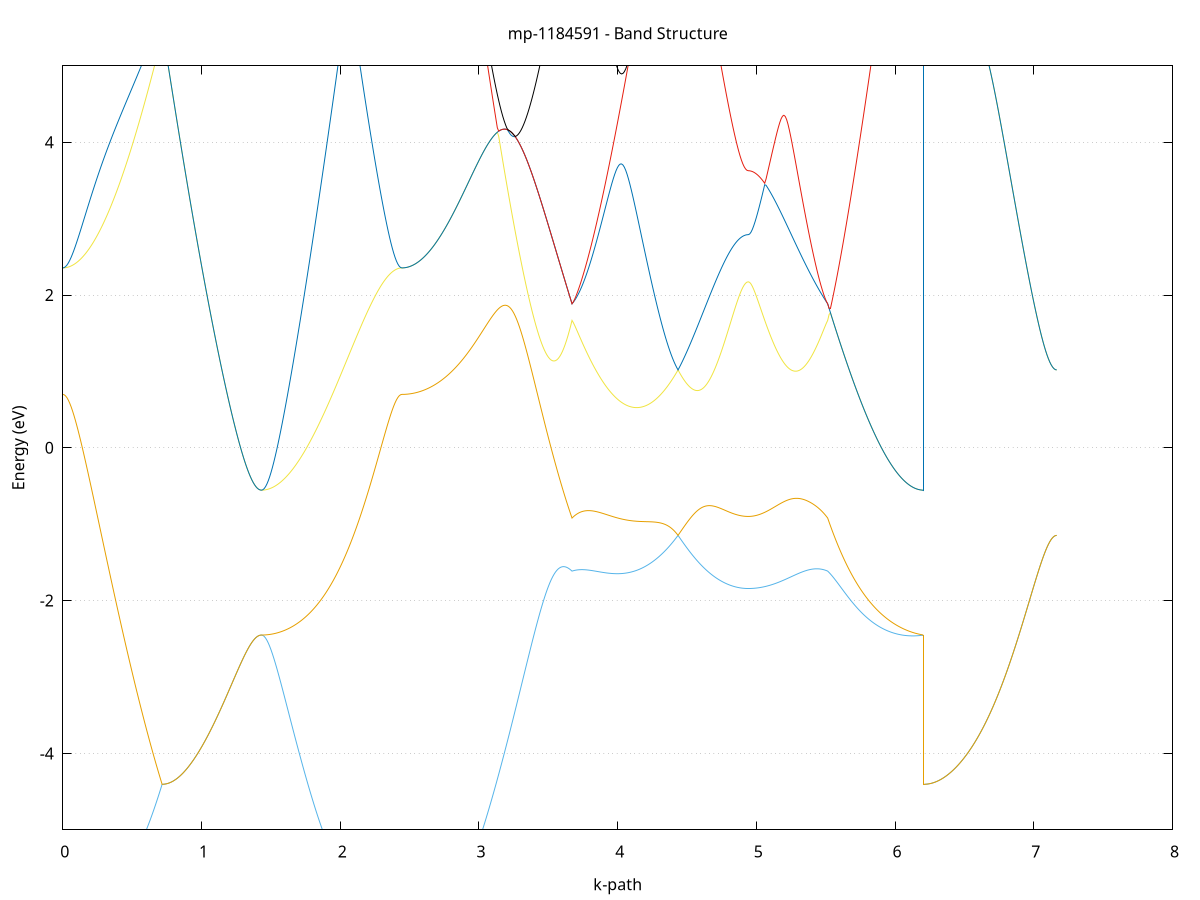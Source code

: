 set title 'mp-1184591 - Band Structure'
set xlabel 'k-path'
set ylabel 'Energy (eV)'
set grid y
set yrange [-5:5]
set terminal png size 800,600
set output 'mp-1184591_bands_gnuplot.png'
plot '-' using 1:2 with lines notitle, '-' using 1:2 with lines notitle, '-' using 1:2 with lines notitle, '-' using 1:2 with lines notitle, '-' using 1:2 with lines notitle, '-' using 1:2 with lines notitle, '-' using 1:2 with lines notitle, '-' using 1:2 with lines notitle, '-' using 1:2 with lines notitle, '-' using 1:2 with lines notitle, '-' using 1:2 with lines notitle, '-' using 1:2 with lines notitle, '-' using 1:2 with lines notitle, '-' using 1:2 with lines notitle, '-' using 1:2 with lines notitle, '-' using 1:2 with lines notitle, '-' using 1:2 with lines notitle, '-' using 1:2 with lines notitle, '-' using 1:2 with lines notitle, '-' using 1:2 with lines notitle, '-' using 1:2 with lines notitle, '-' using 1:2 with lines notitle, '-' using 1:2 with lines notitle, '-' using 1:2 with lines notitle, '-' using 1:2 with lines notitle, '-' using 1:2 with lines notitle, '-' using 1:2 with lines notitle, '-' using 1:2 with lines notitle, '-' using 1:2 with lines notitle, '-' using 1:2 with lines notitle, '-' using 1:2 with lines notitle, '-' using 1:2 with lines notitle, '-' using 1:2 with lines notitle, '-' using 1:2 with lines notitle, '-' using 1:2 with lines notitle, '-' using 1:2 with lines notitle, '-' using 1:2 with lines notitle, '-' using 1:2 with lines notitle, '-' using 1:2 with lines notitle, '-' using 1:2 with lines notitle, '-' using 1:2 with lines notitle, '-' using 1:2 with lines notitle, '-' using 1:2 with lines notitle, '-' using 1:2 with lines notitle, '-' using 1:2 with lines notitle, '-' using 1:2 with lines notitle, '-' using 1:2 with lines notitle, '-' using 1:2 with lines notitle, '-' using 1:2 with lines notitle, '-' using 1:2 with lines notitle, '-' using 1:2 with lines notitle, '-' using 1:2 with lines notitle, '-' using 1:2 with lines notitle, '-' using 1:2 with lines notitle, '-' using 1:2 with lines notitle, '-' using 1:2 with lines notitle, '-' using 1:2 with lines notitle, '-' using 1:2 with lines notitle, '-' using 1:2 with lines notitle, '-' using 1:2 with lines notitle, '-' using 1:2 with lines notitle, '-' using 1:2 with lines notitle, '-' using 1:2 with lines notitle, '-' using 1:2 with lines notitle
0.000000 -6.811219
0.009945 -6.810819
0.019890 -6.809719
0.029834 -6.807819
0.039779 -6.805119
0.049724 -6.801719
0.059669 -6.797519
0.069614 -6.792619
0.079559 -6.786919
0.089503 -6.780519
0.099448 -6.773519
0.109393 -6.765819
0.119338 -6.757419
0.129283 -6.748419
0.139228 -6.738819
0.149172 -6.728719
0.159117 -6.718219
0.169062 -6.707219
0.179007 -6.696019
0.188952 -6.684619
0.198897 -6.674819
0.208841 -6.670219
0.218786 -6.665519
0.228731 -6.660519
0.238676 -6.655319
0.248621 -6.649919
0.258565 -6.644319
0.268510 -6.638419
0.278455 -6.632419
0.288400 -6.626119
0.298345 -6.619719
0.308290 -6.613019
0.318234 -6.606119
0.328179 -6.599019
0.338124 -6.591719
0.348069 -6.584219
0.358014 -6.585219
0.367959 -6.586519
0.377903 -6.587819
0.387848 -6.589119
0.397793 -6.590319
0.407738 -6.591619
0.417683 -6.592819
0.427627 -6.594019
0.437572 -6.595219
0.447517 -6.596319
0.457462 -6.597419
0.467407 -6.598519
0.477352 -6.599619
0.487296 -6.600619
0.497241 -6.601519
0.507186 -6.602519
0.517131 -6.603319
0.527076 -6.604219
0.537021 -6.605019
0.546965 -6.605719
0.556910 -6.606419
0.566855 -6.607119
0.576800 -6.607719
0.586745 -6.608219
0.596690 -6.608719
0.606634 -6.609219
0.616579 -6.609519
0.626524 -6.609919
0.636469 -6.610119
0.646414 -6.610419
0.656358 -6.610519
0.666303 -6.610619
0.676248 -6.610719
0.686193 -6.610619
0.696138 -6.610619
0.706083 -6.610419
0.716027 -6.610219
0.716027 -6.610219
0.725972 -6.610219
0.735917 -6.610219
0.745862 -6.610119
0.755807 -6.609919
0.765752 -6.609819
0.775696 -6.609519
0.785641 -6.609319
0.795586 -6.609019
0.805531 -6.608719
0.815476 -6.608319
0.825421 -6.608019
0.835365 -6.607519
0.845310 -6.607119
0.855255 -6.606619
0.865200 -6.606119
0.875145 -6.605619
0.885089 -6.605019
0.895034 -6.604419
0.904979 -6.603819
0.914924 -6.603219
0.924869 -6.602519
0.934814 -6.601819
0.944758 -6.601119
0.954703 -6.600419
0.964648 -6.599719
0.974593 -6.599019
0.984538 -6.598219
0.994483 -6.597519
1.004427 -6.596819
1.014372 -6.596019
1.024317 -6.595319
1.034262 -6.594519
1.044207 -6.593819
1.054152 -6.593119
1.064096 -6.592419
1.074041 -6.591719
1.083986 -6.591019
1.093931 -6.590319
1.103876 -6.589719
1.113820 -6.589119
1.123765 -6.588519
1.133710 -6.588019
1.143655 -6.587519
1.153600 -6.587019
1.163545 -6.586519
1.173489 -6.586119
1.183434 -6.585819
1.193379 -6.585519
1.203324 -6.585219
1.213269 -6.585019
1.223214 -6.584819
1.233158 -6.584719
1.243103 -6.584619
1.253048 -6.584619
1.262993 -6.584619
1.272938 -6.584619
1.282882 -6.584719
1.292827 -6.584819
1.302772 -6.584919
1.312717 -6.585019
1.322662 -6.585219
1.332607 -6.585419
1.342551 -6.585519
1.352496 -6.585719
1.362441 -6.585919
1.372386 -6.586019
1.382331 -6.586219
1.392276 -6.586319
1.402220 -6.586419
1.412165 -6.586519
1.422110 -6.586519
1.432055 -6.586519
1.432055 -6.586519
1.441982 -6.586619
1.451910 -6.586719
1.461838 -6.586919
1.471765 -6.587219
1.481693 -6.587619
1.491620 -6.588019
1.501548 -6.588619
1.511476 -6.589219
1.521403 -6.589919
1.531331 -6.590619
1.541259 -6.591519
1.551186 -6.592419
1.561114 -6.593419
1.571041 -6.594519
1.580969 -6.595619
1.590897 -6.596819
1.600824 -6.598119
1.610752 -6.599419
1.620679 -6.600819
1.630607 -6.602319
1.640535 -6.603819
1.650462 -6.605419
1.660390 -6.607119
1.670317 -6.608719
1.680245 -6.610519
1.690173 -6.612319
1.700100 -6.614119
1.710028 -6.616019
1.719955 -6.617919
1.729883 -6.619919
1.739811 -6.621919
1.749738 -6.623919
1.759666 -6.626019
1.769593 -6.628119
1.779521 -6.630219
1.789449 -6.632319
1.799376 -6.634519
1.809304 -6.636719
1.819231 -6.638919
1.829159 -6.641119
1.839087 -6.643319
1.849014 -6.645619
1.858942 -6.647819
1.868869 -6.650119
1.878797 -6.652419
1.888725 -6.654719
1.898652 -6.657019
1.908580 -6.659319
1.918508 -6.661519
1.928435 -6.663819
1.938363 -6.666119
1.948290 -6.668419
1.958218 -6.670719
1.968146 -6.673019
1.978073 -6.675319
1.988001 -6.677519
1.997928 -6.679819
2.007856 -6.682119
2.017784 -6.684319
2.027711 -6.686519
2.037639 -6.688719
2.047566 -6.690919
2.057494 -6.693119
2.067422 -6.695319
2.077349 -6.697419
2.087277 -6.699619
2.097204 -6.701719
2.107132 -6.703819
2.117060 -6.705919
2.126987 -6.708019
2.136915 -6.710019
2.146842 -6.712119
2.156770 -6.714119
2.166698 -6.716219
2.176625 -6.718319
2.186553 -6.720319
2.196480 -6.722419
2.206408 -6.724619
2.216336 -6.726819
2.226263 -6.729019
2.236191 -6.731419
2.246118 -6.734019
2.256046 -6.736719
2.265974 -6.739719
2.275901 -6.743019
2.285829 -6.746619
2.295757 -6.750719
2.305684 -6.755319
2.315612 -6.760419
2.325539 -6.765819
2.335467 -6.771519
2.345395 -6.777319
2.355322 -6.782919
2.365250 -6.788419
2.375177 -6.793419
2.385105 -6.797919
2.395033 -6.801919
2.404960 -6.805219
2.414888 -6.807819
2.424815 -6.809719
2.434743 -6.810819
2.444671 -6.811219
2.444671 -6.811219
2.454641 -6.810819
2.464612 -6.809319
2.474583 -6.807019
2.484554 -6.803719
2.494525 -6.799619
2.504496 -6.794519
2.514467 -6.788519
2.524437 -6.781619
2.534408 -6.773819
2.544379 -6.765219
2.554350 -6.755819
2.564321 -6.745619
2.574292 -6.734719
2.584263 -6.723119
2.594233 -6.716919
2.604204 -6.716319
2.614175 -6.715519
2.624146 -6.714719
2.634117 -6.713819
2.644088 -6.712819
2.654059 -6.711819
2.664029 -6.710619
2.674000 -6.709319
2.683971 -6.707919
2.693942 -6.706519
2.703913 -6.704919
2.713884 -6.703319
2.723855 -6.701619
2.733825 -6.699819
2.743796 -6.697919
2.753767 -6.695919
2.763738 -6.693919
2.773709 -6.691719
2.783680 -6.689519
2.793651 -6.687319
2.803621 -6.684919
2.813592 -6.682519
2.823563 -6.680119
2.833534 -6.677619
2.843505 -6.675019
2.853476 -6.672419
2.863446 -6.669719
2.873417 -6.667019
2.883388 -6.664219
2.893359 -6.661419
2.903330 -6.658519
2.913301 -6.655719
2.923272 -6.652719
2.933242 -6.649819
2.943213 -6.646819
2.953184 -6.643819
2.963155 -6.640719
2.973126 -6.637719
2.983097 -6.634619
2.993068 -6.631519
3.003038 -6.628419
3.013009 -6.625319
3.022980 -6.622219
3.032951 -6.619019
3.042922 -6.615919
3.052893 -6.612819
3.062864 -6.609619
3.072834 -6.606519
3.082805 -6.603419
3.092776 -6.600319
3.102747 -6.597219
3.112718 -6.594119
3.122689 -6.591119
3.132660 -6.588119
3.142630 -6.585019
3.152601 -6.582119
3.162572 -6.579119
3.172543 -6.576219
3.182514 -6.573319
3.192485 -6.570419
3.202456 -6.567619
3.212426 -6.564819
3.222397 -6.562119
3.232368 -6.559419
3.242339 -6.556719
3.252310 -6.554119
3.262281 -6.551619
3.272252 -6.549119
3.282222 -6.546619
3.292193 -6.544219
3.302164 -6.541819
3.312135 -6.539619
3.322106 -6.537319
3.332077 -6.535219
3.342047 -6.533019
3.352018 -6.531019
3.361989 -6.529019
3.371960 -6.527119
3.381931 -6.525219
3.391902 -6.523419
3.401873 -6.521719
3.411843 -6.520019
3.421814 -6.518519
3.431785 -6.516919
3.441756 -6.515519
3.451727 -6.514119
3.461698 -6.512819
3.471669 -6.511619
3.481639 -6.510419
3.491610 -6.509319
3.501581 -6.508319
3.511552 -6.507319
3.521523 -6.506519
3.531494 -6.505719
3.541465 -6.504919
3.551435 -6.504219
3.561406 -6.503619
3.571377 -6.503119
3.581348 -6.502619
3.591319 -6.502219
3.601290 -6.501919
3.611261 -6.501619
3.621231 -6.501419
3.631202 -6.501219
3.641173 -6.501119
3.651144 -6.501119
3.661115 -6.501119
3.671086 -6.501219
3.671086 -6.501219
3.681011 -6.501319
3.690937 -6.501619
3.700863 -6.502119
3.710789 -6.502919
3.720714 -6.504019
3.730640 -6.505319
3.740566 -6.506919
3.750492 -6.508719
3.760417 -6.510819
3.770343 -6.513219
3.780269 -6.515719
3.790194 -6.518519
3.800120 -6.521419
3.810046 -6.524519
3.819972 -6.527719
3.829897 -6.531119
3.839823 -6.534519
3.849749 -6.537919
3.859675 -6.541519
3.869600 -6.545019
3.879526 -6.548519
3.889452 -6.552119
3.899378 -6.555619
3.909303 -6.559119
3.919229 -6.562519
3.929155 -6.565819
3.939080 -6.569119
3.949006 -6.572319
3.958932 -6.575419
3.968858 -6.578319
3.978783 -6.581219
3.988709 -6.583919
3.998635 -6.586519
4.008561 -6.589019
4.018486 -6.591419
4.028412 -6.593519
4.038338 -6.595619
4.048264 -6.597519
4.058189 -6.599219
4.068115 -6.600719
4.078041 -6.602119
4.087966 -6.603319
4.097892 -6.604419
4.107818 -6.605219
4.117744 -6.605919
4.127669 -6.606419
4.137595 -6.606719
4.147521 -6.606819
4.157447 -6.606719
4.167372 -6.606419
4.177298 -6.605919
4.187224 -6.605319
4.197150 -6.604419
4.207075 -6.603419
4.217001 -6.602119
4.226927 -6.600719
4.236852 -6.599019
4.246778 -6.597119
4.256704 -6.595119
4.266630 -6.592819
4.276555 -6.590419
4.286481 -6.587719
4.296407 -6.584919
4.306333 -6.581819
4.316258 -6.578619
4.326184 -6.575219
4.336110 -6.571619
4.346036 -6.567819
4.355961 -6.563819
4.365887 -6.559619
4.375813 -6.555319
4.385738 -6.550819
4.395664 -6.546219
4.405590 -6.541419
4.415516 -6.536519
4.425441 -6.531519
4.435367 -6.526419
4.435367 -6.526419
4.445295 -6.531919
4.455222 -6.537319
4.465150 -6.542719
4.475078 -6.548119
4.485005 -6.553319
4.494933 -6.558519
4.504860 -6.563519
4.514788 -6.568319
4.524716 -6.572919
4.534643 -6.577319
4.544571 -6.581519
4.554498 -6.585419
4.564426 -6.589019
4.574354 -6.592319
4.584281 -6.595419
4.594209 -6.598119
4.604136 -6.600519
4.614064 -6.602619
4.623992 -6.604319
4.633919 -6.605719
4.643847 -6.606719
4.653774 -6.607419
4.663702 -6.607719
4.673630 -6.607719
4.683557 -6.607319
4.693485 -6.606619
4.703412 -6.605519
4.713340 -6.604019
4.723268 -6.602319
4.733195 -6.600219
4.743123 -6.597719
4.753051 -6.595019
4.762978 -6.592019
4.772906 -6.588819
4.782833 -6.585319
4.792761 -6.581719
4.802689 -6.577919
4.812616 -6.574119
4.822544 -6.570319
4.832471 -6.566619
4.842399 -6.563019
4.852327 -6.559719
4.862254 -6.556819
4.872182 -6.554219
4.882109 -6.552119
4.892037 -6.550319
4.901965 -6.548919
4.911892 -6.547919
4.921820 -6.547219
4.931747 -6.546719
4.941675 -6.546619
4.941675 -6.546619
4.951546 -6.546819
4.961417 -6.547419
4.971288 -6.548519
4.981159 -6.549819
4.991030 -6.551519
5.000901 -6.553419
5.010772 -6.555419
5.020643 -6.557619
5.030514 -6.559819
5.040385 -6.562019
5.050256 -6.564119
5.060127 -6.566219
5.069998 -6.568119
5.079869 -6.569919
5.089740 -6.571619
5.099611 -6.573019
5.109482 -6.574219
5.119353 -6.575219
5.129224 -6.576019
5.139096 -6.576619
5.148967 -6.576919
5.158838 -6.576919
5.168709 -6.576719
5.178580 -6.576219
5.188451 -6.575519
5.198322 -6.574519
5.208193 -6.573319
5.218064 -6.571819
5.227935 -6.570119
5.237806 -6.568119
5.247677 -6.566019
5.257548 -6.563619
5.267419 -6.561019
5.277290 -6.558219
5.287161 -6.555219
5.297032 -6.552119
5.306903 -6.548919
5.316774 -6.545519
5.326645 -6.542119
5.336516 -6.538619
5.346387 -6.535119
5.356258 -6.531719
5.366129 -6.528219
5.376000 -6.524919
5.385871 -6.521719
5.395742 -6.518619
5.405613 -6.515719
5.415484 -6.513119
5.425355 -6.510619
5.435226 -6.508519
5.445097 -6.506619
5.454968 -6.505119
5.464839 -6.503819
5.474710 -6.502819
5.484581 -6.502019
5.494452 -6.501519
5.504323 -6.501319
5.514194 -6.501219
5.514194 -6.501219
5.524079 -6.501419
5.533963 -6.501619
5.543847 -6.501819
5.553731 -6.502119
5.563615 -6.502419
5.573499 -6.502819
5.583383 -6.503219
5.593267 -6.503719
5.603151 -6.504219
5.613035 -6.504719
5.622919 -6.505319
5.632803 -6.505919
5.642687 -6.506619
5.652571 -6.507319
5.662455 -6.508019
5.672339 -6.508719
5.682223 -6.509419
5.692108 -6.510219
5.701992 -6.511019
5.711876 -6.511819
5.721760 -6.512619
5.731644 -6.513419
5.741528 -6.514319
5.751412 -6.515119
5.761296 -6.516019
5.771180 -6.516819
5.781064 -6.517719
5.790948 -6.518619
5.800832 -6.519419
5.810716 -6.520319
5.820600 -6.521219
5.830484 -6.522019
5.840368 -6.522919
5.850252 -6.523719
5.860136 -6.524519
5.870021 -6.525419
5.879905 -6.526219
5.889789 -6.527019
5.899673 -6.527819
5.909557 -6.528619
5.919441 -6.529419
5.929325 -6.530319
5.939209 -6.531119
5.949093 -6.532019
5.958977 -6.532819
5.968861 -6.533819
5.978745 -6.534719
5.988629 -6.535819
5.998513 -6.536919
6.008397 -6.538219
6.018281 -6.539619
6.028165 -6.541219
6.038049 -6.543019
6.047934 -6.545119
6.057818 -6.547419
6.067702 -6.550019
6.077586 -6.552819
6.087470 -6.556019
6.097354 -6.559319
6.107238 -6.563819
6.117122 -6.568319
6.127006 -6.572419
6.136890 -6.576019
6.146774 -6.579119
6.156658 -6.581719
6.166542 -6.583719
6.176426 -6.585219
6.186310 -6.586219
6.196194 -6.586619
6.206078 -6.586519
6.206078 -6.610219
6.216070 -6.610019
6.226061 -6.609119
6.236052 -6.607719
6.246043 -6.605819
6.256034 -6.603319
6.266025 -6.600319
6.276016 -6.596719
6.286008 -6.592619
6.295999 -6.588019
6.305990 -6.582919
6.315981 -6.577319
6.325972 -6.571319
6.335963 -6.564819
6.345954 -6.557819
6.355946 -6.550419
6.365937 -6.542619
6.375928 -6.534519
6.385919 -6.526019
6.395910 -6.517219
6.405901 -6.508119
6.415892 -6.498719
6.425884 -6.489219
6.435875 -6.479419
6.445866 -6.469519
6.455857 -6.459619
6.465848 -6.449619
6.475839 -6.439719
6.485830 -6.429919
6.495822 -6.420219
6.505813 -6.410819
6.515804 -6.401719
6.525795 -6.393019
6.535786 -6.384919
6.545777 -6.377419
6.555768 -6.370719
6.565760 -6.364919
6.575751 -6.360019
6.585742 -6.356319
6.595733 -6.353719
6.605724 -6.352319
6.615715 -6.351919
6.625706 -6.352519
6.635698 -6.354019
6.645689 -6.356219
6.655680 -6.359019
6.665671 -6.362219
6.675662 -6.365919
6.685653 -6.369819
6.695644 -6.374019
6.705635 -6.378419
6.715627 -6.382919
6.725618 -6.387519
6.735609 -6.392219
6.745600 -6.397019
6.755591 -6.401819
6.765582 -6.406619
6.775573 -6.411519
6.785565 -6.416319
6.795556 -6.421119
6.805547 -6.425919
6.815538 -6.430719
6.825529 -6.435419
6.835520 -6.440119
6.845511 -6.444719
6.855503 -6.449219
6.865494 -6.453619
6.875485 -6.458019
6.885476 -6.462319
6.895467 -6.466419
6.905458 -6.470519
6.915449 -6.474419
6.925441 -6.478319
6.935432 -6.482019
6.945423 -6.485619
6.955414 -6.489119
6.965405 -6.492419
6.975396 -6.495619
6.985387 -6.498719
6.995379 -6.501619
7.005370 -6.504419
7.015361 -6.507019
7.025352 -6.509419
7.035343 -6.511719
7.045334 -6.513919
7.055325 -6.515919
7.065317 -6.517719
7.075308 -6.519319
7.085299 -6.520819
7.095290 -6.522119
7.105281 -6.523319
7.115272 -6.524219
7.125263 -6.525019
7.135255 -6.525619
7.145246 -6.526119
7.155237 -6.526319
7.165228 -6.526419
e
0.000000 -6.719219
0.009945 -6.719119
0.019890 -6.718819
0.029834 -6.718219
0.039779 -6.717519
0.049724 -6.716519
0.059669 -6.715219
0.069614 -6.713819
0.079559 -6.712119
0.089503 -6.710219
0.099448 -6.708119
0.109393 -6.705819
0.119338 -6.703219
0.129283 -6.700419
0.139228 -6.697419
0.149172 -6.694219
0.159117 -6.690719
0.169062 -6.687119
0.179007 -6.683219
0.188952 -6.679119
0.198897 -6.673119
0.208841 -6.661819
0.218786 -6.650719
0.228731 -6.640219
0.238676 -6.630419
0.248621 -6.621519
0.258565 -6.613619
0.268510 -6.606819
0.278455 -6.601119
0.288400 -6.596519
0.298345 -6.592819
0.308290 -6.589819
0.318234 -6.587619
0.328179 -6.586019
0.338124 -6.584919
0.348069 -6.584219
0.358014 -6.583819
0.367959 -6.583719
0.377903 -6.583819
0.387848 -6.584219
0.397793 -6.584719
0.407738 -6.585319
0.417683 -6.586019
0.427627 -6.586919
0.437572 -6.587719
0.447517 -6.588719
0.457462 -6.589719
0.467407 -6.590719
0.477352 -6.591819
0.487296 -6.592819
0.497241 -6.593919
0.507186 -6.595019
0.517131 -6.596019
0.527076 -6.597119
0.537021 -6.598119
0.546965 -6.599119
0.556910 -6.600119
0.566855 -6.601119
0.576800 -6.602019
0.586745 -6.602919
0.596690 -6.603719
0.606634 -6.604519
0.616579 -6.605319
0.626524 -6.606019
0.636469 -6.606719
0.646414 -6.607319
0.656358 -6.607919
0.666303 -6.608419
0.676248 -6.608919
0.686193 -6.609319
0.696138 -6.609719
0.706083 -6.610019
0.716027 -6.610219
0.716027 -6.610219
0.725972 -6.610219
0.735917 -6.610219
0.745862 -6.610119
0.755807 -6.609919
0.765752 -6.609819
0.775696 -6.609519
0.785641 -6.609319
0.795586 -6.609019
0.805531 -6.608719
0.815476 -6.608319
0.825421 -6.608019
0.835365 -6.607519
0.845310 -6.607119
0.855255 -6.606619
0.865200 -6.606119
0.875145 -6.605619
0.885089 -6.605019
0.895034 -6.604419
0.904979 -6.603819
0.914924 -6.603219
0.924869 -6.602519
0.934814 -6.601819
0.944758 -6.601119
0.954703 -6.600419
0.964648 -6.599719
0.974593 -6.599019
0.984538 -6.598219
0.994483 -6.597519
1.004427 -6.596819
1.014372 -6.596019
1.024317 -6.595319
1.034262 -6.594519
1.044207 -6.593819
1.054152 -6.593119
1.064096 -6.592419
1.074041 -6.591719
1.083986 -6.591019
1.093931 -6.590319
1.103876 -6.589719
1.113820 -6.589119
1.123765 -6.588519
1.133710 -6.588019
1.143655 -6.587519
1.153600 -6.587019
1.163545 -6.586519
1.173489 -6.586119
1.183434 -6.585819
1.193379 -6.585519
1.203324 -6.585219
1.213269 -6.585019
1.223214 -6.584819
1.233158 -6.584719
1.243103 -6.584619
1.253048 -6.584619
1.262993 -6.584619
1.272938 -6.584619
1.282882 -6.584719
1.292827 -6.584819
1.302772 -6.584919
1.312717 -6.585019
1.322662 -6.585219
1.332607 -6.585419
1.342551 -6.585519
1.352496 -6.585719
1.362441 -6.585919
1.372386 -6.586019
1.382331 -6.586219
1.392276 -6.586319
1.402220 -6.586419
1.412165 -6.586519
1.422110 -6.586519
1.432055 -6.586519
1.432055 -6.586519
1.441982 -6.586519
1.451910 -6.586219
1.461838 -6.585919
1.471765 -6.585419
1.481693 -6.584919
1.491620 -6.584219
1.501548 -6.583519
1.511476 -6.582819
1.521403 -6.582019
1.531331 -6.581319
1.541259 -6.580619
1.551186 -6.580019
1.561114 -6.579419
1.571041 -6.578919
1.580969 -6.578519
1.590897 -6.578219
1.600824 -6.577919
1.610752 -6.577819
1.620679 -6.577819
1.630607 -6.577819
1.640535 -6.578019
1.650462 -6.578219
1.660390 -6.578419
1.670317 -6.578819
1.680245 -6.579119
1.690173 -6.579519
1.700100 -6.580019
1.710028 -6.580519
1.719955 -6.581019
1.729883 -6.581519
1.739811 -6.582019
1.749738 -6.582519
1.759666 -6.583019
1.769593 -6.583619
1.779521 -6.584119
1.789449 -6.584519
1.799376 -6.585019
1.809304 -6.585419
1.819231 -6.585819
1.829159 -6.586219
1.839087 -6.586519
1.849014 -6.586819
1.858942 -6.587019
1.868869 -6.587319
1.878797 -6.587419
1.888725 -6.587519
1.898652 -6.587619
1.908580 -6.587619
1.918508 -6.587619
1.928435 -6.587519
1.938363 -6.587319
1.948290 -6.587219
1.958218 -6.586919
1.968146 -6.586619
1.978073 -6.586319
1.988001 -6.585919
1.997928 -6.585419
2.007856 -6.584919
2.017784 -6.584419
2.027711 -6.583819
2.037639 -6.583119
2.047566 -6.582519
2.057494 -6.581719
2.067422 -6.581019
2.077349 -6.580219
2.087277 -6.579319
2.097204 -6.578519
2.107132 -6.577619
2.117060 -6.576719
2.126987 -6.575719
2.136915 -6.574819
2.146842 -6.573819
2.156770 -6.572819
2.166698 -6.571819
2.176625 -6.570819
2.186553 -6.569819
2.196480 -6.570619
2.206408 -6.577819
2.216336 -6.586419
2.226263 -6.596219
2.236191 -6.607119
2.246118 -6.618519
2.256046 -6.630219
2.265974 -6.641819
2.275901 -6.653019
2.285829 -6.663519
2.295757 -6.673119
2.305684 -6.681619
2.315612 -6.688919
2.325539 -6.695119
2.335467 -6.700319
2.345395 -6.704519
2.355322 -6.708019
2.365250 -6.710819
2.375177 -6.713019
2.385105 -6.714819
2.395033 -6.716319
2.404960 -6.717419
2.414888 -6.718219
2.424815 -6.718819
2.434743 -6.719119
2.444671 -6.719219
2.444671 -6.719219
2.454641 -6.719219
2.464612 -6.719319
2.474583 -6.719319
2.484554 -6.719319
2.494525 -6.719319
2.504496 -6.719219
2.514467 -6.719219
2.524437 -6.719119
2.534408 -6.719019
2.544379 -6.718819
2.554350 -6.718619
2.564321 -6.718319
2.574292 -6.717919
2.584263 -6.717419
2.594233 -6.710819
2.604204 -6.698019
2.614175 -6.684619
2.624146 -6.670819
2.634117 -6.656819
2.644088 -6.642519
2.654059 -6.628219
2.664029 -6.613919
2.674000 -6.599919
2.683971 -6.586119
2.693942 -6.572819
2.703913 -6.560019
2.713884 -6.548719
2.723855 -6.545319
2.733825 -6.541819
2.743796 -6.538219
2.753767 -6.534519
2.763738 -6.530719
2.773709 -6.526719
2.783680 -6.522719
2.793651 -6.518619
2.803621 -6.514419
2.813592 -6.510119
2.823563 -6.505719
2.833534 -6.501219
2.843505 -6.496619
2.853476 -6.492019
2.863446 -6.487319
2.873417 -6.482519
2.883388 -6.477619
2.893359 -6.472719
2.903330 -6.467619
2.913301 -6.462619
2.923272 -6.457419
2.933242 -6.452219
2.943213 -6.446919
2.953184 -6.441619
2.963155 -6.436219
2.973126 -6.430719
2.983097 -6.425219
2.993068 -6.419719
3.003038 -6.414119
3.013009 -6.408519
3.022980 -6.402819
3.032951 -6.397119
3.042922 -6.391319
3.052893 -6.385619
3.062864 -6.379719
3.072834 -6.373919
3.082805 -6.368019
3.092776 -6.362219
3.102747 -6.356219
3.112718 -6.350319
3.122689 -6.344419
3.132660 -6.338419
3.142630 -6.332519
3.152601 -6.326519
3.162572 -6.320519
3.172543 -6.320619
3.182514 -6.327319
3.192485 -6.333619
3.202456 -6.339819
3.212426 -6.345619
3.222397 -6.351219
3.232368 -6.356519
3.242339 -6.361619
3.252310 -6.366419
3.262281 -6.370919
3.272252 -6.375119
3.282222 -6.379019
3.292193 -6.382619
3.302164 -6.386019
3.312135 -6.389019
3.322106 -6.391819
3.332077 -6.394219
3.342047 -6.396419
3.352018 -6.398219
3.361989 -6.399719
3.371960 -6.401019
3.381931 -6.401919
3.391902 -6.402519
3.401873 -6.402819
3.411843 -6.402719
3.421814 -6.402419
3.431785 -6.401819
3.441756 -6.400819
3.451727 -6.399519
3.461698 -6.398019
3.471669 -6.396119
3.481639 -6.393919
3.491610 -6.391419
3.501581 -6.388519
3.511552 -6.385419
3.521523 -6.381919
3.531494 -6.378219
3.541465 -6.374119
3.551435 -6.369819
3.561406 -6.365119
3.571377 -6.360119
3.581348 -6.354919
3.591319 -6.349319
3.601290 -6.343519
3.611261 -6.337419
3.621231 -6.331019
3.631202 -6.324319
3.641173 -6.317419
3.651144 -6.310219
3.661115 -6.302719
3.671086 -6.294919
3.671086 -6.294919
3.681011 -6.298919
3.690937 -6.304719
3.700863 -6.311619
3.710789 -6.319219
3.720714 -6.327119
3.730640 -6.335219
3.740566 -6.343419
3.750492 -6.351519
3.760417 -6.359619
3.770343 -6.367719
3.780269 -6.375719
3.790194 -6.383519
3.800120 -6.391219
3.810046 -6.398819
3.819972 -6.406219
3.829897 -6.413519
3.839823 -6.420619
3.849749 -6.427619
3.859675 -6.434319
3.869600 -6.440919
3.879526 -6.447319
3.889452 -6.453419
3.899378 -6.459419
3.909303 -6.465219
3.919229 -6.470719
3.929155 -6.476119
3.939080 -6.481219
3.949006 -6.486119
3.958932 -6.490719
3.968858 -6.495219
3.978783 -6.499419
3.988709 -6.503319
3.998635 -6.507019
4.008561 -6.510519
4.018486 -6.513719
4.028412 -6.516719
4.038338 -6.519519
4.048264 -6.522019
4.058189 -6.524219
4.068115 -6.526219
4.078041 -6.527919
4.087966 -6.529419
4.097892 -6.530719
4.107818 -6.531619
4.117744 -6.532419
4.127669 -6.532919
4.137595 -6.533119
4.147521 -6.533119
4.157447 -6.532919
4.167372 -6.532419
4.177298 -6.531619
4.187224 -6.530719
4.197150 -6.529519
4.207075 -6.528119
4.217001 -6.526419
4.226927 -6.524619
4.236852 -6.522619
4.246778 -6.520419
4.256704 -6.518019
4.266630 -6.515519
4.276555 -6.512819
4.286481 -6.510119
4.296407 -6.507319
4.306333 -6.504619
4.316258 -6.502119
4.326184 -6.499819
4.336110 -6.498119
4.346036 -6.497019
4.355961 -6.497019
4.365887 -6.498019
4.375813 -6.500219
4.385738 -6.503319
4.395664 -6.507219
4.405590 -6.511719
4.415516 -6.516419
4.425441 -6.521419
4.435367 -6.526419
4.435367 -6.526419
4.445295 -6.521019
4.455222 -6.515719
4.465150 -6.510419
4.475078 -6.505219
4.485005 -6.500119
4.494933 -6.495219
4.504860 -6.490419
4.514788 -6.485719
4.524716 -6.481219
4.534643 -6.476819
4.544571 -6.472619
4.554498 -6.468619
4.564426 -6.471319
4.574354 -6.474219
4.584281 -6.476919
4.594209 -6.479519
4.604136 -6.482019
4.614064 -6.484419
4.623992 -6.486719
4.633919 -6.488819
4.643847 -6.490819
4.653774 -6.492719
4.663702 -6.494519
4.673630 -6.496219
4.683557 -6.497819
4.693485 -6.499219
4.703412 -6.500619
4.713340 -6.501819
4.723268 -6.502919
4.733195 -6.503819
4.743123 -6.504619
4.753051 -6.505319
4.762978 -6.505819
4.772906 -6.506119
4.782833 -6.506219
4.792761 -6.506119
4.802689 -6.505719
4.812616 -6.504919
4.822544 -6.503819
4.832471 -6.502319
4.842399 -6.500319
4.852327 -6.497719
4.862254 -6.494619
4.872182 -6.491019
4.882109 -6.487019
4.892037 -6.482719
4.901965 -6.478319
4.911892 -6.474119
4.921820 -6.470619
4.931747 -6.468319
4.941675 -6.467419
4.941675 -6.467419
4.951546 -6.467319
4.961417 -6.467119
4.971288 -6.466819
4.981159 -6.466319
4.991030 -6.465619
5.000901 -6.464919
5.010772 -6.463919
5.020643 -6.462919
5.030514 -6.461719
5.040385 -6.460419
5.050256 -6.458919
5.060127 -6.457319
5.069998 -6.455619
5.079869 -6.453719
5.089740 -6.451719
5.099611 -6.449619
5.109482 -6.447319
5.119353 -6.445019
5.129224 -6.442519
5.139096 -6.439919
5.148967 -6.437219
5.158838 -6.434319
5.168709 -6.431419
5.178580 -6.428319
5.188451 -6.425219
5.198322 -6.421919
5.208193 -6.418619
5.218064 -6.415119
5.227935 -6.411619
5.237806 -6.408019
5.247677 -6.404319
5.257548 -6.400519
5.267419 -6.396719
5.277290 -6.392819
5.287161 -6.388819
5.297032 -6.384819
5.306903 -6.380819
5.316774 -6.376719
5.326645 -6.372819
5.336516 -6.371319
5.346387 -6.369519
5.356258 -6.367519
5.366129 -6.365219
5.376000 -6.362719
5.385871 -6.359819
5.395742 -6.356619
5.405613 -6.353019
5.415484 -6.349019
5.425355 -6.344619
5.435226 -6.339819
5.445097 -6.334619
5.454968 -6.329119
5.464839 -6.323319
5.474710 -6.317219
5.484581 -6.311019
5.494452 -6.304919
5.504323 -6.299419
5.514194 -6.294919
5.514194 -6.294919
5.524079 -6.287019
5.533963 -6.278919
5.543847 -6.270419
5.553731 -6.261819
5.563615 -6.263819
5.573499 -6.268419
5.583383 -6.273019
5.593267 -6.277719
5.603151 -6.282519
5.613035 -6.287319
5.622919 -6.292119
5.632803 -6.297019
5.642687 -6.301919
5.652571 -6.306819
5.662455 -6.311819
5.672339 -6.316819
5.682223 -6.321819
5.692108 -6.326819
5.701992 -6.331919
5.711876 -6.336919
5.721760 -6.342019
5.731644 -6.347119
5.741528 -6.352219
5.751412 -6.357319
5.761296 -6.362419
5.771180 -6.367519
5.781064 -6.372619
5.790948 -6.377719
5.800832 -6.382719
5.810716 -6.387919
5.820600 -6.393019
5.830484 -6.398119
5.840368 -6.403219
5.850252 -6.408419
5.860136 -6.413619
5.870021 -6.418819
5.879905 -6.424019
5.889789 -6.429319
5.899673 -6.434619
5.909557 -6.440119
5.919441 -6.445619
5.929325 -6.451219
5.939209 -6.457019
5.949093 -6.462819
5.958977 -6.468919
5.968861 -6.475119
5.978745 -6.481419
5.988629 -6.488019
5.998513 -6.494619
6.008397 -6.501419
6.018281 -6.508219
6.028165 -6.515119
6.038049 -6.521919
6.047934 -6.528619
6.057818 -6.535219
6.067702 -6.541519
6.077586 -6.547619
6.087470 -6.553419
6.097354 -6.558819
6.107238 -6.562719
6.117122 -6.566219
6.127006 -6.569719
6.136890 -6.573019
6.146774 -6.576019
6.156658 -6.578819
6.166542 -6.581219
6.176426 -6.583319
6.186310 -6.584819
6.196194 -6.585919
6.206078 -6.586519
6.206078 -6.610219
6.216070 -6.610019
6.226061 -6.609119
6.236052 -6.607719
6.246043 -6.605819
6.256034 -6.603319
6.266025 -6.600319
6.276016 -6.596719
6.286008 -6.592619
6.295999 -6.588019
6.305990 -6.582919
6.315981 -6.577319
6.325972 -6.571319
6.335963 -6.564819
6.345954 -6.557819
6.355946 -6.550419
6.365937 -6.542619
6.375928 -6.534519
6.385919 -6.526019
6.395910 -6.517219
6.405901 -6.508119
6.415892 -6.498719
6.425884 -6.489219
6.435875 -6.479419
6.445866 -6.469519
6.455857 -6.459619
6.465848 -6.449619
6.475839 -6.439719
6.485830 -6.429919
6.495822 -6.420219
6.505813 -6.410819
6.515804 -6.401719
6.525795 -6.393019
6.535786 -6.384919
6.545777 -6.377419
6.555768 -6.370719
6.565760 -6.364919
6.575751 -6.360019
6.585742 -6.356319
6.595733 -6.353719
6.605724 -6.352319
6.615715 -6.351919
6.625706 -6.352519
6.635698 -6.354019
6.645689 -6.356219
6.655680 -6.359019
6.665671 -6.362219
6.675662 -6.365919
6.685653 -6.369819
6.695644 -6.374019
6.705635 -6.378419
6.715627 -6.382919
6.725618 -6.387519
6.735609 -6.392219
6.745600 -6.397019
6.755591 -6.401819
6.765582 -6.406619
6.775573 -6.411519
6.785565 -6.416319
6.795556 -6.421119
6.805547 -6.425919
6.815538 -6.430719
6.825529 -6.435419
6.835520 -6.440119
6.845511 -6.444719
6.855503 -6.449219
6.865494 -6.453619
6.875485 -6.458019
6.885476 -6.462319
6.895467 -6.466419
6.905458 -6.470519
6.915449 -6.474419
6.925441 -6.478319
6.935432 -6.482019
6.945423 -6.485619
6.955414 -6.489119
6.965405 -6.492419
6.975396 -6.495619
6.985387 -6.498719
6.995379 -6.501619
7.005370 -6.504419
7.015361 -6.507019
7.025352 -6.509419
7.035343 -6.511719
7.045334 -6.513919
7.055325 -6.515919
7.065317 -6.517719
7.075308 -6.519319
7.085299 -6.520819
7.095290 -6.522119
7.105281 -6.523319
7.115272 -6.524219
7.125263 -6.525019
7.135255 -6.525619
7.145246 -6.526119
7.155237 -6.526319
7.165228 -6.526419
e
0.000000 -6.595419
0.009945 -6.595319
0.019890 -6.594919
0.029834 -6.594119
0.039779 -6.593119
0.049724 -6.591819
0.059669 -6.590219
0.069614 -6.588419
0.079559 -6.586219
0.089503 -6.583819
0.099448 -6.581119
0.109393 -6.578119
0.119338 -6.574919
0.129283 -6.571519
0.139228 -6.568019
0.149172 -6.564819
0.159117 -6.563119
0.169062 -6.563019
0.179007 -6.563619
0.188952 -6.564419
0.198897 -6.565419
0.208841 -6.566419
0.218786 -6.567519
0.228731 -6.568619
0.238676 -6.569819
0.248621 -6.571019
0.258565 -6.572219
0.268510 -6.573519
0.278455 -6.574719
0.288400 -6.576019
0.298345 -6.577319
0.308290 -6.578619
0.318234 -6.579919
0.328179 -6.581219
0.338124 -6.582619
0.348069 -6.583919
0.358014 -6.576419
0.367959 -6.568519
0.377903 -6.560419
0.387848 -6.552119
0.397793 -6.543619
0.407738 -6.534819
0.417683 -6.525919
0.427627 -6.516819
0.437572 -6.507619
0.447517 -6.498119
0.457462 -6.488419
0.467407 -6.478619
0.477352 -6.468619
0.487296 -6.458419
0.497241 -6.448019
0.507186 -6.437519
0.517131 -6.426819
0.527076 -6.415919
0.537021 -6.404919
0.546965 -6.393719
0.556910 -6.382419
0.566855 -6.370919
0.576800 -6.359319
0.586745 -6.347619
0.596690 -6.335719
0.606634 -6.323719
0.616579 -6.311619
0.626524 -6.299319
0.636469 -6.287019
0.646414 -6.274519
0.656358 -6.262019
0.666303 -6.249319
0.676248 -6.236619
0.686193 -6.223919
0.696138 -6.211019
0.706083 -6.198119
0.716027 -6.185219
0.716027 -6.185219
0.725972 -6.185419
0.735917 -6.186119
0.745862 -6.187419
0.755807 -6.189019
0.765752 -6.191219
0.775696 -6.193719
0.785641 -6.196719
0.795586 -6.200119
0.805531 -6.203919
0.815476 -6.207919
0.825421 -6.212419
0.835365 -6.217119
0.845310 -6.222019
0.855255 -6.227219
0.865200 -6.232719
0.875145 -6.238419
0.885089 -6.244219
0.895034 -6.250219
0.904979 -6.256319
0.914924 -6.262619
0.924869 -6.269019
0.934814 -6.275519
0.944758 -6.282119
0.954703 -6.288719
0.964648 -6.295319
0.974593 -6.302019
0.984538 -6.308819
0.994483 -6.315519
1.004427 -6.322219
1.014372 -6.328919
1.024317 -6.335519
1.034262 -6.342119
1.044207 -6.348619
1.054152 -6.355119
1.064096 -6.361419
1.074041 -6.367719
1.083986 -6.373919
1.093931 -6.379919
1.103876 -6.385919
1.113820 -6.391719
1.123765 -6.397319
1.133710 -6.402819
1.143655 -6.408219
1.153600 -6.413419
1.163545 -6.418419
1.173489 -6.423219
1.183434 -6.427919
1.193379 -6.432319
1.203324 -6.436619
1.213269 -6.440719
1.223214 -6.444619
1.233158 -6.448219
1.243103 -6.451719
1.253048 -6.455019
1.262993 -6.458019
1.272938 -6.460919
1.282882 -6.463519
1.292827 -6.466019
1.302772 -6.468219
1.312717 -6.470319
1.322662 -6.472219
1.332607 -6.473919
1.342551 -6.475419
1.352496 -6.476719
1.362441 -6.477919
1.372386 -6.478919
1.382331 -6.479819
1.392276 -6.480419
1.402220 -6.481019
1.412165 -6.481319
1.422110 -6.481619
1.432055 -6.481619
1.432055 -6.481619
1.441982 -6.481719
1.451910 -6.481819
1.461838 -6.482019
1.471765 -6.482319
1.481693 -6.482719
1.491620 -6.483219
1.501548 -6.483719
1.511476 -6.484319
1.521403 -6.485019
1.531331 -6.485819
1.541259 -6.486719
1.551186 -6.487619
1.561114 -6.488619
1.571041 -6.489619
1.580969 -6.490719
1.590897 -6.491819
1.600824 -6.493119
1.610752 -6.494319
1.620679 -6.495619
1.630607 -6.496919
1.640535 -6.498319
1.650462 -6.499719
1.660390 -6.501119
1.670317 -6.502619
1.680245 -6.504119
1.690173 -6.505619
1.700100 -6.507119
1.710028 -6.508619
1.719955 -6.510119
1.729883 -6.511619
1.739811 -6.513119
1.749738 -6.514619
1.759666 -6.516119
1.769593 -6.517519
1.779521 -6.519019
1.789449 -6.520419
1.799376 -6.521819
1.809304 -6.523219
1.819231 -6.524519
1.829159 -6.525819
1.839087 -6.527119
1.849014 -6.528319
1.858942 -6.529419
1.868869 -6.530619
1.878797 -6.531719
1.888725 -6.532719
1.898652 -6.533719
1.908580 -6.534619
1.918508 -6.535519
1.928435 -6.536319
1.938363 -6.537119
1.948290 -6.537819
1.958218 -6.538519
1.968146 -6.539119
1.978073 -6.539719
1.988001 -6.540219
1.997928 -6.540719
2.007856 -6.541219
2.017784 -6.541619
2.027711 -6.542019
2.037639 -6.542419
2.047566 -6.542819
2.057494 -6.543219
2.067422 -6.543619
2.077349 -6.544119
2.087277 -6.544619
2.097204 -6.545219
2.107132 -6.545919
2.117060 -6.546819
2.126987 -6.547919
2.136915 -6.549319
2.146842 -6.551119
2.156770 -6.553419
2.166698 -6.556319
2.176625 -6.560019
2.186553 -6.564719
2.196480 -6.568719
2.206408 -6.567719
2.216336 -6.566719
2.226263 -6.565719
2.236191 -6.564819
2.246118 -6.563819
2.256046 -6.562919
2.265974 -6.561919
2.275901 -6.561119
2.285829 -6.560219
2.295757 -6.563219
2.305684 -6.567319
2.315612 -6.571219
2.325539 -6.574819
2.335467 -6.578119
2.345395 -6.581119
2.355322 -6.583819
2.365250 -6.586219
2.375177 -6.588419
2.385105 -6.590319
2.395033 -6.591819
2.404960 -6.593119
2.414888 -6.594119
2.424815 -6.594919
2.434743 -6.595319
2.444671 -6.595419
2.444671 -6.595419
2.454641 -6.595419
2.464612 -6.595219
2.474583 -6.594919
2.484554 -6.594419
2.494525 -6.593819
2.504496 -6.593119
2.514467 -6.592219
2.524437 -6.591219
2.534408 -6.590119
2.544379 -6.588919
2.554350 -6.587519
2.564321 -6.586019
2.574292 -6.584319
2.584263 -6.582619
2.594233 -6.580719
2.604204 -6.578719
2.614175 -6.576619
2.624146 -6.574319
2.634117 -6.571919
2.644088 -6.569419
2.654059 -6.566819
2.664029 -6.564119
2.674000 -6.561219
2.683971 -6.558319
2.693942 -6.555219
2.703913 -6.552019
2.713884 -6.547819
2.723855 -6.536119
2.733825 -6.525019
2.743796 -6.514519
2.753767 -6.504419
2.763738 -6.494819
2.773709 -6.485619
2.783680 -6.476819
2.793651 -6.468219
2.803621 -6.459919
2.813592 -6.451819
2.823563 -6.443919
2.833534 -6.436119
2.843505 -6.428519
2.853476 -6.421019
2.863446 -6.413619
2.873417 -6.406319
2.883388 -6.399019
2.893359 -6.391819
2.903330 -6.384719
2.913301 -6.377619
2.923272 -6.370619
2.933242 -6.363719
2.943213 -6.356819
2.953184 -6.350019
2.963155 -6.343219
2.973126 -6.336519
2.983097 -6.329919
2.993068 -6.323319
3.003038 -6.316819
3.013009 -6.310419
3.022980 -6.304119
3.032951 -6.297819
3.042922 -6.291719
3.052893 -6.285719
3.062864 -6.279719
3.072834 -6.273919
3.082805 -6.268219
3.092776 -6.262619
3.102747 -6.267719
3.112718 -6.275919
3.122689 -6.283919
3.132660 -6.291719
3.142630 -6.299319
3.152601 -6.306619
3.162572 -6.313819
3.172543 -6.320619
3.182514 -6.327319
3.192485 -6.333619
3.202456 -6.339819
3.212426 -6.345619
3.222397 -6.351219
3.232368 -6.356519
3.242339 -6.361619
3.252310 -6.366419
3.262281 -6.370919
3.272252 -6.375119
3.282222 -6.379019
3.292193 -6.382619
3.302164 -6.386019
3.312135 -6.389019
3.322106 -6.391819
3.332077 -6.394219
3.342047 -6.396419
3.352018 -6.398219
3.361989 -6.399719
3.371960 -6.401019
3.381931 -6.401919
3.391902 -6.402519
3.401873 -6.402819
3.411843 -6.402719
3.421814 -6.402419
3.431785 -6.401819
3.441756 -6.400819
3.451727 -6.399519
3.461698 -6.398019
3.471669 -6.396119
3.481639 -6.393919
3.491610 -6.391419
3.501581 -6.388519
3.511552 -6.385419
3.521523 -6.381919
3.531494 -6.378219
3.541465 -6.374119
3.551435 -6.369819
3.561406 -6.365119
3.571377 -6.360119
3.581348 -6.354919
3.591319 -6.349319
3.601290 -6.343519
3.611261 -6.337419
3.621231 -6.331019
3.631202 -6.324319
3.641173 -6.317419
3.651144 -6.310219
3.661115 -6.302719
3.671086 -6.294919
3.671086 -6.294919
3.681011 -6.297519
3.690937 -6.299619
3.700863 -6.301319
3.710789 -6.302519
3.720714 -6.303219
3.730640 -6.303419
3.740566 -6.303219
3.750492 -6.302519
3.760417 -6.301419
3.770343 -6.299719
3.780269 -6.297719
3.790194 -6.295319
3.800120 -6.292519
3.810046 -6.289319
3.819972 -6.285819
3.829897 -6.282019
3.839823 -6.278019
3.849749 -6.273619
3.859675 -6.269119
3.869600 -6.264319
3.879526 -6.259419
3.889452 -6.254319
3.899378 -6.249119
3.909303 -6.243719
3.919229 -6.238319
3.929155 -6.232719
3.939080 -6.227119
3.949006 -6.221519
3.958932 -6.215819
3.968858 -6.210019
3.978783 -6.204319
3.988709 -6.198519
3.998635 -6.192819
4.008561 -6.187119
4.018486 -6.181519
4.028412 -6.176019
4.038338 -6.184719
4.048264 -6.194119
4.058189 -6.203519
4.068115 -6.212919
4.078041 -6.222319
4.087966 -6.231719
4.097892 -6.241119
4.107818 -6.250419
4.117744 -6.259719
4.127669 -6.268919
4.137595 -6.278119
4.147521 -6.287219
4.157447 -6.296319
4.167372 -6.305319
4.177298 -6.314219
4.187224 -6.323019
4.197150 -6.331719
4.207075 -6.340319
4.217001 -6.348819
4.226927 -6.357219
4.236852 -6.365519
4.246778 -6.373519
4.256704 -6.381519
4.266630 -6.389219
4.276555 -6.396719
4.286481 -6.404019
4.296407 -6.410919
4.306333 -6.417519
4.316258 -6.423519
4.326184 -6.429019
4.336110 -6.433619
4.346036 -6.437119
4.355961 -6.439419
4.365887 -6.440219
4.375813 -6.439619
4.385738 -6.437619
4.395664 -6.434619
4.405590 -6.430719
4.415516 -6.426219
4.425441 -6.421219
4.435367 -6.415719
4.435367 -6.415719
4.445295 -6.421619
4.455222 -6.427119
4.465150 -6.432319
4.475078 -6.437219
4.485005 -6.441919
4.494933 -6.446319
4.504860 -6.450419
4.514788 -6.454419
4.524716 -6.458119
4.534643 -6.461619
4.544571 -6.465019
4.554498 -6.468219
4.564426 -6.464619
4.574354 -6.460819
4.584281 -6.457119
4.594209 -6.453619
4.604136 -6.450119
4.614064 -6.446819
4.623992 -6.443619
4.633919 -6.440519
4.643847 -6.437519
4.653774 -6.434619
4.663702 -6.431819
4.673630 -6.429019
4.683557 -6.426419
4.693485 -6.423919
4.703412 -6.421519
4.713340 -6.419119
4.723268 -6.416919
4.733195 -6.414719
4.743123 -6.412719
4.753051 -6.410719
4.762978 -6.408819
4.772906 -6.407119
4.782833 -6.405419
4.792761 -6.403819
4.802689 -6.402319
4.812616 -6.400919
4.822544 -6.399619
4.832471 -6.398519
4.842399 -6.397419
4.852327 -6.396419
4.862254 -6.395519
4.872182 -6.394719
4.882109 -6.394019
4.892037 -6.393519
4.901965 -6.393019
4.911892 -6.392619
4.921820 -6.392419
4.931747 -6.392219
4.941675 -6.392219
4.941675 -6.392219
4.951546 -6.391819
4.961417 -6.390919
4.971288 -6.389619
4.981159 -6.388319
4.991030 -6.387319
5.000901 -6.386619
5.010772 -6.386119
5.020643 -6.385819
5.030514 -6.385619
5.040385 -6.385419
5.050256 -6.385219
5.060127 -6.385119
5.069998 -6.384919
5.079869 -6.384819
5.089740 -6.384619
5.099611 -6.384419
5.109482 -6.384319
5.119353 -6.384119
5.129224 -6.383919
5.139096 -6.383719
5.148967 -6.383519
5.158838 -6.383319
5.168709 -6.383119
5.178580 -6.382819
5.188451 -6.382519
5.198322 -6.382219
5.208193 -6.381919
5.218064 -6.381519
5.227935 -6.381119
5.237806 -6.380719
5.247677 -6.380119
5.257548 -6.379619
5.267419 -6.378919
5.277290 -6.378219
5.287161 -6.377419
5.297032 -6.376419
5.306903 -6.375419
5.316774 -6.374219
5.326645 -6.372519
5.336516 -6.368319
5.346387 -6.364119
5.356258 -6.359919
5.366129 -6.355719
5.376000 -6.351419
5.385871 -6.347219
5.395742 -6.342919
5.405613 -6.338719
5.415484 -6.334519
5.425355 -6.330319
5.435226 -6.326219
5.445097 -6.322119
5.454968 -6.318019
5.464839 -6.314019
5.474710 -6.310119
5.484581 -6.306219
5.494452 -6.302419
5.504323 -6.298619
5.514194 -6.294919
5.514194 -6.294919
5.524079 -6.287019
5.533963 -6.278919
5.543847 -6.270419
5.553731 -6.261819
5.563615 -6.252919
5.573499 -6.243819
5.583383 -6.234519
5.593267 -6.224919
5.603151 -6.215219
5.613035 -6.205319
5.622919 -6.195219
5.632803 -6.184919
5.642687 -6.174419
5.652571 -6.163719
5.662455 -6.153019
5.672339 -6.142019
5.682223 -6.130919
5.692108 -6.119719
5.701992 -6.108419
5.711876 -6.097019
5.721760 -6.085419
5.731644 -6.073819
5.741528 -6.062119
5.751412 -6.050319
5.761296 -6.038519
5.771180 -6.026619
5.781064 -6.044619
5.790948 -6.064219
5.800832 -6.083519
5.810716 -6.102719
5.820600 -6.121719
5.830484 -6.140419
5.840368 -6.158919
5.850252 -6.177119
5.860136 -6.194919
5.870021 -6.212319
5.879905 -6.229419
5.889789 -6.246019
5.899673 -6.262219
5.909557 -6.277819
5.919441 -6.292919
5.929325 -6.307419
5.939209 -6.321319
5.949093 -6.334619
5.958977 -6.347219
5.968861 -6.359119
5.978745 -6.370219
5.988629 -6.380619
5.998513 -6.390319
6.008397 -6.399219
6.018281 -6.410219
6.028165 -6.421319
6.038049 -6.431519
6.047934 -6.440719
6.057818 -6.449119
6.067702 -6.456419
6.077586 -6.462719
6.087470 -6.468119
6.097354 -6.472619
6.107238 -6.476219
6.117122 -6.479119
6.127006 -6.481219
6.136890 -6.482719
6.146774 -6.483719
6.156658 -6.484319
6.166542 -6.484419
6.176426 -6.484219
6.186310 -6.483619
6.196194 -6.482819
6.206078 -6.481619
6.206078 -6.185219
6.216070 -6.185219
6.226061 -6.185519
6.236052 -6.185919
6.246043 -6.186519
6.256034 -6.187219
6.266025 -6.188119
6.276016 -6.189219
6.286008 -6.190419
6.295999 -6.191819
6.305990 -6.193319
6.315981 -6.195019
6.325972 -6.196919
6.335963 -6.198819
6.345954 -6.201019
6.355946 -6.203219
6.365937 -6.205619
6.375928 -6.208119
6.385919 -6.210819
6.395910 -6.213519
6.405901 -6.216419
6.415892 -6.219419
6.425884 -6.222419
6.435875 -6.225619
6.445866 -6.228819
6.455857 -6.232119
6.465848 -6.235519
6.475839 -6.238919
6.485830 -6.242319
6.495822 -6.245719
6.505813 -6.249119
6.515804 -6.252419
6.525795 -6.255619
6.535786 -6.258719
6.545777 -6.261619
6.555768 -6.264219
6.565760 -6.266519
6.575751 -6.268419
6.585742 -6.269819
6.595733 -6.270919
6.605724 -6.271519
6.615715 -6.271719
6.625706 -6.271819
6.635698 -6.271719
6.645689 -6.271719
6.655680 -6.271919
6.665671 -6.272319
6.675662 -6.273019
6.685653 -6.274119
6.695644 -6.275519
6.705635 -6.277319
6.715627 -6.279419
6.725618 -6.281919
6.735609 -6.284719
6.745600 -6.287719
6.755591 -6.291119
6.765582 -6.294619
6.775573 -6.298419
6.785565 -6.302319
6.795556 -6.306419
6.805547 -6.310619
6.815538 -6.314819
6.825529 -6.319219
6.835520 -6.323619
6.845511 -6.328119
6.855503 -6.332519
6.865494 -6.336919
6.875485 -6.341319
6.885476 -6.345719
6.895467 -6.350019
6.905458 -6.354319
6.915449 -6.358519
6.925441 -6.362619
6.935432 -6.366619
6.945423 -6.370419
6.955414 -6.374219
6.965405 -6.377819
6.975396 -6.381319
6.985387 -6.384719
6.995379 -6.387919
7.005370 -6.391019
7.015361 -6.393919
7.025352 -6.396619
7.035343 -6.399219
7.045334 -6.401619
7.055325 -6.403819
7.065317 -6.405819
7.075308 -6.407719
7.085299 -6.409419
7.095290 -6.410819
7.105281 -6.412119
7.115272 -6.413219
7.125263 -6.414119
7.135255 -6.414819
7.145246 -6.415319
7.155237 -6.415619
7.165228 -6.415719
e
0.000000 -6.552919
0.009945 -6.552919
0.019890 -6.553019
0.029834 -6.553219
0.039779 -6.553419
0.049724 -6.553719
0.059669 -6.554019
0.069614 -6.554419
0.079559 -6.554819
0.089503 -6.555319
0.099448 -6.555919
0.109393 -6.556519
0.119338 -6.557019
0.129283 -6.557619
0.139228 -6.558019
0.149172 -6.557919
0.159117 -6.556119
0.169062 -6.552519
0.179007 -6.547919
0.188952 -6.542919
0.198897 -6.537519
0.208841 -6.531819
0.218786 -6.525919
0.228731 -6.519719
0.238676 -6.513219
0.248621 -6.506519
0.258565 -6.499519
0.268510 -6.492319
0.278455 -6.484819
0.288400 -6.477219
0.298345 -6.469319
0.308290 -6.461119
0.318234 -6.452819
0.328179 -6.444319
0.338124 -6.435519
0.348069 -6.426619
0.358014 -6.417419
0.367959 -6.408119
0.377903 -6.398619
0.387848 -6.388919
0.397793 -6.379019
0.407738 -6.369019
0.417683 -6.358819
0.427627 -6.348519
0.437572 -6.338019
0.447517 -6.327419
0.457462 -6.316619
0.467407 -6.305719
0.477352 -6.294719
0.487296 -6.283619
0.497241 -6.272319
0.507186 -6.261019
0.517131 -6.249619
0.527076 -6.238119
0.537021 -6.226519
0.546965 -6.214819
0.556910 -6.203119
0.566855 -6.191319
0.576800 -6.179519
0.586745 -6.167619
0.596690 -6.155719
0.606634 -6.143819
0.616579 -6.131819
0.626524 -6.119919
0.636469 -6.107919
0.646414 -6.096019
0.656358 -6.107019
0.666303 -6.120019
0.676248 -6.133119
0.686193 -6.146119
0.696138 -6.159219
0.706083 -6.172219
0.716027 -6.185219
0.716027 -6.185219
0.725972 -6.185419
0.735917 -6.186119
0.745862 -6.187419
0.755807 -6.189019
0.765752 -6.191219
0.775696 -6.193719
0.785641 -6.196719
0.795586 -6.200119
0.805531 -6.203919
0.815476 -6.207919
0.825421 -6.212419
0.835365 -6.217119
0.845310 -6.222019
0.855255 -6.227219
0.865200 -6.232719
0.875145 -6.238419
0.885089 -6.244219
0.895034 -6.250219
0.904979 -6.256319
0.914924 -6.262619
0.924869 -6.269019
0.934814 -6.275519
0.944758 -6.282119
0.954703 -6.288719
0.964648 -6.295319
0.974593 -6.302019
0.984538 -6.308819
0.994483 -6.315519
1.004427 -6.322219
1.014372 -6.328919
1.024317 -6.335519
1.034262 -6.342119
1.044207 -6.348619
1.054152 -6.355119
1.064096 -6.361419
1.074041 -6.367719
1.083986 -6.373919
1.093931 -6.379919
1.103876 -6.385919
1.113820 -6.391719
1.123765 -6.397319
1.133710 -6.402819
1.143655 -6.408219
1.153600 -6.413419
1.163545 -6.418419
1.173489 -6.423219
1.183434 -6.427919
1.193379 -6.432319
1.203324 -6.436619
1.213269 -6.440719
1.223214 -6.444619
1.233158 -6.448219
1.243103 -6.451719
1.253048 -6.455019
1.262993 -6.458019
1.272938 -6.460919
1.282882 -6.463519
1.292827 -6.466019
1.302772 -6.468219
1.312717 -6.470319
1.322662 -6.472219
1.332607 -6.473919
1.342551 -6.475419
1.352496 -6.476719
1.362441 -6.477919
1.372386 -6.478919
1.382331 -6.479819
1.392276 -6.480419
1.402220 -6.481019
1.412165 -6.481319
1.422110 -6.481619
1.432055 -6.481619
1.432055 -6.481619
1.441982 -6.481419
1.451910 -6.480919
1.461838 -6.479919
1.471765 -6.478519
1.481693 -6.476719
1.491620 -6.474519
1.501548 -6.471819
1.511476 -6.468619
1.521403 -6.464919
1.531331 -6.460719
1.541259 -6.456019
1.551186 -6.450619
1.561114 -6.444819
1.571041 -6.438319
1.580969 -6.431319
1.590897 -6.423719
1.600824 -6.415519
1.610752 -6.406719
1.620679 -6.397419
1.630607 -6.387619
1.640535 -6.377219
1.650462 -6.366419
1.660390 -6.355019
1.670317 -6.343219
1.680245 -6.330919
1.690173 -6.318219
1.700100 -6.305119
1.710028 -6.291619
1.719955 -6.277819
1.729883 -6.263719
1.739811 -6.249219
1.749738 -6.234419
1.759666 -6.219419
1.769593 -6.204119
1.779521 -6.188719
1.789449 -6.173019
1.799376 -6.157219
1.809304 -6.141319
1.819231 -6.125419
1.829159 -6.136919
1.839087 -6.148319
1.849014 -6.159819
1.858942 -6.171319
1.868869 -6.182819
1.878797 -6.194319
1.888725 -6.205919
1.898652 -6.217319
1.908580 -6.228819
1.918508 -6.240219
1.928435 -6.251519
1.938363 -6.262819
1.948290 -6.274019
1.958218 -6.285219
1.968146 -6.296219
1.978073 -6.307219
1.988001 -6.318019
1.997928 -6.328719
2.007856 -6.339319
2.017784 -6.349819
2.027711 -6.360119
2.037639 -6.370219
2.047566 -6.380219
2.057494 -6.390119
2.067422 -6.399819
2.077349 -6.409319
2.087277 -6.418619
2.097204 -6.427719
2.107132 -6.436619
2.117060 -6.445419
2.126987 -6.453919
2.136915 -6.462219
2.146842 -6.470319
2.156770 -6.478219
2.166698 -6.485919
2.176625 -6.493319
2.186553 -6.500519
2.196480 -6.507519
2.206408 -6.514219
2.216336 -6.520719
2.226263 -6.526919
2.236191 -6.532919
2.246118 -6.538619
2.256046 -6.544019
2.265974 -6.549219
2.275901 -6.554219
2.285829 -6.558819
2.295757 -6.559419
2.305684 -6.558619
2.315612 -6.557919
2.325539 -6.557219
2.335467 -6.556519
2.345395 -6.555919
2.355322 -6.555319
2.365250 -6.554819
2.375177 -6.554419
2.385105 -6.554019
2.395033 -6.553719
2.404960 -6.553419
2.414888 -6.553219
2.424815 -6.553019
2.434743 -6.552919
2.444671 -6.552919
2.444671 -6.552919
2.454641 -6.552519
2.464612 -6.551519
2.474583 -6.549719
2.484554 -6.547219
2.494525 -6.544019
2.504496 -6.540119
2.514467 -6.535619
2.524437 -6.530319
2.534408 -6.524519
2.544379 -6.518019
2.554350 -6.510919
2.564321 -6.503119
2.574292 -6.494819
2.584263 -6.485819
2.594233 -6.476319
2.604204 -6.466319
2.614175 -6.455719
2.624146 -6.444519
2.634117 -6.432819
2.644088 -6.420619
2.654059 -6.407919
2.664029 -6.394719
2.674000 -6.381019
2.683971 -6.366919
2.693942 -6.352319
2.703913 -6.337219
2.713884 -6.321719
2.723855 -6.305819
2.733825 -6.289419
2.743796 -6.272719
2.753767 -6.255619
2.763738 -6.238119
2.773709 -6.220319
2.783680 -6.202119
2.793651 -6.183619
2.803621 -6.164819
2.813592 -6.145719
2.823563 -6.126419
2.833534 -6.106819
2.843505 -6.086919
2.853476 -6.066919
2.863446 -6.046619
2.873417 -6.036919
2.883388 -6.047919
2.893359 -6.058819
2.903330 -6.069719
2.913301 -6.080619
2.923272 -6.091419
2.933242 -6.102219
2.943213 -6.112919
2.953184 -6.123519
2.963155 -6.134119
2.973126 -6.144519
2.983097 -6.154919
2.993068 -6.165119
3.003038 -6.175219
3.013009 -6.185219
3.022980 -6.195019
3.032951 -6.204719
3.042922 -6.214219
3.052893 -6.223519
3.062864 -6.232719
3.072834 -6.241819
3.082805 -6.250619
3.092776 -6.259219
3.102747 -6.267719
3.112718 -6.275919
3.122689 -6.283919
3.132660 -6.291719
3.142630 -6.299319
3.152601 -6.306619
3.162572 -6.313819
3.172543 -6.314519
3.182514 -6.308619
3.192485 -6.302619
3.202456 -6.296619
3.212426 -6.290619
3.222397 -6.284719
3.232368 -6.278719
3.242339 -6.272819
3.252310 -6.266919
3.262281 -6.261019
3.272252 -6.255119
3.282222 -6.249219
3.292193 -6.243419
3.302164 -6.237519
3.312135 -6.231819
3.322106 -6.226019
3.332077 -6.220319
3.342047 -6.214619
3.352018 -6.208919
3.361989 -6.203319
3.371960 -6.197719
3.381931 -6.192119
3.391902 -6.186619
3.401873 -6.181119
3.411843 -6.175619
3.421814 -6.175219
3.431785 -6.175919
3.441756 -6.176819
3.451727 -6.178019
3.461698 -6.179219
3.471669 -6.180719
3.481639 -6.182419
3.491610 -6.184219
3.501581 -6.186219
3.511552 -6.188419
3.521523 -6.190719
3.531494 -6.193219
3.541465 -6.195819
3.551435 -6.198619
3.561406 -6.201519
3.571377 -6.204619
3.581348 -6.207819
3.591319 -6.211119
3.601290 -6.214619
3.611261 -6.218119
3.621231 -6.221819
3.631202 -6.225619
3.641173 -6.229519
3.651144 -6.233519
3.661115 -6.237619
3.671086 -6.241819
3.671086 -6.241819
3.681011 -6.239019
3.690937 -6.234119
3.700863 -6.227719
3.710789 -6.220419
3.720714 -6.212619
3.730640 -6.204219
3.740566 -6.195519
3.750492 -6.186519
3.760417 -6.177319
3.770343 -6.167919
3.780269 -6.158319
3.790194 -6.148619
3.800120 -6.138819
3.810046 -6.128819
3.819972 -6.118919
3.829897 -6.108919
3.839823 -6.099119
3.849749 -6.089619
3.859675 -6.080719
3.869600 -6.072919
3.879526 -6.067419
3.889452 -6.065319
3.899378 -6.067119
3.909303 -6.071819
3.919229 -6.078319
3.929155 -6.085719
3.939080 -6.093819
3.949006 -6.102219
3.958932 -6.110919
3.968858 -6.119819
3.978783 -6.128919
3.988709 -6.138019
3.998635 -6.147319
4.008561 -6.156619
4.018486 -6.165919
4.028412 -6.175319
4.038338 -6.170719
4.048264 -6.165619
4.058189 -6.161119
4.068115 -6.157519
4.078041 -6.155619
4.087966 -6.156219
4.097892 -6.159619
4.107818 -6.164919
4.117744 -6.171519
4.127669 -6.178819
4.137595 -6.186519
4.147521 -6.194419
4.157447 -6.202519
4.167372 -6.210719
4.177298 -6.218919
4.187224 -6.227319
4.197150 -6.235619
4.207075 -6.243919
4.217001 -6.252319
4.226927 -6.260619
4.236852 -6.268919
4.246778 -6.277119
4.256704 -6.285319
4.266630 -6.293519
4.276555 -6.301619
4.286481 -6.309619
4.296407 -6.317619
4.306333 -6.325519
4.316258 -6.333219
4.326184 -6.340919
4.336110 -6.348519
4.346036 -6.355919
4.355961 -6.363219
4.365887 -6.370419
4.375813 -6.377519
4.385738 -6.384319
4.395664 -6.391019
4.405590 -6.397519
4.415516 -6.403819
4.425441 -6.409919
4.435367 -6.415719
4.435367 -6.415719
4.445295 -6.409519
4.455222 -6.402919
4.465150 -6.396019
4.475078 -6.388719
4.485005 -6.381019
4.494933 -6.372919
4.504860 -6.364419
4.514788 -6.355619
4.524716 -6.346419
4.534643 -6.336819
4.544571 -6.327019
4.554498 -6.316819
4.564426 -6.306419
4.574354 -6.295719
4.584281 -6.284819
4.594209 -6.273719
4.604136 -6.262419
4.614064 -6.250919
4.623992 -6.239319
4.633919 -6.227619
4.643847 -6.215919
4.653774 -6.204119
4.663702 -6.192219
4.673630 -6.180419
4.683557 -6.168619
4.693485 -6.156919
4.703412 -6.145219
4.713340 -6.149519
4.723268 -6.160719
4.733195 -6.172119
4.743123 -6.183719
4.753051 -6.195419
4.762978 -6.207319
4.772906 -6.219319
4.782833 -6.231319
4.792761 -6.243419
4.802689 -6.255519
4.812616 -6.267519
4.822544 -6.279519
4.832471 -6.291319
4.842399 -6.302919
4.852327 -6.314319
4.862254 -6.325419
4.872182 -6.336019
4.882109 -6.346219
4.892037 -6.355619
4.901965 -6.364119
4.911892 -6.371419
4.921820 -6.377219
4.931747 -6.380919
4.941675 -6.382219
4.941675 -6.382219
4.951546 -6.382019
4.961417 -6.381519
4.971288 -6.380419
4.981159 -6.378319
4.991030 -6.375219
5.000901 -6.370919
5.010772 -6.365719
5.020643 -6.359719
5.030514 -6.353119
5.040385 -6.345819
5.050256 -6.338119
5.060127 -6.329919
5.069998 -6.321319
5.079869 -6.312419
5.089740 -6.303119
5.099611 -6.293619
5.109482 -6.283819
5.119353 -6.273719
5.129224 -6.263519
5.139096 -6.253119
5.148967 -6.242519
5.158838 -6.231819
5.168709 -6.220919
5.178580 -6.210019
5.188451 -6.199019
5.198322 -6.188019
5.208193 -6.176919
5.218064 -6.165819
5.227935 -6.154819
5.237806 -6.143819
5.247677 -6.132919
5.257548 -6.122219
5.267419 -6.111619
5.277290 -6.101319
5.287161 -6.091619
5.297032 -6.082619
5.306903 -6.075219
5.316774 -6.070919
5.326645 -6.071819
5.336516 -6.078119
5.346387 -6.087619
5.356258 -6.098519
5.366129 -6.109919
5.376000 -6.121319
5.385871 -6.132719
5.395742 -6.143919
5.405613 -6.154819
5.415484 -6.165419
5.425355 -6.175719
5.435226 -6.185519
5.445097 -6.195019
5.454968 -6.203919
5.464839 -6.212419
5.474710 -6.220319
5.484581 -6.227519
5.494452 -6.233719
5.504323 -6.238719
5.514194 -6.241819
5.514194 -6.241819
5.524079 -6.246119
5.533963 -6.250419
5.543847 -6.254819
5.553731 -6.259219
5.563615 -6.252919
5.573499 -6.243819
5.583383 -6.234519
5.593267 -6.224919
5.603151 -6.215219
5.613035 -6.205319
5.622919 -6.195219
5.632803 -6.184919
5.642687 -6.174419
5.652571 -6.163719
5.662455 -6.153019
5.672339 -6.142019
5.682223 -6.130919
5.692108 -6.119719
5.701992 -6.108419
5.711876 -6.097019
5.721760 -6.085419
5.731644 -6.073819
5.741528 -6.062119
5.751412 -6.050319
5.761296 -6.038519
5.771180 -6.026619
5.781064 -6.014719
5.790948 -6.002819
5.800832 -6.017619
5.810716 -6.039519
5.820600 -6.061219
5.830484 -6.082619
5.840368 -6.103819
5.850252 -6.124619
5.860136 -6.145219
5.870021 -6.165419
5.879905 -6.185319
5.889789 -6.204719
5.899673 -6.223819
5.909557 -6.242419
5.919441 -6.260519
5.929325 -6.278119
5.939209 -6.295319
5.949093 -6.311919
5.958977 -6.327919
5.968861 -6.343319
5.978745 -6.358119
5.988629 -6.372219
5.998513 -6.385619
6.008397 -6.398319
6.018281 -6.407419
6.028165 -6.415019
6.038049 -6.422019
6.047934 -6.428319
6.057818 -6.434219
6.067702 -6.439619
6.077586 -6.444519
6.087470 -6.449019
6.097354 -6.453219
6.107238 -6.457119
6.117122 -6.460719
6.127006 -6.464019
6.136890 -6.467019
6.146774 -6.469819
6.156658 -6.472419
6.166542 -6.474719
6.176426 -6.476819
6.186310 -6.478619
6.196194 -6.480319
6.206078 -6.481619
6.206078 -6.185219
6.216070 -6.185219
6.226061 -6.185519
6.236052 -6.185919
6.246043 -6.186519
6.256034 -6.187219
6.266025 -6.188119
6.276016 -6.189219
6.286008 -6.190419
6.295999 -6.191819
6.305990 -6.193319
6.315981 -6.195019
6.325972 -6.196919
6.335963 -6.198819
6.345954 -6.201019
6.355946 -6.203219
6.365937 -6.205619
6.375928 -6.208119
6.385919 -6.210819
6.395910 -6.213519
6.405901 -6.216419
6.415892 -6.219419
6.425884 -6.222419
6.435875 -6.225619
6.445866 -6.228819
6.455857 -6.232119
6.465848 -6.235519
6.475839 -6.238919
6.485830 -6.242319
6.495822 -6.245719
6.505813 -6.249119
6.515804 -6.252419
6.525795 -6.255619
6.535786 -6.258719
6.545777 -6.261619
6.555768 -6.264219
6.565760 -6.266519
6.575751 -6.268419
6.585742 -6.269819
6.595733 -6.270919
6.605724 -6.271519
6.615715 -6.271719
6.625706 -6.271819
6.635698 -6.271719
6.645689 -6.271719
6.655680 -6.271919
6.665671 -6.272319
6.675662 -6.273019
6.685653 -6.274119
6.695644 -6.275519
6.705635 -6.277319
6.715627 -6.279419
6.725618 -6.281919
6.735609 -6.284719
6.745600 -6.287719
6.755591 -6.291119
6.765582 -6.294619
6.775573 -6.298419
6.785565 -6.302319
6.795556 -6.306419
6.805547 -6.310619
6.815538 -6.314819
6.825529 -6.319219
6.835520 -6.323619
6.845511 -6.328119
6.855503 -6.332519
6.865494 -6.336919
6.875485 -6.341319
6.885476 -6.345719
6.895467 -6.350019
6.905458 -6.354319
6.915449 -6.358519
6.925441 -6.362619
6.935432 -6.366619
6.945423 -6.370419
6.955414 -6.374219
6.965405 -6.377819
6.975396 -6.381319
6.985387 -6.384719
6.995379 -6.387919
7.005370 -6.391019
7.015361 -6.393919
7.025352 -6.396619
7.035343 -6.399219
7.045334 -6.401619
7.055325 -6.403819
7.065317 -6.405819
7.075308 -6.407719
7.085299 -6.409419
7.095290 -6.410819
7.105281 -6.412119
7.115272 -6.413219
7.125263 -6.414119
7.135255 -6.414819
7.145246 -6.415319
7.155237 -6.415619
7.165228 -6.415719
e
0.000000 -6.490319
0.009945 -6.490319
0.019890 -6.490319
0.029834 -6.490319
0.039779 -6.490319
0.049724 -6.490319
0.059669 -6.490319
0.069614 -6.490319
0.079559 -6.490219
0.089503 -6.490119
0.099448 -6.489919
0.109393 -6.489719
0.119338 -6.489319
0.129283 -6.488819
0.139228 -6.488219
0.149172 -6.487219
0.159117 -6.486019
0.169062 -6.484519
0.179007 -6.482519
0.188952 -6.479919
0.198897 -6.476619
0.208841 -6.472519
0.218786 -6.467319
0.228731 -6.461019
0.238676 -6.453119
0.248621 -6.443719
0.258565 -6.432619
0.268510 -6.419719
0.278455 -6.405119
0.288400 -6.388819
0.298345 -6.370919
0.308290 -6.351619
0.318234 -6.331119
0.328179 -6.309419
0.338124 -6.286819
0.348069 -6.263219
0.358014 -6.239019
0.367959 -6.214219
0.377903 -6.188819
0.387848 -6.163119
0.397793 -6.137219
0.407738 -6.111319
0.417683 -6.085419
0.427627 -6.059819
0.437572 -6.034819
0.447517 -6.010419
0.457462 -5.987119
0.467407 -5.965119
0.477352 -5.944619
0.487296 -5.926219
0.497241 -5.911419
0.507186 -5.922419
0.517131 -5.933619
0.527076 -5.945019
0.537021 -5.956619
0.546965 -5.968419
0.556910 -5.980419
0.566855 -5.992619
0.576800 -6.004919
0.586745 -6.017419
0.596690 -6.029919
0.606634 -6.042619
0.616579 -6.055419
0.626524 -6.068219
0.636469 -6.081119
0.646414 -6.094019
0.656358 -6.084119
0.666303 -6.072219
0.676248 -6.060419
0.686193 -6.048619
0.696138 -6.036919
0.706083 -6.025319
0.716027 -6.013719
0.716027 -6.013719
0.725972 -6.013619
0.735917 -6.013219
0.745862 -6.012519
0.755807 -6.011619
0.765752 -6.010519
0.775696 -6.009119
0.785641 -6.007619
0.795586 -6.005819
0.805531 -6.003919
0.815476 -6.001819
0.825421 -5.999519
0.835365 -5.997119
0.845310 -5.994619
0.855255 -5.992019
0.865200 -5.989319
0.875145 -5.986619
0.885089 -5.983719
0.895034 -5.980819
0.904979 -5.977819
0.914924 -5.974819
0.924869 -5.971719
0.934814 -5.968619
0.944758 -5.965419
0.954703 -5.962219
0.964648 -5.959019
0.974593 -5.955719
0.984538 -5.952419
0.994483 -5.949119
1.004427 -5.945819
1.014372 -5.942519
1.024317 -5.939219
1.034262 -5.935919
1.044207 -5.932519
1.054152 -5.929219
1.064096 -5.925919
1.074041 -5.922619
1.083986 -5.919319
1.093931 -5.916019
1.103876 -5.912819
1.113820 -5.909519
1.123765 -5.906419
1.133710 -5.903219
1.143655 -5.900119
1.153600 -5.897019
1.163545 -5.894019
1.173489 -5.891019
1.183434 -5.888119
1.193379 -5.885319
1.203324 -5.882519
1.213269 -5.879819
1.223214 -5.877119
1.233158 -5.874619
1.243103 -5.872119
1.253048 -5.869719
1.262993 -5.867419
1.272938 -5.865319
1.282882 -5.863219
1.292827 -5.861219
1.302772 -5.859419
1.312717 -5.857619
1.322662 -5.856019
1.332607 -5.854519
1.342551 -5.853119
1.352496 -5.851919
1.362441 -5.850819
1.372386 -5.849919
1.382331 -5.849119
1.392276 -5.848419
1.402220 -5.847919
1.412165 -5.847519
1.422110 -5.847319
1.432055 -5.847219
1.432055 -5.847219
1.441982 -5.847419
1.451910 -5.848119
1.461838 -5.849319
1.471765 -5.850919
1.481693 -5.853019
1.491620 -5.855519
1.501548 -5.858519
1.511476 -5.861919
1.521403 -5.865719
1.531331 -5.869919
1.541259 -5.874619
1.551186 -5.879619
1.561114 -5.885119
1.571041 -5.890919
1.580969 -5.897119
1.590897 -5.903719
1.600824 -5.910619
1.610752 -5.917919
1.620679 -5.925519
1.630607 -5.933419
1.640535 -5.941519
1.650462 -5.950019
1.660390 -5.958819
1.670317 -5.967819
1.680245 -5.977019
1.690173 -5.986519
1.700100 -5.996319
1.710028 -6.006219
1.719955 -6.016319
1.729883 -6.026619
1.739811 -6.037119
1.749738 -6.047719
1.759666 -6.058519
1.769593 -6.069419
1.779521 -6.080419
1.789449 -6.091619
1.799376 -6.102819
1.809304 -6.114119
1.819231 -6.125419
1.829159 -6.109319
1.839087 -6.093219
1.849014 -6.077219
1.858942 -6.061219
1.868869 -6.045219
1.878797 -6.029419
1.888725 -6.013819
1.898652 -5.998319
1.908580 -5.983019
1.918508 -5.968019
1.928435 -5.953219
1.938363 -5.938819
1.948290 -5.924719
1.958218 -5.911019
1.968146 -5.897719
1.978073 -5.884919
1.988001 -5.872519
1.997928 -5.888419
2.007856 -5.915419
2.017784 -5.943619
2.027711 -5.972719
2.037639 -6.002619
2.047566 -6.032819
2.057494 -6.063319
2.067422 -6.093819
2.077349 -6.124119
2.087277 -6.154019
2.097204 -6.183519
2.107132 -6.212319
2.117060 -6.240519
2.126987 -6.267719
2.136915 -6.294019
2.146842 -6.319119
2.156770 -6.343019
2.166698 -6.365419
2.176625 -6.386119
2.186553 -6.405019
2.196480 -6.421719
2.206408 -6.436119
2.216336 -6.448319
2.226263 -6.458119
2.236191 -6.465919
2.246118 -6.472019
2.256046 -6.476719
2.265974 -6.480219
2.275901 -6.482919
2.285829 -6.485019
2.295757 -6.486519
2.305684 -6.487619
2.315612 -6.488519
2.325539 -6.489119
2.335467 -6.489519
2.345395 -6.489819
2.355322 -6.490119
2.365250 -6.490219
2.375177 -6.490319
2.385105 -6.490319
2.395033 -6.490319
2.404960 -6.490319
2.414888 -6.490319
2.424815 -6.490319
2.434743 -6.490319
2.444671 -6.490319
2.444671 -6.490319
2.454641 -6.490119
2.464612 -6.489619
2.474583 -6.488819
2.484554 -6.487719
2.494525 -6.486319
2.504496 -6.484519
2.514467 -6.482319
2.524437 -6.479819
2.534408 -6.476919
2.544379 -6.473619
2.554350 -6.469919
2.564321 -6.465819
2.574292 -6.461119
2.584263 -6.455919
2.594233 -6.450119
2.604204 -6.443719
2.614175 -6.436619
2.624146 -6.428619
2.634117 -6.419819
2.644088 -6.409919
2.654059 -6.398919
2.664029 -6.386719
2.674000 -6.373019
2.683971 -6.357919
2.693942 -6.341219
2.703913 -6.322719
2.713884 -6.302619
2.723855 -6.280819
2.733825 -6.257219
2.743796 -6.231919
2.753767 -6.205019
2.763738 -6.176619
2.773709 -6.146619
2.783680 -6.115219
2.793651 -6.082319
2.803621 -6.048219
2.813592 -6.012819
2.823563 -5.982119
2.833534 -5.993019
2.843505 -6.003919
2.853476 -6.014919
2.863446 -6.025919
2.873417 -6.036919
2.883388 -6.047919
2.893359 -6.058819
2.903330 -6.069719
2.913301 -6.080619
2.923272 -6.091419
2.933242 -6.102219
2.943213 -6.112919
2.953184 -6.123519
2.963155 -6.134119
2.973126 -6.144519
2.983097 -6.154919
2.993068 -6.165119
3.003038 -6.175219
3.013009 -6.185219
3.022980 -6.195019
3.032951 -6.204719
3.042922 -6.214219
3.052893 -6.223519
3.062864 -6.232719
3.072834 -6.241819
3.082805 -6.250619
3.092776 -6.259219
3.102747 -6.257119
3.112718 -6.251819
3.122689 -6.246619
3.132660 -6.241619
3.142630 -6.236719
3.152601 -6.231919
3.162572 -6.227319
3.172543 -6.222919
3.182514 -6.218719
3.192485 -6.214619
3.202456 -6.210719
3.212426 -6.207019
3.222397 -6.203419
3.232368 -6.200119
3.242339 -6.197019
3.252310 -6.194019
3.262281 -6.191319
3.272252 -6.188719
3.282222 -6.186419
3.292193 -6.184219
3.302164 -6.182319
3.312135 -6.180619
3.322106 -6.179119
3.332077 -6.177719
3.342047 -6.176619
3.352018 -6.175819
3.361989 -6.175119
3.371960 -6.174619
3.381931 -6.174319
3.391902 -6.174219
3.401873 -6.174419
3.411843 -6.174719
3.421814 -6.170219
3.431785 -6.164919
3.441756 -6.159619
3.451727 -6.154319
3.461698 -6.149119
3.471669 -6.144019
3.481639 -6.138919
3.491610 -6.133819
3.501581 -6.128819
3.511552 -6.123819
3.521523 -6.118919
3.531494 -6.114119
3.541465 -6.109219
3.551435 -6.104519
3.561406 -6.099819
3.571377 -6.095219
3.581348 -6.090619
3.591319 -6.086019
3.601290 -6.081519
3.611261 -6.077119
3.621231 -6.072819
3.631202 -6.068419
3.641173 -6.064219
3.651144 -6.060019
3.661115 -6.055819
3.671086 -6.051719
3.671086 -6.051719
3.681011 -6.053019
3.690937 -6.054219
3.700863 -6.055119
3.710789 -6.055819
3.720714 -6.056319
3.730640 -6.056619
3.740566 -6.056719
3.750492 -6.056619
3.760417 -6.056319
3.770343 -6.055719
3.780269 -6.055019
3.790194 -6.054019
3.800120 -6.052719
3.810046 -6.051319
3.819972 -6.049619
3.829897 -6.047719
3.839823 -6.045519
3.849749 -6.043119
3.859675 -6.040419
3.869600 -6.037519
3.879526 -6.034419
3.889452 -6.031019
3.899378 -6.027519
3.909303 -6.023919
3.919229 -6.020919
3.929155 -6.020919
3.939080 -6.025419
3.949006 -6.031519
3.958932 -6.038119
3.968858 -6.044919
3.978783 -6.051919
3.988709 -6.059019
3.998635 -6.066219
4.008561 -6.073519
4.018486 -6.080819
4.028412 -6.088019
4.038338 -6.095219
4.048264 -6.102219
4.058189 -6.108719
4.068115 -6.114319
4.078041 -6.118419
4.087966 -6.120019
4.097892 -6.118819
4.107818 -6.115719
4.117744 -6.111319
4.127669 -6.106319
4.137595 -6.100919
4.147521 -6.095319
4.157447 -6.089419
4.167372 -6.083519
4.177298 -6.077419
4.187224 -6.071219
4.197150 -6.065019
4.207075 -6.058719
4.217001 -6.052319
4.226927 -6.045919
4.236852 -6.039419
4.246778 -6.032919
4.256704 -6.026319
4.266630 -6.019619
4.276555 -6.012919
4.286481 -6.006219
4.296407 -5.999419
4.306333 -5.992519
4.316258 -5.985619
4.326184 -5.978719
4.336110 -5.971719
4.346036 -5.964719
4.355961 -5.957619
4.365887 -5.950519
4.375813 -5.943419
4.385738 -5.936219
4.395664 -5.929019
4.405590 -5.921819
4.415516 -5.914619
4.425441 -5.907319
4.435367 -5.900119
4.435367 -5.900119
4.445295 -5.907919
4.455222 -5.915719
4.465150 -5.923619
4.475078 -5.931519
4.485005 -5.939519
4.494933 -5.947519
4.504860 -5.955519
4.514788 -5.963719
4.524716 -5.971819
4.534643 -5.980119
4.544571 -5.988419
4.554498 -5.996819
4.564426 -6.005319
4.574354 -6.013819
4.584281 -6.022519
4.594209 -6.031319
4.604136 -6.040219
4.614064 -6.049219
4.623992 -6.058419
4.633919 -6.067719
4.643847 -6.077219
4.653774 -6.086919
4.663702 -6.096819
4.673630 -6.106919
4.683557 -6.117319
4.693485 -6.127819
4.703412 -6.138619
4.713340 -6.133719
4.723268 -6.122419
4.733195 -6.111219
4.743123 -6.100219
4.753051 -6.089419
4.762978 -6.079019
4.772906 -6.068819
4.782833 -6.059019
4.792761 -6.049519
4.802689 -6.040519
4.812616 -6.031919
4.822544 -6.023819
4.832471 -6.016119
4.842399 -6.009019
4.852327 -6.002519
4.862254 -6.001819
4.872182 -6.004919
4.882109 -6.007519
4.892037 -6.009719
4.901965 -6.011519
4.911892 -6.012819
4.921820 -6.013819
4.931747 -6.014419
4.941675 -6.014619
4.941675 -6.014619
4.951546 -6.014719
4.961417 -6.014819
4.971288 -6.015119
4.981159 -6.015519
4.991030 -6.016019
5.000901 -6.016519
5.010772 -6.017219
5.020643 -6.018019
5.030514 -6.018919
5.040385 -6.019819
5.050256 -6.020819
5.060127 -6.021919
5.069998 -6.023119
5.079869 -6.024319
5.089740 -6.025619
5.099611 -6.027019
5.109482 -6.028419
5.119353 -6.029819
5.129224 -6.031319
5.139096 -6.032819
5.148967 -6.034419
5.158838 -6.035919
5.168709 -6.037519
5.178580 -6.039119
5.188451 -6.040619
5.198322 -6.042219
5.208193 -6.043819
5.218064 -6.045319
5.227935 -6.046819
5.237806 -6.048319
5.247677 -6.049819
5.257548 -6.051219
5.267419 -6.052519
5.277290 -6.053819
5.287161 -6.055019
5.297032 -6.056219
5.306903 -6.057319
5.316774 -6.058219
5.326645 -6.059219
5.336516 -6.060019
5.346387 -6.060719
5.356258 -6.061319
5.366129 -6.061719
5.376000 -6.062119
5.385871 -6.062319
5.395742 -6.062419
5.405613 -6.062419
5.415484 -6.062219
5.425355 -6.061919
5.435226 -6.061419
5.445097 -6.060819
5.454968 -6.060019
5.464839 -6.059019
5.474710 -6.057919
5.484581 -6.056619
5.494452 -6.055119
5.504323 -6.053519
5.514194 -6.051719
5.514194 -6.051719
5.524079 -6.047719
5.533963 -6.043819
5.543847 -6.039819
5.553731 -6.036019
5.563615 -6.032219
5.573499 -6.028419
5.583383 -6.024719
5.593267 -6.021019
5.603151 -6.017419
5.613035 -6.013919
5.622919 -6.010419
5.632803 -6.006919
5.642687 -6.003519
5.652571 -6.000119
5.662455 -5.996719
5.672339 -5.993419
5.682223 -5.990219
5.692108 -5.987019
5.701992 -5.983819
5.711876 -5.980619
5.721760 -5.977519
5.731644 -5.974519
5.741528 -5.971519
5.751412 -5.985419
5.761296 -6.005219
5.771180 -6.025019
5.781064 -6.014719
5.790948 -6.002819
5.800832 -5.990819
5.810716 -5.978919
5.820600 -5.967019
5.830484 -5.955119
5.840368 -5.943319
5.850252 -5.940119
5.860136 -5.937419
5.870021 -5.934719
5.879905 -5.932119
5.889789 -5.929419
5.899673 -5.926819
5.909557 -5.924219
5.919441 -5.921619
5.929325 -5.919019
5.939209 -5.916419
5.949093 -5.913919
5.958977 -5.911319
5.968861 -5.908819
5.978745 -5.906219
5.988629 -5.903719
5.998513 -5.901219
6.008397 -5.898619
6.018281 -5.896119
6.028165 -5.893619
6.038049 -5.891119
6.047934 -5.888519
6.057818 -5.886019
6.067702 -5.883519
6.077586 -5.880919
6.087470 -5.878319
6.097354 -5.875819
6.107238 -5.873219
6.117122 -5.870719
6.127006 -5.868119
6.136890 -5.865519
6.146774 -5.863019
6.156658 -5.860419
6.166542 -5.857819
6.176426 -5.855119
6.186310 -5.852519
6.196194 -5.849919
6.206078 -5.847219
6.206078 -6.013719
6.216070 -6.013719
6.226061 -6.013619
6.236052 -6.013519
6.246043 -6.013319
6.256034 -6.013019
6.266025 -6.012719
6.276016 -6.012419
6.286008 -6.012019
6.295999 -6.011519
6.305990 -6.011019
6.315981 -6.010519
6.325972 -6.009919
6.335963 -6.009319
6.345954 -6.008619
6.355946 -6.007919
6.365937 -6.007219
6.375928 -6.006419
6.385919 -6.005619
6.395910 -6.004819
6.405901 -6.004019
6.415892 -6.003119
6.425884 -6.002219
6.435875 -6.001219
6.445866 -6.000319
6.455857 -5.999319
6.465848 -5.998219
6.475839 -5.997219
6.485830 -5.996119
6.495822 -5.994919
6.505813 -5.993719
6.515804 -5.992419
6.525795 -5.991119
6.535786 -5.989619
6.545777 -5.988119
6.555768 -5.986519
6.565760 -5.984719
6.575751 -5.982819
6.585742 -5.980819
6.595733 -5.978719
6.605724 -5.976519
6.615715 -5.974219
6.625706 -5.971719
6.635698 -5.969219
6.645689 -5.966619
6.655680 -5.964019
6.665671 -5.961419
6.675662 -5.958819
6.685653 -5.956219
6.695644 -5.953619
6.705635 -5.951119
6.715627 -5.948719
6.725618 -5.946319
6.735609 -5.944019
6.745600 -5.941819
6.755591 -5.939719
6.765582 -5.937719
6.775573 -5.935719
6.785565 -5.933819
6.795556 -5.932019
6.805547 -5.930219
6.815538 -5.928519
6.825529 -5.926919
6.835520 -5.925319
6.845511 -5.923819
6.855503 -5.922319
6.865494 -5.920919
6.875485 -5.919519
6.885476 -5.918219
6.895467 -5.917019
6.905458 -5.915719
6.915449 -5.914619
6.925441 -5.913519
6.935432 -5.912419
6.945423 -5.911319
6.955414 -5.910419
6.965405 -5.909419
6.975396 -5.908519
6.985387 -5.907719
6.995379 -5.906819
7.005370 -5.906119
7.015361 -5.905319
7.025352 -5.904719
7.035343 -5.904019
7.045334 -5.903519
7.055325 -5.902919
7.065317 -5.902419
7.075308 -5.902019
7.085299 -5.901619
7.095290 -5.901219
7.105281 -5.900919
7.115272 -5.900719
7.125263 -5.900519
7.135255 -5.900319
7.145246 -5.900219
7.155237 -5.900119
7.165228 -5.900119
e
0.000000 -5.690619
0.009945 -5.690619
0.019890 -5.690819
0.029834 -5.691119
0.039779 -5.691519
0.049724 -5.692019
0.059669 -5.692619
0.069614 -5.693319
0.079559 -5.694219
0.089503 -5.695119
0.099448 -5.696319
0.109393 -5.697519
0.119338 -5.698919
0.129283 -5.700419
0.139228 -5.702019
0.149172 -5.703819
0.159117 -5.705719
0.169062 -5.707819
0.179007 -5.710119
0.188952 -5.712519
0.198897 -5.715119
0.208841 -5.717919
0.218786 -5.720919
0.228731 -5.724119
0.238676 -5.727519
0.248621 -5.731119
0.258565 -5.734919
0.268510 -5.739019
0.278455 -5.743319
0.288400 -5.747919
0.298345 -5.752719
0.308290 -5.757819
0.318234 -5.763219
0.328179 -5.768819
0.338124 -5.774819
0.348069 -5.781019
0.358014 -5.787619
0.367959 -5.794419
0.377903 -5.801619
0.387848 -5.809019
0.397793 -5.816819
0.407738 -5.824919
0.417683 -5.833419
0.427627 -5.842119
0.437572 -5.851119
0.447517 -5.860519
0.457462 -5.870119
0.467407 -5.880019
0.477352 -5.890219
0.487296 -5.900719
0.497241 -5.910019
0.507186 -5.896419
0.517131 -5.885719
0.527076 -5.878019
0.537021 -5.873419
0.546965 -5.871619
0.556910 -5.872319
0.566855 -5.875119
0.576800 -5.879619
0.586745 -5.885519
0.596690 -5.892519
0.606634 -5.900319
0.616579 -5.908819
0.626524 -5.917919
0.636469 -5.927419
0.646414 -5.937419
0.656358 -5.947619
0.666303 -5.958119
0.676248 -5.968919
0.686193 -5.979919
0.696138 -5.991019
0.706083 -6.002319
0.716027 -6.013719
0.716027 -6.013719
0.725972 -6.013619
0.735917 -6.013219
0.745862 -6.012519
0.755807 -6.011619
0.765752 -6.010519
0.775696 -6.009119
0.785641 -6.007619
0.795586 -6.005819
0.805531 -6.003919
0.815476 -6.001819
0.825421 -5.999519
0.835365 -5.997119
0.845310 -5.994619
0.855255 -5.992019
0.865200 -5.989319
0.875145 -5.986619
0.885089 -5.983719
0.895034 -5.980819
0.904979 -5.977819
0.914924 -5.974819
0.924869 -5.971719
0.934814 -5.968619
0.944758 -5.965419
0.954703 -5.962219
0.964648 -5.959019
0.974593 -5.955719
0.984538 -5.952419
0.994483 -5.949119
1.004427 -5.945819
1.014372 -5.942519
1.024317 -5.939219
1.034262 -5.935919
1.044207 -5.932519
1.054152 -5.929219
1.064096 -5.925919
1.074041 -5.922619
1.083986 -5.919319
1.093931 -5.916019
1.103876 -5.912819
1.113820 -5.909519
1.123765 -5.906419
1.133710 -5.903219
1.143655 -5.900119
1.153600 -5.897019
1.163545 -5.894019
1.173489 -5.891019
1.183434 -5.888119
1.193379 -5.885319
1.203324 -5.882519
1.213269 -5.879819
1.223214 -5.877119
1.233158 -5.874619
1.243103 -5.872119
1.253048 -5.869719
1.262993 -5.867419
1.272938 -5.865319
1.282882 -5.863219
1.292827 -5.861219
1.302772 -5.859419
1.312717 -5.857619
1.322662 -5.856019
1.332607 -5.854519
1.342551 -5.853119
1.352496 -5.851919
1.362441 -5.850819
1.372386 -5.849919
1.382331 -5.849119
1.392276 -5.848419
1.402220 -5.847919
1.412165 -5.847519
1.422110 -5.847319
1.432055 -5.847219
1.432055 -5.847219
1.441982 -5.847119
1.451910 -5.846919
1.461838 -5.846519
1.471765 -5.845919
1.481693 -5.845219
1.491620 -5.844319
1.501548 -5.843219
1.511476 -5.842019
1.521403 -5.840619
1.531331 -5.839019
1.541259 -5.837319
1.551186 -5.835519
1.561114 -5.833519
1.571041 -5.831319
1.580969 -5.829019
1.590897 -5.826619
1.600824 -5.824019
1.610752 -5.821319
1.620679 -5.818519
1.630607 -5.815519
1.640535 -5.812419
1.650462 -5.809219
1.660390 -5.805919
1.670317 -5.802419
1.680245 -5.798919
1.690173 -5.795319
1.700100 -5.791519
1.710028 -5.787719
1.719955 -5.783919
1.729883 -5.779919
1.739811 -5.775919
1.749738 -5.771919
1.759666 -5.767819
1.769593 -5.763719
1.779521 -5.759619
1.789449 -5.755419
1.799376 -5.751319
1.809304 -5.747219
1.819231 -5.743119
1.829159 -5.739119
1.839087 -5.735219
1.849014 -5.731319
1.858942 -5.727619
1.868869 -5.723919
1.878797 -5.720419
1.888725 -5.717019
1.898652 -5.718319
1.908580 -5.727719
1.918508 -5.738319
1.928435 -5.750519
1.938363 -5.764419
1.948290 -5.780119
1.958218 -5.797819
1.968146 -5.817619
1.978073 -5.839319
1.988001 -5.863019
1.997928 -5.860519
2.007856 -5.849119
2.017784 -5.838119
2.027711 -5.827619
2.037639 -5.817719
2.047566 -5.808219
2.057494 -5.799319
2.067422 -5.790919
2.077349 -5.782919
2.087277 -5.775519
2.097204 -5.768519
2.107132 -5.761919
2.117060 -5.755819
2.126987 -5.750119
2.136915 -5.744819
2.146842 -5.739919
2.156770 -5.735319
2.166698 -5.731119
2.176625 -5.727119
2.186553 -5.723519
2.196480 -5.720219
2.206408 -5.717119
2.216336 -5.714319
2.226263 -5.711719
2.236191 -5.709419
2.246118 -5.707219
2.256046 -5.705219
2.265974 -5.703419
2.275901 -5.701719
2.285829 -5.700319
2.295757 -5.698919
2.305684 -5.697719
2.315612 -5.696619
2.325539 -5.695619
2.335467 -5.694719
2.345395 -5.693919
2.355322 -5.693319
2.365250 -5.692719
2.375177 -5.692219
2.385105 -5.691719
2.395033 -5.691419
2.404960 -5.691119
2.414888 -5.690819
2.424815 -5.690719
2.434743 -5.690619
2.444671 -5.690619
2.444671 -5.690619
2.454641 -5.691219
2.464612 -5.693119
2.474583 -5.695919
2.484554 -5.699419
2.494525 -5.703419
2.504496 -5.707919
2.514467 -5.712719
2.524437 -5.717919
2.534408 -5.723419
2.544379 -5.729219
2.554350 -5.735319
2.564321 -5.741719
2.574292 -5.748419
2.584263 -5.755419
2.594233 -5.762619
2.604204 -5.770119
2.614175 -5.777819
2.624146 -5.785819
2.634117 -5.794019
2.644088 -5.802419
2.654059 -5.811119
2.664029 -5.819919
2.674000 -5.829019
2.683971 -5.838219
2.693942 -5.847619
2.703913 -5.857219
2.713884 -5.867019
2.723855 -5.876919
2.733825 -5.886919
2.743796 -5.897119
2.753767 -5.907419
2.763738 -5.917819
2.773709 -5.928419
2.783680 -5.938919
2.793651 -5.949619
2.803621 -5.960419
2.813592 -5.971219
2.823563 -5.982119
2.833534 -5.993019
2.843505 -6.003919
2.853476 -6.014919
2.863446 -6.025919
2.873417 -6.026219
2.883388 -6.005519
2.893359 -5.984819
2.903330 -5.963919
2.913301 -5.943019
2.923272 -5.921919
2.933242 -5.900819
2.943213 -5.879619
2.953184 -5.858419
2.963155 -5.837319
2.973126 -5.816119
2.983097 -5.821419
2.993068 -5.826819
3.003038 -5.832119
3.013009 -5.837419
3.022980 -5.842719
3.032951 -5.847919
3.042922 -5.853019
3.052893 -5.858119
3.062864 -5.863119
3.072834 -5.868019
3.082805 -5.872919
3.092776 -5.877719
3.102747 -5.882419
3.112718 -5.887019
3.122689 -5.891519
3.132660 -5.895919
3.142630 -5.900119
3.152601 -5.904319
3.162572 -5.908419
3.172543 -5.912319
3.182514 -5.916119
3.192485 -5.919819
3.202456 -5.923319
3.212426 -5.926719
3.222397 -5.930019
3.232368 -5.933119
3.242339 -5.936119
3.252310 -5.938919
3.262281 -5.941619
3.272252 -5.944119
3.282222 -5.946419
3.292193 -5.948619
3.302164 -5.950719
3.312135 -5.952519
3.322106 -5.954319
3.332077 -5.955819
3.342047 -5.957219
3.352018 -5.958419
3.361989 -5.959419
3.371960 -5.960319
3.381931 -5.961019
3.391902 -5.961519
3.401873 -5.961819
3.411843 -5.962019
3.421814 -5.962019
3.431785 -5.961819
3.441756 -5.961519
3.451727 -5.961019
3.461698 -5.960319
3.471669 -5.959419
3.481639 -5.958419
3.491610 -5.957219
3.501581 -5.955819
3.511552 -5.954319
3.521523 -5.952619
3.531494 -5.950719
3.541465 -5.948719
3.551435 -5.946519
3.561406 -5.944219
3.571377 -5.941719
3.581348 -5.939019
3.591319 -5.936219
3.601290 -5.933319
3.611261 -5.930219
3.621231 -5.927019
3.631202 -5.923619
3.641173 -5.920219
3.651144 -5.916519
3.661115 -5.912819
3.671086 -5.908919
3.671086 -5.908919
3.681011 -5.910619
3.690937 -5.912919
3.700863 -5.915719
3.710789 -5.919019
3.720714 -5.922919
3.730640 -5.927219
3.740566 -5.931919
3.750492 -5.937119
3.760417 -5.942619
3.770343 -5.948419
3.780269 -5.954519
3.790194 -5.960919
3.800120 -5.967519
3.810046 -5.974319
3.819972 -5.981219
3.829897 -5.988219
3.839823 -5.995119
3.849749 -6.001719
3.859675 -6.007919
3.869600 -6.012919
3.879526 -6.015719
3.889452 -6.015219
3.899378 -6.010719
3.909303 -6.003419
3.919229 -6.008019
3.929155 -6.009819
3.939080 -6.007019
3.949006 -6.002419
3.958932 -5.997319
3.968858 -5.991719
3.978783 -5.985819
3.988709 -5.979619
3.998635 -5.973019
4.008561 -5.966219
4.018486 -5.959219
4.028412 -5.951819
4.038338 -5.944319
4.048264 -5.936419
4.058189 -5.928419
4.068115 -5.920119
4.078041 -5.911619
4.087966 -5.902919
4.097892 -5.893919
4.107818 -5.884919
4.117744 -5.875619
4.127669 -5.866219
4.137595 -5.856619
4.147521 -5.846919
4.157447 -5.837119
4.167372 -5.827219
4.177298 -5.817119
4.187224 -5.807019
4.197150 -5.796819
4.207075 -5.786519
4.217001 -5.776219
4.226927 -5.777319
4.236852 -5.781119
4.246778 -5.785319
4.256704 -5.789719
4.266630 -5.794519
4.276555 -5.799419
4.286481 -5.804619
4.296407 -5.810019
4.306333 -5.815519
4.316258 -5.821219
4.326184 -5.827119
4.336110 -5.833119
4.346036 -5.839219
4.355961 -5.845519
4.365887 -5.851919
4.375813 -5.858419
4.385738 -5.865119
4.395664 -5.871919
4.405590 -5.878819
4.415516 -5.885819
4.425441 -5.892919
4.435367 -5.900119
4.435367 -5.900119
4.445295 -5.892319
4.455222 -5.884719
4.465150 -5.877019
4.475078 -5.869419
4.485005 -5.861919
4.494933 -5.854419
4.504860 -5.847019
4.514788 -5.839619
4.524716 -5.832319
4.534643 -5.825119
4.544571 -5.817919
4.554498 -5.810819
4.564426 -5.803819
4.574354 -5.796819
4.584281 -5.789919
4.594209 -5.783219
4.604136 -5.776519
4.614064 -5.777419
4.623992 -5.790919
4.633919 -5.804319
4.643847 -5.817519
4.653774 -5.830419
4.663702 -5.843019
4.673630 -5.855319
4.683557 -5.867319
4.693485 -5.878819
4.703412 -5.890019
4.713340 -5.900619
4.723268 -5.910819
4.733195 -5.920519
4.743123 -5.929819
4.753051 -5.938519
4.762978 -5.946719
4.772906 -5.954419
4.782833 -5.961519
4.792761 -5.968219
4.802689 -5.974419
4.812616 -5.980119
4.822544 -5.985419
4.832471 -5.990219
4.842399 -5.994519
4.852327 -5.998419
4.862254 -5.996619
4.872182 -5.991319
4.882109 -5.986619
4.892037 -5.982719
4.901965 -5.979419
4.911892 -5.976819
4.921820 -5.975019
4.931747 -5.973819
4.941675 -5.973519
4.941675 -5.973519
4.951546 -5.973419
4.961417 -5.973419
4.971288 -5.973219
4.981159 -5.973019
4.991030 -5.972819
5.000901 -5.972519
5.010772 -5.972219
5.020643 -5.971819
5.030514 -5.971419
5.040385 -5.970919
5.050256 -5.970319
5.060127 -5.969819
5.069998 -5.969219
5.079869 -5.968519
5.089740 -5.967819
5.099611 -5.967019
5.109482 -5.966319
5.119353 -5.965419
5.129224 -5.964619
5.139096 -5.963719
5.148967 -5.962719
5.158838 -5.961719
5.168709 -5.960719
5.178580 -5.959719
5.188451 -5.958619
5.198322 -5.957519
5.208193 -5.956419
5.218064 -5.955219
5.227935 -5.954019
5.237806 -5.952719
5.247677 -5.951519
5.257548 -5.950219
5.267419 -5.960719
5.277290 -5.975019
5.287161 -5.988819
5.297032 -6.001519
5.306903 -6.012719
5.316774 -6.020619
5.326645 -6.023219
5.336516 -6.020319
5.346387 -6.014219
5.356258 -6.006519
5.366129 -5.998419
5.376000 -5.990019
5.385871 -5.981719
5.395742 -5.973619
5.405613 -5.965719
5.415484 -5.958219
5.425355 -5.950919
5.435226 -5.944119
5.445097 -5.937819
5.454968 -5.931919
5.464839 -5.926519
5.474710 -5.921819
5.484581 -5.917619
5.494452 -5.914019
5.504323 -5.911119
5.514194 -5.908919
5.514194 -5.908919
5.524079 -5.905019
5.533963 -5.901019
5.543847 -5.896819
5.553731 -5.892519
5.563615 -5.888119
5.573499 -5.883719
5.583383 -5.879119
5.593267 -5.874419
5.603151 -5.869719
5.613035 -5.864919
5.622919 -5.860119
5.632803 -5.855119
5.642687 -5.850119
5.652571 -5.845119
5.662455 -5.840019
5.672339 -5.834819
5.682223 -5.846719
5.692108 -5.866319
5.701992 -5.886019
5.711876 -5.905819
5.721760 -5.925719
5.731644 -5.945619
5.741528 -5.965519
5.751412 -5.968519
5.761296 -5.965519
5.771180 -5.962619
5.781064 -5.973319
5.790948 -5.995519
5.800832 -5.990819
5.810716 -5.978919
5.820600 -5.967019
5.830484 -5.955119
5.840368 -5.943319
5.850252 -5.931519
5.860136 -5.919819
5.870021 -5.908219
5.879905 -5.896719
5.889789 -5.885319
5.899673 -5.874019
5.909557 -5.862919
5.919441 -5.851919
5.929325 -5.841219
5.939209 -5.830619
5.949093 -5.820219
5.958977 -5.810019
5.968861 -5.800119
5.978745 -5.790419
5.988629 -5.784519
5.998513 -5.787519
6.008397 -5.790619
6.018281 -5.793619
6.028165 -5.796519
6.038049 -5.799519
6.047934 -5.802519
6.057818 -5.805419
6.067702 -5.808319
6.077586 -5.811219
6.087470 -5.814119
6.097354 -5.816919
6.107238 -5.819819
6.117122 -5.822619
6.127006 -5.825419
6.136890 -5.828219
6.146774 -5.830919
6.156658 -5.833719
6.166542 -5.836419
6.176426 -5.839119
6.186310 -5.841819
6.196194 -5.844519
6.206078 -5.847219
6.206078 -6.013719
6.216070 -6.013719
6.226061 -6.013619
6.236052 -6.013519
6.246043 -6.013319
6.256034 -6.013019
6.266025 -6.012719
6.276016 -6.012419
6.286008 -6.012019
6.295999 -6.011519
6.305990 -6.011019
6.315981 -6.010519
6.325972 -6.009919
6.335963 -6.009319
6.345954 -6.008619
6.355946 -6.007919
6.365937 -6.007219
6.375928 -6.006419
6.385919 -6.005619
6.395910 -6.004819
6.405901 -6.004019
6.415892 -6.003119
6.425884 -6.002219
6.435875 -6.001219
6.445866 -6.000319
6.455857 -5.999319
6.465848 -5.998219
6.475839 -5.997219
6.485830 -5.996119
6.495822 -5.994919
6.505813 -5.993719
6.515804 -5.992419
6.525795 -5.991119
6.535786 -5.989619
6.545777 -5.988119
6.555768 -5.986519
6.565760 -5.984719
6.575751 -5.982819
6.585742 -5.980819
6.595733 -5.978719
6.605724 -5.976519
6.615715 -5.974219
6.625706 -5.971719
6.635698 -5.969219
6.645689 -5.966619
6.655680 -5.964019
6.665671 -5.961419
6.675662 -5.958819
6.685653 -5.956219
6.695644 -5.953619
6.705635 -5.951119
6.715627 -5.948719
6.725618 -5.946319
6.735609 -5.944019
6.745600 -5.941819
6.755591 -5.939719
6.765582 -5.937719
6.775573 -5.935719
6.785565 -5.933819
6.795556 -5.932019
6.805547 -5.930219
6.815538 -5.928519
6.825529 -5.926919
6.835520 -5.925319
6.845511 -5.923819
6.855503 -5.922319
6.865494 -5.920919
6.875485 -5.919519
6.885476 -5.918219
6.895467 -5.917019
6.905458 -5.915719
6.915449 -5.914619
6.925441 -5.913519
6.935432 -5.912419
6.945423 -5.911319
6.955414 -5.910419
6.965405 -5.909419
6.975396 -5.908519
6.985387 -5.907719
6.995379 -5.906819
7.005370 -5.906119
7.015361 -5.905319
7.025352 -5.904719
7.035343 -5.904019
7.045334 -5.903519
7.055325 -5.902919
7.065317 -5.902419
7.075308 -5.902019
7.085299 -5.901619
7.095290 -5.901219
7.105281 -5.900919
7.115272 -5.900719
7.125263 -5.900519
7.135255 -5.900319
7.145246 -5.900219
7.155237 -5.900119
7.165228 -5.900119
e
0.000000 -5.690619
0.009945 -5.690519
0.019890 -5.690419
0.029834 -5.690319
0.039779 -5.690119
0.049724 -5.689819
0.059669 -5.689419
0.069614 -5.689119
0.079559 -5.688619
0.089503 -5.688119
0.099448 -5.687519
0.109393 -5.686919
0.119338 -5.686219
0.129283 -5.685519
0.139228 -5.684719
0.149172 -5.683919
0.159117 -5.683019
0.169062 -5.682119
0.179007 -5.681219
0.188952 -5.680219
0.198897 -5.679119
0.208841 -5.678119
0.218786 -5.677019
0.228731 -5.675919
0.238676 -5.674819
0.248621 -5.673619
0.258565 -5.672419
0.268510 -5.671219
0.278455 -5.670019
0.288400 -5.668819
0.298345 -5.667619
0.308290 -5.666419
0.318234 -5.665219
0.328179 -5.664019
0.338124 -5.662719
0.348069 -5.661619
0.358014 -5.660419
0.367959 -5.659819
0.377903 -5.662819
0.387848 -5.666219
0.397793 -5.670019
0.407738 -5.674119
0.417683 -5.678619
0.427627 -5.683319
0.437572 -5.688219
0.447517 -5.693219
0.457462 -5.698219
0.467407 -5.703019
0.477352 -5.707519
0.487296 -5.711519
0.497241 -5.714919
0.507186 -5.717219
0.517131 -5.718419
0.527076 -5.718319
0.537021 -5.716919
0.546965 -5.714319
0.556910 -5.710719
0.566855 -5.706619
0.576800 -5.702019
0.586745 -5.697319
0.596690 -5.692719
0.606634 -5.688219
0.616579 -5.683919
0.626524 -5.679919
0.636469 -5.676119
0.646414 -5.672619
0.656358 -5.669319
0.666303 -5.666419
0.676248 -5.663619
0.686193 -5.661119
0.696138 -5.658919
0.706083 -5.656819
0.716027 -5.654919
0.716027 -5.654919
0.725972 -5.654919
0.735917 -5.654919
0.745862 -5.654919
0.755807 -5.654919
0.765752 -5.654919
0.775696 -5.654919
0.785641 -5.654919
0.795586 -5.654919
0.805531 -5.654919
0.815476 -5.654919
0.825421 -5.654919
0.835365 -5.654919
0.845310 -5.654919
0.855255 -5.654919
0.865200 -5.654919
0.875145 -5.654919
0.885089 -5.655019
0.895034 -5.655019
0.904979 -5.655019
0.914924 -5.655119
0.924869 -5.655219
0.934814 -5.655219
0.944758 -5.655319
0.954703 -5.655419
0.964648 -5.655519
0.974593 -5.655619
0.984538 -5.655719
0.994483 -5.655819
1.004427 -5.656019
1.014372 -5.656219
1.024317 -5.656319
1.034262 -5.656519
1.044207 -5.656719
1.054152 -5.656919
1.064096 -5.657119
1.074041 -5.657419
1.083986 -5.657619
1.093931 -5.657919
1.103876 -5.658219
1.113820 -5.658419
1.123765 -5.658719
1.133710 -5.659019
1.143655 -5.659319
1.153600 -5.659719
1.163545 -5.660019
1.173489 -5.660319
1.183434 -5.660719
1.193379 -5.661019
1.203324 -5.661319
1.213269 -5.661719
1.223214 -5.662019
1.233158 -5.662419
1.243103 -5.662719
1.253048 -5.663119
1.262993 -5.663419
1.272938 -5.663719
1.282882 -5.664019
1.292827 -5.664319
1.302772 -5.664619
1.312717 -5.664919
1.322662 -5.665219
1.332607 -5.665419
1.342551 -5.665619
1.352496 -5.665919
1.362441 -5.666019
1.372386 -5.666219
1.382331 -5.666419
1.392276 -5.666519
1.402220 -5.666619
1.412165 -5.666619
1.422110 -5.666719
1.432055 -5.666719
1.432055 -5.666719
1.441982 -5.666719
1.451910 -5.666719
1.461838 -5.666719
1.471765 -5.666619
1.481693 -5.666619
1.491620 -5.666619
1.501548 -5.666519
1.511476 -5.666519
1.521403 -5.666519
1.531331 -5.666519
1.541259 -5.666519
1.551186 -5.666419
1.561114 -5.666419
1.571041 -5.666519
1.580969 -5.666519
1.590897 -5.666519
1.600824 -5.666519
1.610752 -5.666619
1.620679 -5.666719
1.630607 -5.666819
1.640535 -5.666919
1.650462 -5.667019
1.660390 -5.667119
1.670317 -5.667319
1.680245 -5.667419
1.690173 -5.667619
1.700100 -5.667819
1.710028 -5.668019
1.719955 -5.668219
1.729883 -5.668519
1.739811 -5.668719
1.749738 -5.669019
1.759666 -5.669319
1.769593 -5.669619
1.779521 -5.669919
1.789449 -5.670219
1.799376 -5.670519
1.809304 -5.672919
1.819231 -5.675619
1.829159 -5.678819
1.839087 -5.682519
1.849014 -5.686619
1.858942 -5.691419
1.868869 -5.696919
1.878797 -5.703119
1.888725 -5.710219
1.898652 -5.713719
1.908580 -5.710619
1.918508 -5.707719
1.928435 -5.705019
1.938363 -5.702419
1.948290 -5.699919
1.958218 -5.697719
1.968146 -5.695619
1.978073 -5.693619
1.988001 -5.691819
1.997928 -5.690219
2.007856 -5.688619
2.017784 -5.687219
2.027711 -5.685919
2.037639 -5.684719
2.047566 -5.683619
2.057494 -5.682619
2.067422 -5.681719
2.077349 -5.681919
2.087277 -5.682319
2.097204 -5.682719
2.107132 -5.683119
2.117060 -5.683419
2.126987 -5.683819
2.136915 -5.684219
2.146842 -5.684619
2.156770 -5.685019
2.166698 -5.685319
2.176625 -5.685619
2.186553 -5.686019
2.196480 -5.686319
2.206408 -5.686619
2.216336 -5.686919
2.226263 -5.687219
2.236191 -5.687519
2.246118 -5.687819
2.256046 -5.688019
2.265974 -5.688319
2.275901 -5.688519
2.285829 -5.688819
2.295757 -5.689019
2.305684 -5.689219
2.315612 -5.689419
2.325539 -5.689519
2.335467 -5.689719
2.345395 -5.689819
2.355322 -5.690019
2.365250 -5.690119
2.375177 -5.690219
2.385105 -5.690319
2.395033 -5.690419
2.404960 -5.690419
2.414888 -5.690519
2.424815 -5.690519
2.434743 -5.690519
2.444671 -5.690619
2.444671 -5.690619
2.454641 -5.691219
2.464612 -5.693119
2.474583 -5.695919
2.484554 -5.699419
2.494525 -5.703419
2.504496 -5.707919
2.514467 -5.712719
2.524437 -5.717919
2.534408 -5.723419
2.544379 -5.729219
2.554350 -5.735319
2.564321 -5.741719
2.574292 -5.748419
2.584263 -5.755419
2.594233 -5.762619
2.604204 -5.770119
2.614175 -5.777819
2.624146 -5.785819
2.634117 -5.794019
2.644088 -5.802419
2.654059 -5.811119
2.664029 -5.819919
2.674000 -5.829019
2.683971 -5.838219
2.693942 -5.847619
2.703913 -5.857219
2.713884 -5.867019
2.723855 -5.876919
2.733825 -5.886919
2.743796 -5.897119
2.753767 -5.907419
2.763738 -5.917819
2.773709 -5.928419
2.783680 -5.938919
2.793651 -5.949619
2.803621 -5.960419
2.813592 -5.971219
2.823563 -5.976119
2.833534 -5.938219
2.843505 -5.899119
2.853476 -5.859019
2.863446 -5.817619
2.873417 -5.775219
2.883388 -5.767619
2.893359 -5.772919
2.903330 -5.778219
2.913301 -5.783619
2.923272 -5.789019
2.933242 -5.794419
2.943213 -5.799819
2.953184 -5.805219
2.963155 -5.810619
2.973126 -5.816119
2.983097 -5.821419
2.993068 -5.826819
3.003038 -5.832119
3.013009 -5.837419
3.022980 -5.842719
3.032951 -5.847919
3.042922 -5.853019
3.052893 -5.858119
3.062864 -5.863119
3.072834 -5.868019
3.082805 -5.872919
3.092776 -5.877719
3.102747 -5.882419
3.112718 -5.887019
3.122689 -5.891519
3.132660 -5.895919
3.142630 -5.900119
3.152601 -5.904319
3.162572 -5.908419
3.172543 -5.912319
3.182514 -5.916119
3.192485 -5.919819
3.202456 -5.923319
3.212426 -5.926719
3.222397 -5.930019
3.232368 -5.933119
3.242339 -5.936119
3.252310 -5.938919
3.262281 -5.941619
3.272252 -5.944119
3.282222 -5.946419
3.292193 -5.948619
3.302164 -5.950719
3.312135 -5.952519
3.322106 -5.954319
3.332077 -5.955819
3.342047 -5.957219
3.352018 -5.958419
3.361989 -5.959419
3.371960 -5.960319
3.381931 -5.961019
3.391902 -5.961519
3.401873 -5.961819
3.411843 -5.962019
3.421814 -5.962019
3.431785 -5.961819
3.441756 -5.961519
3.451727 -5.961019
3.461698 -5.960319
3.471669 -5.959419
3.481639 -5.958419
3.491610 -5.957219
3.501581 -5.955819
3.511552 -5.954319
3.521523 -5.952619
3.531494 -5.950719
3.541465 -5.948719
3.551435 -5.946519
3.561406 -5.944219
3.571377 -5.941719
3.581348 -5.939019
3.591319 -5.936219
3.601290 -5.933319
3.611261 -5.930219
3.621231 -5.927019
3.631202 -5.923619
3.641173 -5.920219
3.651144 -5.916519
3.661115 -5.912819
3.671086 -5.908919
3.671086 -5.908919
3.681011 -5.910419
3.690937 -5.912119
3.700863 -5.914119
3.710789 -5.916319
3.720714 -5.918719
3.730640 -5.921319
3.740566 -5.924119
3.750492 -5.927219
3.760417 -5.930519
3.770343 -5.934019
3.780269 -5.937719
3.790194 -5.941719
3.800120 -5.945819
3.810046 -5.950119
3.819972 -5.954719
3.829897 -5.959419
3.839823 -5.964319
3.849749 -5.969419
3.859675 -5.974719
3.869600 -5.980119
3.879526 -5.985719
3.889452 -5.991519
3.899378 -5.997219
3.909303 -6.002919
3.919229 -5.994419
3.929155 -5.984519
3.939080 -5.973919
3.949006 -5.963019
3.958932 -5.951919
3.968858 -5.940619
3.978783 -5.929219
3.988709 -5.917819
3.998635 -5.906319
4.008561 -5.894919
4.018486 -5.883619
4.028412 -5.872319
4.038338 -5.861119
4.048264 -5.850119
4.058189 -5.839419
4.068115 -5.828919
4.078041 -5.818819
4.087966 -5.809219
4.097892 -5.800219
4.107818 -5.791919
4.117744 -5.784619
4.127669 -5.778319
4.137595 -5.773219
4.147521 -5.769519
4.157447 -5.767019
4.167372 -5.765919
4.177298 -5.765819
4.187224 -5.766719
4.197150 -5.768419
4.207075 -5.770819
4.217001 -5.773819
4.226927 -5.765819
4.236852 -5.755419
4.246778 -5.744919
4.256704 -5.734519
4.266630 -5.724019
4.276555 -5.713619
4.286481 -5.703219
4.296407 -5.692819
4.306333 -5.682519
4.316258 -5.672219
4.326184 -5.662019
4.336110 -5.651919
4.346036 -5.641919
4.355961 -5.632019
4.365887 -5.622219
4.375813 -5.612619
4.385738 -5.603219
4.395664 -5.594019
4.405590 -5.585019
4.415516 -5.576319
4.425441 -5.567819
4.435367 -5.559719
4.435367 -5.559719
4.445295 -5.568419
4.455222 -5.577719
4.465150 -5.587619
4.475078 -5.597919
4.485005 -5.608819
4.494933 -5.620119
4.504860 -5.631919
4.514788 -5.644019
4.524716 -5.656519
4.534643 -5.669319
4.544571 -5.682419
4.554498 -5.695719
4.564426 -5.709219
4.574354 -5.722719
4.584281 -5.736419
4.594209 -5.750119
4.604136 -5.763819
4.614064 -5.769819
4.623992 -5.763319
4.633919 -5.756919
4.643847 -5.750619
4.653774 -5.744419
4.663702 -5.738419
4.673630 -5.732419
4.683557 -5.726619
4.693485 -5.720919
4.703412 -5.715319
4.713340 -5.709819
4.723268 -5.704619
4.733195 -5.699419
4.743123 -5.694419
4.753051 -5.689619
4.762978 -5.685019
4.772906 -5.680519
4.782833 -5.676219
4.792761 -5.672119
4.802689 -5.668219
4.812616 -5.664519
4.822544 -5.661119
4.832471 -5.657819
4.842399 -5.654819
4.852327 -5.652119
4.862254 -5.649619
4.872182 -5.647319
4.882109 -5.645419
4.892037 -5.643719
4.901965 -5.642319
4.911892 -5.641219
4.921820 -5.640419
4.931747 -5.640019
4.941675 -5.639819
4.941675 -5.639819
4.951546 -5.639819
4.961417 -5.639719
4.971288 -5.639519
4.981159 -5.639319
4.991030 -5.639019
5.000901 -5.638619
5.010772 -5.638219
5.020643 -5.637719
5.030514 -5.637119
5.040385 -5.636519
5.050256 -5.635919
5.060127 -5.635219
5.069998 -5.642319
5.079869 -5.657919
5.089740 -5.673819
5.099611 -5.689819
5.109482 -5.705919
5.119353 -5.722119
5.129224 -5.738419
5.139096 -5.754719
5.148967 -5.771019
5.158838 -5.787419
5.168709 -5.803719
5.178580 -5.820019
5.188451 -5.836219
5.198322 -5.852319
5.208193 -5.868419
5.218064 -5.884319
5.227935 -5.900019
5.237806 -5.915619
5.247677 -5.930919
5.257548 -5.946019
5.267419 -5.948919
5.277290 -5.947519
5.287161 -5.946119
5.297032 -5.944719
5.306903 -5.943319
5.316774 -5.941919
5.326645 -5.940419
5.336516 -5.938919
5.346387 -5.937419
5.356258 -5.935919
5.366129 -5.934319
5.376000 -5.932719
5.385871 -5.931219
5.395742 -5.929519
5.405613 -5.927919
5.415484 -5.926319
5.425355 -5.924619
5.435226 -5.922919
5.445097 -5.921219
5.454968 -5.919519
5.464839 -5.917819
5.474710 -5.916119
5.484581 -5.914319
5.494452 -5.912519
5.504323 -5.910719
5.514194 -5.908919
5.514194 -5.908919
5.524079 -5.905019
5.533963 -5.901019
5.543847 -5.896819
5.553731 -5.892519
5.563615 -5.888119
5.573499 -5.883719
5.583383 -5.879119
5.593267 -5.874419
5.603151 -5.869719
5.613035 -5.864919
5.622919 -5.860119
5.632803 -5.855119
5.642687 -5.850119
5.652571 -5.845119
5.662455 -5.840019
5.672339 -5.834819
5.682223 -5.829619
5.692108 -5.824419
5.701992 -5.819219
5.711876 -5.815219
5.721760 -5.837919
5.731644 -5.860519
5.741528 -5.883219
5.751412 -5.905819
5.761296 -5.928419
5.771180 -5.950919
5.781064 -5.959719
5.790948 -5.956819
5.800832 -5.953919
5.810716 -5.951119
5.820600 -5.948319
5.830484 -5.945619
5.840368 -5.942919
5.850252 -5.931519
5.860136 -5.919819
5.870021 -5.908219
5.879905 -5.896719
5.889789 -5.885319
5.899673 -5.874019
5.909557 -5.862919
5.919441 -5.851919
5.929325 -5.841219
5.939209 -5.830619
5.949093 -5.820219
5.958977 -5.810019
5.968861 -5.800119
5.978745 -5.790419
5.988629 -5.781019
5.998513 -5.771919
6.008397 -5.763019
6.018281 -5.754519
6.028165 -5.746319
6.038049 -5.738419
6.047934 -5.730919
6.057818 -5.723719
6.067702 -5.716919
6.077586 -5.710419
6.087470 -5.704419
6.097354 -5.698719
6.107238 -5.693519
6.117122 -5.688619
6.127006 -5.684219
6.136890 -5.680319
6.146774 -5.676819
6.156658 -5.673819
6.166542 -5.671319
6.176426 -5.669319
6.186310 -5.667919
6.196194 -5.667019
6.206078 -5.666719
6.206078 -5.654919
6.216070 -5.655119
6.226061 -5.655819
6.236052 -5.656919
6.246043 -5.658419
6.256034 -5.660319
6.266025 -5.662619
6.276016 -5.665319
6.286008 -5.668419
6.295999 -5.671719
6.305990 -5.675419
6.315981 -5.679419
6.325972 -5.683619
6.335963 -5.688019
6.345954 -5.692719
6.355946 -5.697519
6.365937 -5.702419
6.375928 -5.707519
6.385919 -5.712619
6.395910 -5.717819
6.405901 -5.723019
6.415892 -5.728219
6.425884 -5.733419
6.435875 -5.738519
6.445866 -5.743519
6.455857 -5.748319
6.465848 -5.753019
6.475839 -5.757519
6.485830 -5.761719
6.495822 -5.765719
6.505813 -5.769319
6.515804 -5.772619
6.525795 -5.775519
6.535786 -5.778019
6.545777 -5.780019
6.555768 -5.781519
6.565760 -5.782519
6.575751 -5.782919
6.585742 -5.782819
6.595733 -5.782019
6.605724 -5.780519
6.615715 -5.778419
6.625706 -5.775619
6.635698 -5.772219
6.645689 -5.768019
6.655680 -5.763219
6.665671 -5.757819
6.675662 -5.751719
6.685653 -5.745119
6.695644 -5.738019
6.705635 -5.730419
6.715627 -5.722419
6.725618 -5.714019
6.735609 -5.705419
6.745600 -5.696619
6.755591 -5.687719
6.765582 -5.678719
6.775573 -5.669819
6.785565 -5.661019
6.795556 -5.652419
6.805547 -5.644119
6.815538 -5.636119
6.825529 -5.628619
6.835520 -5.621519
6.845511 -5.614819
6.855503 -5.608819
6.865494 -5.603219
6.875485 -5.598219
6.885476 -5.593719
6.895467 -5.589619
6.905458 -5.586019
6.915449 -5.582919
6.925441 -5.580119
6.935432 -5.577619
6.945423 -5.575419
6.955414 -5.573419
6.965405 -5.571719
6.975396 -5.570219
6.985387 -5.568819
6.995379 -5.567619
7.005370 -5.566519
7.015361 -5.565519
7.025352 -5.564719
7.035343 -5.563919
7.045334 -5.563219
7.055325 -5.562619
7.065317 -5.562119
7.075308 -5.561619
7.085299 -5.561219
7.095290 -5.560819
7.105281 -5.560519
7.115272 -5.560319
7.125263 -5.560119
7.135255 -5.559919
7.145246 -5.559819
7.155237 -5.559719
7.165228 -5.559719
e
0.000000 -5.671019
0.009945 -5.671019
0.019890 -5.670919
0.029834 -5.670719
0.039779 -5.670419
0.049724 -5.670119
0.059669 -5.669619
0.069614 -5.669119
0.079559 -5.668619
0.089503 -5.667919
0.099448 -5.667219
0.109393 -5.666519
0.119338 -5.665719
0.129283 -5.664819
0.139228 -5.663919
0.149172 -5.662919
0.159117 -5.661919
0.169062 -5.660919
0.179007 -5.659819
0.188952 -5.658819
0.198897 -5.657719
0.208841 -5.656619
0.218786 -5.655619
0.228731 -5.654619
0.238676 -5.653719
0.248621 -5.652819
0.258565 -5.652119
0.268510 -5.651419
0.278455 -5.651019
0.288400 -5.650719
0.298345 -5.650719
0.308290 -5.650919
0.318234 -5.651419
0.328179 -5.652319
0.338124 -5.653619
0.348069 -5.655219
0.358014 -5.657319
0.367959 -5.659219
0.377903 -5.658019
0.387848 -5.656919
0.397793 -5.655819
0.407738 -5.654819
0.417683 -5.653719
0.427627 -5.652719
0.437572 -5.651819
0.447517 -5.650819
0.457462 -5.650019
0.467407 -5.649119
0.477352 -5.648419
0.487296 -5.647619
0.497241 -5.647019
0.507186 -5.646419
0.517131 -5.645819
0.527076 -5.645419
0.537021 -5.645019
0.546965 -5.644619
0.556910 -5.644419
0.566855 -5.644219
0.576800 -5.644219
0.586745 -5.644219
0.596690 -5.644319
0.606634 -5.644519
0.616579 -5.644819
0.626524 -5.645219
0.636469 -5.645819
0.646414 -5.646419
0.656358 -5.647219
0.666303 -5.648119
0.676248 -5.649219
0.686193 -5.650419
0.696138 -5.651719
0.706083 -5.653219
0.716027 -5.654919
0.716027 -5.654919
0.725972 -5.654919
0.735917 -5.654919
0.745862 -5.654919
0.755807 -5.654919
0.765752 -5.654919
0.775696 -5.654919
0.785641 -5.654919
0.795586 -5.654919
0.805531 -5.654919
0.815476 -5.654919
0.825421 -5.654919
0.835365 -5.654919
0.845310 -5.654919
0.855255 -5.654919
0.865200 -5.654919
0.875145 -5.654919
0.885089 -5.655019
0.895034 -5.655019
0.904979 -5.655019
0.914924 -5.655119
0.924869 -5.655219
0.934814 -5.655219
0.944758 -5.655319
0.954703 -5.655419
0.964648 -5.655519
0.974593 -5.655619
0.984538 -5.655719
0.994483 -5.655819
1.004427 -5.656019
1.014372 -5.656219
1.024317 -5.656319
1.034262 -5.656519
1.044207 -5.656719
1.054152 -5.656919
1.064096 -5.657119
1.074041 -5.657419
1.083986 -5.657619
1.093931 -5.657919
1.103876 -5.658219
1.113820 -5.658419
1.123765 -5.658719
1.133710 -5.659019
1.143655 -5.659319
1.153600 -5.659719
1.163545 -5.660019
1.173489 -5.660319
1.183434 -5.660719
1.193379 -5.661019
1.203324 -5.661319
1.213269 -5.661719
1.223214 -5.662019
1.233158 -5.662419
1.243103 -5.662719
1.253048 -5.663119
1.262993 -5.663419
1.272938 -5.663719
1.282882 -5.664019
1.292827 -5.664319
1.302772 -5.664619
1.312717 -5.664919
1.322662 -5.665219
1.332607 -5.665419
1.342551 -5.665619
1.352496 -5.665919
1.362441 -5.666019
1.372386 -5.666219
1.382331 -5.666419
1.392276 -5.666519
1.402220 -5.666619
1.412165 -5.666619
1.422110 -5.666719
1.432055 -5.666719
1.432055 -5.666719
1.441982 -5.666719
1.451910 -5.666619
1.461838 -5.666519
1.471765 -5.666319
1.481693 -5.666119
1.491620 -5.665919
1.501548 -5.665619
1.511476 -5.665319
1.521403 -5.664919
1.531331 -5.664519
1.541259 -5.664119
1.551186 -5.663719
1.561114 -5.663319
1.571041 -5.662919
1.580969 -5.662419
1.590897 -5.662019
1.600824 -5.661619
1.610752 -5.661219
1.620679 -5.660819
1.630607 -5.660519
1.640535 -5.660219
1.650462 -5.659919
1.660390 -5.659719
1.670317 -5.659619
1.680245 -5.659619
1.690173 -5.659619
1.700100 -5.659819
1.710028 -5.660119
1.719955 -5.660519
1.729883 -5.661119
1.739811 -5.661819
1.749738 -5.662719
1.759666 -5.663719
1.769593 -5.665019
1.779521 -5.666619
1.789449 -5.668419
1.799376 -5.670419
1.809304 -5.670919
1.819231 -5.671219
1.829159 -5.671619
1.839087 -5.671919
1.849014 -5.672319
1.858942 -5.672719
1.868869 -5.673019
1.878797 -5.673419
1.888725 -5.673819
1.898652 -5.674219
1.908580 -5.674719
1.918508 -5.675119
1.928435 -5.675519
1.938363 -5.675919
1.948290 -5.676319
1.958218 -5.676819
1.968146 -5.677219
1.978073 -5.677619
1.988001 -5.678019
1.997928 -5.678519
2.007856 -5.678919
2.017784 -5.679319
2.027711 -5.679819
2.037639 -5.680219
2.047566 -5.680619
2.057494 -5.681019
2.067422 -5.681419
2.077349 -5.680819
2.087277 -5.680019
2.097204 -5.679319
2.107132 -5.678619
2.117060 -5.678019
2.126987 -5.677419
2.136915 -5.676819
2.146842 -5.676319
2.156770 -5.675919
2.166698 -5.675519
2.176625 -5.675119
2.186553 -5.674719
2.196480 -5.674319
2.206408 -5.674019
2.216336 -5.673719
2.226263 -5.673519
2.236191 -5.673219
2.246118 -5.673019
2.256046 -5.672819
2.265974 -5.672619
2.275901 -5.672419
2.285829 -5.672219
2.295757 -5.672119
2.305684 -5.671919
2.315612 -5.671819
2.325539 -5.671719
2.335467 -5.671619
2.345395 -5.671519
2.355322 -5.671419
2.365250 -5.671319
2.375177 -5.671219
2.385105 -5.671219
2.395033 -5.671119
2.404960 -5.671119
2.414888 -5.671119
2.424815 -5.671019
2.434743 -5.671019
2.444671 -5.671019
2.444671 -5.671019
2.454641 -5.670619
2.464612 -5.669619
2.474583 -5.668319
2.484554 -5.666919
2.494525 -5.665519
2.504496 -5.664219
2.514467 -5.663119
2.524437 -5.662319
2.534408 -5.661719
2.544379 -5.661319
2.554350 -5.661119
2.564321 -5.661219
2.574292 -5.661619
2.584263 -5.662219
2.594233 -5.663019
2.604204 -5.664119
2.614175 -5.665419
2.624146 -5.666919
2.634117 -5.668719
2.644088 -5.670719
2.654059 -5.672919
2.664029 -5.675319
2.674000 -5.678019
2.683971 -5.680819
2.693942 -5.683819
2.703913 -5.687019
2.713884 -5.690319
2.723855 -5.693919
2.733825 -5.697619
2.743796 -5.701419
2.753767 -5.705419
2.763738 -5.709619
2.773709 -5.713819
2.783680 -5.718219
2.793651 -5.722819
2.803621 -5.727419
2.813592 -5.732119
2.823563 -5.737019
2.833534 -5.741919
2.843505 -5.746919
2.853476 -5.752019
2.863446 -5.757119
2.873417 -5.762319
2.883388 -5.767619
2.893359 -5.772919
2.903330 -5.778219
2.913301 -5.783619
2.923272 -5.789019
2.933242 -5.794419
2.943213 -5.799819
2.953184 -5.805219
2.963155 -5.810619
2.973126 -5.816019
2.983097 -5.795019
2.993068 -5.774019
3.003038 -5.753119
3.013009 -5.732219
3.022980 -5.711519
3.032951 -5.690919
3.042922 -5.670619
3.052893 -5.650419
3.062864 -5.630419
3.072834 -5.610719
3.082805 -5.591219
3.092776 -5.572019
3.102747 -5.553119
3.112718 -5.534619
3.122689 -5.516319
3.132660 -5.498519
3.142630 -5.482019
3.152601 -5.483919
3.162572 -5.485819
3.172543 -5.487719
3.182514 -5.489719
3.192485 -5.491719
3.202456 -5.493719
3.212426 -5.495819
3.222397 -5.497919
3.232368 -5.500119
3.242339 -5.502319
3.252310 -5.504519
3.262281 -5.506819
3.272252 -5.509119
3.282222 -5.511419
3.292193 -5.513819
3.302164 -5.516219
3.312135 -5.518619
3.322106 -5.521119
3.332077 -5.523619
3.342047 -5.526119
3.352018 -5.528719
3.361989 -5.531319
3.371960 -5.533919
3.381931 -5.536619
3.391902 -5.539319
3.401873 -5.542019
3.411843 -5.544819
3.421814 -5.547619
3.431785 -5.550419
3.441756 -5.553319
3.451727 -5.556119
3.461698 -5.559019
3.471669 -5.562019
3.481639 -5.564919
3.491610 -5.567919
3.501581 -5.570919
3.511552 -5.574019
3.521523 -5.577119
3.531494 -5.580119
3.541465 -5.583319
3.551435 -5.586419
3.561406 -5.589619
3.571377 -5.592719
3.581348 -5.595919
3.591319 -5.599119
3.601290 -5.602419
3.611261 -5.605619
3.621231 -5.608919
3.631202 -5.612219
3.641173 -5.615519
3.651144 -5.618819
3.661115 -5.622219
3.671086 -5.625519
3.671086 -5.625519
3.681011 -5.624419
3.690937 -5.623419
3.700863 -5.622519
3.710789 -5.621819
3.720714 -5.621219
3.730640 -5.620719
3.740566 -5.620319
3.750492 -5.620019
3.760417 -5.619919
3.770343 -5.619919
3.780269 -5.620019
3.790194 -5.620219
3.800120 -5.620619
3.810046 -5.621019
3.819972 -5.621619
3.829897 -5.622319
3.839823 -5.623119
3.849749 -5.624119
3.859675 -5.625119
3.869600 -5.626319
3.879526 -5.627519
3.889452 -5.628919
3.899378 -5.630419
3.909303 -5.631919
3.919229 -5.633619
3.929155 -5.635419
3.939080 -5.637219
3.949006 -5.639119
3.958932 -5.641119
3.968858 -5.643219
3.978783 -5.645319
3.988709 -5.647519
3.998635 -5.649719
4.008561 -5.651919
4.018486 -5.654219
4.028412 -5.656419
4.038338 -5.658619
4.048264 -5.660719
4.058189 -5.662719
4.068115 -5.664519
4.078041 -5.666119
4.087966 -5.667319
4.097892 -5.668019
4.107818 -5.668219
4.117744 -5.667719
4.127669 -5.666219
4.137595 -5.663719
4.147521 -5.660119
4.157447 -5.655519
4.167372 -5.649719
4.177298 -5.643219
4.187224 -5.635919
4.197150 -5.628019
4.207075 -5.619819
4.217001 -5.611419
4.226927 -5.602819
4.236852 -5.594319
4.246778 -5.585819
4.256704 -5.577519
4.266630 -5.569519
4.276555 -5.561819
4.286481 -5.554519
4.296407 -5.547819
4.306333 -5.541719
4.316258 -5.536419
4.326184 -5.532019
4.336110 -5.528719
4.346036 -5.526419
4.355961 -5.525419
4.365887 -5.525719
4.375813 -5.527319
4.385738 -5.530219
4.395664 -5.534219
4.405590 -5.539319
4.415516 -5.545319
4.425441 -5.552119
4.435367 -5.559719
4.435367 -5.559719
4.445295 -5.551619
4.455222 -5.544019
4.465150 -5.537019
4.475078 -5.530519
4.485005 -5.524619
4.494933 -5.519219
4.504860 -5.514319
4.514788 -5.509819
4.524716 -5.505819
4.534643 -5.502219
4.544571 -5.498919
4.554498 -5.496019
4.564426 -5.493419
4.574354 -5.491119
4.584281 -5.489119
4.594209 -5.487319
4.604136 -5.485719
4.614064 -5.484319
4.623992 -5.483119
4.633919 -5.482119
4.643847 -5.481319
4.653774 -5.480619
4.663702 -5.480019
4.673630 -5.479619
4.683557 -5.479319
4.693485 -5.479119
4.703412 -5.479019
4.713340 -5.479019
4.723268 -5.479119
4.733195 -5.479219
4.743123 -5.479519
4.753051 -5.479819
4.762978 -5.480119
4.772906 -5.480519
4.782833 -5.481019
4.792761 -5.481519
4.802689 -5.482019
4.812616 -5.482519
4.822544 -5.483119
4.832471 -5.483719
4.842399 -5.484219
4.852327 -5.484819
4.862254 -5.485319
4.872182 -5.485819
4.882109 -5.486219
4.892037 -5.486619
4.901965 -5.486919
4.911892 -5.487219
4.921820 -5.487419
4.931747 -5.487519
4.941675 -5.487519
4.941675 -5.487519
4.951546 -5.489719
4.961417 -5.495819
4.971288 -5.504719
4.981159 -5.515419
4.991030 -5.527319
5.000901 -5.540019
5.010772 -5.553519
5.020643 -5.567419
5.030514 -5.581819
5.040385 -5.596519
5.050256 -5.611519
5.060127 -5.626819
5.069998 -5.634419
5.079869 -5.633619
5.089740 -5.632819
5.099611 -5.632019
5.109482 -5.631119
5.119353 -5.630219
5.129224 -5.629319
5.139096 -5.628419
5.148967 -5.627419
5.158838 -5.626519
5.168709 -5.625519
5.178580 -5.624619
5.188451 -5.623719
5.198322 -5.622819
5.208193 -5.621919
5.218064 -5.621019
5.227935 -5.620219
5.237806 -5.619419
5.247677 -5.618619
5.257548 -5.617919
5.267419 -5.617219
5.277290 -5.616619
5.287161 -5.616019
5.297032 -5.615519
5.306903 -5.615119
5.316774 -5.614719
5.326645 -5.614419
5.336516 -5.614219
5.346387 -5.614019
5.356258 -5.613919
5.366129 -5.613919
5.376000 -5.614019
5.385871 -5.614219
5.395742 -5.614519
5.405613 -5.614819
5.415484 -5.615319
5.425355 -5.615919
5.435226 -5.616519
5.445097 -5.617319
5.454968 -5.618119
5.464839 -5.619119
5.474710 -5.620219
5.484581 -5.621319
5.494452 -5.622619
5.504323 -5.624019
5.514194 -5.625519
5.514194 -5.625519
5.524079 -5.628919
5.533963 -5.632219
5.543847 -5.635519
5.553731 -5.638919
5.563615 -5.642319
5.573499 -5.645619
5.583383 -5.661319
5.593267 -5.678719
5.603151 -5.696319
5.613035 -5.714319
5.622919 -5.732519
5.632803 -5.751019
5.642687 -5.769719
5.652571 -5.788719
5.662455 -5.807819
5.672339 -5.827219
5.682223 -5.829619
5.692108 -5.824419
5.701992 -5.819219
5.711876 -5.813919
5.721760 -5.808619
5.731644 -5.803319
5.741528 -5.798019
5.751412 -5.792719
5.761296 -5.787419
5.771180 -5.782119
5.781064 -5.776819
5.790948 -5.771519
5.800832 -5.766319
5.810716 -5.761119
5.820600 -5.756019
5.830484 -5.750919
5.840368 -5.745919
5.850252 -5.740919
5.860136 -5.743419
5.870021 -5.746719
5.879905 -5.749919
5.889789 -5.753119
5.899673 -5.756319
5.909557 -5.759519
5.919441 -5.762719
5.929325 -5.765919
5.939209 -5.769019
5.949093 -5.772219
5.958977 -5.775319
5.968861 -5.778419
5.978745 -5.781419
5.988629 -5.781019
5.998513 -5.771919
6.008397 -5.763019
6.018281 -5.754519
6.028165 -5.746319
6.038049 -5.738419
6.047934 -5.730919
6.057818 -5.723719
6.067702 -5.716919
6.077586 -5.710419
6.087470 -5.704419
6.097354 -5.698719
6.107238 -5.693519
6.117122 -5.688619
6.127006 -5.684219
6.136890 -5.680319
6.146774 -5.676819
6.156658 -5.673819
6.166542 -5.671319
6.176426 -5.669319
6.186310 -5.667919
6.196194 -5.667019
6.206078 -5.666719
6.206078 -5.654919
6.216070 -5.655119
6.226061 -5.655819
6.236052 -5.656919
6.246043 -5.658419
6.256034 -5.660319
6.266025 -5.662619
6.276016 -5.665319
6.286008 -5.668419
6.295999 -5.671719
6.305990 -5.675419
6.315981 -5.679419
6.325972 -5.683619
6.335963 -5.688019
6.345954 -5.692719
6.355946 -5.697519
6.365937 -5.702419
6.375928 -5.707519
6.385919 -5.712619
6.395910 -5.717819
6.405901 -5.723019
6.415892 -5.728219
6.425884 -5.733419
6.435875 -5.738519
6.445866 -5.743519
6.455857 -5.748319
6.465848 -5.753019
6.475839 -5.757519
6.485830 -5.761719
6.495822 -5.765719
6.505813 -5.769319
6.515804 -5.772619
6.525795 -5.775519
6.535786 -5.778019
6.545777 -5.780019
6.555768 -5.781519
6.565760 -5.782519
6.575751 -5.782919
6.585742 -5.782819
6.595733 -5.782019
6.605724 -5.780519
6.615715 -5.778419
6.625706 -5.775619
6.635698 -5.772219
6.645689 -5.768019
6.655680 -5.763219
6.665671 -5.757819
6.675662 -5.751719
6.685653 -5.745119
6.695644 -5.738019
6.705635 -5.730419
6.715627 -5.722419
6.725618 -5.714019
6.735609 -5.705419
6.745600 -5.696619
6.755591 -5.687719
6.765582 -5.678719
6.775573 -5.669819
6.785565 -5.661019
6.795556 -5.652419
6.805547 -5.644119
6.815538 -5.636119
6.825529 -5.628619
6.835520 -5.621519
6.845511 -5.614819
6.855503 -5.608819
6.865494 -5.603219
6.875485 -5.598219
6.885476 -5.593719
6.895467 -5.589619
6.905458 -5.586019
6.915449 -5.582919
6.925441 -5.580119
6.935432 -5.577619
6.945423 -5.575419
6.955414 -5.573419
6.965405 -5.571719
6.975396 -5.570219
6.985387 -5.568819
6.995379 -5.567619
7.005370 -5.566519
7.015361 -5.565519
7.025352 -5.564719
7.035343 -5.563919
7.045334 -5.563219
7.055325 -5.562619
7.065317 -5.562119
7.075308 -5.561619
7.085299 -5.561219
7.095290 -5.560819
7.105281 -5.560519
7.115272 -5.560319
7.125263 -5.560119
7.135255 -5.559919
7.145246 -5.559819
7.155237 -5.559719
7.165228 -5.559719
e
0.000000 -5.671019
0.009945 -5.671019
0.019890 -5.670919
0.029834 -5.670719
0.039779 -5.670419
0.049724 -5.670019
0.059669 -5.669619
0.069614 -5.669019
0.079559 -5.668419
0.089503 -5.667719
0.099448 -5.666919
0.109393 -5.666119
0.119338 -5.665219
0.129283 -5.664119
0.139228 -5.663119
0.149172 -5.661919
0.159117 -5.660719
0.169062 -5.659419
0.179007 -5.658019
0.188952 -5.656619
0.198897 -5.655019
0.208841 -5.653519
0.218786 -5.651819
0.228731 -5.650119
0.238676 -5.648319
0.248621 -5.646519
0.258565 -5.644619
0.268510 -5.642619
0.278455 -5.640619
0.288400 -5.638519
0.298345 -5.636419
0.308290 -5.634219
0.318234 -5.631919
0.328179 -5.629719
0.338124 -5.627319
0.348069 -5.624919
0.358014 -5.622519
0.367959 -5.620019
0.377903 -5.617519
0.387848 -5.614919
0.397793 -5.612319
0.407738 -5.609719
0.417683 -5.607019
0.427627 -5.604319
0.437572 -5.601619
0.447517 -5.598819
0.457462 -5.596019
0.467407 -5.593119
0.477352 -5.590319
0.487296 -5.587419
0.497241 -5.584419
0.507186 -5.581519
0.517131 -5.578519
0.527076 -5.575519
0.537021 -5.572419
0.546965 -5.569319
0.556910 -5.566319
0.566855 -5.563119
0.576800 -5.560019
0.586745 -5.556819
0.596690 -5.553619
0.606634 -5.550419
0.616579 -5.547219
0.626524 -5.543919
0.636469 -5.540619
0.646414 -5.537219
0.656358 -5.533919
0.666303 -5.530519
0.676248 -5.527019
0.686193 -5.523519
0.696138 -5.520019
0.706083 -5.516519
0.716027 -5.512819
0.716027 -5.512819
0.725972 -5.513019
0.735917 -5.513319
0.745862 -5.513919
0.755807 -5.514719
0.765752 -5.515719
0.775696 -5.516919
0.785641 -5.518319
0.795586 -5.519919
0.805531 -5.521719
0.815476 -5.523619
0.825421 -5.525719
0.835365 -5.527919
0.845310 -5.530219
0.855255 -5.532719
0.865200 -5.535219
0.875145 -5.537919
0.885089 -5.540619
0.895034 -5.543319
0.904979 -5.546119
0.914924 -5.549019
0.924869 -5.551819
0.934814 -5.554719
0.944758 -5.557619
0.954703 -5.560619
0.964648 -5.563519
0.974593 -5.566319
0.984538 -5.569219
0.994483 -5.572119
1.004427 -5.574919
1.014372 -5.577719
1.024317 -5.580519
1.034262 -5.583219
1.044207 -5.585919
1.054152 -5.588619
1.064096 -5.591219
1.074041 -5.593819
1.083986 -5.596319
1.093931 -5.598719
1.103876 -5.601219
1.113820 -5.603519
1.123765 -5.605819
1.133710 -5.608119
1.143655 -5.610319
1.153600 -5.612419
1.163545 -5.614519
1.173489 -5.616519
1.183434 -5.618519
1.193379 -5.620419
1.203324 -5.622219
1.213269 -5.624019
1.223214 -5.625719
1.233158 -5.627319
1.243103 -5.628919
1.253048 -5.630419
1.262993 -5.631819
1.272938 -5.633219
1.282882 -5.634419
1.292827 -5.635619
1.302772 -5.636819
1.312717 -5.637819
1.322662 -5.638819
1.332607 -5.639719
1.342551 -5.640519
1.352496 -5.641219
1.362441 -5.641919
1.372386 -5.642419
1.382331 -5.642919
1.392276 -5.643319
1.402220 -5.643619
1.412165 -5.643819
1.422110 -5.644019
1.432055 -5.644019
1.432055 -5.644019
1.441982 -5.644019
1.451910 -5.644019
1.461838 -5.644019
1.471765 -5.643919
1.481693 -5.643919
1.491620 -5.643819
1.501548 -5.643719
1.511476 -5.643619
1.521403 -5.643519
1.531331 -5.643419
1.541259 -5.643219
1.551186 -5.643119
1.561114 -5.642919
1.571041 -5.642719
1.580969 -5.642519
1.590897 -5.642319
1.600824 -5.642119
1.610752 -5.641819
1.620679 -5.641519
1.630607 -5.641219
1.640535 -5.640919
1.650462 -5.640519
1.660390 -5.640119
1.670317 -5.639719
1.680245 -5.639219
1.690173 -5.638719
1.700100 -5.638219
1.710028 -5.637619
1.719955 -5.637019
1.729883 -5.636319
1.739811 -5.635519
1.749738 -5.634719
1.759666 -5.633919
1.769593 -5.632919
1.779521 -5.631919
1.789449 -5.630819
1.799376 -5.629519
1.809304 -5.628219
1.819231 -5.626719
1.829159 -5.625219
1.839087 -5.623519
1.849014 -5.621619
1.858942 -5.619619
1.868869 -5.617419
1.878797 -5.615019
1.888725 -5.612519
1.898652 -5.609819
1.908580 -5.606919
1.918508 -5.603819
1.928435 -5.600519
1.938363 -5.597019
1.948290 -5.593419
1.958218 -5.589519
1.968146 -5.585519
1.978073 -5.581419
1.988001 -5.577219
1.997928 -5.572819
2.007856 -5.568319
2.017784 -5.563719
2.027711 -5.559119
2.037639 -5.554419
2.047566 -5.549619
2.057494 -5.544819
2.067422 -5.549419
2.077349 -5.557619
2.087277 -5.565019
2.097204 -5.571919
2.107132 -5.578319
2.117060 -5.584319
2.126987 -5.589919
2.136915 -5.595119
2.146842 -5.600119
2.156770 -5.604819
2.166698 -5.609319
2.176625 -5.613619
2.186553 -5.617719
2.196480 -5.621619
2.206408 -5.625419
2.216336 -5.629019
2.226263 -5.632419
2.236191 -5.635819
2.246118 -5.638919
2.256046 -5.641919
2.265974 -5.644819
2.275901 -5.647619
2.285829 -5.650219
2.295757 -5.652619
2.305684 -5.654919
2.315612 -5.657119
2.325539 -5.659119
2.335467 -5.661019
2.345395 -5.662719
2.355322 -5.664319
2.365250 -5.665719
2.375177 -5.666919
2.385105 -5.668019
2.395033 -5.668919
2.404960 -5.669719
2.414888 -5.670319
2.424815 -5.670719
2.434743 -5.670919
2.444671 -5.671019
2.444671 -5.671019
2.454641 -5.670619
2.464612 -5.669619
2.474583 -5.668319
2.484554 -5.666919
2.494525 -5.665519
2.504496 -5.664219
2.514467 -5.663119
2.524437 -5.662319
2.534408 -5.661719
2.544379 -5.661319
2.554350 -5.661119
2.564321 -5.661219
2.574292 -5.661619
2.584263 -5.662219
2.594233 -5.663019
2.604204 -5.664119
2.614175 -5.665419
2.624146 -5.666919
2.634117 -5.668719
2.644088 -5.670719
2.654059 -5.672919
2.664029 -5.675319
2.674000 -5.678019
2.683971 -5.680819
2.693942 -5.683819
2.703913 -5.687019
2.713884 -5.690319
2.723855 -5.693919
2.733825 -5.697619
2.743796 -5.701419
2.753767 -5.705419
2.763738 -5.709619
2.773709 -5.713819
2.783680 -5.718219
2.793651 -5.722819
2.803621 -5.727419
2.813592 -5.732119
2.823563 -5.737019
2.833534 -5.741919
2.843505 -5.746919
2.853476 -5.752019
2.863446 -5.757119
2.873417 -5.762319
2.883388 -5.731819
2.893359 -5.687319
2.903330 -5.641719
2.913301 -5.595219
2.923272 -5.547719
2.933242 -5.499219
2.943213 -5.451919
2.953184 -5.453119
2.963155 -5.454319
2.973126 -5.455519
2.983097 -5.456819
2.993068 -5.458219
3.003038 -5.459519
3.013009 -5.460919
3.022980 -5.462319
3.032951 -5.463819
3.042922 -5.465219
3.052893 -5.466819
3.062864 -5.468319
3.072834 -5.469919
3.082805 -5.471519
3.092776 -5.473219
3.102747 -5.474919
3.112718 -5.476619
3.122689 -5.478419
3.132660 -5.480219
3.142630 -5.481019
3.152601 -5.463919
3.162572 -5.447219
3.172543 -5.431019
3.182514 -5.415219
3.192485 -5.399919
3.202456 -5.385019
3.212426 -5.370719
3.222397 -5.356919
3.232368 -5.343619
3.242339 -5.330919
3.252310 -5.318719
3.262281 -5.307119
3.272252 -5.296119
3.282222 -5.285619
3.292193 -5.275819
3.302164 -5.266619
3.312135 -5.258119
3.322106 -5.252319
3.332077 -5.256319
3.342047 -5.260319
3.352018 -5.264619
3.361989 -5.269019
3.371960 -5.273619
3.381931 -5.278419
3.391902 -5.283419
3.401873 -5.288719
3.411843 -5.294119
3.421814 -5.299819
3.431785 -5.305819
3.441756 -5.312019
3.451727 -5.318519
3.461698 -5.325319
3.471669 -5.332419
3.481639 -5.339719
3.491610 -5.347419
3.501581 -5.355519
3.511552 -5.363819
3.521523 -5.372619
3.531494 -5.381619
3.541465 -5.391119
3.551435 -5.400919
3.561406 -5.411119
3.571377 -5.421619
3.581348 -5.432619
3.591319 -5.444019
3.601290 -5.455719
3.611261 -5.467919
3.621231 -5.480519
3.631202 -5.493519
3.641173 -5.506919
3.651144 -5.520719
3.661115 -5.534919
3.671086 -5.549519
3.671086 -5.549519
3.681011 -5.544119
3.690937 -5.538319
3.700863 -5.532119
3.710789 -5.525519
3.720714 -5.518619
3.730640 -5.511419
3.740566 -5.504019
3.750492 -5.496319
3.760417 -5.488519
3.770343 -5.480519
3.780269 -5.472519
3.790194 -5.464319
3.800120 -5.456119
3.810046 -5.447919
3.819972 -5.439719
3.829897 -5.431619
3.839823 -5.423519
3.849749 -5.415519
3.859675 -5.407619
3.869600 -5.399919
3.879526 -5.392319
3.889452 -5.384919
3.899378 -5.377619
3.909303 -5.370619
3.919229 -5.363919
3.929155 -5.357319
3.939080 -5.351119
3.949006 -5.345119
3.958932 -5.339419
3.968858 -5.334019
3.978783 -5.328919
3.988709 -5.324119
3.998635 -5.319719
4.008561 -5.315619
4.018486 -5.311919
4.028412 -5.308519
4.038338 -5.305619
4.048264 -5.303019
4.058189 -5.300719
4.068115 -5.298919
4.078041 -5.297519
4.087966 -5.296419
4.097892 -5.295719
4.107818 -5.295519
4.117744 -5.295619
4.127669 -5.296119
4.137595 -5.297019
4.147521 -5.298219
4.157447 -5.299919
4.167372 -5.301819
4.177298 -5.304219
4.187224 -5.306819
4.197150 -5.309819
4.207075 -5.313019
4.217001 -5.316619
4.226927 -5.320419
4.236852 -5.324419
4.246778 -5.328519
4.256704 -5.332819
4.266630 -5.337219
4.276555 -5.341619
4.286481 -5.345919
4.296407 -5.350119
4.306333 -5.354019
4.316258 -5.357619
4.326184 -5.360719
4.336110 -5.363319
4.346036 -5.365019
4.355961 -5.366019
4.365887 -5.366119
4.375813 -5.365319
4.385738 -5.363719
4.395664 -5.361419
4.405590 -5.358419
4.415516 -5.354819
4.425441 -5.350819
4.435367 -5.346519
4.435367 -5.346519
4.445295 -5.351119
4.455222 -5.355519
4.465150 -5.359619
4.475078 -5.363519
4.485005 -5.367119
4.494933 -5.370519
4.504860 -5.373619
4.514788 -5.376619
4.524716 -5.379319
4.534643 -5.381819
4.544571 -5.384219
4.554498 -5.386419
4.564426 -5.388419
4.574354 -5.390319
4.584281 -5.392119
4.594209 -5.393719
4.604136 -5.395319
4.614064 -5.396719
4.623992 -5.398119
4.633919 -5.399319
4.643847 -5.400519
4.653774 -5.401619
4.663702 -5.402719
4.673630 -5.403719
4.683557 -5.404619
4.693485 -5.405519
4.703412 -5.406319
4.713340 -5.407119
4.723268 -5.407819
4.733195 -5.408519
4.743123 -5.409119
4.753051 -5.409719
4.762978 -5.410319
4.772906 -5.410819
4.782833 -5.411319
4.792761 -5.411719
4.802689 -5.412119
4.812616 -5.412519
4.822544 -5.412919
4.832471 -5.413219
4.842399 -5.413519
4.852327 -5.413819
4.862254 -5.414019
4.872182 -5.414219
4.882109 -5.414419
4.892037 -5.414519
4.901965 -5.414719
4.911892 -5.414819
4.921820 -5.414819
4.931747 -5.414919
4.941675 -5.414919
4.941675 -5.414919
4.951546 -5.413119
4.961417 -5.408219
4.971288 -5.401319
4.981159 -5.393519
4.991030 -5.385219
5.000901 -5.376919
5.010772 -5.368719
5.020643 -5.360819
5.030514 -5.353419
5.040385 -5.346319
5.050256 -5.339819
5.060127 -5.333919
5.069998 -5.328519
5.079869 -5.323819
5.089740 -5.319819
5.099611 -5.316519
5.109482 -5.313919
5.119353 -5.312119
5.129224 -5.311119
5.139096 -5.310819
5.148967 -5.311219
5.158838 -5.312319
5.168709 -5.314019
5.178580 -5.316219
5.188451 -5.319019
5.198322 -5.322319
5.208193 -5.326019
5.218064 -5.330119
5.227935 -5.334619
5.237806 -5.339419
5.247677 -5.344519
5.257548 -5.350019
5.267419 -5.355819
5.277290 -5.361819
5.287161 -5.368219
5.297032 -5.374819
5.306903 -5.381619
5.316774 -5.388719
5.326645 -5.396019
5.336516 -5.403519
5.346387 -5.411219
5.356258 -5.419119
5.366129 -5.427219
5.376000 -5.435419
5.385871 -5.443719
5.395742 -5.452219
5.405613 -5.460719
5.415484 -5.469219
5.425355 -5.477819
5.435226 -5.486319
5.445097 -5.494819
5.454968 -5.503219
5.464839 -5.511519
5.474710 -5.519619
5.484581 -5.527519
5.494452 -5.535119
5.504323 -5.542519
5.514194 -5.549519
5.514194 -5.549519
5.524079 -5.564319
5.533963 -5.579619
5.543847 -5.595219
5.553731 -5.611219
5.563615 -5.627619
5.573499 -5.644319
5.583383 -5.649019
5.593267 -5.652419
5.603151 -5.655819
5.613035 -5.659219
5.622919 -5.662619
5.632803 -5.666019
5.642687 -5.669419
5.652571 -5.681719
5.662455 -5.703519
5.672339 -5.725619
5.682223 -5.747819
5.692108 -5.770219
5.701992 -5.792719
5.711876 -5.813919
5.721760 -5.808619
5.731644 -5.803319
5.741528 -5.798019
5.751412 -5.792719
5.761296 -5.787419
5.771180 -5.782119
5.781064 -5.776819
5.790948 -5.771519
5.800832 -5.766319
5.810716 -5.761119
5.820600 -5.756019
5.830484 -5.750919
5.840368 -5.745919
5.850252 -5.740919
5.860136 -5.735919
5.870021 -5.731119
5.879905 -5.726319
5.889789 -5.721619
5.899673 -5.717019
5.909557 -5.712519
5.919441 -5.708119
5.929325 -5.703819
5.939209 -5.699619
5.949093 -5.695519
5.958977 -5.691619
5.968861 -5.687719
5.978745 -5.684019
5.988629 -5.680519
5.998513 -5.677019
6.008397 -5.673819
6.018281 -5.670619
6.028165 -5.667719
6.038049 -5.664919
6.047934 -5.662319
6.057818 -5.659819
6.067702 -5.657519
6.077586 -5.655419
6.087470 -5.653519
6.097354 -5.651719
6.107238 -5.650219
6.117122 -5.648819
6.127006 -5.647619
6.136890 -5.646719
6.146774 -5.645919
6.156658 -5.645219
6.166542 -5.644819
6.176426 -5.644419
6.186310 -5.644219
6.196194 -5.644119
6.206078 -5.644019
6.206078 -5.512819
6.216070 -5.512819
6.226061 -5.512819
6.236052 -5.512719
6.246043 -5.512519
6.256034 -5.512419
6.266025 -5.512219
6.276016 -5.512119
6.286008 -5.511919
6.295999 -5.511719
6.305990 -5.511519
6.315981 -5.511419
6.325972 -5.511319
6.335963 -5.511219
6.345954 -5.511119
6.355946 -5.511119
6.365937 -5.511119
6.375928 -5.511219
6.385919 -5.511219
6.395910 -5.511419
6.405901 -5.511519
6.415892 -5.511719
6.425884 -5.512019
6.435875 -5.512219
6.445866 -5.512519
6.455857 -5.512919
6.465848 -5.513219
6.475839 -5.513619
6.485830 -5.513919
6.495822 -5.514319
6.505813 -5.514719
6.515804 -5.515119
6.525795 -5.515519
6.535786 -5.515919
6.545777 -5.516219
6.555768 -5.516619
6.565760 -5.516919
6.575751 -5.517219
6.585742 -5.517519
6.595733 -5.517719
6.605724 -5.517919
6.615715 -5.518119
6.625706 -5.518219
6.635698 -5.518319
6.645689 -5.518219
6.655680 -5.518219
6.665671 -5.518019
6.675662 -5.517819
6.685653 -5.517419
6.695644 -5.517019
6.705635 -5.516419
6.715627 -5.515819
6.725618 -5.515019
6.735609 -5.514019
6.745600 -5.512919
6.755591 -5.511519
6.765582 -5.510019
6.775573 -5.508119
6.785565 -5.506119
6.795556 -5.503719
6.805547 -5.501019
6.815538 -5.497919
6.825529 -5.494519
6.835520 -5.490719
6.845511 -5.486419
6.855503 -5.481719
6.865494 -5.476719
6.875485 -5.471319
6.885476 -5.465619
6.895467 -5.459619
6.905458 -5.453419
6.915449 -5.447119
6.925441 -5.440719
6.935432 -5.434219
6.945423 -5.427819
6.955414 -5.421419
6.965405 -5.415119
6.975396 -5.409019
6.985387 -5.403119
6.995379 -5.397319
7.005370 -5.391819
7.015361 -5.386619
7.025352 -5.381619
7.035343 -5.376919
7.045334 -5.372519
7.055325 -5.368419
7.065317 -5.364719
7.075308 -5.361319
7.085299 -5.358219
7.095290 -5.355519
7.105281 -5.353119
7.115272 -5.351119
7.125263 -5.349419
7.135255 -5.348119
7.145246 -5.347219
7.155237 -5.346719
7.165228 -5.346519
e
0.000000 -5.425419
0.009945 -5.425519
0.019890 -5.425819
0.029834 -5.426319
0.039779 -5.427019
0.049724 -5.427819
0.059669 -5.428819
0.069614 -5.430119
0.079559 -5.431519
0.089503 -5.433019
0.099448 -5.434819
0.109393 -5.436719
0.119338 -5.438819
0.129283 -5.441019
0.139228 -5.443519
0.149172 -5.446019
0.159117 -5.448719
0.169062 -5.451519
0.179007 -5.454419
0.188952 -5.457419
0.198897 -5.460519
0.208841 -5.463719
0.218786 -5.466919
0.228731 -5.470119
0.238676 -5.473419
0.248621 -5.476619
0.258565 -5.479719
0.268510 -5.482719
0.278455 -5.485619
0.288400 -5.488219
0.298345 -5.490619
0.308290 -5.492719
0.318234 -5.494319
0.328179 -5.495519
0.338124 -5.496119
0.348069 -5.496119
0.358014 -5.495419
0.367959 -5.493919
0.377903 -5.491619
0.387848 -5.488319
0.397793 -5.484019
0.407738 -5.478719
0.417683 -5.472119
0.427627 -5.464219
0.437572 -5.454919
0.447517 -5.444019
0.457462 -5.431419
0.467407 -5.417019
0.477352 -5.400519
0.487296 -5.405419
0.497241 -5.411519
0.507186 -5.417519
0.517131 -5.423219
0.527076 -5.428919
0.537021 -5.434319
0.546965 -5.439619
0.556910 -5.444819
0.566855 -5.449819
0.576800 -5.454719
0.586745 -5.459519
0.596690 -5.464219
0.606634 -5.468719
0.616579 -5.473219
0.626524 -5.477519
0.636469 -5.481719
0.646414 -5.485919
0.656358 -5.489919
0.666303 -5.493919
0.676248 -5.497819
0.686193 -5.501719
0.696138 -5.505419
0.706083 -5.509219
0.716027 -5.512819
0.716027 -5.512819
0.725972 -5.513019
0.735917 -5.513319
0.745862 -5.513919
0.755807 -5.514719
0.765752 -5.515719
0.775696 -5.516919
0.785641 -5.518319
0.795586 -5.519919
0.805531 -5.521719
0.815476 -5.523619
0.825421 -5.525719
0.835365 -5.527919
0.845310 -5.530219
0.855255 -5.532719
0.865200 -5.535219
0.875145 -5.537919
0.885089 -5.540619
0.895034 -5.543319
0.904979 -5.546119
0.914924 -5.549019
0.924869 -5.551819
0.934814 -5.554719
0.944758 -5.557619
0.954703 -5.560619
0.964648 -5.563519
0.974593 -5.566319
0.984538 -5.569219
0.994483 -5.572119
1.004427 -5.574919
1.014372 -5.577719
1.024317 -5.580519
1.034262 -5.583219
1.044207 -5.585919
1.054152 -5.588619
1.064096 -5.591219
1.074041 -5.593819
1.083986 -5.596319
1.093931 -5.598719
1.103876 -5.601219
1.113820 -5.603519
1.123765 -5.605819
1.133710 -5.608119
1.143655 -5.610319
1.153600 -5.612419
1.163545 -5.614519
1.173489 -5.616519
1.183434 -5.618519
1.193379 -5.620419
1.203324 -5.622219
1.213269 -5.624019
1.223214 -5.625719
1.233158 -5.627319
1.243103 -5.628919
1.253048 -5.630419
1.262993 -5.631819
1.272938 -5.633219
1.282882 -5.634419
1.292827 -5.635619
1.302772 -5.636819
1.312717 -5.637819
1.322662 -5.638819
1.332607 -5.639719
1.342551 -5.640519
1.352496 -5.641219
1.362441 -5.641919
1.372386 -5.642419
1.382331 -5.642919
1.392276 -5.643319
1.402220 -5.643619
1.412165 -5.643819
1.422110 -5.644019
1.432055 -5.644019
1.432055 -5.644019
1.441982 -5.643919
1.451910 -5.643719
1.461838 -5.643319
1.471765 -5.642719
1.481693 -5.642019
1.491620 -5.641119
1.501548 -5.640119
1.511476 -5.638919
1.521403 -5.637519
1.531331 -5.636019
1.541259 -5.634419
1.551186 -5.632619
1.561114 -5.630619
1.571041 -5.628519
1.580969 -5.626319
1.590897 -5.624019
1.600824 -5.621519
1.610752 -5.618919
1.620679 -5.616119
1.630607 -5.613319
1.640535 -5.610319
1.650462 -5.607219
1.660390 -5.604019
1.670317 -5.600719
1.680245 -5.597319
1.690173 -5.593719
1.700100 -5.590119
1.710028 -5.586419
1.719955 -5.582519
1.729883 -5.578619
1.739811 -5.574619
1.749738 -5.570419
1.759666 -5.566219
1.769593 -5.561819
1.779521 -5.557319
1.789449 -5.552819
1.799376 -5.548119
1.809304 -5.543319
1.819231 -5.538419
1.829159 -5.533319
1.839087 -5.528119
1.849014 -5.522819
1.858942 -5.517319
1.868869 -5.511719
1.878797 -5.505919
1.888725 -5.499919
1.898652 -5.493719
1.908580 -5.487419
1.918508 -5.480819
1.928435 -5.474119
1.938363 -5.467119
1.948290 -5.459919
1.958218 -5.452419
1.968146 -5.444819
1.978073 -5.436819
1.988001 -5.437619
1.997928 -5.458219
2.007856 -5.476419
2.017784 -5.492419
2.027711 -5.506619
2.037639 -5.519219
2.047566 -5.530319
2.057494 -5.540319
2.067422 -5.540019
2.077349 -5.535219
2.087277 -5.530419
2.097204 -5.525619
2.107132 -5.520819
2.117060 -5.516119
2.126987 -5.511419
2.136915 -5.506819
2.146842 -5.502219
2.156770 -5.497719
2.166698 -5.493319
2.176625 -5.488919
2.186553 -5.484719
2.196480 -5.480619
2.206408 -5.476519
2.216336 -5.472619
2.226263 -5.468919
2.236191 -5.465219
2.246118 -5.461719
2.256046 -5.458319
2.265974 -5.455119
2.275901 -5.452019
2.285829 -5.449019
2.295757 -5.446219
2.305684 -5.443619
2.315612 -5.441219
2.325539 -5.438919
2.335467 -5.436819
2.345395 -5.434819
2.355322 -5.433019
2.365250 -5.431519
2.375177 -5.430119
2.385105 -5.428819
2.395033 -5.427819
2.404960 -5.426919
2.414888 -5.426319
2.424815 -5.425819
2.434743 -5.425519
2.444671 -5.425419
2.444671 -5.425419
2.454641 -5.425419
2.464612 -5.425519
2.474583 -5.425519
2.484554 -5.425619
2.494525 -5.425719
2.504496 -5.425819
2.514467 -5.425919
2.524437 -5.426019
2.534408 -5.426219
2.544379 -5.426419
2.554350 -5.426619
2.564321 -5.426819
2.574292 -5.427019
2.584263 -5.427319
2.594233 -5.427519
2.604204 -5.427819
2.614175 -5.428219
2.624146 -5.428519
2.634117 -5.428919
2.644088 -5.429219
2.654059 -5.429619
2.664029 -5.430119
2.674000 -5.430519
2.683971 -5.431019
2.693942 -5.431419
2.703913 -5.432019
2.713884 -5.432519
2.723855 -5.433019
2.733825 -5.433619
2.743796 -5.434219
2.753767 -5.434919
2.763738 -5.435519
2.773709 -5.436219
2.783680 -5.436919
2.793651 -5.437619
2.803621 -5.438419
2.813592 -5.439219
2.823563 -5.440019
2.833534 -5.440819
2.843505 -5.441719
2.853476 -5.442619
2.863446 -5.443519
2.873417 -5.444419
2.883388 -5.445419
2.893359 -5.446419
2.903330 -5.447419
2.913301 -5.448519
2.923272 -5.449619
2.933242 -5.450719
2.943213 -5.449819
2.953184 -5.399519
2.963155 -5.348319
2.973126 -5.296519
2.983097 -5.244619
2.993068 -5.196419
3.003038 -5.175519
3.013009 -5.173919
3.022980 -5.174819
3.032951 -5.176419
3.042922 -5.178219
3.052893 -5.180119
3.062864 -5.182019
3.072834 -5.184119
3.082805 -5.186219
3.092776 -5.188319
3.102747 -5.190519
3.112718 -5.192719
3.122689 -5.194919
3.132660 -5.197219
3.142630 -5.199519
3.152601 -5.201919
3.162572 -5.204319
3.172543 -5.206719
3.182514 -5.209219
3.192485 -5.211819
3.202456 -5.214419
3.212426 -5.217119
3.222397 -5.219819
3.232368 -5.222619
3.242339 -5.225519
3.252310 -5.228519
3.262281 -5.231619
3.272252 -5.234819
3.282222 -5.238019
3.292193 -5.241419
3.302164 -5.244919
3.312135 -5.248619
3.322106 -5.250219
3.332077 -5.242919
3.342047 -5.236319
3.352018 -5.230419
3.361989 -5.225119
3.371960 -5.220519
3.381931 -5.216619
3.391902 -5.213419
3.401873 -5.211019
3.411843 -5.209219
3.421814 -5.208119
3.431785 -5.207719
3.441756 -5.208119
3.451727 -5.209219
3.461698 -5.211019
3.471669 -5.213519
3.481639 -5.216819
3.491610 -5.220819
3.501581 -5.225519
3.511552 -5.230919
3.521523 -5.237019
3.531494 -5.243919
3.541465 -5.251419
3.551435 -5.259719
3.561406 -5.268719
3.571377 -5.278319
3.581348 -5.288719
3.591319 -5.299719
3.601290 -5.311419
3.611261 -5.323819
3.621231 -5.336819
3.631202 -5.350419
3.641173 -5.364619
3.651144 -5.379519
3.661115 -5.395019
3.671086 -5.411019
3.671086 -5.411019
3.681011 -5.405319
3.690937 -5.399719
3.700863 -5.394219
3.710789 -5.388719
3.720714 -5.383219
3.730640 -5.377819
3.740566 -5.372519
3.750492 -5.367319
3.760417 -5.362119
3.770343 -5.357119
3.780269 -5.352119
3.790194 -5.347219
3.800120 -5.342419
3.810046 -5.337719
3.819972 -5.333119
3.829897 -5.328619
3.839823 -5.324219
3.849749 -5.319919
3.859675 -5.315819
3.869600 -5.311719
3.879526 -5.307819
3.889452 -5.304019
3.899378 -5.300419
3.909303 -5.296919
3.919229 -5.293519
3.929155 -5.290319
3.939080 -5.287219
3.949006 -5.284219
3.958932 -5.281419
3.968858 -5.278819
3.978783 -5.276319
3.988709 -5.274019
3.998635 -5.271819
4.008561 -5.269819
4.018486 -5.267919
4.028412 -5.266319
4.038338 -5.264819
4.048264 -5.263419
4.058189 -5.262219
4.068115 -5.261319
4.078041 -5.260419
4.087966 -5.259819
4.097892 -5.259319
4.107818 -5.259019
4.117744 -5.258919
4.127669 -5.259019
4.137595 -5.259319
4.147521 -5.259719
4.157447 -5.260419
4.167372 -5.261219
4.177298 -5.262219
4.187224 -5.263419
4.197150 -5.264819
4.207075 -5.266319
4.217001 -5.268119
4.226927 -5.270019
4.236852 -5.272119
4.246778 -5.274419
4.256704 -5.276919
4.266630 -5.279619
4.276555 -5.282419
4.286481 -5.285419
4.296407 -5.288619
4.306333 -5.291919
4.316258 -5.295419
4.326184 -5.299119
4.336110 -5.302919
4.346036 -5.306919
4.355961 -5.310919
4.365887 -5.315219
4.375813 -5.319519
4.385738 -5.323919
4.395664 -5.328419
4.405590 -5.332919
4.415516 -5.337419
4.425441 -5.342019
4.435367 -5.346519
4.435367 -5.346519
4.445295 -5.341619
4.455222 -5.336519
4.465150 -5.331219
4.475078 -5.325819
4.485005 -5.320219
4.494933 -5.314519
4.504860 -5.308719
4.514788 -5.302919
4.524716 -5.297119
4.534643 -5.291419
4.544571 -5.285819
4.554498 -5.280319
4.564426 -5.275019
4.574354 -5.269819
4.584281 -5.264919
4.594209 -5.260219
4.604136 -5.255819
4.614064 -5.251619
4.623992 -5.247819
4.633919 -5.244219
4.643847 -5.240919
4.653774 -5.238019
4.663702 -5.235419
4.673630 -5.233019
4.683557 -5.231019
4.693485 -5.229319
4.703412 -5.227919
4.713340 -5.226719
4.723268 -5.225919
4.733195 -5.225219
4.743123 -5.224919
4.753051 -5.224819
4.762978 -5.224819
4.772906 -5.225119
4.782833 -5.225519
4.792761 -5.226119
4.802689 -5.226819
4.812616 -5.227619
4.822544 -5.228519
4.832471 -5.229419
4.842399 -5.230319
4.852327 -5.231319
4.862254 -5.232219
4.872182 -5.233119
4.882109 -5.233919
4.892037 -5.234619
4.901965 -5.235219
4.911892 -5.235719
4.921820 -5.236019
4.931747 -5.236319
4.941675 -5.236319
4.941675 -5.236319
4.951546 -5.236419
4.961417 -5.236519
4.971288 -5.236819
4.981159 -5.237219
4.991030 -5.237719
5.000901 -5.238319
5.010772 -5.239019
5.020643 -5.239819
5.030514 -5.240619
5.040385 -5.241519
5.050256 -5.242519
5.060127 -5.243519
5.069998 -5.244519
5.079869 -5.245519
5.089740 -5.246419
5.099611 -5.247319
5.109482 -5.248119
5.119353 -5.248919
5.129224 -5.249519
5.139096 -5.250119
5.148967 -5.250719
5.158838 -5.251319
5.168709 -5.251919
5.178580 -5.252619
5.188451 -5.253519
5.198322 -5.254619
5.208193 -5.255919
5.218064 -5.257419
5.227935 -5.259219
5.237806 -5.261219
5.247677 -5.263619
5.257548 -5.266219
5.267419 -5.269119
5.277290 -5.272219
5.287161 -5.275719
5.297032 -5.279419
5.306903 -5.283419
5.316774 -5.287619
5.326645 -5.292019
5.336516 -5.296719
5.346387 -5.301619
5.356258 -5.306719
5.366129 -5.312119
5.376000 -5.317619
5.385871 -5.323319
5.395742 -5.329219
5.405613 -5.335219
5.415484 -5.341419
5.425355 -5.347819
5.435226 -5.354319
5.445097 -5.360919
5.454968 -5.367719
5.464839 -5.374619
5.474710 -5.381719
5.484581 -5.388819
5.494452 -5.396119
5.504323 -5.403519
5.514194 -5.411019
5.514194 -5.411019
5.524079 -5.427419
5.533963 -5.444419
5.543847 -5.461919
5.553731 -5.479819
5.563615 -5.498319
5.573499 -5.517219
5.583383 -5.536519
5.593267 -5.556219
5.603151 -5.576319
5.613035 -5.596819
5.622919 -5.617619
5.632803 -5.638719
5.642687 -5.660019
5.652571 -5.672919
5.662455 -5.676319
5.672339 -5.679719
5.682223 -5.683119
5.692108 -5.686519
5.701992 -5.689919
5.711876 -5.693319
5.721760 -5.696719
5.731644 -5.700119
5.741528 -5.703519
5.751412 -5.706819
5.761296 -5.710219
5.771180 -5.713619
5.781064 -5.716919
5.790948 -5.720319
5.800832 -5.723619
5.810716 -5.727019
5.820600 -5.730319
5.830484 -5.733619
5.840368 -5.736919
5.850252 -5.740219
5.860136 -5.735919
5.870021 -5.731119
5.879905 -5.726319
5.889789 -5.721619
5.899673 -5.717019
5.909557 -5.712519
5.919441 -5.708119
5.929325 -5.703819
5.939209 -5.699619
5.949093 -5.695519
5.958977 -5.691619
5.968861 -5.687719
5.978745 -5.684019
5.988629 -5.680519
5.998513 -5.677019
6.008397 -5.673819
6.018281 -5.670619
6.028165 -5.667719
6.038049 -5.664919
6.047934 -5.662319
6.057818 -5.659819
6.067702 -5.657519
6.077586 -5.655419
6.087470 -5.653519
6.097354 -5.651719
6.107238 -5.650219
6.117122 -5.648819
6.127006 -5.647619
6.136890 -5.646719
6.146774 -5.645919
6.156658 -5.645219
6.166542 -5.644819
6.176426 -5.644419
6.186310 -5.644219
6.196194 -5.644119
6.206078 -5.644019
6.206078 -5.512819
6.216070 -5.512819
6.226061 -5.512819
6.236052 -5.512719
6.246043 -5.512519
6.256034 -5.512419
6.266025 -5.512219
6.276016 -5.512119
6.286008 -5.511919
6.295999 -5.511719
6.305990 -5.511519
6.315981 -5.511419
6.325972 -5.511319
6.335963 -5.511219
6.345954 -5.511119
6.355946 -5.511119
6.365937 -5.511119
6.375928 -5.511219
6.385919 -5.511219
6.395910 -5.511419
6.405901 -5.511519
6.415892 -5.511719
6.425884 -5.512019
6.435875 -5.512219
6.445866 -5.512519
6.455857 -5.512919
6.465848 -5.513219
6.475839 -5.513619
6.485830 -5.513919
6.495822 -5.514319
6.505813 -5.514719
6.515804 -5.515119
6.525795 -5.515519
6.535786 -5.515919
6.545777 -5.516219
6.555768 -5.516619
6.565760 -5.516919
6.575751 -5.517219
6.585742 -5.517519
6.595733 -5.517719
6.605724 -5.517919
6.615715 -5.518119
6.625706 -5.518219
6.635698 -5.518319
6.645689 -5.518219
6.655680 -5.518219
6.665671 -5.518019
6.675662 -5.517819
6.685653 -5.517419
6.695644 -5.517019
6.705635 -5.516419
6.715627 -5.515819
6.725618 -5.515019
6.735609 -5.514019
6.745600 -5.512919
6.755591 -5.511519
6.765582 -5.510019
6.775573 -5.508119
6.785565 -5.506119
6.795556 -5.503719
6.805547 -5.501019
6.815538 -5.497919
6.825529 -5.494519
6.835520 -5.490719
6.845511 -5.486419
6.855503 -5.481719
6.865494 -5.476719
6.875485 -5.471319
6.885476 -5.465619
6.895467 -5.459619
6.905458 -5.453419
6.915449 -5.447119
6.925441 -5.440719
6.935432 -5.434219
6.945423 -5.427819
6.955414 -5.421419
6.965405 -5.415119
6.975396 -5.409019
6.985387 -5.403119
6.995379 -5.397319
7.005370 -5.391819
7.015361 -5.386619
7.025352 -5.381619
7.035343 -5.376919
7.045334 -5.372519
7.055325 -5.368419
7.065317 -5.364719
7.075308 -5.361319
7.085299 -5.358219
7.095290 -5.355519
7.105281 -5.353119
7.115272 -5.351119
7.125263 -5.349419
7.135255 -5.348119
7.145246 -5.347219
7.155237 -5.346719
7.165228 -5.346519
e
0.000000 -5.105819
0.009945 -5.106019
0.019890 -5.106619
0.029834 -5.107719
0.039779 -5.109119
0.049724 -5.111019
0.059669 -5.113319
0.069614 -5.116019
0.079559 -5.119019
0.089503 -5.122519
0.099448 -5.126319
0.109393 -5.130519
0.119338 -5.135119
0.129283 -5.140019
0.139228 -5.145219
0.149172 -5.150819
0.159117 -5.156619
0.169062 -5.162819
0.179007 -5.169219
0.188952 -5.175919
0.198897 -5.182819
0.208841 -5.190019
0.218786 -5.197319
0.228731 -5.204919
0.238676 -5.212619
0.248621 -5.220419
0.258565 -5.228419
0.268510 -5.236519
0.278455 -5.244719
0.288400 -5.253019
0.298345 -5.261319
0.308290 -5.269619
0.318234 -5.277919
0.328179 -5.286219
0.338124 -5.294519
0.348069 -5.302819
0.358014 -5.310919
0.367959 -5.319019
0.377903 -5.327019
0.387848 -5.334919
0.397793 -5.342619
0.407738 -5.350219
0.417683 -5.357719
0.427627 -5.365019
0.437572 -5.372219
0.447517 -5.379119
0.457462 -5.386019
0.467407 -5.392619
0.477352 -5.399119
0.487296 -5.381919
0.497241 -5.361119
0.507186 -5.337919
0.517131 -5.312219
0.527076 -5.284219
0.537021 -5.253819
0.546965 -5.221019
0.556910 -5.186019
0.566855 -5.148919
0.576800 -5.109819
0.586745 -5.068719
0.596690 -5.025919
0.606634 -4.981419
0.616579 -4.935419
0.626524 -4.887919
0.636469 -4.838919
0.646414 -4.788719
0.656358 -4.737219
0.666303 -4.684519
0.676248 -4.630719
0.686193 -4.575719
0.696138 -4.519719
0.706083 -4.462719
0.716027 -4.404719
0.716027 -4.404719
0.725972 -4.404019
0.735917 -4.402019
0.745862 -4.398619
0.755807 -4.394019
0.765752 -4.388019
0.775696 -4.380719
0.785641 -4.372219
0.795586 -4.362319
0.805531 -4.351219
0.815476 -4.338919
0.825421 -4.325419
0.835365 -4.310719
0.845310 -4.294919
0.855255 -4.277919
0.865200 -4.259819
0.875145 -4.240619
0.885089 -4.220419
0.895034 -4.199119
0.904979 -4.176919
0.914924 -4.153619
0.924869 -4.129419
0.934814 -4.104319
0.944758 -4.078319
0.954703 -4.051319
0.964648 -4.023519
0.974593 -3.994919
0.984538 -3.965419
0.994483 -3.935119
1.004427 -3.904019
1.014372 -3.872219
1.024317 -3.839619
1.034262 -3.806319
1.044207 -3.772419
1.054152 -3.737719
1.064096 -3.702319
1.074041 -3.666419
1.083986 -3.629819
1.093931 -3.592619
1.103876 -3.554819
1.113820 -3.516519
1.123765 -3.477719
1.133710 -3.438419
1.143655 -3.398719
1.153600 -3.358519
1.163545 -3.318019
1.173489 -3.277119
1.183434 -3.235919
1.193379 -3.194519
1.203324 -3.152919
1.213269 -3.111219
1.223214 -3.069519
1.233158 -3.027719
1.243103 -2.986119
1.253048 -2.944819
1.262993 -2.903719
1.272938 -2.863119
1.282882 -2.823219
1.292827 -2.784019
1.302772 -2.745719
1.312717 -2.708619
1.322662 -2.672919
1.332607 -2.638819
1.342551 -2.606519
1.352496 -2.576519
1.362441 -2.548919
1.372386 -2.524219
1.382331 -2.502519
1.392276 -2.484319
1.402220 -2.469819
1.412165 -2.459319
1.422110 -2.452819
1.432055 -2.450719
1.432055 -2.450719
1.441982 -2.455219
1.451910 -2.468519
1.461838 -2.490219
1.471765 -2.519719
1.481693 -2.556219
1.491620 -2.598819
1.501548 -2.646619
1.511476 -2.699019
1.521403 -2.755119
1.531331 -2.814319
1.541259 -2.876019
1.551186 -2.939819
1.561114 -3.005319
1.571041 -3.072019
1.580969 -3.139719
1.590897 -3.208219
1.600824 -3.277219
1.610752 -3.346619
1.620679 -3.416119
1.630607 -3.485719
1.640535 -3.555219
1.650462 -3.624619
1.660390 -3.693719
1.670317 -3.762419
1.680245 -3.830819
1.690173 -3.898719
1.700100 -3.966019
1.710028 -4.032819
1.719955 -4.098919
1.729883 -4.164419
1.739811 -4.229219
1.749738 -4.293219
1.759666 -4.356419
1.769593 -4.418719
1.779521 -4.480219
1.789449 -4.540819
1.799376 -4.600419
1.809304 -4.659019
1.819231 -4.716519
1.829159 -4.772919
1.839087 -4.828119
1.849014 -4.882119
1.858942 -4.934719
1.868869 -4.985919
1.878797 -5.035619
1.888725 -5.083619
1.898652 -5.129719
1.908580 -5.174019
1.918508 -5.216119
1.928435 -5.255819
1.938363 -5.293119
1.948290 -5.327619
1.958218 -5.359419
1.968146 -5.388319
1.978073 -5.414319
1.988001 -5.428719
1.997928 -5.420319
2.007856 -5.411719
2.017784 -5.402819
2.027711 -5.393719
2.037639 -5.384519
2.047566 -5.375019
2.057494 -5.365419
2.067422 -5.355719
2.077349 -5.345819
2.087277 -5.335819
2.097204 -5.325819
2.107132 -5.315719
2.117060 -5.305719
2.126987 -5.295619
2.136915 -5.285719
2.146842 -5.275719
2.156770 -5.265919
2.166698 -5.256219
2.176625 -5.246719
2.186553 -5.237419
2.196480 -5.228219
2.206408 -5.219319
2.216336 -5.210619
2.226263 -5.202219
2.236191 -5.194119
2.246118 -5.186219
2.256046 -5.178719
2.265974 -5.171519
2.275901 -5.164619
2.285829 -5.158019
2.295757 -5.151819
2.305684 -5.146019
2.315612 -5.140619
2.325539 -5.135519
2.335467 -5.130819
2.345395 -5.126519
2.355322 -5.122619
2.365250 -5.119119
2.375177 -5.116019
2.385105 -5.113319
2.395033 -5.111019
2.404960 -5.109119
2.414888 -5.107719
2.424815 -5.106619
2.434743 -5.106019
2.444671 -5.105819
2.444671 -5.105819
2.454641 -5.105819
2.464612 -5.105919
2.474583 -5.106019
2.484554 -5.106219
2.494525 -5.106419
2.504496 -5.106619
2.514467 -5.106919
2.524437 -5.107219
2.534408 -5.107619
2.544379 -5.108119
2.554350 -5.108519
2.564321 -5.109019
2.574292 -5.109619
2.584263 -5.110219
2.594233 -5.110819
2.604204 -5.111519
2.614175 -5.112319
2.624146 -5.113019
2.634117 -5.113919
2.644088 -5.114719
2.654059 -5.115619
2.664029 -5.116519
2.674000 -5.117519
2.683971 -5.118519
2.693942 -5.119619
2.703913 -5.120719
2.713884 -5.121819
2.723855 -5.123019
2.733825 -5.124219
2.743796 -5.125519
2.753767 -5.126719
2.763738 -5.128119
2.773709 -5.129419
2.783680 -5.130819
2.793651 -5.132219
2.803621 -5.133619
2.813592 -5.135119
2.823563 -5.136619
2.833534 -5.138119
2.843505 -5.139719
2.853476 -5.141319
2.863446 -5.142919
2.873417 -5.144619
2.883388 -5.146219
2.893359 -5.147919
2.903330 -5.149619
2.913301 -5.151319
2.923272 -5.153119
2.933242 -5.154819
2.943213 -5.156519
2.953184 -5.158119
2.963155 -5.159719
2.973126 -5.161019
2.983097 -5.161519
2.993068 -5.157419
3.003038 -5.125219
3.013009 -5.072819
3.022980 -5.016919
3.032951 -4.959719
3.042922 -4.901419
3.052893 -4.842119
3.062864 -4.782019
3.072834 -4.721019
3.082805 -4.659219
3.092776 -4.596619
3.102747 -4.533219
3.112718 -4.469119
3.122689 -4.404319
3.132660 -4.338719
3.142630 -4.272419
3.152601 -4.205419
3.162572 -4.137819
3.172543 -4.069619
3.182514 -4.000719
3.192485 -3.931219
3.202456 -3.861219
3.212426 -3.790719
3.222397 -3.719619
3.232368 -3.648119
3.242339 -3.576219
3.252310 -3.503919
3.262281 -3.431219
3.272252 -3.358219
3.282222 -3.285019
3.292193 -3.211519
3.302164 -3.138019
3.312135 -3.064319
3.322106 -2.990719
3.332077 -2.917119
3.342047 -2.843719
3.352018 -2.770619
3.361989 -2.697819
3.371960 -2.625519
3.381931 -2.553819
3.391902 -2.482919
3.401873 -2.412919
3.411843 -2.344019
3.421814 -2.276419
3.431785 -2.210319
3.441756 -2.145919
3.451727 -2.083419
3.461698 -2.023219
3.471669 -1.965419
3.481639 -1.910519
3.491610 -1.858719
3.501581 -1.810219
3.511552 -1.765419
3.521523 -1.724519
3.531494 -1.687819
3.541465 -1.655519
3.551435 -1.627619
3.561406 -1.604419
3.571377 -1.585819
3.581348 -1.571719
3.591319 -1.562019
3.601290 -1.556619
3.611261 -1.555219
3.621231 -1.557519
3.631202 -1.563219
3.641173 -1.572119
3.651144 -1.583719
3.661115 -1.597719
3.671086 -1.613919
3.671086 -1.613919
3.681011 -1.608519
3.690937 -1.604019
3.700863 -1.600619
3.710789 -1.597919
3.720714 -1.596119
3.730640 -1.595119
3.740566 -1.594719
3.750492 -1.594919
3.760417 -1.595719
3.770343 -1.596919
3.780269 -1.598619
3.790194 -1.600619
3.800120 -1.603019
3.810046 -1.605619
3.819972 -1.608319
3.829897 -1.611319
3.839823 -1.614319
3.849749 -1.617419
3.859675 -1.620519
3.869600 -1.623619
3.879526 -1.626719
3.889452 -1.629619
3.899378 -1.632419
3.909303 -1.635119
3.919229 -1.637619
3.929155 -1.639819
3.939080 -1.641919
3.949006 -1.643619
3.958932 -1.645119
3.968858 -1.646319
3.978783 -1.647119
3.988709 -1.647619
3.998635 -1.647719
4.008561 -1.647519
4.018486 -1.646819
4.028412 -1.645819
4.038338 -1.644319
4.048264 -1.642319
4.058189 -1.640019
4.068115 -1.637119
4.078041 -1.633819
4.087966 -1.630019
4.097892 -1.625719
4.107818 -1.620919
4.117744 -1.615719
4.127669 -1.609819
4.137595 -1.603519
4.147521 -1.596719
4.157447 -1.589319
4.167372 -1.581319
4.177298 -1.572819
4.187224 -1.563819
4.197150 -1.554219
4.207075 -1.544019
4.217001 -1.533319
4.226927 -1.522019
4.236852 -1.510119
4.246778 -1.497719
4.256704 -1.484619
4.266630 -1.471019
4.276555 -1.456819
4.286481 -1.442019
4.296407 -1.426619
4.306333 -1.410619
4.316258 -1.394019
4.326184 -1.376719
4.336110 -1.358919
4.346036 -1.340519
4.355961 -1.321419
4.365887 -1.301719
4.375813 -1.281419
4.385738 -1.260419
4.395664 -1.238819
4.405590 -1.216619
4.415516 -1.193719
4.425441 -1.170219
4.435367 -1.146019
4.435367 -1.146019
4.445295 -1.172119
4.455222 -1.198119
4.465150 -1.223819
4.475078 -1.249219
4.485005 -1.274319
4.494933 -1.299119
4.504860 -1.323419
4.514788 -1.347319
4.524716 -1.370719
4.534643 -1.393619
4.544571 -1.415919
4.554498 -1.437719
4.564426 -1.459019
4.574354 -1.479719
4.584281 -1.499819
4.594209 -1.519319
4.604136 -1.538219
4.614064 -1.556519
4.623992 -1.574219
4.633919 -1.591319
4.643847 -1.607819
4.653774 -1.623719
4.663702 -1.639019
4.673630 -1.653719
4.683557 -1.667819
4.693485 -1.681419
4.703412 -1.694319
4.713340 -1.706619
4.723268 -1.718419
4.733195 -1.729619
4.743123 -1.740319
4.753051 -1.750419
4.762978 -1.759919
4.772906 -1.768919
4.782833 -1.777319
4.792761 -1.785219
4.802689 -1.792619
4.812616 -1.799419
4.822544 -1.805719
4.832471 -1.811519
4.842399 -1.816819
4.852327 -1.821519
4.862254 -1.825819
4.872182 -1.829519
4.882109 -1.832819
4.892037 -1.835519
4.901965 -1.837719
4.911892 -1.839519
4.921820 -1.840719
4.931747 -1.841419
4.941675 -1.841719
4.941675 -1.841719
4.951546 -1.841519
4.961417 -1.841019
4.971288 -1.840119
4.981159 -1.838919
4.991030 -1.837419
5.000901 -1.835519
5.010772 -1.833319
5.020643 -1.830719
5.030514 -1.827819
5.040385 -1.824519
5.050256 -1.820919
5.060127 -1.817019
5.069998 -1.812819
5.079869 -1.808219
5.089740 -1.803319
5.099611 -1.798119
5.109482 -1.792619
5.119353 -1.786819
5.129224 -1.780719
5.139096 -1.774319
5.148967 -1.767719
5.158838 -1.760819
5.168709 -1.753719
5.178580 -1.746319
5.188451 -1.738719
5.198322 -1.731019
5.208193 -1.723119
5.218064 -1.715119
5.227935 -1.706919
5.237806 -1.698719
5.247677 -1.690519
5.257548 -1.682219
5.267419 -1.674019
5.277290 -1.665819
5.287161 -1.657719
5.297032 -1.649819
5.306903 -1.642119
5.316774 -1.634719
5.326645 -1.627519
5.336516 -1.620719
5.346387 -1.614319
5.356258 -1.608419
5.366129 -1.602919
5.376000 -1.598119
5.385871 -1.593919
5.395742 -1.590319
5.405613 -1.587419
5.415484 -1.585319
5.425355 -1.584119
5.435226 -1.583619
5.445097 -1.584019
5.454968 -1.585419
5.464839 -1.587619
5.474710 -1.590819
5.484581 -1.595119
5.494452 -1.600319
5.504323 -1.606619
5.514194 -1.613919
5.514194 -1.613919
5.524079 -1.631819
5.533963 -1.651219
5.543847 -1.671919
5.553731 -1.693619
5.563615 -1.716219
5.573499 -1.739419
5.583383 -1.763119
5.593267 -1.787119
5.603151 -1.811419
5.613035 -1.835719
5.622919 -1.859919
5.632803 -1.884119
5.642687 -1.908019
5.652571 -1.931719
5.662455 -1.955019
5.672339 -1.978019
5.682223 -2.000519
5.692108 -2.022519
5.701992 -2.044119
5.711876 -2.065119
5.721760 -2.085619
5.731644 -2.105619
5.741528 -2.124919
5.751412 -2.143719
5.761296 -2.161919
5.771180 -2.179519
5.781064 -2.196519
5.790948 -2.212819
5.800832 -2.228619
5.810716 -2.243819
5.820600 -2.258419
5.830484 -2.272519
5.840368 -2.285919
5.850252 -2.298819
5.860136 -2.311119
5.870021 -2.322819
5.879905 -2.334019
5.889789 -2.344719
5.899673 -2.354819
5.909557 -2.364519
5.919441 -2.373619
5.929325 -2.382219
5.939209 -2.390319
5.949093 -2.398019
5.958977 -2.405119
5.968861 -2.411819
5.978745 -2.418119
5.988629 -2.423919
5.998513 -2.429219
6.008397 -2.434219
6.018281 -2.438719
6.028165 -2.442719
6.038049 -2.446419
6.047934 -2.449719
6.057818 -2.452619
6.067702 -2.455019
6.077586 -2.457119
6.087470 -2.458819
6.097354 -2.460219
6.107238 -2.461119
6.117122 -2.461719
6.127006 -2.461919
6.136890 -2.461819
6.146774 -2.461319
6.156658 -2.460419
6.166542 -2.459219
6.176426 -2.457619
6.186310 -2.455619
6.196194 -2.453319
6.206078 -2.450719
6.206078 -4.404719
6.216070 -4.404219
6.226061 -4.403019
6.236052 -4.400919
6.246043 -4.397919
6.256034 -4.394219
6.266025 -4.389619
6.276016 -4.384119
6.286008 -4.377919
6.295999 -4.370819
6.305990 -4.362919
6.315981 -4.354219
6.325972 -4.344719
6.335963 -4.334419
6.345954 -4.323319
6.355946 -4.311419
6.365937 -4.298819
6.375928 -4.285319
6.385919 -4.271119
6.395910 -4.256119
6.405901 -4.240319
6.415892 -4.223819
6.425884 -4.206419
6.435875 -4.188419
6.445866 -4.169519
6.455857 -4.149919
6.465848 -4.129519
6.475839 -4.108319
6.485830 -4.086319
6.495822 -4.063619
6.505813 -4.040019
6.515804 -4.015719
6.525795 -3.990519
6.535786 -3.964519
6.545777 -3.937819
6.555768 -3.910119
6.565760 -3.881719
6.575751 -3.852419
6.585742 -3.822219
6.595733 -3.791219
6.605724 -3.759319
6.615715 -3.726519
6.625706 -3.692919
6.635698 -3.658319
6.645689 -3.622819
6.655680 -3.586419
6.665671 -3.549119
6.675662 -3.510819
6.685653 -3.471619
6.695644 -3.431519
6.705635 -3.390419
6.715627 -3.348319
6.725618 -3.305319
6.735609 -3.261419
6.745600 -3.216519
6.755591 -3.170719
6.765582 -3.123919
6.775573 -3.076219
6.785565 -3.027519
6.795556 -2.977919
6.805547 -2.927519
6.815538 -2.876119
6.825529 -2.823919
6.835520 -2.770819
6.845511 -2.716819
6.855503 -2.662119
6.865494 -2.606619
6.875485 -2.550319
6.885476 -2.493419
6.895467 -2.435819
6.905458 -2.377519
6.915449 -2.318819
6.925441 -2.259519
6.935432 -2.199819
6.945423 -2.139719
6.955414 -2.079419
6.965405 -2.019019
6.975396 -1.958519
6.985387 -1.898119
6.995379 -1.838019
7.005370 -1.778219
7.015361 -1.719119
7.025352 -1.660819
7.035343 -1.603619
7.045334 -1.547719
7.055325 -1.493619
7.065317 -1.441619
7.075308 -1.392119
7.085299 -1.345619
7.095290 -1.302519
7.105281 -1.263619
7.115272 -1.229319
7.125263 -1.200219
7.135255 -1.176919
7.145246 -1.159919
7.155237 -1.149519
7.165228 -1.146019
e
0.000000 0.699381
0.009945 0.694481
0.019890 0.680081
0.029834 0.656681
0.039779 0.624781
0.049724 0.585281
0.059669 0.538981
0.069614 0.486781
0.079559 0.429481
0.089503 0.367781
0.099448 0.302381
0.109393 0.233781
0.119338 0.162481
0.129283 0.088881
0.139228 0.013281
0.149172 -0.064019
0.159117 -0.142619
0.169062 -0.222419
0.179007 -0.303219
0.188952 -0.384919
0.198897 -0.467219
0.208841 -0.550119
0.218786 -0.633419
0.228731 -0.717119
0.238676 -0.801119
0.248621 -0.885219
0.258565 -0.969419
0.268510 -1.053719
0.278455 -1.138019
0.288400 -1.222319
0.298345 -1.306419
0.308290 -1.390419
0.318234 -1.474219
0.328179 -1.557719
0.338124 -1.641019
0.348069 -1.724119
0.358014 -1.806719
0.367959 -1.889119
0.377903 -1.971019
0.387848 -2.052619
0.397793 -2.133719
0.407738 -2.214419
0.417683 -2.294619
0.427627 -2.374319
0.437572 -2.453519
0.447517 -2.532219
0.457462 -2.610419
0.467407 -2.688019
0.477352 -2.765019
0.487296 -2.841419
0.497241 -2.917219
0.507186 -2.992419
0.517131 -3.067019
0.527076 -3.140919
0.537021 -3.214219
0.546965 -3.286719
0.556910 -3.358619
0.566855 -3.429819
0.576800 -3.500319
0.586745 -3.570119
0.596690 -3.639119
0.606634 -3.707419
0.616579 -3.774919
0.626524 -3.841619
0.636469 -3.907619
0.646414 -3.972719
0.656358 -4.037019
0.666303 -4.100519
0.676248 -4.163119
0.686193 -4.224919
0.696138 -4.285719
0.706083 -4.345719
0.716027 -4.404719
0.716027 -4.404719
0.725972 -4.404019
0.735917 -4.402019
0.745862 -4.398619
0.755807 -4.394019
0.765752 -4.388019
0.775696 -4.380719
0.785641 -4.372219
0.795586 -4.362319
0.805531 -4.351219
0.815476 -4.338919
0.825421 -4.325419
0.835365 -4.310719
0.845310 -4.294919
0.855255 -4.277919
0.865200 -4.259819
0.875145 -4.240619
0.885089 -4.220419
0.895034 -4.199119
0.904979 -4.176919
0.914924 -4.153619
0.924869 -4.129419
0.934814 -4.104319
0.944758 -4.078319
0.954703 -4.051319
0.964648 -4.023519
0.974593 -3.994919
0.984538 -3.965419
0.994483 -3.935119
1.004427 -3.904019
1.014372 -3.872219
1.024317 -3.839619
1.034262 -3.806319
1.044207 -3.772419
1.054152 -3.737719
1.064096 -3.702319
1.074041 -3.666419
1.083986 -3.629819
1.093931 -3.592619
1.103876 -3.554819
1.113820 -3.516519
1.123765 -3.477719
1.133710 -3.438419
1.143655 -3.398719
1.153600 -3.358519
1.163545 -3.318019
1.173489 -3.277119
1.183434 -3.235919
1.193379 -3.194519
1.203324 -3.152919
1.213269 -3.111219
1.223214 -3.069519
1.233158 -3.027719
1.243103 -2.986119
1.253048 -2.944819
1.262993 -2.903719
1.272938 -2.863119
1.282882 -2.823219
1.292827 -2.784019
1.302772 -2.745719
1.312717 -2.708619
1.322662 -2.672919
1.332607 -2.638819
1.342551 -2.606519
1.352496 -2.576519
1.362441 -2.548919
1.372386 -2.524219
1.382331 -2.502519
1.392276 -2.484319
1.402220 -2.469819
1.412165 -2.459319
1.422110 -2.452819
1.432055 -2.450719
1.432055 -2.450719
1.441982 -2.450519
1.451910 -2.449819
1.461838 -2.448819
1.471765 -2.447319
1.481693 -2.445419
1.491620 -2.443119
1.501548 -2.440319
1.511476 -2.437119
1.521403 -2.433419
1.531331 -2.429419
1.541259 -2.424819
1.551186 -2.419819
1.561114 -2.414419
1.571041 -2.408519
1.580969 -2.402219
1.590897 -2.395319
1.600824 -2.388019
1.610752 -2.380219
1.620679 -2.371919
1.630607 -2.363119
1.640535 -2.353819
1.650462 -2.343919
1.660390 -2.333619
1.670317 -2.322619
1.680245 -2.311219
1.690173 -2.299119
1.700100 -2.286519
1.710028 -2.273319
1.719955 -2.259519
1.729883 -2.245119
1.739811 -2.230119
1.749738 -2.214419
1.759666 -2.198019
1.769593 -2.181019
1.779521 -2.163319
1.789449 -2.144919
1.799376 -2.125819
1.809304 -2.106019
1.819231 -2.085419
1.829159 -2.064019
1.839087 -2.041819
1.849014 -2.018919
1.858942 -1.995119
1.868869 -1.970519
1.878797 -1.945119
1.888725 -1.918819
1.898652 -1.891619
1.908580 -1.863519
1.918508 -1.834419
1.928435 -1.804519
1.938363 -1.773619
1.948290 -1.741719
1.958218 -1.708819
1.968146 -1.675019
1.978073 -1.640119
1.988001 -1.604219
1.997928 -1.567319
2.007856 -1.529319
2.017784 -1.490319
2.027711 -1.450219
2.037639 -1.409019
2.047566 -1.366819
2.057494 -1.323419
2.067422 -1.279019
2.077349 -1.233419
2.087277 -1.186819
2.097204 -1.139119
2.107132 -1.090319
2.117060 -1.040419
2.126987 -0.989419
2.136915 -0.937319
2.146842 -0.884219
2.156770 -0.830019
2.166698 -0.774919
2.176625 -0.718719
2.186553 -0.661519
2.196480 -0.603419
2.206408 -0.544419
2.216336 -0.484619
2.226263 -0.423919
2.236191 -0.362619
2.246118 -0.300519
2.256046 -0.237919
2.265974 -0.174719
2.275901 -0.111219
2.285829 -0.047519
2.295757 0.016281
2.305684 0.079981
2.315612 0.143281
2.325539 0.205981
2.335467 0.267581
2.345395 0.327981
2.355322 0.386381
2.365250 0.442381
2.375177 0.495181
2.385105 0.543981
2.395033 0.587981
2.404960 0.626081
2.414888 0.657181
2.424815 0.680281
2.434743 0.694481
2.444671 0.699381
2.444671 0.699381
2.454641 0.699581
2.464612 0.700181
2.474583 0.701281
2.484554 0.702781
2.494525 0.704781
2.504496 0.707181
2.514467 0.709981
2.524437 0.713281
2.534408 0.716981
2.544379 0.721081
2.554350 0.725681
2.564321 0.730781
2.574292 0.736281
2.584263 0.742281
2.594233 0.748681
2.604204 0.755581
2.614175 0.762981
2.624146 0.770781
2.634117 0.779081
2.644088 0.787881
2.654059 0.797181
2.664029 0.806981
2.674000 0.817281
2.683971 0.828081
2.693942 0.839381
2.703913 0.851181
2.713884 0.863481
2.723855 0.876381
2.733825 0.889781
2.743796 0.903781
2.753767 0.918281
2.763738 0.933281
2.773709 0.948881
2.783680 0.965081
2.793651 0.981881
2.803621 0.999181
2.813592 1.017081
2.823563 1.035481
2.833534 1.054581
2.843505 1.074181
2.853476 1.094481
2.863446 1.115281
2.873417 1.136681
2.883388 1.158581
2.893359 1.181181
2.903330 1.204281
2.913301 1.227981
2.923272 1.252281
2.933242 1.276981
2.943213 1.302281
2.953184 1.328081
2.963155 1.354381
2.973126 1.381081
2.983097 1.408181
2.993068 1.435681
3.003038 1.463381
3.013009 1.491481
3.022980 1.519681
3.032951 1.547881
3.042922 1.576181
3.052893 1.604381
3.062864 1.632281
3.072834 1.659881
3.082805 1.686781
3.092776 1.712981
3.102747 1.738181
3.112718 1.762181
3.122689 1.784581
3.132660 1.805081
3.142630 1.823381
3.152601 1.838981
3.162572 1.851581
3.172543 1.860681
3.182514 1.865781
3.192485 1.866381
3.202456 1.862281
3.212426 1.852881
3.222397 1.838081
3.232368 1.817681
3.242339 1.791581
3.252310 1.759881
3.262281 1.722781
3.272252 1.680581
3.282222 1.633581
3.292193 1.582281
3.302164 1.527081
3.312135 1.468481
3.322106 1.406881
3.332077 1.342681
3.342047 1.276381
3.352018 1.208181
3.361989 1.138581
3.371960 1.067681
3.381931 0.995981
3.391902 0.923581
3.401873 0.850681
3.411843 0.777481
3.421814 0.704181
3.431785 0.630881
3.441756 0.557781
3.451727 0.484881
3.461698 0.412381
3.471669 0.340381
3.481639 0.268881
3.491610 0.198081
3.501581 0.127881
3.511552 0.058481
3.521523 -0.010119
3.531494 -0.077819
3.541465 -0.144719
3.551435 -0.210619
3.561406 -0.275519
3.571377 -0.339519
3.581348 -0.402419
3.591319 -0.464319
3.601290 -0.525119
3.611261 -0.584819
3.621231 -0.643419
3.631202 -0.700919
3.641173 -0.757219
3.651144 -0.812419
3.661115 -0.866519
3.671086 -0.919419
3.671086 -0.919419
3.681011 -0.902119
3.690937 -0.886719
3.700863 -0.873219
3.710789 -0.861419
3.720714 -0.851319
3.730640 -0.842919
3.740566 -0.836119
3.750492 -0.830719
3.760417 -0.826719
3.770343 -0.824019
3.780269 -0.822419
3.790194 -0.822019
3.800120 -0.822519
3.810046 -0.823919
3.819972 -0.826119
3.829897 -0.829019
3.839823 -0.832519
3.849749 -0.836519
3.859675 -0.841019
3.869600 -0.845919
3.879526 -0.851019
3.889452 -0.856419
3.899378 -0.862019
3.909303 -0.867719
3.919229 -0.873519
3.929155 -0.879319
3.939080 -0.885119
3.949006 -0.890919
3.958932 -0.896519
3.968858 -0.902119
3.978783 -0.907519
3.988709 -0.912719
3.998635 -0.917719
4.008561 -0.922519
4.018486 -0.927119
4.028412 -0.931419
4.038338 -0.935419
4.048264 -0.939219
4.058189 -0.942819
4.068115 -0.946019
4.078041 -0.949019
4.087966 -0.951719
4.097892 -0.954119
4.107818 -0.956319
4.117744 -0.958219
4.127669 -0.959819
4.137595 -0.961319
4.147521 -0.962519
4.157447 -0.963519
4.167372 -0.964319
4.177298 -0.965019
4.187224 -0.965619
4.197150 -0.966219
4.207075 -0.966719
4.217001 -0.967219
4.226927 -0.967719
4.236852 -0.968419
4.246778 -0.969319
4.256704 -0.970419
4.266630 -0.971819
4.276555 -0.973719
4.286481 -0.976019
4.296407 -0.978919
4.306333 -0.982419
4.316258 -0.986819
4.326184 -0.992119
4.336110 -0.998419
4.346036 -1.005919
4.355961 -1.014619
4.365887 -1.024819
4.375813 -1.036519
4.385738 -1.049919
4.395664 -1.065119
4.405590 -1.082219
4.415516 -1.101419
4.425441 -1.122619
4.435367 -1.146019
4.435367 -1.146019
4.445295 -1.119819
4.455222 -1.093719
4.465150 -1.067619
4.475078 -1.041719
4.485005 -1.016219
4.494933 -0.991119
4.504860 -0.966619
4.514788 -0.942819
4.524716 -0.919919
4.534643 -0.897919
4.544571 -0.877219
4.554498 -0.857819
4.564426 -0.839819
4.574354 -0.823419
4.584281 -0.808719
4.594209 -0.795819
4.604136 -0.784819
4.614064 -0.775619
4.623992 -0.768319
4.633919 -0.762919
4.643847 -0.759219
4.653774 -0.757219
4.663702 -0.756819
4.673630 -0.757919
4.683557 -0.760319
4.693485 -0.763819
4.703412 -0.768319
4.713340 -0.773719
4.723268 -0.779919
4.733195 -0.786619
4.743123 -0.793719
4.753051 -0.801219
4.762978 -0.808819
4.772906 -0.816619
4.782833 -0.824419
4.792761 -0.832119
4.802689 -0.839619
4.812616 -0.846919
4.822544 -0.853919
4.832471 -0.860519
4.842399 -0.866719
4.852327 -0.872419
4.862254 -0.877619
4.872182 -0.882319
4.882109 -0.886519
4.892037 -0.890019
4.901965 -0.892919
4.911892 -0.895219
4.921820 -0.896919
4.931747 -0.897919
4.941675 -0.898219
4.941675 -0.898219
4.951546 -0.897819
4.961417 -0.896619
4.971288 -0.894619
4.981159 -0.891919
4.991030 -0.888419
5.000901 -0.884219
5.010772 -0.879219
5.020643 -0.873519
5.030514 -0.867219
5.040385 -0.860219
5.050256 -0.852619
5.060127 -0.844519
5.069998 -0.835819
5.079869 -0.826719
5.089740 -0.817119
5.099611 -0.807219
5.109482 -0.797019
5.119353 -0.786619
5.129224 -0.776119
5.139096 -0.765519
5.148967 -0.754919
5.158838 -0.744419
5.168709 -0.734119
5.178580 -0.724219
5.188451 -0.714619
5.198322 -0.705619
5.208193 -0.697119
5.218064 -0.689319
5.227935 -0.682419
5.237806 -0.676319
5.247677 -0.671119
5.257548 -0.667019
5.267419 -0.664019
5.277290 -0.662019
5.287161 -0.661219
5.297032 -0.661519
5.306903 -0.662919
5.316774 -0.665519
5.326645 -0.669119
5.336516 -0.673819
5.346387 -0.679519
5.356258 -0.686119
5.366129 -0.693719
5.376000 -0.702119
5.385871 -0.711419
5.395742 -0.721519
5.405613 -0.732419
5.415484 -0.744119
5.425355 -0.756719
5.435226 -0.770219
5.445097 -0.784719
5.454968 -0.800219
5.464839 -0.816819
5.474710 -0.834619
5.484581 -0.853619
5.494452 -0.874119
5.504323 -0.896019
5.514194 -0.919419
5.514194 -0.919419
5.524079 -0.970719
5.533963 -1.020919
5.543847 -1.069919
5.553731 -1.117819
5.563615 -1.164519
5.573499 -1.210219
5.583383 -1.254719
5.593267 -1.298119
5.603151 -1.340419
5.613035 -1.381619
5.622919 -1.421719
5.632803 -1.460819
5.642687 -1.498819
5.652571 -1.535719
5.662455 -1.571619
5.672339 -1.606619
5.682223 -1.640519
5.692108 -1.673419
5.701992 -1.705419
5.711876 -1.736519
5.721760 -1.766619
5.731644 -1.795819
5.741528 -1.824119
5.751412 -1.851619
5.761296 -1.878219
5.771180 -1.904019
5.781064 -1.929019
5.790948 -1.953219
5.800832 -1.976619
5.810716 -1.999219
5.820600 -2.021119
5.830484 -2.042319
5.840368 -2.062819
5.850252 -2.082619
5.860136 -2.101819
5.870021 -2.120319
5.879905 -2.138119
5.889789 -2.155419
5.899673 -2.172019
5.909557 -2.188019
5.919441 -2.203519
5.929325 -2.218419
5.939209 -2.232819
5.949093 -2.246619
5.958977 -2.260019
5.968861 -2.272819
5.978745 -2.285119
5.988629 -2.296919
5.998513 -2.308219
6.008397 -2.319119
6.018281 -2.329519
6.028165 -2.339519
6.038049 -2.349119
6.047934 -2.358219
6.057818 -2.366919
6.067702 -2.375219
6.077586 -2.383019
6.087470 -2.390519
6.097354 -2.397619
6.107238 -2.404319
6.117122 -2.410619
6.127006 -2.416519
6.136890 -2.422119
6.146774 -2.427319
6.156658 -2.432119
6.166542 -2.436519
6.176426 -2.440619
6.186310 -2.444319
6.196194 -2.447719
6.206078 -2.450719
6.206078 -4.404719
6.216070 -4.404219
6.226061 -4.403019
6.236052 -4.400919
6.246043 -4.397919
6.256034 -4.394219
6.266025 -4.389619
6.276016 -4.384119
6.286008 -4.377919
6.295999 -4.370819
6.305990 -4.362919
6.315981 -4.354219
6.325972 -4.344719
6.335963 -4.334419
6.345954 -4.323319
6.355946 -4.311419
6.365937 -4.298819
6.375928 -4.285319
6.385919 -4.271119
6.395910 -4.256119
6.405901 -4.240319
6.415892 -4.223819
6.425884 -4.206419
6.435875 -4.188419
6.445866 -4.169519
6.455857 -4.149919
6.465848 -4.129519
6.475839 -4.108319
6.485830 -4.086319
6.495822 -4.063619
6.505813 -4.040019
6.515804 -4.015719
6.525795 -3.990519
6.535786 -3.964519
6.545777 -3.937819
6.555768 -3.910119
6.565760 -3.881719
6.575751 -3.852419
6.585742 -3.822219
6.595733 -3.791219
6.605724 -3.759319
6.615715 -3.726519
6.625706 -3.692919
6.635698 -3.658319
6.645689 -3.622819
6.655680 -3.586419
6.665671 -3.549119
6.675662 -3.510819
6.685653 -3.471619
6.695644 -3.431519
6.705635 -3.390419
6.715627 -3.348319
6.725618 -3.305319
6.735609 -3.261419
6.745600 -3.216519
6.755591 -3.170719
6.765582 -3.123919
6.775573 -3.076219
6.785565 -3.027519
6.795556 -2.977919
6.805547 -2.927519
6.815538 -2.876119
6.825529 -2.823919
6.835520 -2.770819
6.845511 -2.716819
6.855503 -2.662119
6.865494 -2.606619
6.875485 -2.550319
6.885476 -2.493419
6.895467 -2.435819
6.905458 -2.377519
6.915449 -2.318819
6.925441 -2.259519
6.935432 -2.199819
6.945423 -2.139719
6.955414 -2.079419
6.965405 -2.019019
6.975396 -1.958519
6.985387 -1.898119
6.995379 -1.838019
7.005370 -1.778219
7.015361 -1.719119
7.025352 -1.660819
7.035343 -1.603619
7.045334 -1.547719
7.055325 -1.493619
7.065317 -1.441619
7.075308 -1.392119
7.085299 -1.345619
7.095290 -1.302519
7.105281 -1.263619
7.115272 -1.229319
7.125263 -1.200219
7.135255 -1.176919
7.145246 -1.159919
7.155237 -1.149519
7.165228 -1.146019
e
0.000000 2.355281
0.009945 2.355981
0.019890 2.358081
0.029834 2.361581
0.039779 2.366481
0.049724 2.372781
0.059669 2.380481
0.069614 2.389481
0.079559 2.399981
0.089503 2.411781
0.099448 2.424981
0.109393 2.439581
0.119338 2.455481
0.129283 2.472781
0.139228 2.491381
0.149172 2.511281
0.159117 2.532481
0.169062 2.555081
0.179007 2.578881
0.188952 2.603981
0.198897 2.630381
0.208841 2.657981
0.218786 2.686881
0.228731 2.717081
0.238676 2.748381
0.248621 2.780881
0.258565 2.814681
0.268510 2.849581
0.278455 2.885581
0.288400 2.922781
0.298345 2.961081
0.308290 3.000581
0.318234 3.041081
0.328179 3.082781
0.338124 3.125481
0.348069 3.169181
0.358014 3.213981
0.367959 3.259781
0.377903 3.306581
0.387848 3.354381
0.397793 3.403181
0.407738 3.452981
0.417683 3.503681
0.427627 3.555281
0.437572 3.607781
0.447517 3.661281
0.457462 3.715581
0.467407 3.770781
0.477352 3.826781
0.487296 3.883681
0.497241 3.941481
0.507186 3.999981
0.517131 4.059381
0.527076 4.119481
0.537021 4.180381
0.546965 4.241981
0.556910 4.304381
0.566855 4.367581
0.576800 4.431381
0.586745 4.495981
0.596690 4.561181
0.606634 4.627081
0.616579 4.693681
0.626524 4.760981
0.636469 4.828781
0.646414 4.897281
0.656358 4.966381
0.666303 5.036081
0.676248 5.106381
0.686193 5.177281
0.696138 5.248681
0.706083 5.320681
0.716027 5.393181
0.716027 5.393181
0.725972 5.352281
0.735917 5.263081
0.745862 5.157781
0.755807 5.046981
0.765752 4.933981
0.775696 4.820181
0.785641 4.706081
0.795586 4.592181
0.805531 4.478581
0.815476 4.365381
0.825421 4.252681
0.835365 4.140581
0.845310 4.029081
0.855255 3.918181
0.865200 3.808081
0.875145 3.698581
0.885089 3.589781
0.895034 3.481681
0.904979 3.374281
0.914924 3.267681
0.924869 3.161881
0.934814 3.056781
0.944758 2.952581
0.954703 2.849081
0.964648 2.746381
0.974593 2.644481
0.984538 2.543481
0.994483 2.443181
1.004427 2.343881
1.014372 2.245381
1.024317 2.147681
1.034262 2.050981
1.044207 1.955181
1.054152 1.860181
1.064096 1.766181
1.074041 1.673181
1.083986 1.581081
1.093931 1.489981
1.103876 1.399881
1.113820 1.310881
1.123765 1.222881
1.133710 1.135981
1.143655 1.050181
1.153600 0.965481
1.163545 0.882081
1.173489 0.799781
1.183434 0.718881
1.193379 0.639181
1.203324 0.560981
1.213269 0.484081
1.223214 0.408781
1.233158 0.335081
1.243103 0.263081
1.253048 0.192781
1.262993 0.124481
1.272938 0.058081
1.282882 -0.006019
1.292827 -0.067919
1.302772 -0.127219
1.312717 -0.183919
1.322662 -0.237619
1.332607 -0.288119
1.342551 -0.335219
1.352496 -0.378519
1.362441 -0.417819
1.372386 -0.452719
1.382331 -0.482919
1.392276 -0.508219
1.402220 -0.528119
1.412165 -0.542619
1.422110 -0.551319
1.432055 -0.554319
1.432055 -0.554319
1.441982 -0.553719
1.451910 -0.552119
1.461838 -0.549319
1.471765 -0.545419
1.481693 -0.540519
1.491620 -0.534519
1.501548 -0.527319
1.511476 -0.519119
1.521403 -0.509819
1.531331 -0.499519
1.541259 -0.488119
1.551186 -0.475619
1.561114 -0.462119
1.571041 -0.447619
1.580969 -0.432019
1.590897 -0.415419
1.600824 -0.397919
1.610752 -0.379319
1.620679 -0.359819
1.630607 -0.339419
1.640535 -0.318019
1.650462 -0.295619
1.660390 -0.272419
1.670317 -0.248319
1.680245 -0.223319
1.690173 -0.197419
1.700100 -0.170719
1.710028 -0.143119
1.719955 -0.114719
1.729883 -0.085619
1.739811 -0.055719
1.749738 -0.025019
1.759666 0.006481
1.769593 0.038581
1.779521 0.071481
1.789449 0.104981
1.799376 0.139181
1.809304 0.174081
1.819231 0.209581
1.829159 0.245581
1.839087 0.282281
1.849014 0.319581
1.858942 0.357281
1.868869 0.395581
1.878797 0.434481
1.888725 0.473781
1.898652 0.513481
1.908580 0.553681
1.918508 0.594281
1.928435 0.635281
1.938363 0.676681
1.948290 0.718381
1.958218 0.760381
1.968146 0.802681
1.978073 0.845281
1.988001 0.888181
1.997928 0.931181
2.007856 0.974381
2.017784 1.017781
2.027711 1.061281
2.037639 1.104781
2.047566 1.148481
2.057494 1.192081
2.067422 1.235781
2.077349 1.279381
2.087277 1.322881
2.097204 1.366181
2.107132 1.409381
2.117060 1.452381
2.126987 1.495081
2.136915 1.537481
2.146842 1.579581
2.156770 1.621181
2.166698 1.662381
2.176625 1.702981
2.186553 1.743081
2.196480 1.782481
2.206408 1.821181
2.216336 1.859081
2.226263 1.896181
2.236191 1.932381
2.246118 1.967681
2.256046 2.001881
2.265974 2.034881
2.275901 2.066781
2.285829 2.097381
2.295757 2.126581
2.305684 2.154381
2.315612 2.180681
2.325539 2.205381
2.335467 2.228481
2.345395 2.249781
2.355322 2.269281
2.365250 2.286981
2.375177 2.302781
2.385105 2.316481
2.395033 2.328281
2.404960 2.337981
2.414888 2.345481
2.424815 2.350881
2.434743 2.354181
2.444671 2.355281
2.444671 2.355281
2.454641 2.355881
2.464612 2.357581
2.474583 2.360381
2.484554 2.364281
2.494525 2.369381
2.504496 2.375581
2.514467 2.382881
2.524437 2.391381
2.534408 2.400881
2.544379 2.411481
2.554350 2.423281
2.564321 2.436081
2.574292 2.449881
2.584263 2.464881
2.594233 2.480881
2.604204 2.497881
2.614175 2.515881
2.624146 2.534981
2.634117 2.554981
2.644088 2.576081
2.654059 2.598081
2.664029 2.620981
2.674000 2.644881
2.683971 2.669681
2.693942 2.695381
2.703913 2.721981
2.713884 2.749381
2.723855 2.777581
2.733825 2.806681
2.743796 2.836481
2.753767 2.867081
2.763738 2.898381
2.773709 2.930481
2.783680 2.963181
2.793651 2.996481
2.803621 3.030481
2.813592 3.064981
2.823563 3.100081
2.833534 3.135681
2.843505 3.171781
2.853476 3.208281
2.863446 3.245181
2.873417 3.282481
2.883388 3.319981
2.893359 3.357781
2.903330 3.395781
2.913301 3.433881
2.923272 3.472181
2.933242 3.510381
2.943213 3.548481
2.953184 3.586581
2.963155 3.624381
2.973126 3.661981
2.983097 3.699081
2.993068 3.735781
3.003038 3.771981
3.013009 3.807381
3.022980 3.842081
3.032951 3.875781
3.042922 3.908581
3.052893 3.940081
3.062864 3.970281
3.072834 3.998981
3.082805 4.026081
3.092776 4.051381
3.102747 4.074781
3.112718 4.096081
3.122689 4.114981
3.132660 4.131481
3.142630 4.077681
3.152601 3.966781
3.162572 3.856881
3.172543 3.748181
3.182514 3.640581
3.192485 3.534081
3.202456 3.428881
3.212426 3.324881
3.222397 3.222181
3.232368 3.120881
3.242339 3.020881
3.252310 2.922281
3.262281 2.825081
3.272252 2.729481
3.282222 2.635481
3.292193 2.543081
3.302164 2.452481
3.312135 2.363581
3.322106 2.276581
3.332077 2.191481
3.342047 2.108481
3.352018 2.027681
3.361989 1.949081
3.371960 1.872881
3.381931 1.799181
3.391902 1.728281
3.401873 1.660181
3.411843 1.595081
3.421814 1.533181
3.431785 1.474781
3.441756 1.420081
3.451727 1.369381
3.461698 1.322781
3.471669 1.280781
3.481639 1.243481
3.491610 1.211281
3.501581 1.184481
3.511552 1.163381
3.521523 1.148281
3.531494 1.139281
3.541465 1.136781
3.551435 1.140781
3.561406 1.151381
3.571377 1.168681
3.581348 1.192581
3.591319 1.222881
3.601290 1.259481
3.611261 1.302181
3.621231 1.350681
3.631202 1.404581
3.641173 1.463581
3.651144 1.527481
3.661115 1.595781
3.671086 1.668281
3.671086 1.668281
3.681011 1.637281
3.690937 1.600081
3.700863 1.559981
3.710789 1.518881
3.720714 1.477381
3.730640 1.436081
3.740566 1.395181
3.750492 1.354881
3.760417 1.315181
3.770343 1.276281
3.780269 1.238081
3.790194 1.200681
3.800120 1.164181
3.810046 1.128581
3.819972 1.093781
3.829897 1.059981
3.839823 1.027081
3.849749 0.995081
3.859675 0.964081
3.869600 0.934081
3.879526 0.905081
3.889452 0.876981
3.899378 0.849981
3.909303 0.823981
3.919229 0.798981
3.929155 0.775081
3.939080 0.752181
3.949006 0.730381
3.958932 0.709681
3.968858 0.689981
3.978783 0.671381
3.988709 0.653981
3.998635 0.637581
4.008561 0.622281
4.018486 0.608081
4.028412 0.595081
4.038338 0.583181
4.048264 0.572381
4.058189 0.562681
4.068115 0.554181
4.078041 0.546781
4.087966 0.540581
4.097892 0.535481
4.107818 0.531481
4.117744 0.528681
4.127669 0.527081
4.137595 0.526581
4.147521 0.527181
4.157447 0.528981
4.167372 0.531881
4.177298 0.535981
4.187224 0.541181
4.197150 0.547481
4.207075 0.554881
4.217001 0.563481
4.226927 0.573181
4.236852 0.583981
4.246778 0.595881
4.256704 0.608881
4.266630 0.622981
4.276555 0.638181
4.286481 0.654481
4.296407 0.671781
4.306333 0.690181
4.316258 0.709581
4.326184 0.729981
4.336110 0.751481
4.346036 0.773981
4.355961 0.797381
4.365887 0.821881
4.375813 0.847281
4.385738 0.873681
4.395664 0.901081
4.405590 0.929281
4.415516 0.958481
4.425441 0.988581
4.435367 1.019581
4.435367 1.019581
4.445295 0.986781
4.455222 0.955481
4.465150 0.925781
4.475078 0.897781
4.485005 0.871781
4.494933 0.847781
4.504860 0.826081
4.514788 0.806681
4.524716 0.789781
4.534643 0.775681
4.544571 0.764381
4.554498 0.756181
4.564426 0.751081
4.574354 0.749381
4.584281 0.751181
4.594209 0.756481
4.604136 0.765481
4.614064 0.778081
4.623992 0.794381
4.633919 0.814181
4.643847 0.837681
4.653774 0.864581
4.663702 0.894781
4.673630 0.928281
4.683557 0.964681
4.693485 1.004081
4.703412 1.046081
4.713340 1.090581
4.723268 1.137481
4.733195 1.186481
4.743123 1.237381
4.753051 1.290081
4.762978 1.344281
4.772906 1.399881
4.782833 1.456581
4.792761 1.514181
4.802689 1.572481
4.812616 1.631081
4.822544 1.689681
4.832471 1.748081
4.842399 1.805581
4.852327 1.861881
4.862254 1.916281
4.872182 1.968081
4.882109 2.016381
4.892037 2.060281
4.901965 2.098581
4.911892 2.130081
4.921820 2.153681
4.931747 2.168281
4.941675 2.173181
4.941675 2.173181
4.951546 2.165881
4.961417 2.144881
4.971288 2.112981
4.981159 2.073181
4.991030 2.028081
5.000901 1.979481
5.010772 1.928881
5.020643 1.877181
5.030514 1.824981
5.040385 1.772881
5.050256 1.721181
5.060127 1.670081
5.069998 1.619981
5.079869 1.570881
5.089740 1.523081
5.099611 1.476581
5.109482 1.431681
5.119353 1.388381
5.129224 1.346781
5.139096 1.306981
5.148967 1.269181
5.158838 1.233481
5.168709 1.199981
5.178580 1.168681
5.188451 1.139881
5.198322 1.113481
5.208193 1.089681
5.218064 1.068681
5.227935 1.050381
5.237806 1.034981
5.247677 1.022581
5.257548 1.013181
5.267419 1.006781
5.277290 1.003481
5.287161 1.003281
5.297032 1.006181
5.306903 1.012181
5.316774 1.021181
5.326645 1.033081
5.336516 1.047881
5.346387 1.065481
5.356258 1.085781
5.366129 1.108681
5.376000 1.134081
5.385871 1.161881
5.395742 1.191981
5.405613 1.224181
5.415484 1.258381
5.425355 1.294481
5.435226 1.332481
5.445097 1.371981
5.454968 1.413081
5.464839 1.455481
5.474710 1.498881
5.484581 1.542981
5.494452 1.587081
5.504323 1.629881
5.514194 1.668281
5.514194 1.668281
5.524079 1.743981
5.533963 1.769481
5.543847 1.712181
5.553731 1.655281
5.563615 1.598681
5.573499 1.542581
5.583383 1.486781
5.593267 1.431481
5.603151 1.376581
5.613035 1.322181
5.622919 1.268281
5.632803 1.214781
5.642687 1.161881
5.652571 1.109381
5.662455 1.057481
5.672339 1.006181
5.682223 0.955381
5.692108 0.905181
5.701992 0.855481
5.711876 0.806481
5.721760 0.758081
5.731644 0.710281
5.741528 0.663181
5.751412 0.616681
5.761296 0.570881
5.771180 0.525781
5.781064 0.481281
5.790948 0.437581
5.800832 0.394581
5.810716 0.352381
5.820600 0.310881
5.830484 0.270181
5.840368 0.230281
5.850252 0.191181
5.860136 0.152881
5.870021 0.115381
5.879905 0.078781
5.889789 0.043081
5.899673 0.008181
5.909557 -0.025719
5.919441 -0.058819
5.929325 -0.090919
5.939209 -0.122119
5.949093 -0.152319
5.958977 -0.181519
5.968861 -0.209819
5.978745 -0.237019
5.988629 -0.263219
5.998513 -0.288419
6.008397 -0.312519
6.018281 -0.335619
6.028165 -0.357519
6.038049 -0.378419
6.047934 -0.398219
6.057818 -0.416819
6.067702 -0.434319
6.077586 -0.450619
6.087470 -0.465819
6.097354 -0.479819
6.107238 -0.492719
6.117122 -0.504319
6.127006 -0.514819
6.136890 -0.524019
6.146774 -0.532019
6.156658 -0.538819
6.166542 -0.544419
6.176426 -0.548719
6.186310 -0.551819
6.196194 -0.553619
6.206078 -0.554319
6.206078 5.393181
6.216070 5.393481
6.226061 5.394581
6.236052 5.396281
6.246043 5.398781
6.256034 5.401881
6.266025 5.405681
6.276016 5.410081
6.286008 5.415181
6.295999 5.420881
6.305990 5.427181
6.315981 5.434081
6.325972 5.441481
6.335963 5.449381
6.345954 5.457681
6.355946 5.466381
6.365937 5.475481
6.375928 5.484881
6.385919 5.494481
6.395910 5.504181
6.405901 5.513981
6.415892 5.523681
6.425884 5.533181
6.435875 5.542481
6.445866 5.551381
6.455857 5.559581
6.465848 5.567081
6.475839 5.573681
6.485830 5.578981
6.495822 5.582881
6.505813 5.585081
6.515804 5.585281
6.525795 5.582981
6.535786 5.578081
6.545777 5.569881
6.555768 5.558081
6.565760 5.542281
6.575751 5.521981
6.585742 5.496881
6.595733 5.466381
6.605724 5.430381
6.615715 5.388481
6.625706 5.340881
6.635698 5.287381
6.645689 5.228181
6.655680 5.163581
6.665671 5.093881
6.675662 5.019481
6.685653 4.940881
6.695644 4.858481
6.705635 4.772681
6.715627 4.683881
6.725618 4.592581
6.735609 4.499081
6.745600 4.403681
6.755591 4.306681
6.765582 4.208481
6.775573 4.109081
6.785565 4.008881
6.795556 3.907981
6.805547 3.806681
6.815538 3.704881
6.825529 3.602981
6.835520 3.501081
6.845511 3.399081
6.855503 3.297381
6.865494 3.195881
6.875485 3.094781
6.885476 2.994081
6.895467 2.893981
6.905458 2.794581
6.915449 2.695981
6.925441 2.598181
6.935432 2.501381
6.945423 2.405581
6.955414 2.311081
6.965405 2.217781
6.975396 2.125981
6.985387 2.035781
6.995379 1.947381
7.005370 1.860981
7.015361 1.776681
7.025352 1.694781
7.035343 1.615581
7.045334 1.539381
7.055325 1.466481
7.065317 1.397281
7.075308 1.332181
7.085299 1.271781
7.095290 1.216481
7.105281 1.166781
7.115272 1.123481
7.125263 1.086981
7.135255 1.057981
7.145246 1.036781
7.155237 1.023881
7.165228 1.019581
e
0.000000 2.355281
0.009945 2.359481
0.019890 2.371881
0.029834 2.392081
0.039779 2.419381
0.049724 2.452981
0.059669 2.492081
0.069614 2.535781
0.079559 2.583181
0.089503 2.633781
0.099448 2.686781
0.109393 2.741581
0.119338 2.797881
0.129283 2.855181
0.139228 2.913181
0.149172 2.971581
0.159117 3.030081
0.169062 3.088581
0.179007 3.146881
0.188952 3.204781
0.198897 3.262281
0.208841 3.319181
0.218786 3.375481
0.228731 3.431081
0.238676 3.485981
0.248621 3.540081
0.258565 3.593481
0.268510 3.646081
0.278455 3.697981
0.288400 3.749081
0.298345 3.799381
0.308290 3.848981
0.318234 3.897881
0.328179 3.946181
0.338124 3.993781
0.348069 4.040681
0.358014 4.087181
0.367959 4.133081
0.377903 4.178481
0.387848 4.223481
0.397793 4.267981
0.407738 4.312181
0.417683 4.356081
0.427627 4.399681
0.437572 4.443081
0.447517 4.486281
0.457462 4.529381
0.467407 4.572281
0.477352 4.615081
0.487296 4.657981
0.497241 4.700781
0.507186 4.743581
0.517131 4.786581
0.527076 4.829581
0.537021 4.872781
0.546965 4.916181
0.556910 4.959681
0.566855 5.003481
0.576800 5.047581
0.586745 5.091881
0.596690 5.136481
0.606634 5.181481
0.616579 5.226881
0.626524 5.272581
0.636469 5.318781
0.646414 5.365381
0.656358 5.412381
0.666303 5.459881
0.676248 5.507881
0.686193 5.556481
0.696138 5.539681
0.706083 5.466181
0.716027 5.393181
0.716027 5.393181
0.725972 5.352281
0.735917 5.263081
0.745862 5.157781
0.755807 5.046981
0.765752 4.933981
0.775696 4.820181
0.785641 4.706081
0.795586 4.592181
0.805531 4.478581
0.815476 4.365381
0.825421 4.252681
0.835365 4.140581
0.845310 4.029081
0.855255 3.918181
0.865200 3.808081
0.875145 3.698581
0.885089 3.589781
0.895034 3.481681
0.904979 3.374281
0.914924 3.267681
0.924869 3.161881
0.934814 3.056781
0.944758 2.952581
0.954703 2.849081
0.964648 2.746381
0.974593 2.644481
0.984538 2.543481
0.994483 2.443181
1.004427 2.343881
1.014372 2.245381
1.024317 2.147681
1.034262 2.050981
1.044207 1.955181
1.054152 1.860181
1.064096 1.766181
1.074041 1.673181
1.083986 1.581081
1.093931 1.489981
1.103876 1.399881
1.113820 1.310881
1.123765 1.222881
1.133710 1.135981
1.143655 1.050181
1.153600 0.965481
1.163545 0.882081
1.173489 0.799781
1.183434 0.718881
1.193379 0.639181
1.203324 0.560981
1.213269 0.484081
1.223214 0.408781
1.233158 0.335081
1.243103 0.263081
1.253048 0.192781
1.262993 0.124481
1.272938 0.058081
1.282882 -0.006019
1.292827 -0.067919
1.302772 -0.127219
1.312717 -0.183919
1.322662 -0.237619
1.332607 -0.288119
1.342551 -0.335219
1.352496 -0.378519
1.362441 -0.417819
1.372386 -0.452719
1.382331 -0.482919
1.392276 -0.508219
1.402220 -0.528119
1.412165 -0.542619
1.422110 -0.551319
1.432055 -0.554319
1.432055 -0.554319
1.441982 -0.549019
1.451910 -0.533319
1.461838 -0.507619
1.471765 -0.472519
1.481693 -0.428919
1.491620 -0.377619
1.501548 -0.319419
1.511476 -0.255119
1.521403 -0.185519
1.531331 -0.111319
1.541259 -0.032819
1.551186 0.049181
1.561114 0.134481
1.571041 0.222681
1.580969 0.313481
1.590897 0.406581
1.600824 0.501781
1.610752 0.598981
1.620679 0.697981
1.630607 0.798581
1.640535 0.900681
1.650462 1.004181
1.660390 1.109181
1.670317 1.215281
1.680245 1.322681
1.690173 1.431181
1.700100 1.540781
1.710028 1.651481
1.719955 1.763081
1.729883 1.875681
1.739811 1.989181
1.749738 2.103581
1.759666 2.218881
1.769593 2.334981
1.779521 2.451881
1.789449 2.569581
1.799376 2.688081
1.809304 2.807281
1.819231 2.927281
1.829159 3.047881
1.839087 3.169281
1.849014 3.291281
1.858942 3.413981
1.868869 3.537281
1.878797 3.661181
1.888725 3.785681
1.898652 3.910781
1.908580 4.036481
1.918508 4.162781
1.928435 4.289581
1.938363 4.416881
1.948290 4.544681
1.958218 4.672981
1.968146 4.801781
1.978073 4.930981
1.988001 5.060681
1.997928 5.190781
2.007856 5.321281
2.017784 5.452181
2.027711 5.583381
2.037639 5.714981
2.047566 5.846781
2.057494 5.978981
2.067422 5.945181
2.077349 5.817781
2.087277 5.691181
2.097204 5.565481
2.107132 5.440681
2.117060 5.316881
2.126987 5.193981
2.136915 5.072081
2.146842 4.951181
2.156770 4.831381
2.166698 4.712681
2.176625 4.595081
2.186553 4.478681
2.196480 4.363481
2.206408 4.249581
2.216336 4.136981
2.226263 4.025681
2.236191 3.915981
2.246118 3.807681
2.256046 3.701081
2.265974 3.596181
2.275901 3.493181
2.285829 3.392181
2.295757 3.293281
2.305684 3.196881
2.315612 3.102981
2.325539 3.011981
2.335467 2.924281
2.345395 2.840181
2.355322 2.760181
2.365250 2.684881
2.375177 2.615081
2.385105 2.551481
2.395033 2.494981
2.404960 2.446681
2.414888 2.407681
2.424815 2.378881
2.434743 2.361281
2.444671 2.355281
2.444671 2.355281
2.454641 2.355881
2.464612 2.357581
2.474583 2.360381
2.484554 2.364281
2.494525 2.369381
2.504496 2.375581
2.514467 2.382881
2.524437 2.391381
2.534408 2.400881
2.544379 2.411481
2.554350 2.423281
2.564321 2.436081
2.574292 2.449881
2.584263 2.464881
2.594233 2.480881
2.604204 2.497881
2.614175 2.515881
2.624146 2.534981
2.634117 2.554981
2.644088 2.576081
2.654059 2.598081
2.664029 2.620981
2.674000 2.644881
2.683971 2.669681
2.693942 2.695381
2.703913 2.721981
2.713884 2.749381
2.723855 2.777581
2.733825 2.806681
2.743796 2.836481
2.753767 2.867081
2.763738 2.898381
2.773709 2.930481
2.783680 2.963181
2.793651 2.996481
2.803621 3.030481
2.813592 3.064981
2.823563 3.100081
2.833534 3.135681
2.843505 3.171781
2.853476 3.208281
2.863446 3.245181
2.873417 3.282481
2.883388 3.319981
2.893359 3.357781
2.903330 3.395781
2.913301 3.433881
2.923272 3.472181
2.933242 3.510381
2.943213 3.548481
2.953184 3.586581
2.963155 3.624381
2.973126 3.661981
2.983097 3.699081
2.993068 3.735781
3.003038 3.771981
3.013009 3.807381
3.022980 3.842081
3.032951 3.875781
3.042922 3.908581
3.052893 3.940081
3.062864 3.970281
3.072834 3.998981
3.082805 4.026081
3.092776 4.051381
3.102747 4.074781
3.112718 4.096081
3.122689 4.114981
3.132660 4.131481
3.142630 4.145481
3.152601 4.156581
3.162572 4.164881
3.172543 4.170081
3.182514 4.172181
3.192485 4.171081
3.202456 4.166681
3.212426 4.143881
3.222397 4.114381
3.232368 4.092781
3.242339 4.079181
3.252310 4.073381
3.262281 4.071281
3.272252 4.044281
3.282222 4.014381
3.292193 3.981681
3.302164 3.946481
3.312135 3.908681
3.322106 3.868581
3.332077 3.826381
3.342047 3.782181
3.352018 3.736081
3.361989 3.688181
3.371960 3.638881
3.381931 3.587981
3.391902 3.535881
3.401873 3.482581
3.411843 3.428181
3.421814 3.372881
3.431785 3.316681
3.441756 3.259781
3.451727 3.202181
3.461698 3.143981
3.471669 3.085281
3.481639 3.026081
3.491610 2.966581
3.501581 2.906781
3.511552 2.846681
3.521523 2.786381
3.531494 2.725881
3.541465 2.665381
3.551435 2.604781
3.561406 2.544081
3.571377 2.483481
3.581348 2.422981
3.591319 2.362481
3.601290 2.302081
3.611261 2.241881
3.621231 2.181881
3.631202 2.121981
3.641173 2.062381
3.651144 2.003081
3.661115 1.943981
3.671086 1.885181
3.671086 1.885181
3.681011 1.907181
3.690937 1.932681
3.700863 1.961281
3.710789 1.993181
3.720714 2.028181
3.730640 2.066281
3.740566 2.107281
3.750492 2.151081
3.760417 2.197581
3.770343 2.246781
3.780269 2.298281
3.790194 2.352181
3.800120 2.408381
3.810046 2.466481
3.819972 2.526581
3.829897 2.588481
3.839823 2.651981
3.849749 2.716981
3.859675 2.783181
3.869600 2.850581
3.879526 2.918981
3.889452 2.988081
3.899378 3.057681
3.909303 3.127381
3.919229 3.197081
3.929155 3.266181
3.939080 3.334281
3.949006 3.400681
3.958932 3.464581
3.968858 3.524881
3.978783 3.580281
3.988709 3.629081
3.998635 3.669281
4.008561 3.698481
4.018486 3.714681
4.028412 3.716081
4.038338 3.702281
4.048264 3.673981
4.058189 3.632681
4.068115 3.580681
4.078041 3.519981
4.087966 3.452681
4.097892 3.380381
4.107818 3.304181
4.117744 3.225181
4.127669 3.144181
4.137595 3.061681
4.147521 2.978281
4.157447 2.894181
4.167372 2.809781
4.177298 2.725381
4.187224 2.641181
4.197150 2.557381
4.207075 2.474081
4.217001 2.391381
4.226927 2.309581
4.236852 2.228781
4.246778 2.148981
4.256704 2.070481
4.266630 1.993281
4.276555 1.917581
4.286481 1.843481
4.296407 1.771081
4.306333 1.700581
4.316258 1.632081
4.326184 1.565681
4.336110 1.501681
4.346036 1.439981
4.355961 1.380981
4.365887 1.324781
4.375813 1.271381
4.385738 1.221081
4.395664 1.173981
4.405590 1.130081
4.415516 1.089781
4.425441 1.052881
4.435367 1.019581
4.435367 1.019581
4.445295 1.053881
4.455222 1.089381
4.465150 1.126081
4.475078 1.163881
4.485005 1.202781
4.494933 1.242481
4.504860 1.283081
4.514788 1.324381
4.524716 1.366481
4.534643 1.409081
4.544571 1.452381
4.554498 1.496081
4.564426 1.540181
4.574354 1.584681
4.584281 1.629481
4.594209 1.674481
4.604136 1.719781
4.614064 1.765081
4.623992 1.810381
4.633919 1.855781
4.643847 1.900981
4.653774 1.946081
4.663702 1.990981
4.673630 2.035581
4.683557 2.079781
4.693485 2.123481
4.703412 2.166681
4.713340 2.209281
4.723268 2.251081
4.733195 2.292181
4.743123 2.332381
4.753051 2.371581
4.762978 2.409681
4.772906 2.446581
4.782833 2.482281
4.792761 2.516481
4.802689 2.549181
4.812616 2.580281
4.822544 2.609581
4.832471 2.637081
4.842399 2.662681
4.852327 2.686181
4.862254 2.707481
4.872182 2.726581
4.882109 2.743281
4.892037 2.757581
4.901965 2.769381
4.911892 2.778581
4.921820 2.785281
4.931747 2.789281
4.941675 2.790581
4.941675 2.790581
4.951546 2.798981
4.961417 2.823181
4.971288 2.860281
4.981159 2.907481
4.991030 2.961981
5.000901 3.022081
5.010772 3.086381
5.020643 3.153781
5.030514 3.223781
5.040385 3.295681
5.050256 3.369281
5.060127 3.444281
5.069998 3.436681
5.079869 3.408881
5.089740 3.379781
5.099611 3.349381
5.109482 3.317881
5.119353 3.285381
5.129224 3.251881
5.139096 3.217581
5.148967 3.182481
5.158838 3.146781
5.168709 3.110581
5.178580 3.073781
5.188451 3.036581
5.198322 2.999081
5.208193 2.961281
5.218064 2.923281
5.227935 2.885081
5.237806 2.846781
5.247677 2.808481
5.257548 2.770181
5.267419 2.731881
5.277290 2.693681
5.287161 2.655581
5.297032 2.617681
5.306903 2.579981
5.316774 2.542581
5.326645 2.505381
5.336516 2.468481
5.346387 2.431981
5.356258 2.395881
5.366129 2.360081
5.376000 2.324681
5.385871 2.289781
5.395742 2.255381
5.405613 2.221381
5.415484 2.187981
5.425355 2.154981
5.435226 2.122581
5.445097 2.090781
5.454968 2.059581
5.464839 2.028881
5.474710 1.998881
5.484581 1.969481
5.494452 1.940681
5.504323 1.912581
5.514194 1.885181
5.514194 1.885181
5.524079 1.827181
5.533963 1.769481
5.543847 1.712181
5.553731 1.655281
5.563615 1.598681
5.573499 1.542581
5.583383 1.486781
5.593267 1.431481
5.603151 1.376581
5.613035 1.322181
5.622919 1.268281
5.632803 1.214781
5.642687 1.161881
5.652571 1.109381
5.662455 1.057481
5.672339 1.006181
5.682223 0.955381
5.692108 0.905181
5.701992 0.855481
5.711876 0.806481
5.721760 0.758081
5.731644 0.710281
5.741528 0.663181
5.751412 0.616681
5.761296 0.570881
5.771180 0.525781
5.781064 0.481281
5.790948 0.437581
5.800832 0.394581
5.810716 0.352381
5.820600 0.310881
5.830484 0.270181
5.840368 0.230281
5.850252 0.191181
5.860136 0.152881
5.870021 0.115381
5.879905 0.078781
5.889789 0.043081
5.899673 0.008181
5.909557 -0.025719
5.919441 -0.058819
5.929325 -0.090919
5.939209 -0.122119
5.949093 -0.152319
5.958977 -0.181519
5.968861 -0.209819
5.978745 -0.237019
5.988629 -0.263219
5.998513 -0.288419
6.008397 -0.312519
6.018281 -0.335619
6.028165 -0.357519
6.038049 -0.378419
6.047934 -0.398219
6.057818 -0.416819
6.067702 -0.434319
6.077586 -0.450619
6.087470 -0.465819
6.097354 -0.479819
6.107238 -0.492719
6.117122 -0.504319
6.127006 -0.514819
6.136890 -0.524019
6.146774 -0.532019
6.156658 -0.538819
6.166542 -0.544419
6.176426 -0.548719
6.186310 -0.551819
6.196194 -0.553619
6.206078 -0.554319
6.206078 5.393181
6.216070 5.393481
6.226061 5.394581
6.236052 5.396281
6.246043 5.398781
6.256034 5.401881
6.266025 5.405681
6.276016 5.410081
6.286008 5.415181
6.295999 5.420881
6.305990 5.427181
6.315981 5.434081
6.325972 5.441481
6.335963 5.449381
6.345954 5.457681
6.355946 5.466381
6.365937 5.475481
6.375928 5.484881
6.385919 5.494481
6.395910 5.504181
6.405901 5.513981
6.415892 5.523681
6.425884 5.533181
6.435875 5.542481
6.445866 5.551381
6.455857 5.559581
6.465848 5.567081
6.475839 5.573681
6.485830 5.578981
6.495822 5.582881
6.505813 5.585081
6.515804 5.585281
6.525795 5.582981
6.535786 5.578081
6.545777 5.569881
6.555768 5.558081
6.565760 5.542281
6.575751 5.521981
6.585742 5.496881
6.595733 5.466381
6.605724 5.430381
6.615715 5.388481
6.625706 5.340881
6.635698 5.287381
6.645689 5.228181
6.655680 5.163581
6.665671 5.093881
6.675662 5.019481
6.685653 4.940881
6.695644 4.858481
6.705635 4.772681
6.715627 4.683881
6.725618 4.592581
6.735609 4.499081
6.745600 4.403681
6.755591 4.306681
6.765582 4.208481
6.775573 4.109081
6.785565 4.008881
6.795556 3.907981
6.805547 3.806681
6.815538 3.704881
6.825529 3.602981
6.835520 3.501081
6.845511 3.399081
6.855503 3.297381
6.865494 3.195881
6.875485 3.094781
6.885476 2.994081
6.895467 2.893981
6.905458 2.794581
6.915449 2.695981
6.925441 2.598181
6.935432 2.501381
6.945423 2.405581
6.955414 2.311081
6.965405 2.217781
6.975396 2.125981
6.985387 2.035781
6.995379 1.947381
7.005370 1.860981
7.015361 1.776681
7.025352 1.694781
7.035343 1.615581
7.045334 1.539381
7.055325 1.466481
7.065317 1.397281
7.075308 1.332181
7.085299 1.271781
7.095290 1.216481
7.105281 1.166781
7.115272 1.123481
7.125263 1.086981
7.135255 1.057981
7.145246 1.036781
7.155237 1.023881
7.165228 1.019581
e
0.000000 7.528881
0.009945 7.530481
0.019890 7.535281
0.029834 7.543281
0.039779 7.554381
0.049724 7.568781
0.059669 7.586381
0.069614 7.607181
0.079559 7.631181
0.089503 7.658281
0.099448 7.688681
0.109393 7.722281
0.119338 7.758981
0.129283 7.798981
0.139228 7.842081
0.149172 7.888381
0.159117 7.937781
0.169062 7.990381
0.179007 8.045981
0.188952 8.104781
0.198897 8.166581
0.208841 8.231381
0.218786 8.299181
0.228731 8.369881
0.238676 8.443581
0.248621 8.520081
0.258565 8.599381
0.268510 8.641481
0.278455 8.563881
0.288400 8.486481
0.298345 8.409281
0.308290 8.332481
0.318234 8.255981
0.328179 8.179781
0.338124 8.104081
0.348069 8.028881
0.358014 7.954181
0.367959 7.879981
0.377903 7.806281
0.387848 7.733281
0.397793 7.660781
0.407738 7.588981
0.417683 7.517781
0.427627 7.447281
0.437572 7.377381
0.447517 7.308181
0.457462 7.239681
0.467407 7.171881
0.477352 7.104781
0.487296 7.038381
0.497241 6.972681
0.507186 6.907681
0.517131 6.843481
0.527076 6.779981
0.537021 6.717181
0.546965 6.655081
0.556910 6.593681
0.566855 6.533081
0.576800 6.456181
0.586745 6.377681
0.596690 6.299581
0.606634 6.221781
0.616579 6.144381
0.626524 6.067281
0.636469 5.990681
0.646414 5.914381
0.656358 5.838581
0.666303 5.763181
0.676248 5.688181
0.686193 5.613681
0.696138 5.605481
0.706083 5.655081
0.716027 5.705181
0.716027 5.705181
0.725972 5.746781
0.735917 5.837881
0.745862 5.946281
0.755807 6.061581
0.765752 6.180281
0.775696 6.301181
0.785641 6.423481
0.795586 6.546981
0.805531 6.671381
0.815476 6.796581
0.825421 6.922581
0.835365 7.049281
0.845310 7.176581
0.855255 7.304481
0.865200 7.432981
0.875145 7.561981
0.885089 7.691481
0.895034 7.821581
0.904979 7.951981
0.914924 8.082981
0.924869 8.214281
0.934814 8.345981
0.944758 8.478181
0.954703 8.610581
0.964648 8.743381
0.974593 8.876381
0.984538 9.009581
0.994483 9.143081
1.004427 9.276581
1.014372 9.410281
1.024317 9.543781
1.034262 9.677081
1.044207 9.809881
1.054152 9.941481
1.064096 10.070181
1.074041 10.190581
1.083986 10.279781
1.093931 10.310681
1.103876 10.313381
1.113820 10.308681
1.123765 10.301381
1.133710 10.293181
1.143655 10.284581
1.153600 10.275781
1.163545 10.266981
1.173489 10.258281
1.183434 10.249681
1.193379 10.241281
1.203324 10.233181
1.213269 10.225181
1.223214 10.217481
1.233158 10.210081
1.243103 10.202881
1.253048 10.196081
1.262993 10.189581
1.272938 10.183381
1.282882 10.177481
1.292827 10.171881
1.302772 10.166781
1.312717 10.161881
1.322662 10.157481
1.332607 10.153381
1.342551 10.149581
1.352496 10.146281
1.362441 10.143281
1.372386 10.140781
1.382331 10.138581
1.392276 10.136781
1.402220 10.135381
1.412165 10.134381
1.422110 10.133781
1.432055 10.133581
1.432055 10.133581
1.441982 10.133781
1.451910 10.134381
1.461838 10.135381
1.471765 10.136681
1.481693 10.138481
1.491620 10.140581
1.501548 10.143181
1.511476 10.146081
1.521403 10.149481
1.531331 10.153181
1.541259 10.157281
1.551186 10.161781
1.561114 10.166681
1.571041 10.172081
1.580969 10.177781
1.590897 10.183881
1.600824 10.190281
1.610752 10.197181
1.620679 10.204381
1.630607 10.211981
1.640535 10.219881
1.650462 10.228081
1.660390 10.236581
1.670317 10.245081
1.680245 10.253781
1.690173 10.262181
1.700100 10.270081
1.710028 10.276681
1.719955 10.280681
1.729883 10.278681
1.739811 10.262581
1.749738 10.216181
1.759666 10.128781
1.769593 10.013581
1.779521 9.885381
1.789449 9.751481
1.799376 9.614781
1.809304 9.476481
1.819231 9.337281
1.829159 9.197681
1.839087 9.057781
1.849014 8.917881
1.858942 8.778081
1.868869 8.638381
1.878797 8.498981
1.888725 8.359781
1.898652 8.220981
1.908580 8.082481
1.918508 7.944481
1.928435 7.806981
1.938363 7.669881
1.948290 7.533381
1.958218 7.397381
1.968146 7.261981
1.978073 7.127181
1.988001 6.992981
1.997928 6.859481
2.007856 6.726681
2.017784 6.594481
2.027711 6.463081
2.037639 6.332481
2.047566 6.202581
2.057494 6.073481
2.067422 6.111381
2.077349 6.243981
2.087277 6.376781
2.097204 6.509681
2.107132 6.642781
2.117060 6.775881
2.126987 6.909081
2.136915 7.042181
2.146842 7.175181
2.156770 7.308081
2.166698 7.440781
2.176625 7.573181
2.186553 7.705281
2.196480 7.836881
2.206408 7.967881
2.216336 8.098181
2.226263 8.227681
2.236191 8.173881
2.246118 8.117981
2.256046 8.064081
2.265974 8.012381
2.275901 7.962881
2.285829 7.915681
2.295757 7.870781
2.305684 7.828381
2.315612 7.788481
2.325539 7.751181
2.335467 7.716581
2.345395 7.684681
2.355322 7.655581
2.365250 7.629281
2.375177 7.605981
2.385105 7.585681
2.395033 7.568481
2.404960 7.554281
2.414888 7.543181
2.424815 7.535281
2.434743 7.530481
2.444671 7.528881
2.444671 7.528881
2.454641 7.529081
2.464612 7.529781
2.474583 7.530781
2.484554 7.532381
2.494525 7.534281
2.504496 7.536681
2.514467 7.539481
2.524437 7.542781
2.534408 7.546481
2.544379 7.550681
2.554350 7.555181
2.564321 7.560281
2.574292 7.565681
2.584263 7.571581
2.594233 7.577981
2.604204 7.584681
2.614175 7.591981
2.624146 7.599681
2.634117 7.607781
2.644088 7.616381
2.654059 7.625381
2.664029 7.634881
2.674000 7.644781
2.683971 7.655181
2.693942 7.666081
2.703913 7.677381
2.713884 7.689181
2.723855 7.701481
2.733825 7.714181
2.743796 7.727381
2.753767 7.740981
2.763738 7.755181
2.773709 7.769781
2.783680 7.784881
2.793651 7.800481
2.803621 7.816581
2.813592 7.833081
2.823563 7.850181
2.833534 7.867681
2.843505 7.785281
2.853476 7.653081
2.863446 7.521381
2.873417 7.389981
2.883388 7.258981
2.893359 7.128481
2.903330 6.998481
2.913301 6.868881
2.923272 6.739881
2.933242 6.611381
2.943213 6.483481
2.953184 6.356081
2.963155 6.229381
2.973126 6.103281
2.983097 5.977881
2.993068 5.853081
3.003038 5.729081
3.013009 5.605781
3.022980 5.483181
3.032951 5.361281
3.042922 5.240281
3.052893 5.119981
3.062864 5.000581
3.072834 4.881981
3.082805 4.764281
3.092776 4.647481
3.102747 4.531581
3.112718 4.416581
3.122689 4.302681
3.132660 4.189681
3.142630 4.145481
3.152601 4.156581
3.162572 4.164881
3.172543 4.170081
3.182514 4.172181
3.192485 4.171081
3.202456 4.166681
3.212426 4.158981
3.222397 4.147981
3.232368 4.133681
3.242339 4.116081
3.252310 4.095181
3.262281 4.071281
3.272252 4.044281
3.282222 4.014381
3.292193 3.981681
3.302164 3.946481
3.312135 3.908681
3.322106 3.868581
3.332077 3.826381
3.342047 3.782181
3.352018 3.736081
3.361989 3.688181
3.371960 3.638881
3.381931 3.587981
3.391902 3.535881
3.401873 3.482581
3.411843 3.428181
3.421814 3.372881
3.431785 3.316681
3.441756 3.259781
3.451727 3.202181
3.461698 3.143981
3.471669 3.085281
3.481639 3.026081
3.491610 2.966581
3.501581 2.906781
3.511552 2.846681
3.521523 2.786381
3.531494 2.725881
3.541465 2.665381
3.551435 2.604781
3.561406 2.544081
3.571377 2.483481
3.581348 2.422981
3.591319 2.362481
3.601290 2.302081
3.611261 2.241881
3.621231 2.181881
3.631202 2.121981
3.641173 2.062381
3.651144 2.003081
3.661115 1.943981
3.671086 1.885181
3.671086 1.885181
3.681011 1.912281
3.690937 1.949181
3.700863 1.992081
3.710789 2.039381
3.720714 2.090181
3.730640 2.143881
3.740566 2.200181
3.750492 2.258981
3.760417 2.319981
3.770343 2.383081
3.780269 2.448281
3.790194 2.515381
3.800120 2.584281
3.810046 2.654881
3.819972 2.727181
3.829897 2.801181
3.839823 2.876581
3.849749 2.953581
3.859675 3.031881
3.869600 3.111681
3.879526 3.192681
3.889452 3.274981
3.899378 3.358581
3.909303 3.443281
3.919229 3.529181
3.929155 3.616181
3.939080 3.704181
3.949006 3.793281
3.958932 3.883281
3.968858 3.974281
3.978783 4.066181
3.988709 4.158981
3.998635 4.252681
4.008561 4.347081
4.018486 4.442381
4.028412 4.538281
4.038338 4.635081
4.048264 4.732381
4.058189 4.830481
4.068115 4.929181
4.078041 5.028381
4.087966 5.128181
4.097892 5.202881
4.107818 5.279281
4.117744 5.359581
4.127669 5.443081
4.137595 5.528981
4.147521 5.616981
4.157447 5.706581
4.167372 5.797581
4.177298 5.889781
4.187224 5.982781
4.197150 6.076481
4.207075 6.170681
4.217001 6.265281
4.226927 6.360081
4.236852 6.454981
4.246778 6.549881
4.256704 6.644481
4.266630 6.738881
4.276555 6.832781
4.286481 6.926081
4.296407 7.018581
4.306333 7.110281
4.316258 7.200981
4.326184 7.290481
4.336110 7.378581
4.346036 7.465281
4.355961 7.550181
4.365887 7.633181
4.375813 7.714181
4.385738 7.792781
4.395664 7.868981
4.405590 7.942381
4.415516 8.012781
4.425441 8.079581
4.435367 8.142181
4.435367 8.142181
4.445295 8.075281
4.455222 8.002181
4.465150 7.922981
4.475078 7.838281
4.485005 7.748781
4.494933 7.655181
4.504860 7.558181
4.514788 7.458581
4.524716 7.356781
4.534643 7.253281
4.544571 7.148281
4.554498 7.042281
4.564426 6.935381
4.574354 6.827881
4.584281 6.719981
4.594209 6.611781
4.604136 6.503381
4.614064 6.394981
4.623992 6.286581
4.633919 6.178481
4.643847 6.070581
4.653774 5.963081
4.663702 5.855981
4.673630 5.749381
4.683557 5.643381
4.693485 5.538081
4.703412 5.433481
4.713340 5.329781
4.723268 5.226881
4.733195 5.125081
4.743123 5.024281
4.753051 4.924681
4.762978 4.826381
4.772906 4.729481
4.782833 4.634181
4.792761 4.540481
4.802689 4.448881
4.812616 4.359281
4.822544 4.272181
4.832471 4.187781
4.842399 4.106581
4.852327 4.028981
4.862254 3.955581
4.872182 3.886981
4.882109 3.824281
4.892037 3.768181
4.901965 3.719981
4.911892 3.680681
4.921820 3.651581
4.931747 3.633681
4.941675 3.627681
4.941675 3.627681
4.951546 3.626381
4.961417 3.622681
4.971288 3.616581
4.981159 3.608081
4.991030 3.597281
5.000901 3.584181
5.010772 3.568981
5.020643 3.551581
5.030514 3.532181
5.040385 3.510881
5.050256 3.487781
5.060127 3.463081
5.069998 3.520281
5.079869 3.597081
5.089740 3.674381
5.099611 3.752081
5.109482 3.829681
5.119353 3.906981
5.129224 3.983181
5.139096 4.057781
5.148967 4.129681
5.158838 4.197081
5.168709 4.257681
5.178580 4.307581
5.188451 4.341481
5.198322 4.353181
5.208193 4.338381
5.218064 4.297881
5.227935 4.236681
5.237806 4.161081
5.247677 4.075981
5.257548 3.984981
5.267419 3.890281
5.277290 3.793381
5.287161 3.695281
5.297032 3.596681
5.306903 3.498081
5.316774 3.399881
5.326645 3.302381
5.336516 3.205881
5.346387 3.110581
5.356258 3.016681
5.366129 2.924281
5.376000 2.833781
5.385871 2.745181
5.395742 2.658781
5.405613 2.574681
5.415484 2.493181
5.425355 2.414381
5.435226 2.338581
5.445097 2.266081
5.454968 2.196981
5.464839 2.131681
5.474710 2.070581
5.484581 2.014181
5.494452 1.963181
5.504323 1.919181
5.514194 1.885181
5.514194 1.885181
5.524079 1.827181
5.533963 1.823181
5.543847 1.905581
5.553731 1.990981
5.563615 2.079081
5.573499 2.169881
5.583383 2.262981
5.593267 2.358381
5.603151 2.455781
5.613035 2.555181
5.622919 2.656381
5.632803 2.759181
5.642687 2.863681
5.652571 2.969681
5.662455 3.077081
5.672339 3.185781
5.682223 3.295781
5.692108 3.407081
5.701992 3.519481
5.711876 3.632981
5.721760 3.747581
5.731644 3.863181
5.741528 3.979781
5.751412 4.097281
5.761296 4.215681
5.771180 4.335081
5.781064 4.455181
5.790948 4.576181
5.800832 4.697981
5.810716 4.820581
5.820600 4.943881
5.830484 5.067981
5.840368 5.192681
5.850252 5.318181
5.860136 5.444281
5.870021 5.571081
5.879905 5.698481
5.889789 5.826481
5.899673 5.955181
5.909557 6.084381
5.919441 6.214181
5.929325 6.344481
5.939209 6.475381
5.949093 6.606781
5.958977 6.738681
5.968861 6.871081
5.978745 7.003981
5.988629 7.137281
5.998513 7.270981
6.008397 7.405181
6.018281 7.539781
6.028165 7.674781
6.038049 7.810081
6.047934 7.945681
6.057818 8.081681
6.067702 8.217881
6.077586 8.354381
6.087470 8.491081
6.097354 8.628081
6.107238 8.765081
6.117122 8.902281
6.127006 9.039581
6.136890 9.176881
6.146774 9.314081
6.156658 9.451281
6.166542 9.588381
6.176426 9.725181
6.186310 9.861781
6.196194 9.997881
6.206078 10.133581
6.206078 5.705181
6.216070 5.705581
6.226061 5.706581
6.236052 5.708381
6.246043 5.710781
6.256034 5.713981
6.266025 5.717781
6.276016 5.722281
6.286008 5.727581
6.295999 5.733481
6.305990 5.740181
6.315981 5.747581
6.325972 5.755581
6.335963 5.764381
6.345954 5.773881
6.355946 5.784081
6.365937 5.795081
6.375928 5.806781
6.385919 5.819181
6.395910 5.832381
6.405901 5.846281
6.415892 5.860981
6.425884 5.876381
6.435875 5.892581
6.445866 5.909581
6.455857 5.927381
6.465848 5.945981
6.475839 5.965481
6.485830 5.985681
6.495822 6.006681
6.505813 6.028581
6.515804 6.051281
6.525795 6.074781
6.535786 6.099081
6.545777 6.124181
6.555768 6.150081
6.565760 6.176781
6.575751 6.204281
6.585742 6.232481
6.595733 6.261481
6.605724 6.291081
6.615715 6.321481
6.625706 6.352481
6.635698 6.384181
6.645689 6.416481
6.655680 6.449381
6.665671 6.482781
6.675662 6.516781
6.685653 6.551281
6.695644 6.586381
6.705635 6.621781
6.715627 6.657781
6.725618 6.694181
6.735609 6.730981
6.745600 6.768081
6.755591 6.805681
6.765582 6.843481
6.775573 6.881781
6.785565 6.920281
6.795556 6.959081
6.805547 6.998081
6.815538 7.037481
6.825529 7.076981
6.835520 7.116681
6.845511 7.156681
6.855503 7.196781
6.865494 7.236981
6.875485 7.277281
6.885476 7.317581
6.895467 7.357981
6.905458 7.398381
6.915449 7.438781
6.925441 7.478981
6.935432 7.518981
6.945423 7.558881
6.955414 7.598381
6.965405 7.637581
6.975396 7.676281
6.985387 7.714481
6.995379 7.752081
7.005370 7.788781
7.015361 7.824781
7.025352 7.859581
7.035343 7.893381
7.045334 7.925781
7.055325 7.956681
7.065317 7.985981
7.075308 8.013381
7.085299 8.038681
7.095290 8.061681
7.105281 8.082181
7.115272 8.099981
7.125263 8.114881
7.135255 8.126781
7.145246 8.135281
7.155237 8.140481
7.165228 8.142181
e
0.000000 10.187781
0.009945 10.184181
0.019890 10.173581
0.029834 10.156181
0.039779 10.132081
0.049724 10.101681
0.059669 10.065481
0.069614 10.023781
0.079559 9.977181
0.089503 9.926081
0.099448 9.870981
0.109393 9.812281
0.119338 9.750381
0.129283 9.685781
0.139228 9.618681
0.149172 9.549581
0.159117 9.478681
0.169062 9.406281
0.179007 9.332581
0.188952 9.257881
0.198897 9.182281
0.208841 9.105981
0.218786 9.029181
0.228731 8.951981
0.238676 8.874481
0.248621 8.796881
0.258565 8.719181
0.268510 8.681481
0.278455 8.766181
0.288400 8.772281
0.298345 8.695581
0.308290 8.618181
0.318234 8.540181
0.328179 8.461681
0.338124 8.382781
0.348069 8.303381
0.358014 8.223681
0.367959 8.143681
0.377903 8.063381
0.387848 7.982881
0.397793 7.902181
0.407738 7.821381
0.417683 7.740481
0.427627 7.659581
0.437572 7.578581
0.447517 7.497581
0.457462 7.416581
0.467407 7.335681
0.477352 7.254881
0.487296 7.174181
0.497241 7.093581
0.507186 7.013081
0.517131 6.932881
0.527076 6.852781
0.537021 6.772981
0.546965 6.693381
0.556910 6.613981
0.566855 6.534981
0.576800 6.473081
0.586745 6.413881
0.596690 6.355381
0.606634 6.297581
0.616579 6.240381
0.626524 6.183981
0.636469 6.128181
0.646414 6.073081
0.656358 6.018681
0.666303 5.964881
0.676248 5.911681
0.686193 5.859181
0.696138 5.807281
0.706083 5.755981
0.716027 5.705181
0.716027 5.705181
0.725972 5.746781
0.735917 5.837881
0.745862 5.946281
0.755807 6.061581
0.765752 6.180281
0.775696 6.301181
0.785641 6.423481
0.795586 6.546981
0.805531 6.671381
0.815476 6.796581
0.825421 6.922581
0.835365 7.049281
0.845310 7.176581
0.855255 7.304481
0.865200 7.432981
0.875145 7.561981
0.885089 7.691481
0.895034 7.821581
0.904979 7.951981
0.914924 8.082981
0.924869 8.214281
0.934814 8.345981
0.944758 8.478181
0.954703 8.610581
0.964648 8.743381
0.974593 8.876381
0.984538 9.009581
0.994483 9.143081
1.004427 9.276581
1.014372 9.410281
1.024317 9.543781
1.034262 9.677081
1.044207 9.809881
1.054152 9.941481
1.064096 10.070181
1.074041 10.190581
1.083986 10.279781
1.093931 10.310681
1.103876 10.313381
1.113820 10.308681
1.123765 10.301381
1.133710 10.293181
1.143655 10.284581
1.153600 10.275781
1.163545 10.266981
1.173489 10.258281
1.183434 10.249681
1.193379 10.241281
1.203324 10.233181
1.213269 10.225181
1.223214 10.217481
1.233158 10.210081
1.243103 10.202881
1.253048 10.196081
1.262993 10.189581
1.272938 10.183381
1.282882 10.177481
1.292827 10.171881
1.302772 10.166781
1.312717 10.161881
1.322662 10.157481
1.332607 10.153381
1.342551 10.149581
1.352496 10.146281
1.362441 10.143281
1.372386 10.140781
1.382331 10.138581
1.392276 10.136781
1.402220 10.135381
1.412165 10.134381
1.422110 10.133781
1.432055 10.133581
1.432055 10.133581
1.441982 10.133781
1.451910 10.134381
1.461838 10.135381
1.471765 10.136881
1.481693 10.138681
1.491620 10.140881
1.501548 10.143581
1.511476 10.146581
1.521403 10.150081
1.531331 10.153981
1.541259 10.158381
1.551186 10.163081
1.561114 10.168281
1.571041 10.173881
1.580969 10.179981
1.590897 10.186481
1.600824 10.193381
1.610752 10.200781
1.620679 10.208581
1.630607 10.216981
1.640535 10.225781
1.650462 10.234981
1.660390 10.244781
1.670317 10.254981
1.680245 10.265681
1.690173 10.276881
1.700100 10.288681
1.710028 10.300881
1.719955 10.313681
1.729883 10.326981
1.739811 10.340781
1.749738 10.355081
1.759666 10.369981
1.769593 10.385481
1.779521 10.401481
1.789449 10.417981
1.799376 10.435081
1.809304 10.452781
1.819231 10.471081
1.829159 10.489881
1.839087 10.509381
1.849014 10.529381
1.858942 10.549981
1.868869 10.571181
1.878797 10.592981
1.888725 10.615381
1.898652 10.638381
1.908580 10.661981
1.918508 10.686181
1.928435 10.629381
1.938363 10.534681
1.948290 10.440781
1.958218 10.347581
1.968146 10.255181
1.978073 10.163581
1.988001 10.072881
1.997928 9.982981
2.007856 9.893981
2.017784 9.805881
2.027711 9.718781
2.037639 9.632681
2.047566 9.547481
2.057494 9.463381
2.067422 9.380381
2.077349 9.298481
2.087277 9.217681
2.097204 9.138081
2.107132 9.059781
2.117060 8.982581
2.126987 8.906881
2.136915 8.832381
2.146842 8.759381
2.156770 8.687781
2.166698 8.617681
2.176625 8.549181
2.186553 8.482181
2.196480 8.416981
2.206408 8.353481
2.216336 8.291681
2.226263 8.231881
2.236191 8.356281
2.246118 8.483681
2.256046 8.609781
2.265974 8.734281
2.275901 8.857081
2.285829 8.977781
2.295757 9.096081
2.305684 9.211581
2.315612 9.323881
2.325539 9.432581
2.335467 9.536981
2.345395 9.636581
2.355322 9.730581
2.365250 9.818381
2.375177 9.898881
2.385105 9.971381
2.395033 10.034881
2.404960 10.088481
2.414888 10.131281
2.424815 10.162381
2.434743 10.181381
2.444671 10.187781
2.444671 10.187781
2.454641 10.188081
2.464612 10.188981
2.474583 10.190481
2.484554 10.192481
2.494525 10.195081
2.504496 10.198281
2.514467 10.201881
2.524437 10.205981
2.534408 10.210581
2.544379 10.215381
2.554350 10.220581
2.564321 10.225981
2.574292 10.231481
2.584263 10.237081
2.594233 10.242581
2.604204 10.247881
2.614175 10.252781
2.624146 10.257181
2.634117 10.260881
2.644088 10.263581
2.654059 10.265181
2.664029 10.176481
2.674000 10.046281
2.683971 9.915181
2.693942 9.783481
2.703913 9.651181
2.713884 9.518481
2.723855 9.385381
2.733825 9.252081
2.743796 9.118481
2.753767 8.984881
2.763738 8.851181
2.773709 8.717381
2.783680 8.583781
2.793651 8.450181
2.803621 8.316781
2.813592 8.183481
2.823563 8.050481
2.833534 7.917681
2.843505 7.885781
2.853476 7.796781
2.863446 7.668081
2.873417 7.539881
2.883388 7.412381
2.893359 7.285481
2.903330 7.159281
2.913301 7.033881
2.923272 6.909281
2.933242 6.785581
2.943213 6.662681
2.953184 6.540881
2.963155 6.420081
2.973126 6.300381
2.983097 6.181881
2.993068 6.064581
3.003038 5.948681
3.013009 5.834181
3.022980 5.721281
3.032951 5.609981
3.042922 5.500481
3.052893 5.392881
3.062864 5.287381
3.072834 5.184181
3.082805 5.083381
3.092776 4.985381
3.102747 4.890281
3.112718 4.798381
3.122689 4.710081
3.132660 4.625781
3.142630 4.545681
3.152601 4.470381
3.162572 4.400281
3.172543 4.335781
3.182514 4.277481
3.192485 4.225781
3.202456 4.181081
3.212426 4.158981
3.222397 4.147981
3.232368 4.133681
3.242339 4.116081
3.252310 4.095181
3.262281 4.075481
3.272252 4.084981
3.282222 4.101581
3.292193 4.124881
3.302164 4.154581
3.312135 4.190081
3.322106 4.230981
3.332077 4.276981
3.342047 4.327481
3.352018 4.382381
3.361989 4.441181
3.371960 4.503681
3.381931 4.569681
3.391902 4.638781
3.401873 4.710881
3.411843 4.785781
3.421814 4.863381
3.431785 4.943481
3.441756 5.025981
3.451727 5.110781
3.461698 5.197681
3.471669 5.286681
3.481639 5.377781
3.491610 5.470681
3.501581 5.565481
3.511552 5.662081
3.521523 5.760481
3.531494 5.860481
3.541465 5.962181
3.551435 6.065381
3.561406 6.170181
3.571377 6.276481
3.581348 6.384281
3.591319 6.493481
3.601290 6.603981
3.611261 6.715981
3.621231 6.829181
3.631202 6.943781
3.641173 7.059581
3.651144 7.176581
3.661115 7.294681
3.671086 7.414081
3.671086 7.414081
3.681011 7.370481
3.690937 7.323081
3.700863 7.272181
3.710789 7.217681
3.720714 7.159781
3.730640 7.098581
3.740566 7.034281
3.750492 6.966981
3.760417 6.896881
3.770343 6.824181
3.780269 6.748981
3.790194 6.671581
3.800120 6.592081
3.810046 6.510781
3.819972 6.427681
3.829897 6.343181
3.839823 6.257381
3.849749 6.170581
3.859675 6.082881
3.869600 5.994581
3.879526 5.905781
3.889452 5.816981
3.899378 5.728281
3.909303 5.640081
3.919229 5.552681
3.929155 5.466581
3.939080 5.382381
3.949006 5.300581
3.958932 5.222181
3.968858 5.148181
3.978783 5.080081
3.988709 5.019381
3.998635 4.968381
4.008561 4.929181
4.018486 4.903981
4.028412 4.894581
4.038338 4.901381
4.048264 4.923681
4.058189 4.959981
4.068115 5.008081
4.078041 5.065881
4.087966 5.131281
4.097892 5.228481
4.107818 5.329281
4.117744 5.430481
4.127669 5.532081
4.137595 5.633981
4.147521 5.736281
4.157447 5.838781
4.167372 5.941481
4.177298 6.044281
4.187224 6.147281
4.197150 6.250181
4.207075 6.353081
4.217001 6.455881
4.226927 6.558381
4.236852 6.660581
4.246778 6.762381
4.256704 6.863781
4.266630 6.964381
4.276555 7.064281
4.286481 7.163281
4.296407 7.261181
4.306333 7.357781
4.316258 7.452981
4.326184 7.546481
4.336110 7.638081
4.346036 7.727481
4.355961 7.814381
4.365887 7.898581
4.375813 7.979481
4.385738 8.056581
4.395664 8.128681
4.405590 8.192281
4.415516 8.227681
4.425441 8.198281
4.435367 8.142181
4.435367 8.142181
4.445295 8.203381
4.455222 8.259581
4.465150 8.250481
4.475078 8.202981
4.485005 8.157981
4.494933 8.114981
4.504860 8.073881
4.514788 8.034181
4.524716 7.995881
4.534643 7.958781
4.544571 7.922781
4.554498 7.887681
4.564426 7.853581
4.574354 7.820381
4.584281 7.787981
4.594209 7.756481
4.604136 7.725781
4.614064 7.695881
4.623992 7.666881
4.633919 7.638581
4.643847 7.611181
4.653774 7.584581
4.663702 7.558881
4.673630 7.533981
4.683557 7.509881
4.693485 7.486581
4.703412 7.464181
4.713340 7.442681
4.723268 7.421981
4.733195 7.402181
4.743123 7.383181
4.753051 7.365181
4.762978 7.347981
4.772906 7.331681
4.782833 7.316381
4.792761 7.301881
4.802689 7.288281
4.812616 7.275681
4.822544 7.263981
4.832471 7.253181
4.842399 7.243281
4.852327 7.234281
4.862254 7.226281
4.872182 7.207281
4.882109 7.185681
4.892037 7.167181
4.901965 7.151981
4.911892 7.140081
4.921820 7.131581
4.931747 7.126481
4.941675 7.124681
4.941675 7.124681
4.951546 7.126481
4.961417 7.131781
4.971288 7.130481
4.981159 7.081881
4.991030 7.022181
5.000901 6.952781
5.010772 6.875281
5.020643 6.790881
5.030514 6.700781
5.040385 6.606181
5.050256 6.507881
5.060127 6.406681
5.069998 6.303181
5.079869 6.198081
5.089740 6.091881
5.099611 5.985081
5.109482 5.878281
5.119353 5.772081
5.129224 5.667081
5.139096 5.564281
5.148967 5.464681
5.158838 5.370181
5.168709 5.283181
5.178580 5.207681
5.188451 5.149181
5.198322 5.113681
5.208193 5.105581
5.218064 5.124281
5.227935 5.164581
5.237806 5.220381
5.247677 5.286681
5.257548 5.359981
5.267419 5.438181
5.277290 5.519581
5.287161 5.603281
5.297032 5.688681
5.306903 5.775181
5.316774 5.862281
5.326645 5.949881
5.336516 6.037681
5.346387 6.125281
5.356258 6.212681
5.366129 6.299481
5.376000 6.385681
5.385871 6.470981
5.395742 6.555181
5.405613 6.638181
5.415484 6.719681
5.425355 6.799581
5.435226 6.877681
5.445097 6.953681
5.454968 7.027481
5.464839 7.098881
5.474710 7.167681
5.484581 7.233781
5.494452 7.296881
5.504323 7.357081
5.514194 7.414081
5.514194 7.414081
5.524079 7.533481
5.533963 7.653981
5.543847 7.775481
5.553731 7.897881
5.563615 8.021381
5.573499 8.145781
5.583383 8.271081
5.593267 8.397181
5.603151 8.524081
5.613035 8.651681
5.622919 8.780081
5.632803 8.909181
5.642687 9.038781
5.652571 9.168981
5.662455 9.299681
5.672339 9.430881
5.682223 9.562281
5.692108 9.694081
5.701992 9.825981
5.711876 9.957981
5.721760 10.089981
5.731644 10.221781
5.741528 10.353381
5.751412 10.484581
5.761296 10.615081
5.771180 10.744881
5.781064 10.873681
5.790948 11.001181
5.800832 11.127181
5.810716 11.251381
5.820600 11.373381
5.830484 11.492681
5.840368 11.608881
5.850252 11.721481
5.860136 11.829781
5.870021 11.933081
5.879905 12.030581
5.889789 12.121381
5.899673 12.204581
5.909557 12.279081
5.919441 12.343981
5.929325 12.397981
5.939209 12.440381
5.949093 12.470181
5.958977 12.486881
5.968861 12.489981
5.978745 12.479581
5.988629 12.455781
5.998513 12.419181
6.008397 12.370581
6.018281 12.310781
6.028165 12.240781
6.038049 12.161781
6.047934 12.074681
6.057818 11.980381
6.067702 11.879881
6.077586 11.773881
6.087470 11.663181
6.097354 11.548381
6.107238 11.430081
6.117122 11.308681
6.127006 11.184681
6.136890 11.058481
6.146774 10.930281
6.156658 10.800381
6.166542 10.669081
6.176426 10.536581
6.186310 10.403081
6.196194 10.268681
6.206078 10.133581
6.206078 5.705181
6.216070 5.705581
6.226061 5.706581
6.236052 5.708381
6.246043 5.710781
6.256034 5.713981
6.266025 5.717781
6.276016 5.722381
6.286008 5.727581
6.295999 5.733481
6.305990 5.740181
6.315981 5.747581
6.325972 5.755581
6.335963 5.764381
6.345954 5.773881
6.355946 5.784081
6.365937 5.795081
6.375928 5.806781
6.385919 5.819181
6.395910 5.832381
6.405901 5.846281
6.415892 5.860981
6.425884 5.876381
6.435875 5.892581
6.445866 5.909581
6.455857 5.927381
6.465848 5.945981
6.475839 5.965481
6.485830 5.985681
6.495822 6.006681
6.505813 6.028581
6.515804 6.051281
6.525795 6.074781
6.535786 6.099081
6.545777 6.124181
6.555768 6.150081
6.565760 6.176781
6.575751 6.204281
6.585742 6.232481
6.595733 6.261481
6.605724 6.291081
6.615715 6.321481
6.625706 6.352481
6.635698 6.384181
6.645689 6.416481
6.655680 6.449381
6.665671 6.482781
6.675662 6.516781
6.685653 6.551281
6.695644 6.586381
6.705635 6.621781
6.715627 6.657781
6.725618 6.694181
6.735609 6.730981
6.745600 6.768081
6.755591 6.805681
6.765582 6.843481
6.775573 6.881781
6.785565 6.920281
6.795556 6.959081
6.805547 6.998081
6.815538 7.037481
6.825529 7.076981
6.835520 7.116681
6.845511 7.156681
6.855503 7.196781
6.865494 7.236981
6.875485 7.277281
6.885476 7.317581
6.895467 7.357981
6.905458 7.398381
6.915449 7.438781
6.925441 7.478981
6.935432 7.518981
6.945423 7.558881
6.955414 7.598381
6.965405 7.637581
6.975396 7.676281
6.985387 7.714481
6.995379 7.752081
7.005370 7.788781
7.015361 7.824781
7.025352 7.859581
7.035343 7.893381
7.045334 7.925781
7.055325 7.956681
7.065317 7.985981
7.075308 8.013381
7.085299 8.038681
7.095290 8.061681
7.105281 8.082181
7.115272 8.099981
7.125263 8.114881
7.135255 8.126781
7.145246 8.135281
7.155237 8.140481
7.165228 8.142181
e
0.000000 10.187781
0.009945 10.185481
0.019890 10.178681
0.029834 10.167281
0.039779 10.151581
0.049724 10.131481
0.059669 10.107181
0.069614 10.078781
0.079559 10.046481
0.089503 10.010481
0.099448 9.970881
0.109393 9.927881
0.119338 9.881781
0.129283 9.832581
0.139228 9.780581
0.149172 9.725981
0.159117 9.668981
0.169062 9.609581
0.179007 9.548181
0.188952 9.484781
0.198897 9.419581
0.208841 9.352681
0.218786 9.284281
0.228731 9.214581
0.238676 9.143481
0.248621 9.071181
0.258565 8.997881
0.268510 8.923481
0.278455 8.848281
0.288400 8.853581
0.298345 8.943581
0.308290 9.035981
0.318234 9.130981
0.328179 9.228281
0.338124 9.327881
0.348069 9.429781
0.358014 9.533881
0.367959 9.640081
0.377903 9.748381
0.387848 9.858681
0.397793 9.970881
0.407738 10.084981
0.417683 10.200881
0.427627 10.318481
0.437572 10.437881
0.447517 10.558781
0.457462 10.681381
0.467407 10.805381
0.477352 10.907981
0.487296 10.886581
0.497241 10.865881
0.507186 10.846081
0.517131 10.827181
0.527076 10.809081
0.537021 10.791881
0.546965 10.775581
0.556910 10.760181
0.566855 10.745681
0.576800 10.732081
0.586745 10.719381
0.596690 10.707681
0.606634 10.696881
0.616579 10.686981
0.626524 10.677981
0.636469 10.669981
0.646414 10.662881
0.656358 10.656781
0.666303 10.651581
0.676248 10.647381
0.686193 10.644081
0.696138 10.641781
0.706083 10.640481
0.716027 10.640081
0.716027 10.640081
0.725972 10.639781
0.735917 10.638881
0.745862 10.637481
0.755807 10.635381
0.765752 10.632881
0.775696 10.629681
0.785641 10.625981
0.795586 10.621781
0.805531 10.617081
0.815476 10.611781
0.825421 10.606081
0.835365 10.599881
0.845310 10.593181
0.855255 10.586081
0.865200 10.578581
0.875145 10.570681
0.885089 10.562481
0.895034 10.553881
0.904979 10.545081
0.914924 10.535881
0.924869 10.526481
0.934814 10.516781
0.944758 10.506981
0.954703 10.496881
0.964648 10.486781
0.974593 10.476481
0.984538 10.466081
0.994483 10.455781
1.004427 10.445381
1.014372 10.435181
1.024317 10.425081
1.034262 10.415381
1.044207 10.406381
1.054152 10.398481
1.064096 10.393581
1.074041 10.397081
1.083986 10.431681
1.093931 10.524481
1.103876 10.645381
1.113820 10.773581
1.123765 10.903981
1.133710 11.034981
1.143655 11.166081
1.153600 11.296781
1.163545 11.426981
1.173489 11.556281
1.183434 11.684481
1.193379 11.811581
1.203324 11.937081
1.213269 12.061081
1.223214 12.182981
1.233158 12.302781
1.243103 12.419981
1.253048 12.534381
1.262993 12.645481
1.272938 12.752981
1.282882 12.856481
1.292827 12.955381
1.302772 13.049181
1.312717 13.137581
1.322662 13.220081
1.332607 13.296181
1.342551 13.365581
1.352496 13.427881
1.362441 13.482981
1.372386 13.530581
1.382331 13.570781
1.392276 13.603581
1.402220 13.628881
1.412165 13.646881
1.422110 13.657681
1.432055 13.661281
1.432055 13.661281
1.441982 13.655681
1.451910 13.639081
1.461838 13.611481
1.471765 13.573381
1.481693 13.525281
1.491620 13.467781
1.501548 13.401281
1.511476 13.326681
1.521403 13.244581
1.531331 13.155481
1.541259 13.060281
1.551186 12.959381
1.561114 12.853481
1.571041 12.742981
1.580969 12.628581
1.590897 12.510581
1.600824 12.389381
1.610752 12.265381
1.620679 12.138881
1.630607 12.010381
1.640535 11.879981
1.650462 11.747981
1.660390 11.614681
1.670317 11.480481
1.680245 11.345581
1.690173 11.210281
1.700100 11.075181
1.710028 10.941181
1.719955 10.809681
1.729883 10.684281
1.739811 10.572981
1.749738 10.492181
1.759666 10.452681
1.769593 10.441481
1.779521 10.443581
1.789449 10.451981
1.799376 10.463881
1.809304 10.477881
1.819231 10.493481
1.829159 10.510281
1.839087 10.528081
1.849014 10.546781
1.858942 10.566281
1.868869 10.586581
1.878797 10.607581
1.888725 10.629281
1.898652 10.651681
1.908580 10.674781
1.918508 10.698481
1.928435 10.710881
1.938363 10.736281
1.948290 10.762281
1.958218 10.788881
1.968146 10.815981
1.978073 10.843781
1.988001 10.872081
1.997928 10.900981
2.007856 10.930481
2.017784 10.960481
2.027711 10.990981
2.037639 11.022081
2.047566 11.044981
2.057494 11.004681
2.067422 10.965181
2.077349 10.926581
2.087277 10.888781
2.097204 10.851881
2.107132 10.815781
2.117060 10.780681
2.126987 10.746381
2.136915 10.713081
2.146842 10.680581
2.156770 10.649181
2.166698 10.618681
2.176625 10.589081
2.186553 10.560481
2.196480 10.532981
2.206408 10.506381
2.216336 10.480781
2.226263 10.456181
2.236191 10.432681
2.246118 10.410181
2.256046 10.388781
2.265974 10.368381
2.275901 10.348981
2.285829 10.330781
2.295757 10.313581
2.305684 10.297381
2.315612 10.282381
2.325539 10.268481
2.335467 10.255581
2.345395 10.243881
2.355322 10.233281
2.365250 10.223681
2.375177 10.215281
2.385105 10.207981
2.395033 10.201781
2.404960 10.196781
2.414888 10.192781
2.424815 10.189981
2.434743 10.188281
2.444671 10.187781
2.444671 10.187781
2.454641 10.188081
2.464612 10.188981
2.474583 10.190481
2.484554 10.192481
2.494525 10.195081
2.504496 10.198281
2.514467 10.201881
2.524437 10.205981
2.534408 10.210581
2.544379 10.215381
2.554350 10.220581
2.564321 10.225981
2.574292 10.231481
2.584263 10.237081
2.594233 10.242581
2.604204 10.247881
2.614175 10.252781
2.624146 10.257181
2.634117 10.260881
2.644088 10.263581
2.654059 10.265181
2.664029 10.265281
2.674000 10.150081
2.683971 10.021181
2.693942 9.891481
2.703913 9.761281
2.713884 9.630481
2.723855 9.499381
2.733825 9.367981
2.743796 9.236481
2.753767 9.104781
2.763738 8.973081
2.773709 8.841481
2.783680 8.709881
2.793651 8.578481
2.803621 8.447381
2.813592 8.316481
2.823563 8.185981
2.833534 8.055781
2.843505 7.926081
2.853476 7.904281
2.863446 7.923381
2.873417 7.942981
2.883388 7.963081
2.893359 7.983681
2.903330 8.004781
2.913301 8.026381
2.923272 8.048581
2.933242 8.071281
2.943213 8.094481
2.953184 8.118281
2.963155 8.142581
2.973126 8.167481
2.983097 8.192881
2.993068 8.218781
3.003038 8.245281
3.013009 8.272381
3.022980 8.300081
3.032951 8.328281
3.042922 8.286781
3.052893 8.225481
3.062864 8.166281
3.072834 8.109381
3.082805 8.055081
3.092776 8.003381
3.102747 7.954581
3.112718 7.908881
3.122689 7.866281
3.132660 7.827181
3.142630 7.791581
3.152601 7.759681
3.162572 7.731681
3.172543 7.707681
3.182514 7.687781
3.192485 7.672081
3.202456 7.660681
3.212426 7.653481
3.222397 7.650681
3.232368 7.652181
3.242339 7.657981
3.252310 7.667881
3.262281 7.681981
3.272252 7.700081
3.282222 7.722081
3.292193 7.747781
3.302164 7.777181
3.312135 7.809981
3.322106 7.846081
3.332077 7.885381
3.342047 7.927681
3.352018 7.972881
3.361989 8.020681
3.371960 8.071081
3.381931 8.123881
3.391902 8.178881
3.401873 8.236181
3.411843 8.295481
3.421814 8.356681
3.431785 8.419681
3.441756 8.484481
3.451727 8.550881
3.461698 8.618881
3.471669 8.688281
3.481639 8.759181
3.491610 8.831381
3.501581 8.904881
3.511552 8.979581
3.521523 9.055381
3.531494 9.132281
3.541465 9.210281
3.551435 9.289381
3.561406 9.369281
3.571377 9.450281
3.581348 9.532081
3.591319 9.614681
3.601290 9.698181
3.611261 9.782381
3.621231 9.867481
3.631202 9.953181
3.641173 10.039581
3.651144 10.126681
3.661115 10.214481
3.671086 10.302881
3.671086 10.302881
3.681011 10.271181
3.690937 10.238081
3.700863 10.203681
3.710789 10.168181
3.720714 10.131781
3.730640 10.094881
3.740566 10.057581
3.750492 10.020381
3.760417 9.983181
3.770343 9.946481
3.780269 9.910281
3.790194 9.874881
3.800120 9.840181
3.810046 9.806381
3.819972 9.773581
3.829897 9.741681
3.839823 9.710981
3.849749 9.681181
3.859675 9.652581
3.869600 9.624981
3.879526 9.598381
3.889452 9.572881
3.899378 9.548381
3.909303 9.524981
3.919229 9.502481
3.929155 9.480881
3.939080 9.460281
3.949006 9.440581
3.958932 9.421781
3.968858 9.403781
3.978783 9.386581
3.988709 9.370281
3.998635 9.354581
4.008561 9.339681
4.018486 9.325381
4.028412 9.311781
4.038338 9.298781
4.048264 9.286381
4.058189 9.274481
4.068115 9.263081
4.078041 9.252081
4.087966 9.241581
4.097892 9.231281
4.107818 9.221281
4.117744 9.211481
4.127669 9.201881
4.137595 9.192381
4.147521 9.182781
4.157447 9.173181
4.167372 9.163381
4.177298 9.153281
4.187224 9.142781
4.197150 9.131781
4.207075 9.120181
4.217001 9.107781
4.226927 9.094581
4.236852 9.080281
4.246778 9.064781
4.256704 9.047981
4.266630 9.029681
4.276555 9.004881
4.286481 8.966981
4.296407 8.926681
4.306333 8.883981
4.316258 8.839081
4.326184 8.791781
4.336110 8.742481
4.346036 8.690981
4.355961 8.637781
4.365887 8.582881
4.375813 8.526581
4.385738 8.469381
4.395664 8.412181
4.405590 8.358581
4.415516 8.327981
4.425441 8.356981
4.435367 8.407081
4.435367 8.407081
4.445295 8.352881
4.455222 8.300481
4.465150 8.311781
4.475078 8.360981
4.485005 8.407681
4.494933 8.452481
4.504860 8.495781
4.514788 8.537681
4.524716 8.577981
4.534643 8.615881
4.544571 8.647981
4.554498 8.661981
4.564426 8.648581
4.574354 8.620181
4.584281 8.583981
4.594209 8.542281
4.604136 8.496381
4.614064 8.447281
4.623992 8.395581
4.633919 8.341881
4.643847 8.286681
4.653774 8.230381
4.663702 8.173481
4.673630 8.116081
4.683557 8.058581
4.693485 8.001281
4.703412 7.944381
4.713340 7.888181
4.723268 7.832681
4.733195 7.778181
4.743123 7.724881
4.753051 7.672881
4.762978 7.622381
4.772906 7.573581
4.782833 7.526481
4.792761 7.481381
4.802689 7.438381
4.812616 7.397681
4.822544 7.359281
4.832471 7.323381
4.842399 7.290081
4.852327 7.259581
4.862254 7.231881
4.872182 7.219181
4.882109 7.213081
4.892037 7.207881
4.901965 7.203581
4.911892 7.200281
4.921820 7.197981
4.931747 7.196481
4.941675 7.196081
4.941675 7.196081
4.951546 7.188581
4.961417 7.166481
4.971288 7.140481
4.981159 7.152681
4.991030 7.168281
5.000901 7.187281
5.010772 7.209381
5.020643 7.234781
5.030514 7.263181
5.040385 7.294481
5.050256 7.328781
5.060127 7.365681
5.069998 7.405281
5.079869 7.447381
5.089740 7.491881
5.099611 7.538581
5.109482 7.587581
5.119353 7.638581
5.129224 7.691581
5.139096 7.746481
5.148967 7.803081
5.158838 7.861381
5.168709 7.921281
5.178580 7.982681
5.188451 8.045581
5.198322 8.109781
5.208193 8.175181
5.218064 8.241781
5.227935 8.309581
5.237806 8.378381
5.247677 8.448181
5.257548 8.518881
5.267419 8.590381
5.277290 8.662781
5.287161 8.735781
5.297032 8.809381
5.306903 8.883581
5.316774 8.958181
5.326645 9.033181
5.336516 9.108481
5.346387 9.183981
5.356258 9.259581
5.366129 9.334981
5.376000 9.410281
5.385871 9.485181
5.395742 9.559581
5.405613 9.633181
5.415484 9.705881
5.425355 9.777181
5.435226 9.846981
5.445097 9.914881
5.454968 9.980481
5.464839 10.043381
5.474710 10.103181
5.484581 10.159381
5.494452 10.211581
5.504323 10.259481
5.514194 10.302881
5.514194 10.302881
5.524079 10.390981
5.533963 10.479681
5.543847 10.568981
5.553731 10.658681
5.563615 10.748981
5.573499 10.839581
5.583383 10.930681
5.593267 11.022181
5.603151 11.114081
5.613035 11.206181
5.622919 11.298681
5.632803 11.391481
5.642687 11.484381
5.652571 11.577581
5.662455 11.670881
5.672339 11.764281
5.682223 11.857681
5.692108 11.951181
5.701992 12.044481
5.711876 12.137681
5.721760 12.230581
5.731644 12.323181
5.741528 12.415381
5.751412 12.506881
5.761296 12.597781
5.771180 12.687681
5.781064 12.776581
5.790948 12.864181
5.800832 12.950181
5.810716 13.034281
5.820600 13.116181
5.830484 13.195481
5.840368 13.271681
5.850252 13.344281
5.860136 13.412781
5.870021 13.476581
5.879905 13.535181
5.889789 13.587881
5.899673 13.634581
5.909557 13.674681
5.919441 13.708381
5.929325 13.735681
5.939209 13.756981
5.949093 13.772681
5.958977 13.783381
5.968861 13.789781
5.978745 13.792581
5.988629 13.792281
5.998513 13.789481
6.008397 13.784781
6.018281 13.778581
6.028165 13.771181
6.038049 13.763081
6.047934 13.754381
6.057818 13.745381
6.067702 13.736381
6.077586 13.727381
6.087470 13.718681
6.097354 13.710281
6.107238 13.702281
6.117122 13.694881
6.127006 13.688181
6.136890 13.682081
6.146774 13.676681
6.156658 13.671981
6.166542 13.668181
6.176426 13.665181
6.186310 13.663081
6.196194 13.661781
6.206078 13.661281
6.206078 10.640081
6.216070 10.635081
6.226061 10.620181
6.236052 10.595581
6.246043 10.561681
6.256034 10.519081
6.266025 10.468181
6.276016 10.409781
6.286008 10.344481
6.295999 10.272981
6.305990 10.195881
6.315981 10.113881
6.325972 10.027581
6.335963 9.937381
6.345954 9.843981
6.355946 9.747681
6.365937 9.648981
6.375928 9.548281
6.385919 9.445981
6.395910 9.342381
6.405901 9.237781
6.415892 9.132481
6.425884 9.026881
6.435875 8.921081
6.445866 8.815381
6.455857 8.710181
6.465848 8.605681
6.475839 8.502181
6.485830 8.399981
6.495822 8.299481
6.505813 8.200981
6.515804 8.104781
6.525795 8.011381
6.535786 7.921081
6.545777 7.834481
6.555768 7.752081
6.565760 7.674181
6.575751 7.601481
6.585742 7.534281
6.595733 7.473081
6.605724 7.418081
6.615715 7.369681
6.625706 7.327881
6.635698 7.292781
6.645689 7.264281
6.655680 7.241981
6.665671 7.225681
6.675662 7.215081
6.685653 7.209581
6.695644 7.208881
6.705635 7.212581
6.715627 7.220281
6.725618 7.231481
6.735609 7.245981
6.745600 7.263281
6.755591 7.283281
6.765582 7.305581
6.775573 7.330081
6.785565 7.356481
6.795556 7.384481
6.805547 7.414081
6.815538 7.445081
6.825529 7.477181
6.835520 7.510481
6.845511 7.544681
6.855503 7.579681
6.865494 7.615281
6.875485 7.651581
6.885476 7.688281
6.895467 7.725281
6.905458 7.762581
6.915449 7.799981
6.925441 7.837381
6.935432 7.874681
6.945423 7.911681
6.955414 7.948281
6.965405 7.984481
6.975396 8.020081
6.985387 8.054881
6.995379 8.088881
7.005370 8.121781
7.015361 8.153481
7.025352 8.183881
7.035343 8.212881
7.045334 8.240281
7.055325 8.265981
7.065317 8.289781
7.075308 8.311681
7.085299 8.331381
7.095290 8.348981
7.105281 8.364281
7.115272 8.377381
7.125263 8.388081
7.135255 8.396381
7.145246 8.402381
7.155237 8.405881
7.165228 8.407081
e
0.000000 12.181581
0.009945 12.180181
0.019890 12.176081
0.029834 12.169381
0.039779 12.159981
0.049724 12.148081
0.059669 12.133781
0.069614 12.117181
0.079559 12.098381
0.089503 12.077581
0.099448 12.054981
0.109393 12.030581
0.119338 12.004681
0.129283 11.977381
0.139228 11.948881
0.149172 11.919181
0.159117 11.888581
0.169062 11.857081
0.179007 11.824681
0.188952 11.791681
0.198897 11.758181
0.208841 11.724281
0.218786 11.690181
0.228731 11.655881
0.238676 11.621481
0.248621 11.587081
0.258565 11.552681
0.268510 11.518481
0.278455 11.484481
0.288400 11.450681
0.298345 11.417181
0.308290 11.384081
0.318234 11.351281
0.328179 11.318981
0.338124 11.287181
0.348069 11.255881
0.358014 11.225081
0.367959 11.194981
0.377903 11.165381
0.387848 11.136381
0.397793 11.108081
0.407738 11.080481
0.417683 11.053581
0.427627 11.027381
0.437572 11.001981
0.447517 10.977281
0.457462 10.953381
0.467407 10.930281
0.477352 10.911381
0.487296 10.889781
0.497241 10.869081
0.507186 10.849181
0.517131 10.830181
0.527076 10.811981
0.537021 10.794681
0.546965 10.778281
0.556910 10.762681
0.566855 10.748081
0.576800 10.734381
0.586745 10.721481
0.596690 10.709581
0.606634 10.698681
0.616579 10.688581
0.626524 10.679481
0.636469 10.671281
0.646414 10.664081
0.656358 10.657781
0.666303 10.652481
0.676248 10.648081
0.686193 10.644581
0.696138 10.642181
0.706083 10.640581
0.716027 10.640081
0.716027 10.640081
0.725972 10.639781
0.735917 10.638881
0.745862 10.637481
0.755807 10.635381
0.765752 10.632881
0.775696 10.629681
0.785641 10.625981
0.795586 10.621781
0.805531 10.617081
0.815476 10.611781
0.825421 10.606081
0.835365 10.599881
0.845310 10.593181
0.855255 10.586081
0.865200 10.578581
0.875145 10.570681
0.885089 10.562481
0.895034 10.553881
0.904979 10.545081
0.914924 10.535881
0.924869 10.526481
0.934814 10.516781
0.944758 10.506981
0.954703 10.496881
0.964648 10.486781
0.974593 10.476481
0.984538 10.466081
0.994483 10.455781
1.004427 10.445381
1.014372 10.435181
1.024317 10.425081
1.034262 10.415381
1.044207 10.406381
1.054152 10.398481
1.064096 10.393581
1.074041 10.397081
1.083986 10.431681
1.093931 10.524481
1.103876 10.645381
1.113820 10.773581
1.123765 10.903981
1.133710 11.034981
1.143655 11.166081
1.153600 11.296781
1.163545 11.426981
1.173489 11.556281
1.183434 11.684481
1.193379 11.811581
1.203324 11.937081
1.213269 12.061081
1.223214 12.182981
1.233158 12.302781
1.243103 12.419981
1.253048 12.534381
1.262993 12.645481
1.272938 12.752981
1.282882 12.856481
1.292827 12.955381
1.302772 13.049181
1.312717 13.137581
1.322662 13.220081
1.332607 13.296181
1.342551 13.365581
1.352496 13.427881
1.362441 13.482981
1.372386 13.530581
1.382331 13.570781
1.392276 13.603581
1.402220 13.628881
1.412165 13.646881
1.422110 13.657681
1.432055 13.661281
1.432055 13.661281
1.441982 13.659781
1.451910 13.655081
1.461838 13.647381
1.471765 13.636581
1.481693 13.622781
1.491620 13.606181
1.501548 13.586681
1.511476 13.564481
1.521403 13.539681
1.531331 13.512381
1.541259 13.482681
1.551186 13.450781
1.561114 13.416681
1.571041 13.380681
1.580969 13.342781
1.590897 13.303081
1.600824 13.261881
1.610752 13.219081
1.620679 13.174981
1.630607 13.129581
1.640535 13.082981
1.650462 13.035481
1.660390 12.986981
1.670317 12.937581
1.680245 12.887481
1.690173 12.836681
1.700100 12.785381
1.710028 12.733481
1.719955 12.681281
1.729883 12.628681
1.739811 12.535481
1.749738 12.431681
1.759666 12.328081
1.769593 12.224781
1.779521 12.121681
1.789449 12.018881
1.799376 11.916481
1.809304 11.814381
1.819231 11.712781
1.829159 11.611481
1.839087 11.510781
1.849014 11.410481
1.858942 11.310781
1.868869 11.211581
1.878797 11.112981
1.888725 11.014981
1.898652 10.917581
1.908580 10.820881
1.918508 10.724781
1.928435 10.722781
1.938363 10.747781
1.948290 10.773381
1.958218 10.799681
1.968146 10.826481
1.978073 10.853981
1.988001 10.881981
1.997928 10.910581
2.007856 10.939781
2.017784 10.969481
2.027711 10.999781
2.037639 11.030581
2.047566 11.053581
2.057494 11.085681
2.067422 11.118281
2.077349 11.151281
2.087277 11.184781
2.097204 11.218681
2.107132 11.252881
2.117060 11.287481
2.126987 11.322481
2.136915 11.357681
2.146842 11.393181
2.156770 11.428981
2.166698 11.464881
2.176625 11.500881
2.186553 11.536881
2.196480 11.572981
2.206408 11.608981
2.216336 11.644881
2.226263 11.680581
2.236191 11.715981
2.246118 11.750981
2.256046 11.785581
2.265974 11.819581
2.275901 11.852881
2.285829 11.885481
2.295757 11.917081
2.305684 11.947381
2.315612 11.976381
2.325539 12.003981
2.335467 12.030181
2.345395 12.054681
2.355322 12.077481
2.365250 12.098381
2.375177 12.117181
2.385105 12.133781
2.395033 12.148181
2.404960 12.159981
2.414888 12.169381
2.424815 12.176081
2.434743 12.180181
2.444671 12.181581
2.444671 12.181581
2.454641 12.174581
2.464612 12.153981
2.474583 12.120181
2.484554 12.074281
2.494525 12.017081
2.504496 11.949881
2.514467 11.873781
2.524437 11.789881
2.534408 11.698981
2.544379 11.602181
2.554350 11.500081
2.564321 11.393481
2.574292 11.282981
2.584263 11.168981
2.594233 11.051981
2.604204 10.932381
2.614175 10.810481
2.624146 10.686681
2.634117 10.561081
2.644088 10.434081
2.654059 10.305881
2.664029 10.265281
2.674000 10.263681
2.683971 10.259981
2.693942 10.253781
2.703913 10.244881
2.713884 10.232781
2.723855 10.217181
2.733825 10.197681
2.743796 10.173981
2.753767 10.145881
2.763738 10.113281
2.773709 10.076081
2.783680 10.034381
2.793651 9.988181
2.803621 9.937781
2.813592 9.883581
2.823563 9.825681
2.833534 9.764681
2.843505 9.700781
2.853476 9.634581
2.863446 9.566181
2.873417 9.496181
2.883388 9.424681
2.893359 9.352181
2.903330 9.278781
2.913301 9.204981
2.923272 9.130781
2.933242 9.056481
2.943213 8.982381
2.953184 8.908481
2.963155 8.835181
2.973126 8.762581
2.983097 8.690781
2.993068 8.619981
3.003038 8.550281
3.013009 8.482081
3.022980 8.415281
3.032951 8.350081
3.042922 8.286781
3.052893 8.225481
3.062864 8.166281
3.072834 8.109381
3.082805 8.055081
3.092776 8.003381
3.102747 7.954581
3.112718 7.908881
3.122689 7.866281
3.132660 7.827181
3.142630 7.791581
3.152601 7.759681
3.162572 7.731681
3.172543 7.707681
3.182514 7.687781
3.192485 7.672081
3.202456 7.660681
3.212426 7.653481
3.222397 7.650681
3.232368 7.652181
3.242339 7.657981
3.252310 7.667881
3.262281 7.681981
3.272252 7.700081
3.282222 7.722081
3.292193 7.747781
3.302164 7.777181
3.312135 7.809981
3.322106 7.846081
3.332077 7.885381
3.342047 7.927681
3.352018 7.972881
3.361989 8.020681
3.371960 8.071081
3.381931 8.123881
3.391902 8.178881
3.401873 8.236181
3.411843 8.295481
3.421814 8.356681
3.431785 8.419681
3.441756 8.484481
3.451727 8.550881
3.461698 8.618881
3.471669 8.688281
3.481639 8.759181
3.491610 8.831381
3.501581 8.904881
3.511552 8.979581
3.521523 9.055381
3.531494 9.132281
3.541465 9.210281
3.551435 9.289381
3.561406 9.369281
3.571377 9.450281
3.581348 9.532081
3.591319 9.614681
3.601290 9.698181
3.611261 9.782381
3.621231 9.867481
3.631202 9.953181
3.641173 10.039581
3.651144 10.126681
3.661115 10.214481
3.671086 10.302881
3.671086 10.302881
3.681011 10.272181
3.690937 10.241981
3.700863 10.212281
3.710789 10.183081
3.720714 10.154381
3.730640 10.126181
3.740566 10.098381
3.750492 10.071181
3.760417 10.044481
3.770343 10.018281
3.780269 9.992581
3.790194 9.967481
3.800120 9.942781
3.810046 9.918681
3.819972 9.894981
3.829897 9.871881
3.839823 9.849281
3.849749 9.827181
3.859675 9.805581
3.869600 9.784481
3.879526 9.763881
3.889452 9.743781
3.899378 9.724181
3.909303 9.704981
3.919229 9.686281
3.929155 9.667981
3.939080 9.650181
3.949006 9.632681
3.958932 9.615681
3.968858 9.598981
3.978783 9.582781
3.988709 9.566781
3.998635 9.551181
4.008561 9.535781
4.018486 9.520681
4.028412 9.505881
4.038338 9.491181
4.048264 9.476681
4.058189 9.462281
4.068115 9.447881
4.078041 9.433581
4.087966 9.419181
4.097892 9.404581
4.107818 9.389881
4.117744 9.374881
4.127669 9.359581
4.137595 9.343781
4.147521 9.327381
4.157447 9.310381
4.167372 9.292581
4.177298 9.273781
4.187224 9.254081
4.197150 9.233081
4.207075 9.210781
4.217001 9.186981
4.226927 9.161481
4.236852 9.134281
4.246778 9.105181
4.256704 9.073881
4.266630 9.040581
4.276555 9.009781
4.286481 8.988081
4.296407 8.964481
4.306333 8.938781
4.316258 8.910981
4.326184 8.880981
4.336110 8.848681
4.346036 8.814081
4.355961 8.777081
4.365887 8.737881
4.375813 8.696281
4.385738 8.652581
4.395664 8.606781
4.405590 8.558981
4.415516 8.509481
4.425441 8.458581
4.435367 8.407081
4.435367 8.407081
4.445295 8.461981
4.455222 8.515681
4.465150 8.566581
4.475078 8.612681
4.485005 8.652581
4.494933 8.684981
4.504860 8.709081
4.514788 8.724481
4.524716 8.731281
4.534643 8.730781
4.544571 8.726881
4.554498 8.732681
4.564426 8.758081
4.574354 8.791781
4.584281 8.827481
4.594209 8.863481
4.604136 8.899181
4.614064 8.934381
4.623992 8.968881
4.633919 9.002681
4.643847 9.035581
4.653774 9.067681
4.663702 9.098681
4.673630 9.128781
4.683557 9.157781
4.693485 9.185681
4.703412 9.212381
4.713340 9.237981
4.723268 9.262281
4.733195 9.285481
4.743123 9.307381
4.753051 9.328081
4.762978 9.347581
4.772906 9.365781
4.782833 9.382781
4.792761 9.398581
4.802689 9.413281
4.812616 9.426681
4.822544 9.439081
4.832471 9.450281
4.842399 9.460381
4.852327 9.469381
4.862254 9.477481
4.872182 9.484481
4.882109 9.490481
4.892037 9.495581
4.901965 9.499681
4.911892 9.502881
4.921820 9.505081
4.931747 9.506481
4.941675 9.506881
4.941675 9.506881
4.951546 9.513481
4.961417 9.532981
4.971288 9.564381
4.981159 9.606181
4.991030 9.656681
5.000901 9.713881
5.010772 9.775881
5.020643 9.840481
5.030514 9.905781
5.040385 9.969881
5.050256 10.031081
5.060127 10.087881
5.069998 10.138881
5.079869 10.183181
5.089740 10.220381
5.099611 10.250381
5.109482 10.273381
5.119353 10.289981
5.129224 10.300881
5.139096 10.306681
5.148967 10.308181
5.158838 10.306081
5.168709 10.300881
5.178580 10.293181
5.188451 10.283581
5.198322 10.272281
5.208193 10.259681
5.218064 10.246181
5.227935 10.231981
5.237806 10.217381
5.247677 10.202481
5.257548 10.187681
5.267419 10.172881
5.277290 10.158481
5.287161 10.144581
5.297032 10.131281
5.306903 10.118781
5.316774 10.107181
5.326645 10.096581
5.336516 10.087281
5.346387 10.079281
5.356258 10.072781
5.366129 10.067881
5.376000 10.064881
5.385871 10.063681
5.395742 10.064781
5.405613 10.068081
5.415484 10.073781
5.425355 10.082181
5.435226 10.093381
5.445097 10.107581
5.454968 10.124881
5.464839 10.145481
5.474710 10.169581
5.484581 10.197281
5.494452 10.228581
5.504323 10.263781
5.514194 10.302881
5.514194 10.302881
5.524079 10.390981
5.533963 10.479681
5.543847 10.568981
5.553731 10.658681
5.563615 10.748981
5.573499 10.839581
5.583383 10.930681
5.593267 11.022181
5.603151 11.114081
5.613035 11.206181
5.622919 11.298681
5.632803 11.391481
5.642687 11.484381
5.652571 11.577581
5.662455 11.670881
5.672339 11.764281
5.682223 11.857681
5.692108 11.951181
5.701992 12.044481
5.711876 12.137681
5.721760 12.230581
5.731644 12.323181
5.741528 12.415381
5.751412 12.506881
5.761296 12.597781
5.771180 12.687681
5.781064 12.776581
5.790948 12.864181
5.800832 12.950181
5.810716 13.034281
5.820600 13.116181
5.830484 13.195481
5.840368 13.271681
5.850252 13.344281
5.860136 13.412781
5.870021 13.476581
5.879905 13.535181
5.889789 13.587881
5.899673 13.634581
5.909557 13.674681
5.919441 13.708381
5.929325 13.735681
5.939209 13.756981
5.949093 13.772681
5.958977 13.783381
5.968861 13.789781
5.978745 13.792581
5.988629 13.792281
5.998513 13.789481
6.008397 13.784781
6.018281 13.778581
6.028165 13.771181
6.038049 13.763081
6.047934 13.754381
6.057818 13.745381
6.067702 13.736381
6.077586 13.727381
6.087470 13.718681
6.097354 13.710281
6.107238 13.702281
6.117122 13.694881
6.127006 13.688181
6.136890 13.682081
6.146774 13.676681
6.156658 13.671981
6.166542 13.668181
6.176426 13.665181
6.186310 13.663081
6.196194 13.661781
6.206078 13.661281
6.206078 10.640081
6.216070 10.635081
6.226061 10.620181
6.236052 10.595581
6.246043 10.561681
6.256034 10.519081
6.266025 10.468181
6.276016 10.409781
6.286008 10.344481
6.295999 10.272981
6.305990 10.195881
6.315981 10.113881
6.325972 10.027581
6.335963 9.937381
6.345954 9.843981
6.355946 9.747681
6.365937 9.648981
6.375928 9.548281
6.385919 9.445981
6.395910 9.342381
6.405901 9.237781
6.415892 9.132481
6.425884 9.026881
6.435875 8.921081
6.445866 8.815381
6.455857 8.710181
6.465848 8.605681
6.475839 8.502181
6.485830 8.399981
6.495822 8.299481
6.505813 8.200981
6.515804 8.104781
6.525795 8.011381
6.535786 7.921081
6.545777 7.834481
6.555768 7.752081
6.565760 7.674181
6.575751 7.601481
6.585742 7.534281
6.595733 7.473081
6.605724 7.418081
6.615715 7.369681
6.625706 7.327881
6.635698 7.292781
6.645689 7.264281
6.655680 7.241981
6.665671 7.225681
6.675662 7.215081
6.685653 7.209581
6.695644 7.208881
6.705635 7.212581
6.715627 7.220281
6.725618 7.231481
6.735609 7.245981
6.745600 7.263281
6.755591 7.283281
6.765582 7.305581
6.775573 7.330081
6.785565 7.356481
6.795556 7.384481
6.805547 7.414081
6.815538 7.445081
6.825529 7.477181
6.835520 7.510481
6.845511 7.544681
6.855503 7.579681
6.865494 7.615281
6.875485 7.651581
6.885476 7.688281
6.895467 7.725281
6.905458 7.762581
6.915449 7.799981
6.925441 7.837381
6.935432 7.874681
6.945423 7.911681
6.955414 7.948281
6.965405 7.984481
6.975396 8.020081
6.985387 8.054881
6.995379 8.088881
7.005370 8.121781
7.015361 8.153481
7.025352 8.183881
7.035343 8.212881
7.045334 8.240281
7.055325 8.265981
7.065317 8.289781
7.075308 8.311681
7.085299 8.331381
7.095290 8.348981
7.105281 8.364281
7.115272 8.377381
7.125263 8.388081
7.135255 8.396381
7.145246 8.402381
7.155237 8.405881
7.165228 8.407081
e
0.000000 12.185081
0.009945 12.183681
0.019890 12.179581
0.029834 12.172781
0.039779 12.163281
0.049724 12.151181
0.059669 12.136781
0.069614 12.119881
0.079559 12.100981
0.089503 12.079881
0.099448 12.056981
0.109393 12.032381
0.119338 12.006181
0.129283 11.978581
0.139228 11.949781
0.149172 11.919781
0.159117 11.888881
0.169062 11.857181
0.179007 11.824981
0.188952 11.792281
0.198897 11.759081
0.208841 11.725481
0.218786 11.691581
0.228731 11.657581
0.238676 11.623381
0.248621 11.589181
0.258565 11.555081
0.268510 11.521081
0.278455 11.487181
0.288400 11.453581
0.298345 11.420281
0.308290 11.387281
0.318234 11.354681
0.328179 11.322481
0.338124 11.290681
0.348069 11.259481
0.358014 11.228781
0.367959 11.198581
0.377903 11.169081
0.387848 11.140181
0.397793 11.111881
0.407738 11.084181
0.417683 11.057281
0.427627 11.031081
0.437572 11.005581
0.447517 10.980881
0.457462 10.956981
0.467407 10.933781
0.477352 10.930881
0.487296 11.057781
0.497241 11.186081
0.507186 11.315681
0.517131 11.446381
0.527076 11.578381
0.537021 11.711481
0.546965 11.845681
0.556910 11.980881
0.566855 12.116981
0.576800 12.254081
0.586745 12.391881
0.596690 12.530581
0.606634 12.669881
0.616579 12.809781
0.626524 12.950081
0.636469 13.090881
0.646414 13.231781
0.656358 13.372781
0.666303 13.513481
0.676248 13.653681
0.686193 13.792881
0.696138 13.930281
0.706083 14.064981
0.716027 14.195381
0.716027 14.195381
0.725972 14.195681
0.735917 14.196681
0.745862 14.198381
0.755807 14.200581
0.765752 14.203581
0.775696 14.207081
0.785641 14.211181
0.795586 14.215881
0.805531 14.221081
0.815476 14.226881
0.825421 14.232981
0.835365 14.239581
0.845310 14.246581
0.855255 14.253981
0.865200 14.261681
0.875145 14.269581
0.885089 14.277881
0.895034 14.286281
0.904979 14.294881
0.914924 14.303681
0.924869 14.312681
0.934814 14.321681
0.944758 14.330881
0.954703 14.340081
0.964648 14.349381
0.974593 14.358781
0.984538 14.368181
0.994483 14.377581
1.004427 14.387081
1.014372 14.396581
1.024317 14.406181
1.034262 14.415781
1.044207 14.425381
1.054152 14.435081
1.064096 14.444881
1.074041 14.454681
1.083986 14.464581
1.093931 14.474581
1.103876 14.484681
1.113820 14.494981
1.123765 14.505381
1.133710 14.515981
1.143655 14.526781
1.153600 14.537781
1.163545 14.549081
1.173489 14.560781
1.183434 14.572781
1.193379 14.585181
1.203324 14.598081
1.213269 14.611581
1.223214 14.625581
1.233158 14.640381
1.243103 14.656081
1.253048 14.672581
1.262993 14.690081
1.272938 14.708681
1.282882 14.728481
1.292827 14.749581
1.302772 14.771981
1.312717 14.795581
1.322662 14.820381
1.332607 14.846281
1.342551 14.872781
1.352496 14.899481
1.362441 14.925981
1.372386 14.951381
1.382331 14.974881
1.392276 14.995681
1.402220 15.012981
1.412165 15.025981
1.422110 15.034081
1.432055 15.036781
1.432055 15.036781
1.441982 15.031681
1.451910 15.016381
1.461838 14.991281
1.471765 14.956881
1.481693 14.913681
1.491620 14.862581
1.501548 14.804181
1.511476 14.739381
1.521403 14.668781
1.531331 14.593181
1.541259 14.513181
1.551186 14.429281
1.561114 14.342081
1.571041 14.252081
1.580969 14.159581
1.590897 14.064981
1.600824 13.968581
1.610752 13.870681
1.620679 13.771481
1.630607 13.671181
1.640535 13.569981
1.650462 13.467981
1.660390 13.365481
1.670317 13.262381
1.680245 13.158981
1.690173 13.055281
1.700100 12.951381
1.710028 12.847381
1.719955 12.743381
1.729883 12.639381
1.739811 12.575781
1.749738 12.522581
1.759666 12.469381
1.769593 12.415981
1.779521 12.362481
1.789449 12.309081
1.799376 12.255681
1.809304 12.202381
1.819231 12.149281
1.829159 12.096381
1.839087 12.043681
1.849014 11.991181
1.858942 11.939081
1.868869 11.887181
1.878797 11.835781
1.888725 11.784781
1.898652 11.734181
1.908580 11.683981
1.918508 11.634381
1.928435 11.585281
1.938363 11.536681
1.948290 11.488681
1.958218 11.441281
1.968146 11.394481
1.978073 11.348281
1.988001 11.302781
1.997928 11.257981
2.007856 11.213881
2.017784 11.170581
2.027711 11.127981
2.037639 11.086081
2.047566 11.061881
2.057494 11.093781
2.067422 11.126081
2.077349 11.158881
2.087277 11.192081
2.097204 11.225681
2.107132 11.259681
2.117060 11.294081
2.126987 11.328681
2.136915 11.363681
2.146842 11.398881
2.156770 11.434281
2.166698 11.469881
2.176625 11.505581
2.186553 11.541381
2.196480 11.577081
2.206408 11.612781
2.216336 11.648281
2.226263 11.683681
2.236191 11.718681
2.246118 11.753281
2.256046 11.787481
2.265974 11.821081
2.275901 11.853981
2.285829 11.886081
2.295757 11.917281
2.305684 11.947581
2.315612 11.976981
2.325539 12.004981
2.335467 12.031581
2.345395 12.056481
2.355322 12.079581
2.365250 12.100781
2.375177 12.119881
2.385105 12.136781
2.395033 12.151281
2.404960 12.163281
2.414888 12.172781
2.424815 12.179581
2.434743 12.183681
2.444671 12.185081
2.444671 12.185081
2.454641 12.179081
2.464612 12.161281
2.474583 12.131981
2.484554 12.091681
2.494525 12.040981
2.504496 11.980681
2.514467 11.911481
2.524437 11.834381
2.534408 11.750181
2.544379 11.659481
2.554350 11.563081
2.564321 11.461681
2.574292 11.355981
2.584263 11.246281
2.594233 11.133281
2.604204 11.017281
2.614175 10.898781
2.624146 10.777981
2.634117 10.655281
2.644088 10.530981
2.654059 10.405181
2.664029 10.278181
2.674000 10.263681
2.683971 10.259981
2.693942 10.253781
2.703913 10.244881
2.713884 10.232781
2.723855 10.217181
2.733825 10.197681
2.743796 10.173981
2.753767 10.145881
2.763738 10.113281
2.773709 10.076081
2.783680 10.034381
2.793651 9.988181
2.803621 9.937781
2.813592 9.883581
2.823563 9.825681
2.833534 9.764681
2.843505 9.700781
2.853476 9.634581
2.863446 9.566181
2.873417 9.496181
2.883388 9.424681
2.893359 9.352181
2.903330 9.278781
2.913301 9.204981
2.923272 9.130781
2.933242 9.056481
2.943213 8.982381
2.953184 8.908481
2.963155 8.835181
2.973126 8.762581
2.983097 8.690781
2.993068 8.619981
3.003038 8.550281
3.013009 8.482081
3.022980 8.415281
3.032951 8.350081
3.042922 8.357081
3.052893 8.386381
3.062864 8.416381
3.072834 8.446881
3.082805 8.478081
3.092776 8.509781
3.102747 8.542081
3.112718 8.574981
3.122689 8.608581
3.132660 8.642681
3.142630 8.677481
3.152601 8.712881
3.162572 8.748881
3.172543 8.785581
3.182514 8.822781
3.192485 8.860781
3.202456 8.899281
3.212426 8.938481
3.222397 8.978381
3.232368 9.018881
3.242339 9.060081
3.252310 9.101881
3.262281 9.144481
3.272252 9.187581
3.282222 9.231481
3.292193 9.276081
3.302164 9.321281
3.312135 9.367181
3.322106 9.413881
3.332077 9.461181
3.342047 9.509181
3.352018 9.557981
3.361989 9.607381
3.371960 9.657581
3.381931 9.708381
3.391902 9.760081
3.401873 9.812381
3.411843 9.865481
3.421814 9.919281
3.431785 9.973781
3.441756 10.029081
3.451727 10.085081
3.461698 10.141881
3.471669 10.199381
3.481639 10.257681
3.491610 10.316681
3.501581 10.376481
3.511552 10.437081
3.521523 10.498481
3.531494 10.560581
3.541465 10.623481
3.551435 10.687081
3.561406 10.751581
3.571377 10.816781
3.581348 10.882781
3.591319 10.949581
3.601290 11.017181
3.611261 11.085581
3.621231 11.154781
3.631202 11.224781
3.641173 11.295581
3.651144 11.367081
3.661115 11.439481
3.671086 11.512681
3.671086 11.512681
3.681011 11.490181
3.690937 11.473881
3.700863 11.463481
3.710789 11.458781
3.720714 11.459381
3.730640 11.464881
3.740566 11.474981
3.750492 11.489181
3.760417 11.507181
3.770343 11.528481
3.780269 11.552781
3.790194 11.579781
3.800120 11.608981
3.810046 11.640281
3.819972 11.673181
3.829897 11.707481
3.839823 11.742981
3.849749 11.779381
3.859675 11.816281
3.869600 11.853481
3.879526 11.890781
3.889452 11.927781
3.899378 11.964281
3.909303 11.999981
3.919229 12.034481
3.929155 12.067481
3.939080 12.098681
3.949006 12.127781
3.958932 12.154281
3.968858 12.177981
3.978783 12.198481
3.988709 12.215481
3.998635 12.228681
4.008561 12.237681
4.018486 12.242381
4.028412 12.242581
4.038338 12.238181
4.048264 12.229081
4.058189 12.215481
4.068115 12.197381
4.078041 12.174981
4.087966 12.148581
4.097892 12.118481
4.107818 12.084881
4.117744 12.048281
4.127669 12.008881
4.137595 11.967281
4.147521 11.923781
4.157447 11.851081
4.167372 11.764581
4.177298 11.680581
4.187224 11.599381
4.197150 11.521081
4.207075 11.445781
4.217001 11.373881
4.226927 11.305381
4.236852 11.240581
4.246778 11.179681
4.256704 11.122781
4.266630 11.070081
4.276555 11.021781
4.286481 10.978081
4.296407 10.938981
4.306333 10.904581
4.316258 10.875081
4.326184 10.850481
4.336110 10.830881
4.346036 10.816281
4.355961 10.806581
4.365887 10.801981
4.375813 10.802481
4.385738 10.808081
4.395664 10.818781
4.405590 10.834481
4.415516 10.855481
4.425441 10.881481
4.435367 10.912581
4.435367 10.912581
4.445295 10.878081
4.455222 10.846881
4.465150 10.819881
4.475078 10.798081
4.485005 10.781981
4.494933 10.772081
4.504860 10.768381
4.514788 10.770581
4.524716 10.777981
4.534643 10.789381
4.544571 10.803681
4.554498 10.819281
4.564426 10.835381
4.574354 10.850881
4.584281 10.865481
4.594209 10.878981
4.604136 10.891481
4.614064 10.903081
4.623992 10.914081
4.633919 10.924681
4.643847 10.935181
4.653774 10.945681
4.663702 10.956481
4.673630 10.967681
4.683557 10.979281
4.693485 10.991481
4.703412 11.004181
4.713340 11.017481
4.723268 11.031481
4.733195 11.045981
4.743123 11.060981
4.753051 11.076481
4.762978 11.092281
4.772906 11.108381
4.782833 11.124681
4.792761 11.141081
4.802689 11.157381
4.812616 11.173481
4.822544 11.189181
4.832471 11.204281
4.842399 11.218881
4.852327 11.232581
4.862254 11.245281
4.872182 11.256881
4.882109 11.267281
4.892037 11.276281
4.901965 11.283881
4.911892 11.289781
4.921820 11.294181
4.931747 11.296781
4.941675 11.297581
4.941675 11.297581
4.951546 11.298281
4.961417 11.300081
4.971288 11.303481
4.981159 11.308481
4.991030 11.315581
5.000901 11.325381
5.010772 11.338381
5.020643 11.355481
5.030514 11.377481
5.040385 11.405381
5.050256 11.440081
5.060127 11.482681
5.069998 11.533881
5.079869 11.594181
5.089740 11.663781
5.099611 11.742381
5.109482 11.829681
5.119353 11.924881
5.129224 12.027281
5.139096 12.070781
5.148967 12.039881
5.158838 12.009081
5.168709 11.978281
5.178580 11.947681
5.188451 11.917281
5.198322 11.887181
5.208193 11.857381
5.218064 11.828081
5.227935 11.799181
5.237806 11.770681
5.247677 11.742781
5.257548 11.715481
5.267419 11.688781
5.277290 11.662781
5.287161 11.637481
5.297032 11.612981
5.306903 11.589381
5.316774 11.566581
5.326645 11.544781
5.336516 11.523981
5.346387 11.504381
5.356258 11.485881
5.366129 11.468781
5.376000 11.453081
5.385871 11.438981
5.395742 11.426681
5.405613 11.416181
5.415484 11.407881
5.425355 11.402081
5.435226 11.398781
5.445097 11.398581
5.454968 11.401781
5.464839 11.408681
5.474710 11.419681
5.484581 11.435281
5.494452 11.455781
5.504323 11.481481
5.514194 11.512681
5.514194 11.512681
5.524079 11.586081
5.533963 11.660281
5.543847 11.735181
5.553731 11.810981
5.563615 11.887481
5.573499 11.964881
5.583383 12.042981
5.593267 12.121981
5.603151 12.201681
5.613035 12.282281
5.622919 12.363681
5.632803 12.445781
5.642687 12.528781
5.652571 12.612581
5.662455 12.697181
5.672339 12.782581
5.682223 12.868781
5.692108 12.955881
5.701992 13.043681
5.711876 13.132281
5.721760 13.221781
5.731644 13.311981
5.741528 13.402981
5.751412 13.494881
5.761296 13.587481
5.771180 13.680981
5.781064 13.775181
5.790948 13.870181
5.800832 13.966081
5.810716 14.062681
5.820600 14.159981
5.830484 14.258181
5.840368 14.357081
5.850252 14.456781
5.860136 14.557281
5.870021 14.658481
5.879905 14.760481
5.889789 14.863181
5.899673 14.966581
5.909557 14.989281
5.919441 15.000081
5.929325 15.013481
5.939209 15.028281
5.949093 15.043381
5.958977 15.057481
5.968861 15.069881
5.978745 15.079881
5.988629 15.087281
5.998513 15.092181
6.008397 15.094781
6.018281 15.095381
6.028165 15.094381
6.038049 15.092081
6.047934 15.088781
6.057818 15.084881
6.067702 15.080481
6.077586 15.075781
6.087470 15.070981
6.097354 15.066281
6.107238 15.061681
6.117122 15.057381
6.127006 15.053281
6.136890 15.049581
6.146774 15.046281
6.156658 15.043481
6.166542 15.041081
6.176426 15.039181
6.186310 15.037881
6.196194 15.037081
6.206078 15.036781
6.206078 14.195381
6.216070 14.196781
6.226061 14.200881
6.236052 14.207381
6.246043 14.215981
6.256034 14.226181
6.266025 14.237481
6.276016 14.249481
6.286008 14.261981
6.295999 14.274481
6.305990 14.286981
6.315981 14.299381
6.325972 14.311481
6.335963 14.323481
6.345954 14.335181
6.355946 14.346681
6.365937 14.358081
6.375928 14.369181
6.385919 14.380081
6.395910 14.390781
6.405901 14.401181
6.415892 14.411381
6.425884 14.421081
6.435875 14.430481
6.445866 14.439181
6.455857 14.447281
6.465848 14.454481
6.475839 14.460681
6.485830 14.465681
6.495822 14.469281
6.505813 14.471081
6.515804 14.470881
6.525795 14.468181
6.535786 14.462781
6.545777 14.454281
6.555768 14.442081
6.565760 14.425981
6.575751 14.405381
6.585742 14.380081
6.595733 14.349881
6.605724 14.314481
6.615715 14.273881
6.625706 14.228081
6.635698 14.177381
6.645689 14.121881
6.655680 14.062081
6.665671 13.998181
6.675662 13.930681
6.685653 13.859881
6.695644 13.786281
6.705635 13.710281
6.715627 13.632181
6.725618 13.552281
6.735609 13.470981
6.745600 13.388581
6.755591 13.305281
6.765582 13.221281
6.775573 13.136981
6.785565 13.052381
6.795556 12.967781
6.805547 12.883281
6.815538 12.799081
6.825529 12.715381
6.835520 12.632181
6.845511 12.549581
6.855503 12.467881
6.865494 12.386981
6.875485 12.307081
6.885476 12.228381
6.895467 12.150781
6.905458 12.074481
6.915449 11.999581
6.925441 11.926081
6.935432 11.854281
6.945423 11.784081
6.955414 11.715681
6.965405 11.649081
6.975396 11.584581
6.985387 11.522181
6.995379 11.462081
7.005370 11.404281
7.015361 11.348981
7.025352 11.296281
7.035343 11.246481
7.045334 11.199481
7.055325 11.155581
7.065317 11.114981
7.075308 11.077581
7.085299 11.043781
7.095290 11.013581
7.105281 10.987181
7.115272 10.964581
7.125263 10.945981
7.135255 10.931381
7.145246 10.920981
7.155237 10.914681
7.165228 10.912581
e
0.000000 13.606181
0.009945 13.610481
0.019890 13.623381
0.029834 13.644681
0.039779 13.674081
0.049724 13.711181
0.059669 13.755681
0.069614 13.806881
0.079559 13.864381
0.089503 13.927581
0.099448 13.995781
0.109393 14.068481
0.119338 14.144881
0.129283 14.224281
0.139228 14.305681
0.149172 14.387881
0.159117 14.469281
0.169062 14.547781
0.179007 14.620281
0.188952 14.683381
0.198897 14.734481
0.208841 14.772881
0.218786 14.800281
0.228731 14.819381
0.238676 14.832581
0.248621 14.841681
0.258565 14.847981
0.268510 14.852381
0.278455 14.855281
0.288400 14.857081
0.298345 14.858181
0.308290 14.858681
0.318234 14.858681
0.328179 14.858281
0.338124 14.857681
0.348069 14.856781
0.358014 14.855681
0.367959 14.854481
0.377903 14.853081
0.387848 14.851581
0.397793 14.850081
0.407738 14.848481
0.417683 14.846781
0.427627 14.844981
0.437572 14.843181
0.447517 14.841281
0.457462 14.839381
0.467407 14.837381
0.477352 14.835381
0.487296 14.833281
0.497241 14.830981
0.507186 14.828681
0.517131 14.826281
0.527076 14.823681
0.537021 14.820881
0.546965 14.817781
0.556910 14.814481
0.566855 14.810781
0.576800 14.806481
0.586745 14.801581
0.596690 14.795781
0.606634 14.788781
0.616579 14.779981
0.626524 14.768881
0.636469 14.754181
0.646414 14.733981
0.656358 14.705681
0.666303 14.665081
0.676248 14.607381
0.686193 14.529281
0.696138 14.431781
0.706083 14.318881
0.716027 14.195381
0.716027 14.195381
0.725972 14.195681
0.735917 14.196681
0.745862 14.198381
0.755807 14.200581
0.765752 14.203581
0.775696 14.207081
0.785641 14.211181
0.795586 14.215881
0.805531 14.221081
0.815476 14.226881
0.825421 14.232981
0.835365 14.239581
0.845310 14.246581
0.855255 14.253981
0.865200 14.261681
0.875145 14.269581
0.885089 14.277881
0.895034 14.286281
0.904979 14.294881
0.914924 14.303681
0.924869 14.312681
0.934814 14.321681
0.944758 14.330881
0.954703 14.340081
0.964648 14.349381
0.974593 14.358781
0.984538 14.368181
0.994483 14.377581
1.004427 14.387081
1.014372 14.396581
1.024317 14.406181
1.034262 14.415781
1.044207 14.425381
1.054152 14.435081
1.064096 14.444881
1.074041 14.454681
1.083986 14.464581
1.093931 14.474581
1.103876 14.484681
1.113820 14.494981
1.123765 14.505381
1.133710 14.515981
1.143655 14.526781
1.153600 14.537781
1.163545 14.549081
1.173489 14.560781
1.183434 14.572781
1.193379 14.585181
1.203324 14.598081
1.213269 14.611581
1.223214 14.625581
1.233158 14.640381
1.243103 14.656081
1.253048 14.672581
1.262993 14.690081
1.272938 14.708681
1.282882 14.728481
1.292827 14.749581
1.302772 14.771981
1.312717 14.795581
1.322662 14.820381
1.332607 14.846281
1.342551 14.872781
1.352496 14.899481
1.362441 14.925981
1.372386 14.951381
1.382331 14.974881
1.392276 14.995681
1.402220 15.012981
1.412165 15.025981
1.422110 15.034081
1.432055 15.036781
1.432055 15.036781
1.441982 15.036481
1.451910 15.035481
1.461838 15.033881
1.471765 15.031581
1.481693 15.028681
1.491620 15.025081
1.501548 15.020981
1.511476 15.016181
1.521403 15.010881
1.531331 15.004981
1.541259 14.998581
1.551186 14.991681
1.561114 14.984281
1.571041 14.976381
1.580969 14.967981
1.590897 14.959281
1.600824 14.950081
1.610752 14.940581
1.620679 14.930781
1.630607 14.920581
1.640535 14.910181
1.650462 14.899381
1.660390 14.888481
1.670317 14.877381
1.680245 14.865981
1.690173 14.854481
1.700100 14.842881
1.710028 14.831081
1.719955 14.819281
1.729883 14.807281
1.739811 14.795381
1.749738 14.783281
1.759666 14.771281
1.769593 14.759181
1.779521 14.747181
1.789449 14.735181
1.799376 14.723181
1.809304 14.711281
1.819231 14.699381
1.829159 14.687581
1.839087 14.675881
1.849014 14.664281
1.858942 14.652781
1.868869 14.641281
1.878797 14.629981
1.888725 14.618781
1.898652 14.607681
1.908580 14.596781
1.918508 14.585881
1.928435 14.575181
1.938363 14.564581
1.948290 14.554181
1.958218 14.543781
1.968146 14.533581
1.978073 14.523481
1.988001 14.513481
1.997928 14.503581
2.007856 14.493781
2.017784 14.483981
2.027711 14.474381
2.037639 14.464781
2.047566 14.455281
2.057494 14.445781
2.067422 14.436281
2.077349 14.426781
2.087277 14.417281
2.097204 14.407781
2.107132 14.398081
2.117060 14.388381
2.126987 14.378481
2.136915 14.368281
2.146842 14.357981
2.156770 14.347281
2.166698 14.336181
2.176625 14.324681
2.186553 14.312581
2.196480 14.299781
2.206408 14.286281
2.216336 14.271881
2.226263 14.256381
2.236191 14.239681
2.246118 14.221481
2.256046 14.201581
2.265974 14.179781
2.275901 14.155881
2.285829 14.129581
2.295757 14.100581
2.305684 14.068781
2.315612 14.034181
2.325539 13.996781
2.335467 13.956881
2.345395 13.914781
2.355322 13.871381
2.365250 13.827381
2.375177 13.784181
2.385105 13.742781
2.395033 13.704681
2.404960 13.671281
2.414888 13.643681
2.424815 13.623181
2.434743 13.610481
2.444671 13.606181
2.444671 13.606181
2.454641 13.607981
2.464612 13.613281
2.474583 13.621781
2.484554 13.632781
2.494525 13.645781
2.504496 13.660181
2.514467 13.675481
2.524437 13.691181
2.534408 13.706981
2.544379 13.722681
2.554350 13.730481
2.564321 13.621481
2.574292 13.513881
2.584263 13.407881
2.594233 13.303681
2.604204 13.201281
2.614175 13.100881
2.624146 13.002781
2.634117 12.906981
2.644088 12.813881
2.654059 12.723681
2.664029 12.636581
2.674000 12.552981
2.683971 12.473181
2.693942 12.397481
2.703913 12.326381
2.713884 12.260081
2.723855 12.199181
2.733825 12.143881
2.743796 12.094481
2.753767 12.051281
2.763738 12.014381
2.773709 11.983881
2.783680 11.959781
2.793651 11.941881
2.803621 11.929981
2.813592 11.923881
2.823563 11.923181
2.833534 11.927581
2.843505 11.936681
2.853476 11.950181
2.863446 11.967681
2.873417 11.988881
2.883388 12.013381
2.893359 12.041081
2.903330 12.071581
2.913301 12.104681
2.923272 12.140281
2.933242 12.178181
2.943213 12.218181
2.953184 12.260081
2.963155 12.303781
2.973126 12.349281
2.983097 12.396381
2.993068 12.445081
3.003038 12.495081
3.013009 12.546581
3.022980 12.599381
3.032951 12.653381
3.042922 12.708581
3.052893 12.764881
3.062864 12.822281
3.072834 12.880781
3.082805 12.940281
3.092776 13.000681
3.102747 13.062081
3.112718 13.124381
3.122689 13.187481
3.132660 13.251381
3.142630 13.316181
3.152601 13.381681
3.162572 13.447881
3.172543 13.514881
3.182514 13.582481
3.192485 13.650781
3.202456 13.719681
3.212426 13.789181
3.222397 13.859281
3.232368 13.929881
3.242339 14.000981
3.252310 14.072581
3.262281 14.144581
3.272252 14.216981
3.282222 14.289781
3.292193 14.362981
3.302164 14.436381
3.312135 14.510081
3.322106 14.583981
3.332077 14.658081
3.342047 14.732281
3.352018 14.806581
3.361989 14.880881
3.371960 14.955081
3.381931 15.029181
3.391902 15.103081
3.401873 15.176681
3.411843 15.249881
3.421814 15.322581
3.431785 15.394681
3.441756 15.466081
3.451727 15.536681
3.461698 15.606181
3.471669 15.674381
3.481639 15.741281
3.491610 15.806581
3.501581 15.869881
3.511552 15.931081
3.521523 15.989881
3.531494 16.045881
3.541465 16.098681
3.551435 16.147981
3.561406 16.193381
3.571377 16.234381
3.581348 16.270781
3.591319 16.301881
3.601290 16.327681
3.611261 16.347581
3.621231 16.361581
3.631202 16.369481
3.641173 16.371381
3.651144 16.367281
3.661115 16.357381
3.671086 16.342081
3.671086 16.342081
3.681011 16.343281
3.690937 16.334581
3.700863 16.316181
3.710789 16.288181
3.720714 16.250981
3.730640 16.204881
3.740566 16.150181
3.750492 16.087681
3.760417 16.017781
3.770343 15.941381
3.780269 15.859081
3.790194 15.771581
3.800120 15.679481
3.810046 15.583381
3.819972 15.483781
3.829897 15.381381
3.839823 15.276381
3.849749 15.169181
3.859675 15.060381
3.869600 14.949981
3.879526 14.838481
3.889452 14.726081
3.899378 14.612981
3.909303 14.499381
3.919229 14.385381
3.929155 14.271281
3.939080 14.157181
3.949006 14.043181
3.958932 13.929381
3.968858 13.815981
3.978783 13.702981
3.988709 13.590581
3.998635 13.478781
4.008561 13.367781
4.018486 13.257581
4.028412 13.148281
4.038338 13.039981
4.048264 12.932681
4.058189 12.826681
4.068115 12.721881
4.078041 12.618381
4.087966 12.516281
4.097892 12.415781
4.107818 12.316881
4.117744 12.219781
4.127669 12.124481
4.137595 12.031181
4.147521 11.939981
4.157447 11.878681
4.167372 11.832381
4.177298 11.785381
4.187224 11.737881
4.197150 11.690281
4.207075 11.642981
4.217001 11.596281
4.226927 11.550481
4.236852 11.505781
4.246778 11.462681
4.256704 11.421381
4.266630 11.382081
4.276555 11.345081
4.286481 11.310481
4.296407 11.278381
4.306333 11.248981
4.316258 11.222081
4.326184 11.197681
4.336110 11.175281
4.346036 11.154381
4.355961 11.134181
4.365887 11.113781
4.375813 11.091881
4.385738 11.067681
4.395664 11.040681
4.405590 11.010981
4.415516 10.979281
4.425441 10.946181
4.435367 10.912581
4.435367 10.912581
4.445295 10.949481
4.455222 10.987981
4.465150 11.027081
4.475078 11.066381
4.485005 11.105281
4.494933 11.143581
4.504860 11.180981
4.514788 11.217581
4.524716 11.253281
4.534643 11.288381
4.544571 11.322881
4.554498 11.356881
4.564426 11.390581
4.574354 11.424081
4.584281 11.457481
4.594209 11.490781
4.604136 11.524081
4.614064 11.557581
4.623992 11.591181
4.633919 11.624881
4.643847 11.658781
4.653774 11.692981
4.663702 11.727281
4.673630 11.761781
4.683557 11.796481
4.693485 11.831381
4.703412 11.866481
4.713340 11.901581
4.723268 11.936781
4.733195 11.972081
4.743123 12.007181
4.753051 12.042281
4.762978 12.077181
4.772906 12.111781
4.782833 12.146081
4.792761 12.179781
4.802689 12.212881
4.812616 12.245181
4.822544 12.276581
4.832471 12.306681
4.842399 12.335581
4.852327 12.362781
4.862254 12.388181
4.872182 12.411481
4.882109 12.432381
4.892037 12.450681
4.901965 12.466081
4.911892 12.478281
4.921820 12.487181
4.931747 12.492681
4.941675 12.494481
4.941675 12.494481
4.951546 12.492881
4.961417 12.488381
4.971288 12.480781
4.981159 12.470481
4.991030 12.457381
5.000901 12.441781
5.010772 12.423881
5.020643 12.403881
5.030514 12.381981
5.040385 12.358381
5.050256 12.333381
5.060127 12.307081
5.069998 12.279781
5.079869 12.251481
5.089740 12.222481
5.099611 12.192881
5.109482 12.162781
5.119353 12.132381
5.129224 12.101681
5.139096 12.135981
5.148967 12.250281
5.158838 12.369281
5.168709 12.492481
5.178580 12.619181
5.188451 12.748981
5.198322 12.881481
5.208193 13.016181
5.218064 13.152781
5.227935 13.291081
5.237806 13.430681
5.247677 13.571481
5.257548 13.713181
5.267419 13.855581
5.277290 13.998381
5.287161 14.141581
5.297032 14.284681
5.306903 14.427681
5.316774 14.570081
5.326645 14.711781
5.336516 14.852281
5.346387 14.991181
5.356258 15.128081
5.366129 15.262381
5.376000 15.393181
5.385871 15.519781
5.395742 15.640981
5.405613 15.755781
5.415484 15.862881
5.425355 15.960881
5.435226 16.048681
5.445097 16.125581
5.454968 16.190981
5.464839 16.244681
5.474710 16.286781
5.484581 16.317381
5.494452 16.336681
5.504323 16.344881
5.514194 16.342081
5.514194 16.342081
5.524079 16.321881
5.533963 16.297181
5.543847 16.268381
5.553731 16.235881
5.563615 16.200181
5.573499 16.161681
5.583383 16.120881
5.593267 16.078081
5.603151 16.033581
5.613035 15.987781
5.622919 15.940981
5.632803 15.893281
5.642687 15.845081
5.652571 15.796581
5.662455 15.747781
5.672339 15.699081
5.682223 15.650581
5.692108 15.602481
5.701992 15.554781
5.711876 15.507781
5.721760 15.461581
5.731644 15.416281
5.741528 15.372081
5.751412 15.329081
5.761296 15.287481
5.771180 15.247481
5.781064 15.209281
5.790948 15.173081
5.800832 15.138981
5.810716 15.107381
5.820600 15.078481
5.830484 15.052581
5.840368 15.030081
5.850252 15.011281
5.860136 14.996481
5.870021 14.985981
5.879905 14.980081
5.889789 14.978781
5.899673 14.981981
5.909557 14.989281
5.919441 15.000081
5.929325 15.013481
5.939209 15.028281
5.949093 15.043381
5.958977 15.057481
5.968861 15.069881
5.978745 15.079881
5.988629 15.087281
5.998513 15.092181
6.008397 15.094781
6.018281 15.095381
6.028165 15.094381
6.038049 15.092081
6.047934 15.088781
6.057818 15.084881
6.067702 15.080481
6.077586 15.075781
6.087470 15.070981
6.097354 15.066281
6.107238 15.061681
6.117122 15.057381
6.127006 15.053281
6.136890 15.049581
6.146774 15.046281
6.156658 15.043481
6.166542 15.041081
6.176426 15.039181
6.186310 15.037881
6.196194 15.037081
6.206078 15.036781
6.206078 14.195381
6.216070 14.196781
6.226061 14.200881
6.236052 14.207381
6.246043 14.215981
6.256034 14.226181
6.266025 14.237481
6.276016 14.249481
6.286008 14.261981
6.295999 14.274481
6.305990 14.286981
6.315981 14.299381
6.325972 14.311481
6.335963 14.323481
6.345954 14.335181
6.355946 14.346681
6.365937 14.358081
6.375928 14.369181
6.385919 14.380081
6.395910 14.390781
6.405901 14.401181
6.415892 14.411381
6.425884 14.421081
6.435875 14.430481
6.445866 14.439181
6.455857 14.447281
6.465848 14.454481
6.475839 14.460681
6.485830 14.465681
6.495822 14.469281
6.505813 14.471081
6.515804 14.470881
6.525795 14.468181
6.535786 14.462781
6.545777 14.454281
6.555768 14.442081
6.565760 14.425981
6.575751 14.405381
6.585742 14.380081
6.595733 14.349881
6.605724 14.314481
6.615715 14.273881
6.625706 14.228081
6.635698 14.177381
6.645689 14.121881
6.655680 14.062081
6.665671 13.998181
6.675662 13.930681
6.685653 13.859881
6.695644 13.786281
6.705635 13.710281
6.715627 13.632181
6.725618 13.552281
6.735609 13.470981
6.745600 13.388581
6.755591 13.305281
6.765582 13.221281
6.775573 13.136981
6.785565 13.052381
6.795556 12.967781
6.805547 12.883281
6.815538 12.799081
6.825529 12.715381
6.835520 12.632181
6.845511 12.549581
6.855503 12.467881
6.865494 12.386981
6.875485 12.307081
6.885476 12.228381
6.895467 12.150781
6.905458 12.074481
6.915449 11.999581
6.925441 11.926081
6.935432 11.854281
6.945423 11.784081
6.955414 11.715681
6.965405 11.649081
6.975396 11.584581
6.985387 11.522181
6.995379 11.462081
7.005370 11.404281
7.015361 11.348981
7.025352 11.296281
7.035343 11.246481
7.045334 11.199481
7.055325 11.155581
7.065317 11.114981
7.075308 11.077581
7.085299 11.043781
7.095290 11.013581
7.105281 10.987181
7.115272 10.964581
7.125263 10.945981
7.135255 10.931381
7.145246 10.920981
7.155237 10.914681
7.165228 10.912581
e
0.000000 14.978481
0.009945 14.978881
0.019890 14.982081
0.029834 14.987281
0.039779 14.987481
0.049724 14.987781
0.059669 14.988281
0.069614 14.989081
0.079559 14.990081
0.089503 14.991381
0.099448 14.993281
0.109393 14.995881
0.119338 14.999481
0.129283 15.004381
0.139228 15.003581
0.149172 15.000381
0.159117 14.997081
0.169062 14.993781
0.179007 14.990281
0.188952 14.986781
0.198897 14.983181
0.208841 14.979481
0.218786 14.975881
0.228731 14.972181
0.238676 14.968481
0.248621 14.964781
0.258565 14.961181
0.268510 14.957481
0.278455 14.953881
0.288400 14.950281
0.298345 14.946781
0.308290 14.943281
0.318234 14.939881
0.328179 14.936581
0.338124 14.933381
0.348069 14.930181
0.358014 14.927081
0.367959 14.924081
0.377903 14.921181
0.387848 14.918381
0.397793 14.915681
0.407738 14.913081
0.417683 14.910581
0.427627 14.908181
0.437572 14.905881
0.447517 14.903681
0.457462 14.901681
0.467407 14.899781
0.477352 14.897981
0.487296 14.896281
0.497241 14.894781
0.507186 14.893481
0.517131 14.892181
0.527076 14.891181
0.537021 14.890281
0.546965 14.889481
0.556910 14.888981
0.566855 14.888681
0.576800 14.888481
0.586745 14.888681
0.596690 14.889081
0.606634 14.889781
0.616579 14.890781
0.626524 14.892281
0.636469 14.894181
0.646414 14.896781
0.656358 14.900081
0.666303 14.904281
0.676248 14.909781
0.686193 14.916881
0.696138 14.926281
0.706083 14.938881
0.716027 14.956281
0.716027 14.956281
0.725972 14.956881
0.735917 14.958781
0.745862 14.961881
0.755807 14.966281
0.765752 14.971881
0.775696 14.978781
0.785641 14.986981
0.795586 14.996581
0.805531 15.007381
0.815476 15.019581
0.825421 15.033081
0.835365 15.047981
0.845310 15.064381
0.855255 15.082081
0.865200 15.101281
0.875145 15.121881
0.885089 15.143981
0.895034 15.167581
0.904979 15.192581
0.914924 15.219181
0.924869 15.247181
0.934814 15.276781
0.944758 15.307781
0.954703 15.340281
0.964648 15.374381
0.974593 15.409881
0.984538 15.446781
0.994483 15.485181
1.004427 15.525081
1.014372 15.566281
1.024317 15.608981
1.034262 15.653081
1.044207 15.698481
1.054152 15.745281
1.064096 15.793281
1.074041 15.842681
1.083986 15.893381
1.093931 15.945281
1.103876 15.998481
1.113820 16.052881
1.123765 16.108481
1.133710 16.165181
1.143655 16.223081
1.153600 16.282181
1.163545 16.342281
1.173489 16.403481
1.183434 16.465681
1.193379 16.528981
1.203324 16.593181
1.213269 16.658381
1.223214 16.724481
1.233158 16.791581
1.243103 16.859381
1.253048 16.928081
1.262993 16.997481
1.272938 17.067481
1.282882 17.138181
1.292827 17.209281
1.302772 17.280881
1.312717 17.352681
1.322662 17.424481
1.332607 17.496181
1.342551 17.567481
1.352496 17.637881
1.362441 17.706981
1.372386 17.773881
1.382331 17.837981
1.392276 17.897781
1.402220 17.951881
1.412165 17.998481
1.422110 18.035581
1.432055 18.055681
1.432055 18.055681
1.441982 18.033081
1.451910 18.002281
1.461838 17.967881
1.471765 17.929981
1.481693 17.888981
1.491620 17.845181
1.501548 17.798981
1.511476 17.750881
1.521403 17.701181
1.531331 17.650281
1.541259 17.598481
1.551186 17.546081
1.561114 17.493181
1.571041 17.440081
1.580969 17.386881
1.590897 17.333681
1.600824 17.280581
1.610752 17.227781
1.620679 17.175181
1.630607 17.122981
1.640535 17.071181
1.650462 17.019881
1.660390 16.968981
1.670317 16.918581
1.680245 16.868781
1.690173 16.819481
1.700100 16.770781
1.710028 16.722681
1.719955 16.675181
1.729883 16.628281
1.739811 16.582081
1.749738 16.536481
1.759666 16.491481
1.769593 16.447181
1.779521 16.403581
1.789449 16.360581
1.799376 16.318281
1.809304 16.276681
1.819231 16.235781
1.829159 16.195481
1.839087 16.155881
1.849014 16.117081
1.858942 16.078781
1.868869 16.041281
1.878797 16.004381
1.888725 15.968281
1.898652 15.932781
1.908580 15.897981
1.918508 15.863881
1.928435 15.830381
1.938363 15.797681
1.948290 15.765581
1.958218 15.734181
1.968146 15.703381
1.978073 15.673381
1.988001 15.643981
1.997928 15.615181
2.007856 15.587181
2.017784 15.559781
2.027711 15.533081
2.037639 15.506981
2.047566 15.481581
2.057494 15.456881
2.067422 15.432781
2.077349 15.409281
2.087277 15.386581
2.097204 15.364381
2.107132 15.342881
2.117060 15.322081
2.126987 15.301881
2.136915 15.282381
2.146842 15.263481
2.156770 15.245181
2.166698 15.227581
2.176625 15.210581
2.186553 15.194181
2.196480 15.178481
2.206408 15.163381
2.216336 15.148881
2.226263 15.135081
2.236191 15.121881
2.246118 15.109281
2.256046 15.097281
2.265974 15.085981
2.275901 15.075281
2.285829 15.065181
2.295757 15.055681
2.305684 15.046781
2.315612 15.038581
2.325539 15.030881
2.335467 15.023881
2.345395 15.017481
2.355322 15.011681
2.365250 15.006481
2.375177 15.001881
2.385105 14.997981
2.395033 14.994581
2.404960 14.991881
2.414888 14.987881
2.424815 14.981581
2.434743 14.978781
2.444671 14.978481
2.444671 14.978481
2.454641 14.884781
2.464612 14.765581
2.474583 14.646681
2.484554 14.528581
2.494525 14.411381
2.504496 14.295081
2.514467 14.179881
2.524437 14.065681
2.534408 13.952681
2.544379 13.840981
2.554350 13.730481
2.564321 13.621481
2.574292 13.513881
2.584263 13.407881
2.594233 13.303681
2.604204 13.201281
2.614175 13.100881
2.624146 13.002781
2.634117 12.906981
2.644088 12.813881
2.654059 12.723681
2.664029 12.636581
2.674000 12.552981
2.683971 12.473181
2.693942 12.397481
2.703913 12.326381
2.713884 12.260081
2.723855 12.199181
2.733825 12.143881
2.743796 12.094481
2.753767 12.051281
2.763738 12.014381
2.773709 11.983881
2.783680 11.959781
2.793651 11.941881
2.803621 11.929981
2.813592 11.923881
2.823563 11.923181
2.833534 11.927581
2.843505 11.936681
2.853476 11.950181
2.863446 11.967681
2.873417 11.988881
2.883388 12.013381
2.893359 12.041081
2.903330 12.071581
2.913301 12.104681
2.923272 12.140281
2.933242 12.178181
2.943213 12.218181
2.953184 12.260081
2.963155 12.303781
2.973126 12.349281
2.983097 12.396381
2.993068 12.445081
3.003038 12.495081
3.013009 12.546581
3.022980 12.599381
3.032951 12.653381
3.042922 12.708581
3.052893 12.764881
3.062864 12.822281
3.072834 12.880781
3.082805 12.940281
3.092776 13.000681
3.102747 13.062081
3.112718 13.124381
3.122689 13.187481
3.132660 13.251381
3.142630 13.316181
3.152601 13.381681
3.162572 13.447881
3.172543 13.514881
3.182514 13.582481
3.192485 13.650781
3.202456 13.719681
3.212426 13.789181
3.222397 13.859281
3.232368 13.929881
3.242339 14.000981
3.252310 14.072581
3.262281 14.144581
3.272252 14.216981
3.282222 14.289781
3.292193 14.362981
3.302164 14.436381
3.312135 14.510081
3.322106 14.583981
3.332077 14.658081
3.342047 14.732281
3.352018 14.806581
3.361989 14.880881
3.371960 14.955081
3.381931 15.029181
3.391902 15.103081
3.401873 15.176681
3.411843 15.249881
3.421814 15.322581
3.431785 15.394681
3.441756 15.466081
3.451727 15.536681
3.461698 15.606181
3.471669 15.674381
3.481639 15.741281
3.491610 15.806581
3.501581 15.869881
3.511552 15.931081
3.521523 15.989881
3.531494 16.045881
3.541465 16.098681
3.551435 16.147981
3.561406 16.193381
3.571377 16.234381
3.581348 16.270781
3.591319 16.301881
3.601290 16.327681
3.611261 16.347581
3.621231 16.361581
3.631202 16.369481
3.641173 16.371381
3.651144 16.367281
3.661115 16.357381
3.671086 16.342081
3.671086 16.342081
3.681011 16.345381
3.690937 16.342681
3.700863 16.333681
3.710789 16.318081
3.720714 16.295881
3.730640 16.266881
3.740566 16.231181
3.750492 16.189081
3.760417 16.140781
3.770343 16.086681
3.780269 16.027381
3.790194 15.963181
3.800120 15.894881
3.810046 15.822781
3.819972 15.747581
3.829897 15.669481
3.839823 15.588981
3.849749 15.506481
3.859675 15.422381
3.869600 15.336781
3.879526 15.249981
3.889452 15.162381
3.899378 15.073981
3.909303 14.984981
3.919229 14.895481
3.929155 14.805781
3.939080 14.715881
3.949006 14.625981
3.958932 14.535981
3.968858 14.446181
3.978783 14.356481
3.988709 14.267081
3.998635 14.177981
4.008561 14.089181
4.018486 14.000781
4.028412 13.912881
4.038338 13.825481
4.048264 13.738581
4.058189 13.652281
4.068115 13.566581
4.078041 13.481481
4.087966 13.397081
4.097892 13.313381
4.107818 13.230381
4.117744 13.148081
4.127669 13.066581
4.137595 12.985881
4.147521 12.905981
4.157447 12.826881
4.167372 12.748681
4.177298 12.671381
4.187224 12.595081
4.197150 12.519681
4.207075 12.445281
4.217001 12.371981
4.226927 12.299781
4.236852 12.228781
4.246778 12.158981
4.256704 12.090581
4.266630 12.023481
4.276555 11.958081
4.286481 11.894281
4.296407 11.832381
4.306333 11.772781
4.316258 11.715581
4.326184 11.661481
4.336110 11.610881
4.346036 11.564681
4.355961 11.523881
4.365887 11.489681
4.375813 11.463381
4.385738 11.446081
4.395664 11.438381
4.405590 11.440181
4.415516 11.451181
4.425441 11.470481
4.435367 11.497581
4.435367 11.497581
4.445295 11.467281
4.455222 11.441781
4.465150 11.420981
4.475078 11.405081
4.485005 11.394081
4.494933 11.388381
4.504860 11.388281
4.514788 11.394481
4.524716 11.407481
4.534643 11.428081
4.544571 11.456981
4.554498 11.494681
4.564426 11.541381
4.574354 11.597081
4.584281 11.661281
4.594209 11.733181
4.604136 11.812181
4.614064 11.897181
4.623992 11.987281
4.633919 12.081781
4.643847 12.179781
4.653774 12.280781
4.663702 12.383881
4.673630 12.488781
4.683557 12.594781
4.693485 12.701381
4.703412 12.808181
4.713340 12.914581
4.723268 13.020281
4.733195 13.124481
4.743123 13.226881
4.753051 13.326781
4.762978 13.423581
4.772906 13.516681
4.782833 13.605281
4.792761 13.688681
4.802689 13.766181
4.812616 13.837181
4.822544 13.901181
4.832471 13.957681
4.842399 14.006781
4.852327 14.048381
4.862254 14.082881
4.872182 14.110981
4.882109 14.133281
4.892037 14.119681
4.901965 14.104981
4.911892 14.092981
4.921820 14.083981
4.931747 14.078581
4.941675 14.076681
4.941675 14.076681
4.951546 14.078381
4.961417 14.083381
4.971288 14.091681
4.981159 14.103281
4.991030 14.118081
5.000901 14.136081
5.010772 14.157181
5.020643 14.181281
5.030514 14.208281
5.040385 14.238081
5.050256 14.270581
5.060127 14.305781
5.069998 14.343481
5.079869 14.383481
5.089740 14.425881
5.099611 14.470381
5.109482 14.516981
5.119353 14.565581
5.129224 14.616081
5.139096 14.668281
5.148967 14.722181
5.158838 14.777681
5.168709 14.834581
5.178580 14.892981
5.188451 14.952581
5.198322 15.013481
5.208193 15.075481
5.218064 15.138481
5.227935 15.202481
5.237806 15.267381
5.247677 15.333081
5.257548 15.399581
5.267419 15.466681
5.277290 15.534381
5.287161 15.602581
5.297032 15.671281
5.306903 15.740281
5.316774 15.809681
5.326645 15.879381
5.336516 15.949081
5.346387 15.993481
5.356258 16.035681
5.366129 16.075781
5.376000 16.113481
5.385871 16.148781
5.395742 16.181581
5.405613 16.211881
5.415484 16.239481
5.425355 16.264281
5.435226 16.286281
5.445097 16.305281
5.454968 16.321181
5.464839 16.333781
5.474710 16.342981
5.484581 16.348581
5.494452 16.350381
5.504323 16.348281
5.514194 16.342081
5.514194 16.342081
5.524079 16.321881
5.533963 16.297181
5.543847 16.268381
5.553731 16.235881
5.563615 16.200181
5.573499 16.161681
5.583383 16.120881
5.593267 16.078081
5.603151 16.033581
5.613035 15.987781
5.622919 15.940981
5.632803 15.893281
5.642687 15.845081
5.652571 15.796581
5.662455 15.747781
5.672339 15.699081
5.682223 15.650581
5.692108 15.602481
5.701992 15.554781
5.711876 15.507781
5.721760 15.461581
5.731644 15.416281
5.741528 15.372081
5.751412 15.329081
5.761296 15.287481
5.771180 15.247481
5.781064 15.209281
5.790948 15.173081
5.800832 15.138981
5.810716 15.107381
5.820600 15.078481
5.830484 15.052581
5.840368 15.030081
5.850252 15.011281
5.860136 14.996481
5.870021 14.985981
5.879905 14.980081
5.889789 14.978781
5.899673 14.981981
5.909557 15.070681
5.919441 15.175581
5.929325 15.281081
5.939209 15.387281
5.949093 15.494081
5.958977 15.601581
5.968861 15.709581
5.978745 15.818281
5.988629 15.927381
5.998513 16.034481
6.008397 16.103781
6.018281 16.178781
6.028165 16.258781
6.038049 16.343081
6.047934 16.431081
6.057818 16.522281
6.067702 16.616281
6.077586 16.712581
6.087470 16.810881
6.097354 16.910981
6.107238 17.012681
6.117122 17.115581
6.127006 17.219681
6.136890 17.324881
6.146774 17.430881
6.156658 17.537581
6.166542 17.644881
6.176426 17.752681
6.186310 17.860681
6.196194 17.968081
6.206078 18.055681
6.206078 14.956281
6.216070 14.960781
6.226061 14.974081
6.236052 14.996381
6.246043 15.027481
6.256034 15.067581
6.266025 15.116281
6.276016 15.173581
6.286008 15.239081
6.295999 15.312281
6.305990 15.392681
6.315981 15.479781
6.325972 15.573081
6.335963 15.671881
6.345954 15.775681
6.355946 15.883981
6.365937 15.996281
6.375928 16.111981
6.385919 16.230381
6.395910 16.350981
6.405901 16.472681
6.415892 16.593681
6.425884 16.710081
6.435875 16.810881
6.445866 16.825181
6.455857 16.751281
6.465848 16.674081
6.475839 16.595381
6.485830 16.513981
6.495822 16.426981
6.505813 16.332181
6.515804 16.230581
6.525795 16.125181
6.535786 16.017781
6.545777 15.909681
6.555768 15.801381
6.565760 15.693281
6.575751 15.585581
6.585742 15.478481
6.595733 15.372181
6.605724 15.266681
6.615715 15.162181
6.625706 15.058681
6.635698 14.956281
6.645689 14.855081
6.655680 14.754981
6.665671 14.656081
6.675662 14.558481
6.685653 14.461981
6.695644 14.366881
6.705635 14.272881
6.715627 14.180181
6.725618 14.088681
6.735609 13.998281
6.745600 13.908981
6.755591 13.820781
6.765582 13.733781
6.775573 13.647681
6.785565 13.562681
6.795556 13.478681
6.805547 13.395781
6.815538 13.313781
6.825529 13.232781
6.835520 13.152781
6.845511 13.073881
6.855503 12.995981
6.865494 12.919181
6.875485 12.843481
6.885476 12.768881
6.895467 12.695481
6.905458 12.623381
6.915449 12.552481
6.925441 12.482981
6.935432 12.414781
6.945423 12.348181
6.955414 12.283081
6.965405 12.219681
6.975396 12.157981
6.985387 12.098181
6.995379 12.040381
7.005370 11.984581
7.015361 11.930981
7.025352 11.879781
7.035343 11.831081
7.045334 11.784981
7.055325 11.741781
7.065317 11.701481
7.075308 11.664381
7.085299 11.630481
7.095290 11.600181
7.105281 11.573481
7.115272 11.550681
7.125263 11.531781
7.135255 11.516881
7.145246 11.506181
7.155237 11.499781
7.165228 11.497581
e
0.000000 14.986981
0.009945 14.986981
0.019890 14.987081
0.029834 14.989481
0.039779 15.001281
0.049724 15.017481
0.059669 15.022881
0.069614 15.021181
0.079559 15.019281
0.089503 15.017081
0.099448 15.014781
0.109393 15.012181
0.119338 15.009481
0.129283 15.006581
0.139228 15.011181
0.149172 15.020781
0.159117 15.034381
0.169062 15.053981
0.179007 15.082281
0.188952 15.122281
0.198897 15.176681
0.208841 15.245681
0.218786 15.327481
0.228731 15.419181
0.238676 15.518281
0.248621 15.622581
0.258565 15.730581
0.268510 15.841481
0.278455 15.954281
0.288400 16.068381
0.298345 16.183381
0.308290 16.298581
0.318234 16.413581
0.328179 16.527681
0.338124 16.640381
0.348069 16.750681
0.358014 16.854581
0.367959 16.933981
0.377903 17.013581
0.387848 17.093381
0.397793 17.173381
0.407738 17.253381
0.417683 17.301081
0.427627 17.337681
0.437572 17.374381
0.447517 17.403781
0.457462 17.423281
0.467407 17.428481
0.477352 17.411281
0.487296 17.368981
0.497241 17.304681
0.507186 17.223181
0.517131 17.127981
0.527076 17.022181
0.537021 16.907881
0.546965 16.787081
0.556910 16.661081
0.566855 16.531081
0.576800 16.398081
0.586745 16.262981
0.596690 16.126481
0.606634 15.989481
0.616579 15.852781
0.626524 15.717481
0.636469 15.584881
0.646414 15.457081
0.656358 15.337081
0.666303 15.229081
0.676248 15.138081
0.686193 15.067381
0.696138 15.016381
0.706083 14.980881
0.716027 14.956281
0.716027 14.956281
0.725972 14.956881
0.735917 14.958781
0.745862 14.961881
0.755807 14.966281
0.765752 14.971881
0.775696 14.978781
0.785641 14.986981
0.795586 14.996581
0.805531 15.007381
0.815476 15.019581
0.825421 15.033081
0.835365 15.047981
0.845310 15.064381
0.855255 15.082081
0.865200 15.101281
0.875145 15.121881
0.885089 15.143981
0.895034 15.167581
0.904979 15.192581
0.914924 15.219181
0.924869 15.247181
0.934814 15.276781
0.944758 15.307781
0.954703 15.340281
0.964648 15.374381
0.974593 15.409881
0.984538 15.446781
0.994483 15.485181
1.004427 15.525081
1.014372 15.566281
1.024317 15.608981
1.034262 15.653081
1.044207 15.698481
1.054152 15.745281
1.064096 15.793281
1.074041 15.842681
1.083986 15.893381
1.093931 15.945281
1.103876 15.998481
1.113820 16.052881
1.123765 16.108481
1.133710 16.165181
1.143655 16.223081
1.153600 16.282181
1.163545 16.342281
1.173489 16.403481
1.183434 16.465681
1.193379 16.528981
1.203324 16.593181
1.213269 16.658381
1.223214 16.724481
1.233158 16.791581
1.243103 16.859381
1.253048 16.928081
1.262993 16.997481
1.272938 17.067481
1.282882 17.138181
1.292827 17.209281
1.302772 17.280881
1.312717 17.352681
1.322662 17.424481
1.332607 17.496181
1.342551 17.567481
1.352496 17.637881
1.362441 17.706981
1.372386 17.773881
1.382331 17.837981
1.392276 17.897781
1.402220 17.951881
1.412165 17.998481
1.422110 18.035581
1.432055 18.055681
1.432055 18.055681
1.441982 18.048981
1.451910 18.017981
1.461838 17.984281
1.471765 17.947981
1.481693 17.909081
1.491620 17.867581
1.501548 17.823881
1.511476 17.778181
1.521403 17.730781
1.531331 17.682181
1.541259 17.632581
1.551186 17.582181
1.561114 17.531281
1.571041 17.480081
1.580969 17.428681
1.590897 17.377081
1.600824 17.325581
1.610752 17.274281
1.620679 17.223081
1.630607 17.172181
1.640535 17.121581
1.650462 17.071281
1.660390 17.021381
1.670317 16.971981
1.680245 16.922981
1.690173 16.874481
1.700100 16.826481
1.710028 16.778981
1.719955 16.732081
1.729883 16.685681
1.739811 16.639881
1.749738 16.594681
1.759666 16.550081
1.769593 16.506081
1.779521 16.462681
1.789449 16.419881
1.799376 16.377681
1.809304 16.336081
1.819231 16.295181
1.829159 16.254881
1.839087 16.215281
1.849014 16.176281
1.858942 16.137881
1.868869 16.100181
1.878797 16.063181
1.888725 16.026781
1.898652 15.990981
1.908580 15.955981
1.918508 15.921481
1.928435 15.887781
1.938363 15.854681
1.948290 15.822181
1.958218 15.790381
1.968146 15.759281
1.978073 15.728781
1.988001 15.698981
1.997928 15.669881
2.007856 15.641381
2.017784 15.613481
2.027711 15.586381
2.037639 15.559781
2.047566 15.533981
2.057494 15.508781
2.067422 15.484181
2.077349 15.460281
2.087277 15.437081
2.097204 15.414481
2.107132 15.392581
2.117060 15.371281
2.126987 15.350681
2.136915 15.330681
2.146842 15.311381
2.156770 15.292681
2.166698 15.274581
2.176625 15.257181
2.186553 15.240481
2.196480 15.224381
2.206408 15.208881
2.216336 15.194081
2.226263 15.179881
2.236191 15.166281
2.246118 15.153381
2.256046 15.141081
2.265974 15.129481
2.275901 15.118481
2.285829 15.108081
2.295757 15.098381
2.305684 15.089281
2.315612 15.080781
2.325539 15.072881
2.335467 15.065681
2.345395 15.059081
2.355322 15.053181
2.365250 15.047781
2.375177 15.043081
2.385105 15.028481
2.395033 15.011481
2.404960 14.997881
2.414888 14.989681
2.424815 14.988181
2.434743 14.987281
2.444671 14.986981
2.444671 14.986981
2.454641 14.884781
2.464612 14.765581
2.474583 14.646681
2.484554 14.528581
2.494525 14.411381
2.504496 14.295081
2.514467 14.179881
2.524437 14.065681
2.534408 13.952681
2.544379 13.840981
2.554350 13.738081
2.564321 13.753181
2.574292 13.767881
2.584263 13.782081
2.594233 13.795981
2.604204 13.809481
2.614175 13.822781
2.624146 13.835781
2.634117 13.848581
2.644088 13.861181
2.654059 13.873781
2.664029 13.886281
2.674000 13.898781
2.683971 13.911281
2.693942 13.923881
2.703913 13.936581
2.713884 13.949381
2.723855 13.962281
2.733825 13.975481
2.743796 13.988781
2.753767 14.002381
2.763738 14.016181
2.773709 14.030181
2.783680 14.044581
2.793651 14.059181
2.803621 14.074081
2.813592 14.089281
2.823563 14.104881
2.833534 14.120781
2.843505 14.136981
2.853476 14.153581
2.863446 14.170581
2.873417 14.187881
2.883388 14.205581
2.893359 14.223781
2.903330 14.242281
2.913301 14.261181
2.923272 14.280581
2.933242 14.300381
2.943213 14.320581
2.953184 14.341181
2.963155 14.362281
2.973126 14.383881
2.983097 14.405881
2.993068 14.428381
3.003038 14.451381
3.013009 14.474881
3.022980 14.498781
3.032951 14.523281
3.042922 14.548281
3.052893 14.573681
3.062864 14.599681
3.072834 14.626281
3.082805 14.653281
3.092776 14.680981
3.102747 14.709081
3.112718 14.737881
3.122689 14.767181
3.132660 14.796981
3.142630 14.827481
3.152601 14.858481
3.162572 14.890081
3.172543 14.922281
3.182514 14.955181
3.192485 14.988581
3.202456 15.022681
3.212426 15.057281
3.222397 15.092581
3.232368 15.128581
3.242339 15.165181
3.252310 15.202381
3.262281 15.240281
3.272252 15.278781
3.282222 15.317981
3.292193 15.357781
3.302164 15.398281
3.312135 15.439381
3.322106 15.481181
3.332077 15.523681
3.342047 15.566781
3.352018 15.610581
3.361989 15.654981
3.371960 15.700081
3.381931 15.745881
3.391902 15.792181
3.401873 15.839281
3.411843 15.886881
3.421814 15.935181
3.431785 15.983981
3.441756 16.033481
3.451727 16.083481
3.461698 16.134081
3.471669 16.185181
3.481639 16.236881
3.491610 16.289081
3.501581 16.341681
3.511552 16.394781
3.521523 16.448281
3.531494 16.502181
3.541465 16.556381
3.551435 16.610981
3.561406 16.665781
3.571377 16.712681
3.581348 16.751381
3.591319 16.790581
3.601290 16.829981
3.611261 16.869881
3.621231 16.909981
3.631202 16.950481
3.641173 16.991181
3.651144 17.032081
3.661115 17.073281
3.671086 17.114681
3.671086 17.114681
3.681011 17.091281
3.690937 17.056381
3.700863 17.013881
3.710789 16.965581
3.720714 16.912281
3.730640 16.854681
3.740566 16.793481
3.750492 16.729181
3.760417 16.662381
3.770343 16.577581
3.780269 16.488281
3.790194 16.397281
3.800120 16.304981
3.810046 16.211781
3.819972 16.117781
3.829897 16.023481
3.839823 15.928781
3.849749 15.833981
3.859675 15.739181
3.869600 15.644481
3.879526 15.549881
3.889452 15.455581
3.899378 15.361581
3.909303 15.267881
3.919229 15.174481
3.929155 15.081581
3.939080 14.989181
3.949006 14.897181
3.958932 14.805681
3.968858 14.714681
3.978783 14.624281
3.988709 14.534381
3.998635 14.445181
4.008561 14.356481
4.018486 14.268481
4.028412 14.181081
4.038338 14.094381
4.048264 14.008281
4.058189 13.922981
4.068115 13.838381
4.078041 13.754581
4.087966 13.671481
4.097892 13.589181
4.107818 13.507581
4.117744 13.426981
4.127669 13.347081
4.137595 13.268181
4.147521 13.190081
4.157447 13.112981
4.167372 13.036781
4.177298 12.961581
4.187224 12.887381
4.197150 12.814281
4.207075 12.742181
4.217001 12.671281
4.226927 12.601381
4.236852 12.532781
4.246778 12.465381
4.256704 12.399281
4.266630 12.334481
4.276555 12.271081
4.286481 12.209181
4.296407 12.148681
4.306333 12.089681
4.316258 12.032381
4.326184 11.976781
4.336110 11.922881
4.346036 11.870781
4.355961 11.820681
4.365887 11.772481
4.375813 11.726381
4.385738 11.682381
4.395664 11.640681
4.405590 11.601181
4.415516 11.564181
4.425441 11.529581
4.435367 11.497581
4.435367 11.497581
4.445295 11.532881
4.455222 11.573181
4.465150 11.618581
4.475078 11.669081
4.485005 11.724581
4.494933 11.784981
4.504860 11.849981
4.514788 11.919181
4.524716 11.992281
4.534643 12.068881
4.544571 12.148681
4.554498 12.231181
4.564426 12.316081
4.574354 12.403181
4.584281 12.492081
4.594209 12.582581
4.604136 12.674381
4.614064 12.767281
4.623992 12.861081
4.633919 12.955581
4.643847 13.050481
4.653774 13.145481
4.663702 13.240481
4.673630 13.334981
4.683557 13.428781
4.693485 13.521381
4.703412 13.612381
4.713340 13.701181
4.723268 13.786781
4.733195 13.868581
4.743123 13.945281
4.753051 14.015481
4.762978 14.077781
4.772906 14.130581
4.782833 14.172581
4.792761 14.202981
4.802689 14.221781
4.812616 14.229981
4.822544 14.229181
4.832471 14.221281
4.842399 14.208181
4.852327 14.191781
4.862254 14.173581
4.872182 14.154781
4.882109 14.136581
4.892037 14.150481
4.901965 14.163381
4.911892 14.172681
4.921820 14.178981
4.931747 14.182581
4.941675 14.183681
4.941675 14.183681
4.951546 14.185881
4.961417 14.192281
4.971288 14.202981
4.981159 14.217781
4.991030 14.236481
5.000901 14.258981
5.010772 14.284981
5.020643 14.314281
5.030514 14.346781
5.040385 14.382081
5.050256 14.420081
5.060127 14.460481
5.069998 14.503081
5.079869 14.547881
5.089740 14.594381
5.099611 14.642681
5.109482 14.692581
5.119353 14.743781
5.129224 14.796281
5.139096 14.849881
5.148967 14.904581
5.158838 14.959981
5.168709 15.016281
5.178580 15.073081
5.188451 15.130381
5.198322 15.188081
5.208193 15.246081
5.218064 15.304081
5.227935 15.361981
5.237806 15.419781
5.247677 15.477181
5.257548 15.534081
5.267419 15.590281
5.277290 15.645581
5.287161 15.699781
5.297032 15.752781
5.306903 15.804381
5.316774 15.854381
5.326645 15.902681
5.336516 15.949481
5.346387 16.019781
5.356258 16.090481
5.366129 16.161681
5.376000 16.233481
5.385871 16.306081
5.395742 16.379781
5.405613 16.454881
5.415484 16.531581
5.425355 16.609681
5.435226 16.688781
5.445097 16.767381
5.454968 16.842481
5.464839 16.909681
5.474710 16.965681
5.484581 17.012281
5.494452 17.052881
5.504323 17.088081
5.514194 17.114681
5.514194 17.114681
5.524079 17.154081
5.533963 17.101281
5.543847 17.049181
5.553731 16.997681
5.563615 16.946781
5.573499 16.896481
5.583383 16.846781
5.593267 16.797781
5.603151 16.749281
5.613035 16.701481
5.622919 16.654281
5.632803 16.607881
5.642687 16.562081
5.652571 16.517081
5.662455 16.472781
5.672339 16.429381
5.682223 16.386681
5.692108 16.344881
5.701992 16.303881
5.711876 16.263881
5.721760 16.224681
5.731644 16.186481
5.741528 16.149281
5.751412 16.113181
5.761296 16.078081
5.771180 16.044081
5.781064 16.011281
5.790948 15.979681
5.800832 15.949381
5.810716 15.920481
5.820600 15.893181
5.830484 15.867381
5.840368 15.843481
5.850252 15.821481
5.860136 15.801681
5.870021 15.784481
5.879905 15.770081
5.889789 15.758981
5.899673 15.751781
5.909557 15.748981
5.919441 15.751481
5.929325 15.759981
5.939209 15.775281
5.949093 15.798181
5.958977 15.829181
5.968861 15.868581
5.978745 15.916181
5.988629 15.971681
5.998513 16.034481
6.008397 16.103781
6.018281 16.178781
6.028165 16.258781
6.038049 16.343081
6.047934 16.431081
6.057818 16.522281
6.067702 16.616281
6.077586 16.712581
6.087470 16.810881
6.097354 16.910981
6.107238 17.012681
6.117122 17.115581
6.127006 17.219681
6.136890 17.324881
6.146774 17.430881
6.156658 17.537581
6.166542 17.644881
6.176426 17.752681
6.186310 17.860681
6.196194 17.968081
6.206078 18.055681
6.206078 14.956281
6.216070 14.960781
6.226061 14.974081
6.236052 14.996381
6.246043 15.027481
6.256034 15.067581
6.266025 15.116281
6.276016 15.173581
6.286008 15.239081
6.295999 15.312281
6.305990 15.392681
6.315981 15.479781
6.325972 15.573081
6.335963 15.671881
6.345954 15.775681
6.355946 15.883981
6.365937 15.996281
6.375928 16.111981
6.385919 16.230381
6.395910 16.350981
6.405901 16.472681
6.415892 16.593681
6.425884 16.710081
6.435875 16.810881
6.445866 16.825181
6.455857 16.751281
6.465848 16.674081
6.475839 16.595381
6.485830 16.513981
6.495822 16.426981
6.505813 16.332181
6.515804 16.230581
6.525795 16.125181
6.535786 16.017781
6.545777 15.909681
6.555768 15.801381
6.565760 15.693281
6.575751 15.585581
6.585742 15.478481
6.595733 15.372181
6.605724 15.266681
6.615715 15.162181
6.625706 15.058681
6.635698 14.956281
6.645689 14.855081
6.655680 14.754981
6.665671 14.656081
6.675662 14.558481
6.685653 14.461981
6.695644 14.366881
6.705635 14.272881
6.715627 14.180181
6.725618 14.088681
6.735609 13.998281
6.745600 13.908981
6.755591 13.820781
6.765582 13.733781
6.775573 13.647681
6.785565 13.562681
6.795556 13.478681
6.805547 13.395781
6.815538 13.313781
6.825529 13.232781
6.835520 13.152781
6.845511 13.073881
6.855503 12.995981
6.865494 12.919181
6.875485 12.843481
6.885476 12.768881
6.895467 12.695481
6.905458 12.623381
6.915449 12.552481
6.925441 12.482981
6.935432 12.414881
6.945423 12.348181
6.955414 12.283081
6.965405 12.219681
6.975396 12.157981
6.985387 12.098181
6.995379 12.040381
7.005370 11.984581
7.015361 11.930981
7.025352 11.879781
7.035343 11.831081
7.045334 11.784981
7.055325 11.741781
7.065317 11.701481
7.075308 11.664381
7.085299 11.630481
7.095290 11.600181
7.105281 11.573581
7.115272 11.550681
7.125263 11.531781
7.135255 11.516881
7.145246 11.506181
7.155237 11.499781
7.165228 11.497581
e
0.000000 14.986981
0.009945 14.991281
0.019890 15.001981
0.029834 15.017681
0.039779 15.025581
0.049724 15.024381
0.059669 15.038081
0.069614 15.062781
0.079559 15.091481
0.089503 15.124181
0.099448 15.160481
0.109393 15.200281
0.119338 15.243281
0.129283 15.289481
0.139228 15.338481
0.149172 15.390281
0.159117 15.444481
0.169062 15.501081
0.179007 15.559881
0.188952 15.620681
0.198897 15.683381
0.208841 15.747881
0.218786 15.813981
0.228731 15.881481
0.238676 15.950481
0.248621 16.020781
0.258565 16.092281
0.268510 16.164781
0.278455 16.238381
0.288400 16.312981
0.298345 16.388381
0.308290 16.464581
0.318234 16.541481
0.328179 16.618981
0.338124 16.697081
0.348069 16.775581
0.358014 16.857581
0.367959 16.959481
0.377903 17.038881
0.387848 17.117881
0.397793 17.197081
0.407738 17.261581
0.417683 17.305681
0.427627 17.343181
0.437572 17.376081
0.447517 17.411081
0.457462 17.447681
0.467407 17.484081
0.477352 17.520381
0.487296 17.556281
0.497241 17.591881
0.507186 17.626881
0.517131 17.661481
0.527076 17.695281
0.537021 17.728381
0.546965 17.760581
0.556910 17.791881
0.566855 17.822081
0.576800 17.851081
0.586745 17.878681
0.596690 17.904981
0.606634 17.929681
0.616579 17.952781
0.626524 17.974081
0.636469 17.993581
0.646414 18.011081
0.656358 18.026581
0.666303 18.039881
0.676248 18.050981
0.686193 18.059881
0.696138 18.066481
0.706083 18.070681
0.716027 18.072581
0.716027 18.072581
0.725972 18.072581
0.735917 18.072481
0.745862 18.072481
0.755807 18.072481
0.765752 18.072381
0.775696 18.072381
0.785641 18.072281
0.795586 18.072181
0.805531 18.072181
0.815476 18.072081
0.825421 18.071981
0.835365 18.071881
0.845310 18.071781
0.855255 18.071581
0.865200 18.071481
0.875145 18.071381
0.885089 18.071181
0.895034 18.071081
0.904979 18.070881
0.914924 18.070781
0.924869 18.070581
0.934814 18.070381
0.944758 18.070281
0.954703 18.070081
0.964648 18.069881
0.974593 18.069781
0.984538 18.069581
0.994483 18.069381
1.004427 18.069181
1.014372 18.069081
1.024317 18.068881
1.034262 18.068781
1.044207 18.068581
1.054152 18.068381
1.064096 18.068281
1.074041 18.068181
1.083986 18.067981
1.093931 18.067881
1.103876 18.067781
1.113820 18.067681
1.123765 18.067581
1.133710 18.067581
1.143655 18.067481
1.153600 18.067481
1.163545 18.067481
1.173489 18.067481
1.183434 18.067481
1.193379 18.067481
1.203324 18.067581
1.213269 18.067581
1.223214 18.067681
1.233158 18.067781
1.243103 18.067981
1.253048 18.068081
1.262993 18.068281
1.272938 18.068481
1.282882 18.068681
1.292827 18.068981
1.302772 18.069181
1.312717 18.069481
1.322662 18.069781
1.332607 18.070081
1.342551 18.070381
1.352496 18.070781
1.362441 18.071181
1.372386 18.071581
1.382331 18.071981
1.392276 18.072381
1.402220 18.072881
1.412165 18.073081
1.422110 18.072181
1.432055 18.068581
1.432055 18.068581
1.441982 18.050681
1.451910 18.036581
1.461838 18.014781
1.471765 17.987381
1.481693 17.955781
1.491620 17.921281
1.501548 17.884881
1.511476 17.846881
1.521403 17.807981
1.531331 17.768281
1.541259 17.727981
1.551186 17.687381
1.561114 17.646581
1.571041 17.605581
1.580969 17.564581
1.590897 17.523581
1.600824 17.482781
1.610752 17.442081
1.620679 17.401581
1.630607 17.361481
1.640535 17.321581
1.650462 17.282081
1.660390 17.242881
1.670317 17.204181
1.680245 17.165881
1.690173 17.127981
1.700100 17.090581
1.710028 17.053681
1.719955 17.017281
1.729883 16.981381
1.739811 16.945981
1.749738 16.911181
1.759666 16.876781
1.769593 16.842981
1.779521 16.809681
1.789449 16.776881
1.799376 16.744681
1.809304 16.712981
1.819231 16.681781
1.829159 16.651081
1.839087 16.620881
1.849014 16.591181
1.858942 16.561981
1.868869 16.533281
1.878797 16.504981
1.888725 16.477181
1.898652 16.449781
1.908580 16.422881
1.918508 16.396281
1.928435 16.370081
1.938363 16.344181
1.948290 16.318681
1.958218 16.293581
1.968146 16.268681
1.978073 16.243981
1.988001 16.219581
1.997928 16.195381
2.007856 16.171281
2.017784 16.147281
2.027711 16.123381
2.037639 16.099581
2.047566 16.075681
2.057494 16.051781
2.067422 16.027681
2.077349 16.003481
2.087277 15.978981
2.097204 15.954181
2.107132 15.928981
2.117060 15.903381
2.126987 15.877281
2.136915 15.850581
2.146842 15.823281
2.156770 15.795181
2.166698 15.766381
2.176625 15.736881
2.186553 15.706481
2.196480 15.675281
2.206408 15.643381
2.216336 15.610581
2.226263 15.574081
2.236191 15.534581
2.246118 15.494781
2.256046 15.454781
2.265974 15.414981
2.275901 15.375381
2.285829 15.336381
2.295757 15.298081
2.305684 15.260881
2.315612 15.224781
2.325539 15.190281
2.335467 15.157481
2.345395 15.126681
2.355322 15.098081
2.365250 15.072081
2.375177 15.048781
2.385105 15.039081
2.395033 15.035581
2.404960 15.032781
2.414888 15.017081
2.424815 15.001381
2.434743 14.991081
2.444671 14.986981
2.444671 14.986981
2.454641 14.978581
2.464612 14.978781
2.474583 14.979081
2.484554 14.979581
2.494525 14.980281
2.504496 14.981081
2.514467 14.982081
2.524437 14.983181
2.534408 14.984481
2.544379 14.985981
2.554350 14.987681
2.564321 14.989481
2.574292 14.991481
2.584263 14.993681
2.594233 14.996081
2.604204 14.998681
2.614175 15.001381
2.624146 15.004381
2.634117 15.007481
2.644088 15.010781
2.654059 15.014281
2.664029 15.017981
2.674000 15.021881
2.683971 15.025981
2.693942 15.030281
2.703913 15.034781
2.713884 15.039481
2.723855 15.044381
2.733825 15.049481
2.743796 15.054881
2.753767 15.060481
2.763738 15.066181
2.773709 15.072281
2.783680 15.078481
2.793651 15.084981
2.803621 15.091681
2.813592 15.098681
2.823563 15.105881
2.833534 15.113381
2.843505 15.121081
2.853476 15.129081
2.863446 15.137281
2.873417 15.145781
2.883388 15.154581
2.893359 15.163681
2.903330 15.172981
2.913301 15.182681
2.923272 15.192581
2.933242 15.202881
2.943213 15.213381
2.953184 15.224281
2.963155 15.235381
2.973126 15.246881
2.983097 15.258781
2.993068 15.270881
3.003038 15.283381
3.013009 15.296181
3.022980 15.309381
3.032951 15.322881
3.042922 15.336781
3.052893 15.351081
3.062864 15.365681
3.072834 15.380781
3.082805 15.396181
3.092776 15.411881
3.102747 15.428081
3.112718 15.444681
3.122689 15.461681
3.132660 15.479081
3.142630 15.496881
3.152601 15.515181
3.162572 15.533781
3.172543 15.552881
3.182514 15.572481
3.192485 15.592481
3.202456 15.612881
3.212426 15.633781
3.222397 15.655181
3.232368 15.676981
3.242339 15.699281
3.252310 15.721981
3.262281 15.745281
3.272252 15.768981
3.282222 15.793181
3.292193 15.817881
3.302164 15.843081
3.312135 15.868781
3.322106 15.894981
3.332077 15.921681
3.342047 15.948881
3.352018 15.976581
3.361989 16.004781
3.371960 16.033581
3.381931 16.062781
3.391902 16.092481
3.401873 16.122781
3.411843 16.153581
3.421814 16.184881
3.431785 16.216581
3.441756 16.248881
3.451727 16.281681
3.461698 16.314981
3.471669 16.348781
3.481639 16.383081
3.491610 16.417881
3.501581 16.453181
3.511552 16.488881
3.521523 16.525081
3.531494 16.561681
3.541465 16.598781
3.551435 16.636381
3.561406 16.674281
3.571377 16.720881
3.581348 16.776081
3.591319 16.831481
3.601290 16.886981
3.611261 16.942481
3.621231 16.997881
3.631202 17.053181
3.641173 17.108381
3.651144 17.163281
3.661115 17.217881
3.671086 17.207381
3.671086 17.207381
3.681011 17.202481
3.690937 17.162381
3.700863 17.109381
3.710789 17.048481
3.720714 16.981081
3.730640 16.908281
3.740566 16.830781
3.750492 16.749381
3.760417 16.664881
3.770343 16.593381
3.780269 16.522781
3.790194 16.450981
3.800120 16.378081
3.810046 16.304681
3.819972 16.230881
3.829897 16.157081
3.839823 16.083581
3.849749 16.010481
3.859675 15.938081
3.869600 15.866881
3.879526 15.796881
3.889452 15.728481
3.899378 15.661981
3.909303 15.597581
3.919229 15.535781
3.929155 15.476781
3.939080 15.420981
3.949006 15.368781
3.958932 15.320381
3.968858 15.276281
3.978783 15.236681
3.988709 15.202181
3.998635 15.172881
4.008561 15.149181
4.018486 15.131381
4.028412 15.119481
4.038338 15.113781
4.048264 15.114281
4.058189 15.120981
4.068115 15.133881
4.078041 15.152681
4.087966 15.177281
4.097892 15.207381
4.107818 15.242881
4.117744 15.283281
4.127669 15.328481
4.137595 15.377981
4.147521 15.431681
4.157447 15.489081
4.167372 15.550081
4.177298 15.614381
4.187224 15.681781
4.197150 15.751881
4.207075 15.824681
4.217001 15.899781
4.226927 15.977181
4.236852 16.056681
4.246778 16.137981
4.256704 16.221181
4.266630 16.305881
4.276555 16.392181
4.286481 16.479681
4.296407 16.568581
4.306333 16.658481
4.316258 16.749281
4.326184 16.840881
4.336110 16.933181
4.346036 17.025781
4.355961 17.118481
4.365887 17.211081
4.375813 17.303081
4.385738 17.393981
4.395664 17.483081
4.405590 17.569581
4.415516 17.652381
4.425441 17.730381
4.435367 17.802481
4.435367 17.802481
4.445295 17.721781
4.455222 17.632781
4.465150 17.540181
4.475078 17.446181
4.485005 17.351581
4.494933 17.257081
4.504860 17.163081
4.514788 17.069581
4.524716 16.976881
4.534643 16.885081
4.544571 16.794281
4.554498 16.704481
4.564426 16.615781
4.574354 16.528381
4.584281 16.442081
4.594209 16.357181
4.604136 16.273581
4.614064 16.191581
4.623992 16.111081
4.633919 16.032281
4.643847 15.955281
4.653774 15.880281
4.663702 15.807381
4.673630 15.736881
4.683557 15.669081
4.693485 15.604181
4.703412 15.542881
4.713340 15.485481
4.723268 15.432681
4.733195 15.385481
4.743123 15.344981
4.753051 15.312281
4.762978 15.288881
4.772906 15.276181
4.782833 15.275581
4.792761 15.287581
4.802689 15.311981
4.812616 15.347681
4.822544 15.392881
4.832471 15.445381
4.842399 15.502781
4.852327 15.562981
4.862254 15.623781
4.872182 15.683381
4.882109 15.739881
4.892037 15.785881
4.901965 15.812381
4.911892 15.835181
4.921820 15.852681
4.931747 15.863681
4.941675 15.867481
4.941675 15.867481
4.951546 15.867881
4.961417 15.869381
4.971288 15.871681
4.981159 15.874981
4.991030 15.879181
5.000901 15.884381
5.010772 15.890481
5.020643 15.897581
5.030514 15.905581
5.040385 15.914581
5.050256 15.924481
5.060127 15.935381
5.069998 15.947181
5.079869 15.959981
5.089740 15.973681
5.099611 15.988481
5.109482 16.004181
5.119353 16.020881
5.129224 16.038581
5.139096 16.057181
5.148967 16.076981
5.158838 16.097681
5.168709 16.119481
5.178580 16.142381
5.188451 16.162581
5.198322 16.181981
5.208193 16.202181
5.218064 16.223081
5.227935 16.244681
5.237806 16.267081
5.247677 16.290181
5.257548 16.314081
5.267419 16.338681
5.277290 16.364081
5.287161 16.390081
5.297032 16.416881
5.306903 16.444381
5.316774 16.472581
5.326645 16.501481
5.336516 16.531081
5.346387 16.561381
5.356258 16.592281
5.366129 16.623881
5.376000 16.656181
5.385871 16.689181
5.395742 16.722781
5.405613 16.757281
5.415484 16.792481
5.425355 16.828881
5.435226 16.866581
5.445097 16.906381
5.454968 16.949881
5.464839 16.999481
5.474710 17.056081
5.484581 17.114981
5.494452 17.169081
5.504323 17.210281
5.514194 17.207381
5.514194 17.207381
5.524079 17.154081
5.533963 17.101281
5.543847 17.049181
5.553731 16.997681
5.563615 16.946781
5.573499 16.896481
5.583383 16.846781
5.593267 16.797781
5.603151 16.749281
5.613035 16.701481
5.622919 16.654281
5.632803 16.607881
5.642687 16.562081
5.652571 16.517081
5.662455 16.472781
5.672339 16.429381
5.682223 16.386681
5.692108 16.344881
5.701992 16.303881
5.711876 16.263881
5.721760 16.224681
5.731644 16.186481
5.741528 16.149281
5.751412 16.113181
5.761296 16.078081
5.771180 16.044081
5.781064 16.011281
5.790948 15.979681
5.800832 15.949381
5.810716 15.920481
5.820600 15.893181
5.830484 15.867381
5.840368 15.843481
5.850252 15.821481
5.860136 15.801681
5.870021 15.784481
5.879905 15.770081
5.889789 15.758981
5.899673 15.751781
5.909557 15.748981
5.919441 15.751481
5.929325 15.759981
5.939209 15.775281
5.949093 15.798181
5.958977 15.829181
5.968861 15.868581
5.978745 15.916181
5.988629 15.971681
5.998513 16.037081
6.008397 16.147081
6.018281 16.257581
6.028165 16.368281
6.038049 16.479281
6.047934 16.590281
6.057818 16.701281
6.067702 16.812081
6.077586 16.922481
6.087470 17.032181
6.097354 17.140881
6.107238 17.248081
6.117122 17.353381
6.127006 17.456081
6.136890 17.555281
6.146774 17.650081
6.156658 17.739281
6.166542 17.821781
6.176426 17.896481
6.186310 17.962581
6.196194 18.019881
6.206078 18.068581
6.206078 18.072581
6.216070 18.069481
6.226061 18.060481
6.236052 18.045481
6.246043 18.024681
6.256034 17.998281
6.266025 17.966481
6.276016 17.929681
6.286008 17.888181
6.295999 17.842081
6.305990 17.791981
6.315981 17.738081
6.325972 17.680781
6.335963 17.620281
6.345954 17.556981
6.355946 17.491181
6.365937 17.423281
6.375928 17.353381
6.385919 17.281781
6.395910 17.208881
6.405901 17.134781
6.415892 17.059881
6.425884 16.984481
6.435875 16.909981
6.445866 16.879581
6.455857 16.861181
6.465848 16.790581
6.475839 16.700081
6.485830 16.604881
6.495822 16.512881
6.505813 16.428581
6.515804 16.352281
6.525795 16.282081
6.535786 16.216881
6.545777 16.155981
6.555768 16.099581
6.565760 16.047881
6.575751 16.001081
6.585742 15.959581
6.595733 15.923581
6.605724 15.893081
6.615715 15.868381
6.625706 15.849181
6.635698 15.835481
6.645689 15.827081
6.655680 15.823481
6.665671 15.824481
6.675662 15.829781
6.685653 15.838881
6.695644 15.851481
6.705635 15.867281
6.715627 15.885981
6.725618 15.907381
6.735609 15.931081
6.745600 15.957081
6.755591 15.985081
6.765582 16.014881
6.775573 16.046381
6.785565 16.079481
6.795556 16.114081
6.805547 16.149981
6.815538 16.187181
6.825529 16.225581
6.835520 16.265181
6.845511 16.305781
6.855503 16.347481
6.865494 16.390081
6.875485 16.433581
6.885476 16.478081
6.895467 16.523381
6.905458 16.569481
6.915449 16.616381
6.925441 16.663981
6.935432 16.712381
6.945423 16.761381
6.955414 16.811081
6.965405 16.861481
6.975396 16.912381
6.985387 16.963881
6.995379 17.015881
7.005370 17.068481
7.015361 17.121481
7.025352 17.174781
7.035343 17.228581
7.045334 17.282481
7.055325 17.336581
7.065317 17.390681
7.075308 17.444681
7.085299 17.498181
7.095290 17.550981
7.105281 17.602381
7.115272 17.651781
7.125263 17.697881
7.135255 17.738881
7.145246 17.772281
7.155237 17.794581
7.165228 17.802481
e
0.000000 15.027781
0.009945 15.027681
0.019890 15.027181
0.029834 15.026581
0.039779 15.038081
0.049724 15.062881
0.059669 15.092081
0.069614 15.125381
0.079559 15.157081
0.089503 15.190081
0.099448 15.226381
0.109393 15.265881
0.119338 15.308281
0.129283 15.353481
0.139228 15.401381
0.149172 15.451681
0.159117 15.504481
0.169062 15.559381
0.179007 15.616481
0.188952 15.675481
0.198897 15.736281
0.208841 15.798881
0.218786 15.863081
0.228731 15.928781
0.238676 15.995881
0.248621 16.064281
0.258565 16.133981
0.268510 16.204781
0.278455 16.276681
0.288400 16.349581
0.298345 16.423481
0.308290 16.498181
0.318234 16.573581
0.328179 16.649781
0.338124 16.726581
0.348069 16.803981
0.358014 16.881881
0.367959 16.960181
0.377903 17.054081
0.387848 17.137881
0.397793 17.207081
0.407738 17.264581
0.417683 17.333381
0.427627 17.413281
0.437572 17.492881
0.447517 17.570281
0.457462 17.585381
0.467407 17.594681
0.477352 17.606581
0.487296 17.625181
0.497241 17.649381
0.507186 17.676481
0.517131 17.705181
0.527076 17.734381
0.537021 17.763581
0.546965 17.792481
0.556910 17.820781
0.566855 17.848281
0.576800 17.874781
0.586745 17.900181
0.596690 17.924281
0.606634 17.946981
0.616579 17.968181
0.626524 17.987681
0.636469 18.005381
0.646414 18.021281
0.656358 18.035181
0.666303 18.046981
0.676248 18.056581
0.686193 18.064081
0.696138 18.069181
0.706083 18.072081
0.716027 18.072581
0.716027 18.072581
0.725972 18.072581
0.735917 18.072481
0.745862 18.072481
0.755807 18.072481
0.765752 18.072381
0.775696 18.072381
0.785641 18.072281
0.795586 18.072181
0.805531 18.072181
0.815476 18.072081
0.825421 18.071981
0.835365 18.071881
0.845310 18.071781
0.855255 18.071581
0.865200 18.071481
0.875145 18.071381
0.885089 18.071181
0.895034 18.071081
0.904979 18.070881
0.914924 18.070781
0.924869 18.070581
0.934814 18.070381
0.944758 18.070281
0.954703 18.070081
0.964648 18.069881
0.974593 18.069781
0.984538 18.069581
0.994483 18.069381
1.004427 18.069181
1.014372 18.069081
1.024317 18.068881
1.034262 18.068781
1.044207 18.068581
1.054152 18.068381
1.064096 18.068281
1.074041 18.068181
1.083986 18.067981
1.093931 18.067881
1.103876 18.067781
1.113820 18.067681
1.123765 18.067581
1.133710 18.067581
1.143655 18.067481
1.153600 18.067481
1.163545 18.067481
1.173489 18.067481
1.183434 18.067481
1.193379 18.067481
1.203324 18.067581
1.213269 18.067581
1.223214 18.067681
1.233158 18.067781
1.243103 18.067981
1.253048 18.068081
1.262993 18.068281
1.272938 18.068481
1.282882 18.068681
1.292827 18.068981
1.302772 18.069181
1.312717 18.069481
1.322662 18.069781
1.332607 18.070081
1.342551 18.070381
1.352496 18.070781
1.362441 18.071181
1.372386 18.071581
1.382331 18.071981
1.392276 18.072381
1.402220 18.072881
1.412165 18.073081
1.422110 18.072181
1.432055 18.068581
1.432055 18.068581
1.441982 18.088881
1.451910 18.090681
1.461838 18.074681
1.471765 18.053481
1.481693 18.027781
1.491620 17.998481
1.501548 17.966181
1.511476 17.931681
1.521403 17.895381
1.531331 17.857681
1.541259 17.818981
1.551186 17.779481
1.561114 17.739481
1.571041 17.699081
1.580969 17.658481
1.590897 17.617781
1.600824 17.577081
1.610752 17.536581
1.620679 17.496181
1.630607 17.456081
1.640535 17.416381
1.650462 17.376881
1.660390 17.337881
1.670317 17.299181
1.680245 17.261081
1.690173 17.223281
1.700100 17.186081
1.710028 17.149381
1.719955 17.113081
1.729883 17.077381
1.739811 17.042181
1.749738 17.007481
1.759666 16.973381
1.769593 16.939681
1.779521 16.906581
1.789449 16.873981
1.799376 16.841981
1.809304 16.810381
1.819231 16.779281
1.829159 16.748681
1.839087 16.718481
1.849014 16.688881
1.858942 16.659581
1.868869 16.630781
1.878797 16.602381
1.888725 16.574381
1.898652 16.546781
1.908580 16.519481
1.918508 16.492481
1.928435 16.465781
1.938363 16.439381
1.948290 16.413181
1.958218 16.387181
1.968146 16.361281
1.978073 16.335581
1.988001 16.309981
1.997928 16.284381
2.007856 16.258781
2.017784 16.233181
2.027711 16.207381
2.037639 16.181481
2.047566 16.155281
2.057494 16.128781
2.067422 16.101881
2.077349 16.074581
2.087277 16.046781
2.097204 16.018381
2.107132 15.989381
2.117060 15.959581
2.126987 15.928981
2.136915 15.897581
2.146842 15.865181
2.156770 15.831981
2.166698 15.797681
2.176625 15.762581
2.186553 15.726481
2.196480 15.689481
2.206408 15.651681
2.216336 15.613181
2.226263 15.577181
2.236191 15.543181
2.246118 15.508681
2.256046 15.473881
2.265974 15.438881
2.275901 15.403881
2.285829 15.369081
2.295757 15.334781
2.305684 15.301081
2.315612 15.268381
2.325539 15.236781
2.335467 15.206581
2.345395 15.177981
2.355322 15.151281
2.365250 15.126781
2.375177 15.104481
2.385105 15.084681
2.395033 15.064781
2.404960 15.038181
2.414888 15.030581
2.424815 15.028981
2.434743 15.028081
2.444671 15.027781
2.444671 15.027781
2.454641 15.130781
2.464612 15.252381
2.474583 15.375281
2.484554 15.499081
2.494525 15.623581
2.504496 15.748881
2.514467 15.874781
2.524437 16.001281
2.534408 16.128481
2.544379 16.256281
2.554350 16.384581
2.564321 16.513581
2.574292 16.642981
2.584263 16.772981
2.594233 16.903481
2.604204 17.034481
2.614175 17.165981
2.624146 17.297881
2.634117 17.430281
2.644088 17.563081
2.654059 17.696281
2.664029 17.829881
2.674000 17.963881
2.683971 18.098181
2.693942 18.232781
2.703913 18.367681
2.713884 18.502981
2.723855 18.638381
2.733825 18.774081
2.743796 18.909981
2.753767 19.045981
2.763738 19.182181
2.773709 19.318381
2.783680 19.454681
2.793651 19.590881
2.803621 19.727081
2.813592 19.863081
2.823563 19.998981
2.833534 20.134581
2.843505 20.269781
2.853476 20.404481
2.863446 20.538681
2.873417 20.672181
2.883388 20.804781
2.893359 20.936381
2.903330 21.066681
2.913301 21.195581
2.923272 21.322681
2.933242 21.447781
2.943213 21.570381
2.953184 21.690081
2.963155 21.806281
2.973126 21.918381
2.983097 22.025581
2.993068 22.126581
3.003038 22.219381
3.013009 22.295581
3.022980 22.294281
3.032951 22.211581
3.042922 22.117981
3.052893 22.022681
3.062864 21.927081
3.072834 21.831581
3.082805 21.736481
3.092776 21.641681
3.102747 21.547281
3.112718 21.453381
3.122689 21.359981
3.132660 21.266981
3.142630 21.174581
3.152601 21.082781
3.162572 20.991381
3.172543 20.900581
3.182514 20.810381
3.192485 20.720681
3.202456 20.631581
3.212426 20.542981
3.222397 20.455081
3.232368 20.367681
3.242339 20.280881
3.252310 20.194781
3.262281 20.109181
3.272252 20.024181
3.282222 19.939881
3.292193 19.856081
3.302164 19.772981
3.312135 19.690581
3.322106 19.608681
3.332077 19.527481
3.342047 19.446881
3.352018 19.366981
3.361989 19.287781
3.371960 19.209181
3.381931 19.131281
3.391902 19.053981
3.401873 18.977481
3.411843 18.901581
3.421814 18.826381
3.431785 18.751881
3.441756 18.678181
3.451727 18.605081
3.461698 18.532781
3.471669 18.461281
3.481639 18.390481
3.491610 18.320481
3.501581 18.251281
3.511552 18.182881
3.521523 18.115281
3.531494 18.048581
3.541465 17.982681
3.551435 17.917681
3.561406 17.853581
3.571377 17.790281
3.581348 17.727981
3.591319 17.666681
3.601290 17.606181
3.611261 17.546681
3.621231 17.488081
3.631202 17.430281
3.641173 17.373381
3.651144 17.317281
3.661115 17.261981
3.671086 17.207381
3.671086 17.207381
3.681011 17.229081
3.690937 17.250681
3.700863 17.268881
3.710789 17.283481
3.720714 17.295181
3.730640 17.304481
3.740566 17.312381
3.750492 17.319281
3.760417 17.325781
3.770343 17.332181
3.780269 17.338781
3.790194 17.345581
3.800120 17.351081
3.810046 17.354181
3.819972 17.357781
3.829897 17.361681
3.839823 17.365881
3.849749 17.370381
3.859675 17.375181
3.869600 17.380181
3.879526 17.385281
3.889452 17.390581
3.899378 17.395981
3.909303 17.401581
3.919229 17.407181
3.929155 17.412881
3.939080 17.418681
3.949006 17.424581
3.958932 17.430481
3.968858 17.436581
3.978783 17.442781
3.988709 17.449181
3.998635 17.455581
4.008561 17.462181
4.018486 17.468881
4.028412 17.475881
4.038338 17.482881
4.048264 17.490181
4.058189 17.497681
4.068115 17.505381
4.078041 17.513281
4.087966 17.521381
4.097892 17.529781
4.107818 17.538481
4.117744 17.547381
4.127669 17.556581
4.137595 17.566081
4.147521 17.575881
4.157447 17.585981
4.167372 17.596381
4.177298 17.607081
4.187224 17.618181
4.197150 17.629481
4.207075 17.641181
4.217001 17.653281
4.226927 17.665681
4.236852 17.678381
4.246778 17.691381
4.256704 17.704781
4.266630 17.718381
4.276555 17.732381
4.286481 17.746681
4.296407 17.761181
4.306333 17.775881
4.316258 17.790781
4.326184 17.805681
4.336110 17.820681
4.346036 17.835381
4.355961 17.849781
4.365887 17.863481
4.375813 17.875881
4.385738 17.886181
4.395664 17.892981
4.405590 17.893781
4.415516 17.883881
4.425441 17.856281
4.435367 17.802481
4.435367 17.802481
4.445295 17.863081
4.455222 17.882981
4.465150 17.853481
4.475078 17.792981
4.485005 17.718781
4.494933 17.638581
4.504860 17.555581
4.514788 17.471381
4.524716 17.386781
4.534643 17.302181
4.544571 17.217981
4.554498 17.134281
4.564426 17.051281
4.574354 16.969081
4.584281 16.887781
4.594209 16.807581
4.604136 16.728581
4.614064 16.650781
4.623992 16.574281
4.633919 16.499381
4.643847 16.426081
4.653774 16.354481
4.663702 16.284781
4.673630 16.217181
4.683557 16.151781
4.693485 16.088881
4.703412 16.028581
4.713340 15.971281
4.723268 15.917081
4.733195 15.866481
4.743123 15.819781
4.753051 15.777381
4.762978 15.739781
4.772906 15.707281
4.782833 15.680481
4.792761 15.659881
4.802689 15.645881
4.812616 15.638681
4.822544 15.638581
4.832471 15.645381
4.842399 15.658681
4.852327 15.677781
4.862254 15.701581
4.872182 15.728681
4.882109 15.757381
4.892037 15.791581
4.901965 15.836681
4.911892 15.873881
4.921820 15.901481
4.931747 15.918581
4.941675 15.924381
4.941675 15.924381
4.951546 15.924781
4.961417 15.925881
4.971288 15.927781
4.981159 15.930481
4.991030 15.933881
5.000901 15.938081
5.010772 15.943081
5.020643 15.948781
5.030514 15.955281
5.040385 15.962481
5.050256 15.970581
5.060127 15.979281
5.069998 15.988881
5.079869 15.999181
5.089740 16.010181
5.099611 16.021981
5.109482 16.034581
5.119353 16.047981
5.129224 16.062081
5.139096 16.076881
5.148967 16.092581
5.158838 16.108881
5.168709 16.126081
5.178580 16.143981
5.188451 16.166381
5.198322 16.191481
5.208193 16.217781
5.218064 16.245281
5.227935 16.273981
5.237806 16.303981
5.247677 16.335281
5.257548 16.367981
5.267419 16.402081
5.277290 16.437581
5.287161 16.474581
5.297032 16.512981
5.306903 16.552981
5.316774 16.594381
5.326645 16.637181
5.336516 16.681181
5.346387 16.726381
5.356258 16.772481
5.366129 16.819181
5.376000 16.866281
5.385871 16.913281
5.395742 16.959781
5.405613 17.005181
5.415484 17.048881
5.425355 17.090281
5.435226 17.128481
5.445097 17.162681
5.454968 17.191781
5.464839 17.214881
5.474710 17.230881
5.484581 17.238881
5.494452 17.237981
5.504323 17.227581
5.514194 17.207381
5.514194 17.207381
5.524079 17.155781
5.533963 17.197081
5.543847 17.238481
5.553731 17.279881
5.563615 17.321281
5.573499 17.362581
5.583383 17.403881
5.593267 17.445081
5.603151 17.485981
5.613035 17.526681
5.622919 17.567181
5.632803 17.607281
5.642687 17.646981
5.652571 17.686181
5.662455 17.724881
5.672339 17.762881
5.682223 17.800281
5.692108 17.836881
5.701992 17.872681
5.711876 17.907381
5.721760 17.940981
5.731644 17.973081
5.741528 18.003281
5.751412 18.030481
5.761296 18.052381
5.771180 18.061081
5.781064 18.033281
5.790948 17.946181
5.800832 17.826481
5.810716 17.697881
5.820600 17.567881
5.830484 17.439681
5.840368 17.314481
5.850252 17.193381
5.860136 17.077281
5.870021 16.966981
5.879905 16.863381
5.889789 16.767481
5.899673 16.680181
5.909557 16.602681
5.919441 16.535881
5.929325 16.480981
5.939209 16.438781
5.949093 16.410281
5.958977 16.396081
5.968861 16.396381
5.978745 16.411381
5.988629 16.440781
5.998513 16.484081
6.008397 16.540381
6.018281 16.608881
6.028165 16.688581
6.038049 16.778281
6.047934 16.877081
6.057818 16.983881
6.067702 17.097881
6.077586 17.218081
6.087470 17.343681
6.097354 17.474081
6.107238 17.608581
6.117122 17.746281
6.127006 17.886681
6.136890 18.028581
6.146774 18.170481
6.156658 18.215081
6.166542 18.195181
6.176426 18.171581
6.186310 18.143381
6.196194 18.109381
6.206078 18.068581
6.206078 18.072581
6.216070 18.069481
6.226061 18.060481
6.236052 18.045481
6.246043 18.024681
6.256034 17.998281
6.266025 17.966481
6.276016 17.929681
6.286008 17.888181
6.295999 17.842081
6.305990 17.791981
6.315981 17.738081
6.325972 17.680781
6.335963 17.620281
6.345954 17.556981
6.355946 17.491181
6.365937 17.423281
6.375928 17.353381
6.385919 17.281781
6.395910 17.208881
6.405901 17.134781
6.415892 17.059881
6.425884 16.984481
6.435875 16.909981
6.445866 16.879581
6.455857 16.861181
6.465848 16.790581
6.475839 16.700081
6.485830 16.604881
6.495822 16.512881
6.505813 16.428581
6.515804 16.352281
6.525795 16.282181
6.535786 16.216881
6.545777 16.155981
6.555768 16.099581
6.565760 16.047881
6.575751 16.001081
6.585742 15.959581
6.595733 15.923581
6.605724 15.893081
6.615715 15.868381
6.625706 15.849181
6.635698 15.835481
6.645689 15.827081
6.655680 15.823481
6.665671 15.824481
6.675662 15.829781
6.685653 15.838881
6.695644 15.851481
6.705635 15.867281
6.715627 15.885981
6.725618 15.907381
6.735609 15.931081
6.745600 15.957081
6.755591 15.985081
6.765582 16.014881
6.775573 16.046381
6.785565 16.079481
6.795556 16.114081
6.805547 16.149981
6.815538 16.187181
6.825529 16.225581
6.835520 16.265181
6.845511 16.305781
6.855503 16.347481
6.865494 16.390081
6.875485 16.433581
6.885476 16.478081
6.895467 16.523381
6.905458 16.569481
6.915449 16.616381
6.925441 16.663981
6.935432 16.712381
6.945423 16.761381
6.955414 16.811081
6.965405 16.861481
6.975396 16.912381
6.985387 16.963881
6.995379 17.015881
7.005370 17.068481
7.015361 17.121481
7.025352 17.174781
7.035343 17.228581
7.045334 17.282481
7.055325 17.336581
7.065317 17.390681
7.075308 17.444681
7.085299 17.498181
7.095290 17.550981
7.105281 17.602381
7.115272 17.651781
7.125263 17.697881
7.135255 17.738881
7.145246 17.772281
7.155237 17.794581
7.165228 17.802481
e
0.000000 15.027781
0.009945 15.029881
0.019890 15.036081
0.029834 15.046481
0.039779 15.060881
0.049724 15.079281
0.059669 15.101481
0.069614 15.127481
0.079559 15.162781
0.089503 15.204081
0.099448 15.249081
0.109393 15.297681
0.119338 15.349681
0.129283 15.405081
0.139228 15.463481
0.149172 15.524981
0.159117 15.589281
0.169062 15.656281
0.179007 15.725781
0.188952 15.797781
0.198897 15.872181
0.208841 15.948681
0.218786 16.027281
0.228731 16.107881
0.238676 16.190281
0.248621 16.274481
0.258565 16.360481
0.268510 16.447981
0.278455 16.536981
0.288400 16.627481
0.298345 16.719281
0.308290 16.812481
0.318234 16.906981
0.328179 16.983181
0.338124 17.016881
0.348069 17.051081
0.358014 17.085781
0.367959 17.120881
0.377903 17.156281
0.387848 17.192181
0.397793 17.228181
0.407738 17.276481
0.417683 17.355881
0.427627 17.435281
0.437572 17.514581
0.447517 17.572281
0.457462 17.651281
0.467407 17.729781
0.477352 17.807681
0.487296 17.884881
0.497241 17.961281
0.507186 18.036581
0.517131 18.110881
0.527076 18.183881
0.537021 18.255481
0.546965 18.325481
0.556910 18.393581
0.566855 18.459781
0.576800 18.523681
0.586745 18.585081
0.596690 18.643781
0.606634 18.699581
0.616579 18.751981
0.626524 18.800881
0.636469 18.845881
0.646414 18.886681
0.656358 18.922981
0.666303 18.954481
0.676248 18.981081
0.686193 19.002281
0.696138 19.017981
0.706083 19.027981
0.716027 19.032181
0.716027 19.032181
0.725972 19.032181
0.735917 19.032281
0.745862 19.032281
0.755807 19.032481
0.765752 19.032581
0.775696 19.032781
0.785641 19.032981
0.795586 19.033181
0.805531 19.033381
0.815476 19.033681
0.825421 19.033981
0.835365 19.034381
0.845310 19.034681
0.855255 19.035081
0.865200 19.035481
0.875145 19.035881
0.885089 19.036281
0.895034 19.036681
0.904979 19.037181
0.914924 19.037581
0.924869 19.038081
0.934814 19.038581
0.944758 19.039081
0.954703 19.039481
0.964648 19.039981
0.974593 19.040481
0.984538 19.040881
0.994483 19.041381
1.004427 19.041781
1.014372 19.042281
1.024317 19.042681
1.034262 19.042981
1.044207 19.043381
1.054152 19.043681
1.064096 19.043981
1.074041 19.044281
1.083986 19.044481
1.093931 19.044681
1.103876 19.044781
1.113820 19.044781
1.123765 19.044781
1.133710 19.044581
1.143655 19.044381
1.153600 19.044081
1.163545 19.043481
1.173489 19.041981
1.183434 19.009081
1.193379 18.969081
1.203324 18.929881
1.213269 18.891481
1.223214 18.853981
1.233158 18.817081
1.243103 18.780781
1.253048 18.744981
1.262993 18.709481
1.272938 18.673981
1.282882 18.638381
1.292827 18.602281
1.302772 18.565381
1.312717 18.527481
1.322662 18.488081
1.332607 18.447281
1.342551 18.405281
1.352496 18.362281
1.362441 18.319281
1.372386 18.277281
1.382331 18.237381
1.392276 18.200781
1.402220 18.168081
1.412165 18.139681
1.422110 18.115981
1.432055 18.104081
1.432055 18.104081
1.441982 18.100681
1.451910 18.112981
1.461838 18.136981
1.471765 18.161381
1.481693 18.187081
1.491620 18.214581
1.501548 18.244181
1.511476 18.276381
1.521403 18.311181
1.531331 18.348781
1.541259 18.389081
1.551186 18.432181
1.561114 18.477981
1.571041 18.526481
1.580969 18.577481
1.590897 18.631081
1.600824 18.686981
1.610752 18.745181
1.620679 18.805581
1.630607 18.868181
1.640535 18.932681
1.650462 18.999181
1.660390 19.067481
1.670317 19.137481
1.680245 19.209281
1.690173 19.282581
1.700100 19.357381
1.710028 19.397181
1.719955 19.424481
1.729883 19.446881
1.739811 19.463281
1.749738 19.472881
1.759666 19.474781
1.769593 19.468981
1.779521 19.455481
1.789449 19.434781
1.799376 19.407481
1.809304 19.374081
1.819231 19.335181
1.829159 19.291481
1.839087 19.243481
1.849014 19.191581
1.858942 19.136281
1.868869 19.077981
1.878797 19.016981
1.888725 18.953681
1.898652 18.888281
1.908580 18.821081
1.918508 18.752381
1.928435 18.682481
1.938363 18.611381
1.948290 18.539481
1.958218 18.466881
1.968146 18.393781
1.978073 18.320381
1.988001 18.246781
1.997928 18.173181
2.007856 18.099681
2.017784 18.026481
2.027711 17.953781
2.037639 17.881581
2.047566 17.810181
2.057494 17.739581
2.067422 17.669981
2.077349 17.601481
2.087277 17.534281
2.097204 17.468381
2.107132 17.403981
2.117060 17.341081
2.126987 17.279881
2.136915 17.220281
2.146842 17.160481
2.156770 17.100881
2.166698 17.043481
2.176625 16.988381
2.186553 16.935281
2.196480 16.868581
2.206408 16.784381
2.216336 16.677681
2.226263 16.556681
2.236191 16.430281
2.246118 16.303481
2.256046 16.178681
2.265974 16.057281
2.275901 15.940281
2.285829 15.828281
2.295757 15.722281
2.305684 15.622681
2.315612 15.530081
2.325539 15.444981
2.335467 15.367681
2.345395 15.298281
2.355322 15.236781
2.365250 15.183081
2.375177 15.136781
2.385105 15.097581
2.395033 15.067681
2.404960 15.053481
2.414888 15.042381
2.424815 15.034281
2.434743 15.029381
2.444671 15.027781
2.444671 15.027781
2.454641 15.130781
2.464612 15.252381
2.474583 15.375281
2.484554 15.499081
2.494525 15.623581
2.504496 15.748881
2.514467 15.874781
2.524437 16.001281
2.534408 16.128481
2.544379 16.256281
2.554350 16.384581
2.564321 16.513581
2.574292 16.642981
2.584263 16.772981
2.594233 16.903481
2.604204 17.034481
2.614175 17.165981
2.624146 17.297881
2.634117 17.430281
2.644088 17.563081
2.654059 17.696281
2.664029 17.829881
2.674000 17.963881
2.683971 18.098181
2.693942 18.232781
2.703913 18.367681
2.713884 18.502981
2.723855 18.638381
2.733825 18.774081
2.743796 18.909981
2.753767 19.045981
2.763738 19.182181
2.773709 19.318381
2.783680 19.454681
2.793651 19.590881
2.803621 19.727081
2.813592 19.863081
2.823563 19.998981
2.833534 20.134581
2.843505 20.269781
2.853476 20.404481
2.863446 20.538681
2.873417 20.672181
2.883388 20.804781
2.893359 20.936381
2.903330 21.066681
2.913301 21.195581
2.923272 21.322681
2.933242 21.447781
2.943213 21.570381
2.953184 21.690081
2.963155 21.806281
2.973126 21.918381
2.983097 22.025581
2.993068 22.126581
3.003038 22.219381
3.013009 22.295581
3.022980 22.294281
3.032951 22.211581
3.042922 22.117981
3.052893 22.022681
3.062864 21.927081
3.072834 21.831581
3.082805 21.736481
3.092776 21.641681
3.102747 21.547281
3.112718 21.453381
3.122689 21.359981
3.132660 21.266981
3.142630 21.174581
3.152601 21.082781
3.162572 20.991381
3.172543 20.900581
3.182514 20.810381
3.192485 20.720681
3.202456 20.631581
3.212426 20.542981
3.222397 20.455081
3.232368 20.367681
3.242339 20.280881
3.252310 20.194781
3.262281 20.109181
3.272252 20.024181
3.282222 19.939881
3.292193 19.856081
3.302164 19.772981
3.312135 19.690581
3.322106 19.608681
3.332077 19.527481
3.342047 19.446881
3.352018 19.366981
3.361989 19.287781
3.371960 19.209181
3.381931 19.131281
3.391902 19.053981
3.401873 18.977481
3.411843 18.901581
3.421814 18.826381
3.431785 18.751881
3.441756 18.678181
3.451727 18.605081
3.461698 18.532781
3.471669 18.461281
3.481639 18.390481
3.491610 18.320481
3.501581 18.251281
3.511552 18.182881
3.521523 18.115281
3.531494 18.048581
3.541465 17.982681
3.551435 17.917681
3.561406 17.853581
3.571377 17.790281
3.581348 17.727981
3.591319 17.666681
3.601290 17.606181
3.611261 17.546681
3.621231 17.488081
3.631202 17.430281
3.641173 17.373381
3.651144 17.317281
3.661115 17.261981
3.671086 17.272081
3.671086 17.272081
3.681011 17.269881
3.690937 17.288381
3.700863 17.306081
3.710789 17.319381
3.720714 17.328581
3.730640 17.334581
3.740566 17.338281
3.750492 17.340781
3.760417 17.342581
3.770343 17.344281
3.780269 17.346181
3.790194 17.348381
3.800120 17.352781
3.810046 17.360281
3.819972 17.367981
3.829897 17.376081
3.839823 17.384281
3.849749 17.392681
3.859675 17.401281
3.869600 17.409781
3.879526 17.418481
3.889452 17.427081
3.899378 17.435681
3.909303 17.444281
3.919229 17.452781
3.929155 17.461281
3.939080 17.469781
3.949006 17.478181
3.958932 17.486581
3.968858 17.494981
3.978783 17.503381
3.988709 17.511781
3.998635 17.520181
4.008561 17.528581
4.018486 17.537081
4.028412 17.545681
4.038338 17.554381
4.048264 17.563081
4.058189 17.571981
4.068115 17.580981
4.078041 17.590181
4.087966 17.599581
4.097892 17.609081
4.107818 17.618881
4.117744 17.628881
4.127669 17.639081
4.137595 17.649581
4.147521 17.660381
4.157447 17.671481
4.167372 17.682881
4.177298 17.694581
4.187224 17.706681
4.197150 17.719181
4.207075 17.732081
4.217001 17.745381
4.226927 17.759081
4.236852 17.773281
4.246778 17.787981
4.256704 17.803181
4.266630 17.818981
4.276555 17.835281
4.286481 17.852281
4.296407 17.870081
4.306333 17.888481
4.316258 17.907781
4.326184 17.928081
4.336110 17.949381
4.346036 17.971981
4.355961 17.995881
4.365887 18.021581
4.375813 18.049381
4.385738 18.079681
4.395664 18.113181
4.405590 18.150581
4.415516 18.193081
4.425441 18.241781
4.435367 18.297581
4.435367 18.297581
4.445295 18.247281
4.455222 18.239081
4.465150 18.281681
4.475078 18.356681
4.485005 18.446781
4.494933 18.544481
4.504860 18.646281
4.514788 18.750781
4.524716 18.857181
4.534643 18.965181
4.544571 19.074381
4.554498 19.184581
4.564426 19.295781
4.574354 19.407681
4.584281 19.520281
4.594209 19.633581
4.604136 19.747281
4.614064 19.861381
4.623992 19.975681
4.633919 20.089981
4.643847 20.203581
4.653774 20.292881
4.663702 20.381081
4.673630 20.467781
4.683557 20.552281
4.693485 20.608481
4.703412 20.498381
4.713340 20.375381
4.723268 20.252081
4.733195 20.128981
4.743123 20.006581
4.753051 19.884981
4.762978 19.764481
4.772906 19.645281
4.782833 19.527681
4.792761 19.411981
4.802689 19.298381
4.812616 19.187281
4.822544 19.079281
4.832471 18.974681
4.842399 18.874181
4.852327 18.778481
4.862254 18.688281
4.872182 18.604581
4.882109 18.528381
4.892037 18.460781
4.901965 18.403181
4.911892 18.356581
4.921820 18.322381
4.931747 18.301381
4.941675 18.294381
4.941675 18.294381
4.951546 18.294581
4.961417 18.295281
4.971288 18.296281
4.981159 18.297881
4.991030 18.299781
5.000901 18.302181
5.010772 18.305081
5.020643 18.308381
5.030514 18.312081
5.040385 18.316181
5.050256 18.320781
5.060127 18.325881
5.069998 18.331281
5.079869 18.337281
5.089740 18.343581
5.099611 18.350381
5.109482 18.357681
5.119353 18.365381
5.129224 18.373481
5.139096 18.382081
5.148967 18.391181
5.158838 18.400681
5.168709 18.410581
5.178580 18.420981
5.188451 18.431881
5.198322 18.425581
5.208193 18.404781
5.218064 18.382681
5.227935 18.359281
5.237806 18.334581
5.247677 18.308581
5.257548 18.281081
5.267419 18.252381
5.277290 18.222281
5.287161 18.190781
5.297032 18.157981
5.306903 18.123781
5.316774 18.088381
5.326645 18.051781
5.336516 18.013881
5.346387 17.974881
5.356258 17.934781
5.366129 17.893681
5.376000 17.851681
5.385871 17.808681
5.395742 17.764981
5.405613 17.720581
5.415484 17.675481
5.425355 17.629881
5.435226 17.583781
5.445097 17.537381
5.454968 17.490781
5.464839 17.444181
5.474710 17.397681
5.484581 17.351781
5.494452 17.307481
5.504323 17.269981
5.514194 17.272081
5.514194 17.272081
5.524079 17.325381
5.533963 17.378181
5.543847 17.430281
5.553731 17.481781
5.563615 17.532481
5.573499 17.582381
5.583383 17.631281
5.593267 17.679181
5.603151 17.726081
5.613035 17.771881
5.622919 17.816481
5.632803 17.859881
5.642687 17.901881
5.652571 17.942681
5.662455 17.982081
5.672339 18.020081
5.682223 18.056781
5.692108 18.091981
5.701992 18.125781
5.711876 18.158181
5.721760 18.189281
5.731644 18.218881
5.741528 18.247181
5.751412 18.274181
5.761296 18.299881
5.771180 18.324281
5.781064 18.255681
5.790948 18.228181
5.800832 18.234581
5.810716 18.251781
5.820600 18.272181
5.830484 18.293681
5.840368 18.315281
5.850252 18.336381
5.860136 18.356981
5.870021 18.376981
5.879905 18.396081
5.889789 18.414481
5.899673 18.432181
5.909557 18.448981
5.919441 18.439081
5.929325 18.429481
5.939209 18.420181
5.949093 18.411081
5.958977 18.402281
5.968861 18.393681
5.978745 18.385381
5.988629 18.377281
5.998513 18.369381
6.008397 18.361581
6.018281 18.353881
6.028165 18.346281
6.038049 18.338681
6.047934 18.331181
6.057818 18.323481
6.067702 18.315781
6.077586 18.307681
6.087470 18.299381
6.097354 18.290581
6.107238 18.281081
6.117122 18.270781
6.127006 18.259381
6.136890 18.246581
6.146774 18.231981
6.156658 18.309181
6.166542 18.437181
6.176426 18.408781
6.186310 18.299881
6.196194 18.191781
6.206078 18.104081
6.206078 19.032181
6.216070 19.026681
6.226061 19.010281
6.236052 18.983181
6.246043 18.946081
6.256034 18.899381
6.266025 18.844081
6.276016 18.780681
6.286008 18.710181
6.295999 18.633381
6.305990 18.550881
6.315981 18.463581
6.325972 18.371981
6.335963 18.276781
6.345954 18.178581
6.355946 18.077781
6.365937 17.974981
6.375928 17.870581
6.385919 17.765281
6.395910 17.659581
6.405901 17.554681
6.415892 17.452081
6.425884 17.355581
6.435875 17.275281
6.445866 17.238681
6.455857 17.280181
6.465848 17.379081
6.475839 17.501681
6.485830 17.634281
6.495822 17.772081
6.505813 17.913181
6.515804 18.056481
6.525795 18.201481
6.535786 18.347681
6.545777 18.494981
6.555768 18.643081
6.565760 18.791781
6.575751 18.940881
6.585742 19.090181
6.595733 19.239481
6.605724 19.388381
6.615715 19.536681
6.625706 19.683981
6.635698 19.829881
6.645689 19.973481
6.655680 20.114081
6.665671 20.250481
6.675662 20.380981
6.685653 20.503281
6.695644 20.614281
6.705635 20.710081
6.715627 20.786181
6.725618 20.839081
6.735609 20.867281
6.745600 20.872181
6.755591 20.857281
6.765582 20.826881
6.775573 20.784881
6.785565 20.734281
6.795556 20.677281
6.805547 20.615581
6.815538 20.550481
6.825529 20.482681
6.835520 20.412981
6.845511 20.341881
6.855503 20.269681
6.865494 20.196681
6.875485 20.123181
6.885476 20.049281
6.895467 19.975181
6.905458 19.901081
6.915449 19.826981
6.925441 19.753081
6.935432 19.679281
6.945423 19.605781
6.955414 19.532581
6.965405 19.459881
6.975396 19.387481
6.985387 19.315681
6.995379 19.244281
7.005370 19.173581
7.015361 19.103381
7.025352 19.033981
7.035343 18.965281
7.045334 18.897481
7.055325 18.830581
7.065317 18.764881
7.075308 18.700381
7.085299 18.637381
7.095290 18.576281
7.105281 18.517681
7.115272 18.462181
7.125263 18.411081
7.135255 18.366081
7.145246 18.329981
7.155237 18.305981
7.165228 18.297581
e
0.000000 16.359281
0.009945 16.359981
0.019890 16.361981
0.029834 16.365181
0.039779 16.369781
0.049724 16.375681
0.059669 16.382781
0.069614 16.391181
0.079559 16.400881
0.089503 16.411781
0.099448 16.423881
0.109393 16.437181
0.119338 16.451681
0.129283 16.467381
0.139228 16.484181
0.149172 16.502081
0.159117 16.521081
0.169062 16.541081
0.179007 16.562181
0.188952 16.584181
0.198897 16.607281
0.208841 16.631281
0.218786 16.656181
0.228731 16.682081
0.238676 16.708781
0.248621 16.736281
0.258565 16.764581
0.268510 16.793781
0.278455 16.823681
0.288400 16.854281
0.298345 16.885481
0.308290 16.917481
0.318234 16.950081
0.328179 17.002581
0.338124 17.095181
0.348069 17.128581
0.358014 17.163281
0.367959 17.199981
0.377903 17.239881
0.387848 17.285081
0.397793 17.337781
0.407738 17.396181
0.417683 17.453881
0.427627 17.504481
0.437572 17.543781
0.447517 17.593681
0.457462 17.672381
0.467407 17.750781
0.477352 17.828581
0.487296 17.905781
0.497241 17.982081
0.507186 18.057581
0.517131 18.131981
0.527076 18.205081
0.537021 18.276681
0.546965 18.346781
0.556910 18.414881
0.566855 18.480981
0.576800 18.544781
0.586745 18.605981
0.596690 18.664281
0.606634 18.719481
0.616579 18.771181
0.626524 18.819081
0.636469 18.862881
0.646414 18.902181
0.656358 18.936881
0.666303 18.966581
0.676248 18.990981
0.686193 19.009881
0.696138 19.023081
0.706083 19.030581
0.716027 19.032181
0.716027 19.032181
0.725972 19.032181
0.735917 19.032281
0.745862 19.032281
0.755807 19.032481
0.765752 19.032581
0.775696 19.032781
0.785641 19.032981
0.795586 19.033181
0.805531 19.033381
0.815476 19.033681
0.825421 19.033981
0.835365 19.034381
0.845310 19.034681
0.855255 19.035081
0.865200 19.035481
0.875145 19.035881
0.885089 19.036281
0.895034 19.036681
0.904979 19.037181
0.914924 19.037581
0.924869 19.038081
0.934814 19.038581
0.944758 19.039081
0.954703 19.039481
0.964648 19.039981
0.974593 19.040481
0.984538 19.040881
0.994483 19.041381
1.004427 19.041781
1.014372 19.042281
1.024317 19.042681
1.034262 19.042981
1.044207 19.043381
1.054152 19.043681
1.064096 19.043981
1.074041 19.044281
1.083986 19.044481
1.093931 19.044681
1.103876 19.044781
1.113820 19.044781
1.123765 19.044781
1.133710 19.044581
1.143655 19.044381
1.153600 19.044081
1.163545 19.043481
1.173489 19.041981
1.183434 19.009081
1.193379 18.969081
1.203324 18.929881
1.213269 18.891481
1.223214 18.853981
1.233158 18.817081
1.243103 18.780781
1.253048 18.744981
1.262993 18.709481
1.272938 18.673981
1.282882 18.638381
1.292827 18.602281
1.302772 18.565381
1.312717 18.527481
1.322662 18.488081
1.332607 18.447281
1.342551 18.405281
1.352496 18.362281
1.362441 18.319281
1.372386 18.277281
1.382331 18.237381
1.392276 18.200781
1.402220 18.168081
1.412165 18.139681
1.422110 18.115981
1.432055 18.104081
1.432055 18.104081
1.441982 18.125281
1.451910 18.160981
1.461838 18.202981
1.471765 18.251381
1.481693 18.306581
1.491620 18.368581
1.501548 18.437381
1.511476 18.512581
1.521403 18.593681
1.531331 18.680281
1.541259 18.771681
1.551186 18.852781
1.561114 18.881281
1.571041 18.910881
1.580969 18.941681
1.590897 18.973681
1.600824 19.006781
1.610752 19.040981
1.620679 19.076081
1.630607 19.111981
1.640535 19.148681
1.650462 19.185781
1.660390 19.223081
1.670317 19.260281
1.680245 19.296881
1.690173 19.332481
1.700100 19.366181
1.710028 19.433681
1.719955 19.511381
1.729883 19.590381
1.739811 19.670681
1.749738 19.745381
1.759666 19.720281
1.769593 19.690681
1.779521 19.656481
1.789449 19.617981
1.799376 19.575481
1.809304 19.529081
1.819231 19.478981
1.829159 19.425681
1.839087 19.369181
1.849014 19.309781
1.858942 19.247881
1.868869 19.183581
1.878797 19.117281
1.888725 19.048981
1.898652 18.978981
1.908580 18.907581
1.918508 18.834881
1.928435 18.761181
1.938363 18.686481
1.948290 18.611081
1.958218 18.535081
1.968146 18.458581
1.978073 18.381881
1.988001 18.304981
1.997928 18.228081
2.007856 18.151281
2.017784 18.074781
2.027711 17.998581
2.037639 17.922981
2.047566 17.847881
2.057494 17.773681
2.067422 17.700281
2.077349 17.627881
2.087277 17.556681
2.097204 17.486681
2.107132 17.418081
2.117060 17.351081
2.126987 17.285681
2.136915 17.222081
2.146842 17.162181
2.156770 17.105581
2.166698 17.049781
2.176625 16.993781
2.186553 16.935681
2.196480 16.885381
2.206408 16.837681
2.216336 16.792581
2.226263 16.750081
2.236191 16.710181
2.246118 16.672781
2.256046 16.638081
2.265974 16.605781
2.275901 16.575981
2.285829 16.548581
2.295757 16.523381
2.305684 16.500381
2.315612 16.479381
2.325539 16.460381
2.335467 16.443381
2.345395 16.428081
2.355322 16.414481
2.365250 16.402481
2.375177 16.392181
2.385105 16.383281
2.395033 16.375881
2.404960 16.369881
2.414888 16.365181
2.424815 16.361981
2.434743 16.359981
2.444671 16.359281
2.444671 16.359281
2.454641 16.365781
2.464612 16.384881
2.474583 16.416481
2.484554 16.459881
2.494525 16.514581
2.504496 16.579781
2.514467 16.654681
2.524437 16.738381
2.534408 16.830181
2.544379 16.929181
2.554350 17.034781
2.564321 17.146281
2.574292 17.262981
2.584263 17.384481
2.594233 17.510181
2.604204 17.639681
2.614175 17.772681
2.624146 17.908681
2.634117 18.047581
2.644088 18.188881
2.654059 18.332581
2.664029 18.478381
2.674000 18.625981
2.683971 18.775381
2.693942 18.926381
2.703913 19.078881
2.713884 19.232681
2.723855 19.387681
2.733825 19.543781
2.743796 19.700981
2.753767 19.859081
2.763738 20.017981
2.773709 20.177781
2.783680 20.338281
2.793651 20.499381
2.803621 20.660981
2.813592 20.823181
2.823563 20.985681
2.833534 21.148681
2.843505 21.311781
2.853476 21.475081
2.863446 21.638381
2.873417 21.798781
2.883388 21.956581
2.893359 22.112181
2.903330 22.264581
2.913301 22.411981
2.923272 22.551381
2.933242 22.677781
2.943213 22.783181
2.953184 22.856881
2.963155 22.797981
2.973126 22.722081
2.983097 22.646981
2.993068 22.572581
3.003038 22.498881
3.013009 22.425981
3.022980 22.353781
3.032951 22.282281
3.042922 22.211481
3.052893 22.141481
3.062864 22.072181
3.072834 22.003681
3.082805 21.935881
3.092776 21.868781
3.102747 21.802481
3.112718 21.736881
3.122689 21.672081
3.132660 21.607981
3.142630 21.544581
3.152601 21.481881
3.162572 21.419981
3.172543 21.358881
3.182514 21.298381
3.192485 21.238681
3.202456 21.179681
3.212426 21.121481
3.222397 21.063981
3.232368 21.007181
3.242339 20.951081
3.252310 20.895681
3.262281 20.841081
3.272252 20.787081
3.282222 20.733881
3.292193 20.681381
3.302164 20.629581
3.312135 20.578481
3.322106 20.528081
3.332077 20.478381
3.342047 20.429381
3.352018 20.381081
3.361989 20.333481
3.371960 20.286481
3.381931 20.240281
3.391902 20.194681
3.401873 20.149781
3.411843 20.105581
3.421814 20.050481
3.431785 19.966781
3.441756 19.884581
3.451727 19.804081
3.461698 19.725481
3.471669 19.648981
3.481639 19.574781
3.491610 19.503081
3.501581 19.434081
3.511552 19.368181
3.521523 19.305481
3.531494 19.246581
3.541465 19.191581
3.551435 19.140981
3.561406 19.095181
3.571377 19.054481
3.581348 19.019381
3.591319 18.990281
3.601290 18.967481
3.611261 18.951281
3.621231 18.941881
3.631202 18.939481
3.641173 18.943981
3.651144 18.955481
3.661115 18.973681
3.671086 18.998381
3.671086 18.998381
3.681011 18.990781
3.690937 18.987181
3.700863 18.987481
3.710789 18.991581
3.720714 18.999381
3.730640 19.010781
3.740566 19.025681
3.750492 19.044181
3.760417 19.065881
3.770343 19.090781
3.780269 19.118681
3.790194 19.149381
3.800120 19.182681
3.810046 19.218481
3.819972 19.256481
3.829897 19.296581
3.839823 19.338681
3.849749 19.382581
3.859675 19.428181
3.869600 19.475481
3.879526 19.524181
3.889452 19.574281
3.899378 19.625781
3.909303 19.678481
3.919229 19.732381
3.929155 19.787481
3.939080 19.843681
3.949006 19.900981
3.958932 19.959181
3.968858 20.018381
3.978783 20.078581
3.988709 20.139581
3.998635 20.201481
4.008561 20.264281
4.018486 20.327881
4.028412 20.392281
4.038338 20.457381
4.048264 20.523281
4.058189 20.589881
4.068115 20.657181
4.078041 20.725181
4.087966 20.793881
4.097892 20.863081
4.107818 20.932981
4.117744 21.003481
4.127669 21.074581
4.137595 21.146181
4.147521 21.218281
4.157447 21.290881
4.167372 21.363881
4.177298 21.437381
4.187224 21.511281
4.197150 21.567881
4.207075 21.457281
4.217001 21.337981
4.226927 21.211581
4.236852 21.079481
4.246778 20.942781
4.256704 20.802381
4.266630 20.659081
4.276555 20.513381
4.286481 20.365881
4.296407 20.216881
4.306333 20.066881
4.316258 19.916181
4.326184 19.764981
4.336110 19.613781
4.346036 19.462781
4.355961 19.312481
4.365887 19.163281
4.375813 19.015881
4.385738 18.871181
4.395664 18.730881
4.405590 18.597481
4.415516 18.475681
4.425441 18.372881
4.435367 18.297581
4.435367 18.297581
4.445295 18.369181
4.455222 18.450481
4.465150 18.536681
4.475078 18.625581
4.485005 18.716281
4.494933 18.808181
4.504860 18.900781
4.514788 18.993981
4.524716 19.087681
4.534643 19.181481
4.544571 19.275581
4.554498 19.369581
4.564426 19.463681
4.574354 19.557581
4.584281 19.651281
4.594209 19.744681
4.604136 19.837681
4.614064 19.930181
4.623992 20.022081
4.633919 20.113281
4.643847 20.203981
4.653774 20.317381
4.663702 20.429181
4.673630 20.538181
4.683557 20.641481
4.693485 20.655381
4.703412 20.723681
4.713340 20.797081
4.723268 20.732281
4.733195 20.627981
4.743123 20.507181
4.753051 20.379781
4.762978 20.249781
4.772906 20.119381
4.782833 19.989781
4.792761 19.861681
4.802689 19.735981
4.812616 19.613081
4.822544 19.493681
4.832471 19.378581
4.842399 19.268181
4.852327 19.163581
4.862254 19.065481
4.872182 18.974981
4.882109 18.893081
4.892037 18.820881
4.901965 18.759681
4.911892 18.710581
4.921820 18.674681
4.931747 18.652781
4.941675 18.645381
4.941675 18.645381
4.951546 18.645081
4.961417 18.644381
4.971288 18.643081
4.981159 18.641181
4.991030 18.638881
5.000901 18.635981
5.010772 18.632481
5.020643 18.628381
5.030514 18.623781
5.040385 18.618481
5.050256 18.612581
5.060127 18.606081
5.069998 18.598781
5.079869 18.590881
5.089740 18.582181
5.099611 18.572681
5.109482 18.562281
5.119353 18.551081
5.129224 18.538981
5.139096 18.525981
5.148967 18.511981
5.158838 18.496881
5.168709 18.480781
5.178580 18.463581
5.188451 18.445181
5.198322 18.443181
5.208193 18.454981
5.218064 18.467181
5.227935 18.479881
5.237806 18.492981
5.247677 18.506581
5.257548 18.520681
5.267419 18.535181
5.277290 18.550181
5.287161 18.565581
5.297032 18.581481
5.306903 18.597881
5.316774 18.614681
5.326645 18.631981
5.336516 18.649681
5.346387 18.667781
5.356258 18.686381
5.366129 18.705381
5.376000 18.724781
5.385871 18.744581
5.395742 18.764781
5.405613 18.785181
5.415484 18.805881
5.425355 18.826881
5.435226 18.847981
5.445097 18.869081
5.454968 18.889981
5.464839 18.910681
5.474710 18.930781
5.484581 18.949981
5.494452 18.967981
5.504323 18.984281
5.514194 18.998381
5.514194 18.998381
5.524079 19.028881
5.533963 19.064981
5.543847 19.096281
5.553731 19.070381
5.563615 19.044981
5.573499 19.020181
5.583383 18.995781
5.593267 18.971981
5.603151 18.948681
5.613035 18.925881
5.622919 18.903481
5.632803 18.881681
5.642687 18.860281
5.652571 18.839481
5.662455 18.819081
5.672339 18.799181
5.682223 18.779681
5.692108 18.760681
5.701992 18.742181
5.711876 18.724081
5.721760 18.706481
5.731644 18.689281
5.741528 18.672481
5.751412 18.606081
5.761296 18.468081
5.771180 18.343381
5.781064 18.347481
5.790948 18.369481
5.800832 18.390381
5.810716 18.410181
5.820600 18.428881
5.830484 18.446581
5.840368 18.463381
5.850252 18.479181
5.860136 18.494081
5.870021 18.491981
5.879905 18.480681
5.889789 18.469781
5.899673 18.459281
5.909557 18.448981
5.919441 18.465081
5.929325 18.480381
5.939209 18.494981
5.949093 18.508881
5.958977 18.522181
5.968861 18.534781
5.978745 18.546681
5.988629 18.557981
5.998513 18.568781
6.008397 18.579081
6.018281 18.588781
6.028165 18.597981
6.038049 18.606781
6.047934 18.615181
6.057818 18.617981
6.067702 18.618581
6.077586 18.620781
6.087470 18.624881
6.097354 18.631081
6.107238 18.639981
6.117122 18.652081
6.127006 18.667581
6.136890 18.667481
6.146774 18.666781
6.156658 18.626981
6.166542 18.517881
6.176426 18.408781
6.186310 18.299881
6.196194 18.191781
6.206078 18.104081
6.206078 19.032181
6.216070 19.026681
6.226061 19.010281
6.236052 18.983181
6.246043 18.946081
6.256034 18.899381
6.266025 18.844081
6.276016 18.780681
6.286008 18.710181
6.295999 18.633381
6.305990 18.550881
6.315981 18.463581
6.325972 18.371981
6.335963 18.276781
6.345954 18.178581
6.355946 18.077781
6.365937 17.974981
6.375928 17.870581
6.385919 17.765281
6.395910 17.659581
6.405901 17.554681
6.415892 17.452081
6.425884 17.355581
6.435875 17.275281
6.445866 17.238681
6.455857 17.280181
6.465848 17.379081
6.475839 17.501681
6.485830 17.634281
6.495822 17.772081
6.505813 17.913181
6.515804 18.056481
6.525795 18.201481
6.535786 18.347681
6.545777 18.494981
6.555768 18.643081
6.565760 18.791781
6.575751 18.940881
6.585742 19.090181
6.595733 19.239481
6.605724 19.388381
6.615715 19.536681
6.625706 19.683981
6.635698 19.829881
6.645689 19.973481
6.655680 20.114081
6.665671 20.250481
6.675662 20.380981
6.685653 20.503281
6.695644 20.614281
6.705635 20.710081
6.715627 20.786181
6.725618 20.839081
6.735609 20.867281
6.745600 20.872181
6.755591 20.857281
6.765582 20.826881
6.775573 20.784881
6.785565 20.734281
6.795556 20.677281
6.805547 20.615581
6.815538 20.550481
6.825529 20.482681
6.835520 20.412981
6.845511 20.341881
6.855503 20.269681
6.865494 20.196681
6.875485 20.123181
6.885476 20.049281
6.895467 19.975181
6.905458 19.901081
6.915449 19.826981
6.925441 19.753081
6.935432 19.679281
6.945423 19.605781
6.955414 19.532581
6.965405 19.459881
6.975396 19.387481
6.985387 19.315681
6.995379 19.244281
7.005370 19.173581
7.015361 19.103381
7.025352 19.033981
7.035343 18.965281
7.045334 18.897481
7.055325 18.830581
7.065317 18.764881
7.075308 18.700381
7.085299 18.637381
7.095290 18.576281
7.105281 18.517681
7.115272 18.462181
7.125263 18.411081
7.135255 18.366081
7.145246 18.329981
7.155237 18.305981
7.165228 18.297581
e
0.000000 16.494181
0.009945 16.494781
0.019890 16.496481
0.029834 16.499381
0.039779 16.503381
0.049724 16.508581
0.059669 16.514881
0.069614 16.522281
0.079559 16.530781
0.089503 16.540381
0.099448 16.551081
0.109393 16.562881
0.119338 16.575781
0.129283 16.589681
0.139228 16.604681
0.149172 16.620681
0.159117 16.637681
0.169062 16.655581
0.179007 16.674581
0.188952 16.694481
0.198897 16.715281
0.208841 16.737081
0.218786 16.759681
0.228731 16.783281
0.238676 16.807581
0.248621 16.832881
0.258565 16.858881
0.268510 16.885681
0.278455 16.913281
0.288400 16.941681
0.298345 16.970781
0.308290 17.000681
0.318234 17.031381
0.328179 17.062781
0.338124 17.099381
0.348069 17.197281
0.358014 17.296281
0.367959 17.396281
0.377903 17.497281
0.387848 17.599181
0.397793 17.702081
0.407738 17.805881
0.417683 17.910481
0.427627 18.015981
0.437572 18.122281
0.447517 18.229481
0.457462 18.337381
0.467407 18.446081
0.477352 18.555581
0.487296 18.665781
0.497241 18.776681
0.507186 18.888281
0.517131 19.000681
0.527076 19.113781
0.537021 19.227481
0.546965 19.341881
0.556910 19.456981
0.566855 19.572681
0.576800 19.688981
0.586745 19.805981
0.596690 19.923681
0.606634 20.041881
0.616579 20.160681
0.626524 20.280181
0.636469 20.400181
0.646414 20.520781
0.656358 20.641881
0.666303 20.763581
0.676248 20.885781
0.686193 21.008481
0.696138 21.131781
0.706083 21.255481
0.716027 21.379681
0.716027 21.379681
0.725972 21.375581
0.735917 21.363481
0.745862 21.343681
0.755807 21.316781
0.765752 21.283581
0.775696 21.244881
0.785641 21.201481
0.795586 21.153981
0.805531 21.103081
0.815476 21.049481
0.825421 20.993581
0.835365 20.935881
0.845310 20.876681
0.855255 20.816481
0.865200 20.755281
0.875145 20.693581
0.885089 20.631481
0.895034 20.569081
0.904979 20.506681
0.914924 20.444281
0.924869 20.382081
0.934814 20.320181
0.944758 20.258581
0.954703 20.197381
0.964648 20.136781
0.974593 20.076681
0.984538 20.017181
0.994483 19.958381
1.004427 19.900381
1.014372 19.842981
1.024317 19.786481
1.034262 19.730781
1.044207 19.675981
1.054152 19.621981
1.064096 19.568981
1.074041 19.516881
1.083986 19.465781
1.093931 19.415581
1.103876 19.366381
1.113820 19.318281
1.123765 19.271081
1.133710 19.224981
1.143655 19.179781
1.153600 19.135781
1.163545 19.092781
1.173489 19.051581
1.183434 19.042681
1.193379 19.041481
1.203324 19.040281
1.213269 19.038681
1.223214 19.036781
1.233158 19.034381
1.243103 19.031381
1.253048 19.027681
1.262993 19.022881
1.272938 19.016881
1.282882 19.008981
1.292827 18.998681
1.302772 18.985081
1.312717 18.967181
1.322662 18.944281
1.332607 18.915981
1.342551 18.883281
1.352496 18.847881
1.362441 18.811881
1.372386 18.776581
1.382331 18.743081
1.392276 18.711981
1.402220 18.684381
1.412165 18.661881
1.422110 18.646781
1.432055 18.641481
1.432055 18.641481
1.441982 18.643681
1.451910 18.650181
1.461838 18.660481
1.471765 18.674181
1.481693 18.690481
1.491620 18.709081
1.501548 18.729481
1.511476 18.751481
1.521403 18.774881
1.531331 18.799581
1.541259 18.825581
1.551186 18.867481
1.561114 18.967181
1.571041 19.070381
1.580969 19.176581
1.590897 19.285381
1.600824 19.396381
1.610752 19.509181
1.620679 19.623381
1.630607 19.694681
1.640535 19.719781
1.650462 19.741981
1.660390 19.761081
1.670317 19.776581
1.680245 19.788281
1.690173 19.795781
1.700100 19.799081
1.710028 19.797781
1.719955 19.791881
1.729883 19.781181
1.739811 19.765681
1.749738 19.752081
1.759666 19.834781
1.769593 19.918481
1.779521 20.003281
1.789449 20.089181
1.799376 20.175981
1.809304 20.263681
1.819231 20.352281
1.829159 20.436681
1.839087 20.500781
1.849014 20.567181
1.858942 20.635681
1.868869 20.706081
1.878797 20.778281
1.888725 20.852181
1.898652 20.927581
1.908580 21.004481
1.918508 21.082781
1.928435 21.162081
1.938363 21.240381
1.948290 21.174181
1.958218 20.999881
1.968146 20.824581
1.978073 20.649581
1.988001 20.475081
1.997928 20.301181
2.007856 20.127981
2.017784 19.955481
2.027711 19.783781
2.037639 19.612981
2.047566 19.442981
2.057494 19.273881
2.067422 19.105781
2.077349 18.938881
2.087277 18.772981
2.097204 18.608381
2.107132 18.445081
2.117060 18.283181
2.126987 18.122981
2.136915 17.964581
2.146842 17.808381
2.156770 17.654581
2.166698 17.504081
2.176625 17.358081
2.186553 17.219281
2.196480 17.093281
2.206408 16.989981
2.216336 16.914381
2.226263 16.858681
2.236191 16.814181
2.246118 16.776081
2.256046 16.742581
2.265974 16.712481
2.275901 16.685281
2.285829 16.660581
2.295757 16.638081
2.305684 16.617781
2.315612 16.599281
2.325539 16.582681
2.335467 16.567681
2.345395 16.554281
2.355322 16.542481
2.365250 16.531981
2.375177 16.522981
2.385105 16.515181
2.395033 16.508681
2.404960 16.503481
2.414888 16.499381
2.424815 16.496481
2.434743 16.494781
2.444671 16.494181
2.444671 16.494181
2.454641 16.499981
2.464612 16.517181
2.474583 16.545481
2.484554 16.584781
2.494525 16.634481
2.504496 16.693981
2.514467 16.762781
2.524437 16.840281
2.534408 16.925781
2.544379 17.018581
2.554350 17.118081
2.564321 17.223781
2.574292 17.335081
2.584263 17.451381
2.594233 17.572281
2.604204 17.697381
2.614175 17.826181
2.624146 17.958481
2.634117 18.093881
2.644088 18.232081
2.654059 18.372781
2.664029 18.515881
2.674000 18.661181
2.683971 18.808281
2.693942 18.957281
2.703913 19.107881
2.713884 19.259881
2.723855 19.413281
2.733825 19.567981
2.743796 19.723681
2.753767 19.880481
2.763738 20.038081
2.773709 20.196481
2.783680 20.355681
2.793651 20.515381
2.803621 20.675681
2.813592 20.836281
2.823563 20.997081
2.833534 21.158081
2.843505 21.318981
2.853476 21.479581
2.863446 21.639681
2.873417 21.801581
2.883388 21.964481
2.893359 22.126781
2.903330 22.287981
2.913301 22.447481
2.923272 22.604181
2.933242 22.755481
2.943213 22.896581
2.953184 22.874481
2.963155 22.891581
2.973126 22.817881
2.983097 22.718981
2.993068 22.621081
3.003038 22.525481
3.013009 22.439381
3.022980 22.422881
3.032951 22.478481
3.042922 22.513281
3.052893 22.448681
3.062864 22.384181
3.072834 22.320281
3.082805 22.256981
3.092776 22.194481
3.102747 22.132981
3.112718 22.072381
3.122689 22.012881
3.132660 21.954481
3.142630 21.897081
3.152601 21.840981
3.162572 21.785981
3.172543 21.732081
3.182514 21.679481
3.192485 21.628081
3.202456 21.577781
3.212426 21.528781
3.222397 21.480981
3.232368 21.434481
3.242339 21.389081
3.252310 21.338381
3.262281 21.288381
3.272252 21.239481
3.282222 21.191881
3.292193 21.145281
3.302164 21.099881
3.312135 21.038481
3.322106 20.945681
3.332077 20.853181
3.342047 20.760981
3.352018 20.669381
3.361989 20.578281
3.371960 20.487881
3.381931 20.398381
3.391902 20.309681
3.401873 20.222081
3.411843 20.135681
3.421814 20.050481
3.431785 19.966781
3.441756 19.884581
3.451727 19.804081
3.461698 19.725481
3.471669 19.648981
3.481639 19.574781
3.491610 19.503081
3.501581 19.434081
3.511552 19.368181
3.521523 19.305481
3.531494 19.246581
3.541465 19.191581
3.551435 19.140981
3.561406 19.095181
3.571377 19.054481
3.581348 19.019381
3.591319 18.990281
3.601290 18.967481
3.611261 18.951281
3.621231 18.941881
3.631202 18.939481
3.641173 18.943981
3.651144 18.955481
3.661115 18.973681
3.671086 18.998381
3.671086 18.998381
3.681011 18.993781
3.690937 18.999281
3.700863 19.014781
3.710789 19.039481
3.720714 19.072481
3.730640 19.112581
3.740566 19.158681
3.750492 19.209681
3.760417 19.264681
3.770343 19.322981
3.780269 19.384081
3.790194 19.447381
3.800120 19.512781
3.810046 19.579781
3.819972 19.648181
3.829897 19.717981
3.839823 19.788781
3.849749 19.860581
3.859675 19.933281
3.869600 20.006681
3.879526 20.080681
3.889452 20.155381
3.899378 20.230581
3.909303 20.306081
3.919229 20.382081
3.929155 20.458381
3.939080 20.534981
3.949006 20.611781
3.958932 20.688781
3.968858 20.765981
3.978783 20.843281
3.988709 20.920781
3.998635 20.998481
4.008561 21.076181
4.018486 21.154081
4.028412 21.232081
4.038338 21.310081
4.048264 21.388081
4.058189 21.465981
4.068115 21.543581
4.078041 21.620481
4.087966 21.695981
4.097892 21.768281
4.107818 21.833781
4.117744 21.885081
4.127669 21.915481
4.137595 21.923881
4.147521 21.911081
4.157447 21.877681
4.167372 21.824781
4.177298 21.753981
4.187224 21.667481
4.197150 21.585581
4.207075 21.660181
4.217001 21.735081
4.226927 21.810181
4.236852 21.885481
4.246778 21.960981
4.256704 22.036581
4.266630 22.112181
4.276555 22.187781
4.286481 22.263281
4.296407 22.338581
4.306333 22.413681
4.316258 22.488281
4.326184 22.562581
4.336110 22.636181
4.346036 22.709081
4.355961 22.781081
4.365887 22.852181
4.375813 22.921981
4.385738 22.990481
4.395664 23.057381
4.405590 23.122381
4.415516 23.185481
4.425441 23.246181
4.435367 23.304281
4.435367 23.304281
4.445295 23.241081
4.455222 23.173181
4.465150 23.100781
4.475078 23.024281
4.485005 22.943781
4.494933 22.859381
4.504860 22.771381
4.514788 22.679781
4.524716 22.584681
4.534643 22.486281
4.544571 22.384881
4.554498 22.280481
4.564426 22.173281
4.574354 22.063581
4.584281 21.951581
4.594209 21.837481
4.604136 21.721481
4.614064 21.603781
4.623992 21.484681
4.633919 21.364281
4.643847 21.242781
4.653774 21.120481
4.663702 20.997581
4.673630 20.874281
4.683557 20.751581
4.693485 20.732281
4.703412 20.794081
4.713340 20.803181
4.723268 20.881281
4.733195 20.957181
4.743123 21.030681
4.753051 21.101481
4.762978 21.169381
4.772906 21.234081
4.782833 21.295581
4.792761 21.353481
4.802689 21.407681
4.812616 21.458181
4.822544 21.504881
4.832471 21.547581
4.842399 21.586281
4.852327 21.621081
4.862254 21.651881
4.872182 21.678881
4.882109 21.702081
4.892037 21.721481
4.901965 21.737281
4.911892 21.749481
4.921820 21.758081
4.931747 21.763281
4.941675 21.764981
4.941675 21.764981
4.951546 21.762681
4.961417 21.755881
4.971288 21.744481
4.981159 21.728781
4.991030 21.708881
5.000901 21.684981
5.010772 21.657281
5.020643 21.626181
5.030514 21.591681
5.040385 21.554381
5.050256 21.514381
5.060127 21.471881
5.069998 21.427381
5.079869 21.380981
5.089740 21.333081
5.099611 21.283781
5.109482 21.233381
5.119353 21.182081
5.129224 21.130081
5.139096 21.077581
5.148967 21.024781
5.158838 20.971681
5.168709 20.918581
5.178580 20.865481
5.188451 20.812481
5.198322 20.759781
5.208193 20.707181
5.218064 20.654881
5.227935 20.602781
5.237806 20.550881
5.247677 20.498981
5.257548 20.447081
5.267419 20.394881
5.277290 20.342281
5.287161 20.288881
5.297032 20.234581
5.306903 20.178881
5.316774 20.121681
5.326645 20.062681
5.336516 20.001481
5.346387 19.938181
5.356258 19.872681
5.366129 19.805181
5.376000 19.735681
5.385871 19.664581
5.395742 19.592281
5.405613 19.519381
5.415484 19.446581
5.425355 19.374481
5.435226 19.304281
5.445097 19.236981
5.454968 19.174181
5.464839 19.117481
5.474710 19.068881
5.484581 19.030581
5.494452 19.004881
5.504323 18.993681
5.514194 18.998381
5.514194 18.998381
5.524079 19.028881
5.533963 19.064981
5.543847 19.106181
5.553731 19.152181
5.563615 19.202481
5.573499 19.256581
5.583383 19.314081
5.593267 19.341781
5.603151 19.315181
5.613035 19.289081
5.622919 19.263381
5.632803 19.238281
5.642687 19.213581
5.652571 19.189281
5.662455 19.165581
5.672339 19.142281
5.682223 19.119481
5.692108 19.097081
5.701992 19.075181
5.711876 19.053781
5.721760 19.032781
5.731644 18.894181
5.741528 18.749081
5.751412 18.656181
5.761296 18.640281
5.771180 18.624781
5.781064 18.609781
5.790948 18.595081
5.800832 18.580881
5.810716 18.566981
5.820600 18.553581
5.830484 18.540481
5.840368 18.527781
5.850252 18.515481
5.860136 18.503581
5.870021 18.508181
5.879905 18.521481
5.889789 18.533981
5.899673 18.545781
5.909557 18.556881
5.919441 18.567281
5.929325 18.576981
5.939209 18.586181
5.949093 18.594681
5.958977 18.602681
5.968861 18.610181
5.978745 18.617081
5.988629 18.623481
5.998513 18.629481
6.008397 18.633181
6.018281 18.628181
6.028165 18.623981
6.038049 18.620881
6.047934 18.618781
6.057818 18.623181
6.067702 18.630781
6.077586 18.638181
6.087470 18.645381
6.097354 18.652381
6.107238 18.659381
6.117122 18.666581
6.127006 18.667881
6.136890 18.683281
6.146774 18.694581
6.156658 18.626981
6.166542 18.517881
6.176426 18.537981
6.186310 18.597081
6.196194 18.626181
6.206078 18.641481
6.206078 21.379681
6.216070 21.380281
6.226061 21.382181
6.236052 21.385281
6.246043 21.389581
6.256034 21.395181
6.266025 21.401881
6.276016 21.409781
6.286008 21.418681
6.295999 21.428481
6.305990 21.439181
6.315981 21.450481
6.325972 21.462481
6.335963 21.474881
6.345954 21.487781
6.355946 21.500981
6.365937 21.514481
6.375928 21.528181
6.385919 21.542081
6.395910 21.556081
6.405901 21.570181
6.415892 21.584481
6.425884 21.598881
6.435875 21.613381
6.445866 21.627881
6.455857 21.642481
6.465848 21.657081
6.475839 21.671781
6.485830 21.686381
6.495822 21.701081
6.505813 21.715681
6.515804 21.730081
6.525795 21.744481
6.535786 21.758581
6.545777 21.772281
6.555768 21.785681
6.565760 21.798481
6.575751 21.810481
6.585742 21.821681
6.595733 21.831681
6.605724 21.840181
6.615715 21.846981
6.625706 21.851781
6.635698 21.854081
6.645689 21.853781
6.655680 21.850981
6.665671 21.845981
6.675662 21.839981
6.685653 21.834981
6.695644 21.834081
6.705635 21.841381
6.715627 21.861681
6.725618 21.898781
6.735609 21.954181
6.745600 22.025981
6.755591 22.109281
6.765582 22.197581
6.775573 22.284081
6.785565 22.362481
6.795556 22.429081
6.805547 22.484081
6.815538 22.529981
6.825529 22.569681
6.835520 22.605481
6.845511 22.638781
6.855503 22.670381
6.865494 22.700981
6.875485 22.730781
6.885476 22.760181
6.895467 22.789081
6.905458 22.817681
6.915449 22.846081
6.925441 22.874081
6.935432 22.901881
6.945423 22.929281
6.955414 22.956381
6.965405 22.982981
6.975396 23.009181
6.985387 23.034781
6.995379 23.059781
7.005370 23.084081
7.015361 23.107681
7.025352 23.130381
7.035343 23.152081
7.045334 23.172781
7.055325 23.192281
7.065317 23.210581
7.075308 23.227481
7.085299 23.242981
7.095290 23.256881
7.105281 23.269181
7.115272 23.279681
7.125263 23.288481
7.135255 23.295281
7.145246 23.300281
7.155237 23.303281
7.165228 23.304281
e
0.000000 25.556281
0.009945 25.547081
0.019890 25.519981
0.029834 25.475681
0.039779 25.415281
0.049724 25.340381
0.059669 25.252481
0.069614 25.153181
0.079559 25.043981
0.089503 24.926381
0.099448 24.801381
0.109393 24.670281
0.119338 24.533881
0.129283 24.393081
0.139228 24.248581
0.149172 24.100881
0.159117 23.950581
0.169062 23.798081
0.179007 23.643881
0.188952 23.488181
0.198897 23.331281
0.208841 23.173581
0.218786 23.015181
0.228731 22.856481
0.238676 22.697581
0.248621 22.538681
0.258565 22.380081
0.268510 22.221881
0.278455 22.064481
0.288400 21.907981
0.298345 21.752781
0.308290 21.599081
0.318234 21.447181
0.328179 21.297581
0.338124 21.150781
0.348069 21.007381
0.358014 20.867981
0.367959 20.733381
0.377903 20.604881
0.387848 20.483481
0.397793 20.370881
0.407738 20.268981
0.417683 20.179681
0.427627 20.105481
0.437572 20.048481
0.447517 20.010981
0.457462 19.994181
0.467407 19.998681
0.477352 20.023881
0.487296 20.068481
0.497241 20.130381
0.507186 20.207281
0.517131 20.296881
0.527076 20.397081
0.537021 20.506081
0.546965 20.622081
0.556910 20.743981
0.566855 20.870381
0.576800 21.000481
0.586745 21.133181
0.596690 21.267581
0.606634 21.402881
0.616579 21.537781
0.626524 21.671281
0.636469 21.801681
0.646414 21.926881
0.656358 22.044581
0.666303 22.006781
0.676248 21.880681
0.686193 21.754781
0.696138 21.629381
0.706083 21.504281
0.716027 21.379681
0.716027 21.379681
0.725972 21.375581
0.735917 21.363481
0.745862 21.343681
0.755807 21.316781
0.765752 21.283581
0.775696 21.244881
0.785641 21.201481
0.795586 21.153981
0.805531 21.103081
0.815476 21.049481
0.825421 20.993581
0.835365 20.935881
0.845310 20.876681
0.855255 20.816481
0.865200 20.755281
0.875145 20.693581
0.885089 20.631481
0.895034 20.569081
0.904979 20.506681
0.914924 20.444281
0.924869 20.382081
0.934814 20.320181
0.944758 20.258581
0.954703 20.197381
0.964648 20.136781
0.974593 20.076681
0.984538 20.017181
0.994483 19.958381
1.004427 19.900381
1.014372 19.842981
1.024317 19.786481
1.034262 19.730781
1.044207 19.675981
1.054152 19.621981
1.064096 19.568981
1.074041 19.516881
1.083986 19.465781
1.093931 19.415581
1.103876 19.366381
1.113820 19.318281
1.123765 19.271081
1.133710 19.224981
1.143655 19.179781
1.153600 19.135781
1.163545 19.092781
1.173489 19.051581
1.183434 19.042681
1.193379 19.041481
1.203324 19.040281
1.213269 19.038681
1.223214 19.036781
1.233158 19.034381
1.243103 19.031381
1.253048 19.027681
1.262993 19.022881
1.272938 19.016881
1.282882 19.008981
1.292827 18.998681
1.302772 18.985081
1.312717 18.967181
1.322662 18.944281
1.332607 18.915981
1.342551 18.883281
1.352496 18.847881
1.362441 18.811881
1.372386 18.776581
1.382331 18.743081
1.392276 18.711981
1.402220 18.684381
1.412165 18.661881
1.422110 18.646781
1.432055 18.641481
1.432055 18.641481
1.441982 18.649981
1.451910 18.674981
1.461838 18.714581
1.471765 18.766881
1.481693 18.829981
1.491620 18.902381
1.501548 18.982981
1.511476 19.070581
1.521403 19.164181
1.531331 19.261881
1.541259 19.357081
1.551186 19.423181
1.561114 19.465081
1.571041 19.502181
1.580969 19.537781
1.590897 19.572281
1.600824 19.605481
1.610752 19.637181
1.620679 19.666981
1.630607 19.738481
1.640535 19.771881
1.650462 19.801081
1.660390 19.828481
1.670317 19.853981
1.680245 19.877781
1.690173 19.900181
1.700100 19.921681
1.710028 19.942881
1.719955 19.964781
1.729883 19.988281
1.739811 20.014581
1.749738 20.044481
1.759666 20.078781
1.769593 20.117681
1.779521 20.161181
1.789449 20.209081
1.799376 20.261081
1.809304 20.316481
1.819231 20.375181
1.829159 20.441781
1.839087 20.532081
1.849014 20.623181
1.858942 20.715081
1.868869 20.807581
1.878797 20.900881
1.888725 20.994781
1.898652 21.089281
1.908580 21.184381
1.918508 21.280081
1.928435 21.376281
1.938363 21.358281
1.948290 21.330281
1.958218 21.411981
1.968146 21.496481
1.978073 21.582281
1.988001 21.669381
1.997928 21.757581
2.007856 21.846781
2.017784 21.937081
2.027711 22.028381
2.037639 22.120581
2.047566 22.213681
2.057494 22.307681
2.067422 22.402581
2.077349 22.498181
2.087277 22.594681
2.097204 22.691781
2.107132 22.789581
2.117060 22.888081
2.126987 22.987081
2.136915 23.086681
2.146842 23.186781
2.156770 23.287181
2.166698 23.387981
2.176625 23.489081
2.186553 23.590281
2.196480 23.691681
2.206408 23.792981
2.216336 23.894181
2.226263 23.995181
2.236191 24.095781
2.246118 24.195781
2.256046 24.295181
2.265974 24.393581
2.275901 24.490881
2.285829 24.586681
2.295757 24.680881
2.305684 24.773081
2.315612 24.862981
2.325539 24.949981
2.335467 25.033681
2.345395 25.113581
2.355322 25.189081
2.365250 25.259581
2.375177 25.324381
2.385105 25.382581
2.395033 25.433581
2.404960 25.476581
2.414888 25.510981
2.424815 25.535981
2.434743 25.551181
2.444671 25.556281
2.444671 25.556281
2.454641 25.556581
2.464612 25.557481
2.474583 25.559081
2.484554 25.561281
2.494525 25.564081
2.504496 25.567281
2.514467 25.571081
2.524437 25.575181
2.534408 25.579581
2.544379 25.584181
2.554350 25.588781
2.564321 25.593181
2.574292 25.597281
2.584263 25.600581
2.594233 25.602981
2.604204 25.603781
2.614175 25.602581
2.624146 25.598781
2.634117 25.591381
2.644088 25.543281
2.654059 25.452081
2.664029 25.360681
2.674000 25.269281
2.683971 25.177881
2.693942 25.086581
2.703913 24.995481
2.713884 24.904681
2.723855 24.814081
2.733825 24.723781
2.743796 24.633981
2.753767 24.544481
2.763738 24.455481
2.773709 24.366881
2.783680 24.278881
2.793651 24.191381
2.803621 24.104381
2.813592 24.017881
2.823563 23.932081
2.833534 23.846781
2.843505 23.762181
2.853476 23.678181
2.863446 23.594781
2.873417 23.512081
2.883388 23.429981
2.893359 23.348581
2.903330 23.267781
2.913301 23.187781
2.923272 23.108381
2.933242 23.029681
2.943213 22.951781
2.953184 23.015781
2.963155 22.917381
2.973126 22.817881
2.983097 22.718981
2.993068 22.621081
3.003038 22.525481
3.013009 22.439381
3.022980 22.422881
3.032951 22.478481
3.042922 22.534681
3.052893 22.580181
3.062864 22.507881
3.072834 22.436381
3.082805 22.365781
3.092776 22.296181
3.102747 22.227681
3.112718 22.160281
3.122689 22.093981
3.132660 22.028881
3.142630 21.964881
3.152601 21.902081
3.162572 21.840481
3.172543 21.779981
3.182514 21.720681
3.192485 21.662581
3.202456 21.605581
3.212426 21.549781
3.222397 21.495181
3.232368 21.441781
3.242339 21.389481
3.252310 21.344981
3.262281 21.302081
3.272252 21.260381
3.282222 21.213181
3.292193 21.159481
3.302164 21.106581
3.312135 21.038481
3.322106 20.945681
3.332077 20.853181
3.342047 20.760981
3.352018 20.669381
3.361989 20.578281
3.371960 20.487881
3.381931 20.398381
3.391902 20.309681
3.401873 20.222081
3.411843 20.135681
3.421814 20.061981
3.431785 20.019081
3.441756 19.976781
3.451727 19.935181
3.461698 19.894281
3.471669 19.853981
3.481639 19.814381
3.491610 19.775281
3.501581 19.736981
3.511552 19.699181
3.521523 19.662081
3.531494 19.625581
3.541465 19.589681
3.551435 19.554381
3.561406 19.519681
3.571377 19.485681
3.581348 19.452181
3.591319 19.419281
3.601290 19.386981
3.611261 19.355281
3.621231 19.324181
3.631202 19.293681
3.641173 19.263681
3.651144 19.234281
3.661115 19.205481
3.671086 19.177181
3.671086 19.177181
3.681011 19.192081
3.690937 19.217081
3.700863 19.251581
3.710789 19.294781
3.720714 19.345481
3.730640 19.402581
3.740566 19.464781
3.750492 19.530781
3.760417 19.599481
3.770343 19.669681
3.780269 19.740581
3.790194 19.811381
3.800120 19.881781
3.810046 19.951281
3.819972 20.019881
3.829897 20.087581
3.839823 20.154481
3.849749 20.220681
3.859675 20.286381
3.869600 20.351881
3.879526 20.417281
3.889452 20.482781
3.899378 20.548581
3.909303 20.614681
3.919229 20.681381
3.929155 20.748581
3.939080 20.816381
3.949006 20.884881
3.958932 20.953981
3.968858 21.023581
3.978783 21.093681
3.988709 21.164181
3.998635 21.234881
4.008561 21.305681
4.018486 21.376281
4.028412 21.446381
4.038338 21.515681
4.048264 21.583781
4.058189 21.650281
4.068115 21.714381
4.078041 21.775781
4.087966 21.833781
4.097892 21.888681
4.107818 21.942381
4.117744 21.999881
4.127669 22.065281
4.137595 22.137181
4.147521 22.212681
4.157447 22.289881
4.167372 22.367881
4.177298 22.446181
4.187224 22.524381
4.197150 22.602181
4.207075 22.679381
4.217001 22.755681
4.226927 22.830781
4.236852 22.904381
4.246778 22.976081
4.256704 23.045681
4.266630 23.112581
4.276555 23.176281
4.286481 23.236281
4.296407 23.291981
4.306333 23.342581
4.316258 23.387581
4.326184 23.426081
4.336110 23.457581
4.346036 23.481281
4.355961 23.496781
4.365887 23.503481
4.375813 23.501281
4.385738 23.489981
4.395664 23.469681
4.405590 23.440581
4.415516 23.402981
4.425441 23.357381
4.435367 23.304281
4.435367 23.304281
4.445295 23.361981
4.455222 23.413581
4.465150 23.457681
4.475078 23.492681
4.485005 23.516281
4.494933 23.525381
4.504860 23.517081
4.514788 23.488981
4.524716 23.440181
4.534643 23.371981
4.544571 23.287181
4.554498 23.188681
4.564426 23.079481
4.574354 22.962081
4.584281 22.838281
4.594209 22.709681
4.604136 22.577381
4.614064 22.442281
4.623992 22.305281
4.633919 22.166981
4.643847 22.028181
4.653774 21.889581
4.663702 21.752181
4.673630 21.617681
4.683557 21.489081
4.693485 21.373381
4.703412 21.287181
4.713340 21.260481
4.723268 21.302281
4.733195 21.384381
4.743123 21.484081
4.753051 21.591581
4.762978 21.702781
4.772906 21.815681
4.782833 21.929281
4.792761 22.042781
4.802689 22.155681
4.812616 22.267481
4.822544 22.377581
4.832471 22.485581
4.842399 22.590781
4.852327 22.692481
4.862254 22.789681
4.872182 22.881581
4.882109 22.966681
4.892037 23.043681
4.901965 23.110681
4.911892 23.165781
4.921820 23.207081
4.931747 23.232581
4.941675 23.241281
4.941675 23.241281
4.951546 23.237181
4.961417 23.224981
4.971288 23.204881
4.981159 23.177181
4.991030 23.142181
5.000901 23.100581
5.010772 23.052781
5.020643 22.999281
5.030514 22.940581
5.040385 22.877381
5.050256 22.810081
5.060127 22.739081
5.069998 22.664881
5.079869 22.587881
5.089740 22.508381
5.099611 22.426681
5.109482 22.343181
5.119353 22.257981
5.129224 22.171481
5.139096 22.083781
5.148967 21.995081
5.158838 21.905581
5.168709 21.815381
5.178580 21.724681
5.188451 21.633581
5.198322 21.542181
5.208193 21.450681
5.218064 21.359081
5.227935 21.267581
5.237806 21.176281
5.247677 21.085181
5.257548 20.994381
5.267419 20.903981
5.277290 20.814181
5.287161 20.724881
5.297032 20.636281
5.306903 20.548481
5.316774 20.461481
5.326645 20.375481
5.336516 20.290381
5.346387 20.206581
5.356258 20.123881
5.366129 20.042581
5.376000 19.962781
5.385871 19.884481
5.395742 19.807981
5.405613 19.733481
5.415484 19.661181
5.425355 19.591281
5.435226 19.524381
5.445097 19.460881
5.454968 19.401481
5.464839 19.346881
5.474710 19.298081
5.484581 19.255781
5.494452 19.221081
5.504323 19.194681
5.514194 19.177181
5.514194 19.177181
5.524079 19.149681
5.533963 19.122681
5.543847 19.106181
5.553731 19.152181
5.563615 19.202481
5.573499 19.256581
5.583383 19.314081
5.593267 19.374481
5.603151 19.437581
5.613035 19.502881
5.622919 19.569981
5.632803 19.638681
5.642687 19.708681
5.652571 19.779581
5.662455 19.816681
5.672339 19.712481
5.682223 19.593281
5.692108 19.463281
5.701992 19.325981
5.711876 19.184181
5.721760 19.039681
5.731644 19.012281
5.741528 18.992181
5.751412 18.972581
5.761296 18.953481
5.771180 18.934781
5.781064 18.916581
5.790948 18.898781
5.800832 18.881481
5.810716 18.864581
5.820600 18.848181
5.830484 18.832281
5.840368 18.816781
5.850252 18.801781
5.860136 18.787281
5.870021 18.773281
5.879905 18.759681
5.889789 18.746581
5.899673 18.734081
5.909557 18.721981
5.919441 18.710481
5.929325 18.699481
5.939209 18.688981
5.949093 18.679081
5.958977 18.669781
5.968861 18.661181
5.978745 18.653081
5.988629 18.645681
5.998513 18.639081
6.008397 18.634981
6.018281 18.639981
6.028165 18.644581
6.038049 18.648681
6.047934 18.652481
6.057818 18.655781
6.067702 18.658681
6.077586 18.661181
6.087470 18.663281
6.097354 18.664981
6.107238 18.666281
6.117122 18.667181
6.127006 18.674381
6.136890 18.688381
6.146774 18.714481
6.156658 18.665581
6.166542 18.663681
6.176426 18.660781
6.186310 18.656681
6.196194 18.650581
6.206078 18.641481
6.206078 21.379681
6.216070 21.380281
6.226061 21.382181
6.236052 21.385281
6.246043 21.389581
6.256034 21.395181
6.266025 21.401881
6.276016 21.409781
6.286008 21.418681
6.295999 21.428481
6.305990 21.439181
6.315981 21.450481
6.325972 21.462481
6.335963 21.474881
6.345954 21.487781
6.355946 21.500981
6.365937 21.514481
6.375928 21.528181
6.385919 21.542081
6.395910 21.556081
6.405901 21.570181
6.415892 21.584481
6.425884 21.598881
6.435875 21.613381
6.445866 21.627881
6.455857 21.642481
6.465848 21.657081
6.475839 21.671781
6.485830 21.686381
6.495822 21.701081
6.505813 21.715681
6.515804 21.730081
6.525795 21.744481
6.535786 21.758581
6.545777 21.772281
6.555768 21.785681
6.565760 21.798481
6.575751 21.810481
6.585742 21.821681
6.595733 21.831681
6.605724 21.840181
6.615715 21.846981
6.625706 21.851781
6.635698 21.854081
6.645689 21.853781
6.655680 21.850981
6.665671 21.845981
6.675662 21.839981
6.685653 21.834981
6.695644 21.834081
6.705635 21.841381
6.715627 21.861681
6.725618 21.898781
6.735609 21.954181
6.745600 22.025981
6.755591 22.109281
6.765582 22.197581
6.775573 22.284081
6.785565 22.362481
6.795556 22.429081
6.805547 22.484081
6.815538 22.529981
6.825529 22.569681
6.835520 22.605481
6.845511 22.638781
6.855503 22.670381
6.865494 22.700981
6.875485 22.730781
6.885476 22.760181
6.895467 22.789081
6.905458 22.817681
6.915449 22.846081
6.925441 22.874081
6.935432 22.901881
6.945423 22.929281
6.955414 22.956381
6.965405 22.982981
6.975396 23.009181
6.985387 23.034781
6.995379 23.059781
7.005370 23.084081
7.015361 23.107681
7.025352 23.130381
7.035343 23.152081
7.045334 23.172781
7.055325 23.192281
7.065317 23.210581
7.075308 23.227481
7.085299 23.242981
7.095290 23.256881
7.105281 23.269181
7.115272 23.279681
7.125263 23.288481
7.135255 23.295281
7.145246 23.300281
7.155237 23.303281
7.165228 23.304281
e
0.000000 25.556281
0.009945 25.556681
0.019890 25.558081
0.029834 25.560281
0.039779 25.563381
0.049724 25.567381
0.059669 25.572181
0.069614 25.577781
0.079559 25.584081
0.089503 25.591081
0.099448 25.598781
0.109393 25.606881
0.119338 25.615381
0.129283 25.624081
0.139228 25.632881
0.149172 25.641381
0.159117 25.649381
0.169062 25.656581
0.179007 25.662281
0.188952 25.665981
0.198897 25.666981
0.208841 25.664381
0.218786 25.657281
0.228731 25.623481
0.238676 25.551881
0.248621 25.479981
0.258565 25.407781
0.268510 25.335181
0.278455 25.262381
0.288400 25.189281
0.298345 25.115881
0.308290 25.042181
0.318234 24.968281
0.328179 24.894081
0.338124 24.819681
0.348069 24.745081
0.358014 24.670381
0.367959 24.595381
0.377903 24.520381
0.387848 24.445181
0.397793 24.369981
0.407738 24.294881
0.417683 24.208081
0.427627 24.118281
0.437572 24.030081
0.447517 23.943581
0.457462 23.858981
0.467407 23.776181
0.477352 23.695381
0.487296 23.616681
0.497241 23.540081
0.507186 23.465681
0.517131 23.393581
0.527076 23.323881
0.537021 23.256681
0.546965 23.192081
0.556910 23.130081
0.566855 23.070881
0.576800 23.014381
0.586745 22.960881
0.596690 22.886781
0.606634 22.764781
0.616579 22.639581
0.626524 22.513281
0.636469 22.386581
0.646414 22.259781
0.656358 22.133181
0.666303 22.151681
0.676248 22.245681
0.686193 22.324581
0.696138 22.388581
0.706083 22.439681
0.716027 22.481081
0.716027 22.481081
0.725972 22.481781
0.735917 22.483981
0.745862 22.487481
0.755807 22.492081
0.765752 22.497481
0.775696 22.503581
0.785641 22.510081
0.795586 22.516981
0.805531 22.524081
0.815476 22.531281
0.825421 22.538581
0.835365 22.545681
0.845310 22.552581
0.855255 22.558881
0.865200 22.564381
0.875145 22.568681
0.885089 22.571081
0.895034 22.570981
0.904979 22.567681
0.914924 22.560181
0.924869 22.547781
0.934814 22.529681
0.944758 22.505381
0.954703 22.474781
0.964648 22.437781
0.974593 22.394581
0.984538 22.345481
0.994483 22.290681
1.004427 22.230581
1.014372 22.165581
1.024317 22.096081
1.034262 22.022281
1.044207 21.944781
1.054152 21.863781
1.064096 21.779581
1.074041 21.692581
1.083986 21.603081
1.093931 21.511181
1.103876 21.417281
1.113820 21.321581
1.123765 21.224181
1.133710 21.125381
1.143655 21.025181
1.153600 20.923881
1.163545 20.821581
1.173489 20.718381
1.183434 20.614481
1.193379 20.509981
1.203324 20.405081
1.213269 20.300081
1.223214 20.195281
1.233158 20.090981
1.243103 19.987581
1.253048 19.885681
1.262993 19.786081
1.272938 19.689581
1.282882 19.597281
1.292827 19.510581
1.302772 19.431081
1.312717 19.360581
1.322662 19.300681
1.332607 19.252181
1.342551 19.214481
1.352496 19.185681
1.362441 19.163181
1.372386 19.144081
1.382331 19.125781
1.392276 19.105681
1.402220 19.084081
1.412165 19.064181
1.422110 19.050581
1.432055 19.045681
1.432055 19.045681
1.441982 19.050481
1.451910 19.064381
1.461838 19.087081
1.471765 19.117481
1.481693 19.154881
1.491620 19.198281
1.501548 19.246781
1.511476 19.299581
1.521403 19.342181
1.531331 19.377281
1.541259 19.416881
1.551186 19.453381
1.561114 19.490581
1.571041 19.528081
1.580969 19.565481
1.590897 19.602581
1.600824 19.638881
1.610752 19.674181
1.620679 19.708281
1.630607 19.740981
1.640535 19.853981
1.650462 19.969281
1.660390 20.083481
1.670317 20.195781
1.680245 20.305381
1.690173 20.411681
1.700100 20.514381
1.710028 20.613581
1.719955 20.709781
1.729883 20.803681
1.739811 20.895881
1.749738 20.986881
1.759666 21.077081
1.769593 21.166781
1.779521 21.256181
1.789449 21.345481
1.799376 21.434781
1.809304 21.524181
1.819231 21.613781
1.829159 21.703481
1.839087 21.793481
1.849014 21.883781
1.858942 21.974281
1.868869 22.065081
1.878797 22.156181
1.888725 22.241981
1.898652 22.064381
1.908580 21.886781
1.918508 21.709381
1.928435 21.532481
1.938363 21.472981
1.948290 21.570181
1.958218 21.667781
1.968146 21.765881
1.978073 21.864281
1.988001 21.962981
1.997928 22.061981
2.007856 22.161281
2.017784 22.260781
2.027711 22.360381
2.037639 22.460281
2.047566 22.560181
2.057494 22.660081
2.067422 22.760081
2.077349 22.859981
2.087277 22.959781
2.097204 23.059381
2.107132 23.158781
2.117060 23.257881
2.126987 23.356681
2.136915 23.455081
2.146842 23.552881
2.156770 23.650181
2.166698 23.746781
2.176625 23.842581
2.186553 23.937581
2.196480 24.031681
2.206408 24.124681
2.216336 24.216581
2.226263 24.307081
2.236191 24.396181
2.246118 24.483781
2.256046 24.569681
2.265974 24.653681
2.275901 24.735581
2.285829 24.815281
2.295757 24.892581
2.305684 24.967181
2.315612 25.038881
2.325539 25.107281
2.335467 25.172281
2.345395 25.233481
2.355322 25.290481
2.365250 25.343081
2.375177 25.390681
2.385105 25.432981
2.395033 25.469681
2.404960 25.500281
2.414888 25.524581
2.424815 25.542081
2.434743 25.552681
2.444671 25.556281
2.444671 25.556281
2.454641 25.556581
2.464612 25.557481
2.474583 25.559081
2.484554 25.561281
2.494525 25.564081
2.504496 25.567281
2.514467 25.571081
2.524437 25.575181
2.534408 25.579581
2.544379 25.584181
2.554350 25.588781
2.564321 25.593181
2.574292 25.597281
2.584263 25.600581
2.594233 25.602981
2.604204 25.603781
2.614175 25.602581
2.624146 25.598781
2.634117 25.591381
2.644088 25.579581
2.654059 25.562381
2.664029 25.538781
2.674000 25.507881
2.683971 25.468881
2.693942 25.421681
2.703913 25.366281
2.713884 25.303281
2.723855 25.233481
2.733825 25.151381
2.743796 25.066081
2.753767 24.980881
2.763738 24.895881
2.773709 24.810981
2.783680 24.718481
2.793651 24.623081
2.803621 24.526181
2.813592 24.428081
2.823563 24.329081
2.833534 24.229381
2.843505 24.129081
2.853476 24.028281
2.863446 23.927281
2.873417 23.825981
2.883388 23.724581
2.893359 23.623181
2.903330 23.521881
2.913301 23.420581
2.923272 23.319381
2.933242 23.218481
2.943213 23.117781
2.953184 23.017381
2.963155 22.917381
2.973126 22.889581
2.983097 22.861381
2.993068 22.816981
3.003038 22.763081
3.013009 22.703881
3.022980 22.641681
3.032951 22.577881
3.042922 22.534681
3.052893 22.581381
3.062864 22.561181
3.072834 22.492781
3.082805 22.425181
3.092776 22.358181
3.102747 22.291881
3.112718 22.226181
3.122689 22.161281
3.132660 22.096981
3.142630 22.033381
3.152601 21.970381
3.162572 21.908181
3.172543 21.846581
3.182514 21.785681
3.192485 21.725381
3.202456 21.665781
3.212426 21.606881
3.222397 21.548681
3.232368 21.491081
3.242339 21.434181
3.252310 21.377981
3.262281 21.322381
3.272252 21.267381
3.282222 21.219981
3.292193 21.180781
3.302164 21.131381
3.312135 21.054181
3.322106 21.002481
3.332077 20.951481
3.342047 20.901081
3.352018 20.851281
3.361989 20.802081
3.371960 20.753581
3.381931 20.705681
3.391902 20.658381
3.401873 20.611781
3.411843 20.565681
3.421814 20.520281
3.431785 20.475481
3.441756 20.431281
3.451727 20.387581
3.461698 20.344581
3.471669 20.302181
3.481639 20.260281
3.491610 20.219081
3.501581 20.178381
3.511552 20.138281
3.521523 20.098781
3.531494 20.059781
3.541465 20.021381
3.551435 19.983581
3.561406 19.946281
3.571377 19.909581
3.581348 19.873481
3.591319 19.837881
3.601290 19.802781
3.611261 19.768281
3.621231 19.734281
3.631202 19.700781
3.641173 19.667881
3.651144 19.635481
3.661115 19.603681
3.671086 19.572281
3.671086 19.572281
3.681011 19.589081
3.690937 19.617281
3.700863 19.656081
3.710789 19.703781
3.720714 19.758181
3.730640 19.816981
3.740566 19.877581
3.750492 19.937681
3.760417 19.995581
3.770343 20.050681
3.780269 20.103281
3.790194 20.153781
3.800120 20.203081
3.810046 20.251881
3.819972 20.300781
3.829897 20.350081
3.839823 20.400281
3.849749 20.451481
3.859675 20.503881
3.869600 20.557481
3.879526 20.612481
3.889452 20.668881
3.899378 20.726681
3.909303 20.785881
3.919229 20.846481
3.929155 20.908381
3.939080 20.971681
3.949006 21.036181
3.958932 21.102081
3.968858 21.169181
3.978783 21.237481
3.988709 21.306981
3.998635 21.377581
4.008561 21.449381
4.018486 21.522081
4.028412 21.595881
4.038338 21.670681
4.048264 21.746481
4.058189 21.823081
4.068115 21.900581
4.078041 21.978981
4.087966 22.058081
4.097892 22.137981
4.107818 22.218581
4.117744 22.299881
4.127669 22.381781
4.137595 22.464281
4.147521 22.547281
4.157447 22.630781
4.167372 22.714781
4.177298 22.799081
4.187224 22.883681
4.197150 22.968681
4.207075 23.053781
4.217001 23.138981
4.226927 23.224181
4.236852 23.309381
4.246778 23.394281
4.256704 23.478981
4.266630 23.563281
4.276555 23.646881
4.286481 23.729681
4.296407 23.811481
4.306333 23.891981
4.316258 23.970981
4.326184 24.047981
4.336110 24.122481
4.346036 24.194181
4.355961 24.262281
4.365887 24.326181
4.375813 24.384881
4.385738 24.437381
4.395664 24.482681
4.405590 24.519481
4.415516 24.546581
4.425441 24.561381
4.435367 24.566881
4.435367 24.566881
4.445295 24.559281
4.455222 24.541881
4.465150 24.515981
4.475078 24.482981
4.485005 24.444481
4.494933 24.402081
4.504860 24.356881
4.514788 24.310081
4.524716 24.262581
4.534643 24.215181
4.544571 24.168281
4.554498 24.122481
4.564426 24.078181
4.574354 24.035481
4.584281 23.994781
4.594209 23.956081
4.604136 23.919681
4.614064 23.885481
4.623992 23.853681
4.633919 23.824281
4.643847 23.797481
4.653774 23.773281
4.663702 23.751681
4.673630 23.732781
4.683557 23.716581
4.693485 23.703381
4.703412 23.693081
4.713340 23.685881
4.723268 23.681781
4.733195 23.680881
4.743123 23.683381
4.753051 23.689281
4.762978 23.698681
4.772906 23.711581
4.782833 23.728081
4.792761 23.748081
4.802689 23.771581
4.812616 23.798481
4.822544 23.828381
4.832471 23.861181
4.842399 23.896481
4.852327 23.933581
4.862254 23.971981
4.872182 24.010781
4.882109 24.048981
4.892037 24.085381
4.901965 24.118481
4.911892 24.146781
4.921820 24.168581
4.931747 24.182381
4.941675 24.187081
4.941675 24.187081
4.951546 24.175581
4.961417 24.142781
4.971288 24.092581
4.981159 24.029081
4.991030 23.955881
5.000901 23.875481
5.010772 23.789781
5.020643 23.699881
5.030514 23.606881
5.040385 23.511381
5.050256 23.414081
5.060127 23.315381
5.069998 23.215481
5.079869 23.114881
5.089740 23.013681
5.099611 22.912181
5.109482 22.810481
5.119353 22.708681
5.129224 22.607181
5.139096 22.505881
5.148967 22.404981
5.158838 22.304581
5.168709 22.204781
5.178580 22.105781
5.188451 22.007681
5.198322 21.910481
5.208193 21.814481
5.218064 21.719781
5.227935 21.626481
5.237806 21.534781
5.247677 21.444881
5.257548 21.357081
5.267419 21.271481
5.277290 21.188481
5.287161 21.108381
5.297032 21.031281
5.306903 20.957681
5.316774 20.887781
5.326645 20.821781
5.336516 20.759881
5.346387 20.701981
5.356258 20.648181
5.366129 20.598181
5.376000 20.551781
5.385871 20.490981
5.395742 20.381881
5.405613 20.276981
5.415484 20.176981
5.425355 20.082281
5.435226 19.993681
5.445097 19.911581
5.454968 19.836881
5.464839 19.769881
5.474710 19.711381
5.484581 19.661881
5.494452 19.621881
5.504323 19.591981
5.514194 19.572281
5.514194 19.572281
5.524079 19.541781
5.533963 19.511681
5.543847 19.482081
5.553731 19.453081
5.563615 19.424481
5.573499 19.396481
5.583383 19.368881
5.593267 19.374481
5.603151 19.437581
5.613035 19.502881
5.622919 19.569981
5.632803 19.638681
5.642687 19.708681
5.652571 19.779581
5.662455 19.851081
5.672339 19.922981
5.682223 19.994981
5.692108 20.066781
5.701992 20.138081
5.711876 20.208681
5.721760 20.278081
5.731644 20.345981
5.741528 20.412181
5.751412 20.476181
5.761296 20.537481
5.771180 20.595881
5.781064 20.650681
5.790948 20.701581
5.800832 20.747881
5.810716 20.789181
5.820600 20.824881
5.830484 20.854481
5.840368 20.877381
5.850252 20.893281
5.860136 20.901581
5.870021 20.902081
5.879905 20.894581
5.889789 20.879081
5.899673 20.855481
5.909557 20.823981
5.919441 20.784881
5.929325 20.738581
5.939209 20.685481
5.949093 20.625981
5.958977 20.560681
5.968861 20.490081
5.978745 20.414581
5.988629 20.334681
5.998513 20.250881
6.008397 20.163581
6.018281 20.073181
6.028165 19.979981
6.038049 19.884281
6.047934 19.786481
6.057818 19.686781
6.067702 19.585381
6.077586 19.482581
6.087470 19.378481
6.097354 19.273281
6.107238 19.167081
6.117122 19.060181
6.127006 18.952581
6.136890 18.844381
6.146774 18.735881
6.156658 18.711081
6.166542 18.740081
6.176426 18.797881
6.186310 18.897081
6.196194 18.966481
6.206078 19.045681
6.206078 22.481081
6.216070 22.484881
6.226061 22.495981
6.236052 22.513381
6.246043 22.535481
6.256034 22.560181
6.266025 22.585681
6.276016 22.610781
6.286008 22.634781
6.295999 22.657681
6.305990 22.679481
6.315981 22.700481
6.325972 22.720781
6.335963 22.740481
6.345954 22.759681
6.355946 22.778281
6.365937 22.796481
6.375928 22.814281
6.385919 22.831681
6.395910 22.848681
6.405901 22.865381
6.415892 22.881881
6.425884 22.897981
6.435875 22.913781
6.445866 22.929381
6.455857 22.944581
6.465848 22.959481
6.475839 22.973781
6.485830 22.987581
6.495822 23.000481
6.505813 23.012381
6.515804 23.022681
6.525795 23.030781
6.535786 23.035981
6.545777 23.036881
6.555768 23.032081
6.565760 23.019881
6.575751 22.998881
6.585742 22.968581
6.595733 22.930081
6.605724 22.885281
6.615715 22.836781
6.625706 22.787281
6.635698 22.738881
6.645689 22.693581
6.655680 22.652781
6.665671 22.617881
6.675662 22.589681
6.685653 22.568781
6.695644 22.555181
6.705635 22.548881
6.715627 22.549381
6.725618 22.556481
6.735609 22.570081
6.745600 22.590681
6.755591 22.618981
6.765582 22.657181
6.775573 22.707881
6.785565 22.773781
6.795556 22.855681
6.805547 22.950981
6.815538 23.054881
6.825529 23.162581
6.835520 23.269881
6.845511 23.373781
6.855503 23.471981
6.865494 23.563181
6.875485 23.646681
6.885476 23.722581
6.895467 23.791581
6.905458 23.854381
6.915449 23.912081
6.925441 23.965281
6.935432 24.014781
6.945423 24.061181
6.955414 24.104881
6.965405 24.146281
6.975396 24.185581
6.985387 24.222881
6.995379 24.258381
7.005370 24.292081
7.015361 24.323981
7.025352 24.354181
7.035343 24.382581
7.045334 24.409081
7.055325 24.433781
7.065317 24.456481
7.075308 24.477181
7.085299 24.495781
7.095290 24.512381
7.105281 24.526781
7.115272 24.538981
7.125263 24.548981
7.135255 24.556781
7.145246 24.562381
7.155237 24.565681
7.165228 24.566881
e
0.000000 26.876481
0.009945 26.871481
0.019890 26.856881
0.029834 26.833181
0.039779 26.801581
0.049724 26.762981
0.059669 26.718681
0.069614 26.669481
0.079559 26.616281
0.089503 26.559881
0.099448 26.500881
0.109393 26.439781
0.119338 26.376781
0.129283 26.312381
0.139228 26.246781
0.149172 26.180081
0.159117 26.112581
0.169062 26.044281
0.179007 25.975381
0.188952 25.905881
0.198897 25.835881
0.208841 25.765481
0.218786 25.694681
0.228731 25.644981
0.238676 25.626781
0.248621 25.602281
0.258565 25.571481
0.268510 25.534781
0.278455 25.492681
0.288400 25.445681
0.298345 25.390181
0.308290 25.285981
0.318234 25.182481
0.328179 25.079881
0.338124 24.978281
0.348069 24.877681
0.358014 24.778181
0.367959 24.679881
0.377903 24.582781
0.387848 24.486981
0.397793 24.392581
0.407738 24.299581
0.417683 24.219781
0.427627 24.144781
0.437572 24.069981
0.447517 23.995481
0.457462 23.921381
0.467407 23.847681
0.477352 23.774581
0.487296 23.702181
0.497241 23.630581
0.507186 23.559781
0.517131 23.490081
0.527076 23.421581
0.537021 23.354281
0.546965 23.288081
0.556910 23.222881
0.566855 23.157381
0.576800 23.087081
0.586745 22.998681
0.596690 22.910181
0.606634 22.862481
0.616579 22.817681
0.626524 22.775881
0.636469 22.736881
0.646414 22.700581
0.656358 22.666781
0.666303 22.635181
0.676248 22.605181
0.686193 22.576081
0.696138 22.546781
0.706083 22.515781
0.716027 22.481081
0.716027 22.481081
0.725972 22.481781
0.735917 22.483981
0.745862 22.487481
0.755807 22.492081
0.765752 22.497481
0.775696 22.503581
0.785641 22.510081
0.795586 22.516981
0.805531 22.524081
0.815476 22.531281
0.825421 22.538581
0.835365 22.545681
0.845310 22.552581
0.855255 22.558881
0.865200 22.564381
0.875145 22.568681
0.885089 22.571081
0.895034 22.570981
0.904979 22.567681
0.914924 22.560181
0.924869 22.547781
0.934814 22.529681
0.944758 22.505381
0.954703 22.474781
0.964648 22.437781
0.974593 22.394581
0.984538 22.345481
0.994483 22.290681
1.004427 22.230581
1.014372 22.165581
1.024317 22.096081
1.034262 22.022281
1.044207 21.944781
1.054152 21.863781
1.064096 21.779581
1.074041 21.692581
1.083986 21.603081
1.093931 21.511181
1.103876 21.417281
1.113820 21.321581
1.123765 21.224181
1.133710 21.125381
1.143655 21.025181
1.153600 20.923881
1.163545 20.821581
1.173489 20.718381
1.183434 20.614481
1.193379 20.509981
1.203324 20.405081
1.213269 20.300081
1.223214 20.195281
1.233158 20.090981
1.243103 19.987581
1.253048 19.885681
1.262993 19.786081
1.272938 19.689581
1.282882 19.597281
1.292827 19.510581
1.302772 19.431081
1.312717 19.360581
1.322662 19.300681
1.332607 19.252181
1.342551 19.214481
1.352496 19.185681
1.362441 19.163181
1.372386 19.144081
1.382331 19.125781
1.392276 19.105681
1.402220 19.084081
1.412165 19.064181
1.422110 19.050581
1.432055 19.045681
1.432055 19.045681
1.441982 19.050681
1.451910 19.065481
1.461838 19.089481
1.471765 19.121681
1.481693 19.161181
1.491620 19.206881
1.501548 19.257781
1.511476 19.310481
1.521403 19.347381
1.531331 19.381381
1.541259 19.421581
1.551186 19.500581
1.561114 19.608381
1.571041 19.680681
1.580969 19.752081
1.590897 19.825381
1.600824 19.900581
1.610752 19.977681
1.620679 20.056781
1.630607 20.138081
1.640535 20.221881
1.650462 20.308581
1.660390 20.398881
1.670317 20.493381
1.680245 20.582881
1.690173 20.667781
1.700100 20.753381
1.710028 20.839581
1.719955 20.926481
1.729883 21.013981
1.739811 21.101981
1.749738 21.190581
1.759666 21.279781
1.769593 21.369381
1.779521 21.459481
1.789449 21.550081
1.799376 21.641081
1.809304 21.732481
1.819231 21.824281
1.829159 21.916481
1.839087 22.008981
1.849014 22.101881
1.858942 22.194981
1.868869 22.288481
1.878797 22.382281
1.888725 22.247681
1.898652 22.339381
1.908580 22.431381
1.918508 22.523781
1.928435 22.616381
1.938363 22.709281
1.948290 22.802481
1.958218 22.895981
1.968146 22.989681
1.978073 23.083681
1.988001 23.177981
1.997928 23.272381
2.007856 23.367081
2.017784 23.461981
2.027711 23.557081
2.037639 23.652381
2.047566 23.747781
2.057494 23.843381
2.067422 23.938981
2.077349 24.034781
2.087277 24.130581
2.097204 24.226481
2.107132 24.322381
2.117060 24.418181
2.126987 24.513981
2.136915 24.609781
2.146842 24.705281
2.156770 24.800781
2.166698 24.895881
2.176625 24.990781
2.186553 25.085381
2.196480 25.179581
2.206408 25.273281
2.216336 25.366381
2.226263 25.458881
2.236191 25.550581
2.246118 25.641481
2.256046 25.731381
2.265974 25.820181
2.275901 25.907681
2.285829 25.993781
2.295757 26.078181
2.305684 26.160781
2.315612 26.241181
2.325539 26.319081
2.335467 26.394281
2.345395 26.466281
2.355322 26.534581
2.365250 26.598681
2.375177 26.658081
2.385105 26.711881
2.395033 26.759481
2.404960 26.800081
2.414888 26.832781
2.424815 26.856781
2.434743 26.871481
2.444671 26.876481
2.444671 26.876481
2.454641 26.870681
2.464612 26.853381
2.474583 26.825381
2.484554 26.787381
2.494525 26.740581
2.504496 26.685881
2.514467 26.624581
2.524437 26.557581
2.534408 26.485881
2.544379 26.410181
2.554350 26.331181
2.564321 26.249481
2.574292 26.165481
2.584263 26.079781
2.594233 25.992581
2.604204 25.904181
2.614175 25.814881
2.624146 25.724881
2.634117 25.634281
2.644088 25.579581
2.654059 25.562381
2.664029 25.538781
2.674000 25.507881
2.683971 25.468881
2.693942 25.421681
2.703913 25.366281
2.713884 25.303281
2.723855 25.233481
2.733825 25.157681
2.743796 25.076781
2.753767 24.991781
2.763738 24.903281
2.773709 24.812081
2.783680 24.718481
2.793651 24.623081
2.803621 24.526181
2.813592 24.428081
2.823563 24.329081
2.833534 24.229381
2.843505 24.129081
2.853476 24.028281
2.863446 23.927281
2.873417 23.825981
2.883388 23.724581
2.893359 23.623181
2.903330 23.521881
2.913301 23.420581
2.923272 23.319381
2.933242 23.218481
2.943213 23.117781
2.953184 23.017381
2.963155 23.090181
2.973126 23.102381
2.983097 23.068081
2.993068 23.011081
3.003038 22.944381
3.013009 22.873281
3.022980 22.800281
3.032951 22.726781
3.042922 22.653281
3.052893 22.581381
3.062864 22.616381
3.072834 22.638681
3.082805 22.648081
3.092776 22.644781
3.102747 22.629381
3.112718 22.602781
3.122689 22.565981
3.132660 22.520281
3.142630 22.466581
3.152601 22.406081
3.162572 22.339781
3.172543 22.268481
3.182514 22.193081
3.192485 22.114081
3.202456 22.032081
3.212426 21.947681
3.222397 21.861281
3.232368 21.773181
3.242339 21.683681
3.252310 21.593081
3.262281 21.501681
3.272252 21.409681
3.282222 21.317181
3.292193 21.224381
3.302164 21.131381
3.312135 21.055581
3.322106 21.012381
3.332077 20.970281
3.342047 20.929281
3.352018 20.889381
3.361989 20.850581
3.371960 20.812881
3.381931 20.776281
3.391902 20.740681
3.401873 20.706181
3.411843 20.672781
3.421814 20.640381
3.431785 20.608981
3.441756 20.578681
3.451727 20.549481
3.461698 20.521181
3.471669 20.493981
3.481639 20.467781
3.491610 20.442681
3.501581 20.418481
3.511552 20.395381
3.521523 20.373181
3.531494 20.352081
3.541465 20.331881
3.551435 20.312681
3.561406 20.294481
3.571377 20.277281
3.581348 20.261081
3.591319 20.245781
3.601290 20.231481
3.611261 20.218081
3.621231 20.205681
3.631202 20.194181
3.641173 20.183481
3.651144 20.173781
3.661115 20.164781
3.671086 20.156581
3.671086 20.156581
3.681011 20.162181
3.690937 20.173781
3.700863 20.191581
3.710789 20.216381
3.720714 20.248981
3.730640 20.290581
3.740566 20.342281
3.750492 20.405081
3.760417 20.479481
3.770343 20.565081
3.780269 20.660681
3.790194 20.764881
3.800120 20.876181
3.810046 20.993181
3.819972 21.114881
3.829897 21.240381
3.839823 21.368681
3.849749 21.499381
3.859675 21.631981
3.869600 21.765881
3.879526 21.900881
3.889452 22.036481
3.899378 22.172581
3.909303 22.308781
3.919229 22.444881
3.929155 22.580681
3.939080 22.716081
3.949006 22.850681
3.958932 22.984381
3.968858 23.117081
3.978783 23.248581
3.988709 23.378781
3.998635 23.489981
4.008561 23.563181
4.018486 23.623281
4.028412 23.668881
4.038338 23.698881
4.048264 23.712781
4.058189 23.711081
4.068115 23.694781
4.078041 23.665881
4.087966 23.626981
4.097892 23.581281
4.107818 23.532281
4.117744 23.483781
4.127669 23.439881
4.137595 23.404081
4.147521 23.379581
4.157447 23.368381
4.167372 23.371081
4.177298 23.387081
4.187224 23.414581
4.197150 23.451781
4.207075 23.496781
4.217001 23.547581
4.226927 23.602881
4.236852 23.661281
4.246778 23.721781
4.256704 23.783581
4.266630 23.845881
4.276555 23.908181
4.286481 23.969981
4.296407 24.030681
4.306333 24.090081
4.316258 24.147881
4.326184 24.203581
4.336110 24.256981
4.346036 24.307681
4.355961 24.355381
4.365887 24.399581
4.375813 24.439781
4.385738 24.475381
4.395664 24.505881
4.405590 24.530681
4.415516 24.549281
4.425441 24.562681
4.435367 24.566881
4.435367 24.566881
4.445295 24.563681
4.455222 24.549881
4.465150 24.526481
4.475078 24.495781
4.485005 24.461181
4.494933 24.427181
4.504860 24.398481
4.514788 24.379081
4.524716 24.371281
4.534643 24.375181
4.544571 24.389281
4.554498 24.411381
4.564426 24.439481
4.574354 24.471581
4.584281 24.506581
4.594209 24.543381
4.604136 24.581281
4.614064 24.619481
4.623992 24.657781
4.633919 24.695681
4.643847 24.732881
4.653774 24.769081
4.663702 24.804181
4.673630 24.837981
4.683557 24.870081
4.693485 24.900581
4.703412 24.929181
4.713340 24.955781
4.723268 24.980081
4.733195 25.002081
4.743123 25.021581
4.753051 25.038481
4.762978 25.052381
4.772906 25.063281
4.782833 25.070881
4.792761 25.074981
4.802689 25.075281
4.812616 25.071481
4.822544 25.063381
4.832471 25.050781
4.842399 25.033681
4.852327 25.012081
4.862254 24.986381
4.872182 24.957481
4.882109 24.926381
4.892037 24.894681
4.901965 24.864181
4.911892 24.837081
4.921820 24.815681
4.931747 24.801881
4.941675 24.797081
4.941675 24.797081
4.951546 24.803481
4.961417 24.820881
4.971288 24.845281
4.981159 24.872181
4.991030 24.897981
5.000901 24.919381
5.010772 24.934281
5.020643 24.940381
5.030514 24.936281
5.040385 24.902681
5.050256 24.813881
5.060127 24.717381
5.069998 24.614181
5.079869 24.504981
5.089740 24.390681
5.099611 24.271881
5.109482 24.149381
5.119353 24.023781
5.129224 23.895481
5.139096 23.764981
5.148967 23.632681
5.158838 23.499081
5.168709 23.364181
5.178580 23.228581
5.188451 23.092181
5.198322 22.955481
5.208193 22.818481
5.218064 22.681481
5.227935 22.544481
5.237806 22.407781
5.247677 22.271481
5.257548 22.135581
5.267419 22.000481
5.277290 21.866081
5.287161 21.732681
5.297032 21.600381
5.306903 21.469281
5.316774 21.339681
5.326645 21.211581
5.336516 21.085381
5.346387 20.961181
5.356258 20.839381
5.366129 20.720181
5.376000 20.603881
5.385871 20.508581
5.395742 20.467981
5.405613 20.429781
5.415484 20.393381
5.425355 20.358581
5.435226 20.325081
5.445097 20.293181
5.454968 20.263081
5.464839 20.235481
5.474710 20.210981
5.484581 20.190281
5.494452 20.174081
5.504323 20.162781
5.514194 20.156581
5.514194 20.156581
5.524079 20.149181
5.533963 20.142281
5.543847 20.135881
5.553731 20.129781
5.563615 20.123681
5.573499 20.117181
5.583383 20.109781
5.593267 20.100681
5.603151 20.088881
5.613035 20.072581
5.622919 20.049381
5.632803 20.015981
5.642687 19.968181
5.652571 19.902381
5.662455 19.851081
5.672339 19.922981
5.682223 19.994981
5.692108 20.066781
5.701992 20.138081
5.711876 20.208681
5.721760 20.278081
5.731644 20.345981
5.741528 20.412181
5.751412 20.476181
5.761296 20.537481
5.771180 20.595881
5.781064 20.650681
5.790948 20.701581
5.800832 20.747881
5.810716 20.789181
5.820600 20.824881
5.830484 20.854481
5.840368 20.877381
5.850252 20.893281
5.860136 20.901581
5.870021 20.902081
5.879905 20.894581
5.889789 20.879081
5.899673 20.855481
5.909557 20.823981
5.919441 20.784881
5.929325 20.738581
5.939209 20.685481
5.949093 20.625981
5.958977 20.560681
5.968861 20.490081
5.978745 20.414581
5.988629 20.334681
5.998513 20.250881
6.008397 20.163581
6.018281 20.073181
6.028165 19.979981
6.038049 19.884281
6.047934 19.786481
6.057818 19.686781
6.067702 19.585381
6.077586 19.482581
6.087470 19.378481
6.097354 19.273281
6.107238 19.167081
6.117122 19.060181
6.127006 18.952581
6.136890 18.844381
6.146774 18.735881
6.156658 18.747281
6.166542 18.787981
6.176426 18.837681
6.186310 18.898681
6.196194 19.030681
6.206078 19.045681
6.206078 22.481081
6.216070 22.484881
6.226061 22.495981
6.236052 22.513381
6.246043 22.535481
6.256034 22.560181
6.266025 22.585681
6.276016 22.610781
6.286008 22.634781
6.295999 22.657681
6.305990 22.679481
6.315981 22.700481
6.325972 22.720781
6.335963 22.740481
6.345954 22.759681
6.355946 22.778281
6.365937 22.796481
6.375928 22.814281
6.385919 22.831681
6.395910 22.848681
6.405901 22.865381
6.415892 22.881881
6.425884 22.897981
6.435875 22.913781
6.445866 22.929381
6.455857 22.944581
6.465848 22.959481
6.475839 22.973781
6.485830 22.987581
6.495822 23.000481
6.505813 23.012381
6.515804 23.022681
6.525795 23.030781
6.535786 23.035981
6.545777 23.036881
6.555768 23.032081
6.565760 23.019881
6.575751 22.998881
6.585742 22.968581
6.595733 22.930081
6.605724 22.885281
6.615715 22.836781
6.625706 22.787281
6.635698 22.738881
6.645689 22.693581
6.655680 22.652781
6.665671 22.617881
6.675662 22.589681
6.685653 22.568781
6.695644 22.555181
6.705635 22.548881
6.715627 22.549381
6.725618 22.556481
6.735609 22.570081
6.745600 22.590681
6.755591 22.618981
6.765582 22.657181
6.775573 22.707881
6.785565 22.773781
6.795556 22.855681
6.805547 22.950981
6.815538 23.054881
6.825529 23.162581
6.835520 23.269881
6.845511 23.373781
6.855503 23.471981
6.865494 23.563181
6.875485 23.646681
6.885476 23.722581
6.895467 23.791581
6.905458 23.854381
6.915449 23.912081
6.925441 23.965281
6.935432 24.014781
6.945423 24.061181
6.955414 24.104881
6.965405 24.146281
6.975396 24.185581
6.985387 24.222881
6.995379 24.258381
7.005370 24.292081
7.015361 24.323981
7.025352 24.354181
7.035343 24.382581
7.045334 24.409081
7.055325 24.433781
7.065317 24.456481
7.075308 24.477181
7.085299 24.495781
7.095290 24.512381
7.105281 24.526781
7.115272 24.538981
7.125263 24.548981
7.135255 24.556781
7.145246 24.562381
7.155237 24.565681
7.165228 24.566881
e
0.000000 26.977881
0.009945 26.975481
0.019890 26.968281
0.029834 26.956481
0.039779 26.940181
0.049724 26.919781
0.059669 26.895581
0.069614 26.867881
0.079559 26.837081
0.089503 26.803681
0.099448 26.767781
0.109393 26.730081
0.119338 26.690781
0.129283 26.650381
0.139228 26.609281
0.149172 26.567781
0.159117 26.526381
0.169062 26.485781
0.179007 26.446381
0.188952 26.408981
0.198897 26.374181
0.208841 26.343181
0.218786 26.243181
0.228731 26.135681
0.238676 26.028181
0.248621 25.920881
0.258565 25.813781
0.268510 25.707081
0.278455 25.600881
0.288400 25.495281
0.298345 25.394381
0.308290 25.339381
0.318234 25.281181
0.328179 25.220081
0.338124 25.156381
0.348069 25.090381
0.358014 25.022281
0.367959 24.952381
0.377903 24.880581
0.387848 24.807381
0.397793 24.723981
0.407738 24.625081
0.417683 24.527881
0.427627 24.432581
0.437572 24.339081
0.447517 24.247681
0.457462 24.158281
0.467407 24.071081
0.477352 23.986281
0.487296 23.903781
0.497241 23.823881
0.507186 23.746681
0.517131 23.672281
0.527076 23.600981
0.537021 23.532781
0.546965 23.468081
0.556910 23.406881
0.566855 23.305781
0.576800 23.189081
0.586745 23.093281
0.596690 23.024081
0.606634 22.968381
0.616579 22.919681
0.626524 22.876181
0.636469 22.837581
0.646414 22.803881
0.656358 22.775181
0.666303 22.751681
0.676248 22.733781
0.686193 22.721481
0.696138 22.714981
0.706083 22.714481
0.716027 22.719881
0.716027 22.719881
0.725972 22.721281
0.735917 22.725581
0.745862 22.732481
0.755807 22.741381
0.765752 22.751981
0.775696 22.763581
0.785641 22.775681
0.795586 22.787581
0.805531 22.799081
0.815476 22.809581
0.825421 22.818981
0.835365 22.826981
0.845310 22.833581
0.855255 22.838781
0.865200 22.842581
0.875145 22.845181
0.885089 22.846781
0.895034 22.847981
0.904979 22.849081
0.914924 22.850781
0.924869 22.853581
0.934814 22.857981
0.944758 22.863981
0.954703 22.871881
0.964648 22.881181
0.974593 22.891681
0.984538 22.902881
0.994483 22.914081
1.004427 22.924481
1.014372 22.932981
1.024317 22.937981
1.034262 22.936981
1.044207 22.926381
1.054152 22.901081
1.064096 22.855681
1.074041 22.787081
1.083986 22.696481
1.093931 22.588781
1.103876 22.469181
1.113820 22.341781
1.123765 22.209481
1.133710 22.074181
1.143655 21.937281
1.153600 21.799781
1.163545 21.662281
1.173489 21.525281
1.183434 21.389381
1.193379 21.254981
1.203324 21.122181
1.213269 20.991481
1.223214 20.862981
1.233158 20.736881
1.243103 20.613481
1.253048 20.492881
1.262993 20.375181
1.272938 20.260481
1.282882 20.148881
1.292827 20.040581
1.302772 19.935681
1.312717 19.834281
1.322662 19.736781
1.332607 19.643581
1.342551 19.555181
1.352496 19.472381
1.362441 19.396581
1.372386 19.329481
1.382331 19.273481
1.392276 19.231381
1.402220 19.203681
1.412165 19.187681
1.422110 19.179681
1.432055 19.177281
1.432055 19.177281
1.441982 19.179581
1.451910 19.186481
1.461838 19.197781
1.471765 19.213281
1.481693 19.232681
1.491620 19.255481
1.501548 19.281581
1.511476 19.313281
1.521403 19.356181
1.531331 19.415981
1.541259 19.478681
1.551186 19.543781
1.561114 19.611181
1.571041 19.709781
1.580969 19.783181
1.590897 19.858181
1.600824 19.934381
1.610752 20.011981
1.620679 20.090681
1.630607 20.170381
1.640535 20.251181
1.650462 20.332781
1.660390 20.415381
1.670317 20.498681
1.680245 20.592781
1.690173 20.697481
1.700100 20.807881
1.710028 20.923481
1.719955 21.043881
1.729883 21.168181
1.739811 21.295881
1.749738 21.426181
1.759666 21.558881
1.769593 21.693381
1.779521 21.829481
1.789449 21.966981
1.799376 22.105681
1.809304 22.245481
1.819231 22.386281
1.829159 22.527981
1.839087 22.670481
1.849014 22.813681
1.858942 22.771481
1.868869 22.595981
1.878797 22.419281
1.888725 22.476281
1.898652 22.570581
1.908580 22.665181
1.918508 22.759881
1.928435 22.854881
1.938363 22.950081
1.948290 23.045381
1.958218 23.140881
1.968146 23.236581
1.978073 23.332381
1.988001 23.428281
1.997928 23.524381
2.007856 23.620581
2.017784 23.716881
2.027711 23.813281
2.037639 23.909681
2.047566 24.006181
2.057494 24.102781
2.067422 24.199481
2.077349 24.296081
2.087277 24.392781
2.097204 24.489481
2.107132 24.586181
2.117060 24.682881
2.126987 24.779581
2.136915 24.876081
2.146842 24.972581
2.156770 25.068881
2.166698 25.164981
2.176625 25.260881
2.186553 25.356581
2.196480 25.451781
2.206408 25.546481
2.216336 25.640681
2.226263 25.734181
2.236191 25.826781
2.246118 25.918281
2.256046 26.008481
2.265974 26.097081
2.275901 26.183881
2.285829 26.268381
2.295757 26.350281
2.305684 26.428981
2.315612 26.504081
2.325539 26.574981
2.335467 26.641081
2.345395 26.701981
2.355322 26.757081
2.365250 26.805981
2.375177 26.848481
2.385105 26.884581
2.395033 26.914281
2.404960 26.937881
2.414888 26.955681
2.424815 26.968181
2.434743 26.975481
2.444671 26.977881
2.444671 26.977881
2.454641 26.974181
2.464612 26.963181
2.474583 26.944981
2.484554 26.919881
2.494525 26.888281
2.504496 26.850381
2.514467 26.806881
2.524437 26.757981
2.534408 26.704281
2.544379 26.646181
2.554350 26.584281
2.564321 26.518781
2.574292 26.450281
2.584263 26.378981
2.594233 26.305281
2.604204 26.229581
2.614175 26.152081
2.624146 26.072981
2.634117 25.992581
2.644088 25.910981
2.654059 25.828581
2.664029 25.745281
2.674000 25.661481
2.683971 25.577081
2.693942 25.492281
2.703913 25.407281
2.713884 25.322081
2.723855 25.236681
2.733825 25.157681
2.743796 25.076781
2.753767 24.991781
2.763738 24.903281
2.773709 24.812081
2.783680 24.726481
2.793651 24.642181
2.803621 24.558281
2.813592 24.474681
2.823563 24.391481
2.833534 24.308781
2.843505 24.226481
2.853476 24.144681
2.863446 24.063381
2.873417 23.982581
2.883388 23.902281
2.893359 23.822581
2.903330 23.743381
2.913301 23.664881
2.923272 23.586881
2.933242 23.509481
2.943213 23.432681
2.953184 23.356481
2.963155 23.280981
2.973126 23.206081
2.983097 23.131781
2.993068 23.058181
3.003038 22.985181
3.013009 22.912881
3.022980 22.841181
3.032951 22.770181
3.042922 22.699781
3.052893 22.630181
3.062864 22.616381
3.072834 22.638681
3.082805 22.648081
3.092776 22.644781
3.102747 22.629381
3.112718 22.602781
3.122689 22.565981
3.132660 22.520281
3.142630 22.466581
3.152601 22.406081
3.162572 22.339781
3.172543 22.268481
3.182514 22.193081
3.192485 22.114081
3.202456 22.032081
3.212426 21.947681
3.222397 21.861281
3.232368 21.773181
3.242339 21.683681
3.252310 21.593081
3.262281 21.501681
3.272252 21.409681
3.282222 21.317181
3.292193 21.224381
3.302164 21.142781
3.312135 21.105981
3.322106 21.070481
3.332077 21.036181
3.342047 21.003081
3.352018 20.971181
3.361989 20.940581
3.371960 20.911181
3.381931 20.883081
3.391902 20.856081
3.401873 20.830381
3.411843 20.805981
3.421814 20.782781
3.431785 20.760881
3.441756 20.740281
3.451727 20.720881
3.461698 20.702781
3.471669 20.685981
3.481639 20.670581
3.491610 20.656481
3.501581 20.643681
3.511552 20.632281
3.521523 20.622281
3.531494 20.613681
3.541465 20.606581
3.551435 20.600981
3.561406 20.596781
3.571377 20.594181
3.581348 20.593181
3.591319 20.593781
3.601290 20.596081
3.611261 20.600081
3.621231 20.605881
3.631202 20.613381
3.641173 20.622881
3.651144 20.634181
3.661115 20.647481
3.671086 20.662881
3.671086 20.662881
3.681011 20.660981
3.690937 20.666581
3.700863 20.679781
3.710789 20.700281
3.720714 20.728381
3.730640 20.763981
3.740566 20.807181
3.750492 20.858081
3.760417 20.916781
3.770343 20.983081
3.780269 21.056981
3.790194 21.138381
3.800120 21.226681
3.810046 21.321581
3.819972 21.422581
3.829897 21.528981
3.839823 21.640181
3.849749 21.755481
3.859675 21.874181
3.869600 21.995681
3.879526 22.119281
3.889452 22.244281
3.899378 22.370081
3.909303 22.495981
3.919229 22.621281
3.929155 22.745081
3.939080 22.866781
3.949006 22.985281
3.958932 23.099681
3.968858 23.208681
3.978783 23.311081
3.988709 23.405381
3.998635 23.507481
4.008561 23.634681
4.018486 23.760081
4.028412 23.883781
4.038338 24.005581
4.048264 24.125381
4.058189 24.243181
4.068115 24.358981
4.078041 24.472581
4.087966 24.583981
4.097892 24.693181
4.107818 24.800081
4.117744 24.904681
4.127669 25.006681
4.137595 25.106281
4.147521 25.203081
4.157447 25.297181
4.167372 25.388181
4.177298 25.476081
4.187224 25.560481
4.197150 25.641181
4.207075 25.717781
4.217001 25.790081
4.226927 25.857481
4.236852 25.919681
4.246778 25.976181
4.256704 26.026681
4.266630 26.070681
4.276555 26.108181
4.286481 26.138781
4.296407 26.162881
4.306333 26.180481
4.316258 26.192081
4.326184 26.198381
4.336110 26.200181
4.346036 26.198181
4.355961 26.193381
4.365887 26.186881
4.375813 26.179581
4.385738 26.172581
4.395664 26.166881
4.405590 26.163381
4.415516 26.162881
4.425441 26.166081
4.435367 26.173281
4.435367 26.173281
4.445295 26.166381
4.455222 26.165781
4.465150 26.171981
4.475078 26.185181
4.485005 26.204581
4.494933 26.229181
4.504860 26.257781
4.514788 26.288881
4.524716 26.321281
4.534643 26.345181
4.544571 26.358781
4.554498 26.371081
4.564426 26.382181
4.574354 26.391881
4.584281 26.400281
4.594209 26.402781
4.604136 26.392781
4.614064 26.382281
4.623992 26.371481
4.633919 26.360381
4.643847 26.348881
4.653774 26.336981
4.663702 26.324481
4.673630 26.311481
4.683557 26.297681
4.693485 26.282981
4.703412 26.267381
4.713340 26.250681
4.723268 26.232781
4.733195 26.213581
4.743123 26.192981
4.753051 26.170881
4.762978 26.147181
4.772906 26.122081
4.782833 26.078381
4.792761 26.026181
4.802689 25.970881
4.812616 25.912981
4.822544 25.852981
4.832471 25.791581
4.842399 25.729581
4.852327 25.667481
4.862254 25.606381
4.872182 25.547281
4.882109 25.491281
4.892037 25.439681
4.901965 25.394081
4.911892 25.355981
4.921820 25.327181
4.931747 25.309181
4.941675 25.303081
4.941675 25.303081
4.951546 25.299681
4.961417 25.289381
4.971288 25.271681
4.981159 25.246181
4.991030 25.212181
5.000901 25.169181
5.010772 25.116681
5.020643 25.054581
5.030514 24.983181
5.040385 24.920981
5.050256 24.893781
5.060127 24.854781
5.069998 24.804481
5.079869 24.743581
5.089740 24.673181
5.099611 24.594281
5.109482 24.507881
5.119353 24.414881
5.129224 24.316081
5.139096 24.212281
5.148967 24.104181
5.158838 23.992281
5.168709 23.877081
5.178580 23.758981
5.188451 23.638581
5.198322 23.515981
5.208193 23.391681
5.218064 23.265981
5.227935 23.139081
5.237806 23.011381
5.247677 22.883181
5.257548 22.754781
5.267419 22.626281
5.277290 22.498181
5.287161 22.370781
5.297032 22.244281
5.306903 22.119181
5.316774 21.995781
5.326645 21.874381
5.336516 21.755681
5.346387 21.639981
5.356258 21.527881
5.366129 21.419981
5.376000 21.316881
5.385871 21.219281
5.395742 21.127981
5.405613 21.043581
5.415484 20.966881
5.425355 20.898581
5.435226 20.838981
5.445097 20.788281
5.454968 20.746581
5.464839 20.713481
5.474710 20.688581
5.484581 20.671381
5.494452 20.661581
5.504323 20.658781
5.514194 20.662881
5.514194 20.662881
5.524079 20.680181
5.533963 20.699581
5.543847 20.721181
5.553731 20.744981
5.563615 20.771081
5.573499 20.799581
5.583383 20.830381
5.593267 20.863681
5.603151 20.899481
5.613035 20.937781
5.622919 20.978581
5.632803 20.898681
5.642687 20.790481
5.652571 20.702981
5.662455 20.637981
5.672339 20.594281
5.682223 20.568581
5.692108 20.556781
5.701992 20.555481
5.711876 20.562381
5.721760 20.575581
5.731644 20.593981
5.741528 20.616881
5.751412 20.643481
5.761296 20.673681
5.771180 20.706981
5.781064 20.743281
5.790948 20.782481
5.800832 20.824281
5.810716 20.868781
5.820600 20.915681
5.830484 20.965081
5.840368 21.016981
5.850252 21.071081
5.860136 21.127481
5.870021 21.186181
5.879905 21.246981
5.889789 21.309881
5.899673 21.374881
5.909557 21.441881
5.919441 21.510881
5.929325 21.581781
5.939209 21.654581
5.949093 21.729281
5.958977 21.805681
5.968861 21.883881
5.978745 21.963781
5.988629 21.842581
5.998513 21.697481
6.008397 21.553281
6.018281 21.409981
6.028165 21.267881
6.038049 21.126781
6.047934 20.986881
6.057818 20.848181
6.067702 20.710781
6.077586 20.574681
6.087470 20.440181
6.097354 20.307181
6.107238 20.175981
6.117122 20.046881
6.127006 19.919881
6.136890 19.795481
6.146774 19.674081
6.156658 19.556181
6.166542 19.442281
6.176426 19.333381
6.186310 19.230181
6.196194 19.133981
6.206078 19.177281
6.206078 22.719881
6.216070 22.722981
6.226061 22.732581
6.236052 22.749081
6.246043 22.773581
6.256034 22.806981
6.266025 22.850081
6.276016 22.902881
6.286008 22.964881
6.295999 23.034981
6.305990 23.112081
6.315981 23.194981
6.325972 23.282581
6.335963 23.374281
6.345954 23.469181
6.355946 23.566881
6.365937 23.666881
6.375928 23.768981
6.385919 23.872881
6.395910 23.978381
6.405901 24.085481
6.415892 24.193881
6.425884 24.302881
6.435875 24.362481
6.445866 24.324981
6.455857 24.273281
6.465848 24.212481
6.475839 24.145681
6.485830 24.074881
6.495822 24.001681
6.505813 23.927681
6.515804 23.853981
6.525795 23.781881
6.535786 23.712881
6.545777 23.648581
6.555768 23.590881
6.565760 23.542081
6.575751 23.503981
6.585742 23.477481
6.595733 23.462081
6.605724 23.456381
6.615715 23.458481
6.625706 23.466481
6.635698 23.479081
6.645689 23.495281
6.655680 23.514281
6.665671 23.535781
6.675662 23.559181
6.685653 23.584481
6.695644 23.611481
6.705635 23.640081
6.715627 23.670281
6.725618 23.702181
6.735609 23.735781
6.745600 23.771181
6.755591 23.808781
6.765582 23.848681
6.775573 23.891181
6.785565 23.936881
6.795556 23.986281
6.805547 24.040181
6.815538 24.099481
6.825529 24.165181
6.835520 24.238381
6.845511 24.320281
6.855503 24.411681
6.865494 24.513081
6.875485 24.624381
6.885476 24.744781
6.895467 24.873481
6.905458 25.009181
6.915449 25.150581
6.925441 25.296581
6.935432 25.446181
6.945423 25.598181
6.955414 25.751681
6.965405 25.905181
6.975396 26.056181
6.985387 26.198281
6.995379 26.310081
7.005370 26.353781
7.015361 26.349181
7.025352 26.330481
7.035343 26.308781
7.045334 26.287281
7.055325 26.267181
7.065317 26.248881
7.075308 26.232681
7.085299 26.218681
7.095290 26.206781
7.105281 26.197081
7.115272 26.189181
7.125263 26.183181
7.135255 26.178681
7.145246 26.175581
7.155237 26.173881
7.165228 26.173281
e
0.000000 28.005881
0.009945 27.999181
0.019890 27.979081
0.029834 27.946481
0.039779 27.902481
0.049724 27.848281
0.059669 27.785281
0.069614 27.714581
0.079559 27.637381
0.089503 27.554781
0.099448 27.467481
0.109393 27.376281
0.119338 27.281781
0.129283 27.184481
0.139228 27.084881
0.149172 26.983381
0.159117 26.880381
0.169062 26.775981
0.179007 26.670681
0.188952 26.564481
0.198897 26.457681
0.208841 26.350581
0.218786 26.316581
0.228731 26.295281
0.238676 26.279981
0.248621 26.270981
0.258565 26.245381
0.268510 26.130581
0.278455 26.016481
0.288400 25.902981
0.298345 25.790281
0.308290 25.678481
0.318234 25.567681
0.328179 25.457781
0.338124 25.349081
0.348069 25.241481
0.358014 25.135181
0.367959 25.030181
0.377903 24.926581
0.387848 24.824481
0.397793 24.732681
0.407738 24.656681
0.417683 24.579681
0.427627 24.501581
0.437572 24.422781
0.447517 24.343281
0.457462 24.263281
0.467407 24.182881
0.477352 24.102481
0.487296 24.021981
0.497241 23.941781
0.507186 23.861881
0.517131 23.782681
0.527076 23.704281
0.537021 23.626881
0.546965 23.550681
0.556910 23.429781
0.566855 23.349681
0.576800 23.296781
0.586745 23.248481
0.596690 23.197781
0.606634 23.134581
0.616579 23.074681
0.626524 23.018281
0.636469 22.965681
0.646414 22.917281
0.656358 22.873381
0.666303 22.834281
0.676248 22.800281
0.686193 22.771581
0.696138 22.748581
0.706083 22.731281
0.716027 22.719881
0.716027 22.719881
0.725972 22.721281
0.735917 22.725581
0.745862 22.732481
0.755807 22.741381
0.765752 22.751981
0.775696 22.763581
0.785641 22.775681
0.795586 22.787581
0.805531 22.799081
0.815476 22.809581
0.825421 22.818981
0.835365 22.826981
0.845310 22.833581
0.855255 22.838781
0.865200 22.842581
0.875145 22.845181
0.885089 22.846781
0.895034 22.847981
0.904979 22.849081
0.914924 22.850781
0.924869 22.853581
0.934814 22.857981
0.944758 22.863981
0.954703 22.871881
0.964648 22.881181
0.974593 22.891681
0.984538 22.902881
0.994483 22.914081
1.004427 22.924481
1.014372 22.932981
1.024317 22.937981
1.034262 22.936981
1.044207 22.926381
1.054152 22.901081
1.064096 22.855681
1.074041 22.787081
1.083986 22.696481
1.093931 22.588781
1.103876 22.469181
1.113820 22.341781
1.123765 22.209481
1.133710 22.074181
1.143655 21.937281
1.153600 21.799781
1.163545 21.662281
1.173489 21.525281
1.183434 21.389381
1.193379 21.254981
1.203324 21.122181
1.213269 20.991481
1.223214 20.862981
1.233158 20.736881
1.243103 20.613481
1.253048 20.492881
1.262993 20.375181
1.272938 20.260481
1.282882 20.148881
1.292827 20.040581
1.302772 19.935681
1.312717 19.834281
1.322662 19.736781
1.332607 19.643581
1.342551 19.555181
1.352496 19.472381
1.362441 19.396581
1.372386 19.329481
1.382331 19.273481
1.392276 19.231381
1.402220 19.203681
1.412165 19.187681
1.422110 19.179681
1.432055 19.177281
1.432055 19.177281
1.441982 19.179681
1.451910 19.186781
1.461838 19.198481
1.471765 19.214581
1.481693 19.234681
1.491620 19.258381
1.501548 19.285381
1.511476 19.315181
1.521403 19.372581
1.531331 19.435081
1.541259 19.500481
1.551186 19.568181
1.561114 19.638081
1.571041 19.724881
1.580969 19.845881
1.590897 19.970081
1.600824 20.096981
1.610752 20.225981
1.620679 20.356581
1.630607 20.488481
1.640535 20.621181
1.650462 20.754281
1.660390 20.887481
1.670317 21.020381
1.680245 21.152581
1.690173 21.283681
1.700100 21.413381
1.710028 21.541281
1.719955 21.667081
1.729883 21.790581
1.739811 21.911581
1.749738 22.029781
1.759666 22.145181
1.769593 22.257681
1.779521 22.367581
1.789449 22.474781
1.799376 22.579581
1.809304 22.682281
1.819231 22.783181
1.829159 22.882481
1.839087 22.980481
1.849014 22.944881
1.858942 22.957581
1.868869 23.102081
1.878797 23.247281
1.888725 23.392881
1.898652 23.538981
1.908580 23.650381
1.918508 23.745781
1.928435 23.841381
1.938363 23.937281
1.948290 24.033381
1.958218 24.129781
1.968146 24.226581
1.978073 24.323581
1.988001 24.420881
1.997928 24.518481
2.007856 24.616281
2.017784 24.714281
2.027711 24.812481
2.037639 24.910681
2.047566 25.008981
2.057494 25.107381
2.067422 25.205681
2.077349 25.303781
2.087277 25.401881
2.097204 25.499681
2.107132 25.597181
2.117060 25.694281
2.126987 25.790981
2.136915 25.887181
2.146842 25.982781
2.156770 26.077681
2.166698 26.171881
2.176625 26.265281
2.186553 26.357781
2.196480 26.449281
2.206408 26.539681
2.216336 26.628981
2.226263 26.717081
2.236191 26.803781
2.246118 26.889081
2.256046 26.972981
2.265974 27.055181
2.275901 27.135781
2.285829 27.214581
2.295757 27.291381
2.305684 27.366081
2.315612 27.438581
2.325539 27.508681
2.335467 27.575981
2.345395 27.640281
2.355322 27.701281
2.365250 27.758481
2.375177 27.811281
2.385105 27.859281
2.395033 27.901681
2.404960 27.937881
2.414888 27.966981
2.424815 27.988381
2.434743 28.001481
2.444671 28.005881
2.444671 28.005881
2.454641 27.999881
2.464612 27.982181
2.474583 27.953381
2.484554 27.914581
2.494525 27.866781
2.504496 27.811381
2.514467 27.749481
2.524437 27.682181
2.534408 27.610381
2.544379 27.535081
2.554350 27.456981
2.564321 27.376881
2.574292 27.295381
2.584263 27.194381
2.594233 27.074981
2.604204 26.955581
2.614175 26.836181
2.624146 26.717181
2.634117 26.598581
2.644088 26.480381
2.654059 26.362881
2.664029 26.246081
2.674000 26.129981
2.683971 26.014781
2.693942 25.900381
2.703913 25.786981
2.713884 25.674581
2.723855 25.563281
2.733825 25.452981
2.743796 25.343881
2.753767 25.235981
2.763738 25.129281
2.773709 25.023881
2.783680 24.919781
2.793651 24.817081
2.803621 24.715781
2.813592 24.616081
2.823563 24.517881
2.833534 24.421381
2.843505 24.326681
2.853476 24.233881
2.863446 24.143381
2.873417 24.055381
2.883388 23.970381
2.893359 23.888981
2.903330 23.812281
2.913301 23.742081
2.923272 23.681181
2.933242 23.634581
2.943213 23.606781
2.953184 23.564781
2.963155 23.568481
2.973126 23.635581
2.983097 23.750181
2.993068 23.888281
3.003038 24.036981
3.013009 24.190781
3.022980 24.347081
3.032951 24.504481
3.042922 24.662281
3.052893 24.819881
3.062864 24.976981
3.072834 25.133281
3.082805 25.288381
3.092776 25.422181
3.102747 25.476081
3.112718 25.541681
3.122689 25.617681
3.132660 25.703181
3.142630 25.796781
3.152601 25.897581
3.162572 26.004581
3.172543 26.116781
3.182514 26.233481
3.192485 26.353981
3.202456 26.477681
3.212426 26.604181
3.222397 26.732881
3.232368 26.863581
3.242339 26.995881
3.252310 27.129381
3.262281 27.264081
3.272252 27.399481
3.282222 27.535681
3.292193 27.634881
3.302164 27.653481
3.312135 27.658281
3.322106 27.649081
3.332077 27.625881
3.342047 27.588781
3.352018 27.538281
3.361989 27.474981
3.371960 27.399581
3.381931 27.312981
3.391902 27.216081
3.401873 27.109681
3.411843 26.994781
3.421814 26.872181
3.431785 26.742781
3.441756 26.607281
3.451727 26.466381
3.461698 26.320681
3.471669 26.170781
3.481639 26.017181
3.491610 25.860281
3.501581 25.700481
3.511552 25.538281
3.521523 25.373781
3.531494 25.207481
3.541465 25.039481
3.551435 24.870081
3.561406 24.699481
3.571377 24.527881
3.581348 24.355381
3.591319 24.182281
3.601290 24.008681
3.611261 23.834681
3.621231 23.660481
3.631202 23.486181
3.641173 23.311881
3.651144 23.137781
3.661115 22.963981
3.671086 22.790581
3.671086 22.790581
3.681011 22.851581
3.690937 22.913881
3.700863 22.977681
3.710789 23.042681
3.720714 23.109181
3.730640 23.176881
3.740566 23.245981
3.750492 23.316381
3.760417 23.388181
3.770343 23.461281
3.780269 23.535781
3.790194 23.611681
3.800120 23.688981
3.810046 23.767681
3.819972 23.847881
3.829897 23.929581
3.839823 24.012781
3.849749 24.097581
3.859675 24.183981
3.869600 24.272081
3.879526 24.361781
3.889452 24.453281
3.899378 24.546681
3.909303 24.641781
3.919229 24.738881
3.929155 24.837981
3.939080 24.939081
3.949006 25.042181
3.958932 25.147381
3.968858 25.254781
3.978783 25.364281
3.988709 25.475981
3.998635 25.589881
4.008561 25.705981
4.018486 25.824181
4.028412 25.944481
4.038338 26.066781
4.048264 26.191081
4.058189 26.317181
4.068115 26.385781
4.078041 26.416181
4.087966 26.454681
4.097892 26.498181
4.107818 26.543381
4.117744 26.586881
4.127669 26.625481
4.137595 26.656481
4.147521 26.678081
4.157447 26.689781
4.167372 26.691881
4.177298 26.685481
4.187224 26.672081
4.197150 26.653281
4.207075 26.630581
4.217001 26.605081
4.226927 26.577981
4.236852 26.550181
4.246778 26.522481
4.256704 26.495381
4.266630 26.469581
4.276555 26.445581
4.286481 26.423781
4.296407 26.404581
4.306333 26.387981
4.316258 26.374281
4.326184 26.362981
4.336110 26.353481
4.346036 26.344481
4.355961 26.334081
4.365887 26.319781
4.375813 26.300281
4.385738 26.276281
4.395664 26.250081
4.405590 26.224781
4.415516 26.202681
4.425441 26.185281
4.435367 26.173281
4.435367 26.173281
4.445295 26.185481
4.455222 26.201381
4.465150 26.219781
4.475078 26.239381
4.485005 26.259181
4.494933 26.278481
4.504860 26.296881
4.514788 26.314181
4.524716 26.330381
4.534643 26.353381
4.544571 26.383081
4.554498 26.406681
4.564426 26.418481
4.574354 26.418281
4.584281 26.411681
4.594209 26.407381
4.604136 26.412981
4.614064 26.416981
4.623992 26.419381
4.633919 26.420081
4.643847 26.418681
4.653774 26.415181
4.663702 26.409381
4.673630 26.400981
4.683557 26.389781
4.693485 26.375581
4.703412 26.357981
4.713340 26.336881
4.723268 26.311981
4.733195 26.283181
4.743123 26.250281
4.753051 26.213381
4.762978 26.172281
4.772906 26.127181
4.782833 26.095381
4.792761 26.067381
4.802689 26.038281
4.812616 26.008481
4.822544 25.978381
4.832471 25.948481
4.842399 25.919481
4.852327 25.891981
4.862254 25.866581
4.872182 25.843781
4.882109 25.823881
4.892037 25.807081
4.901965 25.793381
4.911892 25.782881
4.921820 25.775381
4.931747 25.770981
4.941675 25.769581
4.941675 25.769581
4.951546 25.771781
4.961417 25.778181
4.971288 25.788581
4.981159 25.802181
4.991030 25.818681
5.000901 25.837581
5.010772 25.858681
5.020643 25.882281
5.030514 25.908981
5.040385 25.939381
5.050256 25.973981
5.060127 26.013181
5.069998 26.056981
5.079869 26.104881
5.089740 26.156381
5.099611 26.210281
5.109482 26.264981
5.119353 26.317781
5.129224 26.362781
5.139096 26.387581
5.148967 26.372981
5.158838 26.313881
5.168709 26.226881
5.178580 26.126781
5.188451 26.020881
5.198322 25.912181
5.208193 25.802281
5.218064 25.691981
5.227935 25.581881
5.237806 25.472081
5.247677 25.362881
5.257548 25.254381
5.267419 25.146681
5.277290 25.039881
5.287161 24.933981
5.297032 24.829081
5.306903 24.725181
5.316774 24.622281
5.326645 24.520381
5.336516 24.419581
5.346387 24.319781
5.356258 24.220981
5.366129 24.123381
5.376000 24.026681
5.385871 23.931181
5.395742 23.836781
5.405613 23.743381
5.415484 23.651081
5.425355 23.559881
5.435226 23.469781
5.445097 23.380781
5.454968 23.292981
5.464839 23.206281
5.474710 23.120681
5.484581 23.036281
5.494452 22.953181
5.504323 22.871281
5.514194 22.790581
5.514194 22.790581
5.524079 22.619381
5.533963 22.448981
5.543847 22.279581
5.553731 22.111481
5.563615 21.944981
5.573499 21.780681
5.583383 21.619081
5.593267 21.460981
5.603151 21.307781
5.613035 21.161181
5.622919 21.023581
5.632803 21.021981
5.642687 21.067981
5.652571 21.116481
5.662455 21.167481
5.672339 21.221081
5.682223 21.277181
5.692108 21.335681
5.701992 21.396581
5.711876 21.459681
5.721760 21.525081
5.731644 21.592381
5.741528 21.661681
5.751412 21.732681
5.761296 21.805281
5.771180 21.879181
5.781064 21.954081
5.790948 22.029881
5.800832 22.106081
5.810716 22.182281
5.820600 22.257981
5.830484 22.332781
5.840368 22.405881
5.850252 22.476581
5.860136 22.543781
5.870021 22.606581
5.879905 22.663481
5.889789 22.713081
5.899673 22.753581
5.909557 22.783281
5.919441 22.800181
5.929325 22.732581
5.939209 22.582081
5.949093 22.432481
5.958977 22.283681
5.968861 22.135781
5.978745 21.988781
5.988629 22.045381
5.998513 22.128581
6.008397 22.213381
6.018281 22.127581
6.028165 21.994781
6.038049 21.855781
6.047934 21.711481
6.057818 21.563081
6.067702 21.411081
6.077586 21.256281
6.087470 21.099181
6.097354 20.940281
6.107238 20.779981
6.117122 20.618781
6.127006 20.456781
6.136890 20.294381
6.146774 20.131981
6.156658 19.969781
6.166542 19.807981
6.176426 19.647181
6.186310 19.487881
6.196194 19.330681
6.206078 19.177281
6.206078 22.719881
6.216070 22.722981
6.226061 22.732581
6.236052 22.749081
6.246043 22.773581
6.256034 22.806981
6.266025 22.850081
6.276016 22.902881
6.286008 22.964881
6.295999 23.034981
6.305990 23.112081
6.315981 23.194981
6.325972 23.282581
6.335963 23.374281
6.345954 23.469181
6.355946 23.566881
6.365937 23.666881
6.375928 23.768981
6.385919 23.872881
6.395910 23.978381
6.405901 24.085481
6.415892 24.193881
6.425884 24.302881
6.435875 24.362481
6.445866 24.324981
6.455857 24.273281
6.465848 24.212481
6.475839 24.145681
6.485830 24.074881
6.495822 24.001681
6.505813 23.927681
6.515804 23.853981
6.525795 23.781881
6.535786 23.712881
6.545777 23.648581
6.555768 23.590881
6.565760 23.542081
6.575751 23.503981
6.585742 23.477481
6.595733 23.462081
6.605724 23.456381
6.615715 23.458481
6.625706 23.466481
6.635698 23.479081
6.645689 23.495281
6.655680 23.514281
6.665671 23.535781
6.675662 23.559181
6.685653 23.584481
6.695644 23.611481
6.705635 23.640081
6.715627 23.670281
6.725618 23.702181
6.735609 23.735781
6.745600 23.771181
6.755591 23.808781
6.765582 23.848681
6.775573 23.891181
6.785565 23.936881
6.795556 23.986281
6.805547 24.040181
6.815538 24.099481
6.825529 24.165181
6.835520 24.238381
6.845511 24.320281
6.855503 24.411681
6.865494 24.513081
6.875485 24.624381
6.885476 24.744781
6.895467 24.873481
6.905458 25.009181
6.915449 25.150581
6.925441 25.296581
6.935432 25.446181
6.945423 25.598181
6.955414 25.751681
6.965405 25.905181
6.975396 26.056181
6.985387 26.198281
6.995379 26.310081
7.005370 26.353781
7.015361 26.349181
7.025352 26.330481
7.035343 26.308781
7.045334 26.287281
7.055325 26.267181
7.065317 26.248881
7.075308 26.232681
7.085299 26.218681
7.095290 26.206781
7.105281 26.197081
7.115272 26.189181
7.125263 26.183181
7.135255 26.178681
7.145246 26.175581
7.155237 26.173881
7.165228 26.173281
e
0.000000 28.005881
0.009945 28.009881
0.019890 28.021581
0.029834 28.039981
0.039779 28.063781
0.049724 28.091181
0.059669 28.120281
0.069614 28.148781
0.079559 28.174081
0.089503 28.141781
0.099448 28.044281
0.109393 27.942881
0.119338 27.838281
0.129283 27.731181
0.139228 27.621981
0.149172 27.511081
0.159117 27.398681
0.169062 27.285081
0.179007 27.170681
0.188952 27.055581
0.198897 26.939981
0.208841 26.824081
0.218786 26.708081
0.228731 26.592081
0.238676 26.476181
0.248621 26.360581
0.258565 26.268281
0.268510 26.271481
0.278455 26.279881
0.288400 26.292981
0.298345 26.310081
0.308290 26.330381
0.318234 26.353481
0.328179 26.272781
0.338124 26.157881
0.348069 26.041981
0.358014 25.924881
0.367959 25.806781
0.377903 25.687581
0.387848 25.567381
0.397793 25.446281
0.407738 25.324281
0.417683 25.201381
0.427627 25.077681
0.437572 24.953281
0.447517 24.828181
0.457462 24.702381
0.467407 24.576081
0.477352 24.449381
0.487296 24.322181
0.497241 24.194681
0.507186 24.066981
0.517131 23.939081
0.527076 23.811181
0.537021 23.683481
0.546965 23.556081
0.556910 23.476081
0.566855 23.403181
0.576800 23.332281
0.586745 23.263781
0.596690 23.205281
0.606634 23.167881
0.616579 23.137081
0.626524 23.113881
0.636469 23.099681
0.646414 23.096581
0.656358 23.106781
0.666303 23.133181
0.676248 23.178581
0.686193 23.244481
0.696138 23.330981
0.706083 23.435781
0.716027 23.555881
0.716027 23.555881
0.725972 23.558881
0.735917 23.567681
0.745862 23.582381
0.755807 23.602881
0.765752 23.629181
0.775696 23.661081
0.785641 23.698581
0.795586 23.741181
0.805531 23.788781
0.815476 23.840781
0.825421 23.896781
0.835365 23.956281
0.845310 24.018781
0.855255 24.083381
0.865200 24.149481
0.875145 24.216281
0.885089 24.282481
0.895034 24.346881
0.904979 24.407281
0.914924 24.460881
0.924869 24.503581
0.934814 24.529881
0.944758 24.533981
0.954703 24.511981
0.964648 24.464581
0.974593 24.395781
0.984538 24.310381
0.994483 24.212681
1.004427 24.106381
1.014372 23.995081
1.024317 23.882181
1.034262 23.771481
1.044207 23.667681
1.054152 23.576881
1.064096 23.504981
1.074041 23.455781
1.083986 23.428381
1.093931 23.418381
1.103876 23.420881
1.113820 23.431881
1.123765 23.448881
1.133710 23.470081
1.143655 23.494281
1.153600 23.520681
1.163545 23.548881
1.173489 23.578381
1.183434 23.608881
1.193379 23.640181
1.203324 23.671981
1.213269 23.704281
1.223214 23.736781
1.233158 23.769381
1.243103 23.801881
1.253048 23.834181
1.262993 23.866081
1.272938 23.897581
1.282882 23.928381
1.292827 23.958381
1.302772 23.987381
1.312717 24.015181
1.322662 24.041781
1.332607 24.066781
1.342551 24.090181
1.352496 24.111681
1.362441 24.131081
1.372386 24.148381
1.382331 24.163281
1.392276 24.175681
1.402220 24.185481
1.412165 24.192581
1.422110 24.196881
1.432055 24.198281
1.432055 24.198281
1.441982 24.196681
1.451910 24.191681
1.461838 24.183581
1.471765 24.172181
1.481693 24.157681
1.491620 24.140281
1.501548 24.119981
1.511476 24.097081
1.521403 24.071781
1.531331 24.044181
1.541259 24.014681
1.551186 23.983481
1.561114 23.951081
1.571041 23.917581
1.580969 23.883481
1.590897 23.849181
1.600824 23.815081
1.610752 23.781481
1.620679 23.748981
1.630607 23.717881
1.640535 23.688681
1.650462 23.661781
1.660390 23.637581
1.670317 23.616481
1.680245 23.598781
1.690173 23.584781
1.700100 23.574781
1.710028 23.568981
1.719955 23.567381
1.729883 23.569981
1.739811 23.576681
1.749738 23.586981
1.759666 23.600081
1.769593 23.614181
1.779521 23.626081
1.789449 23.628481
1.799376 23.606181
1.809304 23.538781
1.819231 23.422781
1.829159 23.276181
1.839087 23.114281
1.849014 23.077481
1.858942 23.173681
1.868869 23.269381
1.878797 23.364781
1.888725 23.459981
1.898652 23.555181
1.908580 23.685581
1.918508 23.832581
1.928435 23.979981
1.938363 24.127581
1.948290 24.275481
1.958218 24.423681
1.968146 24.571981
1.978073 24.720381
1.988001 24.868781
1.997928 25.017181
2.007856 25.165481
2.017784 25.313681
2.027711 25.461481
2.037639 25.608881
2.047566 25.755781
2.057494 25.901981
2.067422 26.014081
2.077349 26.115981
2.087277 26.218081
2.097204 26.320381
2.107132 26.422781
2.117060 26.524981
2.126987 26.626881
2.136915 26.728481
2.146842 26.829481
2.156770 26.929681
2.166698 27.028981
2.176625 27.127081
2.186553 27.223881
2.196480 27.318981
2.206408 27.412281
2.216336 27.503381
2.226263 27.592081
2.236191 27.678181
2.246118 27.761481
2.256046 27.841481
2.265974 27.918181
2.275901 27.991281
2.285829 28.060681
2.295757 28.084281
2.305684 28.092681
2.315612 28.097181
2.325539 28.098181
2.335467 28.096081
2.345395 28.091081
2.355322 28.083781
2.365250 28.074481
2.375177 28.063781
2.385105 28.052281
2.395033 28.040581
2.404960 28.029581
2.414888 28.019881
2.424815 28.012381
2.434743 28.007581
2.444671 28.005881
2.444671 28.005881
2.454641 27.999881
2.464612 27.982181
2.474583 27.953381
2.484554 27.914581
2.494525 27.866781
2.504496 27.811381
2.514467 27.749481
2.524437 27.682181
2.534408 27.610381
2.544379 27.535081
2.554350 27.456981
2.564321 27.376881
2.574292 27.295381
2.584263 27.213281
2.594233 27.131281
2.604204 27.049981
2.614175 26.970281
2.624146 26.893081
2.634117 26.819381
2.644088 26.750181
2.654059 26.665981
2.664029 26.540281
2.674000 26.415881
2.683971 26.292581
2.693942 26.170481
2.703913 26.049681
2.713884 25.930181
2.723855 25.811781
2.733825 25.694781
2.743796 25.578981
2.753767 25.464581
2.763738 25.351381
2.773709 25.239581
2.783680 25.129081
2.793651 25.019881
2.803621 24.912081
2.813592 24.805681
2.823563 24.700681
2.833534 24.597181
2.843505 24.495181
2.853476 24.394681
2.863446 24.295781
2.873417 24.198681
2.883388 24.103381
2.893359 24.010181
2.903330 23.919581
2.913301 23.831981
2.923272 23.748681
2.933242 23.671981
2.943213 23.610281
2.953184 23.618781
2.963155 23.667581
2.973126 23.753981
2.983097 23.867681
2.993068 23.998481
3.003038 24.139581
3.013009 24.286781
3.022980 24.437581
3.032951 24.590581
3.042922 24.744781
3.052893 24.899481
3.062864 25.054081
3.072834 25.208381
3.082805 25.361981
3.092776 25.422181
3.102747 25.476081
3.112718 25.541681
3.122689 25.617681
3.132660 25.703181
3.142630 25.796781
3.152601 25.897581
3.162572 26.004581
3.172543 26.116781
3.182514 26.233481
3.192485 26.353981
3.202456 26.477681
3.212426 26.604181
3.222397 26.732881
3.232368 26.863581
3.242339 26.995881
3.252310 27.129381
3.262281 27.264081
3.272252 27.399481
3.282222 27.535681
3.292193 27.672281
3.302164 27.809181
3.312135 27.946281
3.322106 28.083481
3.332077 28.220581
3.342047 28.357581
3.352018 28.494381
3.361989 28.630781
3.371960 28.713081
3.381931 28.780481
3.391902 28.845381
3.401873 28.907881
3.411843 28.968181
3.421814 29.026181
3.431785 29.082281
3.441756 29.136381
3.451727 29.188681
3.461698 29.239181
3.471669 29.288081
3.481639 29.335381
3.491610 29.381081
3.501581 29.425181
3.511552 29.467881
3.521523 29.509081
3.531494 29.548681
3.541465 29.586781
3.551435 29.623381
3.561406 29.602881
3.571377 29.471581
3.581348 29.339681
3.591319 29.207281
3.601290 29.074581
3.611261 28.941581
3.621231 28.808481
3.631202 28.675381
3.641173 28.542281
3.651144 28.409281
3.661115 28.276481
3.671086 28.143981
3.671086 28.143981
3.681011 28.185181
3.690937 28.216581
3.700863 28.238081
3.710789 28.250081
3.720714 28.252981
3.730640 28.247381
3.740566 28.234081
3.750492 28.213681
3.760417 28.186881
3.770343 28.154281
3.780269 28.116381
3.790194 28.073581
3.800120 28.026281
3.810046 27.974681
3.819972 27.918981
3.829897 27.859381
3.839823 27.796081
3.849749 27.729181
3.859675 27.658681
3.869600 27.584981
3.879526 27.508081
3.889452 27.428281
3.899378 27.345881
3.909303 27.261181
3.919229 27.174881
3.929155 27.087281
3.939080 26.999381
3.949006 26.911881
3.958932 26.825881
3.968858 26.742581
3.978783 26.663381
3.988709 26.589781
3.998635 26.523381
4.008561 26.466181
4.018486 26.419781
4.028412 26.385781
4.038338 26.365281
4.048264 26.358781
4.058189 26.366081
4.068115 26.445081
4.078041 26.574481
4.087966 26.705281
4.097892 26.837381
4.107818 26.970281
4.117744 27.103881
4.127669 27.237881
4.137595 27.371781
4.147521 27.505081
4.157447 27.637081
4.167372 27.742181
4.177298 27.757681
4.187224 27.766581
4.197150 27.764581
4.207075 27.748681
4.217001 27.717581
4.226927 27.672081
4.236852 27.613781
4.246778 27.545381
4.256704 27.469281
4.266630 27.387881
4.276555 27.303181
4.286481 27.216981
4.296407 27.130881
4.306333 27.046281
4.316258 26.964581
4.326184 26.887581
4.336110 26.816981
4.346036 26.755381
4.355961 26.705481
4.365887 26.670681
4.375813 26.652981
4.385738 26.652281
4.395664 26.666481
4.405590 26.692881
4.415516 26.729081
4.425441 26.773281
4.435367 26.824081
4.435367 26.824081
4.445295 26.770081
4.455222 26.722781
4.465150 26.681481
4.475078 26.645481
4.485005 26.614181
4.494933 26.586781
4.504860 26.562881
4.514788 26.541881
4.524716 26.523781
4.534643 26.508681
4.544571 26.497481
4.554498 26.493081
4.564426 26.500381
4.574354 26.519381
4.584281 26.543881
4.594209 26.569981
4.604136 26.595981
4.614064 26.621481
4.623992 26.646381
4.633919 26.670681
4.643847 26.694481
4.653774 26.717981
4.663702 26.741181
4.673630 26.764281
4.683557 26.787481
4.693485 26.810581
4.703412 26.833681
4.713340 26.856681
4.723268 26.879381
4.733195 26.901581
4.743123 26.922981
4.753051 26.943281
4.762978 26.961781
4.772906 26.978181
4.782833 26.991881
4.792761 27.002381
4.802689 27.009481
4.812616 27.012981
4.822544 27.012981
4.832471 27.009881
4.842399 27.004181
4.852327 26.996581
4.862254 26.987881
4.872182 26.978681
4.882109 26.969581
4.892037 26.961281
4.901965 26.953981
4.911892 26.947981
4.921820 26.943581
4.931747 26.940881
4.941675 26.939981
4.941675 26.939981
4.951546 26.941181
4.961417 26.944781
4.971288 26.951481
4.981159 26.962181
4.991030 26.977981
5.000901 27.000081
5.010772 27.029181
5.020643 27.065781
5.030514 27.109581
5.040385 27.159381
5.050256 27.212381
5.060127 27.261981
5.069998 27.292581
5.079869 27.279281
5.089740 27.217881
5.099611 27.130081
5.109482 27.032781
5.119353 26.934881
5.129224 26.844581
5.139096 26.775481
5.148967 26.747181
5.158838 26.764981
5.168709 26.812281
5.178580 26.873981
5.188451 26.943081
5.198322 27.016181
5.208193 27.091681
5.218064 27.168481
5.227935 27.245981
5.237806 27.323781
5.247677 27.401281
5.257548 27.478381
5.267419 27.554581
5.277290 27.629681
5.287161 27.703281
5.297032 27.775181
5.306903 27.844981
5.316774 27.912381
5.326645 27.977081
5.336516 28.038781
5.346387 28.096981
5.356258 28.151381
5.366129 28.201481
5.376000 28.246881
5.385871 28.287081
5.395742 28.321581
5.405613 28.349781
5.415484 28.371281
5.425355 28.385381
5.435226 28.391781
5.445097 28.389881
5.454968 28.379481
5.464839 28.360481
5.474710 28.332981
5.484581 28.297081
5.494452 28.253181
5.504323 28.201981
5.514194 28.143981
5.514194 28.143981
5.524079 28.012881
5.533963 27.882081
5.543847 27.751781
5.553731 27.621981
5.563615 27.492781
5.573499 27.364081
5.583383 27.236081
5.593267 27.108881
5.603151 26.982481
5.613035 26.857081
5.622919 26.732581
5.632803 26.609181
5.642687 26.487081
5.652571 26.366181
5.662455 26.246881
5.672339 26.128981
5.682223 26.012981
5.692108 25.898781
5.701992 25.786781
5.711876 25.676981
5.721760 25.569881
5.731644 25.465481
5.741528 25.364281
5.751412 25.266481
5.761296 25.172481
5.771180 25.082681
5.781064 24.997481
5.790948 24.915581
5.800832 24.755381
5.810716 24.595881
5.820600 24.436881
5.830484 24.278481
5.840368 24.120781
5.850252 23.963681
5.860136 23.807281
5.870021 23.651481
5.879905 23.496481
5.889789 23.342181
5.899673 23.188681
5.909557 23.035881
5.919441 22.883781
5.929325 22.802481
5.939209 22.788881
5.949093 22.758581
5.958977 22.711181
5.968861 22.647281
5.978745 22.567981
5.988629 22.474681
5.998513 22.368981
6.008397 22.252781
6.018281 22.299681
6.028165 22.387581
6.038049 22.476981
6.047934 22.567781
6.057818 22.660081
6.067702 22.753781
6.077586 22.848781
6.087470 22.945181
6.097354 23.042881
6.107238 23.141881
6.117122 23.242181
6.127006 23.343681
6.136890 23.446381
6.146774 23.550381
6.156658 23.655481
6.166542 23.761881
6.176426 23.869281
6.186310 23.977881
6.196194 24.087581
6.206078 24.198281
6.206078 23.555881
6.216070 23.558281
6.226061 23.565581
6.236052 23.577781
6.246043 23.594981
6.256034 23.617181
6.266025 23.644481
6.276016 23.677081
6.286008 23.714981
6.295999 23.758081
6.305990 23.806381
6.315981 23.859581
6.325972 23.917381
6.335963 23.978981
6.345954 24.043681
6.355946 24.110181
6.365937 24.176681
6.375928 24.240681
6.385919 24.298881
6.395910 24.347181
6.405901 24.380881
6.415892 24.396281
6.425884 24.392481
6.435875 24.420481
6.445866 24.530981
6.455857 24.645181
6.465848 24.761081
6.475839 24.878381
6.485830 24.997181
6.495822 25.117281
6.505813 25.238681
6.515804 25.361381
6.525795 25.485281
6.535786 25.610481
6.545777 25.736681
6.555768 25.864081
6.565760 25.992481
6.575751 26.121881
6.585742 26.252281
6.595733 26.383481
6.605724 26.515681
6.615715 26.648581
6.625706 26.782381
6.635698 26.916781
6.645689 27.051881
6.655680 27.187581
6.665671 27.323781
6.675662 27.460381
6.685653 27.597181
6.695644 27.733781
6.705635 27.851981
6.715627 27.842881
6.725618 27.813681
6.735609 27.776181
6.745600 27.732481
6.755591 27.684481
6.765582 27.633281
6.775573 27.579681
6.785565 27.524581
6.795556 27.468281
6.805547 27.411381
6.815538 27.354181
6.825529 27.296881
6.835520 27.239781
6.845511 27.182981
6.855503 27.126781
6.865494 27.071181
6.875485 27.016481
6.885476 26.962681
6.895467 26.910081
6.905458 26.858681
6.915449 26.808681
6.925441 26.760281
6.935432 26.713681
6.945423 26.669181
6.955414 26.627281
6.965405 26.588781
6.975396 26.555681
6.985387 26.533881
6.995379 26.544081
7.005370 26.622881
7.015361 26.748181
7.025352 26.879981
7.035343 26.991281
7.045334 27.048881
7.055325 27.051081
7.065317 27.028681
7.075308 26.998681
7.085299 26.967281
7.095290 26.936981
7.105281 26.909081
7.115272 26.884281
7.125263 26.863181
7.135255 26.846381
7.145246 26.834081
7.155237 26.826581
7.165228 26.824081
e
0.000000 28.492081
0.009945 28.492581
0.019890 28.493181
0.029834 28.490781
0.039779 28.479081
0.049724 28.448081
0.059669 28.392981
0.069614 28.319281
0.079559 28.234181
0.089503 28.193281
0.099448 28.203381
0.109393 28.201281
0.119338 28.184881
0.129283 28.153581
0.139228 28.108081
0.149172 28.050281
0.159117 27.982281
0.169062 27.906281
0.179007 27.823981
0.188952 27.736581
0.198897 27.645181
0.208841 27.550581
0.218786 27.453181
0.228731 27.353581
0.238676 27.251981
0.248621 27.148681
0.258565 27.043781
0.268510 26.937381
0.278455 26.829681
0.288400 26.720781
0.298345 26.610481
0.308290 26.499081
0.318234 26.386481
0.328179 26.378481
0.338124 26.405081
0.348069 26.432581
0.358014 26.460081
0.367959 26.486681
0.377903 26.511081
0.387848 26.531281
0.397793 26.545081
0.407738 26.550181
0.417683 26.545581
0.427627 26.531681
0.437572 26.510681
0.447517 26.484981
0.457462 26.456781
0.467407 26.427381
0.477352 26.397781
0.487296 26.368781
0.497241 26.340781
0.507186 26.313981
0.517131 26.288681
0.527076 26.264881
0.537021 26.242781
0.546965 26.222281
0.556910 26.149281
0.566855 25.975081
0.576800 25.801481
0.586745 25.628481
0.596690 25.456281
0.606634 25.284981
0.616579 25.114681
0.626524 24.945681
0.636469 24.778281
0.646414 24.612581
0.656358 24.449081
0.666303 24.288281
0.676248 24.130681
0.686193 23.977281
0.696138 23.829181
0.706083 23.687981
0.716027 23.555881
0.716027 23.555881
0.725972 23.558881
0.735917 23.567681
0.745862 23.582381
0.755807 23.602881
0.765752 23.629181
0.775696 23.661081
0.785641 23.698581
0.795586 23.741181
0.805531 23.788781
0.815476 23.840781
0.825421 23.896781
0.835365 23.956281
0.845310 24.018781
0.855255 24.083381
0.865200 24.149481
0.875145 24.216281
0.885089 24.282481
0.895034 24.346881
0.904979 24.407281
0.914924 24.460881
0.924869 24.503581
0.934814 24.529881
0.944758 24.533981
0.954703 24.511981
0.964648 24.464581
0.974593 24.395781
0.984538 24.310381
0.994483 24.212681
1.004427 24.106381
1.014372 23.995081
1.024317 23.882181
1.034262 23.771481
1.044207 23.667681
1.054152 23.576881
1.064096 23.504981
1.074041 23.455781
1.083986 23.428381
1.093931 23.418381
1.103876 23.420881
1.113820 23.431881
1.123765 23.448881
1.133710 23.470081
1.143655 23.494281
1.153600 23.520681
1.163545 23.548881
1.173489 23.578381
1.183434 23.608881
1.193379 23.640181
1.203324 23.671981
1.213269 23.704281
1.223214 23.736781
1.233158 23.769381
1.243103 23.801881
1.253048 23.834181
1.262993 23.866081
1.272938 23.897581
1.282882 23.928381
1.292827 23.958381
1.302772 23.987381
1.312717 24.015181
1.322662 24.041781
1.332607 24.066781
1.342551 24.090181
1.352496 24.111681
1.362441 24.131081
1.372386 24.148381
1.382331 24.163281
1.392276 24.175681
1.402220 24.185481
1.412165 24.192581
1.422110 24.196881
1.432055 24.198281
1.432055 24.198281
1.441982 24.197081
1.451910 24.193481
1.461838 24.187581
1.471765 24.179281
1.481693 24.168781
1.491620 24.156081
1.501548 24.141381
1.511476 24.124681
1.521403 24.106381
1.531331 24.086581
1.541259 24.065481
1.551186 24.043481
1.561114 24.020781
1.571041 23.997781
1.580969 23.974881
1.590897 23.952681
1.600824 23.931381
1.610752 23.911681
1.620679 23.894181
1.630607 23.879281
1.640535 23.867681
1.650462 23.859981
1.660390 23.856781
1.670317 23.858781
1.680245 23.866481
1.690173 23.880581
1.700100 23.901581
1.710028 23.929981
1.719955 23.966181
1.729883 24.010481
1.739811 24.063281
1.749738 24.124481
1.759666 24.194181
1.769593 24.272181
1.779521 24.358281
1.789449 24.212281
1.799376 24.092281
1.809304 24.022181
1.819231 24.005081
1.829159 24.023081
1.839087 24.060581
1.849014 24.109481
1.858942 24.166281
1.868869 24.228881
1.878797 24.296181
1.888725 24.367481
1.898652 24.442181
1.908580 24.519881
1.918508 24.600481
1.928435 24.683481
1.938363 24.768781
1.948290 24.856181
1.958218 24.945581
1.968146 25.036581
1.978073 25.129281
1.988001 25.223381
1.997928 25.318781
2.007856 25.415481
2.017784 25.513181
2.027711 25.611881
2.037639 25.711481
2.047566 25.811781
2.057494 25.912681
2.067422 26.047281
2.077349 26.191581
2.087277 26.334481
2.097204 26.475781
2.107132 26.614981
2.117060 26.751781
2.126987 26.885481
2.136915 27.015581
2.146842 27.141181
2.156770 27.261481
2.166698 27.375381
2.176625 27.481881
2.186553 27.579881
2.196480 27.668681
2.206408 27.747581
2.216336 27.816581
2.226263 27.875981
2.236191 27.926381
2.246118 27.968581
2.256046 28.003481
2.265974 28.031781
2.275901 28.054381
2.285829 28.071681
2.295757 28.125981
2.305684 28.186981
2.315612 28.243581
2.325539 28.295281
2.335467 28.341681
2.345395 28.382481
2.355322 28.417081
2.365250 28.445181
2.375177 28.466481
2.385105 28.481281
2.395033 28.490081
2.404960 28.494081
2.414888 28.494781
2.424815 28.493781
2.434743 28.492581
2.444671 28.492081
2.444671 28.492081
2.454641 28.477881
2.464612 28.437281
2.474583 28.375081
2.484554 28.296681
2.494525 28.206481
2.504496 28.107781
2.514467 28.002981
2.524437 27.893781
2.534408 27.781281
2.544379 27.666481
2.554350 27.549881
2.564321 27.432081
2.574292 27.313481
2.584263 27.213281
2.594233 27.131281
2.604204 27.049981
2.614175 26.970281
2.624146 26.893081
2.634117 26.819381
2.644088 26.750181
2.654059 26.686581
2.664029 26.629981
2.674000 26.581081
2.683971 26.540881
2.693942 26.509581
2.703913 26.487281
2.713884 26.473381
2.723855 26.467281
2.733825 26.467981
2.743796 26.474781
2.753767 26.486681
2.763738 26.502981
2.773709 26.522981
2.783680 26.546181
2.793651 26.571881
2.803621 26.599481
2.813592 26.627981
2.823563 26.655981
2.833534 26.680581
2.843505 26.694881
2.853476 26.685081
2.863446 26.639581
2.873417 26.567581
2.883388 26.483081
2.893359 26.393581
2.903330 26.302181
2.913301 26.210681
2.923272 26.119981
2.933242 26.030681
2.943213 25.943481
2.953184 25.859081
2.963155 25.777881
2.973126 25.700681
2.983097 25.628281
2.993068 25.561381
3.003038 25.501081
3.013009 25.448381
3.022980 25.404281
3.032951 25.370181
3.042922 25.346981
3.052893 25.335781
3.062864 25.337481
3.072834 25.352381
3.082805 25.380681
3.092776 25.442181
3.102747 25.594281
3.112718 25.744581
3.122689 25.892681
3.132660 26.038281
3.142630 26.181181
3.152601 26.320881
3.162572 26.457081
3.172543 26.589281
3.182514 26.716981
3.192485 26.839681
3.202456 26.956881
3.212426 27.067681
3.222397 27.171581
3.232368 27.267781
3.242339 27.355381
3.252310 27.433581
3.262281 27.501481
3.272252 27.558181
3.282222 27.602881
3.292193 27.672281
3.302164 27.809181
3.312135 27.946281
3.322106 28.083481
3.332077 28.220581
3.342047 28.357581
3.352018 28.494381
3.361989 28.630781
3.371960 28.766881
3.381931 28.902481
3.391902 29.037581
3.401873 29.172181
3.411843 29.306181
3.421814 29.439481
3.431785 29.572081
3.441756 29.703881
3.451727 29.834881
3.461698 29.964981
3.471669 30.093981
3.481639 30.221181
3.491610 30.342081
3.501581 30.353481
3.511552 30.239781
3.521523 30.116781
3.531494 29.990681
3.541465 29.862781
3.551435 29.733381
3.561406 29.602881
3.571377 29.471581
3.581348 29.339681
3.591319 29.207281
3.601290 29.074581
3.611261 28.941581
3.621231 28.808481
3.631202 28.675381
3.641173 28.542281
3.651144 28.409281
3.661115 28.276481
3.671086 28.143981
3.671086 28.143981
3.681011 28.190081
3.690937 28.236381
3.700863 28.282581
3.710789 28.328781
3.720714 28.374881
3.730640 28.420781
3.740566 28.466481
3.750492 28.511681
3.760417 28.556481
3.770343 28.600581
3.780269 28.643981
3.790194 28.686381
3.800120 28.727681
3.810046 28.767581
3.819972 28.805981
3.829897 28.842581
3.839823 28.876981
3.849749 28.909081
3.859675 28.938381
3.869600 28.964681
3.879526 28.987481
3.889452 29.006681
3.899378 28.974281
3.909303 28.896781
3.919229 28.819681
3.929155 28.743381
3.939080 28.668181
3.949006 28.594181
3.958932 28.521781
3.968858 28.450981
3.978783 28.381981
3.988709 28.314781
3.998635 28.249581
4.008561 28.186381
4.018486 28.125281
4.028412 28.066581
4.038338 28.010381
4.048264 27.956881
4.058189 27.906581
4.068115 27.859981
4.078041 27.817481
4.087966 27.780081
4.097892 27.748481
4.107818 27.723881
4.117744 27.707281
4.127669 27.699481
4.137595 27.700581
4.147521 27.709681
4.157447 27.724681
4.167372 27.765981
4.177298 27.884881
4.187224 27.937281
4.197150 27.906981
4.207075 27.866081
4.217001 27.825081
4.226927 27.785881
4.236852 27.749081
4.246778 27.714681
4.256704 27.682981
4.266630 27.653681
4.276555 27.626181
4.286481 27.599881
4.296407 27.573681
4.306333 27.546181
4.316258 27.515981
4.326184 27.481381
4.336110 27.441181
4.346036 27.394681
4.355961 27.341581
4.365887 27.282481
4.375813 27.218281
4.385738 27.150681
4.395664 27.081281
4.405590 27.011981
4.415516 26.944681
4.425441 26.881381
4.435367 26.824081
4.435367 26.824081
4.445295 26.884981
4.455222 26.952981
4.465150 27.027781
4.475078 27.108881
4.485005 27.195181
4.494933 27.285581
4.504860 27.378781
4.514788 27.473381
4.524716 27.567981
4.534643 27.661181
4.544571 27.751681
4.554498 27.838081
4.564426 27.919281
4.574354 27.994181
4.584281 28.061781
4.594209 28.120981
4.604136 28.171081
4.614064 28.210981
4.623992 28.239981
4.633919 28.257581
4.643847 28.263381
4.653774 28.257881
4.663702 28.241981
4.673630 28.217181
4.683557 28.185081
4.693485 28.147681
4.703412 28.106581
4.713340 28.063481
4.723268 28.019581
4.733195 27.975981
4.743123 27.933681
4.753051 27.893281
4.762978 27.855281
4.772906 27.820081
4.782833 27.787881
4.792761 27.758881
4.802689 27.732881
4.812616 27.709881
4.822544 27.689681
4.832471 27.672181
4.842399 27.657081
4.852327 27.644181
4.862254 27.633281
4.872182 27.624181
4.882109 27.616681
4.892037 27.610681
4.901965 27.605881
4.911892 27.602381
4.921820 27.599881
4.931747 27.598381
4.941675 27.597881
4.941675 27.597881
4.951546 27.593181
4.961417 27.580181
4.971288 27.561581
4.981159 27.541081
4.991030 27.522181
5.000901 27.508081
5.010772 27.500981
5.020643 27.502581
5.030514 27.513481
5.040385 27.534181
5.050256 27.564281
5.060127 27.603281
5.069998 27.650581
5.079869 27.648181
5.089740 27.687681
5.099611 27.759181
5.109482 27.846781
5.119353 27.943281
5.129224 28.045581
5.139096 28.151281
5.148967 28.239181
5.158838 28.329681
5.168709 28.422281
5.178580 28.516781
5.188451 28.612681
5.198322 28.709581
5.208193 28.807281
5.218064 28.905281
5.227935 29.003181
5.237806 29.100181
5.247677 29.194881
5.257548 29.280481
5.267419 29.312581
5.277290 29.283781
5.287161 29.244581
5.297032 29.203181
5.306903 29.160881
5.316774 29.118181
5.326645 29.075181
5.336516 29.031881
5.346387 28.988381
5.356258 28.944481
5.366129 28.900281
5.376000 28.855781
5.385871 28.810881
5.395742 28.765381
5.405613 28.719381
5.415484 28.672781
5.425355 28.625381
5.435226 28.577081
5.445097 28.527881
5.454968 28.477581
5.464839 28.425981
5.474710 28.372981
5.484581 28.318481
5.494452 28.262181
5.504323 28.204081
5.514194 28.143981
5.514194 28.143981
5.524079 28.012881
5.533963 27.882081
5.543847 27.751781
5.553731 27.621981
5.563615 27.492781
5.573499 27.364081
5.583383 27.236081
5.593267 27.108881
5.603151 26.982481
5.613035 26.857081
5.622919 26.732581
5.632803 26.609181
5.642687 26.487081
5.652571 26.366181
5.662455 26.246881
5.672339 26.128981
5.682223 26.012981
5.692108 25.898781
5.701992 25.786781
5.711876 25.676981
5.721760 25.569881
5.731644 25.465481
5.741528 25.364281
5.751412 25.266481
5.761296 25.172481
5.771180 25.082681
5.781064 24.997481
5.790948 24.917381
5.800832 24.842881
5.810716 24.774381
5.820600 24.712481
5.830484 24.657781
5.840368 24.610581
5.850252 24.571381
5.860136 24.540681
5.870021 24.518681
5.879905 24.505581
5.889789 24.501381
5.899673 24.506081
5.909557 24.519481
5.919441 24.541381
5.929325 24.571281
5.939209 24.608781
5.949093 24.653481
5.958977 24.704781
5.968861 24.762281
5.978745 24.825381
5.988629 24.893581
5.998513 24.966481
6.008397 25.043681
6.018281 25.124781
6.028165 25.209381
6.038049 25.297181
6.047934 25.387881
6.057818 25.481181
6.067702 25.576881
6.077586 25.674681
6.087470 25.600281
6.097354 25.479981
6.107238 25.359681
6.117122 25.239881
6.127006 25.120581
6.136890 25.002081
6.146774 24.884381
6.156658 24.767681
6.166542 24.651781
6.176426 24.536881
6.186310 24.422981
6.196194 24.310181
6.206078 24.198281
6.206078 23.555881
6.216070 23.558281
6.226061 23.565581
6.236052 23.577781
6.246043 23.594981
6.256034 23.617181
6.266025 23.644481
6.276016 23.677081
6.286008 23.714981
6.295999 23.758081
6.305990 23.806381
6.315981 23.859581
6.325972 23.917381
6.335963 23.978981
6.345954 24.043681
6.355946 24.110181
6.365937 24.176681
6.375928 24.240681
6.385919 24.298881
6.395910 24.347181
6.405901 24.380881
6.415892 24.396281
6.425884 24.392481
6.435875 24.420481
6.445866 24.530981
6.455857 24.645181
6.465848 24.761081
6.475839 24.878381
6.485830 24.997181
6.495822 25.117281
6.505813 25.238681
6.515804 25.361381
6.525795 25.485281
6.535786 25.610481
6.545777 25.736681
6.555768 25.864081
6.565760 25.992481
6.575751 26.121881
6.585742 26.252281
6.595733 26.383481
6.605724 26.515681
6.615715 26.648581
6.625706 26.782381
6.635698 26.916781
6.645689 27.051881
6.655680 27.187581
6.665671 27.323781
6.675662 27.460381
6.685653 27.597181
6.695644 27.733781
6.705635 27.851981
6.715627 27.842881
6.725618 27.813681
6.735609 27.776181
6.745600 27.732481
6.755591 27.684481
6.765582 27.633281
6.775573 27.579681
6.785565 27.524581
6.795556 27.468281
6.805547 27.411381
6.815538 27.354181
6.825529 27.296881
6.835520 27.239781
6.845511 27.182981
6.855503 27.126781
6.865494 27.071181
6.875485 27.016481
6.885476 26.962681
6.895467 26.910081
6.905458 26.858681
6.915449 26.808681
6.925441 26.760281
6.935432 26.713681
6.945423 26.669181
6.955414 26.627281
6.965405 26.588781
6.975396 26.555681
6.985387 26.533881
6.995379 26.544081
7.005370 26.622881
7.015361 26.748181
7.025352 26.879981
7.035343 26.991281
7.045334 27.048881
7.055325 27.051081
7.065317 27.028681
7.075308 26.998681
7.085299 26.967281
7.095290 26.936981
7.105281 26.909081
7.115272 26.884281
7.125263 26.863181
7.135255 26.846381
7.145246 26.834081
7.155237 26.826581
7.165228 26.824081
e
0.000000 28.886881
0.009945 28.865681
0.019890 28.816681
0.029834 28.759181
0.039779 28.705881
0.049724 28.668181
0.059669 28.651181
0.069614 28.649081
0.079559 28.654681
0.089503 28.663681
0.099448 28.674181
0.109393 28.685181
0.119338 28.696281
0.129283 28.707181
0.139228 28.717881
0.149172 28.728281
0.159117 28.708281
0.169062 28.625381
0.179007 28.541081
0.188952 28.455781
0.198897 28.369981
0.208841 28.283881
0.218786 28.197881
0.228731 28.112181
0.238676 28.027181
0.248621 27.942981
0.258565 27.859881
0.268510 27.778081
0.278455 27.697781
0.288400 27.619281
0.298345 27.542881
0.308290 27.468681
0.318234 27.396981
0.328179 27.328081
0.338124 27.262481
0.348069 27.200581
0.358014 27.142981
0.367959 27.090581
0.377903 27.044781
0.387848 27.007181
0.397793 26.980181
0.407738 26.965781
0.417683 26.965281
0.427627 26.977781
0.437572 27.001281
0.447517 27.033281
0.457462 27.071581
0.467407 27.031981
0.477352 26.968781
0.487296 26.908181
0.497241 26.850281
0.507186 26.794781
0.517131 26.741881
0.527076 26.673681
0.537021 26.498681
0.546965 26.323881
0.556910 26.203581
0.566855 26.186581
0.576800 26.171381
0.586745 26.157981
0.596690 26.146281
0.606634 26.136281
0.616579 26.128181
0.626524 26.121781
0.636469 26.117081
0.646414 26.114181
0.656358 26.113081
0.666303 26.113681
0.676248 26.116081
0.686193 26.120181
0.696138 26.126081
0.706083 26.133781
0.716027 26.143281
0.716027 26.143281
0.725972 26.139281
0.735917 26.127581
0.745862 26.108181
0.755807 26.081481
0.765752 26.048081
0.775696 26.008381
0.785641 25.963081
0.795586 25.912781
0.805531 25.858181
0.815476 25.800081
0.825421 25.739081
0.835365 25.675881
0.845310 25.611281
0.855255 25.545881
0.865200 25.480281
0.875145 25.415281
0.885089 25.351481
0.895034 25.289781
0.904979 25.231281
0.914924 25.177381
0.924869 25.130381
0.934814 25.093281
0.944758 25.068981
0.954703 25.057881
0.964648 25.056681
0.974593 25.059981
0.984538 25.063881
0.994483 25.067181
1.004427 25.070381
1.014372 25.074881
1.024317 25.081681
1.034262 25.091681
1.044207 25.105281
1.054152 25.122681
1.064096 25.143981
1.074041 25.168981
1.083986 25.197681
1.093931 25.229781
1.103876 25.265081
1.113820 25.303481
1.123765 25.344881
1.133710 25.388881
1.143655 25.435481
1.153600 25.484481
1.163545 25.535681
1.173489 25.588981
1.183434 25.644281
1.193379 25.701481
1.203324 25.760381
1.213269 25.820881
1.223214 25.882881
1.233158 25.946181
1.243103 26.010681
1.253048 26.076281
1.262993 26.142881
1.272938 26.210081
1.282882 26.277981
1.292827 26.346181
1.302772 26.414381
1.312717 26.482381
1.322662 26.549581
1.332607 26.615681
1.342551 26.679781
1.352496 26.741181
1.362441 26.798381
1.372386 26.850081
1.382331 26.894081
1.392276 26.928581
1.402220 26.952581
1.412165 26.966981
1.422110 26.974081
1.432055 26.976181
1.432055 26.976181
1.441982 26.971881
1.451910 26.959281
1.461838 26.939181
1.471765 26.912781
1.481693 26.881581
1.491620 26.846881
1.501548 26.809981
1.511476 26.771881
1.521403 26.733581
1.531331 26.695881
1.541259 26.659281
1.551186 26.624181
1.561114 26.591081
1.571041 26.560081
1.580969 26.531481
1.590897 26.505481
1.600824 26.481881
1.610752 26.460981
1.620679 26.442681
1.630607 26.426881
1.640535 26.413681
1.650462 26.402981
1.660390 26.376481
1.670317 26.242181
1.680245 26.088181
1.690173 25.923181
1.700100 25.752181
1.710028 25.577681
1.719955 25.401381
1.729883 25.224181
1.739811 25.046981
1.749738 24.870581
1.759666 24.696081
1.769593 24.525281
1.779521 24.361581
1.789449 24.451981
1.799376 24.552881
1.809304 24.660181
1.819231 24.773481
1.829159 24.891981
1.839087 25.014781
1.849014 25.141281
1.858942 25.270581
1.868869 25.401681
1.878797 25.533781
1.888725 25.665681
1.898652 25.796181
1.908580 25.923881
1.918508 26.047281
1.928435 26.164781
1.938363 26.274981
1.948290 26.376681
1.958218 26.469781
1.968146 26.554381
1.978073 26.631581
1.988001 26.702481
1.997928 26.768581
2.007856 26.830881
2.017784 26.890381
2.027711 26.948081
2.037639 27.004381
2.047566 27.059981
2.057494 27.115181
2.067422 27.170181
2.077349 27.225381
2.087277 27.280981
2.097204 27.336981
2.107132 27.393681
2.117060 27.451081
2.126987 27.509281
2.136915 27.568381
2.146842 27.628381
2.156770 27.689481
2.166698 27.751481
2.176625 27.814681
2.186553 27.878781
2.196480 27.944081
2.206408 28.010281
2.216336 28.077581
2.226263 28.145881
2.236191 28.215081
2.246118 28.285081
2.256046 28.355881
2.265974 28.406181
2.275901 28.409581
2.285829 28.413181
2.295757 28.417581
2.305684 28.423381
2.315612 28.431281
2.325539 28.441981
2.335467 28.456381
2.345395 28.475181
2.355322 28.499181
2.365250 28.528681
2.375177 28.564281
2.385105 28.605881
2.395033 28.653381
2.404960 28.705881
2.414888 28.761981
2.424815 28.818081
2.434743 28.865881
2.444671 28.886881
2.444671 28.886881
2.454641 28.892681
2.464612 28.909881
2.474583 28.937681
2.484554 28.968881
2.494525 28.826581
2.504496 28.684481
2.514467 28.543081
2.524437 28.402381
2.534408 28.262581
2.544379 28.123781
2.554350 27.985881
2.564321 27.848981
2.574292 27.713081
2.584263 27.578281
2.594233 27.444581
2.604204 27.311981
2.614175 27.180481
2.624146 27.050181
2.634117 26.920881
2.644088 26.792881
2.654059 26.686581
2.664029 26.629981
2.674000 26.581081
2.683971 26.540881
2.693942 26.509581
2.703913 26.487281
2.713884 26.473381
2.723855 26.467281
2.733825 26.467981
2.743796 26.474781
2.753767 26.486681
2.763738 26.502981
2.773709 26.522981
2.783680 26.546181
2.793651 26.571881
2.803621 26.599481
2.813592 26.627981
2.823563 26.655981
2.833534 26.680581
2.843505 26.694881
2.853476 26.685081
2.863446 26.639581
2.873417 26.567581
2.883388 26.483081
2.893359 26.393581
2.903330 26.302181
2.913301 26.210681
2.923272 26.119981
2.933242 26.030681
2.943213 25.943481
2.953184 25.859081
2.963155 25.777881
2.973126 25.700681
2.983097 25.628281
2.993068 25.561381
3.003038 25.501081
3.013009 25.448381
3.022980 25.404281
3.032951 25.370181
3.042922 25.346981
3.052893 25.335781
3.062864 25.337481
3.072834 25.352381
3.082805 25.380681
3.092776 25.514581
3.102747 25.665981
3.112718 25.815981
3.122689 25.964281
3.132660 26.110781
3.142630 26.255181
3.152601 26.397281
3.162572 26.537081
3.172543 26.674181
3.182514 26.808581
3.192485 26.939981
3.202456 27.068281
3.212426 27.193281
3.222397 27.314981
3.232368 27.433181
3.242339 27.547781
3.252310 27.658681
3.262281 27.765981
3.272252 27.869581
3.282222 27.969481
3.292193 28.065581
3.302164 28.158181
3.312135 28.247281
3.322106 28.332781
3.332077 28.415081
3.342047 28.494081
3.352018 28.569981
3.361989 28.642881
3.371960 28.766881
3.381931 28.902481
3.391902 29.037581
3.401873 29.172181
3.411843 29.306181
3.421814 29.439481
3.431785 29.572081
3.441756 29.703881
3.451727 29.834881
3.461698 29.964981
3.471669 30.093981
3.481639 30.221181
3.491610 30.342081
3.501581 30.353481
3.511552 30.239781
3.521523 30.116781
3.531494 29.990681
3.541465 29.862781
3.551435 29.733381
3.561406 29.658281
3.571377 29.691481
3.581348 29.722781
3.591319 29.752281
3.601290 29.779581
3.611261 29.804581
3.621231 29.827181
3.631202 29.846981
3.641173 29.863681
3.651144 29.758081
3.661115 29.609281
3.671086 29.457481
3.671086 29.457481
3.681011 29.511281
3.690937 29.565481
3.700863 29.618381
3.710789 29.666981
3.720714 29.706781
3.730640 29.734381
3.740566 29.748781
3.750492 29.751481
3.760417 29.744381
3.770343 29.728581
3.780269 29.704781
3.790194 29.673281
3.800120 29.634481
3.810046 29.588681
3.819972 29.536581
3.829897 29.478581
3.839823 29.415581
3.849749 29.348281
3.859675 29.277381
3.869600 29.203881
3.879526 29.128381
3.889452 29.051681
3.899378 29.021681
3.909303 29.032381
3.919229 29.038481
3.929155 29.039681
3.939080 29.035881
3.949006 29.027181
3.958932 29.013381
3.968858 28.994681
3.978783 28.971281
3.988709 28.943381
3.998635 28.911381
4.008561 28.875581
4.018486 28.836281
4.028412 28.793981
4.038338 28.748981
4.048264 28.701581
4.058189 28.652281
4.068115 28.601381
4.078041 28.549081
4.087966 28.495881
4.097892 28.441981
4.107818 28.387681
4.117744 28.333281
4.127669 28.279081
4.137595 28.225381
4.147521 28.172481
4.157447 28.121081
4.167372 28.072581
4.177298 28.033581
4.187224 28.059881
4.197150 28.167081
4.207075 28.282281
4.217001 28.393481
4.226927 28.497181
4.236852 28.590581
4.246778 28.670681
4.256704 28.734381
4.266630 28.778781
4.276555 28.802681
4.286481 28.807381
4.296407 28.796281
4.306333 28.774581
4.316258 28.747581
4.326184 28.720081
4.336110 28.695481
4.346036 28.676281
4.355961 28.663681
4.365887 28.657881
4.375813 28.657981
4.385738 28.662981
4.395664 28.671281
4.405590 28.681281
4.415516 28.691581
4.425441 28.700781
4.435367 28.707781
4.435367 28.707781
4.445295 28.704281
4.455222 28.705781
4.465150 28.712481
4.475078 28.724381
4.485005 28.741581
4.494933 28.764181
4.504860 28.792081
4.514788 28.825081
4.524716 28.862881
4.534643 28.905081
4.544571 28.950881
4.554498 28.999181
4.564426 29.048581
4.574354 29.097381
4.584281 29.143081
4.594209 29.183081
4.604136 29.214381
4.614064 29.234181
4.623992 29.240581
4.633919 29.232581
4.643847 29.210781
4.653774 29.176181
4.663702 29.130481
4.673630 29.075681
4.683557 29.013481
4.693485 28.945781
4.703412 28.874281
4.713340 28.800381
4.723268 28.725781
4.733195 28.651981
4.743123 28.580281
4.753051 28.512181
4.762978 28.449081
4.772906 28.392181
4.782833 28.342881
4.792761 28.302081
4.802689 28.270781
4.812616 28.249381
4.822544 28.238281
4.832471 28.237181
4.842399 28.245581
4.852327 28.262681
4.862254 28.287581
4.872182 28.319081
4.882109 28.356181
4.892037 28.397381
4.901965 28.441081
4.911892 28.485181
4.921820 28.525781
4.931747 28.556481
4.941675 28.568381
4.941675 28.568381
4.951546 28.559381
4.961417 28.532881
4.971288 28.490081
4.981159 28.433081
4.991030 28.363781
5.000901 28.284681
5.010772 28.197581
5.020643 28.104581
5.030514 28.007681
5.040385 27.909281
5.050256 27.812881
5.060127 27.725281
5.069998 27.662081
5.079869 27.705481
5.089740 27.767081
5.099611 27.834581
5.109482 27.907381
5.119353 27.984881
5.129224 28.066281
5.139096 28.151981
5.148967 28.261281
5.158838 28.372681
5.168709 28.485681
5.178580 28.599681
5.188451 28.714181
5.198322 28.828681
5.208193 28.942781
5.218064 29.055781
5.227935 29.167281
5.237806 29.276481
5.247677 29.382781
5.257548 29.399281
5.267419 29.420081
5.277290 29.499581
5.287161 29.586881
5.297032 29.672981
5.306903 29.755681
5.316774 29.833581
5.326645 29.905381
5.336516 29.969681
5.346387 30.025181
5.356258 30.070281
5.366129 30.103781
5.376000 30.104081
5.385871 30.095481
5.395742 30.080781
5.405613 30.061481
5.415484 30.039181
5.425355 30.015281
5.435226 29.989781
5.445097 29.934381
5.454968 29.873581
5.464839 29.808581
5.474710 29.740681
5.484581 29.670881
5.494452 29.599881
5.504323 29.528581
5.514194 29.457481
5.514194 29.457481
5.524079 29.304681
5.533963 29.149581
5.543847 28.992681
5.553731 28.834181
5.563615 28.674381
5.573499 28.513381
5.583383 28.351381
5.593267 28.188581
5.603151 28.025181
5.613035 27.861181
5.622919 27.696881
5.632803 27.532281
5.642687 27.367481
5.652571 27.202481
5.662455 27.037581
5.672339 26.872681
5.682223 26.707881
5.692108 26.543181
5.701992 26.378781
5.711876 26.214681
5.721760 26.050781
5.731644 25.887281
5.741528 25.724181
5.751412 25.561481
5.761296 25.399281
5.771180 25.237581
5.781064 25.076281
5.790948 24.917381
5.800832 24.842881
5.810716 24.774381
5.820600 24.712481
5.830484 24.657781
5.840368 24.610581
5.850252 24.571381
5.860136 24.540681
5.870021 24.518681
5.879905 24.505581
5.889789 24.501381
5.899673 24.506081
5.909557 24.519481
5.919441 24.541381
5.929325 24.571281
5.939209 24.608781
5.949093 24.653481
5.958977 24.704781
5.968861 24.762281
5.978745 24.825381
5.988629 24.893581
5.998513 24.966581
6.008397 25.043681
6.018281 25.124781
6.028165 25.209381
6.038049 25.297181
6.047934 25.387881
6.057818 25.481181
6.067702 25.576881
6.077586 25.674681
6.087470 25.774481
6.097354 25.876081
6.107238 25.979281
6.117122 26.083881
6.127006 26.189681
6.136890 26.296481
6.146774 26.404281
6.156658 26.512581
6.166542 26.620981
6.176426 26.728581
6.186310 26.833381
6.196194 26.927681
6.206078 26.976181
6.206078 26.143281
6.216070 26.139881
6.226061 26.129781
6.236052 26.113181
6.246043 26.090081
6.256034 26.060981
6.266025 26.026081
6.276016 25.985781
6.286008 25.940681
6.295999 25.891281
6.305990 25.838181
6.315981 25.782081
6.325972 25.723781
6.335963 25.664181
6.345954 25.604381
6.355946 25.545881
6.365937 25.490481
6.375928 25.440681
6.385919 25.399581
6.395910 25.371481
6.405901 25.360681
6.415892 25.370981
6.425884 25.403781
6.435875 25.457881
6.445866 25.529981
6.455857 25.615981
6.465848 25.712681
6.475839 25.817081
6.485830 25.927081
6.495822 26.041281
6.505813 26.158281
6.515804 26.277081
6.525795 26.397081
6.535786 26.517381
6.545777 26.637481
6.555768 26.756681
6.565760 26.874481
6.575751 26.990281
6.585742 27.103381
6.595733 27.213081
6.605724 27.318581
6.615715 27.419081
6.625706 27.513481
6.635698 27.600381
6.645689 27.678381
6.655680 27.745581
6.665671 27.800081
6.675662 27.839981
6.685653 27.864081
6.695644 27.872881
6.705635 27.885381
6.715627 28.012581
6.725618 28.149281
6.735609 28.285981
6.745600 28.421181
6.755591 28.551181
6.765582 28.651881
6.775573 28.665781
6.785565 28.640481
6.795556 28.603381
6.805547 28.559381
6.815538 28.510581
6.825529 28.457981
6.835520 28.402681
6.845511 28.345081
6.855503 28.285881
6.865494 28.225381
6.875485 28.164081
6.885476 28.102181
6.895467 28.039981
6.905458 27.977681
6.915449 27.915481
6.925441 27.853681
6.935432 27.792281
6.945423 27.731581
6.955414 27.671881
6.965405 27.613281
6.975396 27.556081
6.985387 27.500681
6.995379 27.447781
7.005370 27.398481
7.015361 27.354981
7.025352 27.322881
7.035343 27.318181
7.045334 27.370681
7.055325 27.480781
7.065317 27.616781
7.075308 27.761181
7.085299 27.906981
7.095290 28.050781
7.105281 28.190081
7.115272 28.322081
7.125263 28.443381
7.135255 28.549181
7.145246 28.633381
7.155237 28.688481
7.165228 28.707781
e
0.000000 29.148081
0.009945 29.150481
0.019890 29.157281
0.029834 29.167881
0.039779 29.181281
0.049724 29.195281
0.059669 29.206681
0.069614 29.200081
0.079559 29.155881
0.089503 29.115381
0.099448 29.081581
0.109393 29.057481
0.119338 29.012681
0.129283 28.942481
0.139228 28.867581
0.149172 28.789281
0.159117 28.738381
0.169062 28.748381
0.179007 28.758181
0.188952 28.767781
0.198897 28.777381
0.208841 28.786881
0.218786 28.796281
0.228731 28.805781
0.238676 28.815281
0.248621 28.824681
0.258565 28.834281
0.268510 28.772581
0.278455 28.679481
0.288400 28.583281
0.298345 28.485181
0.308290 28.386381
0.318234 28.287481
0.328179 28.189281
0.338124 28.092081
0.348069 27.996481
0.358014 27.902681
0.367959 27.810981
0.377903 27.721381
0.387848 27.634281
0.397793 27.549681
0.407738 27.467681
0.417683 27.388281
0.427627 27.311681
0.437572 27.237681
0.447517 27.166381
0.457462 27.097881
0.467407 27.114681
0.477352 27.161481
0.487296 27.211281
0.497241 27.198581
0.507186 27.023781
0.517131 26.848781
0.527076 26.691381
0.537021 26.643281
0.546965 26.597581
0.556910 26.554181
0.566855 26.513081
0.576800 26.474181
0.586745 26.437481
0.596690 26.402881
0.606634 26.370481
0.616579 26.340081
0.626524 26.311681
0.636469 26.285381
0.646414 26.260981
0.656358 26.238481
0.666303 26.217981
0.676248 26.199381
0.686193 26.182581
0.696138 26.167681
0.706083 26.154581
0.716027 26.143281
0.716027 26.143281
0.725972 26.139281
0.735917 26.127581
0.745862 26.108181
0.755807 26.081481
0.765752 26.048081
0.775696 26.008381
0.785641 25.963081
0.795586 25.912781
0.805531 25.858181
0.815476 25.800081
0.825421 25.739081
0.835365 25.675881
0.845310 25.611281
0.855255 25.545881
0.865200 25.480281
0.875145 25.415281
0.885089 25.351481
0.895034 25.289781
0.904979 25.231281
0.914924 25.177381
0.924869 25.130381
0.934814 25.093281
0.944758 25.068981
0.954703 25.057881
0.964648 25.056681
0.974593 25.059981
0.984538 25.063881
0.994483 25.067181
1.004427 25.070381
1.014372 25.074881
1.024317 25.081681
1.034262 25.091681
1.044207 25.105281
1.054152 25.122681
1.064096 25.143981
1.074041 25.168981
1.083986 25.197681
1.093931 25.229781
1.103876 25.265081
1.113820 25.303481
1.123765 25.344881
1.133710 25.388881
1.143655 25.435481
1.153600 25.484481
1.163545 25.535681
1.173489 25.588981
1.183434 25.644281
1.193379 25.701481
1.203324 25.760381
1.213269 25.820881
1.223214 25.882881
1.233158 25.946181
1.243103 26.010681
1.253048 26.076281
1.262993 26.142881
1.272938 26.210081
1.282882 26.277981
1.292827 26.346181
1.302772 26.414381
1.312717 26.482381
1.322662 26.549581
1.332607 26.615681
1.342551 26.679781
1.352496 26.741181
1.362441 26.798381
1.372386 26.850081
1.382331 26.894081
1.392276 26.928581
1.402220 26.952581
1.412165 26.966981
1.422110 26.974081
1.432055 26.976181
1.432055 26.976181
1.441982 26.976481
1.451910 26.977381
1.461838 26.978781
1.471765 26.980781
1.481693 26.983381
1.491620 26.986581
1.501548 26.990281
1.511476 26.985281
1.521403 26.947881
1.531331 26.911181
1.541259 26.875581
1.551186 26.841481
1.561114 26.808981
1.571041 26.778181
1.580969 26.748781
1.590897 26.720681
1.600824 26.693181
1.610752 26.665381
1.620679 26.635381
1.630607 26.599681
1.640535 26.551681
1.650462 26.480381
1.660390 26.394681
1.670317 26.388781
1.680245 26.385181
1.690173 26.383781
1.700100 26.384581
1.710028 26.387481
1.719955 26.392381
1.729883 26.399281
1.739811 26.408181
1.749738 26.418881
1.759666 26.431581
1.769593 26.446181
1.779521 26.462581
1.789449 26.480981
1.799376 26.501281
1.809304 26.523581
1.819231 26.548081
1.829159 26.574681
1.839087 26.603681
1.849014 26.635281
1.858942 26.669681
1.868869 26.707481
1.878797 26.748981
1.888725 26.794981
1.898652 26.846181
1.908580 26.903681
1.918508 26.968781
1.928435 27.042581
1.938363 27.079781
1.948290 27.110281
1.958218 27.141881
1.968146 27.174381
1.978073 27.207981
1.988001 27.242481
1.997928 27.277981
2.007856 27.314481
2.017784 27.351981
2.027711 27.390481
2.037639 27.429981
2.047566 27.470481
2.057494 27.512081
2.067422 27.554581
2.077349 27.598281
2.087277 27.642981
2.097204 27.688781
2.107132 27.735681
2.117060 27.783781
2.126987 27.833081
2.136915 27.883581
2.146842 27.935381
2.156770 27.988481
2.166698 28.042981
2.176625 28.098781
2.186553 28.156181
2.196480 28.215081
2.206408 28.275581
2.216336 28.337581
2.226263 28.386181
2.236191 28.392781
2.246118 28.398081
2.256046 28.402481
2.265974 28.427281
2.275901 28.499081
2.285829 28.571181
2.295757 28.643381
2.305684 28.715381
2.315612 28.786881
2.325539 28.857581
2.335467 28.926981
2.345395 28.994581
2.355322 29.059981
2.365250 29.122281
2.375177 29.180981
2.385105 29.204681
2.395033 29.187381
2.404960 29.172481
2.414888 29.161181
2.424815 29.153681
2.434743 29.149481
2.444671 29.148081
2.444671 29.148081
2.454641 29.149581
2.464612 29.153781
2.474583 29.110981
2.484554 28.975481
2.494525 29.021981
2.504496 29.076081
2.514467 29.136681
2.524437 29.181881
2.534408 29.176681
2.544379 29.166381
2.554350 29.150481
2.564321 29.128681
2.574292 29.100881
2.584263 29.067181
2.594233 29.027481
2.604204 28.982081
2.614175 28.931281
2.624146 28.875281
2.634117 28.814481
2.644088 28.749181
2.654059 28.679781
2.664029 28.606581
2.674000 28.529881
2.683971 28.449981
2.693942 28.367381
2.703913 28.282081
2.713884 28.194581
2.723855 28.104981
2.733825 28.013581
2.743796 27.920681
2.753767 27.826481
2.763738 27.731281
2.773709 27.635181
2.783680 27.538581
2.793651 27.441981
2.803621 27.345581
2.813592 27.250381
2.823563 27.157781
2.833534 27.070681
2.843505 26.995881
2.853476 26.947381
2.863446 26.936581
2.873417 26.954781
2.883388 26.987781
2.893359 27.028381
2.903330 27.073681
2.913301 27.122181
2.923272 27.173181
2.933242 27.226281
2.943213 27.281381
2.953184 27.338181
2.963155 27.396681
2.973126 27.456681
2.983097 27.518281
2.993068 27.581381
3.003038 27.645881
3.013009 27.711881
3.022980 27.779381
3.032951 27.848181
3.042922 27.918481
3.052893 27.990181
3.062864 28.063281
3.072834 28.137781
3.082805 28.213581
3.092776 28.290881
3.102747 28.369581
3.112718 28.449681
3.122689 28.531181
3.132660 28.613981
3.142630 28.698281
3.152601 28.783981
3.162572 28.870981
3.172543 28.959481
3.182514 29.049281
3.192485 29.140481
3.202456 29.233081
3.212426 29.326981
3.222397 29.422081
3.232368 29.518581
3.242339 29.616181
3.252310 29.714981
3.262281 29.814881
3.272252 29.915581
3.282222 30.017181
3.292193 30.119281
3.302164 30.221681
3.312135 30.324081
3.322106 30.425981
3.332077 30.526781
3.342047 30.625481
3.352018 30.720981
3.361989 30.811581
3.371960 30.895081
3.381931 30.968081
3.391902 31.026681
3.401873 31.066081
3.411843 31.081981
3.421814 31.071681
3.431785 31.035881
3.441756 30.977581
3.451727 30.901281
3.461698 30.811181
3.471669 30.710981
3.481639 30.603981
3.491610 30.496681
3.501581 30.493481
3.511552 30.611081
3.521523 30.734181
3.531494 30.857081
3.541465 30.978981
3.551435 30.993881
3.561406 30.897481
3.571377 30.794081
3.581348 30.683881
3.591319 30.567281
3.601290 30.444681
3.611261 30.316581
3.621231 30.183381
3.631202 30.045581
3.641173 29.903681
3.651144 29.877081
3.661115 29.886681
3.671086 29.892181
3.671086 29.892181
3.681011 29.893181
3.690937 29.898781
3.700863 29.909981
3.710789 29.928881
3.720714 29.958581
3.730640 30.001181
3.740566 30.055881
3.750492 30.119681
3.760417 30.189181
3.770343 30.261581
3.780269 30.334981
3.790194 30.407681
3.800120 30.478181
3.810046 30.544881
3.819972 30.606281
3.829897 30.660381
3.839823 30.705181
3.849749 30.738481
3.859675 30.758581
3.869600 30.764481
3.879526 30.756481
3.889452 30.735981
3.899378 30.704981
3.909303 30.665781
3.919229 30.620581
3.929155 30.571081
3.939080 30.518581
3.949006 30.464181
3.958932 30.408481
3.968858 30.352181
3.978783 30.295581
3.988709 30.238881
3.998635 30.182281
4.008561 30.125781
4.018486 30.069481
4.028412 30.013281
4.038338 29.957081
4.048264 29.900681
4.058189 29.843881
4.068115 29.786481
4.078041 29.727981
4.087966 29.668181
4.097892 29.606881
4.107818 29.543681
4.117744 29.478581
4.127669 29.411781
4.137595 29.343981
4.147521 29.276281
4.157447 29.210081
4.167372 29.147681
4.177298 29.091281
4.187224 29.043281
4.197150 29.005481
4.207075 28.978381
4.217001 28.961381
4.226927 28.951981
4.236852 28.947281
4.246778 28.944581
4.256704 28.941481
4.266630 28.936581
4.276555 28.929381
4.286481 28.919581
4.296407 28.907481
4.306333 28.893481
4.316258 28.877881
4.326184 28.861281
4.336110 28.843881
4.346036 28.826381
4.355961 28.808881
4.365887 28.791781
4.375813 28.775481
4.385738 28.760181
4.395664 28.746181
4.405590 28.733781
4.415516 28.723081
4.425441 28.714381
4.435367 28.707781
4.435367 28.707781
4.445295 28.716081
4.455222 28.729181
4.465150 28.746881
4.475078 28.769181
4.485005 28.795881
4.494933 28.827081
4.504860 28.862581
4.514788 28.902481
4.524716 28.946481
4.534643 28.994281
4.544571 29.045181
4.554498 29.097781
4.564426 29.149981
4.574354 29.197581
4.584281 29.234881
4.594209 29.256681
4.604136 29.261981
4.614064 29.255881
4.623992 29.244681
4.633919 29.233881
4.643847 29.226981
4.653774 29.225781
4.663702 29.231181
4.673630 29.242781
4.683557 29.259981
4.693485 29.281781
4.703412 29.307081
4.713340 29.334981
4.723268 29.364681
4.733195 29.395381
4.743123 29.426481
4.753051 29.457481
4.762978 29.488081
4.772906 29.517681
4.782833 29.546181
4.792761 29.573181
4.802689 29.598481
4.812616 29.621981
4.822544 29.643381
4.832471 29.605081
4.842399 29.524781
4.852327 29.445081
4.862254 29.366481
4.872182 29.289281
4.882109 29.214181
4.892037 29.141681
4.901965 29.073081
4.911892 29.010081
4.921820 28.956181
4.931747 28.917581
4.941675 28.903081
4.941675 28.903081
4.951546 28.916081
4.961417 28.954281
4.971288 29.014881
4.981159 29.094681
4.991030 29.190081
5.000901 29.298281
5.010772 29.416581
5.020643 29.542981
5.030514 29.675781
5.040385 29.813481
5.050256 29.953581
5.060127 30.085481
5.069998 30.130681
5.079869 30.106281
5.089740 30.073081
5.099611 30.037181
5.109482 29.999881
5.119353 29.961481
5.129224 29.922381
5.139096 29.882681
5.148967 29.842381
5.158838 29.801681
5.168709 29.760681
5.178580 29.719381
5.188451 29.677781
5.198322 29.636081
5.208193 29.594381
5.218064 29.552581
5.227935 29.510981
5.237806 29.469981
5.247677 29.430681
5.257548 29.485281
5.267419 29.583181
5.277290 29.675281
5.287161 29.760681
5.297032 29.838281
5.306903 29.906981
5.316774 29.966081
5.326645 30.014881
5.336516 30.052981
5.346387 30.080481
5.356258 30.097581
5.366129 30.105181
5.376000 30.124581
5.385871 30.132081
5.395742 30.126381
5.405613 30.107981
5.415484 30.078181
5.425355 30.038181
5.435226 29.991181
5.445097 29.968081
5.454968 29.946981
5.464839 29.928881
5.474710 29.914081
5.484581 29.903081
5.494452 29.895881
5.504323 29.892281
5.514194 29.892181
5.514194 29.892181
5.524079 29.893081
5.533963 29.888781
5.543847 29.878981
5.553731 29.862981
5.563615 29.840281
5.573499 29.810281
5.583383 29.772381
5.593267 29.726181
5.603151 29.671381
5.613035 29.607581
5.622919 29.534781
5.632803 29.453081
5.642687 29.362581
5.652571 29.263781
5.662455 29.157081
5.672339 29.043081
5.682223 28.922381
5.692108 28.795681
5.701992 28.663681
5.711876 28.526981
5.721760 28.386081
5.731644 28.241881
5.741528 28.094781
5.751412 27.945381
5.761296 27.794081
5.771180 27.641581
5.781064 27.488381
5.790948 27.334881
5.800832 27.181681
5.810716 27.029281
5.820600 26.878381
5.830484 26.729581
5.840368 26.583781
5.850252 26.441681
5.860136 26.304381
5.870021 26.173081
5.879905 26.049081
5.889789 25.933981
5.899673 25.829481
5.909557 25.737481
5.919441 25.659881
5.929325 25.598381
5.939209 25.554481
5.949093 25.529081
5.958977 25.522281
5.968861 25.533581
5.978745 25.561881
5.988629 25.605581
5.998513 25.662781
6.008397 25.731581
6.018281 25.809181
6.028165 25.891881
6.038049 25.969281
6.047934 26.002181
6.057818 25.941481
6.067702 25.836081
6.077586 25.719781
6.087470 25.774481
6.097354 25.876081
6.107238 25.979281
6.117122 26.083881
6.127006 26.189681
6.136890 26.296481
6.146774 26.404281
6.156658 26.512581
6.166542 26.620981
6.176426 26.728581
6.186310 26.833381
6.196194 26.927681
6.206078 26.976181
6.206078 26.143281
6.216070 26.139881
6.226061 26.129781
6.236052 26.113181
6.246043 26.090081
6.256034 26.060981
6.266025 26.026081
6.276016 25.985781
6.286008 25.940681
6.295999 25.891281
6.305990 25.838181
6.315981 25.782081
6.325972 25.723781
6.335963 25.664181
6.345954 25.604381
6.355946 25.545881
6.365937 25.490481
6.375928 25.440681
6.385919 25.399581
6.395910 25.371481
6.405901 25.360681
6.415892 25.370981
6.425884 25.403781
6.435875 25.457881
6.445866 25.529981
6.455857 25.615981
6.465848 25.712681
6.475839 25.817081
6.485830 25.927081
6.495822 26.041281
6.505813 26.158281
6.515804 26.277081
6.525795 26.397081
6.535786 26.517381
6.545777 26.637481
6.555768 26.756681
6.565760 26.874481
6.575751 26.990281
6.585742 27.103381
6.595733 27.213081
6.605724 27.318581
6.615715 27.419081
6.625706 27.513481
6.635698 27.600381
6.645689 27.678381
6.655680 27.745581
6.665671 27.800081
6.675662 27.839981
6.685653 27.864081
6.695644 27.872881
6.705635 27.885381
6.715627 28.012581
6.725618 28.149281
6.735609 28.285981
6.745600 28.421181
6.755591 28.551181
6.765582 28.651881
6.775573 28.665781
6.785565 28.640481
6.795556 28.603381
6.805547 28.559381
6.815538 28.510581
6.825529 28.457981
6.835520 28.402681
6.845511 28.345081
6.855503 28.285881
6.865494 28.225381
6.875485 28.164081
6.885476 28.102181
6.895467 28.039981
6.905458 27.977681
6.915449 27.915481
6.925441 27.853681
6.935432 27.792281
6.945423 27.731581
6.955414 27.671881
6.965405 27.613281
6.975396 27.556081
6.985387 27.500681
6.995379 27.447781
7.005370 27.398481
7.015361 27.354981
7.025352 27.322881
7.035343 27.318181
7.045334 27.370681
7.055325 27.480781
7.065317 27.616781
7.075308 27.761181
7.085299 27.906981
7.095290 28.050781
7.105281 28.190081
7.115272 28.322081
7.125263 28.443381
7.135255 28.549181
7.145246 28.633381
7.155237 28.688481
7.165228 28.707781
e
0.000000 29.148081
0.009945 29.172281
0.019890 29.230781
0.029834 29.306881
0.039779 29.326981
0.049724 29.288081
0.059669 29.245081
0.069614 29.210481
0.079559 29.200681
0.089503 29.173981
0.099448 29.131481
0.109393 29.076581
0.119338 29.044881
0.129283 29.044181
0.139228 29.053981
0.149172 29.071681
0.159117 29.093981
0.169062 29.117081
0.179007 29.137381
0.188952 29.150781
0.198897 29.153681
0.208841 29.142581
0.218786 29.115381
0.228731 29.071681
0.238676 29.012981
0.248621 28.941681
0.258565 28.860681
0.268510 28.843881
0.278455 28.853481
0.288400 28.863181
0.298345 28.872981
0.308290 28.882881
0.318234 28.892781
0.328179 28.902781
0.338124 28.912781
0.348069 28.922881
0.358014 28.932981
0.367959 28.943181
0.377903 28.953481
0.387848 28.963681
0.397793 28.889281
0.407738 28.729681
0.417683 28.566781
0.427627 28.401081
0.437572 28.233181
0.447517 28.063581
0.457462 27.892381
0.467407 27.720081
0.477352 27.546881
0.487296 27.372981
0.497241 27.263481
0.507186 27.317981
0.517131 27.374281
0.527076 27.432281
0.537021 27.491881
0.546965 27.552981
0.556910 27.615481
0.566855 27.679281
0.576800 27.744281
0.586745 27.810581
0.596690 27.877981
0.606634 27.946581
0.616579 28.016281
0.626524 28.086981
0.636469 28.158781
0.646414 28.231581
0.656358 28.305381
0.666303 28.380081
0.676248 28.455781
0.686193 28.532381
0.696138 28.609881
0.706083 28.688181
0.716027 28.767281
0.716027 28.767281
0.725972 28.734581
0.735917 28.652781
0.745862 28.545381
0.755807 28.424981
0.765752 28.296981
0.775696 28.164081
0.785641 28.027681
0.795586 27.888681
0.805531 27.747681
0.815476 27.605281
0.825421 27.461981
0.835365 27.318281
0.845310 27.174581
0.855255 27.031481
0.865200 26.889681
0.875145 26.749981
0.885089 26.613081
0.895034 26.480381
0.904979 26.353181
0.914924 26.233381
0.924869 26.123481
0.934814 26.026181
0.944758 25.945081
0.954703 25.883681
0.964648 25.845281
0.974593 25.831381
0.984538 25.841581
0.994483 25.873081
1.004427 25.922081
1.014372 25.984881
1.024317 26.057981
1.034262 26.138981
1.044207 26.225881
1.054152 26.317481
1.064096 26.412581
1.074041 26.510581
1.083986 26.610981
1.093931 26.713081
1.103876 26.816681
1.113820 26.921481
1.123765 27.027181
1.133710 27.133481
1.143655 27.240081
1.153600 27.346781
1.163545 27.452981
1.173489 27.558081
1.183434 27.660881
1.193379 27.758481
1.203324 27.843581
1.213269 27.894981
1.223214 27.889981
1.233158 27.847781
1.243103 27.792781
1.253048 27.734181
1.262993 27.675181
1.272938 27.617281
1.282882 27.561181
1.292827 27.507281
1.302772 27.456081
1.312717 27.407781
1.322662 27.362881
1.332607 27.321581
1.342551 27.284381
1.352496 27.251681
1.362441 27.224281
1.372386 27.202881
1.382331 27.188381
1.392276 27.181481
1.402220 27.181581
1.412165 27.186081
1.422110 27.190981
1.432055 27.193081
1.432055 27.193081
1.441982 27.188481
1.451910 27.175081
1.461838 27.153981
1.471765 27.126581
1.481693 27.094681
1.491620 27.059681
1.501548 27.022781
1.511476 26.994581
1.521403 26.999481
1.531331 27.004981
1.541259 27.011081
1.551186 27.017681
1.561114 27.024881
1.571041 27.032681
1.580969 27.041081
1.590897 27.049981
1.600824 27.059481
1.610752 27.069581
1.620679 27.080281
1.630607 27.091581
1.640535 27.024681
1.650462 26.906381
1.660390 26.822081
1.670317 26.769381
1.680245 26.737881
1.690173 26.719081
1.700100 26.707881
1.710028 26.701981
1.719955 26.699881
1.729883 26.700681
1.739811 26.704081
1.749738 26.709581
1.759666 26.716981
1.769593 26.726181
1.779521 26.736981
1.789449 26.749281
1.799376 26.762981
1.809304 26.778081
1.819231 26.794481
1.829159 26.812081
1.839087 26.830881
1.849014 26.850881
1.858942 26.872081
1.868869 26.894281
1.878797 26.917681
1.888725 26.942081
1.898652 26.967581
1.908580 26.994081
1.918508 27.021581
1.928435 27.050181
1.938363 27.126281
1.948290 27.220781
1.958218 27.326181
1.968146 27.441781
1.978073 27.566581
1.988001 27.698981
1.997928 27.837481
2.007856 27.917681
2.017784 27.946281
2.027711 27.974781
2.037639 28.003181
2.047566 28.031281
2.057494 28.059081
2.067422 28.086381
2.077349 28.113181
2.087277 28.139481
2.097204 28.164981
2.107132 28.189681
2.117060 28.213381
2.126987 28.236181
2.136915 28.257681
2.146842 28.277981
2.156770 28.296981
2.166698 28.314481
2.176625 28.330481
2.186553 28.344881
2.196480 28.357581
2.206408 28.368781
2.216336 28.378281
2.226263 28.401281
2.236191 28.466381
2.246118 28.533081
2.256046 28.600981
2.265974 28.669981
2.275901 28.739681
2.285829 28.809681
2.295757 28.879381
2.305684 28.947881
2.315612 29.014281
2.325539 29.076881
2.335467 29.133581
2.345395 29.180681
2.355322 29.212881
2.365250 29.225381
2.375177 29.219881
2.385105 29.234981
2.395033 29.283381
2.404960 29.325081
2.414888 29.307881
2.424815 29.232481
2.434743 29.172981
2.444671 29.148081
2.444671 29.148081
2.454641 29.149581
2.464612 29.153781
2.474583 29.160081
2.484554 29.167281
2.494525 29.174181
2.504496 29.179681
2.514467 29.182581
2.524437 29.181881
2.534408 29.176681
2.544379 29.166381
2.554350 29.150481
2.564321 29.128681
2.574292 29.100881
2.584263 29.067181
2.594233 29.027481
2.604204 28.982081
2.614175 28.931281
2.624146 28.875281
2.634117 28.814481
2.644088 28.749181
2.654059 28.679781
2.664029 28.606581
2.674000 28.529881
2.683971 28.449981
2.693942 28.367381
2.703913 28.282081
2.713884 28.194581
2.723855 28.104981
2.733825 28.013581
2.743796 27.920681
2.753767 27.826481
2.763738 27.731281
2.773709 27.635181
2.783680 27.538581
2.793651 27.441981
2.803621 27.345581
2.813592 27.250381
2.823563 27.157781
2.833534 27.070681
2.843505 26.995881
2.853476 26.947381
2.863446 26.936581
2.873417 26.954781
2.883388 26.987781
2.893359 27.028381
2.903330 27.073681
2.913301 27.122181
2.923272 27.173181
2.933242 27.226281
2.943213 27.281381
2.953184 27.338181
2.963155 27.396681
2.973126 27.456681
2.983097 27.518281
2.993068 27.581381
3.003038 27.645881
3.013009 27.711881
3.022980 27.779381
3.032951 27.848181
3.042922 27.918481
3.052893 27.990181
3.062864 28.063281
3.072834 28.137781
3.082805 28.213581
3.092776 28.290881
3.102747 28.369581
3.112718 28.449681
3.122689 28.531181
3.132660 28.613981
3.142630 28.698281
3.152601 28.783981
3.162572 28.870981
3.172543 28.959481
3.182514 29.049281
3.192485 29.140481
3.202456 29.233081
3.212426 29.326981
3.222397 29.422081
3.232368 29.518581
3.242339 29.616181
3.252310 29.714981
3.262281 29.814881
3.272252 29.915581
3.282222 30.017181
3.292193 30.119281
3.302164 30.221681
3.312135 30.324081
3.322106 30.425981
3.332077 30.526781
3.342047 30.625481
3.352018 30.720981
3.361989 30.811581
3.371960 30.895081
3.381931 30.968081
3.391902 31.026681
3.401873 31.066081
3.411843 31.081981
3.421814 31.071681
3.431785 31.035881
3.441756 30.977581
3.451727 30.901281
3.461698 30.811181
3.471669 30.710981
3.481639 30.603981
3.491610 30.496681
3.501581 30.493481
3.511552 30.611081
3.521523 30.734181
3.531494 30.857081
3.541465 30.978981
3.551435 31.099381
3.561406 31.218081
3.571377 31.334581
3.581348 31.448381
3.591319 31.558881
3.601290 31.664981
3.611261 31.765681
3.621231 31.859081
3.631202 31.943081
3.641173 32.014981
3.651144 32.071781
3.661115 32.110881
3.671086 32.131081
3.671086 32.131081
3.681011 32.122081
3.690937 32.103981
3.700863 32.078481
3.710789 32.047581
3.720714 32.013281
3.730640 31.977081
3.740566 31.940481
3.750492 31.904881
3.760417 31.871281
3.770343 31.840481
3.780269 31.813081
3.790194 31.789081
3.800120 31.768581
3.810046 31.750681
3.819972 31.734481
3.829897 31.719181
3.839823 31.704281
3.849749 31.691081
3.859675 31.663581
3.869600 31.632381
3.879526 31.602081
3.889452 31.573381
3.899378 31.546881
3.909303 31.523081
3.919229 31.502481
3.929155 31.484981
3.939080 31.470681
3.949006 31.458581
3.958932 31.447581
3.968858 31.435781
3.978783 31.421581
3.988709 31.403781
3.998635 31.382381
4.008561 31.357681
4.018486 31.330381
4.028412 31.263681
4.038338 31.159781
4.048264 31.052681
4.058189 30.944081
4.068115 30.835781
4.078041 30.728981
4.087966 30.624981
4.097892 30.524981
4.107818 30.430081
4.117744 30.341381
4.127669 30.259781
4.137595 30.185781
4.147521 30.120081
4.157447 30.062781
4.167372 30.014181
4.177298 29.974281
4.187224 29.943281
4.197150 29.921281
4.207075 29.908381
4.217001 29.904581
4.226927 29.909481
4.236852 29.922381
4.246778 29.941781
4.256704 29.942581
4.266630 29.910681
4.276555 29.894881
4.286481 29.894081
4.296407 29.904981
4.306333 29.923081
4.316258 29.943681
4.326184 29.963381
4.336110 29.979881
4.346036 29.992081
4.355961 29.999981
4.365887 30.003981
4.375813 30.005381
4.385738 30.005181
4.395664 30.004881
4.405590 30.005581
4.415516 30.008481
4.425441 30.014581
4.435367 30.024481
4.435367 30.024481
4.445295 30.010381
4.455222 29.993881
4.465150 29.974881
4.475078 29.953181
4.485005 29.928881
4.494933 29.901981
4.504860 29.872681
4.514788 29.841081
4.524716 29.807681
4.534643 29.773381
4.544571 29.739181
4.554498 29.706981
4.564426 29.679681
4.574354 29.661881
4.584281 29.659581
4.594209 29.678881
4.604136 29.720981
4.614064 29.781281
4.623992 29.853581
4.633919 29.932581
4.643847 30.014281
4.653774 30.095781
4.663702 30.174881
4.673630 30.249681
4.683557 30.318781
4.693485 30.381081
4.703412 30.436181
4.713340 30.433081
4.723268 30.392881
4.733195 30.342781
4.743123 30.285081
4.753051 30.221181
4.762978 30.152381
4.772906 30.079581
4.782833 30.003881
4.792761 29.925981
4.802689 29.846681
4.812616 29.766481
4.822544 29.685781
4.832471 29.662881
4.842399 29.680181
4.852327 29.695481
4.862254 29.708781
4.872182 29.720081
4.882109 29.729481
4.892037 29.737281
4.901965 29.743381
4.911892 29.748081
4.921820 29.751381
4.931747 29.753281
4.941675 29.753881
4.941675 29.753881
4.951546 29.758881
4.961417 29.773781
4.971288 29.798081
4.981159 29.830981
4.991030 29.871681
5.000901 29.919281
5.010772 29.972981
5.020643 30.031881
5.030514 30.094981
5.040385 30.161381
5.050256 30.225181
5.060127 30.208481
5.069998 30.280381
5.079869 30.423081
5.089740 30.500981
5.099611 30.560381
5.109482 30.613481
5.119353 30.659781
5.129224 30.699081
5.139096 30.732281
5.148967 30.760281
5.158838 30.784581
5.168709 30.806181
5.178580 30.826181
5.188451 30.845481
5.198322 30.864781
5.208193 30.884781
5.218064 30.906081
5.227935 30.929181
5.237806 30.954781
5.247677 30.983281
5.257548 31.015381
5.267419 31.051681
5.277290 31.092581
5.287161 31.138781
5.297032 31.190481
5.306903 31.247981
5.316774 31.310681
5.326645 31.377681
5.336516 31.446481
5.346387 31.512681
5.356258 31.569381
5.366129 31.611981
5.376000 31.643481
5.385871 31.670781
5.395742 31.698781
5.405613 31.729681
5.415484 31.764181
5.425355 31.802281
5.435226 31.843581
5.445097 31.887181
5.454968 31.932081
5.464839 31.977081
5.474710 32.020481
5.484581 32.060281
5.494452 32.093981
5.504323 32.118781
5.514194 32.131081
5.514194 32.131081
5.524079 32.132681
5.533963 32.117881
5.543847 32.089781
5.553731 32.050981
5.563615 32.004181
5.573499 31.951481
5.583383 31.894281
5.593267 31.833981
5.603151 31.771381
5.613035 31.707181
5.622919 31.641781
5.632803 31.575781
5.642687 31.509381
5.652571 31.442781
5.662455 31.376181
5.672339 31.309881
5.682223 31.214481
5.692108 31.078381
5.701992 30.940981
5.711876 30.802281
5.721760 30.662581
5.731644 30.522081
5.741528 30.380881
5.751412 30.239181
5.761296 30.097081
5.771180 29.954681
5.781064 29.812181
5.790948 29.669681
5.800832 29.527281
5.810716 29.384881
5.820600 29.242781
5.830484 29.100881
5.840368 28.959381
5.850252 28.818281
5.860136 28.677481
5.870021 28.537281
5.879905 28.397581
5.889789 28.258381
5.899673 28.119781
5.909557 27.981881
5.919441 27.844581
5.929325 27.707981
5.939209 27.572181
5.949093 27.437081
5.958977 27.302881
5.968861 27.169581
5.978745 27.037281
5.988629 26.906081
5.998513 26.776181
6.008397 26.648181
6.018281 26.522781
6.028165 26.402681
6.038049 26.296781
6.047934 26.243381
6.057818 26.290681
6.067702 26.388881
6.077586 26.503781
6.087470 26.626981
6.097354 26.755681
6.107238 26.888881
6.117122 27.025681
6.127006 27.165781
6.136890 27.308681
6.146774 27.454181
6.156658 27.602081
6.166542 27.555481
6.176426 27.444681
6.186310 27.337681
6.196194 27.242081
6.206078 27.193081
6.206078 28.767281
6.216070 28.763681
6.226061 28.753381
6.236052 28.738181
6.246043 28.720081
6.256034 28.700881
6.266025 28.681881
6.276016 28.664181
6.286008 28.648381
6.295999 28.634881
6.305990 28.623881
6.315981 28.615681
6.325972 28.610281
6.335963 28.607581
6.345954 28.607581
6.355946 28.610181
6.365937 28.615381
6.375928 28.622881
6.385919 28.632781
6.395910 28.644881
6.405901 28.658981
6.415892 28.675081
6.425884 28.692981
6.435875 28.712681
6.445866 28.733781
6.455857 28.756281
6.465848 28.779881
6.475839 28.804281
6.485830 28.829281
6.495822 28.854381
6.505813 28.879081
6.515804 28.902581
6.525795 28.924181
6.535786 28.942581
6.545777 28.956581
6.555768 28.964981
6.565760 28.966581
6.575751 28.960581
6.585742 28.946881
6.595733 28.926181
6.605724 28.899781
6.615715 28.869281
6.625706 28.836481
6.635698 28.803281
6.645689 28.771781
6.655680 28.744181
6.665671 28.722281
6.675662 28.708081
6.685653 28.702381
6.695644 28.704681
6.705635 28.713281
6.715627 28.724881
6.725618 28.736081
6.735609 28.743881
6.745600 28.746481
6.755591 28.745581
6.765582 28.764681
6.775573 28.861381
6.785565 28.988681
6.795556 29.119781
6.805547 29.250381
6.815538 29.378781
6.825529 29.503881
6.835520 29.624281
6.845511 29.738681
6.855503 29.845981
6.865494 29.945681
6.875485 30.037881
6.885476 30.123381
6.895467 30.203181
6.905458 30.278281
6.915449 30.349481
6.925441 30.417181
6.935432 30.481581
6.945423 30.542781
6.955414 30.600481
6.965405 30.654181
6.975396 30.703281
6.985387 30.746881
6.995379 30.783881
7.005370 30.812781
7.015361 30.832081
7.025352 30.839981
7.035343 30.834681
7.045334 30.815081
7.055325 30.780281
7.065317 30.730781
7.075308 30.667581
7.085299 30.592781
7.095290 30.508881
7.105281 30.418981
7.115272 30.326781
7.125263 30.236681
7.135255 30.154181
7.145246 30.086181
7.155237 30.040681
7.165228 30.024481
e
0.000000 29.404981
0.009945 29.399681
0.019890 29.384381
0.029834 29.359681
0.039779 29.393681
0.049724 29.488881
0.059669 29.573081
0.069614 29.556281
0.079559 29.551681
0.089503 29.563381
0.099448 29.590581
0.109393 29.630281
0.119338 29.679081
0.129283 29.734681
0.139228 29.795781
0.149172 29.861281
0.159117 29.881981
0.169062 29.894781
0.179007 29.900981
0.188952 29.900581
0.198897 29.894381
0.208841 29.883581
0.218786 29.869581
0.228731 29.853381
0.238676 29.835881
0.248621 29.817581
0.258565 29.798881
0.268510 29.780081
0.278455 29.761381
0.288400 29.742781
0.298345 29.724581
0.308290 29.706681
0.318234 29.689181
0.328179 29.671881
0.338124 29.654481
0.348069 29.603181
0.358014 29.476681
0.367959 29.339781
0.377903 29.195381
0.387848 29.044781
0.397793 28.973981
0.407738 28.984281
0.417683 28.994481
0.427627 29.004781
0.437572 29.015081
0.447517 29.025281
0.457462 29.035481
0.467407 29.045581
0.477352 29.055681
0.487296 29.065681
0.497241 29.075681
0.507186 29.085581
0.517131 29.095381
0.527076 29.104981
0.537021 29.114581
0.546965 29.124081
0.556910 29.133481
0.566855 29.142681
0.576800 29.151781
0.586745 29.160781
0.596690 29.169681
0.606634 29.178481
0.616579 29.187081
0.626524 29.195581
0.636469 29.203981
0.646414 29.212281
0.656358 29.220381
0.666303 29.174181
0.676248 29.091381
0.686193 29.009281
0.696138 28.927881
0.706083 28.847181
0.716027 28.767281
0.716027 28.767281
0.725972 28.734581
0.735917 28.652781
0.745862 28.545381
0.755807 28.424981
0.765752 28.296981
0.775696 28.164081
0.785641 28.027681
0.795586 27.888681
0.805531 27.747681
0.815476 27.605281
0.825421 27.461981
0.835365 27.318281
0.845310 27.174581
0.855255 27.031481
0.865200 26.889681
0.875145 26.749981
0.885089 26.613081
0.895034 26.480381
0.904979 26.353181
0.914924 26.233381
0.924869 26.123481
0.934814 26.026181
0.944758 25.945081
0.954703 25.883681
0.964648 25.845281
0.974593 25.831381
0.984538 25.841581
0.994483 25.873081
1.004427 25.922081
1.014372 25.984881
1.024317 26.057981
1.034262 26.138981
1.044207 26.225881
1.054152 26.317481
1.064096 26.412581
1.074041 26.510581
1.083986 26.610981
1.093931 26.713081
1.103876 26.816681
1.113820 26.921481
1.123765 27.027181
1.133710 27.133481
1.143655 27.240081
1.153600 27.346781
1.163545 27.452981
1.173489 27.558081
1.183434 27.660881
1.193379 27.758481
1.203324 27.843581
1.213269 27.894981
1.223214 27.889981
1.233158 27.847781
1.243103 27.792781
1.253048 27.734181
1.262993 27.675181
1.272938 27.617281
1.282882 27.561181
1.292827 27.507281
1.302772 27.456081
1.312717 27.407781
1.322662 27.362881
1.332607 27.321581
1.342551 27.284381
1.352496 27.251681
1.362441 27.224281
1.372386 27.202881
1.382331 27.188381
1.392276 27.181481
1.402220 27.181581
1.412165 27.186081
1.422110 27.190981
1.432055 27.193081
1.432055 27.193081
1.441982 27.193381
1.451910 27.194181
1.461838 27.195581
1.471765 27.197581
1.481693 27.200181
1.491620 27.203281
1.501548 27.206981
1.511476 27.211181
1.521403 27.215981
1.531331 27.221281
1.541259 27.227181
1.551186 27.233581
1.561114 27.240481
1.571041 27.247981
1.580969 27.255981
1.590897 27.264481
1.600824 27.273481
1.610752 27.282981
1.620679 27.292981
1.630607 27.167281
1.640535 27.103481
1.650462 27.115881
1.660390 27.128981
1.670317 27.142581
1.680245 27.156781
1.690173 27.171581
1.700100 27.186981
1.710028 27.202881
1.719955 27.219381
1.729883 27.236481
1.739811 27.254181
1.749738 27.272481
1.759666 27.291281
1.769593 27.310681
1.779521 27.330681
1.789449 27.351181
1.799376 27.372281
1.809304 27.393881
1.819231 27.416081
1.829159 27.438681
1.839087 27.461881
1.849014 27.485681
1.858942 27.509881
1.868869 27.534481
1.878797 27.559681
1.888725 27.585281
1.898652 27.611281
1.908580 27.637781
1.918508 27.664581
1.928435 27.691681
1.938363 27.719181
1.948290 27.746981
1.958218 27.775081
1.968146 27.803281
1.978073 27.831781
1.988001 27.860381
1.997928 27.888981
2.007856 27.980781
2.017784 28.023681
2.027711 28.049281
2.037639 28.075481
2.047566 28.102181
2.057494 28.129581
2.067422 28.157781
2.077349 28.186681
2.087277 28.216781
2.097204 28.247981
2.107132 28.280681
2.117060 28.315181
2.126987 28.351881
2.136915 28.391381
2.146842 28.434081
2.156770 28.480881
2.166698 28.532581
2.176625 28.589981
2.186553 28.653781
2.196480 28.724681
2.206408 28.802881
2.216336 28.888181
2.226263 28.979881
2.236191 29.077081
2.246118 29.178581
2.256046 29.282981
2.265974 29.389181
2.275901 29.495981
2.285829 29.602281
2.295757 29.707181
2.305684 29.809681
2.315612 29.801881
2.325539 29.719881
2.335467 29.647981
2.345395 29.589981
2.355322 29.551381
2.365250 29.536981
2.375177 29.545081
2.385105 29.566981
2.395033 29.478381
2.404960 29.391081
2.414888 29.359081
2.424815 29.384281
2.434743 29.399681
2.444671 29.404981
2.444671 29.404981
2.454641 29.381581
2.464612 29.250881
2.474583 29.160081
2.484554 29.167281
2.494525 29.174181
2.504496 29.179681
2.514467 29.182581
2.524437 29.202581
2.534408 29.272981
2.544379 29.346881
2.554350 29.423581
2.564321 29.502281
2.574292 29.582481
2.584263 29.663681
2.594233 29.745381
2.604204 29.827181
2.614175 29.908681
2.624146 29.989481
2.634117 30.069381
2.644088 30.092481
2.654059 30.105481
2.664029 30.117281
2.674000 30.128281
2.683971 30.138481
2.693942 30.147981
2.703913 30.156981
2.713884 30.165581
2.723855 30.173881
2.733825 30.181981
2.743796 30.189881
2.753767 30.197681
2.763738 30.205381
2.773709 30.213181
2.783680 30.221081
2.793651 30.229081
2.803621 30.237281
2.813592 30.245781
2.823563 30.254481
2.833534 30.263581
2.843505 30.272981
2.853476 30.282881
2.863446 30.293181
2.873417 30.303981
2.883388 30.315381
2.893359 30.327481
2.903330 30.340181
2.913301 30.353581
2.923272 30.367681
2.933242 30.382681
2.943213 30.398581
2.953184 30.415381
2.963155 30.433281
2.973126 30.452181
2.983097 30.472181
2.993068 30.493481
3.003038 30.516081
3.013009 30.539981
3.022980 30.565381
3.032951 30.592381
3.042922 30.620981
3.052893 30.651381
3.062864 30.683681
3.072834 30.717881
3.082805 30.754181
3.092776 30.792681
3.102747 30.833581
3.112718 30.876881
3.122689 30.922881
3.132660 30.971481
3.142630 31.023081
3.152601 31.077681
3.162572 31.135481
3.172543 31.196481
3.182514 31.260981
3.192485 31.328981
3.202456 31.400581
3.212426 31.475981
3.222397 31.555081
3.232368 31.637981
3.242339 31.724781
3.252310 31.732481
3.262281 31.735681
3.272252 31.738381
3.282222 31.740581
3.292193 31.742181
3.302164 31.743081
3.312135 31.743181
3.322106 31.742581
3.332077 31.740881
3.342047 31.738181
3.352018 31.734281
3.361989 31.729081
3.371960 31.722281
3.381931 31.713781
3.391902 31.703381
3.401873 31.690681
3.411843 31.675581
3.421814 31.657781
3.431785 31.636781
3.441756 31.612281
3.451727 31.583881
3.461698 31.551181
3.471669 31.513781
3.481639 31.471081
3.491610 31.422781
3.501581 31.368381
3.511552 31.307481
3.521523 31.239781
3.531494 31.165081
3.541465 31.083081
3.551435 31.099381
3.561406 31.218081
3.571377 31.334581
3.581348 31.448381
3.591319 31.558881
3.601290 31.664981
3.611261 31.765681
3.621231 31.859081
3.631202 31.943081
3.641173 32.014981
3.651144 32.071781
3.661115 32.110881
3.671086 32.131081
3.671086 32.131081
3.681011 32.124581
3.690937 32.113281
3.700863 32.098281
3.710789 32.080181
3.720714 32.059781
3.730640 32.037381
3.740566 32.013581
3.750492 31.988381
3.760417 31.962281
3.770343 31.935181
3.780269 31.907381
3.790194 31.878881
3.800120 31.849681
3.810046 31.819881
3.819972 31.789381
3.829897 31.758381
3.839823 31.726981
3.849749 31.695281
3.859675 31.681781
3.869600 31.678481
3.879526 31.681781
3.889452 31.690681
3.899378 31.703081
3.909303 31.716281
3.919229 31.717881
3.929155 31.689081
3.939080 31.663481
3.949006 31.641881
3.958932 31.625381
3.968858 31.615581
3.978783 31.613881
3.988709 31.599981
3.998635 31.532881
4.008561 31.452781
4.018486 31.362181
4.028412 31.300581
4.038338 31.268481
4.048264 31.234181
4.058189 31.197581
4.068115 31.158381
4.078041 31.116481
4.087966 31.071681
4.097892 31.023681
4.107818 30.972181
4.117744 30.916981
4.127669 30.857981
4.137595 30.794981
4.147521 30.728181
4.157447 30.657681
4.167372 30.583781
4.177298 30.507081
4.187224 30.428281
4.197150 30.348381
4.207075 30.268681
4.217001 30.190681
4.226927 30.116381
4.236852 30.048381
4.246778 29.989381
4.256704 29.965581
4.266630 29.991581
4.276555 30.017281
4.286481 30.040681
4.296407 30.060581
4.306333 30.076081
4.316258 30.087181
4.326184 30.094081
4.336110 30.097281
4.346036 30.097381
4.355961 30.094881
4.365887 30.090381
4.375813 30.084081
4.385738 30.076481
4.395664 30.067681
4.405590 30.058081
4.415516 30.047581
4.425441 30.036281
4.435367 30.024481
4.435367 30.024481
4.445295 30.036281
4.455222 30.045881
4.465150 30.053481
4.475078 30.059281
4.485005 30.063281
4.494933 30.065681
4.504860 30.066781
4.514788 30.066681
4.524716 30.065581
4.534643 30.063981
4.544571 30.062081
4.554498 30.060681
4.564426 30.060381
4.574354 30.062581
4.584281 30.068481
4.594209 30.079981
4.604136 30.098881
4.614064 30.126781
4.623992 30.164281
4.633919 30.210681
4.643847 30.263781
4.653774 30.319981
4.663702 30.374781
4.673630 30.421981
4.683557 30.455181
4.693485 30.468481
4.703412 30.459981
4.713340 30.483781
4.723268 30.524181
4.733195 30.557781
4.743123 30.585281
4.753051 30.582181
4.762978 30.560781
4.772906 30.541281
4.782833 30.523781
4.792761 30.508081
4.802689 30.494181
4.812616 30.481681
4.822544 30.470681
4.832471 30.460981
4.842399 30.452381
4.852327 30.444781
4.862254 30.438281
4.872182 30.432581
4.882109 30.427781
4.892037 30.423781
4.901965 30.420581
4.911892 30.418081
4.921820 30.416281
4.931747 30.415281
4.941675 30.414981
4.941675 30.414981
4.951546 30.413081
4.961417 30.407481
4.971288 30.398381
4.981159 30.385781
4.991030 30.369981
5.000901 30.351081
5.010772 30.329581
5.020643 30.305581
5.030514 30.279581
5.040385 30.252281
5.050256 30.229981
5.060127 30.299581
5.069998 30.368981
5.079869 30.436681
5.089740 30.575881
5.099611 30.732081
5.109482 30.890381
5.119353 31.049981
5.129224 31.210481
5.139096 31.371381
5.148967 31.496881
5.158838 31.581981
5.168709 31.670581
5.178580 31.761081
5.188451 31.851581
5.198322 31.938581
5.208193 32.014181
5.218064 32.063281
5.227935 32.076881
5.237806 32.066381
5.247677 32.043681
5.257548 32.014581
5.267419 31.981881
5.277290 31.947381
5.287161 31.912781
5.297032 31.879281
5.306903 31.848681
5.316774 31.822581
5.326645 31.803181
5.336516 31.793781
5.346387 31.799381
5.356258 31.826681
5.366129 31.880181
5.376000 31.934581
5.385871 31.924681
5.395742 31.924581
5.405613 31.933281
5.415484 31.949081
5.425355 31.969981
5.435226 31.993981
5.445097 32.018981
5.454968 32.043381
5.464839 32.065881
5.474710 32.085581
5.484581 32.101981
5.494452 32.114981
5.504323 32.124581
5.514194 32.131081
5.514194 32.131081
5.524079 32.132681
5.533963 32.117881
5.543847 32.089781
5.553731 32.050981
5.563615 32.004181
5.573499 31.951481
5.583383 31.894281
5.593267 31.833981
5.603151 31.771381
5.613035 31.707181
5.622919 31.641781
5.632803 31.575781
5.642687 31.509381
5.652571 31.442781
5.662455 31.376181
5.672339 31.309881
5.682223 31.243881
5.692108 31.178381
5.701992 31.113281
5.711876 31.048781
5.721760 30.984981
5.731644 30.921881
5.741528 30.859381
5.751412 30.797681
5.761296 30.736781
5.771180 30.676581
5.781064 30.617181
5.790948 30.558481
5.800832 30.500481
5.810716 30.443281
5.820600 30.386681
5.830484 30.330781
5.840368 30.275381
5.850252 30.220481
5.860136 30.165981
5.870021 30.111781
5.879905 30.057681
5.889789 30.003581
5.899673 29.949281
5.909557 29.894481
5.919441 29.838981
5.929325 29.782381
5.939209 29.724281
5.949093 29.664281
5.958977 29.601881
5.968861 29.536581
5.978745 29.467881
5.988629 29.395381
5.998513 29.318781
6.008397 29.237781
6.018281 29.152381
6.028165 29.062581
6.038049 28.968781
6.047934 28.871281
6.057818 28.770481
6.067702 28.666881
6.077586 28.560781
6.087470 28.452681
6.097354 28.342981
6.107238 28.231981
6.117122 28.119981
6.127006 28.007281
6.136890 27.894181
6.146774 27.780881
6.156658 27.667781
6.166542 27.555481
6.176426 27.444681
6.186310 27.337681
6.196194 27.242081
6.206078 27.193081
6.206078 28.767281
6.216070 28.763681
6.226061 28.753381
6.236052 28.738181
6.246043 28.720081
6.256034 28.700881
6.266025 28.681881
6.276016 28.664181
6.286008 28.648381
6.295999 28.634881
6.305990 28.623881
6.315981 28.615681
6.325972 28.610281
6.335963 28.607581
6.345954 28.607581
6.355946 28.610181
6.365937 28.615381
6.375928 28.622881
6.385919 28.632781
6.395910 28.644881
6.405901 28.658981
6.415892 28.675081
6.425884 28.692981
6.435875 28.712681
6.445866 28.733781
6.455857 28.756281
6.465848 28.779881
6.475839 28.804281
6.485830 28.829281
6.495822 28.854381
6.505813 28.879081
6.515804 28.902581
6.525795 28.924181
6.535786 28.942581
6.545777 28.956581
6.555768 28.964981
6.565760 28.966581
6.575751 28.960581
6.585742 28.946881
6.595733 28.926281
6.605724 28.899781
6.615715 28.869281
6.625706 28.836481
6.635698 28.803281
6.645689 28.771781
6.655680 28.744181
6.665671 28.722281
6.675662 28.708081
6.685653 28.702381
6.695644 28.704681
6.705635 28.713281
6.715627 28.724881
6.725618 28.736081
6.735609 28.743881
6.745600 28.746481
6.755591 28.745581
6.765582 28.764681
6.775573 28.861381
6.785565 28.988681
6.795556 29.119781
6.805547 29.250381
6.815538 29.378781
6.825529 29.503881
6.835520 29.624281
6.845511 29.738681
6.855503 29.845981
6.865494 29.945681
6.875485 30.037881
6.885476 30.123381
6.895467 30.203181
6.905458 30.278281
6.915449 30.349481
6.925441 30.417181
6.935432 30.481581
6.945423 30.542781
6.955414 30.600481
6.965405 30.654181
6.975396 30.703281
6.985387 30.746881
6.995379 30.783881
7.005370 30.812781
7.015361 30.832081
7.025352 30.839981
7.035343 30.834681
7.045334 30.815081
7.055325 30.780281
7.065317 30.730781
7.075308 30.667581
7.085299 30.592781
7.095290 30.508881
7.105281 30.418981
7.115272 30.326781
7.125263 30.236681
7.135255 30.154181
7.145246 30.086181
7.155237 30.040681
7.165228 30.024481
e
0.000000 29.456181
0.009945 29.459981
0.019890 29.471281
0.029834 29.489281
0.039779 29.512981
0.049724 29.541381
0.059669 29.573481
0.069614 29.607081
0.079559 29.642481
0.089503 29.678281
0.099448 29.713781
0.109393 29.748381
0.119338 29.781381
0.129283 29.812081
0.139228 29.839581
0.149172 29.863281
0.159117 29.930481
0.169062 30.002881
0.179007 30.078081
0.188952 30.155881
0.198897 30.185181
0.208841 30.189781
0.218786 30.195081
0.228731 30.199281
0.238676 30.200981
0.248621 30.198381
0.258565 30.190081
0.268510 30.174181
0.278455 30.148981
0.288400 30.112681
0.298345 30.063481
0.308290 30.000281
0.318234 29.922381
0.328179 29.830281
0.338124 29.725181
0.348069 29.642381
0.358014 29.624681
0.367959 29.609081
0.377903 29.594181
0.387848 29.579781
0.397793 29.565781
0.407738 29.552281
0.417683 29.539181
0.427627 29.526481
0.437572 29.514181
0.447517 29.502281
0.457462 29.490681
0.467407 29.479481
0.477352 29.468581
0.487296 29.458081
0.497241 29.447881
0.507186 29.437881
0.517131 29.428281
0.527076 29.418881
0.537021 29.409681
0.546965 29.400781
0.556910 29.391981
0.566855 29.383481
0.576800 29.375181
0.586745 29.366981
0.596690 29.358881
0.606634 29.350981
0.616579 29.343181
0.626524 29.335381
0.636469 29.327781
0.646414 29.320181
0.656358 29.257581
0.666303 29.228481
0.676248 29.236381
0.686193 29.244281
0.696138 29.252081
0.706083 29.259781
0.716027 29.267381
0.716027 29.267381
0.725972 29.298381
0.735917 29.374981
0.745862 29.473781
0.755807 29.582581
0.765752 29.696181
0.775696 29.812181
0.785641 29.929481
0.795586 30.047281
0.805531 30.165181
0.815476 30.282181
0.825421 30.397281
0.835365 30.508381
0.845310 30.611381
0.855255 30.698781
0.865200 30.758481
0.875145 30.778681
0.885089 30.760581
0.895034 30.715881
0.904979 30.655081
0.914924 30.584781
0.924869 30.508381
0.934814 30.427781
0.944758 30.344381
0.954703 30.258781
0.964648 30.171681
0.974593 30.083381
0.984538 29.994281
0.994483 29.904581
1.004427 29.814481
1.014372 29.724181
1.024317 29.633881
1.034262 29.543681
1.044207 29.453781
1.054152 29.364181
1.064096 29.274981
1.074041 29.186381
1.083986 29.098381
1.093931 29.011181
1.103876 28.924781
1.113820 28.839381
1.123765 28.755081
1.133710 28.671881
1.143655 28.590181
1.153600 28.510081
1.163545 28.431981
1.173489 28.356481
1.183434 28.284681
1.193379 28.219281
1.203324 28.167781
1.213269 28.150981
1.223214 28.191681
1.233158 28.270381
1.243103 28.362481
1.253048 28.458681
1.262993 28.555281
1.272938 28.650281
1.282882 28.741681
1.292827 28.826581
1.302772 28.898581
1.312717 28.941481
1.322662 28.932481
1.332607 28.880681
1.342551 28.811981
1.352496 28.739081
1.362441 28.667181
1.372386 28.598781
1.382331 28.536081
1.392276 28.480881
1.402220 28.435081
1.412165 28.400481
1.422110 28.378881
1.432055 28.371481
1.432055 28.371481
1.441982 28.378681
1.451910 28.399781
1.461838 28.433981
1.471765 28.480181
1.481693 28.536681
1.491620 28.602181
1.501548 28.666681
1.511476 28.723181
1.521403 28.745081
1.531331 28.693981
1.541259 28.583481
1.551186 28.446381
1.561114 28.296881
1.571041 28.140281
1.580969 27.979281
1.590897 27.815481
1.600824 27.650381
1.610752 27.485481
1.620679 27.323181
1.630607 27.303481
1.640535 27.314481
1.650462 27.325981
1.660390 27.337881
1.670317 27.350281
1.680245 27.363181
1.690173 27.376381
1.700100 27.390181
1.710028 27.404281
1.719955 27.418881
1.729883 27.433881
1.739811 27.449181
1.749738 27.464981
1.759666 27.481181
1.769593 27.497781
1.779521 27.514681
1.789449 27.531981
1.799376 27.549681
1.809304 27.567681
1.819231 27.586081
1.829159 27.604881
1.839087 27.623881
1.849014 27.643281
1.858942 27.663081
1.868869 27.683181
1.878797 27.703581
1.888725 27.724281
1.898652 27.745381
1.908580 27.766681
1.918508 27.788381
1.928435 27.810381
1.938363 27.832681
1.948290 27.855381
1.958218 27.878381
1.968146 27.901681
1.978073 27.925281
1.988001 27.949281
1.997928 27.973681
2.007856 27.998481
2.017784 28.127581
2.027711 28.276681
2.037639 28.427381
2.047566 28.578681
2.057494 28.729881
2.067422 28.880081
2.077349 29.028681
2.087277 29.174781
2.097204 29.317381
2.107132 29.455381
2.117060 29.587481
2.126987 29.712181
2.136915 29.827881
2.146842 29.932481
2.156770 30.024381
2.166698 30.101681
2.176625 30.163281
2.186553 30.208781
2.196480 30.238581
2.206408 30.253781
2.216336 30.256081
2.226263 30.247281
2.236191 30.229181
2.246118 30.203481
2.256046 30.171481
2.265974 30.134481
2.275901 30.093481
2.285829 30.049481
2.295757 29.987281
2.305684 29.891581
2.315612 29.905781
2.325539 29.856181
2.335467 29.806681
2.345395 29.757781
2.355322 29.710181
2.365250 29.664481
2.375177 29.621381
2.385105 29.567981
2.395033 29.545781
2.404960 29.514981
2.414888 29.489881
2.424815 29.471381
2.434743 29.459981
2.444671 29.456181
2.444671 29.456181
2.454641 29.415281
2.464612 29.444281
2.474583 29.487181
2.484554 29.538381
2.494525 29.593481
2.504496 29.649281
2.514467 29.703481
2.524437 29.754681
2.534408 29.802181
2.544379 29.845481
2.554350 29.884581
2.564321 29.919581
2.574292 29.950781
2.584263 29.978581
2.594233 30.003281
2.604204 30.025281
2.614175 30.044881
2.624146 30.062481
2.634117 30.078181
2.644088 30.147981
2.654059 30.225081
2.664029 30.300481
2.674000 30.373781
2.683971 30.444981
2.693942 30.513881
2.703913 30.580381
2.713884 30.644281
2.723855 30.705481
2.733825 30.763981
2.743796 30.819781
2.753767 30.872781
2.763738 30.923081
2.773709 30.970781
2.783680 31.015781
2.793651 31.058381
2.803621 31.098381
2.813592 31.136181
2.823563 31.171581
2.833534 31.204981
2.843505 31.236281
2.853476 31.265781
2.863446 31.293381
2.873417 31.319381
2.883388 31.343781
2.893359 31.366781
2.903330 31.388381
2.913301 31.408681
2.923272 31.427881
2.933242 31.445881
2.943213 31.462981
2.953184 31.479081
2.963155 31.494281
2.973126 31.508781
2.983097 31.522481
2.993068 31.535481
3.003038 31.547781
3.013009 31.559581
3.022980 31.570881
3.032951 31.581581
3.042922 31.591881
3.052893 31.601681
3.062864 31.611081
3.072834 31.620181
3.082805 31.628881
3.092776 31.637181
3.102747 31.645281
3.112718 31.652981
3.122689 31.660481
3.132660 31.667681
3.142630 31.674581
3.152601 31.681281
3.162572 31.687681
3.172543 31.693881
3.182514 31.699781
3.192485 31.705381
3.202456 31.710681
3.212426 31.715781
3.222397 31.720481
3.232368 31.724881
3.242339 31.728881
3.252310 31.815381
3.262281 31.909781
3.272252 32.007781
3.282222 32.109481
3.292193 32.214481
3.302164 32.322681
3.312135 32.433981
3.322106 32.546981
3.332077 32.532881
3.342047 32.529681
3.352018 32.536981
3.361989 32.554081
3.371960 32.553381
3.381931 32.480181
3.391902 32.420181
3.401873 32.378481
3.411843 32.359481
3.421814 32.365681
3.431785 32.396481
3.441756 32.448581
3.451727 32.517281
3.461698 32.597781
3.471669 32.685881
3.481639 32.778181
3.491610 32.871381
3.501581 32.962681
3.511552 33.049181
3.521523 33.128181
3.531494 33.196581
3.541465 33.252081
3.551435 33.292581
3.561406 33.317481
3.571377 33.327381
3.581348 33.324281
3.591319 33.310781
3.601290 33.290181
3.611261 33.265981
3.621231 33.241881
3.631202 33.221581
3.641173 33.209181
3.651144 33.208581
3.661115 33.223081
3.671086 33.254881
3.671086 33.254881
3.681011 33.224381
3.690937 33.167081
3.700863 33.091781
3.710789 33.005481
3.720714 32.912781
3.730640 32.816781
3.740566 32.719481
3.750492 32.622381
3.760417 32.526881
3.770343 32.434081
3.780269 32.345081
3.790194 32.261181
3.800120 32.183881
3.810046 32.115081
3.819972 32.056881
3.829897 32.011681
3.839823 31.980881
3.849749 31.964881
3.859675 31.956281
3.869600 31.907681
3.879526 31.863081
3.889452 31.821981
3.899378 31.784281
3.909303 31.749581
3.919229 31.727881
3.929155 31.735581
3.939080 31.737681
3.949006 31.732181
3.958932 31.717581
3.968858 31.691781
3.978783 31.652981
3.988709 31.620881
3.998635 31.636381
4.008561 31.659281
4.018486 31.688481
4.028412 31.722981
4.038338 31.761881
4.048264 31.804181
4.058189 31.816281
4.068115 31.768981
4.078041 31.721481
4.087966 31.673881
4.097892 31.626181
4.107818 31.578881
4.117744 31.532181
4.127669 31.486281
4.137595 31.441781
4.147521 31.398881
4.157447 31.357981
4.167372 31.319681
4.177298 31.284381
4.187224 31.252581
4.197150 31.225181
4.207075 31.202681
4.217001 31.186181
4.226927 31.176781
4.236852 31.175581
4.246778 31.183981
4.256704 31.203281
4.266630 31.234681
4.276555 31.279281
4.286481 31.337381
4.296407 31.408681
4.306333 31.421981
4.316258 31.441981
4.326184 31.472281
4.336110 31.512281
4.346036 31.560981
4.355961 31.616881
4.365887 31.678281
4.375813 31.743581
4.385738 31.810881
4.395664 31.878881
4.405590 31.946081
4.415516 32.011581
4.425441 32.074481
4.435367 32.134381
4.435367 32.134381
4.445295 32.071881
4.455222 32.009381
4.465150 31.947681
4.475078 31.887381
4.485005 31.828981
4.494933 31.773081
4.504860 31.720181
4.514788 31.670481
4.524716 31.624481
4.534643 31.582281
4.544571 31.544181
4.554498 31.510381
4.564426 31.480881
4.574354 31.455881
4.584281 31.435281
4.594209 31.390481
4.604136 31.294481
4.614064 31.203681
4.623992 31.118481
4.633919 31.039481
4.643847 30.966981
4.653774 30.901481
4.663702 30.843381
4.673630 30.793281
4.683557 30.752181
4.693485 30.720481
4.703412 30.696081
4.713340 30.674481
4.723268 30.652281
4.733195 30.628881
4.743123 30.605081
4.753051 30.607281
4.762978 30.624481
4.772906 30.637581
4.782833 30.647181
4.792761 30.653881
4.802689 30.658381
4.812616 30.661081
4.822544 30.662481
4.832471 30.663081
4.842399 30.663081
4.852327 30.662781
4.862254 30.662381
4.872182 30.661981
4.882109 30.661581
4.892037 30.661281
4.901965 30.661081
4.911892 30.660881
4.921820 30.660781
4.931747 30.660781
4.941675 30.660681
4.941675 30.660681
4.951546 30.666281
4.961417 30.682281
4.971288 30.707581
4.981159 30.740081
4.991030 30.777281
5.000901 30.816981
5.010772 30.856781
5.020643 30.895081
5.030514 30.930881
5.040385 30.964181
5.050256 30.995281
5.060127 31.025381
5.069998 31.055981
5.079869 31.088781
5.089740 31.125581
5.099611 31.168281
5.109482 31.218381
5.119353 31.276581
5.129224 31.342881
5.139096 31.416681
5.148967 31.532081
5.158838 31.691781
5.168709 31.849381
5.178580 32.002781
5.188451 32.147081
5.198322 32.232681
5.208193 32.242581
5.218064 32.274281
5.227935 32.337081
5.237806 32.398681
5.247677 32.399581
5.257548 32.392581
5.267419 32.376681
5.277290 32.350881
5.287161 32.315481
5.297032 32.271681
5.306903 32.222081
5.316774 32.169581
5.326645 32.117081
5.336516 32.067081
5.346387 32.022081
5.356258 31.983981
5.366129 31.954481
5.376000 31.956181
5.385871 32.046981
5.395742 32.146481
5.405613 32.251281
5.415484 32.359081
5.425355 32.468381
5.435226 32.577981
5.445097 32.686781
5.454968 32.793581
5.464839 32.896881
5.474710 32.994881
5.484581 33.084881
5.494452 33.162381
5.504323 33.221481
5.514194 33.254881
5.514194 33.254881
5.524079 33.246081
5.533963 33.120181
5.543847 32.993981
5.553731 32.867881
5.563615 32.742181
5.573499 32.617081
5.583383 32.492481
5.593267 32.368381
5.603151 32.244381
5.613035 32.120181
5.622919 31.995281
5.632803 31.869181
5.642687 31.741781
5.652571 31.612581
5.662455 31.481681
5.672339 31.348981
5.682223 31.243881
5.692108 31.178381
5.701992 31.113281
5.711876 31.048781
5.721760 30.984981
5.731644 30.921881
5.741528 30.859381
5.751412 30.797681
5.761296 30.736781
5.771180 30.676581
5.781064 30.617181
5.790948 30.558481
5.800832 30.500481
5.810716 30.443281
5.820600 30.386681
5.830484 30.330781
5.840368 30.275381
5.850252 30.220481
5.860136 30.165981
5.870021 30.111781
5.879905 30.057681
5.889789 30.003581
5.899673 29.949281
5.909557 29.894481
5.919441 29.838981
5.929325 29.782381
5.939209 29.724281
5.949093 29.664281
5.958977 29.601881
5.968861 29.536581
5.978745 29.467881
5.988629 29.395381
5.998513 29.318781
6.008397 29.237781
6.018281 29.152381
6.028165 29.062581
6.038049 28.968781
6.047934 28.871281
6.057818 28.770481
6.067702 28.666881
6.077586 28.560781
6.087470 28.452681
6.097354 28.342981
6.107238 28.231981
6.117122 28.119981
6.127006 28.007281
6.136890 27.894181
6.146774 27.780881
6.156658 27.667781
6.166542 27.752081
6.176426 27.904181
6.186310 28.058181
6.196194 28.213981
6.206078 28.371481
6.206078 29.267381
6.216070 29.273981
6.226061 29.292781
6.236052 29.322081
6.246043 29.359581
6.256034 29.403081
6.266025 29.450881
6.276016 29.501281
6.286008 29.553181
6.295999 29.605481
6.305990 29.657181
6.315981 29.707581
6.325972 29.755881
6.335963 29.801581
6.345954 29.843881
6.355946 29.882381
6.365937 29.916581
6.375928 29.946181
6.385919 29.970881
6.395910 29.990281
6.405901 30.004181
6.415892 30.012681
6.425884 30.015481
6.435875 30.012681
6.445866 30.004481
6.455857 29.991081
6.465848 29.972781
6.475839 29.950281
6.485830 29.924181
6.495822 29.895281
6.505813 29.864681
6.515804 29.833581
6.525795 29.803281
6.535786 29.775281
6.545777 29.751181
6.555768 29.732581
6.565760 29.720781
6.575751 29.716381
6.585742 29.719181
6.595733 29.727881
6.605724 29.740381
6.615715 29.753681
6.625706 29.764781
6.635698 29.770981
6.645689 29.770481
6.655680 29.762881
6.665671 29.749081
6.675662 29.730681
6.685653 29.709581
6.695644 29.687881
6.705635 29.667681
6.715627 29.651181
6.725618 29.640581
6.735609 29.637581
6.745600 29.643681
6.755591 29.659781
6.765582 29.685781
6.775573 29.721081
6.785565 29.764781
6.795556 29.815981
6.805547 29.873781
6.815538 29.937981
6.825529 30.008381
6.835520 30.085281
6.845511 30.169181
6.855503 30.260581
6.865494 30.359381
6.875485 30.464881
6.885476 30.575681
6.895467 30.690081
6.905458 30.806281
6.915449 30.922881
6.925441 31.038381
6.935432 31.151481
6.945423 31.260981
6.955414 31.365681
6.965405 31.464081
6.975396 31.555181
6.985387 31.637481
6.995379 31.710181
7.005370 31.772381
7.015361 31.824181
7.025352 31.866081
7.035343 31.899681
7.045334 31.927181
7.055325 31.950981
7.065317 31.973081
7.075308 31.994881
7.085299 32.016881
7.095290 32.038981
7.105281 32.060581
7.115272 32.080781
7.125263 32.098781
7.135255 32.113781
7.145246 32.125081
7.155237 32.131981
7.165228 32.134381
e
0.000000 29.674981
0.009945 29.671381
0.019890 29.660581
0.029834 29.643581
0.039779 29.621581
0.049724 29.596981
0.059669 29.591481
0.069614 29.700781
0.079559 29.816181
0.089503 29.936881
0.099448 30.061981
0.109393 30.190681
0.119338 30.304281
0.129283 30.274281
0.139228 30.247481
0.149172 30.224481
0.159117 30.206081
0.169062 30.192881
0.179007 30.185381
0.188952 30.183181
0.198897 30.235981
0.208841 30.284881
0.218786 30.265081
0.228731 30.263281
0.238676 30.278181
0.248621 30.307281
0.258565 30.347681
0.268510 30.396881
0.278455 30.452481
0.288400 30.512681
0.298345 30.575881
0.308290 30.640681
0.318234 30.705881
0.328179 30.770281
0.338124 30.832581
0.348069 30.891381
0.358014 30.945081
0.367959 30.991881
0.377903 31.029881
0.387848 31.057081
0.397793 31.071781
0.407738 31.072981
0.417683 31.060281
0.427627 31.034381
0.437572 30.996581
0.447517 30.948481
0.457462 30.891881
0.467407 30.828481
0.477352 30.759481
0.487296 30.686181
0.497241 30.609581
0.507186 30.530281
0.517131 30.448981
0.527076 30.366181
0.537021 30.282181
0.546965 30.197381
0.556910 30.111881
0.566855 30.026081
0.576800 29.939981
0.586745 29.853881
0.596690 29.767781
0.606634 29.681881
0.616579 29.596181
0.626524 29.510881
0.636469 29.425981
0.646414 29.341481
0.656358 29.312581
0.666303 29.305081
0.676248 29.297581
0.686193 29.290081
0.696138 29.282581
0.706083 29.274981
0.716027 29.267381
0.716027 29.267381
0.725972 29.298381
0.735917 29.374981
0.745862 29.473781
0.755807 29.582581
0.765752 29.696181
0.775696 29.812181
0.785641 29.929481
0.795586 30.047281
0.805531 30.165181
0.815476 30.282181
0.825421 30.397281
0.835365 30.508381
0.845310 30.611381
0.855255 30.698781
0.865200 30.758481
0.875145 30.778681
0.885089 30.760581
0.895034 30.715881
0.904979 30.655081
0.914924 30.584781
0.924869 30.508381
0.934814 30.427781
0.944758 30.344381
0.954703 30.258781
0.964648 30.171681
0.974593 30.083381
0.984538 29.994281
0.994483 29.904581
1.004427 29.814481
1.014372 29.724181
1.024317 29.633881
1.034262 29.543681
1.044207 29.453781
1.054152 29.364181
1.064096 29.274981
1.074041 29.186381
1.083986 29.098381
1.093931 29.011181
1.103876 28.924781
1.113820 28.839381
1.123765 28.755081
1.133710 28.671881
1.143655 28.590181
1.153600 28.510081
1.163545 28.431981
1.173489 28.356481
1.183434 28.284681
1.193379 28.219281
1.203324 28.167781
1.213269 28.150981
1.223214 28.191681
1.233158 28.270381
1.243103 28.362481
1.253048 28.458681
1.262993 28.555281
1.272938 28.650281
1.282882 28.741681
1.292827 28.826581
1.302772 28.898581
1.312717 28.941481
1.322662 28.932481
1.332607 28.880681
1.342551 28.811981
1.352496 28.739081
1.362441 28.667181
1.372386 28.598781
1.382331 28.536081
1.392276 28.480881
1.402220 28.435081
1.412165 28.400481
1.422110 28.378881
1.432055 28.371481
1.432055 28.371481
1.441982 28.378981
1.451910 28.401081
1.461838 28.436581
1.471765 28.483481
1.481693 28.539681
1.491620 28.602381
1.501548 28.675681
1.511476 28.755681
1.521403 28.841181
1.531331 28.931481
1.541259 29.025781
1.551186 29.123581
1.561114 29.224281
1.571041 29.327581
1.580969 29.432981
1.590897 29.540081
1.600824 29.648681
1.610752 29.758481
1.620679 29.869181
1.630607 29.945881
1.640535 29.972781
1.650462 30.000981
1.660390 30.030581
1.670317 30.061481
1.680245 30.093781
1.690173 30.127481
1.700100 30.162481
1.710028 30.198781
1.719955 30.236481
1.729883 30.275581
1.739811 30.315981
1.749738 30.357781
1.759666 30.400881
1.769593 30.445381
1.779521 30.491081
1.789449 30.538181
1.799376 30.586681
1.809304 30.636381
1.819231 30.687281
1.829159 30.739581
1.839087 30.793081
1.849014 30.847781
1.858942 30.903681
1.868869 30.960781
1.878797 31.018881
1.888725 31.078181
1.898652 31.138381
1.908580 31.199681
1.918508 31.261781
1.928435 31.324681
1.938363 31.388381
1.948290 31.452581
1.958218 31.517281
1.968146 31.582381
1.978073 31.647481
1.988001 31.712581
1.997928 31.777281
2.007856 31.841281
2.017784 31.860481
2.027711 31.839181
2.037639 31.817381
2.047566 31.795481
2.057494 31.773581
2.067422 31.752181
2.077349 31.731781
2.087277 31.712781
2.097204 31.695981
2.107132 31.682081
2.117060 31.672381
2.126987 31.643981
2.136915 31.564881
2.146842 31.487081
2.156770 31.410581
2.166698 31.335181
2.176625 31.260881
2.186553 31.187381
2.196480 31.114581
2.206408 31.000081
2.216336 30.879181
2.226263 30.759781
2.236191 30.641981
2.246118 30.526081
2.256046 30.412281
2.265974 30.301081
2.275901 30.192781
2.285829 30.087981
2.295757 30.003081
2.305684 29.954981
2.315612 29.909281
2.325539 30.005181
2.335467 30.022481
2.345395 29.932681
2.355322 29.841881
2.365250 29.750481
2.375177 29.658981
2.385105 29.581481
2.395033 29.593981
2.404960 29.620481
2.414888 29.643281
2.424815 29.660581
2.434743 29.671381
2.444671 29.674981
2.444671 29.674981
2.454641 29.750481
2.464612 29.883781
2.474583 30.028081
2.484554 30.176181
2.494525 30.326381
2.504496 30.477981
2.514467 30.630681
2.524437 30.784381
2.534408 30.938881
2.544379 31.073281
2.554350 31.086581
2.564321 31.101381
2.574292 31.117581
2.584263 31.135181
2.594233 31.154181
2.604204 31.174281
2.614175 31.195681
2.624146 31.218281
2.634117 31.241781
2.644088 31.266381
2.654059 31.291981
2.664029 31.318481
2.674000 31.345881
2.683971 31.374081
2.693942 31.403081
2.703913 31.432981
2.713884 31.463581
2.723855 31.494981
2.733825 31.527181
2.743796 31.560081
2.753767 31.593781
2.763738 31.628081
2.773709 31.663181
2.783680 31.698981
2.793651 31.735381
2.803621 31.772481
2.813592 31.810181
2.823563 31.848581
2.833534 31.887581
2.843505 31.927181
2.853476 31.967381
2.863446 32.008081
2.873417 32.049381
2.883388 32.091181
2.893359 32.133481
2.903330 32.176281
2.913301 32.219581
2.923272 32.263181
2.933242 32.307281
2.943213 32.351781
2.953184 32.396581
2.963155 32.441781
2.973126 32.487181
2.983097 32.532881
2.993068 32.578781
3.003038 32.624881
3.013009 32.671181
3.022980 32.717481
3.032951 32.763781
3.042922 32.810181
3.052893 32.856381
3.062864 32.902481
3.072834 32.948281
3.082805 32.993681
3.092776 33.038581
3.102747 33.082881
3.112718 33.126381
3.122689 33.168881
3.132660 33.210181
3.142630 33.249881
3.152601 33.287781
3.162572 33.323281
3.172543 33.356081
3.182514 33.385481
3.192485 33.410681
3.202456 33.430981
3.212426 33.358881
3.222397 33.248281
3.232368 33.142281
3.242339 33.041881
3.252310 32.948081
3.262281 32.861781
3.272252 32.783881
3.282222 32.715381
3.292193 32.656881
3.302164 32.609081
3.312135 32.572381
3.322106 32.547881
3.332077 32.664181
3.342047 32.782481
3.352018 32.723181
3.361989 32.635581
3.371960 32.553381
3.381931 32.480181
3.391902 32.420181
3.401873 32.378481
3.411843 32.359481
3.421814 32.365681
3.431785 32.396481
3.441756 32.448581
3.451727 32.517281
3.461698 32.597781
3.471669 32.685881
3.481639 32.778181
3.491610 32.871381
3.501581 32.962681
3.511552 33.049181
3.521523 33.128181
3.531494 33.196581
3.541465 33.252081
3.551435 33.292581
3.561406 33.317481
3.571377 33.327381
3.581348 33.324281
3.591319 33.310781
3.601290 33.290181
3.611261 33.265981
3.621231 33.241881
3.631202 33.221581
3.641173 33.209181
3.651144 33.208581
3.661115 33.223081
3.671086 33.254881
3.671086 33.254881
3.681011 33.228381
3.690937 33.179981
3.700863 33.116481
3.710789 33.043581
3.720714 32.965481
3.730640 32.884681
3.740566 32.802681
3.750492 32.720481
3.760417 32.638981
3.770343 32.558681
3.780269 32.480081
3.790194 32.403481
3.800120 32.329481
3.810046 32.258381
3.819972 32.190381
3.829897 32.125981
3.839823 32.065381
3.849749 32.008781
3.859675 31.962181
3.869600 31.970681
3.879526 31.988681
3.889452 32.014781
3.899378 32.047981
3.909303 32.087481
3.919229 32.132481
3.929155 32.182081
3.939080 32.235181
3.949006 32.290681
3.958932 32.345681
3.968858 32.332581
3.978783 32.255981
3.988709 32.184081
3.998635 32.119381
4.008561 32.061181
4.018486 32.008181
4.028412 31.958381
4.038338 31.910481
4.048264 31.863381
4.058189 31.848981
4.068115 31.895081
4.078041 31.940981
4.087966 31.984381
4.097892 32.021881
4.107818 32.048081
4.117744 32.056881
4.127669 32.044481
4.137595 32.012881
4.147521 31.968481
4.157447 31.917081
4.167372 31.862781
4.177298 31.808081
4.187224 31.754281
4.197150 31.702381
4.207075 31.653081
4.217001 31.606681
4.226927 31.563681
4.236852 31.524581
4.246778 31.489981
4.256704 31.460581
4.266630 31.437081
4.276555 31.420481
4.286481 31.411881
4.296407 31.412081
4.306333 31.492681
4.316258 31.587881
4.326184 31.692781
4.336110 31.805781
4.346036 31.924981
4.355961 32.048281
4.365887 32.172881
4.375813 32.291381
4.385738 32.369581
4.395664 32.356181
4.405590 32.307281
4.415516 32.251081
4.425441 32.192881
4.435367 32.134381
4.435367 32.134381
4.445295 32.195981
4.455222 32.255581
4.465150 32.311781
4.475078 32.362781
4.485005 32.405881
4.494933 32.432581
4.504860 32.373481
4.514788 32.264381
4.524716 32.151381
4.534643 32.037781
4.544571 31.924681
4.554498 31.812781
4.564426 31.702781
4.574354 31.595281
4.584281 31.490981
4.594209 31.419281
4.604136 31.407881
4.614064 31.400981
4.623992 31.398581
4.633919 31.400581
4.643847 31.406181
4.653774 31.414081
4.663702 31.420381
4.673630 31.418881
4.683557 31.404481
4.693485 31.379881
4.703412 31.350881
4.713340 31.321181
4.723268 31.292881
4.733195 31.267181
4.743123 31.244581
4.753051 31.225681
4.762978 31.210781
4.772906 31.199981
4.782833 31.193381
4.792761 31.190981
4.802689 31.192781
4.812616 31.198381
4.822544 31.207681
4.832471 31.220381
4.842399 31.236081
4.852327 31.254481
4.862254 31.275181
4.872182 31.297581
4.882109 31.321081
4.892037 31.344981
4.901965 31.368081
4.911892 31.388981
4.921820 31.406081
4.931747 31.417481
4.941675 31.421481
4.941675 31.421481
4.951546 31.423281
4.961417 31.428981
4.971288 31.438781
4.981159 31.453181
4.991030 31.472781
5.000901 31.498281
5.010772 31.530181
5.020643 31.568581
5.030514 31.613181
5.040385 31.663181
5.050256 31.717381
5.060127 31.774181
5.069998 31.832081
5.079869 31.889481
5.089740 31.945081
5.099611 31.997581
5.109482 32.045981
5.119353 32.089381
5.129224 32.127281
5.139096 32.159181
5.148967 32.184881
5.158838 32.204181
5.168709 32.217581
5.178580 32.225581
5.188451 32.229581
5.198322 32.267781
5.208193 32.339881
5.218064 32.373181
5.227935 32.390281
5.237806 32.419781
5.247677 32.510881
5.257548 32.605081
5.267419 32.700081
5.277290 32.794681
5.287161 32.781381
5.297032 32.764481
5.306903 32.752581
5.316774 32.745381
5.326645 32.741981
5.336516 32.741781
5.346387 32.744181
5.356258 32.749081
5.366129 32.756281
5.376000 32.766181
5.385871 32.778781
5.395742 32.794581
5.405613 32.814181
5.415484 32.837981
5.425355 32.866581
5.435226 32.900381
5.445097 32.939581
5.454968 32.983881
5.464839 33.032581
5.474710 33.084381
5.484581 33.136681
5.494452 33.186081
5.504323 33.227381
5.514194 33.254881
5.514194 33.254881
5.524079 33.303381
5.533963 33.367381
5.543847 33.444181
5.553731 33.531181
5.563615 33.486581
5.573499 33.378081
5.583383 33.272981
5.593267 33.172381
5.603151 33.077381
5.613035 32.989081
5.622919 32.908181
5.632803 32.835581
5.642687 32.771481
5.652571 32.716181
5.662455 32.669481
5.672339 32.631081
5.682223 32.600481
5.692108 32.576981
5.701992 32.559981
5.711876 32.548881
5.721760 32.542981
5.731644 32.541681
5.741528 32.544481
5.751412 32.550781
5.761296 32.560281
5.771180 32.572381
5.781064 32.586881
5.790948 32.603281
5.800832 32.564481
5.810716 32.439181
5.820600 32.314081
5.830484 32.189481
5.840368 32.065281
5.850252 31.941681
5.860136 31.818881
5.870021 31.697081
5.879905 31.576281
5.889789 31.456781
5.899673 31.338881
5.909557 31.222781
5.919441 31.108881
5.929325 30.997381
5.939209 30.888881
5.949093 30.783781
5.958977 30.682581
5.968861 30.585781
5.978745 30.493981
5.988629 30.407581
5.998513 30.326981
6.008397 30.252381
6.018281 30.183981
6.028165 30.121481
6.038049 30.064881
6.047934 30.013781
6.057818 29.967781
6.067702 29.926481
6.077586 29.889481
6.087470 29.856481
6.097354 29.827081
6.107238 29.800981
6.117122 29.777981
6.127006 29.681481
6.136890 29.513581
6.146774 29.346681
6.156658 29.180981
6.166542 29.016381
6.176426 28.853081
6.186310 28.691081
6.196194 28.530581
6.206078 28.371481
6.206078 29.267381
6.216070 29.273981
6.226061 29.292781
6.236052 29.322081
6.246043 29.359581
6.256034 29.403081
6.266025 29.450881
6.276016 29.501281
6.286008 29.553181
6.295999 29.605481
6.305990 29.657181
6.315981 29.707581
6.325972 29.755881
6.335963 29.801581
6.345954 29.843881
6.355946 29.882381
6.365937 29.916581
6.375928 29.946181
6.385919 29.970881
6.395910 29.990281
6.405901 30.004181
6.415892 30.012681
6.425884 30.015481
6.435875 30.012681
6.445866 30.004481
6.455857 29.991081
6.465848 29.972781
6.475839 29.950281
6.485830 29.924181
6.495822 29.895281
6.505813 29.864781
6.515804 29.833581
6.525795 29.803281
6.535786 29.775281
6.545777 29.751181
6.555768 29.732581
6.565760 29.720781
6.575751 29.716381
6.585742 29.719181
6.595733 29.727881
6.605724 29.740381
6.615715 29.753681
6.625706 29.764781
6.635698 29.770981
6.645689 29.770481
6.655680 29.762881
6.665671 29.749081
6.675662 29.730681
6.685653 29.709581
6.695644 29.687881
6.705635 29.667681
6.715627 29.651181
6.725618 29.640581
6.735609 29.637581
6.745600 29.643681
6.755591 29.659781
6.765582 29.685781
6.775573 29.721081
6.785565 29.764781
6.795556 29.815981
6.805547 29.873781
6.815538 29.937981
6.825529 30.008381
6.835520 30.085281
6.845511 30.169181
6.855503 30.260581
6.865494 30.359381
6.875485 30.464881
6.885476 30.575681
6.895467 30.690081
6.905458 30.806281
6.915449 30.922881
6.925441 31.038381
6.935432 31.151481
6.945423 31.260981
6.955414 31.365681
6.965405 31.464081
6.975396 31.555181
6.985387 31.637481
6.995379 31.710181
7.005370 31.772381
7.015361 31.824181
7.025352 31.866081
7.035343 31.899681
7.045334 31.927181
7.055325 31.950981
7.065317 31.973081
7.075308 31.994881
7.085299 32.016881
7.095290 32.038981
7.105281 32.060581
7.115272 32.080781
7.125263 32.098781
7.135255 32.113781
7.145246 32.125081
7.155237 32.132081
7.165228 32.134381
e
0.000000 30.740381
0.009945 30.729081
0.019890 30.700081
0.029834 30.661681
0.039779 30.619281
0.049724 30.575681
0.059669 30.532281
0.069614 30.489881
0.079559 30.448881
0.089503 30.409581
0.099448 30.372281
0.109393 30.337081
0.119338 30.321681
0.129283 30.453981
0.139228 30.586281
0.149172 30.673281
0.159117 30.593181
0.169062 30.514481
0.179007 30.440781
0.188952 30.375481
0.198897 30.322381
0.208841 30.318181
0.218786 30.402381
0.228731 30.488381
0.238676 30.576081
0.248621 30.665481
0.258565 30.756281
0.268510 30.848481
0.278455 30.942081
0.288400 31.036981
0.298345 31.133081
0.308290 31.230281
0.318234 31.265481
0.328179 31.230081
0.338124 31.202881
0.348069 31.183381
0.358014 31.170581
0.367959 31.163381
0.377903 31.160681
0.387848 31.161781
0.397793 31.165781
0.407738 31.172081
0.417683 31.180181
0.427627 31.189681
0.437572 31.200181
0.447517 31.211481
0.457462 31.223381
0.467407 31.235581
0.477352 31.248081
0.487296 31.260681
0.497241 31.273381
0.507186 31.285981
0.517131 31.298381
0.527076 31.310681
0.537021 31.322781
0.546965 31.334581
0.556910 31.346181
0.566855 31.357381
0.576800 31.368281
0.586745 31.378781
0.596690 31.388981
0.606634 31.398881
0.616579 31.408381
0.626524 31.417581
0.636469 31.426381
0.646414 31.434781
0.656358 31.442981
0.666303 31.450781
0.676248 31.458381
0.686193 31.465681
0.696138 31.472681
0.706083 31.479481
0.716027 31.486081
0.716027 31.486081
0.725972 31.487481
0.735917 31.491381
0.745862 31.496581
0.755807 31.501181
0.765752 31.502881
0.775696 31.499481
0.785641 31.489381
0.795586 31.471581
0.805531 31.446181
0.815476 31.414281
0.825421 31.377481
0.835365 31.338981
0.845310 31.303581
0.855255 31.279481
0.865200 31.279581
0.875145 31.316081
0.885089 31.388281
0.895034 31.484481
0.904979 31.594081
0.914924 31.710281
0.924869 31.828981
0.934814 31.946881
0.944758 32.060181
0.954703 32.163881
0.964648 32.250481
0.974593 32.309681
0.984538 32.332381
0.994483 32.317481
1.004427 32.272481
1.014372 32.206781
1.024317 32.127581
1.034262 32.039581
1.044207 31.945581
1.054152 31.847381
1.064096 31.746081
1.074041 31.642581
1.083986 31.537481
1.093931 31.431181
1.103876 31.323981
1.113820 31.216081
1.123765 31.107781
1.133710 30.999281
1.143655 30.890681
1.153600 30.782081
1.163545 30.673781
1.173489 30.565681
1.183434 30.457881
1.193379 30.350681
1.203324 30.244081
1.213269 30.138281
1.223214 30.033281
1.233158 29.929381
1.243103 29.826581
1.253048 29.725381
1.262993 29.626081
1.272938 29.529281
1.282882 29.436081
1.292827 29.349081
1.302772 29.274281
1.312717 29.227681
1.322662 29.231581
1.332607 29.276881
1.342551 29.337481
1.352496 29.400681
1.362441 29.461381
1.372386 29.517081
1.382331 29.566481
1.392276 29.608181
1.402220 29.641581
1.412165 29.665981
1.422110 29.680781
1.432055 29.685781
1.432055 29.685781
1.441982 29.675181
1.451910 29.643981
1.461838 29.593381
1.471765 29.525081
1.481693 29.441781
1.491620 29.346581
1.501548 29.244681
1.511476 29.146481
1.521403 29.079381
1.531331 29.082581
1.541259 29.143081
1.551186 29.228581
1.561114 29.325481
1.571041 29.428981
1.580969 29.536881
1.590897 29.648381
1.600824 29.762581
1.610752 29.879081
1.620679 29.920381
1.630607 29.980581
1.640535 30.092281
1.650462 30.204181
1.660390 30.315781
1.670317 30.427081
1.680245 30.537581
1.690173 30.647081
1.700100 30.755081
1.710028 30.861381
1.719955 30.965481
1.729883 31.066881
1.739811 31.165281
1.749738 31.260081
1.759666 31.350681
1.769593 31.436681
1.779521 31.517381
1.789449 31.592481
1.799376 31.661281
1.809304 31.723681
1.819231 31.779281
1.829159 31.827981
1.839087 31.869881
1.849014 31.905081
1.858942 31.933981
1.868869 31.956781
1.878797 31.974081
1.888725 31.986181
1.898652 31.993681
1.908580 31.997081
1.918508 31.996681
1.928435 31.992981
1.938363 31.986281
1.948290 31.976981
1.958218 31.965381
1.968146 31.951681
1.978073 31.936181
1.988001 31.919081
1.997928 31.900581
2.007856 31.880981
2.017784 31.904181
2.027711 31.965581
2.037639 32.024681
2.047566 32.081081
2.057494 32.133681
2.067422 32.146881
2.077349 32.059681
2.087277 31.973781
2.097204 31.889281
2.107132 31.806181
2.117060 31.724381
2.126987 31.667881
2.136915 31.670181
2.146842 31.680781
2.156770 31.619581
2.166698 31.494081
2.176625 31.369281
2.186553 31.245281
2.196480 31.122181
2.206408 31.042281
2.216336 30.970181
2.226263 30.897981
2.236191 30.825381
2.246118 30.752181
2.256046 30.677881
2.265974 30.602281
2.275901 30.525081
2.285829 30.446081
2.295757 30.365181
2.305684 30.282381
2.315612 30.197481
2.325539 30.110781
2.335467 30.096881
2.345395 30.184181
2.355322 30.266581
2.365250 30.344181
2.375177 30.416781
2.385105 30.484381
2.395033 30.547081
2.404960 30.604381
2.414888 30.655581
2.424815 30.698581
2.434743 30.728981
2.444671 30.740381
2.444671 30.740381
2.454641 30.744981
2.464612 30.758581
2.474583 30.781081
2.484554 30.812281
2.494525 30.851781
2.504496 30.899281
2.514467 30.954181
2.524437 31.016181
2.534408 31.061481
2.544379 31.073281
2.554350 31.086581
2.564321 31.101381
2.574292 31.117581
2.584263 31.135181
2.594233 31.154181
2.604204 31.174281
2.614175 31.195681
2.624146 31.218281
2.634117 31.241781
2.644088 31.266381
2.654059 31.291981
2.664029 31.318481
2.674000 31.345881
2.683971 31.374081
2.693942 31.403081
2.703913 31.432981
2.713884 31.463581
2.723855 31.494981
2.733825 31.527181
2.743796 31.560081
2.753767 31.593781
2.763738 31.628081
2.773709 31.663181
2.783680 31.698981
2.793651 31.735381
2.803621 31.772481
2.813592 31.810181
2.823563 31.848581
2.833534 31.887581
2.843505 31.927181
2.853476 31.967381
2.863446 32.008081
2.873417 32.049381
2.883388 32.091181
2.893359 32.133481
2.903330 32.176281
2.913301 32.219581
2.923272 32.263181
2.933242 32.307281
2.943213 32.351781
2.953184 32.396581
2.963155 32.441781
2.973126 32.487181
2.983097 32.532881
2.993068 32.578781
3.003038 32.624881
3.013009 32.671181
3.022980 32.717481
3.032951 32.763781
3.042922 32.810181
3.052893 32.856381
3.062864 32.902481
3.072834 32.948281
3.082805 32.993681
3.092776 33.038581
3.102747 33.082881
3.112718 33.126381
3.122689 33.168881
3.132660 33.210181
3.142630 33.249881
3.152601 33.287781
3.162572 33.323281
3.172543 33.356081
3.182514 33.385481
3.192485 33.410681
3.202456 33.430981
3.212426 33.445181
3.222397 33.452381
3.232368 33.451181
3.242339 33.440681
3.252310 33.419781
3.262281 33.387981
3.272252 33.345081
3.282222 33.291481
3.292193 33.227981
3.302164 33.155881
3.312135 33.076681
3.322106 32.991981
3.332077 32.903581
3.342047 32.813281
3.352018 32.723181
3.361989 32.635581
3.371960 32.579981
3.381931 32.613781
3.391902 32.654381
3.401873 32.700781
3.411843 32.751881
3.421814 32.806581
3.431785 32.863881
3.441756 32.923081
3.451727 32.983181
3.461698 33.043381
3.471669 33.103181
3.481639 33.161881
3.491610 33.219081
3.501581 33.274381
3.511552 33.327381
3.521523 33.377781
3.531494 33.425581
3.541465 33.470581
3.551435 33.512781
3.561406 33.552081
3.571377 33.588581
3.581348 33.622281
3.591319 33.653381
3.601290 33.681881
3.611261 33.707981
3.621231 33.731881
3.631202 33.753581
3.641173 33.736581
3.651144 33.617681
3.661115 33.495481
3.671086 33.370981
3.671086 33.370981
3.681011 33.414881
3.690937 33.457681
3.700863 33.497881
3.710789 33.533781
3.720714 33.564281
3.730640 33.588081
3.740566 33.604481
3.750492 33.612981
3.760417 33.613381
3.770343 33.605781
3.780269 33.590481
3.790194 33.567681
3.800120 33.538081
3.810046 33.501781
3.819972 33.459581
3.829897 33.411581
3.839823 33.358381
3.849749 33.300181
3.859675 33.237281
3.869600 33.169981
3.879526 33.098481
3.889452 33.022981
3.899378 32.943781
3.909303 32.861281
3.919229 32.775881
3.929155 32.688281
3.939080 32.599381
3.949006 32.510581
3.958932 32.425281
3.968858 32.412381
3.978783 32.468181
3.988709 32.525281
3.998635 32.581181
4.008561 32.634781
4.018486 32.685481
4.028412 32.732481
4.038338 32.775181
4.048264 32.813181
4.058189 32.846281
4.068115 32.819881
4.078041 32.741081
4.087966 32.668781
4.097892 32.606381
4.107818 32.559081
4.117744 32.533081
4.127669 32.532181
4.137595 32.553981
4.147521 32.591881
4.157447 32.639381
4.167372 32.691781
4.177298 32.745281
4.187224 32.797081
4.197150 32.844381
4.207075 32.884481
4.217001 32.915281
4.226927 32.935881
4.236852 32.946681
4.246778 32.949581
4.256704 32.943681
4.266630 32.928181
4.276555 32.909481
4.286481 32.887181
4.296407 32.861081
4.306333 32.830881
4.316258 32.796481
4.326184 32.757981
4.336110 32.715481
4.346036 32.669681
4.355961 32.621381
4.365887 32.572481
4.375813 32.529081
4.385738 32.524381
4.395664 32.607981
4.405590 32.720681
4.415516 32.827681
4.425441 32.909281
4.435367 32.945781
4.435367 32.945781
4.445295 32.919181
4.455222 32.876181
4.465150 32.809481
4.475078 32.711681
4.485005 32.607381
4.494933 32.506081
4.504860 32.475981
4.514788 32.480381
4.524716 32.431781
4.534643 32.362681
4.544571 32.293981
4.554498 32.225781
4.564426 32.158681
4.574354 32.092681
4.584281 32.028081
4.594209 31.965181
4.604136 31.904181
4.614064 31.845381
4.623992 31.789181
4.633919 31.736081
4.643847 31.687381
4.653774 31.644881
4.663702 31.612581
4.673630 31.597281
4.683557 31.579381
4.693485 31.577381
4.703412 31.597981
4.713340 31.640881
4.723268 31.703181
4.733195 31.780381
4.743123 31.866581
4.753051 31.914081
4.762978 31.956681
4.772906 31.992581
4.782833 32.020981
4.792761 32.041181
4.802689 32.053081
4.812616 32.056981
4.822544 32.053481
4.832471 32.043281
4.842399 32.027481
4.852327 32.006981
4.862254 31.982881
4.872182 31.956181
4.882109 31.928081
4.892037 31.899681
4.901965 31.872381
4.911892 31.847981
4.921820 31.828281
4.931747 31.815281
4.941675 31.810681
4.941675 31.810681
4.951546 31.812381
4.961417 31.817581
4.971288 31.826081
4.981159 31.837681
4.991030 31.852281
5.000901 31.869581
5.010772 31.889281
5.020643 31.911181
5.030514 31.934981
5.040385 31.960281
5.050256 31.986981
5.060127 32.014681
5.069998 32.043081
5.079869 32.072181
5.089740 32.101481
5.099611 32.130981
5.109482 32.160381
5.119353 32.189481
5.129224 32.218181
5.139096 32.246281
5.148967 32.273881
5.158838 32.300881
5.168709 32.327581
5.178580 32.355081
5.188451 32.386781
5.198322 32.434781
5.208193 32.520781
5.218064 32.629181
5.227935 32.728581
5.237806 32.800181
5.247677 32.835781
5.257548 32.839581
5.267419 32.824481
5.277290 32.802581
5.287161 32.887981
5.297032 32.979481
5.306903 33.068481
5.316774 33.154481
5.326645 33.236981
5.336516 33.315281
5.346387 33.388781
5.356258 33.456781
5.366129 33.518381
5.376000 33.572781
5.385871 33.619081
5.395742 33.656481
5.405613 33.683981
5.415484 33.701081
5.425355 33.707481
5.435226 33.702981
5.445097 33.687981
5.454968 33.663081
5.464839 33.629081
5.474710 33.587281
5.484581 33.538881
5.494452 33.485581
5.504323 33.428981
5.514194 33.370981
5.514194 33.370981
5.524079 33.303381
5.533963 33.367381
5.543847 33.444181
5.553731 33.531181
5.563615 33.625981
5.573499 33.726581
5.583383 33.831381
5.593267 33.889181
5.603151 33.892981
5.613035 33.895981
5.622919 33.898181
5.632803 33.899681
5.642687 33.900381
5.652571 33.900481
5.662455 33.899781
5.672339 33.898381
5.682223 33.896381
5.692108 33.893681
5.701992 33.807381
5.711876 33.685981
5.721760 33.563481
5.731644 33.440081
5.741528 33.315981
5.751412 33.191281
5.761296 33.066281
5.771180 32.940881
5.781064 32.815481
5.790948 32.689981
5.800832 32.564481
5.810716 32.439181
5.820600 32.314081
5.830484 32.189481
5.840368 32.065281
5.850252 31.941681
5.860136 31.818881
5.870021 31.697081
5.879905 31.576281
5.889789 31.456781
5.899673 31.338881
5.909557 31.222781
5.919441 31.108881
5.929325 30.997381
5.939209 30.888881
5.949093 30.783781
5.958977 30.682581
5.968861 30.585781
5.978745 30.493981
5.988629 30.407581
5.998513 30.326981
6.008397 30.252381
6.018281 30.183981
6.028165 30.121481
6.038049 30.064881
6.047934 30.013781
6.057818 29.967781
6.067702 29.926481
6.077586 29.889481
6.087470 29.856481
6.097354 29.827081
6.107238 29.800981
6.117122 29.777981
6.127006 29.757881
6.136890 29.740481
6.146774 29.725681
6.156658 29.713281
6.166542 29.703281
6.176426 29.695581
6.186310 29.690081
6.196194 29.686881
6.206078 29.685781
6.206078 31.486081
6.216070 31.485781
6.226061 31.484881
6.236052 31.483181
6.246043 31.480681
6.256034 31.476781
6.266025 31.471381
6.276016 31.463881
6.286008 31.453881
6.295999 31.440981
6.305990 31.424581
6.315981 31.404481
6.325972 31.380581
6.335963 31.352781
6.345954 31.321281
6.355946 31.286381
6.365937 31.248581
6.375928 31.208381
6.385919 31.166281
6.395910 31.122981
6.405901 31.078881
6.415892 31.034581
6.425884 30.990581
6.435875 30.947281
6.445866 30.905081
6.455857 30.864181
6.465848 30.824881
6.475839 30.786981
6.485830 30.750681
6.495822 30.715681
6.505813 30.681981
6.515804 30.649381
6.525795 30.617781
6.535786 30.586981
6.545777 30.557181
6.555768 30.528381
6.565760 30.501081
6.575751 30.475781
6.585742 30.453381
6.595733 30.435081
6.605724 30.422781
6.615715 30.418481
6.625706 30.424581
6.635698 30.443181
6.645689 30.475581
6.655680 30.521881
6.665671 30.581381
6.675662 30.652481
6.685653 30.733681
6.695644 30.823381
6.705635 30.920281
6.715627 31.023281
6.725618 31.131281
6.735609 31.243381
6.745600 31.358581
6.755591 31.475981
6.765582 31.594381
6.775573 31.712781
6.785565 31.829681
6.795556 31.943381
6.805547 32.051881
6.815538 32.153081
6.825529 32.244781
6.835520 32.325281
6.845511 32.394181
6.855503 32.451981
6.865494 32.500281
6.875485 32.540981
6.885476 32.575781
6.895467 32.606181
6.905458 32.633381
6.915449 32.657981
6.925441 32.680581
6.935432 32.701381
6.945423 32.720381
6.955414 32.737281
6.965405 32.751481
6.975396 32.762381
6.985387 32.769381
6.995379 32.772281
7.005370 32.771281
7.015361 32.767981
7.025352 32.764281
7.035343 32.762281
7.045334 32.763281
7.055325 32.768181
7.065317 32.776981
7.075308 32.789381
7.085299 32.804781
7.095290 32.822881
7.105281 32.842981
7.115272 32.864581
7.125263 32.886781
7.135255 32.908381
7.145246 32.927381
7.155237 32.940881
7.165228 32.945781
e
0.000000 31.014781
0.009945 31.017181
0.019890 31.023781
0.029834 31.033581
0.039779 31.044581
0.049724 31.054481
0.059669 31.060481
0.069614 31.059781
0.079559 31.049881
0.089503 31.028881
0.099448 30.995381
0.109393 30.949681
0.119338 30.892481
0.129283 30.825781
0.139228 30.751781
0.149172 30.717181
0.159117 30.844981
0.169062 30.968181
0.179007 31.084781
0.188952 31.192981
0.198897 31.291281
0.208841 31.378381
0.218786 31.453681
0.228731 31.517281
0.238676 31.569881
0.248621 31.612381
0.258565 31.594281
0.268510 31.536681
0.278455 31.476681
0.288400 31.416881
0.298345 31.360181
0.308290 31.309081
0.318234 31.328681
0.328179 31.428081
0.338124 31.528481
0.348069 31.629881
0.358014 31.715381
0.367959 31.710581
0.377903 31.704981
0.387848 31.698981
0.397793 31.692481
0.407738 31.685681
0.417683 31.678681
0.427627 31.671581
0.437572 31.664281
0.447517 31.656981
0.457462 31.649681
0.467407 31.642381
0.477352 31.635181
0.487296 31.628081
0.497241 31.620981
0.507186 31.614081
0.517131 31.607281
0.527076 31.600581
0.537021 31.593981
0.546965 31.587581
0.556910 31.581181
0.566855 31.574981
0.576800 31.568881
0.586745 31.562881
0.596690 31.556981
0.606634 31.551081
0.616579 31.545381
0.626524 31.539581
0.636469 31.533881
0.646414 31.528081
0.656358 31.522381
0.666303 31.516581
0.676248 31.510681
0.686193 31.504781
0.696138 31.498681
0.706083 31.492481
0.716027 31.486081
0.716027 31.486081
0.725972 31.487481
0.735917 31.491381
0.745862 31.496581
0.755807 31.501181
0.765752 31.502881
0.775696 31.499481
0.785641 31.489381
0.795586 31.471581
0.805531 31.446181
0.815476 31.414281
0.825421 31.377481
0.835365 31.338981
0.845310 31.303581
0.855255 31.279481
0.865200 31.279581
0.875145 31.316081
0.885089 31.388281
0.895034 31.484481
0.904979 31.594081
0.914924 31.710281
0.924869 31.828981
0.934814 31.946881
0.944758 32.060181
0.954703 32.163881
0.964648 32.250481
0.974593 32.309681
0.984538 32.332381
0.994483 32.317481
1.004427 32.272481
1.014372 32.206781
1.024317 32.127581
1.034262 32.039581
1.044207 31.945581
1.054152 31.847381
1.064096 31.746081
1.074041 31.642581
1.083986 31.537481
1.093931 31.431181
1.103876 31.323981
1.113820 31.216081
1.123765 31.107781
1.133710 30.999281
1.143655 30.890681
1.153600 30.782081
1.163545 30.673781
1.173489 30.565681
1.183434 30.457881
1.193379 30.350681
1.203324 30.244081
1.213269 30.138281
1.223214 30.033281
1.233158 29.929381
1.243103 29.826581
1.253048 29.725381
1.262993 29.626081
1.272938 29.529281
1.282882 29.436081
1.292827 29.349081
1.302772 29.274281
1.312717 29.227681
1.322662 29.231581
1.332607 29.276881
1.342551 29.337481
1.352496 29.400681
1.362441 29.461381
1.372386 29.517081
1.382331 29.566481
1.392276 29.608181
1.402220 29.641581
1.412165 29.665981
1.422110 29.680781
1.432055 29.685781
1.432055 29.685781
1.441982 29.686381
1.451910 29.688381
1.461838 29.691581
1.471765 29.696081
1.481693 29.701881
1.491620 29.708981
1.501548 29.717381
1.511476 29.727081
1.521403 29.738081
1.531331 29.750381
1.541259 29.763981
1.551186 29.778881
1.561114 29.795181
1.571041 29.812681
1.580969 29.831581
1.590897 29.851781
1.600824 29.873281
1.610752 29.896181
1.620679 29.997581
1.630607 30.117881
1.640535 30.239681
1.650462 30.362881
1.660390 30.487181
1.670317 30.612581
1.680245 30.738881
1.690173 30.865881
1.700100 30.993481
1.710028 31.121581
1.719955 31.250181
1.729883 31.378881
1.739811 31.507681
1.749738 31.636481
1.759666 31.765181
1.769593 31.893381
1.779521 32.021181
1.789449 32.148281
1.799376 32.274481
1.809304 32.399581
1.819231 32.523381
1.829159 32.645481
1.839087 32.765681
1.849014 32.883581
1.858942 32.998681
1.868869 33.110681
1.878797 33.218781
1.888725 33.322281
1.898652 33.420281
1.908580 33.511581
1.918508 33.587581
1.928435 33.485281
1.938363 33.383681
1.948290 33.282881
1.958218 33.182781
1.968146 33.083581
1.978073 32.985281
1.988001 32.887881
1.997928 32.791381
2.007856 32.695881
2.017784 32.601481
2.027711 32.508181
2.037639 32.416081
2.047566 32.325081
2.057494 32.235381
2.067422 32.181881
2.077349 32.224381
2.087277 32.260481
2.097204 32.288981
2.107132 32.252481
2.117060 32.125481
2.126987 31.998581
2.136915 31.871981
2.146842 31.745581
2.156770 31.701281
2.166698 31.733081
2.176625 31.776781
2.186553 31.832181
2.196480 31.897781
2.206408 31.969781
2.216336 32.039781
2.226263 32.060881
2.236191 32.018681
2.246118 31.974881
2.256046 31.929281
2.265974 31.882081
2.275901 31.833081
2.285829 31.770081
2.295757 31.704881
2.305684 31.639981
2.315612 31.575581
2.325539 31.511981
2.335467 31.449481
2.345395 31.388481
2.355322 31.329481
2.365250 31.272981
2.375177 31.219781
2.385105 31.170681
2.395033 31.126481
2.404960 31.088281
2.414888 31.057081
2.424815 31.033881
2.434743 31.019681
2.444671 31.014781
2.444671 31.014781
2.454641 31.015281
2.464612 31.016881
2.474583 31.019581
2.484554 31.023381
2.494525 31.028381
2.504496 31.034581
2.514467 31.042181
2.524437 31.051081
2.534408 31.061481
2.544379 31.094081
2.554350 31.239581
2.564321 31.325081
2.574292 31.415481
2.584263 31.510281
2.594233 31.609181
2.604204 31.711981
2.614175 31.818181
2.624146 31.927781
2.634117 32.040381
2.644088 32.155881
2.654059 32.273981
2.664029 32.394581
2.674000 32.517581
2.683971 32.642781
2.693942 32.770081
2.703913 32.899381
2.713884 33.030581
2.723855 33.163581
2.733825 33.298381
2.743796 33.376381
2.753767 33.423581
2.763738 33.471381
2.773709 33.519981
2.783680 33.569181
2.793651 33.619281
2.803621 33.669981
2.813592 33.721581
2.823563 33.773981
2.833534 33.827281
2.843505 33.881381
2.853476 33.936381
2.863446 33.992381
2.873417 34.049281
2.883388 34.107081
2.893359 34.165881
2.903330 34.225781
2.913301 34.286581
2.923272 34.348481
2.933242 34.411281
2.943213 34.475181
2.953184 34.540081
2.963155 34.605881
2.973126 34.672781
2.983097 34.740481
2.993068 34.809181
3.003038 34.878681
3.013009 34.948881
3.022980 35.019781
3.032951 35.091181
3.042922 35.162981
3.052893 35.184681
3.062864 35.085781
3.072834 34.983781
3.082805 34.878781
3.092776 34.770781
3.102747 34.659981
3.112718 34.546581
3.122689 34.430881
3.132660 34.313081
3.142630 34.193581
3.152601 34.073081
3.162572 33.951881
3.172543 33.830581
3.182514 33.709881
3.192485 33.590581
3.202456 33.473281
3.212426 33.445181
3.222397 33.452381
3.232368 33.451181
3.242339 33.440681
3.252310 33.419781
3.262281 33.387981
3.272252 33.345081
3.282222 33.291481
3.292193 33.227981
3.302164 33.155881
3.312135 33.076681
3.322106 32.991981
3.332077 32.903581
3.342047 32.813281
3.352018 32.902381
3.361989 33.023481
3.371960 33.145181
3.381931 33.266981
3.391902 33.388381
3.401873 33.508481
3.411843 33.626681
3.421814 33.742081
3.431785 33.853781
3.441756 33.960781
3.451727 34.061781
3.461698 34.155781
3.471669 34.241381
3.481639 34.317281
3.491610 34.381981
3.501581 34.434281
3.511552 34.472881
3.521523 34.496881
3.531494 34.505581
3.541465 34.432781
3.551435 34.349681
3.561406 34.275081
3.571377 34.208881
3.581348 34.150881
3.591319 34.100781
3.601290 34.058081
3.611261 34.022281
3.621231 33.960981
3.631202 33.851381
3.641173 33.773181
3.651144 33.790981
3.661115 33.806981
3.671086 33.821381
3.671086 33.821381
3.681011 33.831281
3.690937 33.866481
3.700863 33.919081
3.710789 33.981881
3.720714 34.049681
3.730640 34.118781
3.740566 34.186581
3.750492 34.250981
3.760417 34.292181
3.770343 34.331281
3.780269 34.368581
3.790194 34.404081
3.800120 34.437981
3.810046 34.470181
3.819972 34.486481
3.829897 34.480781
3.839823 34.465281
3.849749 34.440881
3.859675 34.408081
3.869600 34.367681
3.879526 34.320381
3.889452 34.267081
3.899378 34.208181
3.909303 34.144481
3.919229 34.046181
3.929155 33.952681
3.939080 33.864981
3.949006 33.783881
3.958932 33.709781
3.968858 33.643081
3.978783 33.584281
3.988709 33.517081
3.998635 33.429781
4.008561 33.341581
4.018486 33.252981
4.028412 33.164181
4.038338 33.075881
4.048264 32.988481
4.058189 32.902781
4.068115 32.874481
4.078041 32.897981
4.087966 32.917481
4.097892 32.933481
4.107818 32.946581
4.117744 32.957281
4.127669 32.965981
4.137595 32.972981
4.147521 32.978481
4.157447 32.982681
4.167372 32.985581
4.177298 32.987281
4.187224 32.987681
4.197150 32.986681
4.207075 32.984181
4.217001 32.980181
4.226927 32.974281
4.236852 32.966481
4.246778 32.956381
4.256704 32.946681
4.266630 32.940481
4.276555 32.932581
4.286481 32.924481
4.296407 32.917081
4.306333 32.910981
4.316258 32.906681
4.326184 32.904381
4.336110 32.904281
4.346036 32.906181
4.355961 32.909981
4.365887 32.915581
4.375813 32.922581
4.385738 32.930481
4.395664 32.938581
4.405590 32.946081
4.415516 32.951581
4.425441 32.952881
4.435367 32.945781
4.435367 32.945781
4.445295 32.941281
4.455222 32.891981
4.465150 32.823681
4.475078 32.765081
4.485005 32.702381
4.494933 32.636781
4.504860 32.569381
4.514788 32.500881
4.524716 32.472481
4.534643 32.449881
4.544571 32.413881
4.554498 32.366581
4.564426 32.310381
4.574354 32.247481
4.584281 32.179781
4.594209 32.108781
4.604136 32.035881
4.614064 31.962381
4.623992 31.889681
4.633919 31.819281
4.643847 31.752681
4.653774 31.692281
4.663702 31.640881
4.673630 31.601881
4.683557 31.603881
4.693485 31.629581
4.703412 31.667881
4.713340 31.713881
4.723268 31.764081
4.733195 31.815781
4.743123 31.868081
4.753051 31.961781
4.762978 32.057581
4.772906 32.151981
4.782833 32.241281
4.792761 32.322081
4.802689 32.391781
4.812616 32.448781
4.822544 32.492981
4.832471 32.525681
4.842399 32.548881
4.852327 32.564981
4.862254 32.575681
4.872182 32.582681
4.882109 32.586981
4.892037 32.589581
4.901965 32.590981
4.911892 32.591681
4.921820 32.591981
4.931747 32.592081
4.941675 32.592081
4.941675 32.592081
4.951546 32.593881
4.961417 32.599181
4.971288 32.607981
4.981159 32.620181
4.991030 32.635781
5.000901 32.654581
5.010772 32.676581
5.020643 32.701681
5.030514 32.729781
5.040385 32.760681
5.050256 32.794281
5.060127 32.830481
5.069998 32.869281
5.079869 32.910281
5.089740 32.953581
5.099611 32.998881
5.109482 33.046081
5.119353 33.094881
5.129224 33.145181
5.139096 33.196681
5.148967 33.249181
5.158838 33.302581
5.168709 33.356481
5.178580 33.410881
5.188451 33.465381
5.198322 33.519881
5.208193 33.574281
5.218064 33.593181
5.227935 33.561481
5.237806 33.564881
5.247677 33.610781
5.257548 33.695081
5.267419 33.805881
5.277290 33.929081
5.287161 33.972581
5.297032 34.013081
5.306903 34.050381
5.316774 34.084081
5.326645 34.113781
5.336516 34.139081
5.346387 34.159881
5.356258 34.175881
5.366129 34.186781
5.376000 34.192581
5.385871 34.193081
5.395742 34.188181
5.405613 34.177681
5.415484 34.161281
5.425355 34.138881
5.435226 34.110281
5.445097 34.075681
5.454968 34.035381
5.464839 33.990481
5.474710 33.943181
5.484581 33.896481
5.494452 33.855581
5.504323 33.827781
5.514194 33.821381
5.514194 33.821381
5.524079 33.834081
5.533963 33.822081
5.543847 33.709581
5.553731 33.597481
5.563615 33.625981
5.573499 33.726581
5.583383 33.831381
5.593267 33.939181
5.603151 34.046881
5.613035 34.072481
5.622919 34.099981
5.632803 34.129281
5.642687 34.160381
5.652571 34.193181
5.662455 34.227581
5.672339 34.158781
5.682223 34.044681
5.692108 33.927081
5.701992 33.807381
5.711876 33.685981
5.721760 33.563481
5.731644 33.440081
5.741528 33.315981
5.751412 33.191281
5.761296 33.066281
5.771180 32.940881
5.781064 32.815481
5.790948 32.689981
5.800832 32.621581
5.810716 32.641181
5.820600 32.662181
5.830484 32.684181
5.840368 32.707081
5.850252 32.730681
5.860136 32.754981
5.870021 32.779681
5.879905 32.804781
5.889789 32.830081
5.899673 32.855681
5.909557 32.881381
5.919441 32.907081
5.929325 32.932781
5.939209 32.907781
5.949093 32.754681
5.958977 32.595181
5.968861 32.430981
5.978745 32.263381
5.988629 32.093481
5.998513 31.921881
6.008397 31.749281
6.018281 31.575881
6.028165 31.402081
6.038049 31.228081
6.047934 31.054281
6.057818 30.880681
6.067702 30.707381
6.077586 30.534681
6.087470 30.362481
6.097354 30.190981
6.107238 30.020281
6.117122 29.850481
6.127006 29.757881
6.136890 29.740481
6.146774 29.725681
6.156658 29.713281
6.166542 29.703281
6.176426 29.695581
6.186310 29.690081
6.196194 29.686881
6.206078 29.685781
6.206078 31.486081
6.216070 31.485781
6.226061 31.484881
6.236052 31.483181
6.246043 31.480681
6.256034 31.476781
6.266025 31.471381
6.276016 31.463881
6.286008 31.453881
6.295999 31.440981
6.305990 31.424581
6.315981 31.404481
6.325972 31.380581
6.335963 31.352781
6.345954 31.321281
6.355946 31.286381
6.365937 31.248581
6.375928 31.208381
6.385919 31.166281
6.395910 31.122981
6.405901 31.078881
6.415892 31.034581
6.425884 30.990581
6.435875 30.947281
6.445866 30.905081
6.455857 30.864181
6.465848 30.824881
6.475839 30.786981
6.485830 30.750681
6.495822 30.715681
6.505813 30.681981
6.515804 30.649381
6.525795 30.617781
6.535786 30.586981
6.545777 30.557181
6.555768 30.528381
6.565760 30.501081
6.575751 30.475781
6.585742 30.453381
6.595733 30.435081
6.605724 30.422781
6.615715 30.418481
6.625706 30.424581
6.635698 30.443181
6.645689 30.475581
6.655680 30.521881
6.665671 30.581381
6.675662 30.652481
6.685653 30.733681
6.695644 30.823381
6.705635 30.920281
6.715627 31.023281
6.725618 31.131281
6.735609 31.243381
6.745600 31.358581
6.755591 31.475981
6.765582 31.594381
6.775573 31.712781
6.785565 31.829681
6.795556 31.943381
6.805547 32.051881
6.815538 32.153081
6.825529 32.244781
6.835520 32.325281
6.845511 32.394181
6.855503 32.451981
6.865494 32.500281
6.875485 32.540981
6.885476 32.575781
6.895467 32.606181
6.905458 32.633381
6.915449 32.657981
6.925441 32.680581
6.935432 32.701381
6.945423 32.720381
6.955414 32.737281
6.965405 32.751481
6.975396 32.762381
6.985387 32.769381
6.995379 32.772281
7.005370 32.771281
7.015361 32.767981
7.025352 32.764281
7.035343 32.762281
7.045334 32.763281
7.055325 32.768181
7.065317 32.776981
7.075308 32.789381
7.085299 32.804781
7.095290 32.822881
7.105281 32.842981
7.115272 32.864581
7.125263 32.886781
7.135255 32.908381
7.145246 32.927381
7.155237 32.940881
7.165228 32.945781
e
0.000000 31.014781
0.009945 31.027781
0.019890 31.061681
0.029834 31.108181
0.039779 31.161481
0.049724 31.218481
0.059669 31.277381
0.069614 31.336781
0.079559 31.395681
0.089503 31.453281
0.099448 31.508581
0.109393 31.560981
0.119338 31.609581
0.129283 31.653781
0.139228 31.692781
0.149172 31.726081
0.159117 31.753081
0.169062 31.773481
0.179007 31.786581
0.188952 31.792081
0.198897 31.789481
0.208841 31.778481
0.218786 31.758581
0.228731 31.729881
0.238676 31.692381
0.248621 31.646781
0.258565 31.645881
0.268510 31.671681
0.278455 31.690981
0.288400 31.704881
0.298345 31.714181
0.308290 31.719981
0.318234 31.722881
0.328179 31.723381
0.338124 31.722081
0.348069 31.719281
0.358014 31.732081
0.367959 31.835281
0.377903 31.939281
0.387848 32.044081
0.397793 32.146781
0.407738 32.155681
0.417683 32.164181
0.427627 32.172181
0.437572 32.179881
0.447517 32.187281
0.457462 32.194281
0.467407 32.200981
0.477352 32.207381
0.487296 32.213581
0.497241 32.219481
0.507186 32.225081
0.517131 32.230581
0.527076 32.235781
0.537021 32.240881
0.546965 32.245781
0.556910 32.250581
0.566855 32.255181
0.576800 32.259781
0.586745 32.264181
0.596690 32.268581
0.606634 32.272981
0.616579 32.277381
0.626524 32.281681
0.636469 32.286081
0.646414 32.290381
0.656358 32.294881
0.666303 32.299381
0.676248 32.303981
0.686193 32.308681
0.696138 32.313481
0.706083 32.318381
0.716027 32.323481
0.716027 32.323481
0.725972 32.324781
0.735917 32.329181
0.745862 32.337481
0.755807 32.351381
0.765752 32.372581
0.775696 32.402781
0.785641 32.443181
0.795586 32.494081
0.805531 32.554981
0.815476 32.624381
0.825421 32.700581
0.835365 32.781181
0.845310 32.863581
0.855255 32.944881
0.865200 33.021481
0.875145 33.089681
0.885089 33.145281
0.895034 33.184481
0.904979 33.204781
0.914924 33.206081
0.924869 33.190481
0.934814 33.162181
0.944758 33.127181
0.954703 33.092781
0.964648 33.068581
0.974593 33.066381
0.984538 33.096681
0.994483 33.161481
1.004427 33.253981
1.014372 33.365181
1.024317 33.488281
1.034262 33.619081
1.044207 33.754781
1.054152 33.893781
1.064096 34.035081
1.074041 34.177781
1.083986 34.321381
1.093931 34.465481
1.103876 34.609681
1.113820 34.753481
1.123765 34.896581
1.133710 35.038281
1.143655 35.177781
1.153600 35.312981
1.163545 35.437581
1.173489 35.525781
1.183434 35.520581
1.193379 35.450081
1.203324 35.359181
1.213269 35.260181
1.223214 35.156681
1.233158 35.050681
1.243103 34.943381
1.253048 34.835481
1.262993 34.727781
1.272938 34.620881
1.282882 34.515481
1.292827 34.412181
1.302772 34.311481
1.312717 34.214081
1.322662 34.120581
1.332607 34.031581
1.342551 33.947881
1.352496 33.870081
1.362441 33.798981
1.372386 33.735281
1.382331 33.679781
1.392276 33.633281
1.402220 33.596281
1.412165 33.569381
1.422110 33.553081
1.432055 33.547681
1.432055 33.547681
1.441982 33.547381
1.451910 33.546481
1.461838 33.545081
1.471765 33.543081
1.481693 33.540581
1.491620 33.537581
1.501548 33.533981
1.511476 33.529881
1.521403 33.525381
1.531331 33.520481
1.541259 33.515081
1.551186 33.509381
1.561114 33.503381
1.571041 33.497081
1.580969 33.490581
1.590897 33.483881
1.600824 33.477181
1.610752 33.470481
1.620679 33.463781
1.630607 33.457381
1.640535 33.451181
1.650462 33.445481
1.660390 33.440281
1.670317 33.435881
1.680245 33.432281
1.690173 33.429881
1.700100 33.428781
1.710028 33.429281
1.719955 33.431581
1.729883 33.436181
1.739811 33.443281
1.749738 33.453181
1.759666 33.466381
1.769593 33.483181
1.779521 33.503881
1.789449 33.528781
1.799376 33.558081
1.809304 33.591781
1.819231 33.629781
1.829159 33.671681
1.839087 33.717181
1.849014 33.765281
1.858942 33.815081
1.868869 33.865381
1.878797 33.914581
1.888725 33.898081
1.898652 33.793981
1.908580 33.690481
1.918508 33.594281
1.928435 33.666281
1.938363 33.724281
1.948290 33.763781
1.958218 33.779381
1.968146 33.766681
1.978073 33.724581
1.988001 33.656981
1.997928 33.570081
2.007856 33.469981
2.017784 33.361081
2.027711 33.246281
2.037639 33.127481
2.047566 33.006081
2.057494 32.882681
2.067422 32.757881
2.077349 32.632281
2.087277 32.505981
2.097204 32.379381
2.107132 32.309481
2.117060 32.321481
2.126987 32.325181
2.136915 32.320881
2.146842 32.309481
2.156770 32.291781
2.166698 32.268781
2.176625 32.241381
2.186553 32.210281
2.196480 32.176381
2.206408 32.139881
2.216336 32.101281
2.226263 32.083181
2.236191 32.070281
2.246118 32.022181
2.256046 31.962881
2.265974 31.899781
2.275901 31.835181
2.285829 31.782481
2.295757 31.730281
2.305684 31.676681
2.315612 31.621981
2.325539 31.566481
2.335467 31.510581
2.345395 31.454581
2.355322 31.398781
2.365250 31.343681
2.375177 31.289481
2.385105 31.236681
2.395033 31.185581
2.404960 31.136981
2.414888 31.092081
2.424815 31.053381
2.434743 31.025381
2.444671 31.014781
2.444671 31.014781
2.454641 31.015281
2.464612 31.016881
2.474583 31.019581
2.484554 31.023381
2.494525 31.028381
2.504496 31.034581
2.514467 31.042181
2.524437 31.051081
2.534408 31.084681
2.544379 31.159281
2.554350 31.250081
2.564321 31.406681
2.574292 31.563781
2.584263 31.721581
2.594233 31.879881
2.604204 32.038581
2.614175 32.197681
2.624146 32.357281
2.634117 32.517081
2.644088 32.677281
2.654059 32.837581
2.664029 32.998181
2.674000 33.066681
2.683971 33.108381
2.693942 33.151181
2.703913 33.194681
2.713884 33.239081
2.723855 33.284181
2.733825 33.329881
2.743796 33.376381
2.753767 33.423581
2.763738 33.471381
2.773709 33.519981
2.783680 33.569181
2.793651 33.619281
2.803621 33.669981
2.813592 33.721581
2.823563 33.773981
2.833534 33.827281
2.843505 33.881381
2.853476 33.936381
2.863446 33.992381
2.873417 34.049281
2.883388 34.107081
2.893359 34.165881
2.903330 34.225781
2.913301 34.286581
2.923272 34.348481
2.933242 34.411281
2.943213 34.475181
2.953184 34.540081
2.963155 34.605881
2.973126 34.672781
2.983097 34.740481
2.993068 34.809181
3.003038 34.878681
3.013009 34.948881
3.022980 35.019781
3.032951 35.091181
3.042922 35.162981
3.052893 35.234781
3.062864 35.306381
3.072834 35.377281
3.082805 35.446781
3.092776 35.513981
3.102747 35.577181
3.112718 35.634281
3.122689 35.681781
3.132660 35.714781
3.142630 35.727481
3.152601 35.715581
3.162572 35.678681
3.172543 35.621581
3.182514 35.550781
3.192485 35.472581
3.202456 35.391481
3.212426 35.311181
3.222397 35.234381
3.232368 35.163481
3.242339 35.100281
3.252310 35.046381
3.262281 35.002581
3.272252 34.969381
3.282222 34.946781
3.292193 34.933981
3.302164 34.930081
3.312135 34.933681
3.322106 34.943481
3.332077 34.958181
3.342047 34.976381
3.352018 34.996981
3.361989 35.018481
3.371960 35.039881
3.381931 35.059781
3.391902 35.076981
3.401873 35.090081
3.411843 35.097781
3.421814 35.098781
3.431785 35.092281
3.441756 35.077881
3.451727 35.055781
3.461698 35.026981
3.471669 34.993081
3.481639 34.956181
3.491610 34.918781
3.501581 34.850781
3.511552 34.733781
3.521523 34.624981
3.531494 34.524581
3.541465 34.498581
3.551435 34.476181
3.561406 34.438681
3.571377 34.387181
3.581348 34.322581
3.591319 34.246281
3.601290 34.159681
3.611261 34.064181
3.621231 33.993081
3.631202 33.969981
3.641173 33.952381
3.651144 33.940081
3.661115 33.932381
3.671086 33.929181
3.671086 33.929181
3.681011 33.942381
3.690937 33.975781
3.700863 34.020181
3.710789 34.068581
3.720714 34.116881
3.730640 34.163681
3.740566 34.208481
3.750492 34.251281
3.760417 34.310081
3.770343 34.362481
3.780269 34.406781
3.790194 34.441981
3.800120 34.467181
3.810046 34.481981
3.819972 34.500981
3.829897 34.530181
3.839823 34.557881
3.849749 34.582981
3.859675 34.598581
3.869600 34.554381
3.879526 34.456881
3.889452 34.351881
3.899378 34.246981
3.909303 34.144581
3.919229 34.076481
3.929155 34.004581
3.939080 33.929381
3.949006 33.851381
3.958932 33.770681
3.968858 33.687881
3.978783 33.603281
3.988709 33.533481
3.998635 33.490881
4.008561 33.456581
4.018486 33.430581
4.028412 33.412681
4.038338 33.402881
4.048264 33.400581
4.058189 33.405281
4.068115 33.416181
4.078041 33.431981
4.087966 33.451581
4.097892 33.473681
4.107818 33.497081
4.117744 33.520581
4.127669 33.543181
4.137595 33.564381
4.147521 33.583181
4.157447 33.599281
4.167372 33.612181
4.177298 33.621581
4.187224 33.627181
4.197150 33.628781
4.207075 33.626381
4.217001 33.619881
4.226927 33.609381
4.236852 33.595081
4.246778 33.577181
4.256704 33.556281
4.266630 33.532681
4.276555 33.506981
4.286481 33.479781
4.296407 33.451781
4.306333 33.423381
4.316258 33.395281
4.326184 33.367781
4.336110 33.341081
4.346036 33.315181
4.355961 33.290181
4.365887 33.265981
4.375813 33.242481
4.385738 33.219881
4.395664 33.198781
4.405590 33.181081
4.415516 33.171881
4.425441 33.184281
4.435367 33.233881
4.435367 33.233881
4.445295 33.175081
4.455222 33.150581
4.465150 33.148881
4.475078 33.153481
4.485005 33.157881
4.494933 33.161881
4.504860 33.167281
4.514788 33.176481
4.524716 33.191381
4.534643 33.211981
4.544571 33.237081
4.554498 33.264581
4.564426 33.292181
4.574354 33.317581
4.584281 33.339081
4.594209 33.355281
4.604136 33.365481
4.614064 33.369481
4.623992 33.367781
4.633919 33.360781
4.643847 33.349581
4.653774 33.334981
4.663702 33.317881
4.673630 33.299281
4.683557 33.279881
4.693485 33.260381
4.703412 33.241681
4.713340 33.224181
4.723268 33.208781
4.733195 33.196181
4.743123 33.187481
4.753051 33.183681
4.762978 33.186381
4.772906 33.197481
4.782833 33.218981
4.792761 33.253381
4.802689 33.302481
4.812616 33.367181
4.822544 33.446881
4.832471 33.539781
4.842399 33.643181
4.852327 33.754481
4.862254 33.871181
4.872182 33.991081
4.882109 34.112381
4.892037 34.233481
4.901965 34.352781
4.911892 34.468981
4.921820 34.579981
4.931747 34.681681
4.941675 34.743381
4.941675 34.743381
4.951546 34.743981
4.961417 34.745681
4.971288 34.748381
4.981159 34.752281
4.991030 34.757181
5.000901 34.763281
5.010772 34.770481
5.020643 34.778781
5.030514 34.788181
5.040385 34.777481
5.050256 34.762381
5.060127 34.744481
5.069998 34.722181
5.079869 34.691781
5.089740 34.648581
5.099611 34.589281
5.109482 34.516281
5.119353 34.433981
5.129224 34.346181
5.139096 34.255181
5.148967 34.162581
5.158838 34.069681
5.168709 33.977481
5.178580 33.887281
5.188451 33.800781
5.198322 33.720181
5.208193 33.649081
5.218064 33.628181
5.227935 33.681481
5.237806 33.733881
5.247677 33.785181
5.257548 33.835081
5.267419 33.883081
5.277290 33.931681
5.287161 34.064381
5.297032 34.198581
5.306903 34.329581
5.316774 34.452881
5.326645 34.563281
5.336516 34.654081
5.346387 34.718381
5.356258 34.751181
5.366129 34.752681
5.376000 34.728381
5.385871 34.685281
5.395742 34.629481
5.405613 34.565481
5.415484 34.496581
5.425355 34.424881
5.435226 34.352081
5.445097 34.279581
5.454968 34.208581
5.464839 34.140481
5.474710 34.076881
5.484581 34.020081
5.494452 33.973381
5.504323 33.941281
5.514194 33.929181
5.514194 33.929181
5.524079 33.929981
5.533963 33.845481
5.543847 33.855481
5.553731 33.864381
5.563615 33.872081
5.573499 33.878781
5.583383 33.884381
5.593267 33.939181
5.603151 34.048581
5.613035 34.157981
5.622919 34.263981
5.632803 34.356981
5.642687 34.402081
5.652571 34.358581
5.662455 34.266481
5.672339 34.158781
5.682223 34.044681
5.692108 33.927081
5.701992 33.890281
5.711876 33.886181
5.721760 33.881381
5.731644 33.875781
5.741528 33.869381
5.751412 33.862081
5.761296 33.853881
5.771180 33.844581
5.781064 33.834081
5.790948 33.822081
5.800832 33.808581
5.810716 33.792981
5.820600 33.774981
5.830484 33.753981
5.840368 33.729081
5.850252 33.699181
5.860136 33.662781
5.870021 33.617781
5.879905 33.561781
5.889789 33.492081
5.899673 33.406481
5.909557 33.303981
5.919441 33.185081
5.929325 33.052081
5.939209 32.958381
5.949093 32.983881
5.958977 33.009281
5.968861 33.034481
5.978745 33.059481
5.988629 33.084281
5.998513 33.108681
6.008397 33.132881
6.018281 33.156781
6.028165 33.180381
6.038049 33.203681
6.047934 33.226581
6.057818 33.249181
6.067702 33.271481
6.077586 33.293381
6.087470 33.314881
6.097354 33.336081
6.107238 33.356981
6.117122 33.377481
6.127006 33.397681
6.136890 33.417481
6.146774 33.436981
6.156658 33.456181
6.166542 33.475081
6.176426 33.493681
6.186310 33.511981
6.196194 33.529881
6.206078 33.547681
6.206078 32.323481
6.216070 32.322581
6.226061 32.320181
6.236052 32.316481
6.246043 32.311781
6.256034 32.306881
6.266025 32.302281
6.276016 32.299081
6.286008 32.298181
6.295999 32.300381
6.305990 32.306781
6.315981 32.318181
6.325972 32.335281
6.335963 32.358581
6.345954 32.388281
6.355946 32.424481
6.365937 32.467181
6.375928 32.515981
6.385919 32.570681
6.395910 32.630781
6.405901 32.695681
6.415892 32.764681
6.425884 32.837081
6.435875 32.911881
6.445866 32.987681
6.455857 33.062781
6.465848 33.134581
6.475839 33.199481
6.485830 33.252281
6.495822 33.287481
6.505813 33.301881
6.515804 33.297081
6.525795 33.277981
6.535786 33.249981
6.545777 33.217081
6.555768 33.181681
6.565760 33.145581
6.575751 33.109881
6.585742 33.075081
6.595733 33.041781
6.605724 33.010381
6.615715 32.980881
6.625706 32.953681
6.635698 32.928681
6.645689 32.905981
6.655680 32.885681
6.665671 32.867881
6.675662 32.852381
6.685653 32.839381
6.695644 32.828881
6.705635 32.820881
6.715627 32.815381
6.725618 32.812581
6.735609 32.812681
6.745600 32.815781
6.755591 32.822281
6.765582 32.832481
6.775573 32.847281
6.785565 32.867281
6.795556 32.893781
6.805547 32.928081
6.815538 32.971981
6.825529 33.026981
6.835520 33.093981
6.845511 33.172781
6.855503 33.261781
6.865494 33.358181
6.875485 33.458281
6.885476 33.557581
6.895467 33.650581
6.905458 33.729481
6.915449 33.784781
6.925441 33.808481
6.935432 33.800781
6.945423 33.770281
6.955414 33.727481
6.965405 33.680581
6.975396 33.635681
6.985387 33.597081
6.995379 33.567681
7.005370 33.548481
7.015361 33.538881
7.025352 33.535881
7.035343 33.535381
7.045334 33.533081
7.055325 33.525581
7.065317 33.510981
7.075308 33.489381
7.085299 33.461481
7.095290 33.428981
7.105281 33.393581
7.115272 33.356881
7.125263 33.320881
7.135255 33.287581
7.145246 33.259781
7.155237 33.240781
7.165228 33.233881
e
0.000000 31.303581
0.009945 31.306981
0.019890 31.317081
0.029834 31.333381
0.039779 31.355381
0.049724 31.382181
0.059669 31.413181
0.069614 31.447281
0.079559 31.483681
0.089503 31.521581
0.099448 31.560181
0.109393 31.598981
0.119338 31.637381
0.129283 31.674981
0.139228 31.711281
0.149172 31.745981
0.159117 31.778881
0.169062 31.809681
0.179007 31.837981
0.188952 31.863781
0.198897 31.886881
0.208841 31.907481
0.218786 31.925681
0.228731 31.941981
0.238676 31.956781
0.248621 31.970581
0.258565 31.983781
0.268510 31.996681
0.278455 32.009581
0.288400 32.022381
0.298345 32.035181
0.308290 32.047881
0.318234 32.060381
0.328179 32.072581
0.338124 32.084481
0.348069 32.095881
0.358014 32.106981
0.367959 32.117581
0.377903 32.127781
0.387848 32.137481
0.397793 32.149581
0.407738 32.255781
0.417683 32.362681
0.427627 32.470181
0.437572 32.546081
0.447517 32.534881
0.457462 32.524081
0.467407 32.513481
0.477352 32.503281
0.487296 32.493381
0.497241 32.483681
0.507186 32.474281
0.517131 32.464981
0.527076 32.455981
0.537021 32.447181
0.546965 32.438581
0.556910 32.430181
0.566855 32.421981
0.576800 32.413981
0.586745 32.406181
0.596690 32.398581
0.606634 32.391181
0.616579 32.384081
0.626524 32.377081
0.636469 32.370381
0.646414 32.363781
0.656358 32.357481
0.666303 32.351281
0.676248 32.345381
0.686193 32.339681
0.696138 32.334081
0.706083 32.328681
0.716027 32.323481
0.716027 32.323481
0.725972 32.324781
0.735917 32.329181
0.745862 32.337481
0.755807 32.351381
0.765752 32.372581
0.775696 32.402781
0.785641 32.443181
0.795586 32.494081
0.805531 32.554981
0.815476 32.624381
0.825421 32.700581
0.835365 32.781181
0.845310 32.863581
0.855255 32.944881
0.865200 33.021481
0.875145 33.089681
0.885089 33.145281
0.895034 33.184481
0.904979 33.204781
0.914924 33.206081
0.924869 33.190481
0.934814 33.162181
0.944758 33.127181
0.954703 33.092781
0.964648 33.068581
0.974593 33.066381
0.984538 33.096681
0.994483 33.161481
1.004427 33.253981
1.014372 33.365181
1.024317 33.488281
1.034262 33.619081
1.044207 33.754781
1.054152 33.893781
1.064096 34.035081
1.074041 34.177781
1.083986 34.321381
1.093931 34.465481
1.103876 34.609681
1.113820 34.753481
1.123765 34.896581
1.133710 35.038281
1.143655 35.177781
1.153600 35.312981
1.163545 35.437581
1.173489 35.525781
1.183434 35.520581
1.193379 35.450081
1.203324 35.359181
1.213269 35.260181
1.223214 35.156681
1.233158 35.050681
1.243103 34.943381
1.253048 34.835481
1.262993 34.727781
1.272938 34.620881
1.282882 34.515481
1.292827 34.412181
1.302772 34.311481
1.312717 34.214081
1.322662 34.120581
1.332607 34.031581
1.342551 33.947881
1.352496 33.870081
1.362441 33.798981
1.372386 33.735281
1.382331 33.679781
1.392276 33.633281
1.402220 33.596281
1.412165 33.569381
1.422110 33.553081
1.432055 33.547681
1.432055 33.547681
1.441982 33.558781
1.451910 33.591881
1.461838 33.645881
1.471765 33.719181
1.481693 33.809981
1.491620 33.916081
1.501548 34.035681
1.511476 34.166681
1.521403 34.307581
1.531331 34.456981
1.541259 34.613381
1.551186 34.775881
1.561114 34.943581
1.571041 35.115581
1.580969 35.291181
1.590897 35.469881
1.600824 35.651181
1.610752 35.834581
1.620679 36.019581
1.630607 36.205881
1.640535 36.392881
1.650462 36.408881
1.660390 36.311181
1.670317 36.211981
1.680245 36.111581
1.690173 36.010081
1.700100 35.907581
1.710028 35.804181
1.719955 35.700081
1.729883 35.595281
1.739811 35.489981
1.749738 35.384181
1.759666 35.278081
1.769593 35.171681
1.779521 35.065081
1.789449 34.958281
1.799376 34.851481
1.809304 34.744781
1.819231 34.638081
1.829159 34.531481
1.839087 34.425081
1.849014 34.318981
1.858942 34.213181
1.868869 34.107681
1.878797 34.002681
1.888725 33.961281
1.898652 34.003681
1.908580 34.039681
1.918508 34.067581
1.928435 34.085681
1.938363 34.092581
1.948290 34.087481
1.958218 34.070381
1.968146 34.041681
1.978073 34.002681
1.988001 33.954581
1.997928 33.898981
2.007856 33.837181
2.017784 33.770581
2.027711 33.700181
2.037639 33.626981
2.047566 33.551581
2.057494 33.474881
2.067422 33.397081
2.077349 33.318881
2.087277 33.240481
2.097204 33.162081
2.107132 33.084081
2.117060 33.006581
2.126987 32.929781
2.136915 32.853681
2.146842 32.778581
2.156770 32.704481
2.166698 32.631581
2.176625 32.559981
2.186553 32.490181
2.196480 32.422781
2.206408 32.360081
2.216336 32.308381
2.226263 32.289881
2.236191 32.331981
2.246118 32.411381
2.256046 32.323181
2.265974 32.233381
2.275901 32.146181
2.285829 32.061581
2.295757 31.979981
2.305684 31.901481
2.315612 31.826481
2.325539 31.755181
2.335467 31.687981
2.345395 31.625081
2.355322 31.566781
2.365250 31.513581
2.375177 31.465781
2.385105 31.423581
2.395033 31.387381
2.404960 31.357481
2.414888 31.333981
2.424815 31.317181
2.434743 31.306981
2.444671 31.303581
2.444671 31.303581
2.454641 31.308381
2.464612 31.322781
2.474583 31.346781
2.484554 31.380481
2.494525 31.423881
2.504496 31.476881
2.514467 31.539481
2.524437 31.611281
2.534408 31.691981
2.544379 31.780881
2.554350 31.877581
2.564321 31.981281
2.574292 32.091281
2.584263 32.207081
2.594233 32.327781
2.604204 32.452981
2.614175 32.581981
2.624146 32.714281
2.634117 32.849481
2.644088 32.948181
2.654059 32.986381
2.664029 33.025881
2.674000 33.066681
2.683971 33.108381
2.693942 33.151181
2.703913 33.194681
2.713884 33.239081
2.723855 33.284181
2.733825 33.329881
2.743796 33.434781
2.753767 33.572781
2.763738 33.712281
2.773709 33.853281
2.783680 33.995781
2.793651 34.139581
2.803621 34.284781
2.813592 34.431281
2.823563 34.521281
2.833534 34.571381
2.843505 34.618881
2.853476 34.664281
2.863446 34.708081
2.873417 34.750581
2.883388 34.792281
2.893359 34.833481
2.903330 34.874281
2.913301 34.914981
2.923272 34.955681
2.933242 34.996481
2.943213 35.037481
2.953184 35.078881
2.963155 35.120581
2.973126 35.162781
2.983097 35.205381
2.993068 35.248481
3.003038 35.292181
3.013009 35.336381
3.022980 35.381181
3.032951 35.373481
3.042922 35.280581
3.052893 35.234781
3.062864 35.306381
3.072834 35.377281
3.082805 35.446781
3.092776 35.513981
3.102747 35.577181
3.112718 35.634281
3.122689 35.681781
3.132660 35.714781
3.142630 35.727481
3.152601 35.715581
3.162572 35.678681
3.172543 35.621581
3.182514 35.550781
3.192485 35.472581
3.202456 35.391481
3.212426 35.311181
3.222397 35.234381
3.232368 35.163481
3.242339 35.100281
3.252310 35.046381
3.262281 35.002581
3.272252 34.969381
3.282222 34.946781
3.292193 34.933981
3.302164 34.930081
3.312135 34.933681
3.322106 34.943481
3.332077 34.958181
3.342047 34.976381
3.352018 34.996981
3.361989 35.018481
3.371960 35.039881
3.381931 35.059781
3.391902 35.076981
3.401873 35.090081
3.411843 35.097781
3.421814 35.098781
3.431785 35.092281
3.441756 35.077881
3.451727 35.055781
3.461698 35.026981
3.471669 34.993081
3.481639 34.956181
3.491610 34.918781
3.501581 34.883481
3.511552 34.853181
3.521523 34.830881
3.531494 34.819581
3.541465 34.821981
3.551435 34.839781
3.561406 34.873781
3.571377 34.923181
3.581348 34.874381
3.591319 34.803181
3.601290 34.726181
3.611261 34.643381
3.621231 34.554981
3.631202 34.461381
3.641173 34.362881
3.651144 34.260181
3.661115 34.153881
3.671086 34.044481
3.671086 34.044481
3.681011 34.086481
3.690937 34.135181
3.700863 34.190781
3.710789 34.253281
3.720714 34.321781
3.730640 34.394881
3.740566 34.470781
3.750492 34.547881
3.760417 34.624381
3.770343 34.698981
3.780269 34.769781
3.790194 34.834181
3.800120 34.888581
3.810046 34.926281
3.819972 34.938081
3.829897 34.915381
3.839823 34.859181
3.849749 34.780181
3.859675 34.695681
3.869600 34.662881
3.879526 34.679881
3.889452 34.703881
3.899378 34.729381
3.909303 34.755681
3.919229 34.782581
3.929155 34.809981
3.939080 34.838081
3.949006 34.866981
3.958932 34.896681
3.968858 34.882481
3.978783 34.858781
3.988709 34.835181
3.998635 34.811681
4.008561 34.787781
4.018486 34.763181
4.028412 34.736581
4.038338 34.705681
4.048264 34.664281
4.058189 34.604681
4.068115 34.529381
4.078041 34.447081
4.087966 34.362781
4.097892 34.278681
4.107818 34.196081
4.117744 34.115681
4.127669 34.038481
4.137595 33.965081
4.147521 33.896281
4.157447 33.833081
4.167372 33.776681
4.177298 33.728381
4.187224 33.689881
4.197150 33.663181
4.207075 33.650481
4.217001 33.653481
4.226927 33.672881
4.236852 33.708081
4.246778 33.756681
4.256704 33.816081
4.266630 33.882581
4.276555 33.948481
4.286481 33.981981
4.296407 33.964781
4.306333 33.933581
4.316258 33.898581
4.326184 33.861481
4.336110 33.822381
4.346036 33.780781
4.355961 33.736281
4.365887 33.688181
4.375813 33.635781
4.385738 33.578681
4.395664 33.516481
4.405590 33.449381
4.415516 33.378181
4.425441 33.304981
4.435367 33.233881
4.435367 33.233881
4.445295 33.313681
4.455222 33.400381
4.465150 33.487881
4.475078 33.573481
4.485005 33.655881
4.494933 33.734281
4.504860 33.808081
4.514788 33.876881
4.524716 33.940281
4.534643 33.997781
4.544571 34.049281
4.554498 34.094381
4.564426 34.132981
4.574354 34.164981
4.584281 34.190381
4.594209 34.209281
4.604136 34.221981
4.614064 34.228781
4.623992 34.230281
4.633919 34.227081
4.643847 34.219981
4.653774 34.209681
4.663702 34.197081
4.673630 34.183281
4.683557 34.169281
4.693485 34.156081
4.703412 34.144981
4.713340 34.137081
4.723268 34.133681
4.733195 34.136081
4.743123 34.145581
4.753051 34.163181
4.762978 34.189881
4.772906 34.226381
4.782833 34.273081
4.792761 34.329881
4.802689 34.396281
4.812616 34.471581
4.822544 34.554581
4.832471 34.643881
4.842399 34.738281
4.852327 34.835881
4.862254 34.935181
4.872182 35.034081
4.882109 35.130381
4.892037 35.191281
4.901965 35.131181
4.911892 35.062881
4.921820 34.986881
4.931747 34.906581
4.941675 34.851981
4.941675 34.851981
4.951546 34.851181
4.961417 34.848681
4.971288 34.844581
4.981159 34.838981
4.991030 34.831881
5.000901 34.823581
5.010772 34.813881
5.020643 34.802981
5.030514 34.790981
5.040385 34.798581
5.050256 34.810181
5.060127 34.822681
5.069998 34.836281
5.079869 34.850681
5.089740 34.861281
5.099611 34.822981
5.109482 34.797181
5.119353 34.779881
5.129224 34.768181
5.139096 34.760481
5.148967 34.755881
5.158838 34.753881
5.168709 34.754381
5.178580 34.757081
5.188451 34.762181
5.198322 34.769481
5.208193 34.778981
5.218064 34.790781
5.227935 34.804681
5.237806 34.820681
5.247677 34.838781
5.257548 34.858881
5.267419 34.880881
5.277290 34.904681
5.287161 34.929981
5.297032 34.956781
5.306903 34.984781
5.316774 35.013781
5.326645 35.043781
5.336516 35.058081
5.346387 35.024181
5.356258 34.984881
5.366129 34.940981
5.376000 34.892981
5.385871 34.841481
5.395742 34.786781
5.405613 34.729281
5.415484 34.669381
5.425355 34.607281
5.435226 34.543581
5.445097 34.478581
5.454968 34.412981
5.464839 34.347181
5.474710 34.282081
5.484581 34.218381
5.494452 34.156781
5.504323 34.098381
5.514194 34.044481
5.514194 34.044481
5.524079 33.933981
5.533963 33.934381
5.543847 33.942081
5.553731 33.952981
5.563615 33.966781
5.573499 33.983181
5.583383 34.002181
5.593267 34.023481
5.603151 34.048581
5.613035 34.157981
5.622919 34.263981
5.632803 34.356981
5.642687 34.402081
5.652571 34.358581
5.662455 34.266481
5.672339 34.263481
5.682223 34.300881
5.692108 34.339781
5.701992 34.379981
5.711876 34.421481
5.721760 34.464381
5.731644 34.508481
5.741528 34.553881
5.751412 34.600381
5.761296 34.648081
5.771180 34.696981
5.781064 34.746881
5.790948 34.797981
5.800832 34.850181
5.810716 34.903381
5.820600 34.957681
5.830484 35.012981
5.840368 35.069281
5.850252 35.040681
5.860136 34.882881
5.870021 34.733181
5.879905 34.594181
5.889789 34.468781
5.899673 34.359181
5.909557 34.266581
5.919441 34.190181
5.929325 34.128081
5.939209 34.077581
5.949093 34.035981
5.958977 34.000981
5.968861 33.970981
5.978745 33.944581
5.988629 33.921081
5.998513 33.899481
6.008397 33.879581
6.018281 33.860681
6.028165 33.842781
6.038049 33.825581
6.047934 33.808781
6.057818 33.792481
6.067702 33.776281
6.077586 33.760381
6.087470 33.744481
6.097354 33.728681
6.107238 33.712881
6.117122 33.697081
6.127006 33.681081
6.136890 33.665081
6.146774 33.648881
6.156658 33.632481
6.166542 33.615981
6.176426 33.599281
6.186310 33.582281
6.196194 33.565081
6.206078 33.547681
6.206078 32.323481
6.216070 32.322581
6.226061 32.320181
6.236052 32.316481
6.246043 32.311781
6.256034 32.306881
6.266025 32.302281
6.276016 32.299081
6.286008 32.298181
6.295999 32.300381
6.305990 32.306781
6.315981 32.318181
6.325972 32.335281
6.335963 32.358581
6.345954 32.388281
6.355946 32.424481
6.365937 32.467181
6.375928 32.515981
6.385919 32.570681
6.395910 32.630781
6.405901 32.695681
6.415892 32.764681
6.425884 32.837081
6.435875 32.911881
6.445866 32.987681
6.455857 33.062781
6.465848 33.134581
6.475839 33.199481
6.485830 33.252281
6.495822 33.287481
6.505813 33.301881
6.515804 33.297081
6.525795 33.277981
6.535786 33.249981
6.545777 33.217081
6.555768 33.181681
6.565760 33.145581
6.575751 33.109881
6.585742 33.075081
6.595733 33.041781
6.605724 33.010381
6.615715 32.980881
6.625706 32.953681
6.635698 32.928681
6.645689 32.905981
6.655680 32.885781
6.665671 32.867881
6.675662 32.852381
6.685653 32.839381
6.695644 32.828881
6.705635 32.820881
6.715627 32.815381
6.725618 32.812581
6.735609 32.812681
6.745600 32.815781
6.755591 32.822281
6.765582 32.832481
6.775573 32.847281
6.785565 32.867281
6.795556 32.893781
6.805547 32.928081
6.815538 32.971981
6.825529 33.026981
6.835520 33.093981
6.845511 33.172781
6.855503 33.261781
6.865494 33.358181
6.875485 33.458281
6.885476 33.557581
6.895467 33.650581
6.905458 33.729481
6.915449 33.784781
6.925441 33.808481
6.935432 33.800781
6.945423 33.770281
6.955414 33.727481
6.965405 33.680581
6.975396 33.635681
6.985387 33.597081
6.995379 33.567681
7.005370 33.548481
7.015361 33.538881
7.025352 33.535881
7.035343 33.535381
7.045334 33.533081
7.055325 33.525581
7.065317 33.510981
7.075308 33.489381
7.085299 33.461481
7.095290 33.428981
7.105281 33.393581
7.115272 33.356881
7.125263 33.320881
7.135255 33.287581
7.145246 33.259781
7.155237 33.240781
7.165228 33.233881
e
0.000000 32.684981
0.009945 32.681381
0.019890 32.671281
0.029834 32.656581
0.039779 32.639181
0.049724 32.620781
0.059669 32.602481
0.069614 32.585081
0.079559 32.569181
0.089503 32.555381
0.099448 32.543981
0.109393 32.535581
0.119338 32.530781
0.129283 32.530281
0.139228 32.534781
0.149172 32.545581
0.159117 32.563881
0.169062 32.591181
0.179007 32.629281
0.188952 32.679881
0.198897 32.744381
0.208841 32.823781
0.218786 32.918281
0.228731 33.027281
0.238676 33.149681
0.248621 33.149981
0.258565 33.068581
0.268510 32.996981
0.278455 32.934781
0.288400 32.881081
0.298345 32.834981
0.308290 32.795281
0.318234 32.761081
0.328179 32.731481
0.338124 32.705481
0.348069 32.675381
0.358014 32.618481
0.367959 32.569381
0.377903 32.530081
0.387848 32.502481
0.397793 32.488281
0.407738 32.488581
0.417683 32.503781
0.427627 32.533181
0.437572 32.575481
0.447517 32.629081
0.457462 32.692181
0.467407 32.763181
0.477352 32.840581
0.487296 32.923281
0.497241 33.010381
0.507186 33.100981
0.517131 33.194581
0.527076 33.290581
0.537021 33.388581
0.546965 33.488281
0.556910 33.589381
0.566855 33.691481
0.576800 33.794481
0.586745 33.897981
0.596690 34.001981
0.606634 34.105981
0.616579 34.209881
0.626524 34.313181
0.636469 34.415681
0.646414 34.516681
0.656358 34.615781
0.666303 34.711981
0.676248 34.803981
0.686193 34.890281
0.696138 34.968281
0.706083 35.034481
0.716027 35.084581
0.716027 35.084581
0.725972 35.081081
0.735917 35.070681
0.745862 35.053581
0.755807 35.029681
0.765752 34.999581
0.775696 34.963481
0.785641 34.921981
0.795586 34.875981
0.805531 34.826081
0.815476 34.773581
0.825421 34.719481
0.835365 34.665381
0.845310 34.613181
0.855255 34.565081
0.865200 34.523881
0.875145 34.493181
0.885089 34.476681
0.895034 34.478081
0.904979 34.499781
0.914924 34.542281
0.924869 34.603981
0.934814 34.681881
0.944758 34.772281
0.954703 34.871781
0.964648 34.977481
0.974593 35.086881
0.984538 35.197981
0.994483 35.308881
1.004427 35.417981
1.014372 35.523581
1.024317 35.624281
1.034262 35.718281
1.044207 35.803981
1.054152 35.879581
1.064096 35.943381
1.074041 35.993781
1.083986 36.029181
1.093931 36.048881
1.103876 36.052281
1.113820 36.039681
1.123765 36.012081
1.133710 35.970881
1.143655 35.918381
1.153600 35.857981
1.163545 35.797381
1.173489 35.763781
1.183434 35.815381
1.193379 35.924981
1.203324 36.048481
1.213269 36.174381
1.223214 36.299481
1.233158 36.422281
1.243103 36.541881
1.253048 36.657881
1.262993 36.769481
1.272938 36.876381
1.282882 36.978181
1.292827 37.074281
1.302772 37.164381
1.312717 37.248281
1.322662 37.325581
1.332607 37.396181
1.342551 37.459881
1.352496 37.516681
1.362441 37.566581
1.372386 37.609481
1.382331 37.645581
1.392276 37.674881
1.402220 37.697581
1.412165 37.713781
1.422110 37.723381
1.432055 37.726581
1.432055 37.726581
1.441982 37.723081
1.451910 37.712581
1.461838 37.695081
1.471765 37.670781
1.481693 37.639981
1.491620 37.602881
1.501548 37.559781
1.511476 37.510981
1.521403 37.456781
1.531331 37.397581
1.541259 37.333681
1.551186 37.265481
1.561114 37.193181
1.571041 37.117181
1.580969 37.037881
1.590897 36.955381
1.600824 36.870081
1.610752 36.782081
1.620679 36.691781
1.630607 36.599381
1.640535 36.504981
1.650462 36.580281
1.660390 36.582281
1.670317 36.503281
1.680245 36.423481
1.690173 36.342881
1.700100 36.261781
1.710028 36.180181
1.719955 36.098281
1.729883 36.015981
1.739811 35.933481
1.749738 35.850981
1.759666 35.768381
1.769593 35.685781
1.779521 35.603281
1.789449 35.520981
1.799376 35.438881
1.809304 35.357081
1.819231 35.275581
1.829159 35.194581
1.839087 35.113981
1.849014 35.033881
1.858942 34.954481
1.868869 34.875581
1.878797 34.797481
1.888725 34.720181
1.898652 34.643681
1.908580 34.568081
1.918508 34.493581
1.928435 34.420081
1.938363 34.347881
1.948290 34.276981
1.958218 34.207481
1.968146 34.139681
1.978073 34.073681
1.988001 34.009681
1.997928 33.947981
2.007856 33.888881
2.017784 33.832681
2.027711 33.779881
2.037639 33.730981
2.047566 33.686681
2.057494 33.647481
2.067422 33.614281
2.077349 33.587781
2.087277 33.568681
2.097204 33.557481
2.107132 33.553981
2.117060 33.557581
2.126987 33.566381
2.136915 33.525281
2.146842 33.421381
2.156770 33.317081
2.166698 33.212881
2.176625 33.109181
2.186553 33.006081
2.196480 32.903981
2.206408 32.803181
2.216336 32.703581
2.226263 32.605681
2.236191 32.509481
2.246118 32.415281
2.256046 32.501981
2.265974 32.594581
2.275901 32.685181
2.285829 32.771581
2.295757 32.744281
2.305684 32.701681
2.315612 32.666781
2.325539 32.639581
2.335467 32.619681
2.345395 32.606681
2.355322 32.600181
2.365250 32.599681
2.375177 32.604381
2.385105 32.613581
2.395033 32.626281
2.404960 32.641381
2.414888 32.656981
2.424815 32.671181
2.434743 32.681281
2.444671 32.684981
2.444671 32.684981
2.454641 32.684281
2.464612 32.682381
2.474583 32.679581
2.484554 32.676581
2.494525 32.674081
2.504496 32.672881
2.514467 32.673581
2.524437 32.676581
2.534408 32.682481
2.544379 32.691481
2.554350 32.703781
2.564321 32.719481
2.574292 32.738381
2.584263 32.760481
2.594233 32.785681
2.604204 32.813581
2.614175 32.844081
2.624146 32.876781
2.634117 32.911581
2.644088 32.948181
2.654059 32.986381
2.664029 33.025881
2.674000 33.158781
2.683971 33.319481
2.693942 33.480181
2.703913 33.640781
2.713884 33.801181
2.723855 33.882381
2.733825 33.948981
2.743796 34.016981
2.753767 34.085781
2.763738 34.154481
2.773709 34.222181
2.783680 34.288181
2.793651 34.351481
2.803621 34.411481
2.813592 34.468081
2.823563 34.579081
2.833534 34.728081
2.843505 34.878381
2.853476 35.029781
2.863446 35.182381
2.873417 35.336081
2.883388 35.490981
2.893359 35.646881
2.903330 35.803981
2.913301 35.961981
2.923272 36.073581
2.933242 36.089481
2.943213 36.085781
2.953184 36.018281
2.963155 35.947281
2.973126 35.873281
2.983097 35.796581
2.993068 35.717281
3.003038 35.635381
3.013009 35.550781
3.022980 35.463581
3.032951 35.426581
3.042922 35.472581
3.052893 35.519281
3.062864 35.566581
3.072834 35.614481
3.082805 35.663081
3.092776 35.712381
3.102747 35.762281
3.112718 35.812881
3.122689 35.864281
3.132660 35.905781
3.142630 35.889781
3.152601 35.873781
3.162572 35.857881
3.172543 35.841981
3.182514 35.826281
3.192485 35.810581
3.202456 35.795081
3.212426 35.779681
3.222397 35.764381
3.232368 35.749181
3.242339 35.734181
3.252310 35.719281
3.262281 35.704481
3.272252 35.689781
3.282222 35.675181
3.292193 35.660681
3.302164 35.646181
3.312135 35.631681
3.322106 35.617081
3.332077 35.602581
3.342047 35.587881
3.352018 35.572981
3.361989 35.557981
3.371960 35.542681
3.381931 35.526981
3.391902 35.510881
3.401873 35.494181
3.411843 35.476881
3.421814 35.458681
3.431785 35.439681
3.441756 35.419481
3.451727 35.398081
3.461698 35.375181
3.471669 35.246681
3.481639 35.107581
3.491610 34.975481
3.501581 34.883481
3.511552 34.853181
3.521523 34.830881
3.531494 34.819581
3.541465 34.821981
3.551435 34.839781
3.561406 34.873781
3.571377 34.923181
3.581348 34.985881
3.591319 35.058681
3.601290 35.137981
3.611261 35.219781
3.621231 35.299781
3.631202 35.373581
3.641173 35.436681
3.651144 35.485081
3.661115 35.515581
3.671086 35.526481
3.671086 35.526481
3.681011 35.523981
3.690937 35.517681
3.700863 35.508181
3.710789 35.495881
3.720714 35.481481
3.730640 35.465381
3.740566 35.447981
3.750492 35.429481
3.760417 35.410081
3.770343 35.390081
3.780269 35.369381
3.790194 35.347881
3.800120 35.325681
3.810046 35.302481
3.819972 35.278181
3.829897 35.252881
3.839823 35.226581
3.849749 35.199481
3.859675 35.171881
3.869600 35.143981
3.879526 35.116081
3.889452 35.088281
3.899378 35.060781
3.909303 35.033781
3.919229 35.007281
3.929155 34.981281
3.939080 34.955881
3.949006 34.930981
3.958932 34.906581
3.968858 34.927381
3.978783 34.959181
3.988709 34.992181
3.998635 35.026581
4.008561 35.062381
4.018486 35.030081
4.028412 34.942281
4.038338 34.859081
4.048264 34.786581
4.058189 34.732681
4.068115 34.695081
4.078041 34.665181
4.087966 34.638381
4.097892 34.612581
4.107818 34.586981
4.117744 34.561181
4.127669 34.534781
4.137595 34.507681
4.147521 34.479781
4.157447 34.450881
4.167372 34.421181
4.177298 34.390581
4.187224 34.359181
4.197150 34.327081
4.207075 34.294281
4.217001 34.260981
4.226927 34.227381
4.236852 34.193581
4.246778 34.159981
4.256704 34.126781
4.266630 34.095481
4.276555 34.071381
4.286481 34.084981
4.296407 34.153081
4.306333 34.237781
4.316258 34.327681
4.326184 34.419581
4.336110 34.509981
4.346036 34.586181
4.355961 34.612681
4.365887 34.604081
4.375813 34.590781
4.385738 34.580881
4.395664 34.577181
4.405590 34.581481
4.415516 34.594781
4.425441 34.617481
4.435367 34.649781
4.435367 34.649781
4.445295 34.614881
4.455222 34.589581
4.465150 34.574081
4.475078 34.567881
4.485005 34.569281
4.494933 34.575281
4.504860 34.581781
4.514788 34.584081
4.524716 34.579181
4.534643 34.566881
4.544571 34.549981
4.554498 34.532381
4.564426 34.517481
4.574354 34.507881
4.584281 34.505381
4.594209 34.511181
4.604136 34.525681
4.614064 34.548881
4.623992 34.580181
4.633919 34.618881
4.643847 34.663781
4.653774 34.713781
4.663702 34.767981
4.673630 34.825181
4.683557 34.884681
4.693485 34.945581
4.703412 35.007281
4.713340 35.068881
4.723268 35.129881
4.733195 35.189381
4.743123 35.246381
4.753051 35.299381
4.762978 35.345881
4.772906 35.382781
4.782833 35.407081
4.792761 35.419481
4.802689 35.422681
4.812616 35.419281
4.822544 35.410481
4.832471 35.396681
4.842399 35.377881
4.852327 35.353781
4.862254 35.323681
4.872182 35.286981
4.882109 35.243081
4.892037 35.221681
4.901965 35.304781
4.911892 35.376081
4.921820 35.431481
4.931747 35.466881
4.941675 35.479081
4.941675 35.479081
4.951546 35.476281
4.961417 35.467681
4.971288 35.453181
4.981159 35.432481
4.991030 35.405281
5.000901 35.371481
5.010772 35.330981
5.020643 35.283781
5.030514 35.230381
5.040385 35.171381
5.050256 35.107981
5.060127 35.041781
5.069998 34.975381
5.079869 34.913381
5.089740 34.865781
5.099611 34.881681
5.109482 34.897981
5.119353 34.914581
5.129224 34.931381
5.139096 34.948081
5.148967 34.964681
5.158838 34.980781
5.168709 34.996581
5.178580 35.011681
5.188451 35.026381
5.198322 35.040581
5.208193 35.054281
5.218064 35.067481
5.227935 35.080281
5.237806 35.092581
5.247677 35.104081
5.257548 35.114481
5.267419 35.123181
5.277290 35.129381
5.287161 35.132081
5.297032 35.130081
5.306903 35.122081
5.316774 35.107581
5.326645 35.086081
5.336516 35.074881
5.346387 35.107681
5.356258 35.142581
5.366129 35.178881
5.376000 35.215381
5.385871 35.251281
5.395742 35.286081
5.405613 35.319481
5.415484 35.351381
5.425355 35.381481
5.435226 35.409481
5.445097 35.435081
5.454968 35.458081
5.464839 35.478081
5.474710 35.494881
5.484581 35.508281
5.494452 35.518081
5.504323 35.524181
5.514194 35.526481
5.514194 35.526481
5.524079 35.517981
5.533963 35.491581
5.543847 35.449281
5.553731 35.393381
5.563615 35.326281
5.573499 35.249981
5.583383 35.166081
5.593267 35.076281
5.603151 34.982081
5.613035 34.885581
5.622919 34.790381
5.632803 34.706281
5.642687 34.668581
5.652571 34.718081
5.662455 34.814981
5.672339 34.926381
5.682223 35.043381
5.692108 35.163081
5.701992 35.284281
5.711876 35.406581
5.721760 35.529581
5.731644 35.653081
5.741528 35.777081
5.751412 35.901381
5.761296 36.025881
5.771180 36.150581
5.781064 36.243681
5.790948 36.068381
5.800832 35.892981
5.810716 35.718081
5.820600 35.544481
5.830484 35.373081
5.840368 35.204681
5.850252 35.126581
5.860136 35.184881
5.870021 35.244081
5.879905 35.304281
5.889789 35.365381
5.899673 35.427481
5.909557 35.490481
5.919441 35.554381
5.929325 35.619081
5.939209 35.684781
5.949093 35.751281
5.958977 35.818581
5.968861 35.886781
5.978745 35.955781
5.988629 36.025581
5.998513 36.096181
6.008397 36.167581
6.018281 36.239681
6.028165 36.312581
6.038049 36.386181
6.047934 36.460481
6.057818 36.535481
6.067702 36.611081
6.077586 36.687481
6.087470 36.764381
6.097354 36.841881
6.107238 36.920081
6.117122 36.998681
6.127006 37.077881
6.136890 37.157581
6.146774 37.237781
6.156658 37.318381
6.166542 37.399381
6.176426 37.480781
6.186310 37.562481
6.196194 37.644381
6.206078 37.726581
6.206078 35.084581
6.216070 35.081981
6.226061 35.074181
6.236052 35.061281
6.246043 35.043081
6.256034 35.019681
6.266025 34.991281
6.276016 34.957881
6.286008 34.919881
6.295999 34.877481
6.305990 34.830981
6.315981 34.780781
6.325972 34.727481
6.335963 34.671281
6.345954 34.612781
6.355946 34.552381
6.365937 34.490381
6.375928 34.427381
6.385919 34.363781
6.395910 34.299981
6.405901 34.236481
6.415892 34.173881
6.425884 34.112781
6.435875 34.053981
6.445866 33.998481
6.455857 33.947981
6.465848 33.904781
6.475839 33.872281
6.485830 33.855381
6.495822 33.859381
6.505813 33.887181
6.515804 33.936881
6.525795 34.003181
6.535786 34.080581
6.545777 34.164481
6.555768 34.252081
6.565760 34.341181
6.575751 34.430181
6.585742 34.517681
6.595733 34.602481
6.605724 34.683681
6.615715 34.759981
6.625706 34.830581
6.635698 34.894381
6.645689 34.950581
6.655680 34.998581
6.665671 35.037681
6.675662 35.067781
6.685653 35.088781
6.695644 35.101081
6.705635 35.105081
6.715627 35.101481
6.725618 35.091081
6.735609 35.074481
6.745600 35.052581
6.755591 35.025981
6.765582 34.995181
6.775573 34.960881
6.785565 34.923381
6.795556 34.883181
6.805547 34.840381
6.815538 34.795481
6.825529 34.748481
6.835520 34.699681
6.845511 34.649381
6.855503 34.597881
6.865494 34.545781
6.875485 34.494081
6.885476 34.444381
6.895467 34.399981
6.905458 34.365781
6.915449 34.348881
6.925441 34.354081
6.935432 34.377081
6.945423 34.403681
6.955414 34.419181
6.965405 34.417081
6.975396 34.400581
6.985387 34.376181
6.995379 34.349481
7.005370 34.324681
7.015361 34.304981
7.025352 34.293581
7.035343 34.293281
7.045334 34.305981
7.055325 34.332481
7.065317 34.371381
7.075308 34.419381
7.085299 34.471281
7.095290 34.521481
7.105281 34.564681
7.115272 34.597881
7.125263 34.620881
7.135255 34.635481
7.145246 34.644081
7.155237 34.648381
7.165228 34.649781
e
0.000000 32.684981
0.009945 32.689881
0.019890 32.704281
0.029834 32.728081
0.039779 32.760881
0.049724 32.801981
0.059669 32.850781
0.069614 32.906781
0.079559 32.863981
0.089503 32.831581
0.099448 32.814881
0.109393 32.813881
0.119338 32.827981
0.129283 32.855381
0.139228 32.894081
0.149172 32.941681
0.159117 32.995781
0.169062 33.053981
0.179007 33.113781
0.188952 33.172281
0.198897 33.226081
0.208841 33.271581
0.218786 33.304281
0.228731 33.320481
0.238676 33.241081
0.248621 33.283881
0.258565 33.259381
0.268510 33.209581
0.278455 33.150581
0.288400 33.085481
0.298345 33.016581
0.308290 32.945881
0.318234 32.874881
0.328179 32.805181
0.338124 32.738181
0.348069 32.682481
0.358014 32.661881
0.367959 32.643381
0.377903 32.626481
0.387848 32.610881
0.397793 32.596481
0.407738 32.582881
0.417683 32.569981
0.427627 32.557781
0.437572 32.578281
0.447517 32.686881
0.457462 32.795981
0.467407 32.905481
0.477352 33.015381
0.487296 33.125581
0.497241 33.236081
0.507186 33.346681
0.517131 33.457481
0.527076 33.568181
0.537021 33.678881
0.546965 33.789281
0.556910 33.899481
0.566855 34.009081
0.576800 34.117981
0.586745 34.225981
0.596690 34.332781
0.606634 34.437981
0.616579 34.541081
0.626524 34.641381
0.636469 34.737981
0.646414 34.829581
0.656358 34.914381
0.666303 34.989581
0.676248 35.051681
0.686193 35.095781
0.696138 35.117381
0.706083 35.113481
0.716027 35.084581
0.716027 35.084581
0.725972 35.081081
0.735917 35.070681
0.745862 35.053581
0.755807 35.029681
0.765752 34.999581
0.775696 34.963481
0.785641 34.921981
0.795586 34.875981
0.805531 34.826081
0.815476 34.773581
0.825421 34.719481
0.835365 34.665381
0.845310 34.613181
0.855255 34.565081
0.865200 34.523881
0.875145 34.493181
0.885089 34.476681
0.895034 34.478081
0.904979 34.499781
0.914924 34.542281
0.924869 34.603981
0.934814 34.681881
0.944758 34.772281
0.954703 34.871781
0.964648 34.977481
0.974593 35.086881
0.984538 35.197981
0.994483 35.308881
1.004427 35.417981
1.014372 35.523581
1.024317 35.624281
1.034262 35.718281
1.044207 35.803981
1.054152 35.879581
1.064096 35.943381
1.074041 35.993781
1.083986 36.029181
1.093931 36.048881
1.103876 36.052281
1.113820 36.039681
1.123765 36.012081
1.133710 35.970881
1.143655 35.918381
1.153600 35.857981
1.163545 35.797381
1.173489 35.763781
1.183434 35.815381
1.193379 35.924981
1.203324 36.048481
1.213269 36.174381
1.223214 36.299481
1.233158 36.422281
1.243103 36.541881
1.253048 36.657881
1.262993 36.769481
1.272938 36.876381
1.282882 36.978181
1.292827 37.074281
1.302772 37.164381
1.312717 37.248281
1.322662 37.325581
1.332607 37.396181
1.342551 37.459881
1.352496 37.516681
1.362441 37.566581
1.372386 37.609481
1.382331 37.645581
1.392276 37.674881
1.402220 37.697581
1.412165 37.713781
1.422110 37.723381
1.432055 37.726581
1.432055 37.726581
1.441982 37.723781
1.451910 37.715181
1.461838 37.700981
1.471765 37.681281
1.481693 37.656181
1.491620 37.625981
1.501548 37.590881
1.511476 37.551181
1.521403 37.507081
1.531331 37.458881
1.541259 37.406981
1.551186 37.351481
1.561114 37.292781
1.571041 37.231181
1.580969 37.166881
1.590897 37.100081
1.600824 37.031081
1.610752 36.960181
1.620679 36.887381
1.630607 36.813081
1.640535 36.737381
1.650462 36.660381
1.660390 36.767381
1.670317 36.953381
1.680245 37.136681
1.690173 37.313481
1.700100 37.468581
1.710028 37.530681
1.719955 37.459181
1.729883 37.347781
1.739811 37.226781
1.749738 37.102281
1.759666 36.975781
1.769593 36.848281
1.779521 36.720081
1.789449 36.591281
1.799376 36.462281
1.809304 36.332981
1.819231 36.203681
1.829159 36.074481
1.839087 35.945381
1.849014 35.816681
1.858942 35.688481
1.868869 35.561081
1.878797 35.434681
1.888725 35.309681
1.898652 35.186781
1.908580 35.066481
1.918508 34.950181
1.928435 34.839581
1.938363 34.737181
1.948290 34.646781
1.958218 34.572781
1.968146 34.518781
1.978073 34.484781
1.988001 34.465781
1.997928 34.454181
2.007856 34.442781
2.017784 34.426081
2.027711 34.400481
2.037639 34.363681
2.047566 34.315081
2.057494 34.254881
2.067422 34.184381
2.077349 34.104981
2.087277 34.018381
2.097204 33.926181
2.107132 33.829681
2.117060 33.730181
2.126987 33.628481
2.136915 33.577181
2.146842 33.584681
2.156770 33.581781
2.166698 33.561581
2.176625 33.520881
2.186553 33.462981
2.196480 33.393781
2.206408 33.319081
2.216336 33.242881
2.226263 33.168081
2.236191 33.096581
2.246118 33.030081
2.256046 32.969681
2.265974 32.916581
2.275901 32.853181
2.285829 32.794781
2.295757 32.809181
2.305684 32.792681
2.315612 32.786481
2.325539 32.790781
2.335467 32.805281
2.345395 32.829881
2.355322 32.864081
2.365250 32.906981
2.375177 32.909081
2.385105 32.852981
2.395033 32.803681
2.404960 32.762181
2.414888 32.728881
2.424815 32.704681
2.434743 32.689981
2.444671 32.684981
2.444671 32.684981
2.454641 32.684281
2.464612 32.682381
2.474583 32.679581
2.484554 32.676581
2.494525 32.674081
2.504496 32.672881
2.514467 32.673581
2.524437 32.676581
2.534408 32.682481
2.544379 32.691481
2.554350 32.703781
2.564321 32.719481
2.574292 32.738381
2.584263 32.760481
2.594233 32.785681
2.604204 32.813581
2.614175 32.844081
2.624146 32.876781
2.634117 32.911581
2.644088 32.987081
2.654059 33.126781
2.664029 33.268181
2.674000 33.410981
2.683971 33.554681
2.693942 33.695681
2.703913 33.755381
2.713884 33.817681
2.723855 33.961381
2.733825 34.121081
2.743796 34.280481
2.753767 34.439181
2.763738 34.597081
2.773709 34.754181
2.783680 34.854181
2.793651 34.919781
2.803621 34.992981
2.813592 35.073881
2.823563 35.162181
2.833534 35.257581
2.843505 35.359381
2.853476 35.466981
2.863446 35.579781
2.873417 35.697281
2.883388 35.818881
2.893359 35.944181
2.903330 36.022081
2.913301 36.051381
2.923272 36.121181
2.933242 36.148781
2.943213 36.099981
2.953184 36.105981
2.963155 36.107981
2.973126 36.106781
2.983097 36.102881
2.993068 36.096681
3.003038 36.088581
3.013009 36.078881
3.022980 36.067881
3.032951 36.055781
3.042922 36.042781
3.052893 36.028981
3.062864 36.014681
3.072834 35.999881
3.082805 35.984681
3.092776 35.969181
3.102747 35.953481
3.112718 35.937681
3.122689 35.921781
3.132660 35.916281
3.142630 35.968981
3.152601 36.022381
3.162572 36.076381
3.172543 36.131181
3.182514 36.186681
3.192485 36.242881
3.202456 36.299781
3.212426 36.357481
3.222397 36.415781
3.232368 36.438081
3.242339 36.396081
3.252310 36.357181
3.262281 36.321281
3.272252 36.288581
3.282222 36.258881
3.292193 36.232281
3.302164 36.208781
3.312135 36.188281
3.322106 36.170881
3.332077 36.156581
3.342047 36.145581
3.352018 36.137681
3.361989 36.133181
3.371960 36.132081
3.381931 36.134381
3.391902 36.140381
3.401873 36.149881
3.411843 36.163281
3.421814 36.029881
3.431785 35.863081
3.441756 35.700881
3.451727 35.543781
3.461698 35.392281
3.471669 35.350481
3.481639 35.323781
3.491610 35.294881
3.501581 35.263381
3.511552 35.228881
3.521523 35.191181
3.531494 35.149781
3.541465 35.104381
3.551435 35.054481
3.561406 34.999781
3.571377 34.939881
3.581348 34.985881
3.591319 35.058681
3.601290 35.137981
3.611261 35.219781
3.621231 35.299781
3.631202 35.373581
3.641173 35.436681
3.651144 35.485081
3.661115 35.515581
3.671086 35.526481
3.671086 35.526481
3.681011 35.526581
3.690937 35.528081
3.700863 35.531581
3.710789 35.537581
3.720714 35.546481
3.730640 35.558581
3.740566 35.573581
3.750492 35.590781
3.760417 35.608081
3.770343 35.621281
3.780269 35.623081
3.790194 35.604981
3.800120 35.566481
3.810046 35.519381
3.819972 35.481981
3.829897 35.469481
3.839823 35.485281
3.849749 35.522881
3.859675 35.574081
3.869600 35.633481
3.879526 35.698081
3.889452 35.766081
3.899378 35.836581
3.909303 35.908781
3.919229 35.944581
3.929155 35.852881
3.939080 35.761081
3.949006 35.669181
3.958932 35.577381
3.968858 35.485581
3.978783 35.393781
3.988709 35.302181
3.998635 35.210781
4.008561 35.119981
4.018486 35.099681
4.028412 35.138781
4.038338 35.179581
4.048264 35.222381
4.058189 35.267181
4.068115 35.314181
4.078041 35.363181
4.087966 35.414481
4.097892 35.468081
4.107818 35.523781
4.117744 35.499781
4.127669 35.437681
4.137595 35.379781
4.147521 35.325981
4.157447 35.276081
4.167372 35.229881
4.177298 35.187181
4.187224 35.147481
4.197150 35.110581
4.207075 35.076181
4.217001 35.043781
4.226927 35.013181
4.236852 34.983881
4.246778 34.955581
4.256704 34.927881
4.266630 34.900581
4.276555 34.873281
4.286481 34.845881
4.296407 34.818281
4.306333 34.790581
4.316258 34.762981
4.326184 34.736681
4.336110 34.714781
4.346036 34.709981
4.355961 34.758481
4.365887 34.846581
4.375813 34.926581
4.385738 34.877281
4.395664 34.827981
4.405590 34.779481
4.415516 34.732881
4.425441 34.689181
4.435367 34.649781
4.435367 34.649781
4.445295 34.693281
4.455222 34.744381
4.465150 34.801881
4.475078 34.864681
4.485005 34.931581
4.494933 35.001781
4.504860 35.054381
4.514788 35.031781
4.524716 35.028181
4.534643 35.042181
4.544571 35.069481
4.554498 35.105181
4.564426 35.145081
4.574354 35.185881
4.584281 35.225381
4.594209 35.262181
4.604136 35.295581
4.614064 35.325381
4.623992 35.351481
4.633919 35.374381
4.643847 35.394181
4.653774 35.411481
4.663702 35.426581
4.673630 35.439781
4.683557 35.451281
4.693485 35.461581
4.703412 35.470781
4.713340 35.478981
4.723268 35.486681
4.733195 35.494181
4.743123 35.502081
4.753051 35.511481
4.762978 35.524281
4.772906 35.543481
4.782833 35.571381
4.792761 35.606981
4.802689 35.646781
4.812616 35.687881
4.822544 35.728381
4.832471 35.767081
4.842399 35.803381
4.852327 35.836781
4.862254 35.867081
4.872182 35.893981
4.882109 35.917381
4.892037 35.937281
4.901965 35.953481
4.911892 35.966081
4.921820 35.975081
4.931747 35.980481
4.941675 35.982281
4.941675 35.982281
4.951546 35.980881
4.961417 35.976881
4.971288 35.970181
4.981159 35.960981
4.991030 35.949381
5.000901 35.935481
5.010772 35.919681
5.020643 35.901981
5.030514 35.882881
5.040385 35.862581
5.050256 35.841381
5.060127 35.819581
5.069998 35.797681
5.079869 35.775881
5.089740 35.754681
5.099611 35.734281
5.109482 35.714981
5.119353 35.697181
5.129224 35.680881
5.139096 35.666381
5.148967 35.653481
5.158838 35.642181
5.168709 35.632181
5.178580 35.623281
5.188451 35.615081
5.198322 35.607181
5.208193 35.599181
5.218064 35.590781
5.227935 35.581781
5.237806 35.571981
5.247677 35.561581
5.257548 35.550881
5.267419 35.540381
5.277290 35.530981
5.287161 35.523781
5.297032 35.519781
5.306903 35.520281
5.316774 35.525481
5.326645 35.535381
5.336516 35.548881
5.346387 35.564081
5.356258 35.578881
5.366129 35.590381
5.376000 35.596281
5.385871 35.594981
5.395742 35.586481
5.405613 35.572681
5.415484 35.556381
5.425355 35.540181
5.435226 35.526381
5.445097 35.516381
5.454968 35.510681
5.464839 35.509081
5.474710 35.510981
5.484581 35.515081
5.494452 35.520081
5.504323 35.524381
5.514194 35.526481
5.514194 35.526481
5.524079 35.517981
5.533963 35.491581
5.543847 35.449281
5.553731 35.393381
5.563615 35.326281
5.573499 35.249981
5.583383 35.166081
5.593267 35.076281
5.603151 34.982081
5.613035 34.885581
5.622919 34.790381
5.632803 34.706281
5.642687 34.668581
5.652571 34.718081
5.662455 34.814981
5.672339 34.926381
5.682223 35.043381
5.692108 35.163081
5.701992 35.284281
5.711876 35.406581
5.721760 35.529581
5.731644 35.653081
5.741528 35.777081
5.751412 35.901381
5.761296 36.025881
5.771180 36.150581
5.781064 36.275381
5.790948 36.400281
5.800832 36.525281
5.810716 36.650181
5.820600 36.775081
5.830484 36.899881
5.840368 37.024481
5.850252 37.149081
5.860136 37.273281
5.870021 37.397381
5.879905 37.521081
5.889789 37.644381
5.899673 37.728781
5.909557 37.792181
5.919441 37.857281
5.929325 37.923781
5.939209 37.991781
5.949093 38.061281
5.958977 38.132181
5.968861 38.204481
5.978745 38.278181
5.988629 38.353081
5.998513 38.429281
6.008397 38.506781
6.018281 38.585281
6.028165 38.664981
6.038049 38.745681
6.047934 38.827281
6.057818 38.909681
6.067702 38.869581
6.077586 38.790681
6.087470 38.710981
6.097354 38.630681
6.107238 38.549681
6.117122 38.468281
6.127006 38.386481
6.136890 38.304381
6.146774 38.221981
6.156658 38.139481
6.166542 38.056881
6.176426 37.974181
6.186310 37.891581
6.196194 37.808981
6.206078 37.726581
6.206078 35.084581
6.216070 35.081981
6.226061 35.074181
6.236052 35.061281
6.246043 35.043081
6.256034 35.019681
6.266025 34.991281
6.276016 34.957881
6.286008 34.919881
6.295999 34.877481
6.305990 34.830981
6.315981 34.780781
6.325972 34.727481
6.335963 34.671281
6.345954 34.612781
6.355946 34.552381
6.365937 34.490381
6.375928 34.427381
6.385919 34.363781
6.395910 34.299981
6.405901 34.236481
6.415892 34.173881
6.425884 34.112781
6.435875 34.053981
6.445866 33.998481
6.455857 33.947981
6.465848 33.904781
6.475839 33.872281
6.485830 33.855381
6.495822 33.859381
6.505813 33.887181
6.515804 33.936881
6.525795 34.003181
6.535786 34.080581
6.545777 34.164481
6.555768 34.252081
6.565760 34.341181
6.575751 34.430181
6.585742 34.517681
6.595733 34.602481
6.605724 34.683681
6.615715 34.759981
6.625706 34.830581
6.635698 34.894381
6.645689 34.950581
6.655680 34.998581
6.665671 35.037681
6.675662 35.067781
6.685653 35.088781
6.695644 35.101081
6.705635 35.105081
6.715627 35.101481
6.725618 35.091081
6.735609 35.074481
6.745600 35.052581
6.755591 35.025981
6.765582 34.995181
6.775573 34.960881
6.785565 34.923381
6.795556 34.883181
6.805547 34.840381
6.815538 34.795481
6.825529 34.748481
6.835520 34.699781
6.845511 34.649381
6.855503 34.597881
6.865494 34.545781
6.875485 34.494081
6.885476 34.444381
6.895467 34.399981
6.905458 34.365781
6.915449 34.348881
6.925441 34.354081
6.935432 34.377081
6.945423 34.403681
6.955414 34.419181
6.965405 34.417081
6.975396 34.400581
6.985387 34.376181
6.995379 34.349481
7.005370 34.324681
7.015361 34.304981
7.025352 34.293581
7.035343 34.293281
7.045334 34.305981
7.055325 34.332481
7.065317 34.371381
7.075308 34.419381
7.085299 34.471281
7.095290 34.521481
7.105281 34.564681
7.115272 34.597881
7.125263 34.620881
7.135255 34.635481
7.145246 34.644081
7.155237 34.648381
7.165228 34.649781
e
0.000000 33.059081
0.009945 33.066381
0.019890 33.087481
0.029834 33.120681
0.039779 33.107881
0.049724 33.036681
0.059669 32.969481
0.069614 32.910781
0.079559 32.969181
0.089503 33.037281
0.099448 33.110481
0.109393 33.188281
0.119338 33.270081
0.129283 33.355281
0.139228 33.443581
0.149172 33.534581
0.159117 33.627781
0.169062 33.722981
0.179007 33.819881
0.188952 33.776681
0.198897 33.674481
0.208841 33.561581
0.218786 33.448881
0.228731 33.341181
0.238676 33.317881
0.248621 33.296681
0.258565 33.428281
0.268510 33.581181
0.278455 33.741381
0.288400 33.907581
0.298345 34.078781
0.308290 34.254281
0.318234 34.433381
0.328179 34.615481
0.338124 34.800181
0.348069 34.987081
0.358014 35.175881
0.367959 35.366381
0.377903 35.487581
0.387848 35.587481
0.397793 35.686281
0.407738 35.783581
0.417683 35.878981
0.427627 35.972181
0.437572 36.062781
0.447517 36.150281
0.457462 36.234381
0.467407 36.314481
0.477352 36.389981
0.487296 36.460381
0.497241 36.525081
0.507186 36.583281
0.517131 36.634481
0.527076 36.677781
0.537021 36.712581
0.546965 36.738281
0.556910 36.754481
0.566855 36.760681
0.576800 36.728081
0.586745 36.682781
0.596690 36.629181
0.606634 36.568581
0.616579 36.502481
0.626524 36.432481
0.636469 36.360381
0.646414 36.288181
0.656358 36.218281
0.666303 36.153881
0.676248 36.098981
0.686193 36.058481
0.696138 36.037281
0.706083 36.038481
0.716027 36.061381
0.716027 36.061381
0.725972 36.065581
0.735917 36.078281
0.745862 36.099281
0.755807 36.128581
0.765752 36.165981
0.775696 36.211281
0.785641 36.264081
0.795586 36.323981
0.805531 36.390481
0.815476 36.463281
0.825421 36.541681
0.835365 36.625381
0.845310 36.713781
0.855255 36.806381
0.865200 36.902881
0.875145 37.002681
0.885089 37.105581
0.895034 37.211081
0.904979 37.318681
0.914924 37.428181
0.924869 37.538981
0.934814 37.650681
0.944758 37.762581
0.954703 37.874281
0.964648 37.984581
0.974593 38.092581
0.984538 38.196581
0.994483 38.294281
1.004427 38.382681
1.014372 38.457981
1.024317 38.515981
1.034262 38.554081
1.044207 38.572881
1.054152 38.576881
1.064096 38.572181
1.074041 38.564881
1.083986 38.559981
1.093931 38.560681
1.103876 38.569181
1.113820 38.586081
1.123765 38.611281
1.133710 38.643881
1.143655 38.682581
1.153600 38.725681
1.163545 38.771881
1.173489 38.819881
1.183434 38.868681
1.193379 38.917781
1.203324 38.966681
1.213269 39.015481
1.223214 39.064181
1.233158 39.112981
1.243103 39.162181
1.253048 39.212081
1.262993 39.263081
1.272938 39.315481
1.282882 39.369581
1.292827 39.425381
1.302772 39.483081
1.312717 39.542581
1.322662 39.603881
1.332607 39.666581
1.342551 39.730181
1.352496 39.794281
1.362441 39.857881
1.372386 39.920081
1.382331 39.979681
1.392276 40.035181
1.402220 40.084781
1.412165 40.125481
1.422110 40.153381
1.432055 40.163581
1.432055 40.163581
1.441982 40.149281
1.451910 40.112581
1.461838 40.062481
1.471765 40.003981
1.481693 39.939481
1.491620 39.870381
1.501548 39.797181
1.511476 39.720281
1.521403 39.640081
1.531331 39.556881
1.541259 39.470881
1.551186 39.382181
1.561114 39.290981
1.571041 39.197581
1.580969 39.101981
1.590897 39.004381
1.600824 38.905081
1.610752 38.803981
1.620679 38.701481
1.630607 38.597581
1.640535 38.492381
1.650462 38.378081
1.660390 38.258981
1.670317 38.139781
1.680245 38.021681
1.690173 37.908081
1.700100 37.813381
1.710028 37.733681
1.719955 37.623681
1.729883 37.513681
1.739811 37.403781
1.749738 37.294181
1.759666 37.185081
1.769593 37.076481
1.779521 36.968781
1.789449 36.862081
1.799376 36.756581
1.809304 36.652481
1.819231 36.550281
1.829159 36.450181
1.839087 36.352581
1.849014 36.258081
1.858942 36.167081
1.868869 36.080481
1.878797 35.998981
1.888725 35.923481
1.898652 35.855181
1.908580 35.795281
1.918508 35.744781
1.928435 35.704781
1.938363 35.675781
1.948290 35.657981
1.958218 35.650681
1.968146 35.652581
1.978073 35.661981
1.988001 35.676781
1.997928 35.694881
2.007856 35.698681
2.017784 35.608381
2.027711 35.525581
2.037639 35.450381
2.047566 35.382281
2.057494 35.295581
2.067422 35.161481
2.077349 35.030181
2.087277 34.901981
2.097204 34.777481
2.107132 34.657481
2.117060 34.543181
2.126987 34.436381
2.136915 34.327981
2.146842 34.193981
2.156770 34.062881
2.166698 33.934981
2.176625 33.810581
2.186553 33.690181
2.196480 33.574081
2.206408 33.462681
2.216336 33.356581
2.226263 33.256081
2.236191 33.161781
2.246118 33.073881
2.256046 32.992981
2.265974 32.919281
2.275901 32.871581
2.285829 32.835581
2.295757 32.852081
2.305684 32.925781
2.315612 32.991881
2.325539 33.050081
2.335467 33.100481
2.345395 33.111181
2.355322 33.038881
2.365250 32.971281
2.375177 32.957581
2.385105 33.014481
2.395033 33.075481
2.404960 33.137681
2.414888 33.119081
2.424815 33.087081
2.434743 33.066381
2.444671 33.059081
2.444671 33.059081
2.454641 33.059981
2.464612 33.062381
2.474583 33.066481
2.484554 33.072281
2.494525 33.079781
2.504496 33.088981
2.514467 33.100081
2.524437 33.112881
2.534408 33.127681
2.544379 33.144481
2.554350 33.163281
2.564321 33.184281
2.574292 33.207481
2.584263 33.233081
2.594233 33.261081
2.604204 33.291681
2.614175 33.324881
2.624146 33.360881
2.634117 33.399681
2.644088 33.441481
2.654059 33.486181
2.664029 33.533981
2.674000 33.584881
2.683971 33.638781
2.693942 33.699181
2.703913 33.843981
2.713884 33.988881
2.723855 34.133481
2.733825 34.277281
2.743796 34.420081
2.753767 34.561381
2.763738 34.700581
2.773709 34.795581
2.783680 34.910081
2.793651 35.064681
2.803621 35.217581
2.813592 35.342481
2.823563 35.454281
2.833534 35.558381
2.843505 35.653881
2.853476 35.739981
2.863446 35.816181
2.873417 35.882181
2.883388 35.938181
2.893359 35.984581
2.903330 36.072981
2.913301 36.204881
2.923272 36.205381
2.933242 36.281281
2.943213 36.442381
2.953184 36.604581
2.963155 36.767681
2.973126 36.931781
2.983097 37.096781
2.993068 37.262681
3.003038 37.429481
3.013009 37.597181
3.022980 37.678781
3.032951 37.651181
3.042922 37.537381
3.052893 37.420881
3.062864 37.303481
3.072834 37.186581
3.082805 37.071281
3.092776 36.959081
3.102747 36.851881
3.112718 36.752281
3.122689 36.663981
3.132660 36.592081
3.142630 36.542681
3.152601 36.520481
3.162572 36.525981
3.172543 36.554981
3.182514 36.601181
3.192485 36.638281
3.202456 36.583381
3.212426 36.531781
3.222397 36.483281
3.232368 36.474781
3.242339 36.534481
3.252310 36.594981
3.262281 36.656081
3.272252 36.717881
3.282222 36.780381
3.292193 36.843581
3.302164 36.907281
3.312135 36.971681
3.322106 37.034681
3.332077 36.965481
3.342047 36.889881
3.352018 36.810681
3.361989 36.730581
3.371960 36.651381
3.381931 36.574981
3.391902 36.503081
3.401873 36.375681
3.411843 36.200881
3.421814 36.180381
3.431785 36.201481
3.441756 36.226481
3.451727 36.246781
3.461698 36.240681
3.471669 36.244281
3.481639 36.256081
3.491610 36.274781
3.501581 36.298881
3.511552 36.327081
3.521523 36.358181
3.531494 36.391181
3.541465 36.425181
3.551435 36.459381
3.561406 36.493181
3.571377 36.526081
3.581348 36.557681
3.591319 36.588081
3.601290 36.617481
3.611261 36.646781
3.621231 36.677681
3.631202 36.712181
3.641173 36.742081
3.651144 36.708781
3.661115 36.680481
3.671086 36.656981
3.671086 36.656981
3.681011 36.658981
3.690937 36.645081
3.700863 36.611881
3.710789 36.562281
3.720714 36.500781
3.730640 36.430681
3.740566 36.354681
3.750492 36.275481
3.760417 36.196981
3.770343 36.125181
3.780269 36.069781
3.790194 36.041681
3.800120 36.045981
3.810046 36.077281
3.819972 36.127381
3.829897 36.189681
3.839823 36.260281
3.849749 36.336581
3.859675 36.416481
3.869600 36.396781
3.879526 36.308181
3.889452 36.218181
3.899378 36.127381
3.909303 36.036081
3.919229 35.982281
3.929155 36.056581
3.939080 36.131181
3.949006 36.205481
3.958932 36.278581
3.968858 36.349581
3.978783 36.417281
3.988709 36.479881
3.998635 36.535481
4.008561 36.475381
4.018486 36.365981
4.028412 36.260281
4.038338 36.158281
4.048264 36.060381
4.058189 35.966781
4.068115 35.877681
4.078041 35.792981
4.087966 35.712881
4.097892 35.637281
4.107818 35.566281
4.117744 35.581581
4.127669 35.641181
4.137595 35.702381
4.147521 35.764281
4.157447 35.824781
4.167372 35.873881
4.177298 35.868281
4.187224 35.817381
4.197150 35.759181
4.207075 35.701181
4.217001 35.644981
4.226927 35.591081
4.236852 35.539781
4.246778 35.490981
4.256704 35.444681
4.266630 35.400481
4.276555 35.358181
4.286481 35.317081
4.296407 35.276881
4.306333 35.236781
4.316258 35.196381
4.326184 35.155181
4.336110 35.112581
4.346036 35.068381
4.355961 35.022581
4.365887 34.975181
4.375813 34.944881
4.385738 35.046581
4.395664 35.149581
4.405590 35.252781
4.415516 35.355081
4.425441 35.454281
4.435367 35.546681
4.435367 35.546681
4.445295 35.455781
4.455222 35.369081
4.465150 35.287981
4.475078 35.213881
4.485005 35.148581
4.494933 35.094381
4.504860 35.074281
4.514788 35.148381
4.524716 35.223181
4.534643 35.298081
4.544571 35.372081
4.554498 35.444481
4.564426 35.514681
4.574354 35.582081
4.584281 35.646281
4.594209 35.707281
4.604136 35.765181
4.614064 35.820781
4.623992 35.874481
4.633919 35.927181
4.643847 35.979281
4.653774 36.031381
4.663702 36.083681
4.673630 36.136581
4.683557 36.189981
4.693485 36.244181
4.703412 36.298981
4.713340 36.354481
4.723268 36.410681
4.733195 36.467381
4.743123 36.524581
4.753051 36.582281
4.762978 36.640281
4.772906 36.698581
4.782833 36.756981
4.792761 36.815381
4.802689 36.873681
4.812616 36.931381
4.822544 36.988281
4.832471 37.043481
4.842399 37.094981
4.852327 37.137281
4.862254 37.153681
4.872182 37.129181
4.882109 37.080881
4.892037 37.024881
4.901965 36.968781
4.911892 36.917681
4.921820 36.876381
4.931747 36.849381
4.941675 36.839981
4.941675 36.839981
4.951546 36.839981
4.961417 36.840081
4.971288 36.840081
4.981159 36.840281
4.991030 36.840481
5.000901 36.840781
5.010772 36.841281
5.020643 36.827581
5.030514 36.807481
5.040385 36.793581
5.050256 36.785681
5.060127 36.783281
5.069998 36.785781
5.079869 36.792581
5.089740 36.802881
5.099611 36.815881
5.109482 36.830981
5.119353 36.847281
5.129224 36.863781
5.139096 36.879481
5.148967 36.892781
5.158838 36.901981
5.168709 36.904381
5.178580 36.896881
5.188451 36.875881
5.198322 36.838781
5.208193 36.785481
5.218064 36.717981
5.227935 36.639881
5.237806 36.554881
5.247677 36.465681
5.257548 36.374581
5.267419 36.283281
5.277290 36.193381
5.287161 36.106381
5.297032 36.023981
5.306903 35.948481
5.316774 35.882781
5.326645 35.830981
5.336516 35.798581
5.346387 35.790981
5.356258 35.811781
5.366129 35.860381
5.376000 35.931481
5.385871 36.017781
5.395742 36.112381
5.405613 36.209981
5.415484 36.274481
5.425355 36.316781
5.435226 36.365181
5.445097 36.417381
5.454968 36.471581
5.464839 36.525481
5.474710 36.576481
5.484581 36.620481
5.494452 36.650781
5.504323 36.661881
5.514194 36.656981
5.514194 36.656981
5.524079 36.638081
5.533963 36.623281
5.543847 36.612381
5.553731 36.604881
5.563615 36.600781
5.573499 36.599881
5.583383 36.601781
5.593267 36.606381
5.603151 36.613681
5.613035 36.623281
5.622919 36.635381
5.632803 36.649581
5.642687 36.665981
5.652571 36.684481
5.662455 36.704981
5.672339 36.727381
5.682223 36.751681
5.692108 36.777881
5.701992 36.805981
5.711876 36.835781
5.721760 36.867381
5.731644 36.900781
5.741528 36.930081
5.751412 36.762281
5.761296 36.591381
5.771180 36.418181
5.781064 36.275381
5.790948 36.400281
5.800832 36.525281
5.810716 36.650181
5.820600 36.775081
5.830484 36.899881
5.840368 37.024481
5.850252 37.149081
5.860136 37.273281
5.870021 37.397381
5.879905 37.521081
5.889789 37.644381
5.899673 37.767381
5.909557 37.889781
5.919441 38.011681
5.929325 38.132981
5.939209 38.253581
5.949093 38.373381
5.958977 38.492181
5.968861 38.609981
5.978745 38.726681
5.988629 38.841981
5.998513 38.955681
6.008397 39.067781
6.018281 39.177881
6.028165 39.174981
6.038049 39.100381
6.047934 39.024481
6.057818 38.947481
6.067702 38.992981
6.077586 39.076881
6.087470 39.161381
6.097354 39.246281
6.107238 39.331481
6.117122 39.416881
6.127006 39.502381
6.136890 39.587681
6.146774 39.672681
6.156658 39.757181
6.166542 39.840981
6.176426 39.923681
6.186310 40.005281
6.196194 40.085281
6.206078 40.163581
6.206078 36.061381
6.216070 36.063681
6.226061 36.070681
6.236052 36.082381
6.246043 36.098881
6.256034 36.120181
6.266025 36.146281
6.276016 36.177181
6.286008 36.212581
6.295999 36.252381
6.305990 36.296381
6.315981 36.344081
6.325972 36.395181
6.335963 36.449281
6.345954 36.505981
6.355946 36.564781
6.365937 36.625381
6.375928 36.687281
6.385919 36.749881
6.395910 36.812881
6.405901 36.875781
6.415892 36.938081
6.425884 36.999181
6.435875 37.058481
6.445866 37.115581
6.455857 37.169681
6.465848 37.220081
6.475839 37.265981
6.485830 37.306181
6.495822 37.339181
6.505813 37.361581
6.515804 37.367081
6.525795 37.349381
6.535786 37.313881
6.545777 37.271181
6.555768 37.226981
6.565760 37.183581
6.575751 37.142381
6.585742 37.104181
6.595733 37.069381
6.605724 37.038581
6.615715 37.011781
6.625706 36.988781
6.635698 36.968781
6.645689 36.949581
6.655680 36.927581
6.665671 36.898081
6.675662 36.857981
6.685653 36.807281
6.695644 36.747881
6.705635 36.681781
6.715627 36.610781
6.725618 36.535781
6.735609 36.457681
6.745600 36.376981
6.755591 36.294081
6.765582 36.209481
6.775573 36.123381
6.785565 36.035981
6.795556 35.947781
6.805547 35.858781
6.815538 35.769581
6.825529 35.680281
6.835520 35.591381
6.845511 35.503281
6.855503 35.416481
6.865494 35.331581
6.875485 35.249281
6.885476 35.170181
6.895467 35.095281
6.905458 35.025781
6.915449 34.963181
6.925441 34.909881
6.935432 34.869681
6.945423 34.847581
6.955414 34.848181
6.965405 34.869781
6.975396 34.904181
6.985387 34.941781
6.995379 34.975881
7.005370 35.002781
7.015361 35.021181
7.025352 35.031881
7.035343 35.036281
7.045334 35.036681
7.055325 35.035781
7.065317 35.036481
7.075308 35.042081
7.085299 35.056381
7.095290 35.083381
7.105281 35.126481
7.115272 35.186881
7.125263 35.262381
7.135255 35.348281
7.145246 35.436781
7.155237 35.512981
7.165228 35.546681
e
0.000000 33.295881
0.009945 33.280481
0.019890 33.238081
0.029834 33.177481
0.039779 33.163981
0.049724 33.215881
0.059669 33.275381
0.069614 33.341781
0.079559 33.412381
0.089503 33.445981
0.099448 33.484581
0.109393 33.528381
0.119338 33.577381
0.129283 33.631381
0.139228 33.689381
0.149172 33.749581
0.159117 33.806781
0.169062 33.847881
0.179007 33.843381
0.188952 33.918181
0.198897 34.017681
0.208841 34.118281
0.218786 34.219581
0.228731 34.284281
0.238676 34.297481
0.248621 34.330681
0.258565 34.381481
0.268510 34.446281
0.278455 34.521881
0.288400 34.605381
0.298345 34.694681
0.308290 34.788281
0.318234 34.884781
0.328179 34.983481
0.338124 35.083581
0.348069 35.184381
0.358014 35.285681
0.367959 35.386881
0.377903 35.558281
0.387848 35.751281
0.397793 35.945181
0.407738 36.097081
0.417683 36.182181
0.427627 36.264281
0.437572 36.343081
0.447517 36.417981
0.457462 36.488481
0.467407 36.553981
0.477352 36.613781
0.487296 36.667081
0.497241 36.713181
0.507186 36.750981
0.517131 36.779681
0.527076 36.798481
0.537021 36.806481
0.546965 36.803481
0.556910 36.789181
0.566855 36.763881
0.576800 36.756781
0.586745 36.742881
0.596690 36.719281
0.606634 36.686681
0.616579 36.645581
0.626524 36.597081
0.636469 36.542081
0.646414 36.481881
0.656358 36.417681
0.666303 36.350981
0.676248 36.283581
0.686193 36.217581
0.696138 36.155881
0.706083 36.102281
0.716027 36.061381
0.716027 36.061381
0.725972 36.065581
0.735917 36.078281
0.745862 36.099281
0.755807 36.128581
0.765752 36.165981
0.775696 36.211281
0.785641 36.264081
0.795586 36.323981
0.805531 36.390481
0.815476 36.463281
0.825421 36.541681
0.835365 36.625381
0.845310 36.713781
0.855255 36.806381
0.865200 36.902881
0.875145 37.002681
0.885089 37.105581
0.895034 37.211081
0.904979 37.318681
0.914924 37.428181
0.924869 37.538981
0.934814 37.650681
0.944758 37.762581
0.954703 37.874281
0.964648 37.984581
0.974593 38.092581
0.984538 38.196581
0.994483 38.294281
1.004427 38.382681
1.014372 38.457981
1.024317 38.515981
1.034262 38.554081
1.044207 38.572881
1.054152 38.576881
1.064096 38.572181
1.074041 38.564881
1.083986 38.559981
1.093931 38.560681
1.103876 38.569181
1.113820 38.586081
1.123765 38.611281
1.133710 38.643881
1.143655 38.682581
1.153600 38.725681
1.163545 38.771881
1.173489 38.819881
1.183434 38.868681
1.193379 38.917781
1.203324 38.966681
1.213269 39.015481
1.223214 39.064181
1.233158 39.112981
1.243103 39.162181
1.253048 39.212081
1.262993 39.263081
1.272938 39.315481
1.282882 39.369581
1.292827 39.425381
1.302772 39.483081
1.312717 39.542581
1.322662 39.603881
1.332607 39.666581
1.342551 39.730181
1.352496 39.794281
1.362441 39.857881
1.372386 39.920081
1.382331 39.979681
1.392276 40.035181
1.402220 40.084781
1.412165 40.125481
1.422110 40.153381
1.432055 40.163581
1.432055 40.163581
1.441982 40.157781
1.451910 40.140481
1.461838 40.112081
1.471765 40.073181
1.481693 40.024481
1.491620 39.966881
1.501548 39.901281
1.511476 39.828381
1.521403 39.749081
1.531331 39.664081
1.541259 39.573981
1.551186 39.479481
1.561114 39.380981
1.571041 39.278981
1.580969 39.173981
1.590897 39.066181
1.600824 38.955981
1.610752 38.843681
1.620679 38.729481
1.630607 38.613581
1.640535 38.496381
1.650462 38.386181
1.660390 38.278981
1.670317 38.171081
1.680245 38.062381
1.690173 37.953181
1.700100 37.843581
1.710028 37.808181
1.719955 37.931381
1.729883 38.086781
1.739811 38.239581
1.749738 38.374681
1.759666 38.462681
1.769593 38.376281
1.779521 38.289581
1.789449 38.202381
1.799376 38.114781
1.809304 38.026681
1.819231 37.938281
1.829159 37.849481
1.839087 37.760281
1.849014 37.667281
1.858942 37.533681
1.868869 37.399981
1.878797 37.266381
1.888725 37.133481
1.898652 37.001281
1.908580 36.870181
1.918508 36.740381
1.928435 36.612181
1.938363 36.485981
1.948290 36.361981
1.958218 36.240881
1.968146 36.122981
1.978073 36.009081
1.988001 35.899881
1.997928 35.796081
2.007856 35.714181
2.017784 35.732981
2.027711 35.711481
2.037639 35.570781
2.047566 35.432081
2.057494 35.319981
2.067422 35.261881
2.077349 35.168881
2.087277 35.026481
2.097204 34.884281
2.107132 34.742881
2.117060 34.602781
2.126987 34.464281
2.136915 34.340081
2.146842 34.258881
2.156770 34.198981
2.166698 34.166681
2.176625 34.164281
2.186553 34.188081
2.196480 34.231281
2.206408 34.288181
2.216336 34.230481
2.226263 34.143281
2.236191 34.054981
2.246118 33.965981
2.256046 33.876381
2.265974 33.786781
2.275901 33.697381
2.285829 33.608581
2.295757 33.520681
2.305684 33.434181
2.315612 33.349481
2.325539 33.266981
2.335467 33.187381
2.345395 33.143381
2.355322 33.179181
2.365250 33.208681
2.375177 33.232581
2.385105 33.251581
2.395033 33.207381
2.404960 33.159881
2.414888 33.197081
2.424815 33.247981
2.434743 33.283181
2.444671 33.295881
2.444671 33.295881
2.454641 33.299681
2.464612 33.310781
2.474583 33.328981
2.484554 33.353681
2.494525 33.384281
2.504496 33.420181
2.514467 33.460781
2.524437 33.505781
2.534408 33.554781
2.544379 33.607581
2.554350 33.663881
2.564321 33.723781
2.574292 33.787081
2.584263 33.853781
2.594233 33.923881
2.604204 33.997481
2.614175 34.074481
2.624146 34.154881
2.634117 34.238681
2.644088 34.325881
2.654059 34.404381
2.664029 34.424881
2.674000 34.446781
2.683971 34.470181
2.693942 34.495281
2.703913 34.522181
2.713884 34.551281
2.723855 34.582881
2.733825 34.617281
2.743796 34.655081
2.753767 34.696881
2.763738 34.743481
2.773709 34.837081
2.783680 34.970381
2.793651 35.099581
2.803621 35.223881
2.813592 35.368381
2.823563 35.516481
2.833534 35.661181
2.843505 35.801181
2.853476 35.934481
2.863446 36.057481
2.873417 36.163481
2.883388 36.241981
2.893359 36.281481
2.903330 36.281081
2.913301 36.251881
2.923272 36.339581
2.933242 36.476881
2.943213 36.616681
2.953184 36.758681
2.963155 36.902881
2.973126 37.048981
2.983097 37.196981
2.993068 37.346581
3.003038 37.497881
3.013009 37.650681
3.022980 37.760281
3.032951 37.651181
3.042922 37.537381
3.052893 37.420881
3.062864 37.303481
3.072834 37.186581
3.082805 37.071281
3.092776 36.959081
3.102747 36.851881
3.112718 36.752281
3.122689 36.663981
3.132660 36.592081
3.142630 36.542681
3.152601 36.520481
3.162572 36.525981
3.172543 36.554981
3.182514 36.601181
3.192485 36.658881
3.202456 36.723781
3.212426 36.792781
3.222397 36.863281
3.232368 36.933081
3.242339 36.999581
3.252310 37.060081
3.262281 37.110781
3.272252 37.147481
3.282222 37.165781
3.292193 37.162581
3.302164 37.137581
3.312135 37.093481
3.322106 37.034681
3.332077 36.965481
3.342047 36.889881
3.352018 36.810681
3.361989 36.730581
3.371960 36.651381
3.381931 36.574981
3.391902 36.503081
3.401873 36.437281
3.411843 36.379081
3.421814 36.329981
3.431785 36.291181
3.441756 36.263481
3.451727 36.246781
3.461698 36.240681
3.471669 36.244281
3.481639 36.256081
3.491610 36.274781
3.501581 36.298881
3.511552 36.327081
3.521523 36.358181
3.531494 36.391181
3.541465 36.425181
3.551435 36.459381
3.561406 36.493181
3.571377 36.526081
3.581348 36.557681
3.591319 36.588081
3.601290 36.617481
3.611261 36.646781
3.621231 36.677681
3.631202 36.712181
3.641173 36.753081
3.651144 36.803481
3.661115 36.865781
3.671086 36.941281
3.671086 36.941281
3.681011 36.910981
3.690937 36.877581
3.700863 36.841781
3.710789 36.804581
3.720714 36.767081
3.730640 36.730381
3.740566 36.695781
3.750492 36.664681
3.760417 36.638181
3.770343 36.617781
3.780269 36.604381
3.790194 36.599081
3.800120 36.602181
3.810046 36.613481
3.819972 36.630581
3.829897 36.644081
3.839823 36.625281
3.849749 36.562981
3.859675 36.482781
3.869600 36.498681
3.879526 36.581881
3.889452 36.664981
3.899378 36.746881
3.909303 36.826781
3.919229 36.903581
3.929155 36.976581
3.939080 37.045081
3.949006 37.108281
3.958932 37.060381
3.968858 36.939981
3.978783 36.820681
3.988709 36.703081
3.998635 36.587881
4.008561 36.581881
4.018486 36.616681
4.028412 36.637881
4.038338 36.644481
4.048264 36.636381
4.058189 36.614681
4.068115 36.581081
4.078041 36.537781
4.087966 36.486681
4.097892 36.429681
4.107818 36.368181
4.117744 36.303781
4.127669 36.237381
4.137595 36.170381
4.147521 36.103881
4.157447 36.040381
4.167372 35.990081
4.177298 35.995781
4.187224 36.047781
4.197150 36.106581
4.207075 36.162781
4.217001 36.211581
4.226927 36.248081
4.236852 36.267981
4.246778 36.269581
4.256704 36.254981
4.266630 36.228581
4.276555 36.194681
4.286481 36.156581
4.296407 36.116681
4.306333 36.076881
4.316258 36.038381
4.326184 36.002181
4.336110 35.969181
4.346036 35.939581
4.355961 35.913581
4.365887 35.890981
4.375813 35.870681
4.385738 35.850381
4.395664 35.824181
4.405590 35.781281
4.415516 35.714881
4.425441 35.633281
4.435367 35.546681
4.435367 35.546681
4.445295 35.640281
4.455222 35.733181
4.465150 35.817181
4.475078 35.876781
4.485005 35.909681
4.494933 35.930381
4.504860 35.947481
4.514788 35.964281
4.524716 35.982481
4.534643 36.003081
4.544571 36.027181
4.554498 36.055381
4.564426 36.088581
4.574354 36.127381
4.584281 36.172181
4.594209 36.223081
4.604136 36.279681
4.614064 36.341281
4.623992 36.406881
4.633919 36.475681
4.643847 36.546481
4.653774 36.618681
4.663702 36.691181
4.673630 36.763581
4.683557 36.835081
4.693485 36.905181
4.703412 36.973281
4.713340 37.038881
4.723268 37.101481
4.733195 37.160381
4.743123 37.215081
4.753051 37.264681
4.762978 37.308481
4.772906 37.345381
4.782833 37.374381
4.792761 37.394281
4.802689 37.404281
4.812616 37.403481
4.822544 37.391981
4.832471 37.370481
4.842399 37.341481
4.852327 37.311781
4.862254 37.299281
4.872182 37.320481
4.882109 37.330981
4.892037 37.258381
4.901965 37.196681
4.911892 37.147381
4.921820 37.111381
4.931747 37.089481
4.941675 37.082081
4.941675 37.082081
4.951546 37.071581
4.961417 37.043581
4.971288 37.005581
4.981159 36.964181
4.991030 36.923481
5.000901 36.886181
5.010772 36.853981
5.020643 36.842081
5.030514 36.843081
5.040385 36.844481
5.050256 36.846281
5.060127 36.848681
5.069998 36.851681
5.079869 36.855481
5.089740 36.860081
5.099611 36.865681
5.109482 36.872281
5.119353 36.879981
5.129224 36.888781
5.139096 36.898481
5.148967 36.908981
5.158838 36.920081
5.168709 36.931281
5.178580 36.942281
5.188451 36.952381
5.198322 36.960781
5.208193 36.966781
5.218064 36.969281
5.227935 36.966781
5.237806 36.957181
5.247677 36.937281
5.257548 36.903981
5.267419 36.856481
5.277290 36.797381
5.287161 36.730881
5.297032 36.660581
5.306903 36.589081
5.316774 36.518381
5.326645 36.450181
5.336516 36.386281
5.346387 36.328681
5.356258 36.279781
5.366129 36.242281
5.376000 36.218781
5.385871 36.210881
5.395742 36.218781
5.405613 36.240881
5.415484 36.306281
5.425355 36.398681
5.435226 36.485081
5.445097 36.564481
5.454968 36.636481
5.464839 36.701181
5.474710 36.759281
5.484581 36.811481
5.494452 36.858681
5.504323 36.901681
5.514194 36.941281
5.514194 36.941281
5.524079 37.029081
5.533963 37.128581
5.543847 37.237881
5.553731 37.354781
5.563615 37.477081
5.573499 37.603081
5.583383 37.730781
5.593267 37.859081
5.603151 37.986581
5.613035 38.092681
5.622919 38.100681
5.632803 38.094681
5.642687 38.072281
5.652571 38.031381
5.662455 37.970681
5.672339 37.890181
5.682223 37.790781
5.692108 37.674681
5.701992 37.544481
5.711876 37.402781
5.721760 37.251881
5.731644 37.093781
5.741528 36.935981
5.751412 36.972881
5.761296 37.011481
5.771180 37.051781
5.781064 37.093781
5.790948 37.137581
5.800832 37.182981
5.810716 37.230081
5.820600 37.278881
5.830484 37.329381
5.840368 37.381581
5.850252 37.435381
5.860136 37.490781
5.870021 37.547881
5.879905 37.606581
5.889789 37.666881
5.899673 37.767381
5.909557 37.889781
5.919441 38.011681
5.929325 38.132981
5.939209 38.253581
5.949093 38.373381
5.958977 38.492181
5.968861 38.609981
5.978745 38.726681
5.988629 38.841981
5.998513 38.955681
6.008397 39.067781
6.018281 39.177881
6.028165 39.285681
6.038049 39.390981
6.047934 39.493281
6.057818 39.592181
6.067702 39.687281
6.077586 39.778081
6.087470 39.863981
6.097354 39.944381
6.107238 40.018781
6.117122 40.086681
6.127006 40.147681
6.136890 40.201381
6.146774 40.247781
6.156658 40.286781
6.166542 40.318381
6.176426 40.342681
6.186310 40.313281
6.196194 40.239681
6.206078 40.163581
6.206078 36.061381
6.216070 36.063681
6.226061 36.070681
6.236052 36.082381
6.246043 36.098881
6.256034 36.120181
6.266025 36.146281
6.276016 36.177181
6.286008 36.212581
6.295999 36.252381
6.305990 36.296381
6.315981 36.344081
6.325972 36.395181
6.335963 36.449281
6.345954 36.505981
6.355946 36.564781
6.365937 36.625381
6.375928 36.687281
6.385919 36.749881
6.395910 36.812881
6.405901 36.875781
6.415892 36.938081
6.425884 36.999181
6.435875 37.058481
6.445866 37.115581
6.455857 37.169681
6.465848 37.220081
6.475839 37.265981
6.485830 37.306181
6.495822 37.339181
6.505813 37.361581
6.515804 37.367081
6.525795 37.349381
6.535786 37.313881
6.545777 37.271181
6.555768 37.226981
6.565760 37.183581
6.575751 37.142381
6.585742 37.104181
6.595733 37.069381
6.605724 37.038581
6.615715 37.011781
6.625706 36.988781
6.635698 36.968781
6.645689 36.949581
6.655680 36.927581
6.665671 36.898081
6.675662 36.857981
6.685653 36.807281
6.695644 36.747881
6.705635 36.681781
6.715627 36.610781
6.725618 36.535781
6.735609 36.457681
6.745600 36.376981
6.755591 36.294081
6.765582 36.209481
6.775573 36.123381
6.785565 36.035981
6.795556 35.947781
6.805547 35.858781
6.815538 35.769581
6.825529 35.680281
6.835520 35.591381
6.845511 35.503281
6.855503 35.416481
6.865494 35.331581
6.875485 35.249281
6.885476 35.170181
6.895467 35.095281
6.905458 35.025781
6.915449 34.963181
6.925441 34.909881
6.935432 34.869681
6.945423 34.847581
6.955414 34.848181
6.965405 34.869781
6.975396 34.904181
6.985387 34.941781
6.995379 34.975881
7.005370 35.002781
7.015361 35.021181
7.025352 35.031881
7.035343 35.036281
7.045334 35.036681
7.055325 35.035781
7.065317 35.036481
7.075308 35.042081
7.085299 35.056381
7.095290 35.083381
7.105281 35.126481
7.115272 35.186881
7.125263 35.262381
7.135255 35.348281
7.145246 35.436781
7.155237 35.512981
7.165228 35.546681
e
0.000000 33.295881
0.009945 33.297581
0.019890 33.302681
0.029834 33.311181
0.039779 33.323381
0.049724 33.339381
0.059669 33.359381
0.069614 33.383681
0.079559 33.414681
0.089503 33.493781
0.099448 33.578681
0.109393 33.669281
0.119338 33.765281
0.129283 33.866481
0.139228 33.972681
0.149172 34.083481
0.159117 34.198581
0.169062 34.277081
0.179007 34.226881
0.188952 34.248981
0.198897 34.317281
0.208841 34.316181
0.218786 34.291281
0.228731 34.321481
0.238676 34.423881
0.248621 34.526581
0.258565 34.629481
0.268510 34.732281
0.278455 34.835081
0.288400 34.937681
0.298345 35.039781
0.308290 35.141481
0.318234 35.242481
0.328179 35.342781
0.338124 35.442081
0.348069 35.540281
0.358014 35.637381
0.367959 35.732981
0.377903 35.826981
0.387848 35.919181
0.397793 36.009281
0.407738 36.139781
0.417683 36.334881
0.427627 36.529981
0.437572 36.724881
0.447517 36.919081
0.457462 37.112181
0.467407 37.303281
0.477352 37.491481
0.487296 37.675481
0.497241 37.853581
0.507186 38.023381
0.517131 38.182181
0.527076 38.326681
0.537021 38.454381
0.546965 38.563581
0.556910 38.654281
0.566855 38.727881
0.576800 38.765881
0.586745 38.761581
0.596690 38.763981
0.606634 38.771981
0.616579 38.784281
0.626524 38.799781
0.636469 38.817481
0.646414 38.836481
0.656358 38.855781
0.666303 38.874981
0.676248 38.893181
0.686193 38.910181
0.696138 38.925581
0.706083 38.932281
0.716027 38.938281
0.716027 38.938281
0.725972 38.932681
0.735917 38.925981
0.745862 38.921181
0.755807 38.918081
0.765752 38.916281
0.775696 38.915681
0.785641 38.915881
0.795586 38.916881
0.805531 38.918481
0.815476 38.920681
0.825421 38.923381
0.835365 38.926581
0.845310 38.930281
0.855255 38.934381
0.865200 38.938981
0.875145 38.944081
0.885089 38.949681
0.895034 38.955681
0.904979 38.962281
0.914924 38.969481
0.924869 38.977181
0.934814 38.985481
0.944758 38.994381
0.954703 39.003981
0.964648 39.014281
0.974593 39.025281
0.984538 39.037181
0.994483 39.049881
1.004427 39.063581
1.014372 39.078381
1.024317 39.094281
1.034262 39.111581
1.044207 39.130281
1.054152 39.150581
1.064096 39.172681
1.074041 39.196581
1.083986 39.222781
1.093931 39.251281
1.103876 39.282481
1.113820 39.316681
1.123765 39.354181
1.133710 39.395181
1.143655 39.439881
1.153600 39.488281
1.163545 39.540281
1.173489 39.595681
1.183434 39.653881
1.193379 39.714381
1.203324 39.776181
1.213269 39.838581
1.223214 39.900481
1.233158 39.961181
1.243103 40.019681
1.253048 40.075381
1.262993 40.127681
1.272938 40.176181
1.282882 40.220481
1.292827 40.260381
1.302772 40.295781
1.312717 40.326581
1.322662 40.352781
1.332607 40.374381
1.342551 40.391281
1.352496 40.403681
1.362441 40.411381
1.372386 40.414381
1.382331 40.412981
1.392276 40.407281
1.402220 40.398181
1.412165 40.387281
1.422110 40.377581
1.432055 40.373581
1.432055 40.373581
1.441982 40.371181
1.451910 40.363881
1.461838 40.351781
1.471765 40.334781
1.481693 40.313081
1.491620 40.286581
1.501548 40.255481
1.511476 40.219881
1.521403 40.179981
1.531331 40.135881
1.541259 40.087781
1.551186 40.036081
1.561114 39.980881
1.571041 39.922481
1.580969 39.861081
1.590897 39.796981
1.600824 39.730381
1.610752 39.661481
1.620679 39.590481
1.630607 39.517681
1.640535 39.443181
1.650462 39.367081
1.660390 39.289681
1.670317 39.210981
1.680245 39.131081
1.690173 39.050281
1.700100 38.968481
1.710028 38.885881
1.719955 38.802481
1.729883 38.718481
1.739811 38.633781
1.749738 38.548481
1.759666 38.473581
1.769593 38.512981
1.779521 38.484981
1.789449 38.408281
1.799376 38.304481
1.809304 38.186781
1.819231 38.061581
1.829159 37.932181
1.839087 37.800381
1.849014 37.670681
1.858942 37.580681
1.868869 37.490181
1.878797 37.399281
1.888725 37.307781
1.898652 37.215781
1.908580 37.122981
1.918508 37.029481
1.928435 36.934981
1.938363 36.839381
1.948290 36.742381
1.958218 36.643581
1.968146 36.542581
1.978073 36.438881
1.988001 36.291981
1.997928 36.144381
2.007856 35.998381
2.017784 35.854081
2.027711 35.749681
2.037639 35.725681
2.047566 35.590181
2.057494 35.451581
2.067422 35.310881
2.077349 35.206381
2.087277 35.151681
2.097204 35.096581
2.107132 35.039781
2.117060 34.980581
2.126987 34.918581
2.136915 34.853581
2.146842 34.785281
2.156770 34.713881
2.166698 34.639481
2.176625 34.562181
2.186553 34.482381
2.196480 34.400381
2.206408 34.316281
2.216336 34.354281
2.226263 34.426681
2.236191 34.346581
2.246118 34.264181
2.256046 34.182781
2.265974 34.102381
2.275901 34.023081
2.285829 33.944981
2.295757 33.868181
2.305684 33.792681
2.315612 33.718781
2.325539 33.646481
2.335467 33.575981
2.345395 33.507581
2.355322 33.441381
2.365250 33.377881
2.375177 33.317281
2.385105 33.260181
2.395033 33.266481
2.404960 33.277781
2.414888 33.285981
2.424815 33.291581
2.434743 33.294781
2.444671 33.295881
2.444671 33.295881
2.454641 33.299681
2.464612 33.310781
2.474583 33.328981
2.484554 33.353681
2.494525 33.384281
2.504496 33.420181
2.514467 33.460781
2.524437 33.505781
2.534408 33.554781
2.544379 33.607581
2.554350 33.663881
2.564321 33.723781
2.574292 33.787081
2.584263 33.853781
2.594233 33.923881
2.604204 33.997481
2.614175 34.074481
2.624146 34.154881
2.634117 34.238681
2.644088 34.325881
2.654059 34.416481
2.664029 34.510381
2.674000 34.607381
2.683971 34.707581
2.693942 34.810781
2.703913 34.916881
2.713884 35.025581
2.723855 35.136981
2.733825 35.250781
2.743796 35.366881
2.753767 35.485181
2.763738 35.605281
2.773709 35.727281
2.783680 35.850981
2.793651 35.976081
2.803621 36.102381
2.813592 36.229881
2.823563 36.358281
2.833534 36.487381
2.843505 36.616981
2.853476 36.746781
2.863446 36.826481
2.873417 36.795481
2.883388 36.788481
2.893359 36.816281
2.903330 36.879281
2.913301 36.965681
2.923272 37.062981
2.933242 37.163181
2.943213 37.261481
2.953184 37.354381
2.963155 37.439681
2.973126 37.514881
2.983097 37.578081
2.993068 37.627281
3.003038 37.661081
3.013009 37.678381
3.022980 37.760281
3.032951 37.662981
3.042922 37.632281
3.052893 37.588581
3.062864 37.534281
3.072834 37.471781
3.082805 37.403281
3.092776 37.330781
3.102747 37.256081
3.112718 37.180581
3.122689 37.105381
3.132660 37.031281
3.142630 36.959081
3.152601 36.889081
3.162572 36.821881
3.172543 36.757581
3.182514 36.696281
3.192485 36.658881
3.202456 36.723781
3.212426 36.792781
3.222397 36.863281
3.232368 36.933081
3.242339 36.999581
3.252310 37.060081
3.262281 37.110781
3.272252 37.147481
3.282222 37.165781
3.292193 37.162581
3.302164 37.137581
3.312135 37.093481
3.322106 37.036381
3.332077 37.101081
3.342047 37.163981
3.352018 37.208181
3.361989 37.097281
3.371960 36.917381
3.381931 36.734681
3.391902 36.553781
3.401873 36.437281
3.411843 36.379081
3.421814 36.329981
3.431785 36.291181
3.441756 36.263481
3.451727 36.255581
3.461698 36.288681
3.471669 36.325881
3.481639 36.367081
3.491610 36.412081
3.501581 36.460981
3.511552 36.513581
3.521523 36.569481
3.531494 36.628681
3.541465 36.690881
3.551435 36.755581
3.561406 36.822681
3.571377 36.891781
3.581348 36.962381
3.591319 36.991881
3.601290 36.930381
3.611261 36.874681
3.621231 36.824881
3.631202 36.780681
3.641173 36.753081
3.651144 36.803481
3.661115 36.865781
3.671086 36.941281
3.671086 36.941281
3.681011 36.919781
3.690937 36.917581
3.700863 36.937281
3.710789 36.975681
3.720714 37.027981
3.730640 37.090981
3.740566 37.162581
3.750492 37.241281
3.760417 37.298581
3.770343 37.237581
3.780269 37.171181
3.790194 37.100281
3.800120 37.026081
3.810046 36.949981
3.819972 36.875081
3.829897 36.810981
3.839823 36.786281
3.849749 36.811581
3.859675 36.860481
3.869600 36.920181
3.879526 36.986381
3.889452 37.056881
3.899378 37.130381
3.909303 37.205581
3.919229 37.281381
3.929155 37.355981
3.939080 37.301581
3.949006 37.181381
3.958932 37.165781
3.968858 37.217081
3.978783 37.262381
3.988709 37.301481
3.998635 37.334681
4.008561 37.362081
4.018486 37.383181
4.028412 37.396881
4.038338 37.401581
4.048264 37.396981
4.058189 37.383881
4.068115 37.363981
4.078041 37.338781
4.087966 37.309581
4.097892 37.276881
4.107818 37.241481
4.117744 37.203581
4.127669 37.163681
4.137595 37.122081
4.147521 37.079281
4.157447 37.035581
4.167372 36.991581
4.177298 36.948181
4.187224 36.906281
4.197150 36.867481
4.207075 36.834081
4.217001 36.809481
4.226927 36.797681
4.236852 36.802581
4.246778 36.824881
4.256704 36.861081
4.266630 36.903881
4.276555 36.898581
4.286481 36.806281
4.296407 36.715981
4.306333 36.628381
4.316258 36.544081
4.326184 36.463781
4.336110 36.387981
4.346036 36.316881
4.355961 36.250981
4.365887 36.190381
4.375813 36.135281
4.385738 36.085581
4.395664 36.036781
4.405590 35.974581
4.415516 35.941981
4.425441 35.931181
4.435367 35.932681
4.435367 35.932681
4.445295 35.928081
4.455222 35.926081
4.465150 35.926481
4.475078 35.929281
4.485005 35.934681
4.494933 35.942981
4.504860 35.954581
4.514788 35.969981
4.524716 35.989781
4.534643 36.014781
4.544571 36.045581
4.554498 36.082981
4.564426 36.127781
4.574354 36.180381
4.584281 36.241181
4.594209 36.310181
4.604136 36.387081
4.614064 36.471181
4.623992 36.561981
4.633919 36.658381
4.643847 36.759781
4.653774 36.865181
4.663702 36.973781
4.673630 37.084781
4.683557 37.197381
4.693485 37.310881
4.703412 37.424381
4.713340 37.536781
4.723268 37.646781
4.733195 37.752781
4.743123 37.852481
4.753051 37.942181
4.762978 38.016781
4.772906 38.069281
4.782833 38.085781
4.792761 38.079281
4.802689 38.036381
4.812616 37.968281
4.822544 37.884281
4.832471 37.791081
4.842399 37.693981
4.852327 37.596681
4.862254 37.502081
4.872182 37.412781
4.882109 37.360381
4.892037 37.404481
4.901965 37.447281
4.911892 37.485781
4.921820 37.517081
4.931747 37.537881
4.941675 37.545281
4.941675 37.545281
4.951546 37.559481
4.961417 37.598481
4.971288 37.654981
4.981159 37.722581
4.991030 37.797181
5.000901 37.876381
5.010772 37.913381
5.020643 37.915181
5.030514 37.916681
5.040385 37.917381
5.050256 37.917081
5.060127 37.915481
5.069998 37.912081
5.079869 37.906381
5.089740 37.898081
5.099611 37.886481
5.109482 37.871081
5.119353 37.851581
5.129224 37.827381
5.139096 37.798081
5.148967 37.763581
5.158838 37.723681
5.168709 37.678481
5.178580 37.605381
5.188451 37.541981
5.198322 37.496181
5.208193 37.452081
5.218064 37.388381
5.227935 37.324881
5.237806 37.264481
5.247677 37.210981
5.257548 37.168381
5.267419 37.138681
5.277290 37.119881
5.287161 37.109081
5.297032 37.103581
5.306903 37.101981
5.316774 37.103381
5.326645 37.107581
5.336516 37.114281
5.346387 37.123481
5.356258 37.134881
5.366129 37.148381
5.376000 37.163881
5.385871 37.180981
5.395742 37.198781
5.405613 37.215781
5.415484 37.228181
5.425355 37.226381
5.435226 37.196281
5.445097 37.140381
5.454968 37.076281
5.464839 37.014981
5.474710 36.962181
5.484581 36.923081
5.494452 36.904381
5.504323 36.911481
5.514194 36.941281
5.514194 36.941281
5.524079 37.029081
5.533963 37.128581
5.543847 37.237881
5.553731 37.354781
5.563615 37.477081
5.573499 37.603081
5.583383 37.730781
5.593267 37.859081
5.603151 37.986581
5.613035 38.112381
5.622919 38.235681
5.632803 38.355781
5.642687 38.472481
5.652571 38.585581
5.662455 38.694981
5.672339 38.800781
5.682223 38.903181
5.692108 39.002281
5.701992 39.098581
5.711876 39.191981
5.721760 39.282881
5.731644 39.371381
5.741528 39.457681
5.751412 39.541781
5.761296 39.623881
5.771180 39.703881
5.781064 39.781981
5.790948 39.858081
5.800832 39.932081
5.810716 40.004181
5.820600 40.058281
5.830484 40.107181
5.840368 40.156381
5.850252 40.150981
5.860136 40.120781
5.870021 40.087481
5.879905 40.050881
5.889789 40.011181
5.899673 39.968281
5.909557 39.922381
5.919441 39.873581
5.929325 39.821881
5.939209 39.767381
5.949093 39.710281
5.958977 39.650681
5.968861 39.588681
5.978745 39.524481
5.988629 39.458181
5.998513 39.389881
6.008397 39.319881
6.018281 39.248181
6.028165 39.285681
6.038049 39.390981
6.047934 39.493281
6.057818 39.592181
6.067702 39.687281
6.077586 39.778081
6.087470 39.863981
6.097354 39.944381
6.107238 40.018781
6.117122 40.086681
6.127006 40.147681
6.136890 40.201381
6.146774 40.247781
6.156658 40.286781
6.166542 40.318381
6.176426 40.342681
6.186310 40.359881
6.196194 40.370181
6.206078 40.373581
6.206078 38.938281
6.216070 38.934281
6.226061 38.925081
6.236052 38.911181
6.246043 38.892581
6.256034 38.869281
6.266025 38.841481
6.276016 38.809281
6.286008 38.773081
6.295999 38.733181
6.305990 38.689781
6.315981 38.643281
6.325972 38.594081
6.335963 38.542281
6.345954 38.488381
6.355946 38.432481
6.365937 38.374981
6.375928 38.316181
6.385919 38.256181
6.395910 38.195281
6.405901 38.133681
6.415892 38.071681
6.425884 38.009481
6.435875 37.947181
6.445866 37.885181
6.455857 37.823681
6.465848 37.763081
6.475839 37.703681
6.485830 37.646281
6.495822 37.592181
6.505813 37.544281
6.515804 37.508581
6.525795 37.491281
6.535786 37.486981
6.545777 37.485181
6.555768 37.480381
6.565760 37.470781
6.575751 37.455481
6.585742 37.434581
6.595733 37.408381
6.605724 37.377481
6.615715 37.342881
6.625706 37.305781
6.635698 37.268281
6.645689 37.233381
6.655680 37.205781
6.665671 37.190581
6.675662 37.191281
6.685653 37.207881
6.695644 37.238181
6.705635 37.279481
6.715627 37.329381
6.725618 37.385881
6.735609 37.446981
6.745600 37.510881
6.755591 37.575881
6.765582 37.639881
6.775573 37.700981
6.785565 37.756281
6.795556 37.802381
6.805547 37.835181
6.815538 37.849481
6.825529 37.840581
6.835520 37.806081
6.845511 37.748081
6.855503 37.671581
6.865494 37.582781
6.875485 37.487081
6.885476 37.388481
6.895467 37.290181
6.905458 37.194681
6.915449 37.103781
6.925441 37.019481
6.935432 36.943281
6.945423 36.877081
6.955414 36.822481
6.965405 36.781181
6.975396 36.754481
6.985387 36.743081
6.995379 36.746781
7.005370 36.764081
7.015361 36.791581
7.025352 36.823981
7.035343 36.853981
7.045334 36.872381
7.055325 36.869881
7.065317 36.840781
7.075308 36.784681
7.085299 36.706181
7.095290 36.611281
7.105281 36.505481
7.115272 36.393181
7.125263 36.277881
7.135255 36.163681
7.145246 36.056681
7.155237 35.969881
7.165228 35.932681
e
0.000000 34.209681
0.009945 34.226781
0.019890 34.274281
0.029834 34.342981
0.039779 34.423481
0.049724 34.507581
0.059669 34.588481
0.069614 34.660281
0.079559 34.717781
0.089503 34.757281
0.099448 34.776781
0.109393 34.776581
0.119338 34.758981
0.129283 34.726881
0.139228 34.652181
0.149172 34.511781
0.159117 34.381981
0.169062 34.317781
0.179007 34.440781
0.188952 34.404481
0.198897 34.355381
0.208841 34.407881
0.218786 34.510581
0.228731 34.621281
0.238676 34.738081
0.248621 34.859881
0.258565 34.985881
0.268510 35.115381
0.278455 35.248081
0.288400 35.383581
0.298345 35.521581
0.308290 35.661681
0.318234 35.803681
0.328179 35.947381
0.338124 36.092481
0.348069 36.238881
0.358014 36.386381
0.367959 36.534781
0.377903 36.683781
0.387848 36.833381
0.397793 36.983281
0.407738 37.133281
0.417683 37.283181
0.427627 37.432781
0.437572 37.581581
0.447517 37.729281
0.457462 37.875381
0.467407 38.018981
0.477352 38.158781
0.487296 38.292981
0.497241 38.418381
0.507186 38.530481
0.517131 38.623681
0.527076 38.694581
0.537021 38.744481
0.546965 38.778681
0.556910 38.798981
0.566855 38.778081
0.576800 38.786781
0.586745 38.833181
0.596690 38.853581
0.606634 38.861981
0.616579 38.869781
0.626524 38.877181
0.636469 38.884381
0.646414 38.891481
0.656358 38.898481
0.666303 38.905481
0.676248 38.912381
0.686193 38.919281
0.696138 38.925881
0.706083 38.939081
0.716027 38.938281
0.716027 38.938281
0.725972 38.932681
0.735917 38.925981
0.745862 38.921181
0.755807 38.918081
0.765752 38.916281
0.775696 38.915681
0.785641 38.915881
0.795586 38.916881
0.805531 38.918481
0.815476 38.920681
0.825421 38.923381
0.835365 38.926581
0.845310 38.930281
0.855255 38.934381
0.865200 38.938981
0.875145 38.944081
0.885089 38.949681
0.895034 38.955681
0.904979 38.962281
0.914924 38.969481
0.924869 38.977181
0.934814 38.985481
0.944758 38.994381
0.954703 39.003981
0.964648 39.014281
0.974593 39.025281
0.984538 39.037181
0.994483 39.049881
1.004427 39.063581
1.014372 39.078381
1.024317 39.094281
1.034262 39.111581
1.044207 39.130281
1.054152 39.150581
1.064096 39.172681
1.074041 39.196581
1.083986 39.222781
1.093931 39.251281
1.103876 39.282481
1.113820 39.316681
1.123765 39.354181
1.133710 39.395181
1.143655 39.439881
1.153600 39.488281
1.163545 39.540281
1.173489 39.595681
1.183434 39.653881
1.193379 39.714381
1.203324 39.776181
1.213269 39.838581
1.223214 39.900481
1.233158 39.961181
1.243103 40.019681
1.253048 40.075381
1.262993 40.127681
1.272938 40.176181
1.282882 40.220481
1.292827 40.260381
1.302772 40.295781
1.312717 40.326581
1.322662 40.352781
1.332607 40.374381
1.342551 40.391281
1.352496 40.403681
1.362441 40.411381
1.372386 40.414381
1.382331 40.412981
1.392276 40.407281
1.402220 40.398181
1.412165 40.387281
1.422110 40.377581
1.432055 40.373581
1.432055 40.373581
1.441982 40.383781
1.451910 40.408281
1.461838 40.438181
1.471765 40.468281
1.481693 40.496281
1.491620 40.520981
1.501548 40.541881
1.511476 40.558581
1.521403 40.570981
1.531331 40.578981
1.541259 40.582681
1.551186 40.582181
1.561114 40.577781
1.571041 40.569481
1.580969 40.557581
1.590897 40.542481
1.600824 40.524381
1.610752 40.503581
1.620679 40.480281
1.630607 40.454781
1.640535 40.427381
1.650462 40.398281
1.660390 40.367681
1.670317 40.331481
1.680245 40.194681
1.690173 40.058081
1.700100 39.922481
1.710028 39.788781
1.719955 39.658381
1.729883 39.533581
1.739811 39.418881
1.749738 39.322881
1.759666 39.261981
1.769593 39.258081
1.779521 39.317881
1.789449 39.421681
1.799376 39.322681
1.809304 39.154781
1.819231 38.987581
1.829159 38.821181
1.839087 38.655581
1.849014 38.490681
1.858942 38.326781
1.868869 38.163781
1.878797 38.001681
1.888725 37.840581
1.898652 37.680481
1.908580 37.521381
1.918508 37.363481
1.928435 37.206681
1.938363 37.050981
1.948290 36.896581
1.958218 36.743381
1.968146 36.591581
1.978073 36.441081
1.988001 36.331781
1.997928 36.220581
2.007856 36.104681
2.017784 35.983481
2.027711 35.856981
2.037639 35.762981
2.047566 35.772081
2.057494 35.776281
2.067422 35.775081
2.077349 35.768381
2.087277 35.685681
2.097204 35.588781
2.107132 35.493681
2.117060 35.399881
2.126987 35.307281
2.136915 35.215781
2.146842 35.125281
2.156770 35.035581
2.166698 34.946681
2.176625 34.858581
2.186553 34.771281
2.196480 34.684781
2.206408 34.598981
2.216336 34.513981
2.226263 34.429881
2.236191 34.503481
2.246118 34.583081
2.256046 34.663981
2.265974 34.745181
2.275901 34.825081
2.285829 34.901781
2.295757 34.972781
2.305684 35.033881
2.315612 35.078881
2.325539 35.098981
2.335467 35.085581
2.345395 35.036481
2.355322 34.958381
2.365250 34.861881
2.375177 34.755881
2.385105 34.646881
2.395033 34.539481
2.404960 34.438381
2.414888 34.348281
2.424815 34.275381
2.434743 34.226881
2.444671 34.209681
2.444671 34.209681
2.454641 34.210081
2.464612 34.211381
2.474583 34.213481
2.484554 34.216381
2.494525 34.220181
2.504496 34.224881
2.514467 34.230381
2.524437 34.236681
2.534408 34.243981
2.544379 34.252081
2.554350 34.261081
2.564321 34.270981
2.574292 34.281781
2.584263 34.293581
2.594233 34.306281
2.604204 34.319981
2.614175 34.334681
2.624146 34.350381
2.634117 34.367281
2.644088 34.385181
2.654059 34.416481
2.664029 34.510381
2.674000 34.607381
2.683971 34.707581
2.693942 34.810781
2.703913 34.916881
2.713884 35.025581
2.723855 35.136981
2.733825 35.250781
2.743796 35.366881
2.753767 35.485181
2.763738 35.605281
2.773709 35.727281
2.783680 35.850981
2.793651 35.976081
2.803621 36.102381
2.813592 36.229881
2.823563 36.358281
2.833534 36.487381
2.843505 36.616981
2.853476 36.746781
2.863446 36.876481
2.873417 37.005881
2.883388 37.134381
2.893359 37.261581
2.903330 37.386781
2.913301 37.509181
2.923272 37.627281
2.933242 37.739481
2.943213 37.842881
2.953184 37.932981
2.963155 38.003081
2.973126 38.044181
2.983097 38.048281
2.993068 38.014081
3.003038 37.948381
3.013009 37.861081
3.022980 37.765781
3.032951 37.935081
3.042922 38.105081
3.052893 38.274281
3.062864 38.432781
3.072834 38.591881
3.082805 38.751481
3.092776 38.841681
3.102747 38.858781
3.112718 38.869981
3.122689 38.879981
3.132660 38.889781
3.142630 38.899681
3.152601 38.909681
3.162572 38.919981
3.172543 38.930481
3.182514 38.927281
3.192485 38.842181
3.202456 38.754381
3.212426 38.665381
3.222397 38.576681
3.232368 38.490181
3.242339 38.407981
3.252310 38.332981
3.262281 38.268981
3.272252 38.220481
3.282222 38.191881
3.292193 38.186581
3.302164 38.204981
3.312135 38.085481
3.322106 37.888681
3.332077 37.694181
3.342047 37.503881
3.352018 37.334981
3.361989 37.324081
3.371960 37.385481
3.381931 37.452981
3.391902 37.522481
3.401873 37.593281
3.411843 37.664881
3.421814 37.737381
3.431785 37.810681
3.441756 37.884781
3.451727 37.959681
3.461698 38.035181
3.471669 38.111581
3.481639 38.014181
3.491610 37.899081
3.501581 37.787481
3.511552 37.679881
3.521523 37.576581
3.531494 37.477781
3.541465 37.383781
3.551435 37.294681
3.561406 37.210781
3.571377 37.132181
3.581348 37.059181
3.591319 37.034281
3.601290 37.106981
3.611261 37.180281
3.621231 37.253681
3.631202 37.326781
3.641173 37.399381
3.651144 37.471081
3.661115 37.541481
3.671086 37.610281
3.671086 37.610281
3.681011 37.586981
3.690937 37.563681
3.700863 37.539281
3.710789 37.512181
3.720714 37.481081
3.730640 37.444681
3.740566 37.402381
3.750492 37.353681
3.760417 37.325881
3.770343 37.415281
3.780269 37.508381
3.790194 37.603881
3.800120 37.700181
3.810046 37.795481
3.819972 37.886781
3.829897 37.969581
3.839823 38.037081
3.849749 38.083281
3.859675 38.108581
3.869600 38.061281
3.879526 37.970281
3.889452 37.871381
3.899378 37.765981
3.909303 37.655381
3.919229 37.540681
3.929155 37.424281
3.939080 37.434081
3.949006 37.507181
3.958932 37.578681
3.968858 37.647581
3.978783 37.713281
3.988709 37.775281
3.998635 37.817881
4.008561 37.793481
4.018486 37.778381
4.028412 37.776181
4.038338 37.789981
4.048264 37.820981
4.058189 37.867581
4.068115 37.926881
4.078041 37.995381
4.087966 38.069981
4.097892 38.096381
4.107818 38.083581
4.117744 38.062681
4.127669 38.033681
4.137595 37.996581
4.147521 37.951681
4.157447 37.899181
4.167372 37.839581
4.177298 37.773281
4.187224 37.701081
4.197150 37.623381
4.207075 37.541181
4.217001 37.454981
4.226927 37.365681
4.236852 37.273981
4.246778 37.180681
4.256704 37.086581
4.266630 36.992281
4.276555 36.942981
4.286481 36.963281
4.296407 36.948481
4.306333 36.895981
4.316258 36.817881
4.326184 36.725981
4.336110 36.627081
4.346036 36.524881
4.355961 36.421381
4.365887 36.318281
4.375813 36.217381
4.385738 36.121481
4.395664 36.041481
4.405590 36.002981
4.415516 35.970781
4.425441 35.946181
4.435367 35.932681
4.435367 35.932681
4.445295 35.940981
4.455222 35.955481
4.465150 35.983881
4.475078 36.041381
4.485005 36.129881
4.494933 36.234681
4.504860 36.347081
4.514788 36.463581
4.524716 36.582581
4.534643 36.703281
4.544571 36.824781
4.554498 36.946581
4.564426 37.067981
4.574354 37.188281
4.584281 37.306781
4.594209 37.422281
4.604136 37.532981
4.614064 37.635981
4.623992 37.725381
4.633919 37.794481
4.643847 37.843681
4.653774 37.881281
4.663702 37.913381
4.673630 37.942881
4.683557 37.970681
4.693485 37.996581
4.703412 38.020381
4.713340 38.041481
4.723268 38.059281
4.733195 38.073481
4.743123 38.083581
4.753051 38.089581
4.762978 38.091681
4.772906 38.090181
4.782833 38.091781
4.792761 38.080081
4.802689 38.071781
4.812616 38.063781
4.822544 38.055981
4.832471 38.048381
4.842399 38.040381
4.852327 38.031581
4.862254 38.021081
4.872182 38.008481
4.882109 37.993281
4.892037 37.975881
4.901965 37.956881
4.911892 37.937681
4.921820 37.920481
4.931747 37.908181
4.941675 37.903681
4.941675 37.903681
4.951546 37.903881
4.961417 37.904681
4.971288 37.905881
4.981159 37.907381
4.991030 37.909281
5.000901 37.911281
5.010772 37.958481
5.020643 38.042281
5.030514 38.127181
5.040385 38.212481
5.050256 38.297681
5.060127 38.382581
5.069998 38.466581
5.079869 38.549081
5.089740 38.555881
5.099611 38.437581
5.109482 38.319481
5.119353 38.203081
5.129224 38.089381
5.139096 37.979181
5.148967 37.873581
5.158838 37.774381
5.168709 37.683981
5.178580 37.628081
5.188451 37.573081
5.198322 37.514081
5.208193 37.468381
5.218064 37.456181
5.227935 37.456081
5.237806 37.464581
5.247677 37.479081
5.257548 37.497481
5.267419 37.518481
5.277290 37.541181
5.287161 37.564981
5.297032 37.589481
5.306903 37.614481
5.316774 37.639881
5.326645 37.665981
5.336516 37.692681
5.346387 37.720581
5.356258 37.750081
5.366129 37.781781
5.376000 37.816381
5.385871 37.819481
5.395742 37.710781
5.405613 37.607981
5.415484 37.516281
5.425355 37.446081
5.435226 37.412381
5.445097 37.413181
5.454968 37.431481
5.464839 37.457381
5.474710 37.486581
5.484581 37.517081
5.494452 37.548081
5.504323 37.579081
5.514194 37.610281
5.514194 37.610281
5.524079 37.676481
5.533963 37.740281
5.543847 37.801381
5.553731 37.859081
5.563615 37.912981
5.573499 37.962381
5.583383 38.006181
5.593267 38.043581
5.603151 38.072881
5.613035 38.112381
5.622919 38.235681
5.632803 38.355781
5.642687 38.472481
5.652571 38.585581
5.662455 38.694981
5.672339 38.800781
5.682223 38.903181
5.692108 39.002281
5.701992 39.098581
5.711876 39.191981
5.721760 39.282881
5.731644 39.371381
5.741528 39.457681
5.751412 39.541781
5.761296 39.623881
5.771180 39.703881
5.781064 39.781981
5.790948 39.858081
5.800832 39.932081
5.810716 40.004181
5.820600 40.074181
5.830484 40.142081
5.840368 40.177881
5.850252 40.205881
5.860136 40.255381
5.870021 40.304681
5.879905 40.353581
5.889789 40.401981
5.899673 40.449581
5.909557 40.496181
5.919441 40.541581
5.929325 40.585481
5.939209 40.627781
5.949093 40.667981
5.958977 40.705881
5.968861 40.741081
5.978745 40.773381
5.988629 40.802281
5.998513 40.827481
6.008397 40.848581
6.018281 40.865181
6.028165 40.876981
6.038049 40.883581
6.047934 40.884681
6.057818 40.880181
6.067702 40.869681
6.077586 40.853181
6.087470 40.830581
6.097354 40.801981
6.107238 40.767581
6.117122 40.727381
6.127006 40.681781
6.136890 40.630981
6.146774 40.575481
6.156658 40.515581
6.166542 40.451681
6.176426 40.384081
6.186310 40.359881
6.196194 40.370181
6.206078 40.373581
6.206078 38.938281
6.216070 38.934281
6.226061 38.925081
6.236052 38.911181
6.246043 38.892581
6.256034 38.869281
6.266025 38.841481
6.276016 38.809281
6.286008 38.773081
6.295999 38.733181
6.305990 38.689781
6.315981 38.643281
6.325972 38.594081
6.335963 38.542281
6.345954 38.488381
6.355946 38.432481
6.365937 38.374981
6.375928 38.316181
6.385919 38.256181
6.395910 38.195281
6.405901 38.133681
6.415892 38.071681
6.425884 38.009481
6.435875 37.947181
6.445866 37.885181
6.455857 37.823781
6.465848 37.763081
6.475839 37.703681
6.485830 37.646281
6.495822 37.592181
6.505813 37.544281
6.515804 37.508581
6.525795 37.491281
6.535786 37.486981
6.545777 37.485181
6.555768 37.480381
6.565760 37.470781
6.575751 37.455481
6.585742 37.434581
6.595733 37.408381
6.605724 37.377481
6.615715 37.342881
6.625706 37.305781
6.635698 37.268281
6.645689 37.233381
6.655680 37.205781
6.665671 37.190581
6.675662 37.191281
6.685653 37.207881
6.695644 37.238181
6.705635 37.279481
6.715627 37.329381
6.725618 37.385881
6.735609 37.446981
6.745600 37.510881
6.755591 37.575881
6.765582 37.639881
6.775573 37.700981
6.785565 37.756281
6.795556 37.802381
6.805547 37.835181
6.815538 37.849481
6.825529 37.840581
6.835520 37.806081
6.845511 37.748081
6.855503 37.671581
6.865494 37.582781
6.875485 37.487081
6.885476 37.388481
6.895467 37.290181
6.905458 37.194681
6.915449 37.103781
6.925441 37.019481
6.935432 36.943281
6.945423 36.877081
6.955414 36.822481
6.965405 36.781181
6.975396 36.754481
6.985387 36.743081
6.995379 36.746781
7.005370 36.764081
7.015361 36.791581
7.025352 36.823981
7.035343 36.853981
7.045334 36.872381
7.055325 36.869881
7.065317 36.840781
7.075308 36.784681
7.085299 36.706181
7.095290 36.611281
7.105281 36.505481
7.115272 36.393181
7.125263 36.277881
7.135255 36.163681
7.145246 36.056681
7.155237 35.969881
7.165228 35.932681
e
0.000000 36.181881
0.009945 36.168681
0.019890 36.129881
0.029834 36.067681
0.039779 35.985281
0.049724 35.886081
0.059669 35.773281
0.069614 35.649681
0.079559 35.517781
0.089503 35.379781
0.099448 35.237181
0.109393 35.091581
0.119338 34.944481
0.129283 34.797381
0.139228 34.683781
0.149172 34.632781
0.159117 34.576681
0.169062 34.518181
0.179007 34.459781
0.188952 34.567281
0.198897 34.696881
0.208841 34.829381
0.218786 34.964581
0.228731 35.102081
0.238676 35.241681
0.248621 35.383081
0.258565 35.526181
0.268510 35.670581
0.278455 35.816181
0.288400 35.962681
0.298345 36.109881
0.308290 36.257581
0.318234 36.405481
0.328179 36.553481
0.338124 36.701281
0.348069 36.848681
0.358014 36.995381
0.367959 37.141181
0.377903 37.285681
0.387848 37.428781
0.397793 37.569981
0.407738 37.709181
0.417683 37.845881
0.427627 37.979981
0.437572 38.111081
0.447517 38.239081
0.457462 38.363781
0.467407 38.485481
0.477352 38.604381
0.487296 38.721381
0.497241 38.837681
0.507186 38.955181
0.517131 38.975981
0.527076 38.917881
0.537021 38.868781
0.546965 38.829081
0.556910 38.802481
0.566855 38.819881
0.576800 38.833381
0.586745 38.844281
0.596690 38.869281
0.606634 38.896981
0.616579 38.917781
0.626524 38.932981
0.636469 38.943581
0.646414 38.950281
0.656358 38.953981
0.666303 38.955281
0.676248 38.954481
0.686193 38.952081
0.696138 38.948381
0.706083 38.943681
0.716027 38.950581
0.716027 38.950581
0.725972 38.959681
0.735917 38.976581
0.745862 38.998281
0.755807 39.024581
0.765752 39.055381
0.775696 39.090381
0.785641 39.129181
0.795586 39.171181
0.805531 39.215781
0.815476 39.262281
0.825421 39.309881
0.835365 39.357681
0.845310 39.404781
0.855255 39.450381
0.865200 39.493281
0.875145 39.532481
0.885089 39.566881
0.895034 39.595281
0.904979 39.616681
0.914924 39.629981
0.924869 39.634481
0.934814 39.629781
0.944758 39.615781
0.954703 39.593281
0.964648 39.563681
0.974593 39.528881
0.984538 39.491981
0.994483 39.456681
1.004427 39.427581
1.014372 39.410481
1.024317 39.411081
1.034262 39.434081
1.044207 39.480381
1.054152 39.547581
1.064096 39.631181
1.074041 39.726581
1.083986 39.829981
1.093931 39.938881
1.103876 40.051081
1.113820 40.165381
1.123765 40.280381
1.133710 40.395481
1.143655 40.509881
1.153600 40.622981
1.163545 40.734081
1.173489 40.842681
1.183434 40.948281
1.193379 41.050281
1.203324 41.148281
1.213269 41.241581
1.223214 41.329881
1.233158 41.412781
1.243103 41.489981
1.253048 41.561181
1.262993 41.626481
1.272938 41.685881
1.282882 41.739681
1.292827 41.788081
1.302772 41.831481
1.312717 41.870181
1.322662 41.904281
1.332607 41.934181
1.342551 41.960081
1.352496 41.981881
1.362441 41.999781
1.372386 42.013681
1.382331 42.023281
1.392276 42.028581
1.402220 42.029881
1.412165 42.028581
1.422110 42.026581
1.432055 42.025681
1.432055 42.025681
1.441982 42.025281
1.451910 42.024081
1.461838 42.022181
1.471765 42.019681
1.481693 42.016681
1.491620 42.013281
1.501548 42.009581
1.511476 42.005781
1.521403 41.986381
1.531331 41.928781
1.541259 41.859881
1.551186 41.780181
1.561114 41.690481
1.571041 41.591681
1.580969 41.485081
1.590897 41.371781
1.600824 41.252781
1.610752 41.129181
1.620679 41.001781
1.630607 40.871381
1.640535 40.738581
1.650462 40.603981
1.660390 40.468181
1.670317 40.335781
1.680245 40.302681
1.690173 40.268681
1.700100 40.233881
1.710028 40.198381
1.719955 40.162281
1.729883 40.125781
1.739811 40.088781
1.749738 40.051581
1.759666 39.999981
1.769593 39.829981
1.779521 39.660281
1.789449 39.491181
1.799376 39.545981
1.809304 39.676281
1.819231 39.776581
1.829159 39.596281
1.839087 39.416481
1.849014 39.237281
1.858942 39.058681
1.868869 38.880981
1.878797 38.704281
1.888725 38.528581
1.898652 38.354081
1.908580 38.180981
1.918508 38.009481
1.928435 37.839681
1.938363 37.671881
1.948290 37.506481
1.958218 37.343781
1.968146 37.184381
1.978073 37.028881
1.988001 36.877881
1.997928 36.732181
2.007856 36.592681
2.017784 36.459781
2.027711 36.333681
2.037639 36.213981
2.047566 36.100181
2.057494 35.991281
2.067422 35.886381
2.077349 35.784781
2.087277 35.756281
2.097204 35.739081
2.107132 35.717081
2.117060 35.690781
2.126987 35.660981
2.136915 35.628081
2.146842 35.592981
2.156770 35.556281
2.166698 35.518781
2.176625 35.481181
2.186553 35.444281
2.196480 35.408881
2.206408 35.375681
2.216336 35.345481
2.226263 35.319281
2.236191 35.297681
2.246118 35.281781
2.256046 35.272381
2.265974 35.270281
2.275901 35.276281
2.285829 35.291181
2.295757 35.315381
2.305684 35.349281
2.315612 35.392781
2.325539 35.445481
2.335467 35.506681
2.345395 35.575281
2.355322 35.649781
2.365250 35.728381
2.375177 35.808981
2.385105 35.888981
2.395033 35.965681
2.404960 36.035781
2.414888 36.095881
2.424815 36.142281
2.434743 36.171781
2.444671 36.181881
2.444671 36.181881
2.454641 36.184781
2.464612 36.193481
2.474583 36.207981
2.484554 36.228081
2.494525 36.253781
2.504496 36.284981
2.514467 36.321481
2.524437 36.363181
2.534408 36.409781
2.544379 36.461181
2.554350 36.517081
2.564321 36.577381
2.574292 36.641781
2.584263 36.710181
2.594233 36.782181
2.604204 36.857581
2.614175 36.936381
2.624146 37.018081
2.634117 37.102681
2.644088 37.189881
2.654059 37.279481
2.664029 37.371381
2.674000 37.465381
2.683971 37.561281
2.693942 37.576981
2.703913 37.561881
2.713884 37.547581
2.723855 37.534581
2.733825 37.523081
2.743796 37.513381
2.753767 37.470681
2.763738 37.408781
2.773709 37.346681
2.783680 37.284581
2.793651 37.222481
2.803621 37.160581
2.813592 37.099281
2.823563 37.038781
2.833534 36.979881
2.843505 36.923381
2.853476 36.871181
2.863446 36.876481
2.873417 37.005881
2.883388 37.134381
2.893359 37.261581
2.903330 37.386781
2.913301 37.509181
2.923272 37.627281
2.933242 37.739481
2.943213 37.842881
2.953184 37.932981
2.963155 38.003081
2.973126 38.044181
2.983097 38.048281
2.993068 38.014081
3.003038 37.948381
3.013009 37.861081
3.022980 37.804781
3.032951 37.960181
3.042922 38.116781
3.052893 38.275681
3.062864 38.446381
3.072834 38.615581
3.082805 38.771581
3.092776 38.911381
3.102747 39.071081
3.112718 39.230181
3.122689 39.309081
3.132660 39.267281
3.142630 39.214981
3.152601 39.153581
3.162572 39.084281
3.172543 39.008481
3.182514 38.927281
3.192485 38.842181
3.202456 38.754381
3.212426 38.665381
3.222397 38.576681
3.232368 38.490181
3.242339 38.407981
3.252310 38.332981
3.262281 38.268981
3.272252 38.220481
3.282222 38.191881
3.292193 38.186581
3.302164 38.204981
3.312135 38.244681
3.322106 38.301681
3.332077 38.371681
3.342047 38.451281
3.352018 38.537781
3.361989 38.629081
3.371960 38.723681
3.381931 38.820181
3.391902 38.917481
3.401873 39.012881
3.411843 38.884781
3.421814 38.756781
3.431785 38.629181
3.441756 38.502481
3.451727 38.377181
3.461698 38.253681
3.471669 38.132581
3.481639 38.188581
3.491610 38.266381
3.501581 38.344881
3.511552 38.424081
3.521523 38.504081
3.531494 38.584781
3.541465 38.666181
3.551435 38.748281
3.561406 38.831081
3.571377 38.914681
3.581348 38.855981
3.591319 38.798881
3.601290 38.749681
3.611261 38.709481
3.621231 38.679081
3.631202 38.659281
3.641173 38.650481
3.651144 38.652681
3.661115 38.665881
3.671086 38.689781
3.671086 38.689781
3.681011 38.672681
3.690937 38.642781
3.700863 38.603281
3.710789 38.557981
3.720714 38.510881
3.730640 38.464981
3.740566 38.422381
3.750492 38.384481
3.760417 38.351881
3.770343 38.324881
3.780269 38.303481
3.790194 38.287581
3.800120 38.277181
3.810046 38.272481
3.819972 38.274581
3.829897 38.286381
3.839823 38.277881
3.849749 38.215681
3.859675 38.143381
3.869600 38.118981
3.879526 38.119981
3.889452 38.114181
3.899378 38.103081
3.909303 38.087381
3.919229 38.067281
3.929155 38.043281
3.939080 38.015481
3.949006 37.984681
3.958932 37.951381
3.968858 37.916681
3.978783 37.881781
3.988709 37.848081
3.998635 37.833181
4.008561 37.886481
4.018486 37.934781
4.028412 37.977781
4.038338 38.014881
4.048264 38.045881
4.058189 38.070381
4.068115 38.087981
4.078041 38.098381
4.087966 38.101281
4.097892 38.147681
4.107818 38.225381
4.117744 38.299481
4.127669 38.365281
4.137595 38.416181
4.147521 38.444781
4.157447 38.445081
4.167372 38.416781
4.177298 38.364881
4.187224 38.296081
4.197150 38.215681
4.207075 38.127581
4.217001 38.034381
4.226927 37.937881
4.236852 37.839781
4.246778 37.741781
4.256704 37.645881
4.266630 37.555881
4.276555 37.478281
4.286481 37.425481
4.296407 37.411581
4.306333 37.438381
4.316258 37.492881
4.326184 37.562581
4.336110 37.640381
4.346036 37.722481
4.355961 37.806781
4.365887 37.891881
4.375813 37.976681
4.385738 38.060681
4.395664 38.143081
4.405590 38.223281
4.415516 38.300781
4.425441 38.375181
4.435367 38.446081
4.435367 38.446081
4.445295 38.374081
4.455222 38.305581
4.465150 38.240881
4.475078 38.180281
4.485005 38.124081
4.494933 38.072581
4.504860 38.026081
4.514788 37.984681
4.524716 37.948781
4.534643 37.918381
4.544571 37.893681
4.554498 37.874781
4.564426 37.861681
4.574354 37.854581
4.584281 37.853681
4.594209 37.859181
4.604136 37.872181
4.614064 37.894981
4.623992 37.932181
4.633919 37.989881
4.643847 38.066581
4.653774 38.153281
4.663702 38.242681
4.673630 38.331081
4.683557 38.416981
4.693485 38.499781
4.703412 38.579181
4.713340 38.655381
4.723268 38.728681
4.733195 38.799481
4.743123 38.868281
4.753051 38.935381
4.762978 39.001281
4.772906 38.982781
4.782833 38.964881
4.792761 38.974581
4.802689 39.010981
4.812616 39.067681
4.822544 39.137381
4.832471 39.214181
4.842399 39.294281
4.852327 39.374881
4.862254 39.454581
4.872182 39.532181
4.882109 39.606881
4.892037 39.664081
4.901965 39.666581
4.911892 39.659581
4.921820 39.650681
4.931747 39.644081
4.941675 39.641781
4.941675 39.641781
4.951546 39.633581
4.961417 39.610481
4.971288 39.575781
4.981159 39.532681
4.991030 39.483181
5.000901 39.428981
5.010772 39.371081
5.020643 39.310581
5.030514 39.248381
5.040385 39.163881
5.050256 39.043481
5.060127 38.922281
5.069998 38.800881
5.079869 38.680281
5.089740 38.634681
5.099611 38.713681
5.109482 38.766381
5.119353 38.714381
5.129224 38.665281
5.139096 38.619681
5.148967 38.578581
5.158838 38.543081
5.168709 38.514681
5.178580 38.494581
5.188451 38.483981
5.198322 38.483681
5.208193 38.494381
5.218064 38.515881
5.227935 38.547781
5.237806 38.588681
5.247677 38.634881
5.257548 38.677481
5.267419 38.700981
5.277290 38.699581
5.287161 38.679281
5.297032 38.643581
5.306903 38.593181
5.316774 38.528381
5.326645 38.449981
5.336516 38.359881
5.346387 38.260381
5.356258 38.154081
5.366129 38.043581
5.376000 37.931281
5.385871 37.854881
5.395742 37.898081
5.405613 37.946881
5.415484 38.002281
5.425355 38.064781
5.435226 38.134481
5.445097 38.210981
5.454968 38.292981
5.464839 38.378181
5.474710 38.463281
5.484581 38.543381
5.494452 38.612381
5.504323 38.663081
5.514194 38.689781
5.514194 38.689781
5.524079 38.723581
5.533963 38.767081
5.543847 38.819681
5.553731 38.881081
5.563615 38.950981
5.573499 39.029081
5.583383 39.115281
5.593267 39.209381
5.603151 39.311581
5.613035 39.421581
5.622919 39.539381
5.632803 39.664881
5.642687 39.797781
5.652571 39.816581
5.662455 39.744981
5.672339 39.692681
5.682223 39.658581
5.692108 39.640881
5.701992 39.637081
5.711876 39.644581
5.721760 39.661381
5.731644 39.685381
5.741528 39.715181
5.751412 39.749481
5.761296 39.787481
5.771180 39.828281
5.781064 39.871381
5.790948 39.916281
5.800832 39.962581
5.810716 40.009981
5.820600 40.074181
5.830484 40.142081
5.840368 40.207881
5.850252 40.271481
5.860136 40.332881
5.870021 40.392081
5.879905 40.448981
5.889789 40.503581
5.899673 40.555881
5.909557 40.605981
5.919441 40.653881
5.929325 40.699581
5.939209 40.743281
5.949093 40.784981
5.958977 40.824781
5.968861 40.862881
5.978745 40.899581
5.988629 40.934881
5.998513 40.969181
6.008397 41.002581
6.018281 41.035481
6.028165 41.068181
6.038049 41.100981
6.047934 41.134481
6.057818 41.168981
6.067702 41.204881
6.077586 41.242881
6.087470 41.283481
6.097354 41.327181
6.107238 41.374481
6.117122 41.425681
6.127006 41.481381
6.136890 41.541481
6.146774 41.606181
6.156658 41.675181
6.166542 41.748081
6.176426 41.824281
6.186310 41.902481
6.196194 41.978781
6.206078 42.025681
6.206078 38.950581
6.216070 38.955081
6.226061 38.965981
6.236052 38.982381
6.246043 39.004481
6.256034 39.031881
6.266025 39.064381
6.276016 39.101481
6.286008 39.142681
6.295999 39.187281
6.305990 39.234581
6.315981 39.284081
6.325972 39.334881
6.335963 39.386381
6.345954 39.437681
6.355946 39.488081
6.365937 39.536681
6.375928 39.582981
6.385919 39.625981
6.395910 39.665381
6.405901 39.700481
6.415892 39.731081
6.425884 39.757081
6.435875 39.778681
6.445866 39.796281
6.455857 39.810381
6.465848 39.821681
6.475839 39.831081
6.485830 39.839381
6.495822 39.847481
6.505813 39.856281
6.515804 39.866381
6.525795 39.878481
6.535786 39.892981
6.545777 39.910081
6.555768 39.929781
6.565760 39.951881
6.575751 39.976081
6.585742 40.001681
6.595733 40.027681
6.605724 40.053181
6.615715 40.076681
6.625706 40.096681
6.635698 40.111581
6.645689 40.119281
6.655680 40.117981
6.665671 40.105681
6.675662 40.080681
6.685653 40.041881
6.695644 39.988781
6.705635 39.921481
6.715627 39.841181
6.725618 39.749281
6.735609 39.647881
6.745600 39.538981
6.755591 39.424981
6.765582 39.308381
6.775573 39.191581
6.785565 39.077581
6.795556 38.970081
6.805547 38.873381
6.815538 38.792481
6.825529 38.732181
6.835520 38.694581
6.845511 38.677381
6.855503 38.675281
6.865494 38.681781
6.875485 38.691181
6.885476 38.699081
6.895467 38.702381
6.905458 38.698581
6.915449 38.686181
6.925441 38.663981
6.935432 38.631481
6.945423 38.588681
6.955414 38.535781
6.965405 38.473581
6.975396 38.403281
6.985387 38.326281
6.995379 38.244681
7.005370 38.160881
7.015361 38.078081
7.025352 38.000581
7.035343 37.934381
7.045334 37.886781
7.055325 37.864981
7.065317 37.873281
7.075308 37.909881
7.085299 37.968781
7.095290 38.042081
7.105281 38.122581
7.115272 38.204181
7.125263 38.281181
7.135255 38.348381
7.145246 38.400881
7.155237 38.434481
7.165228 38.446081
e
0.000000 36.181881
0.009945 36.179081
0.019890 36.170981
0.029834 36.159381
0.039779 36.146481
0.049724 36.135581
0.059669 36.130781
0.069614 36.136481
0.079559 36.157081
0.089503 36.196281
0.099448 36.255881
0.109393 36.335781
0.119338 36.434181
0.129283 36.548181
0.139228 36.674981
0.149172 36.811781
0.159117 36.956681
0.169062 37.107781
0.179007 37.263781
0.188952 37.423681
0.198897 37.586581
0.208841 37.751881
0.218786 37.918881
0.228731 38.087181
0.238676 38.256281
0.248621 38.425781
0.258565 38.595181
0.268510 38.763981
0.278455 38.866681
0.288400 38.873581
0.298345 38.880081
0.308290 38.886281
0.318234 38.892181
0.328179 38.897781
0.338124 38.902881
0.348069 38.907781
0.358014 38.912281
0.367959 38.916481
0.377903 38.920481
0.387848 38.924381
0.397793 38.928081
0.407738 38.931881
0.417683 38.935781
0.427627 38.940081
0.437572 38.945081
0.447517 38.950881
0.457462 38.958281
0.467407 38.967881
0.477352 38.980881
0.487296 38.999181
0.497241 39.025881
0.507186 39.042481
0.517131 39.076581
0.527076 39.202981
0.537021 39.230081
0.546965 39.182681
0.556910 39.140581
0.566855 39.104081
0.576800 39.073381
0.586745 39.048281
0.596690 39.028481
0.606634 39.013481
0.616579 39.002581
0.626524 38.994981
0.636469 38.989781
0.646414 38.986281
0.656358 38.983481
0.666303 38.980781
0.676248 38.977581
0.686193 38.973381
0.696138 38.967581
0.706083 38.960081
0.716027 38.950581
0.716027 38.950581
0.725972 38.959681
0.735917 38.976581
0.745862 38.998281
0.755807 39.024581
0.765752 39.055381
0.775696 39.090381
0.785641 39.129181
0.795586 39.171181
0.805531 39.215781
0.815476 39.262281
0.825421 39.309881
0.835365 39.357681
0.845310 39.404781
0.855255 39.450381
0.865200 39.493281
0.875145 39.532481
0.885089 39.566881
0.895034 39.595281
0.904979 39.616681
0.914924 39.629981
0.924869 39.634481
0.934814 39.629781
0.944758 39.615781
0.954703 39.593281
0.964648 39.563681
0.974593 39.528881
0.984538 39.491981
0.994483 39.456681
1.004427 39.427581
1.014372 39.410481
1.024317 39.411081
1.034262 39.434081
1.044207 39.480381
1.054152 39.547581
1.064096 39.631181
1.074041 39.726581
1.083986 39.829981
1.093931 39.938881
1.103876 40.051081
1.113820 40.165381
1.123765 40.280381
1.133710 40.395481
1.143655 40.509881
1.153600 40.622981
1.163545 40.734081
1.173489 40.842681
1.183434 40.948281
1.193379 41.050281
1.203324 41.148281
1.213269 41.241581
1.223214 41.329881
1.233158 41.412781
1.243103 41.489981
1.253048 41.561181
1.262993 41.626481
1.272938 41.685881
1.282882 41.739681
1.292827 41.788081
1.302772 41.831481
1.312717 41.870181
1.322662 41.904281
1.332607 41.934181
1.342551 41.960081
1.352496 41.981881
1.362441 41.999781
1.372386 42.013681
1.382331 42.023281
1.392276 42.028581
1.402220 42.029881
1.412165 42.028581
1.422110 42.026581
1.432055 42.025681
1.432055 42.025681
1.441982 42.027981
1.451910 42.034781
1.461838 42.045981
1.471765 42.061681
1.481693 42.081581
1.491620 42.094381
1.501548 42.068281
1.511476 42.032681
1.521403 42.001781
1.531331 41.997481
1.541259 41.992981
1.551186 41.987881
1.561114 41.982081
1.571041 41.975081
1.580969 41.966381
1.590897 41.955781
1.600824 41.942581
1.610752 41.926281
1.620679 41.906381
1.630607 41.882481
1.640535 41.854081
1.650462 41.820881
1.660390 41.680781
1.670317 41.520281
1.680245 41.356181
1.690173 41.189581
1.700100 41.021281
1.710028 40.851981
1.719955 40.681881
1.729883 40.511481
1.739811 40.340881
1.749738 40.170281
1.759666 40.014181
1.769593 39.976681
1.779521 39.939081
1.789449 39.901481
1.799376 39.863881
1.809304 39.826481
1.819231 39.789181
1.829159 39.752181
1.839087 39.715281
1.849014 39.678781
1.858942 39.642481
1.868869 39.606481
1.878797 39.570781
1.888725 39.535281
1.898652 39.499881
1.908580 39.464281
1.918508 39.428281
1.928435 39.391281
1.938363 39.352381
1.948290 39.310781
1.958218 39.265781
1.968146 39.217281
1.978073 39.166481
1.988001 39.114781
1.997928 39.063581
2.007856 39.013881
2.017784 38.966581
2.027711 38.921881
2.037639 38.879881
2.047566 38.840781
2.057494 38.804181
2.067422 38.769981
2.077349 38.737981
2.087277 38.707681
2.097204 38.679081
2.107132 38.651781
2.117060 38.625581
2.126987 38.600481
2.136915 38.576181
2.146842 38.430481
2.156770 38.278081
2.166698 38.125181
2.176625 37.971981
2.186553 37.818681
2.196480 37.665281
2.206408 37.511881
2.216336 37.358881
2.226263 37.206381
2.236191 37.054681
2.246118 36.904181
2.256046 36.755381
2.265974 36.608881
2.275901 36.465681
2.285829 36.327381
2.295757 36.196181
2.305684 36.075981
2.315612 35.972681
2.325539 35.894781
2.335467 35.850881
2.345395 35.842681
2.355322 35.863281
2.365250 35.901981
2.375177 35.949681
2.385105 36.000281
2.395033 36.049281
2.404960 36.093481
2.414888 36.130581
2.424815 36.158581
2.434743 36.175981
2.444671 36.181881
2.444671 36.181881
2.454641 36.184781
2.464612 36.193481
2.474583 36.207981
2.484554 36.228081
2.494525 36.253781
2.504496 36.284981
2.514467 36.321481
2.524437 36.363181
2.534408 36.409781
2.544379 36.461181
2.554350 36.517081
2.564321 36.577381
2.574292 36.641781
2.584263 36.710181
2.594233 36.782181
2.604204 36.857581
2.614175 36.936381
2.624146 37.018081
2.634117 37.102681
2.644088 37.189881
2.654059 37.279481
2.664029 37.371381
2.674000 37.465381
2.683971 37.561281
2.693942 37.658881
2.703913 37.758081
2.713884 37.714181
2.723855 37.654081
2.733825 37.593381
2.743796 37.532181
2.753767 37.505881
2.763738 37.501081
2.773709 37.499481
2.783680 37.501681
2.793651 37.508381
2.803621 37.520381
2.813592 37.538481
2.823563 37.563581
2.833534 37.596581
2.843505 37.638381
2.853476 37.689681
2.863446 37.750981
2.873417 37.822381
2.883388 37.903681
2.893359 37.994381
2.903330 38.093781
2.913301 38.200881
2.923272 38.314581
2.933242 38.433881
2.943213 38.557881
2.953184 38.685481
2.963155 38.776481
2.973126 38.781481
2.983097 38.786781
2.993068 38.792281
3.003038 38.798081
3.013009 38.804181
3.022980 38.810481
3.032951 38.817181
3.042922 38.824281
3.052893 38.832081
3.062864 38.840781
3.072834 38.852081
3.082805 38.877781
3.092776 38.990581
3.102747 39.157281
3.112718 39.331081
3.122689 39.309081
3.132660 39.267281
3.142630 39.214981
3.152601 39.153581
3.162572 39.084281
3.172543 39.008481
3.182514 38.941281
3.192485 38.952381
3.202456 38.963781
3.212426 38.975481
3.222397 38.987581
3.232368 38.999981
3.242339 39.012681
3.252310 39.025781
3.262281 39.039181
3.272252 38.882881
3.282222 38.682981
3.292193 38.483081
3.302164 38.283781
3.312135 38.244681
3.322106 38.301681
3.332077 38.371681
3.342047 38.451281
3.352018 38.537781
3.361989 38.629081
3.371960 38.723681
3.381931 38.820181
3.391902 38.917481
3.401873 39.014281
3.411843 39.109081
3.421814 39.200081
3.431785 39.284981
3.441756 39.343881
3.451727 39.364281
3.461698 39.385081
3.471669 39.406181
3.481639 39.427581
3.491610 39.391581
3.501581 39.337981
3.511552 39.297681
3.521523 39.272081
3.531494 39.211481
3.541465 39.136381
3.551435 39.061381
3.561406 38.988681
3.571377 38.919681
3.581348 38.855981
3.591319 38.798881
3.601290 38.749681
3.611261 38.709481
3.621231 38.679081
3.631202 38.659281
3.641173 38.650481
3.651144 38.652681
3.661115 38.665881
3.671086 38.689781
3.671086 38.689781
3.681011 38.676881
3.690937 38.659081
3.700863 38.637581
3.710789 38.614081
3.720714 38.589981
3.730640 38.566881
3.740566 38.545481
3.750492 38.526181
3.760417 38.508581
3.770343 38.491981
3.780269 38.475081
3.790194 38.456381
3.800120 38.434281
3.810046 38.406881
3.819972 38.372581
3.829897 38.329981
3.839823 38.312681
3.849749 38.357581
3.859675 38.418981
3.869600 38.489081
3.879526 38.561281
3.889452 38.631381
3.899378 38.697781
3.909303 38.759681
3.919229 38.817281
3.929155 38.871481
3.939080 38.923181
3.949006 38.973481
3.958932 39.023281
3.968858 39.073381
3.978783 39.123981
3.988709 39.175181
3.998635 39.226281
4.008561 39.275981
4.018486 39.322581
4.028412 39.363681
4.038338 39.396481
4.048264 39.418181
4.058189 39.426881
4.068115 39.421381
4.078041 39.402381
4.087966 39.371681
4.097892 39.331981
4.107818 39.286681
4.117744 39.239881
4.127669 39.196781
4.137595 39.164281
4.147521 39.150181
4.157447 39.160581
4.167372 39.195781
4.177298 39.250681
4.187224 39.318681
4.197150 39.394381
4.207075 39.473581
4.217001 39.553781
4.226927 39.632981
4.236852 39.709781
4.246778 39.778681
4.256704 39.727581
4.266630 39.674381
4.276555 39.618581
4.286481 39.559881
4.296407 39.498081
4.306333 39.432981
4.316258 39.364781
4.326184 39.293481
4.336110 39.219581
4.346036 39.143181
4.355961 39.065081
4.365887 38.985581
4.375813 38.905381
4.385738 38.825181
4.395664 38.745581
4.405590 38.667181
4.415516 38.590681
4.425441 38.516781
4.435367 38.446081
4.435367 38.446081
4.445295 38.521181
4.455222 38.599081
4.465150 38.679381
4.475078 38.761781
4.485005 38.845881
4.494933 38.931081
4.504860 39.016781
4.514788 39.102381
4.524716 39.186681
4.534643 39.268581
4.544571 39.345981
4.554498 39.416481
4.564426 39.476981
4.574354 39.524381
4.584281 39.556881
4.594209 39.574681
4.604136 39.579881
4.614064 39.575381
4.623992 39.563781
4.633919 39.547081
4.643847 39.526481
4.653774 39.502781
4.663702 39.476281
4.673630 39.447181
4.683557 39.415081
4.693485 39.379481
4.703412 39.339881
4.713340 39.295681
4.723268 39.246281
4.733195 39.191881
4.743123 39.134081
4.753051 39.075781
4.762978 39.022781
4.772906 39.066181
4.782833 39.130081
4.792761 39.192981
4.802689 39.254781
4.812616 39.315081
4.822544 39.373681
4.832471 39.430081
4.842399 39.483481
4.852327 39.533381
4.862254 39.578481
4.872182 39.617281
4.882109 39.647081
4.892037 39.678481
4.901965 39.746181
4.911892 39.809681
4.921820 39.823481
4.931747 39.829681
4.941675 39.831881
4.941675 39.831881
4.951546 39.824581
4.961417 39.803881
4.971288 39.772081
4.981159 39.731381
4.991030 39.683681
5.000901 39.620381
5.010772 39.512281
5.020643 39.399281
5.030514 39.282781
5.040385 39.185081
5.050256 39.121581
5.060127 39.058581
5.069998 38.996581
5.079869 38.936081
5.089740 38.877481
5.099611 38.820781
5.109482 38.792281
5.119353 38.869281
5.129224 38.895781
5.139096 38.862781
5.148967 38.835981
5.158838 38.815281
5.168709 38.800081
5.178580 38.789781
5.188451 38.783481
5.198322 38.780581
5.208193 38.780281
5.218064 38.781881
5.227935 38.784781
5.237806 38.789081
5.247677 38.796181
5.257548 38.812381
5.267419 38.850081
5.277290 38.911481
5.287161 38.985781
5.297032 39.064581
5.306903 39.141781
5.316774 39.211381
5.326645 39.266881
5.336516 39.302681
5.346387 39.315581
5.356258 39.306781
5.366129 39.280081
5.376000 39.240081
5.385871 39.190981
5.395742 39.136081
5.405613 39.078081
5.415484 39.018981
5.425355 38.960381
5.435226 38.903881
5.445097 38.850881
5.454968 38.802681
5.464839 38.760781
5.474710 38.726481
5.484581 38.701281
5.494452 38.686181
5.504323 38.682181
5.514194 38.689781
5.514194 38.689781
5.524079 38.723581
5.533963 38.767081
5.543847 38.819681
5.553731 38.881081
5.563615 38.950981
5.573499 39.029081
5.583383 39.115281
5.593267 39.209381
5.603151 39.311581
5.613035 39.421581
5.622919 39.539381
5.632803 39.664881
5.642687 39.797781
5.652571 39.937681
5.662455 40.084181
5.672339 40.219381
5.682223 40.233481
5.692108 40.246181
5.701992 40.257181
5.711876 40.266681
5.721760 40.274281
5.731644 40.279881
5.741528 40.283481
5.751412 40.284881
5.761296 40.283981
5.771180 40.280481
5.781064 40.274481
5.790948 40.265781
5.800832 40.254181
5.810716 40.239681
5.820600 40.222181
5.830484 40.201581
5.840368 40.207881
5.850252 40.271481
5.860136 40.332881
5.870021 40.392081
5.879905 40.448981
5.889789 40.503581
5.899673 40.555881
5.909557 40.605981
5.919441 40.653881
5.929325 40.699581
5.939209 40.743281
5.949093 40.784981
5.958977 40.824781
5.968861 40.862881
5.978745 40.899581
5.988629 40.934881
5.998513 40.969181
6.008397 41.002581
6.018281 41.035481
6.028165 41.068181
6.038049 41.100981
6.047934 41.134481
6.057818 41.168981
6.067702 41.204881
6.077586 41.242881
6.087470 41.283481
6.097354 41.327181
6.107238 41.374481
6.117122 41.425681
6.127006 41.481381
6.136890 41.541481
6.146774 41.606181
6.156658 41.675181
6.166542 41.748081
6.176426 41.824281
6.186310 41.902481
6.196194 41.978781
6.206078 42.025681
6.206078 38.950581
6.216070 38.955081
6.226061 38.965981
6.236052 38.982381
6.246043 39.004481
6.256034 39.031881
6.266025 39.064381
6.276016 39.101481
6.286008 39.142681
6.295999 39.187281
6.305990 39.234581
6.315981 39.284081
6.325972 39.334881
6.335963 39.386381
6.345954 39.437681
6.355946 39.488081
6.365937 39.536681
6.375928 39.582981
6.385919 39.625981
6.395910 39.665381
6.405901 39.700481
6.415892 39.731081
6.425884 39.757081
6.435875 39.778681
6.445866 39.796281
6.455857 39.810381
6.465848 39.821681
6.475839 39.831081
6.485830 39.839381
6.495822 39.847481
6.505813 39.856281
6.515804 39.866381
6.525795 39.878481
6.535786 39.892981
6.545777 39.910081
6.555768 39.929781
6.565760 39.951881
6.575751 39.976081
6.585742 40.001681
6.595733 40.027681
6.605724 40.053181
6.615715 40.076681
6.625706 40.096681
6.635698 40.111581
6.645689 40.119281
6.655680 40.117981
6.665671 40.105681
6.675662 40.080681
6.685653 40.041881
6.695644 39.988781
6.705635 39.921481
6.715627 39.841181
6.725618 39.749281
6.735609 39.647881
6.745600 39.538981
6.755591 39.424981
6.765582 39.308381
6.775573 39.191581
6.785565 39.077581
6.795556 38.970081
6.805547 38.873381
6.815538 38.792481
6.825529 38.732181
6.835520 38.694581
6.845511 38.677381
6.855503 38.675281
6.865494 38.681781
6.875485 38.691181
6.885476 38.699081
6.895467 38.702381
6.905458 38.698581
6.915449 38.686181
6.925441 38.663981
6.935432 38.631481
6.945423 38.588681
6.955414 38.535781
6.965405 38.473581
6.975396 38.403281
6.985387 38.326281
6.995379 38.244681
7.005370 38.160881
7.015361 38.078081
7.025352 38.000581
7.035343 37.934381
7.045334 37.886781
7.055325 37.864981
7.065317 37.873281
7.075308 37.909881
7.085299 37.968781
7.095290 38.042081
7.105281 38.122581
7.115272 38.204181
7.125263 38.281181
7.135255 38.348381
7.145246 38.400881
7.155237 38.434481
7.165228 38.446081
e
0.000000 37.867481
0.009945 37.874081
0.019890 37.893381
0.029834 37.924781
0.039779 37.967181
0.049724 38.019281
0.059669 38.079681
0.069614 38.147281
0.079559 38.220681
0.089503 38.299081
0.099448 38.381381
0.109393 38.466981
0.119338 38.555181
0.129283 38.645381
0.139228 38.737181
0.149172 38.766881
0.159117 38.774081
0.169062 38.781581
0.179007 38.789281
0.188952 38.797081
0.198897 38.804981
0.208841 38.812981
0.218786 38.820981
0.228731 38.828981
0.238676 38.836881
0.248621 38.844581
0.258565 38.852181
0.268510 38.859581
0.278455 38.931781
0.288400 39.097681
0.298345 39.260781
0.308290 39.419581
0.318234 39.571981
0.328179 39.714081
0.338124 39.839581
0.348069 39.939881
0.358014 40.007881
0.367959 40.043981
0.377903 40.054381
0.387848 40.045681
0.397793 40.022681
0.407738 39.988481
0.417683 39.886381
0.427627 39.778881
0.437572 39.673581
0.447517 39.570881
0.457462 39.471281
0.467407 39.375381
0.477352 39.283781
0.487296 39.197181
0.497241 39.116481
0.507186 39.065381
0.517131 39.123281
0.527076 39.204781
0.537021 39.302981
0.546965 39.417981
0.556910 39.542481
0.566855 39.672581
0.576800 39.805681
0.586745 39.940081
0.596690 40.074881
0.606634 40.209381
0.616579 40.342781
0.626524 40.474681
0.636469 40.604781
0.646414 40.732681
0.656358 40.857781
0.666303 40.979581
0.676248 41.097681
0.686193 41.211381
0.696138 41.319681
0.706083 41.421481
0.716027 41.515381
0.716027 41.515381
0.725972 41.515181
0.735917 41.514681
0.745862 41.513681
0.755807 41.512281
0.765752 41.510181
0.775696 41.507381
0.785641 41.503681
0.795586 41.498781
0.805531 41.492481
0.815476 41.484481
0.825421 41.474581
0.835365 41.462281
0.845310 41.447481
0.855255 41.429981
0.865200 41.409781
0.875145 41.386981
0.885089 41.362081
0.895034 41.335881
0.904979 41.309381
0.914924 41.283881
0.924869 41.260781
0.934814 41.241181
0.944758 41.226181
0.954703 41.216481
0.964648 41.212281
0.974593 41.213381
0.984538 41.219581
0.994483 41.230081
1.004427 41.244181
1.014372 41.261381
1.024317 41.280981
1.034262 41.302481
1.044207 41.325481
1.054152 41.349681
1.064096 41.374681
1.074041 41.400481
1.083986 41.426981
1.093931 41.453981
1.103876 41.481681
1.113820 41.509981
1.123765 41.538981
1.133710 41.568881
1.143655 41.599681
1.153600 41.631581
1.163545 41.664781
1.173489 41.699281
1.183434 41.735381
1.193379 41.773181
1.203324 41.812581
1.213269 41.853681
1.223214 41.896281
1.233158 41.940181
1.243103 41.984781
1.253048 42.029281
1.262993 42.072681
1.272938 42.113781
1.282882 42.151181
1.292827 42.183481
1.302772 42.209381
1.312717 42.227881
1.322662 42.238581
1.332607 42.241281
1.342551 42.236781
1.352496 42.226181
1.362441 42.211181
1.372386 42.193781
1.382331 42.176281
1.392276 42.160881
1.402220 42.149281
1.412165 42.141781
1.422110 42.137881
1.432055 42.136681
1.432055 42.136681
1.441982 42.136281
1.451910 42.134581
1.461838 42.130881
1.471765 42.123981
1.481693 42.112481
1.491620 42.105581
1.501548 42.133381
1.511476 42.164781
1.521403 42.199181
1.531331 42.236381
1.541259 42.275581
1.551186 42.316181
1.561114 42.357281
1.571041 42.397881
1.580969 42.436481
1.590897 42.466081
1.600824 42.419481
1.610752 42.344381
1.620679 42.243181
1.630607 42.121281
1.640535 41.984081
1.650462 41.836181
1.660390 41.782681
1.670317 41.739281
1.680245 41.690781
1.690173 41.637181
1.700100 41.578681
1.710028 41.515481
1.719955 41.447981
1.729883 41.376381
1.739811 41.209481
1.749738 41.034281
1.759666 40.856981
1.769593 40.678281
1.779521 40.498681
1.789449 40.318381
1.799376 40.137781
1.809304 39.957081
1.819231 39.803881
1.829159 39.922981
1.839087 40.029181
1.849014 40.118981
1.858942 40.189581
1.868869 40.158681
1.878797 40.069981
1.888725 39.983081
1.898652 39.898381
1.908580 39.816481
1.918508 39.738281
1.928435 39.664581
1.938363 39.596981
1.948290 39.536581
1.958218 39.484881
1.968146 39.442181
1.978073 39.408081
1.988001 39.381781
1.997928 39.362281
2.007856 39.348981
2.017784 39.341781
2.027711 39.340681
2.037639 39.345481
2.047566 39.356481
2.057494 39.373781
2.067422 39.397281
2.077349 39.426881
2.087277 39.330581
2.097204 39.182681
2.107132 39.033881
2.117060 38.884081
2.126987 38.733581
2.136915 38.582281
2.146842 38.552681
2.156770 38.529881
2.166698 38.507681
2.176625 38.486081
2.186553 38.465081
2.196480 38.444481
2.206408 38.424481
2.216336 38.404781
2.226263 38.385581
2.236191 38.366681
2.246118 38.348081
2.256046 38.329681
2.265974 38.311481
2.275901 38.293381
2.285829 38.275081
2.295757 38.256581
2.305684 38.237481
2.315612 38.217781
2.325539 38.196981
2.335467 38.174681
2.345395 38.150581
2.355322 38.124081
2.365250 38.094781
2.375177 38.062581
2.385105 38.027681
2.395033 37.990881
2.404960 37.954181
2.414888 37.920281
2.424815 37.892381
2.434743 37.873981
2.444671 37.867481
2.444671 37.867481
2.454641 37.866881
2.464612 37.865081
2.474583 37.861981
2.484554 37.857781
2.494525 37.852381
2.504496 37.845781
2.514467 37.838081
2.524437 37.829281
2.534408 37.819481
2.544379 37.808681
2.554350 37.796881
2.564321 37.784281
2.574292 37.770781
2.584263 37.756581
2.594233 37.741681
2.604204 37.726181
2.614175 37.710181
2.624146 37.693781
2.634117 37.676981
2.644088 37.660081
2.654059 37.643081
2.664029 37.626081
2.674000 37.609281
2.683971 37.592881
2.693942 37.658881
2.703913 37.758081
2.713884 37.858681
2.723855 37.960481
2.733825 38.063481
2.743796 38.167481
2.753767 38.272281
2.763738 38.377781
2.773709 38.483781
2.783680 38.590181
2.793651 38.696581
2.803621 38.721281
2.813592 38.723581
2.823563 38.725981
2.833534 38.728581
2.843505 38.731281
2.853476 38.734081
2.863446 38.737081
2.873417 38.740181
2.883388 38.743481
2.893359 38.746981
2.903330 38.750681
2.913301 38.754481
2.923272 38.758481
2.933242 38.762681
2.943213 38.767081
2.953184 38.771681
2.963155 38.815781
2.973126 38.911381
2.983097 38.892981
2.993068 38.908581
3.003038 38.950381
3.013009 39.007981
3.022980 39.072381
3.032951 39.137481
3.042922 39.198681
3.052893 39.252981
3.062864 39.297881
3.072834 39.331781
3.082805 39.353381
3.092776 39.361881
3.102747 39.357081
3.112718 39.339281
3.122689 39.387981
3.132660 39.543281
3.142630 39.694481
3.152601 39.838581
3.162572 39.970281
3.172543 40.080081
3.182514 40.151781
3.192485 40.163981
3.202456 40.105881
3.212426 39.989181
3.222397 39.835081
3.232368 39.659881
3.242339 39.472881
3.252310 39.279281
3.262281 39.082081
3.272252 39.052981
3.282222 39.067181
3.292193 39.081681
3.302164 39.096581
3.312135 39.111881
3.322106 39.127481
3.332077 39.143481
3.342047 39.159781
3.352018 39.176581
3.361989 39.193681
3.371960 39.211181
3.381931 39.228981
3.391902 39.140481
3.401873 39.014281
3.411843 39.109081
3.421814 39.200081
3.431785 39.284981
3.441756 39.360381
3.451727 39.422181
3.461698 39.465681
3.471669 39.486581
3.481639 39.456981
3.491610 39.449281
3.501581 39.411281
3.511552 39.352381
3.521523 39.284481
3.531494 39.211481
3.541465 39.136381
3.551435 39.061381
3.561406 38.988681
3.571377 38.919681
3.581348 38.998881
3.591319 39.083881
3.601290 39.169481
3.611261 39.255881
3.621231 39.342981
3.631202 39.430781
3.641173 39.519181
3.651144 39.608381
3.661115 39.698281
3.671086 39.788881
3.671086 39.788881
3.681011 39.770181
3.690937 39.776581
3.700863 39.805181
3.710789 39.852181
3.720714 39.913681
3.730640 39.981481
3.740566 40.012281
3.750492 40.040981
3.760417 40.065381
3.770343 40.083381
3.780269 40.093381
3.790194 40.081181
3.800120 40.058681
3.810046 40.040481
3.819972 40.026981
3.829897 40.019081
3.839823 40.013081
3.849749 39.998781
3.859675 39.990881
3.869600 39.990481
3.879526 39.998181
3.889452 40.013681
3.899378 40.036881
3.909303 40.067081
3.919229 40.103781
3.929155 40.146381
3.939080 40.194181
3.949006 40.246881
3.958932 40.303881
3.968858 40.364681
3.978783 40.428881
3.988709 40.473781
3.998635 40.455881
4.008561 40.439781
4.018486 40.427081
4.028412 40.419881
4.038338 40.420481
4.048264 40.431581
4.058189 40.455181
4.068115 40.492081
4.078041 40.541981
4.087966 40.603481
4.097892 40.620081
4.107818 40.550381
4.117744 40.481581
4.127669 40.414681
4.137595 40.350281
4.147521 40.288681
4.157447 40.229881
4.167372 40.173981
4.177298 40.120581
4.187224 40.069381
4.197150 40.019881
4.207075 39.971581
4.217001 39.923881
4.226927 39.876281
4.236852 39.827981
4.246778 39.782981
4.256704 39.851881
4.266630 39.915681
4.276555 39.973981
4.286481 40.026581
4.296407 40.073281
4.306333 40.114381
4.316258 40.150081
4.326184 40.180981
4.336110 40.207581
4.346036 40.230681
4.355961 40.251181
4.365887 40.269781
4.375813 40.287481
4.385738 40.304981
4.395664 40.323181
4.405590 40.342981
4.415516 40.364981
4.425441 40.389981
4.435367 40.418681
4.435367 40.418681
4.445295 40.385981
4.455222 40.353581
4.465150 40.321581
4.475078 40.290181
4.485005 40.259581
4.494933 40.230281
4.504860 40.202681
4.514788 40.177381
4.524716 40.155281
4.534643 40.137681
4.544571 40.126281
4.554498 40.123381
4.564426 40.132181
4.574354 40.155381
4.584281 40.194981
4.594209 40.250281
4.604136 40.319181
4.614064 40.398481
4.623992 40.484981
4.633919 40.576381
4.643847 40.669881
4.653774 40.761781
4.663702 40.837781
4.673630 40.830781
4.683557 40.735681
4.693485 40.625281
4.703412 40.516481
4.713340 40.414181
4.723268 40.321081
4.733195 40.239281
4.743123 40.169881
4.753051 40.113681
4.762978 40.070181
4.772906 40.038781
4.782833 40.018281
4.792761 40.007281
4.802689 40.004381
4.812616 40.008381
4.822544 40.017881
4.832471 40.031481
4.842399 40.047581
4.852327 39.990681
4.862254 39.929481
4.872182 39.878281
4.882109 39.839581
4.892037 39.816581
4.901965 39.810481
4.911892 39.815481
4.921820 39.867881
4.931747 39.918481
4.941675 39.946481
4.941675 39.946481
4.951546 39.953181
4.961417 39.952381
4.971288 39.891381
4.981159 39.813081
4.991030 39.721581
5.000901 39.630581
5.010772 39.573581
5.020643 39.514081
5.030514 39.452781
5.040385 39.390481
5.050256 39.327781
5.060127 39.265281
5.069998 39.203481
5.079869 39.143281
5.089740 39.085481
5.099611 39.030781
5.109482 38.980481
5.119353 38.935181
5.129224 38.944281
5.139096 39.017081
5.148967 39.087481
5.158838 39.155181
5.168709 39.220181
5.178580 39.282181
5.188451 39.340881
5.198322 39.396281
5.208193 39.447881
5.218064 39.495681
5.227935 39.539281
5.237806 39.578581
5.247677 39.613181
5.257548 39.643081
5.267419 39.668081
5.277290 39.688181
5.287161 39.703681
5.297032 39.714681
5.306903 39.721681
5.316774 39.725281
5.326645 39.725981
5.336516 39.724681
5.346387 39.721781
5.356258 39.718281
5.366129 39.714481
5.376000 39.710981
5.385871 39.708181
5.395742 39.706381
5.405613 39.705881
5.415484 39.706781
5.425355 39.708981
5.435226 39.712681
5.445097 39.717581
5.454968 39.723281
5.464839 39.729281
5.474710 39.734781
5.484581 39.739181
5.494452 39.744581
5.504323 39.757881
5.514194 39.788881
5.514194 39.788881
5.524079 39.879281
5.533963 39.928581
5.543847 39.952681
5.553731 39.976581
5.563615 40.000081
5.573499 40.023281
5.583383 40.046081
5.593267 40.068381
5.603151 40.090081
5.613035 40.111181
5.622919 40.131481
5.632803 40.015481
5.642687 39.907281
5.652571 39.937681
5.662455 40.084181
5.672339 40.236781
5.682223 40.394781
5.692108 40.557781
5.701992 40.725181
5.711876 40.896381
5.721760 41.070881
5.731644 41.248181
5.741528 41.427881
5.751412 41.609381
5.761296 41.792281
5.771180 41.976081
5.781064 42.160381
5.790948 42.344381
5.800832 42.527481
5.810716 42.708681
5.820600 42.886781
5.830484 42.995381
5.840368 43.052581
5.850252 43.085381
5.860136 43.119181
5.870021 43.154081
5.879905 43.189881
5.889789 43.226881
5.899673 43.264881
5.909557 43.303981
5.919441 43.344081
5.929325 43.385281
5.939209 43.427581
5.949093 43.470781
5.958977 43.515181
5.968861 43.560481
5.978745 43.606881
5.988629 43.654181
5.998513 43.702481
6.008397 43.751781
6.018281 43.697681
6.028165 43.630881
6.038049 43.559981
6.047934 43.485581
6.057818 43.408181
6.067702 43.328181
6.077586 43.245781
6.087470 43.161481
6.097354 43.075381
6.107238 42.987881
6.117122 42.898981
6.127006 42.809181
6.136890 42.718581
6.146774 42.627581
6.156658 42.536481
6.166542 42.445581
6.176426 42.355681
6.186310 42.267681
6.196194 42.185581
6.206078 42.136681
6.206078 41.515381
6.216070 41.514781
6.226061 41.513081
6.236052 41.510181
6.246043 41.506081
6.256034 41.500781
6.266025 41.494481
6.276016 41.487181
6.286008 41.478981
6.295999 41.470181
6.305990 41.460981
6.315981 41.451881
6.325972 41.443281
6.335963 41.435681
6.345954 41.429781
6.355946 41.426081
6.365937 41.425481
6.375928 41.428681
6.385919 41.436381
6.395910 41.449281
6.405901 41.467881
6.415892 41.492681
6.425884 41.523881
6.435875 41.561581
6.445866 41.605581
6.455857 41.655581
6.465848 41.711081
6.475839 41.771581
6.485830 41.836281
6.495822 41.904681
6.505813 41.975881
6.515804 42.049281
6.525795 42.124081
6.535786 42.199381
6.545777 42.274381
6.555768 42.347881
6.565760 42.418781
6.575751 42.485381
6.585742 42.545081
6.595733 42.594481
6.605724 42.628681
6.615715 42.641681
6.625706 42.628681
6.635698 42.590581
6.645689 42.534881
6.655680 42.471281
6.665671 42.408181
6.675662 42.351781
6.685653 42.305881
6.695644 42.272781
6.705635 42.253281
6.715627 42.247281
6.725618 42.253581
6.735609 42.270881
6.745600 42.297481
6.755591 42.331681
6.765582 42.371781
6.775573 42.416281
6.785565 42.463781
6.795556 42.512881
6.805547 42.562281
6.815538 42.610281
6.825529 42.653981
6.835520 42.679681
6.845511 42.628881
6.855503 42.529981
6.865494 42.427281
6.875485 42.327881
6.885476 42.234181
6.895467 42.147381
6.905458 42.068581
6.915449 41.998081
6.925441 41.936081
6.935432 41.882281
6.945423 41.835881
6.955414 41.795681
6.965405 41.759881
6.975396 41.726381
6.985387 41.692581
6.995379 41.655881
7.005370 41.613481
7.015361 41.563381
7.025352 41.503981
7.035343 41.434681
7.045334 41.355881
7.055325 41.268681
7.065317 41.174681
7.075308 41.075881
7.085299 40.974381
7.095290 40.872681
7.105281 40.773381
7.115272 40.679481
7.125263 40.594381
7.135255 40.521881
7.145246 40.466181
7.155237 40.430781
7.165228 40.418681
e
0.000000 38.691081
0.009945 38.697481
0.019890 38.705081
0.029834 38.708581
0.039779 38.711381
0.049724 38.714281
0.059669 38.717581
0.069614 38.721281
0.079559 38.725481
0.089503 38.730181
0.099448 38.735281
0.109393 38.740881
0.119338 38.746881
0.129283 38.753181
0.139228 38.759881
0.149172 38.830081
0.159117 38.923681
0.169062 39.017581
0.179007 39.111481
0.188952 39.204981
0.198897 39.297781
0.208841 39.389581
0.218786 39.479881
0.228731 39.568381
0.238676 39.654681
0.248621 39.738181
0.258565 39.818581
0.268510 39.895381
0.278455 39.967981
0.288400 40.036281
0.298345 40.099881
0.308290 40.159181
0.318234 40.215481
0.328179 40.271381
0.338124 40.332481
0.348069 40.406681
0.358014 40.500481
0.367959 40.445081
0.377903 40.331381
0.387848 40.218381
0.397793 40.106481
0.407738 39.995681
0.417683 39.945681
0.427627 39.895881
0.437572 39.840781
0.447517 39.781481
0.457462 39.719181
0.467407 39.654981
0.477352 39.589881
0.487296 39.524881
0.497241 39.460681
0.507186 39.398281
0.517131 39.338581
0.527076 39.282181
0.537021 39.342781
0.546965 39.492181
0.556910 39.653381
0.566855 39.825281
0.576800 40.006281
0.586745 40.194281
0.596690 40.387681
0.606634 40.584781
0.616579 40.784181
0.626524 40.983981
0.636469 41.181881
0.646414 41.372781
0.656358 41.545381
0.666303 41.673981
0.676248 41.728281
0.686193 41.717181
0.696138 41.668681
0.706083 41.599081
0.716027 41.515381
0.716027 41.515381
0.725972 41.515181
0.735917 41.514681
0.745862 41.513681
0.755807 41.512281
0.765752 41.510181
0.775696 41.507381
0.785641 41.503681
0.795586 41.498781
0.805531 41.492481
0.815476 41.484481
0.825421 41.474581
0.835365 41.462281
0.845310 41.447481
0.855255 41.429981
0.865200 41.409781
0.875145 41.386981
0.885089 41.362081
0.895034 41.335881
0.904979 41.309381
0.914924 41.283881
0.924869 41.260781
0.934814 41.241181
0.944758 41.226181
0.954703 41.216481
0.964648 41.212281
0.974593 41.213381
0.984538 41.219581
0.994483 41.230081
1.004427 41.244181
1.014372 41.261381
1.024317 41.280981
1.034262 41.302481
1.044207 41.325481
1.054152 41.349681
1.064096 41.374681
1.074041 41.400481
1.083986 41.426981
1.093931 41.453981
1.103876 41.481681
1.113820 41.509981
1.123765 41.538981
1.133710 41.568881
1.143655 41.599681
1.153600 41.631581
1.163545 41.664781
1.173489 41.699281
1.183434 41.735381
1.193379 41.773181
1.203324 41.812581
1.213269 41.853681
1.223214 41.896281
1.233158 41.940181
1.243103 41.984781
1.253048 42.029281
1.262993 42.072681
1.272938 42.113781
1.282882 42.151181
1.292827 42.183481
1.302772 42.209381
1.312717 42.227881
1.322662 42.238581
1.332607 42.241281
1.342551 42.236781
1.352496 42.226181
1.362441 42.211181
1.372386 42.193781
1.382331 42.176281
1.392276 42.160881
1.402220 42.149281
1.412165 42.141781
1.422110 42.137881
1.432055 42.136681
1.432055 42.136681
1.441982 42.139481
1.451910 42.147581
1.461838 42.160981
1.471765 42.179381
1.481693 42.202481
1.491620 42.229881
1.501548 42.260981
1.511476 42.295081
1.521403 42.331281
1.531331 42.368381
1.541259 42.404881
1.551186 42.438381
1.561114 42.466081
1.571041 42.483681
1.580969 42.485781
1.590897 42.471581
1.600824 42.500881
1.610752 42.521481
1.620679 42.529981
1.630607 42.522381
1.640535 42.494581
1.650462 42.443481
1.660390 42.368181
1.670317 42.269881
1.680245 42.151581
1.690173 42.017181
1.700100 41.870281
1.710028 41.713981
1.719955 41.550581
1.729883 41.381981
1.739811 41.301181
1.749738 41.222781
1.759666 41.141481
1.769593 41.057581
1.779521 40.971681
1.789449 40.883981
1.799376 40.794881
1.809304 40.704681
1.819231 40.613681
1.829159 40.522281
1.839087 40.430681
1.849014 40.339381
1.858942 40.248581
1.868869 40.239681
1.878797 40.269681
1.888725 40.281281
1.898652 40.277181
1.908580 40.260581
1.918508 40.234781
1.928435 40.202581
1.938363 40.166781
1.948290 40.129381
1.958218 40.092381
1.968146 40.057281
1.978073 40.025481
1.988001 39.998181
1.997928 39.976381
2.007856 39.960881
2.017784 39.952481
2.027711 39.951881
2.037639 39.959381
2.047566 39.911581
2.057494 39.768081
2.067422 39.623381
2.077349 39.477581
2.087277 39.462181
2.097204 39.502581
2.107132 39.547581
2.117060 39.596181
2.126987 39.647481
2.136915 39.700281
2.146842 39.753381
2.156770 39.805381
2.166698 39.854981
2.176625 39.900581
2.186553 39.940581
2.196480 39.973581
2.206408 39.997981
2.216336 40.012381
2.226263 40.015781
2.236191 40.007381
2.246118 39.986581
2.256046 39.953281
2.265974 39.908081
2.275901 39.851581
2.285829 39.784881
2.295757 39.709381
2.305684 39.626481
2.315612 39.537981
2.325539 39.445681
2.335467 39.351481
2.345395 39.257381
2.355322 39.165481
2.365250 39.077881
2.375177 38.996781
2.385105 38.924081
2.395033 38.861481
2.404960 38.809981
2.414888 38.760281
2.424815 38.722181
2.434743 38.698881
2.444671 38.691081
2.444671 38.691081
2.454641 38.691081
2.464612 38.691081
2.474583 38.691181
2.484554 38.691281
2.494525 38.675781
2.504496 38.656781
2.514467 38.634681
2.524437 38.609381
2.534408 38.581081
2.544379 38.549981
2.554350 38.516081
2.564321 38.479681
2.574292 38.440781
2.584263 38.399481
2.594233 38.356181
2.604204 38.310681
2.614175 38.263381
2.624146 38.214381
2.634117 38.163681
2.644088 38.111481
2.654059 38.057981
2.664029 38.003181
2.674000 37.947281
2.683971 37.890281
2.693942 37.832381
2.703913 37.773681
2.713884 37.858681
2.723855 37.960481
2.733825 38.063481
2.743796 38.167481
2.753767 38.272281
2.763738 38.377781
2.773709 38.483781
2.783680 38.590181
2.793651 38.696581
2.803621 38.802981
2.813592 38.908981
2.823563 39.014181
2.833534 39.117981
2.843505 39.219581
2.853476 39.317381
2.863446 39.408581
2.873417 39.487281
2.883388 39.541481
2.893359 39.552281
2.903330 39.510481
2.913301 39.431381
2.923272 39.334481
2.933242 39.231981
2.943213 39.131281
2.953184 39.039081
2.963155 38.962681
2.973126 38.911381
2.983097 38.892981
2.993068 38.908581
3.003038 38.950381
3.013009 39.007981
3.022980 39.072381
3.032951 39.137481
3.042922 39.198681
3.052893 39.252981
3.062864 39.297881
3.072834 39.331781
3.082805 39.353381
3.092776 39.361881
3.102747 39.357081
3.112718 39.339281
3.122689 39.507181
3.132660 39.684481
3.142630 39.862881
3.152601 40.042281
3.162572 40.222381
3.172543 40.403381
3.182514 40.585081
3.192485 40.767581
3.202456 40.830881
3.212426 40.874081
3.222397 40.840381
3.232368 40.786981
3.242339 40.724481
3.252310 40.653681
3.262281 40.575581
3.272252 40.490881
3.282222 40.400181
3.292193 40.303981
3.302164 40.202881
3.312135 40.097281
3.322106 39.987581
3.332077 39.874381
3.342047 39.757881
3.352018 39.638481
3.361989 39.516681
3.371960 39.392881
3.381931 39.267281
3.391902 39.247281
3.401873 39.265881
3.411843 39.284881
3.421814 39.304181
3.431785 39.323881
3.441756 39.360381
3.451727 39.422181
3.461698 39.465681
3.471669 39.486581
3.481639 39.483081
3.491610 39.456581
3.501581 39.411281
3.511552 39.352381
3.521523 39.284481
3.531494 39.261881
3.541465 39.268081
3.551435 39.290781
3.561406 39.329881
3.571377 39.384981
3.581348 39.455381
3.591319 39.539881
3.601290 39.637481
3.611261 39.731181
3.621231 39.755881
3.631202 39.780681
3.641173 39.805481
3.651144 39.830281
3.661115 39.855081
3.671086 39.879881
3.671086 39.879881
3.681011 39.876681
3.690937 39.883881
3.700863 39.899881
3.710789 39.922981
3.720714 39.950981
3.730640 39.986081
3.740566 40.066081
3.750492 40.145681
3.760417 40.163481
3.770343 40.135881
3.780269 40.107181
3.790194 40.094381
3.800120 40.086681
3.810046 40.071881
3.819972 40.052581
3.829897 40.031881
3.839823 40.017381
3.849749 40.022781
3.859675 40.035981
3.869600 40.057781
3.879526 40.088781
3.889452 40.129181
3.899378 40.178781
3.909303 40.236781
3.919229 40.301681
3.929155 40.370781
3.939080 40.438781
3.949006 40.492681
3.958932 40.513181
3.968858 40.507081
3.978783 40.491681
3.988709 40.495881
3.998635 40.564981
4.008561 40.635081
4.018486 40.704581
4.028412 40.770081
4.038338 40.824781
4.048264 40.855681
4.058189 40.849881
4.068115 40.811581
4.078041 40.754581
4.087966 40.689081
4.097892 40.674681
4.107818 40.753281
4.117744 40.837581
4.127669 40.925681
4.137595 41.016381
4.147521 41.108181
4.157447 41.199981
4.167372 41.290981
4.177298 41.380181
4.187224 41.466881
4.197150 41.550381
4.207075 41.630281
4.217001 41.706281
4.226927 41.778281
4.236852 41.723981
4.246778 41.619381
4.256704 41.517681
4.266630 41.419481
4.276555 41.325281
4.286481 41.235481
4.296407 41.150481
4.306333 41.070381
4.316258 40.995281
4.326184 40.925281
4.336110 40.860181
4.346036 40.799781
4.355961 40.743881
4.365887 40.692081
4.375813 40.644181
4.385738 40.599681
4.395664 40.558381
4.405590 40.519881
4.415516 40.483881
4.425441 40.450281
4.435367 40.418681
4.435367 40.418681
4.445295 40.451381
4.455222 40.483981
4.465150 40.516581
4.475078 40.548781
4.485005 40.580781
4.494933 40.612381
4.504860 40.643681
4.514788 40.674481
4.524716 40.704881
4.534643 40.734981
4.544571 40.764681
4.554498 40.794181
4.564426 40.823481
4.574354 40.852781
4.584281 40.882281
4.594209 40.912181
4.604136 40.942681
4.614064 40.974081
4.623992 41.006681
4.633919 41.040881
4.643847 41.076881
4.653774 41.114981
4.663702 41.053481
4.673630 41.036181
4.683557 41.109481
4.693485 41.201681
4.703412 41.296381
4.713340 41.351081
4.723268 41.264581
4.733195 41.158281
4.743123 41.049081
4.753051 40.939081
4.762978 40.829281
4.772906 40.720581
4.782833 40.613881
4.792761 40.509881
4.802689 40.409581
4.812616 40.313681
4.822544 40.222981
4.832471 40.138381
4.842399 40.060681
4.852327 40.064481
4.862254 40.080381
4.872182 40.093281
4.882109 40.101081
4.892037 40.102181
4.901965 40.095281
4.911892 40.079681
4.921820 40.055881
4.931747 40.025981
4.941675 40.004881
4.941675 40.004881
4.951546 39.991381
4.961417 39.971081
4.971288 39.995881
4.981159 40.024581
4.991030 40.055181
5.000901 40.086681
5.010772 40.118481
5.020643 40.150281
5.030514 40.181881
5.040385 40.213081
5.050256 40.243681
5.060127 40.273581
5.069998 40.302681
5.079869 40.330681
5.089740 40.357281
5.099611 40.382181
5.109482 40.404881
5.119353 40.425081
5.129224 40.441981
5.139096 40.454981
5.148967 40.463381
5.158838 40.466381
5.168709 40.463081
5.178580 40.453081
5.188451 40.435681
5.198322 40.410781
5.208193 40.378281
5.218064 40.338481
5.227935 40.292081
5.237806 40.239681
5.247677 40.182481
5.257548 40.121681
5.267419 40.059281
5.277290 39.997381
5.287161 39.938681
5.297032 39.886481
5.306903 39.843481
5.316774 39.811981
5.326645 39.792681
5.336516 39.784881
5.346387 39.786681
5.356258 39.796281
5.366129 39.812781
5.376000 39.835681
5.385871 39.864481
5.395742 39.898681
5.405613 39.937581
5.415484 39.980881
5.425355 40.027981
5.435226 40.078681
5.445097 40.126781
5.454968 40.059981
5.464839 39.997581
5.474710 39.943581
5.484581 39.903081
5.494452 39.879881
5.504323 39.873581
5.514194 39.879881
5.514194 39.879881
5.524079 39.904281
5.533963 39.970481
5.543847 40.062281
5.553731 40.154681
5.563615 40.247881
5.573499 40.341681
5.583383 40.436181
5.593267 40.531281
5.603151 40.422581
5.613035 40.275781
5.622919 40.139181
5.632803 40.151081
5.642687 40.169781
5.652571 40.187481
5.662455 40.203981
5.672339 40.236781
5.682223 40.394781
5.692108 40.557781
5.701992 40.725181
5.711876 40.896381
5.721760 41.070881
5.731644 41.248181
5.741528 41.427881
5.751412 41.609381
5.761296 41.792281
5.771180 41.976081
5.781064 42.160381
5.790948 42.344381
5.800832 42.527481
5.810716 42.708681
5.820600 42.886781
5.830484 43.020781
5.840368 43.104381
5.850252 43.213681
5.860136 43.323381
5.870021 43.433281
5.879905 43.543381
5.889789 43.653681
5.899673 43.764081
5.909557 43.874481
5.919441 43.931781
5.929325 43.953681
5.939209 43.966081
5.949093 43.967981
5.958977 43.958581
5.968861 43.937881
5.978745 43.906381
5.988629 43.865281
5.998513 43.815881
6.008397 43.759681
6.018281 43.697681
6.028165 43.630881
6.038049 43.559981
6.047934 43.485581
6.057818 43.408181
6.067702 43.328181
6.077586 43.245881
6.087470 43.161481
6.097354 43.075381
6.107238 42.987881
6.117122 42.898981
6.127006 42.809181
6.136890 42.718581
6.146774 42.627581
6.156658 42.536481
6.166542 42.445581
6.176426 42.355681
6.186310 42.267681
6.196194 42.185581
6.206078 42.136681
6.206078 41.515381
6.216070 41.514781
6.226061 41.513081
6.236052 41.510181
6.246043 41.506081
6.256034 41.500781
6.266025 41.494481
6.276016 41.487181
6.286008 41.478981
6.295999 41.470181
6.305990 41.460981
6.315981 41.451881
6.325972 41.443281
6.335963 41.435681
6.345954 41.429781
6.355946 41.426081
6.365937 41.425481
6.375928 41.428681
6.385919 41.436381
6.395910 41.449281
6.405901 41.467881
6.415892 41.492681
6.425884 41.523881
6.435875 41.561581
6.445866 41.605581
6.455857 41.655581
6.465848 41.711081
6.475839 41.771581
6.485830 41.836281
6.495822 41.904681
6.505813 41.975881
6.515804 42.049281
6.525795 42.124081
6.535786 42.199381
6.545777 42.274381
6.555768 42.347881
6.565760 42.418781
6.575751 42.485381
6.585742 42.545081
6.595733 42.594481
6.605724 42.628681
6.615715 42.641681
6.625706 42.628681
6.635698 42.590581
6.645689 42.534881
6.655680 42.471281
6.665671 42.408181
6.675662 42.351781
6.685653 42.305881
6.695644 42.272781
6.705635 42.253281
6.715627 42.247281
6.725618 42.253581
6.735609 42.270881
6.745600 42.297481
6.755591 42.331681
6.765582 42.371781
6.775573 42.416281
6.785565 42.463781
6.795556 42.512881
6.805547 42.562281
6.815538 42.610281
6.825529 42.653981
6.835520 42.679681
6.845511 42.628881
6.855503 42.529981
6.865494 42.427281
6.875485 42.327881
6.885476 42.234181
6.895467 42.147381
6.905458 42.068581
6.915449 41.998081
6.925441 41.936081
6.935432 41.882281
6.945423 41.835881
6.955414 41.795681
6.965405 41.759881
6.975396 41.726381
6.985387 41.692581
6.995379 41.655881
7.005370 41.613481
7.015361 41.563381
7.025352 41.503981
7.035343 41.434681
7.045334 41.355881
7.055325 41.268681
7.065317 41.174681
7.075308 41.075881
7.085299 40.974381
7.095290 40.872681
7.105281 40.773381
7.115272 40.679481
7.125263 40.594381
7.135255 40.521881
7.145246 40.466181
7.155237 40.430781
7.165228 40.418681
e
0.000000 38.719481
0.009945 38.726481
0.019890 38.758281
0.029834 38.817881
0.039779 38.898881
0.049724 38.996981
0.059669 39.108881
0.069614 39.231481
0.079559 39.362581
0.089503 39.500181
0.099448 39.642781
0.109393 39.788981
0.119338 39.937881
0.129283 40.088581
0.139228 40.240281
0.149172 40.392281
0.159117 40.544081
0.169062 40.695081
0.179007 40.844781
0.188952 40.992481
0.198897 41.137781
0.208841 41.280081
0.218786 41.418681
0.228731 41.552981
0.238676 41.682381
0.248621 41.804881
0.258565 41.695081
0.268510 41.584181
0.278455 41.472381
0.288400 41.359681
0.298345 41.246281
0.308290 41.132381
0.318234 41.017981
0.328179 40.903381
0.338124 40.788581
0.348069 40.673881
0.358014 40.559281
0.367959 40.613681
0.377903 40.739881
0.387848 40.873081
0.397793 41.008981
0.407738 41.144981
0.417683 41.279481
0.427627 41.411581
0.437572 41.516781
0.447517 41.500781
0.457462 41.490881
0.467407 41.487581
0.477352 41.490981
0.487296 41.501381
0.497241 41.518881
0.507186 41.543381
0.517131 41.574581
0.527076 41.611981
0.537021 41.654881
0.546965 41.702181
0.556910 41.752681
0.566855 41.804781
0.576800 41.856781
0.586745 41.906781
0.596690 41.952781
0.606634 41.992781
0.616579 42.025181
0.626524 42.048881
0.636469 42.064381
0.646414 42.074981
0.656358 42.091381
0.666303 42.139381
0.676248 42.249681
0.686193 42.414281
0.696138 42.606281
0.706083 42.810881
0.716027 43.021781
0.716027 43.021781
0.725972 43.022481
0.735917 43.024681
0.745862 43.028381
0.755807 43.033481
0.765752 43.040081
0.775696 43.048081
0.785641 43.057581
0.795586 43.068581
0.805531 43.080981
0.815476 43.094781
0.825421 43.109781
0.835365 43.125581
0.845310 43.139281
0.855255 43.119381
0.865200 43.057281
0.875145 42.996781
0.885089 42.943581
0.895034 42.898781
0.904979 42.862881
0.914924 42.835681
0.924869 42.816981
0.934814 42.806181
0.944758 42.802581
0.954703 42.805581
0.964648 42.814381
0.974593 42.828181
0.984538 42.846281
0.994483 42.867981
1.004427 42.892681
1.014372 42.919881
1.024317 42.948981
1.034262 42.979581
1.044207 43.011181
1.054152 43.043581
1.064096 43.076581
1.074041 43.109781
1.083986 43.143281
1.093931 43.176781
1.103876 43.210481
1.113820 43.244281
1.123765 43.278281
1.133710 43.312681
1.143655 43.347681
1.153600 43.383281
1.163545 43.419981
1.173489 43.457681
1.183434 43.496781
1.193379 43.537481
1.203324 43.579681
1.213269 43.623581
1.223214 43.669181
1.233158 43.716081
1.243103 43.764181
1.253048 43.812981
1.262993 43.861981
1.272938 43.910981
1.282882 43.959681
1.292827 44.008181
1.302772 44.057081
1.312717 44.107181
1.322662 44.159381
1.332607 44.214681
1.342551 44.273281
1.352496 44.335381
1.362441 44.400081
1.372386 44.466481
1.382331 44.532681
1.392276 44.596281
1.402220 44.653881
1.412165 44.701281
1.422110 44.732981
1.432055 44.744281
1.432055 44.744281
1.441982 44.723881
1.451910 44.669981
1.461838 44.596781
1.471765 44.515681
1.481693 44.434381
1.491620 44.357481
1.501548 44.287881
1.511476 44.227581
1.521403 44.177481
1.531331 44.137781
1.541259 44.107781
1.551186 44.086181
1.561114 43.972981
1.571041 43.840181
1.580969 43.726081
1.590897 43.636481
1.600824 43.576281
1.610752 43.546881
1.620679 43.545281
1.630607 43.565881
1.640535 43.602481
1.650462 43.649481
1.660390 43.702081
1.670317 43.628381
1.680245 43.541581
1.690173 43.451081
1.700100 43.357981
1.710028 43.263181
1.719955 43.167481
1.729883 43.071581
1.739811 42.976181
1.749738 42.882181
1.759666 42.790281
1.769593 42.701681
1.779521 42.617281
1.789449 42.538481
1.799376 42.466881
1.809304 42.404381
1.819231 42.353281
1.829159 42.316181
1.839087 42.296081
1.849014 42.295481
1.858942 42.316581
1.868869 42.237981
1.878797 42.123181
1.888725 42.006581
1.898652 41.888081
1.908580 41.767881
1.918508 41.645881
1.928435 41.522181
1.938363 41.396681
1.948290 41.269581
1.958218 41.140681
1.968146 41.010181
1.978073 40.878081
1.988001 40.744381
1.997928 40.609181
2.007856 40.472481
2.017784 40.334281
2.027711 40.194681
2.037639 40.053781
2.047566 39.975481
2.057494 40.000381
2.067422 40.034081
2.077349 40.076581
2.087277 40.127881
2.097204 40.187481
2.107132 40.255181
2.117060 40.330681
2.126987 40.413281
2.136915 40.502781
2.146842 40.598581
2.156770 40.700081
2.166698 40.806881
2.176625 40.918481
2.186553 41.034381
2.196480 41.154081
2.206408 41.212481
2.216336 41.065781
2.226263 40.920181
2.236191 40.775881
2.246118 40.633081
2.256046 40.491881
2.265974 40.352581
2.275901 40.215281
2.285829 40.080381
2.295757 39.948081
2.305684 39.818681
2.315612 39.692581
2.325539 39.570281
2.335467 39.452281
2.345395 39.339181
2.355322 39.231581
2.365250 39.130481
2.375177 39.036881
2.385105 38.951781
2.395033 38.876381
2.404960 38.812081
2.414888 38.770081
2.424815 38.741881
2.434743 38.725081
2.444671 38.719481
2.444671 38.719481
2.454641 38.717781
2.464612 38.712481
2.474583 38.703681
2.484554 38.691381
2.494525 38.691381
2.504496 38.691581
2.514467 38.691781
2.524437 38.692081
2.534408 38.692281
2.544379 38.692581
2.554350 38.692981
2.564321 38.693381
2.574292 38.693881
2.584263 38.694281
2.594233 38.694781
2.604204 38.695381
2.614175 38.695981
2.624146 38.696681
2.634117 38.697381
2.644088 38.698181
2.654059 38.698981
2.664029 38.699881
2.674000 38.700881
2.683971 38.701981
2.693942 38.703081
2.703913 38.704281
2.713884 38.705481
2.723855 38.706881
2.733825 38.708281
2.743796 38.709881
2.753767 38.711481
2.763738 38.713181
2.773709 38.715081
2.783680 38.716981
2.793651 38.719081
2.803621 38.802981
2.813592 38.908981
2.823563 39.014181
2.833534 39.117981
2.843505 39.219581
2.853476 39.317381
2.863446 39.408581
2.873417 39.487281
2.883388 39.541481
2.893359 39.552281
2.903330 39.510481
2.913301 39.431381
2.923272 39.334481
2.933242 39.231981
2.943213 39.131281
2.953184 39.039081
2.963155 38.962681
2.973126 38.948081
2.983097 39.081581
2.993068 39.215581
3.003038 39.349381
3.013009 39.482481
3.022980 39.614181
3.032951 39.743981
3.042922 39.871181
3.052893 39.995081
3.062864 40.115081
3.072834 40.158081
3.082805 40.201981
3.092776 40.251281
3.102747 40.304281
3.112718 40.359581
3.122689 40.415981
3.132660 40.472481
3.142630 40.528481
3.152601 40.583381
3.162572 40.636781
3.172543 40.688381
3.182514 40.737981
3.192485 40.785481
3.202456 40.915781
3.212426 40.883681
3.222397 40.915281
3.232368 40.954481
3.242339 40.991781
3.252310 41.027381
3.262281 41.061381
3.272252 41.093981
3.282222 41.125381
3.292193 41.155781
3.302164 41.185181
3.312135 41.197081
3.322106 41.103081
3.332077 41.004681
3.342047 40.902381
3.352018 40.796781
3.361989 40.688481
3.371960 40.577981
3.381931 40.466181
3.391902 40.353581
3.401873 40.240981
3.411843 40.129281
3.421814 40.019381
3.431785 39.912081
3.441756 39.808681
3.451727 39.710181
3.461698 39.617781
3.471669 39.532981
3.481639 39.483081
3.491610 39.456581
3.501581 39.471381
3.511552 39.493781
3.521523 39.516381
3.531494 39.539381
3.541465 39.562581
3.551435 39.586081
3.561406 39.609781
3.571377 39.633681
3.581348 39.657781
3.591319 39.682081
3.601290 39.706581
3.611261 39.746981
3.621231 39.866981
3.631202 39.996481
3.641173 40.134381
3.651144 40.279381
3.661115 40.430781
3.671086 40.587381
3.671086 40.587381
3.681011 40.532981
3.690937 40.480581
3.700863 40.430281
3.710789 40.382181
3.720714 40.336381
3.730640 40.293281
3.740566 40.253681
3.750492 40.223681
3.760417 40.262981
3.770343 40.353981
3.780269 40.451081
3.790194 40.549081
3.800120 40.645281
3.810046 40.736181
3.819972 40.816881
3.829897 40.880081
3.839823 40.918281
3.849749 40.928281
3.859675 40.914681
3.869600 40.885981
3.879526 40.849581
3.889452 40.810181
3.899378 40.770981
3.909303 40.733781
3.919229 40.699881
3.929155 40.671081
3.939080 40.651181
3.949006 40.651281
3.958932 40.688581
3.968858 40.754281
3.978783 40.829781
3.988709 40.906981
3.998635 40.982881
4.008561 41.056381
4.018486 41.127181
4.028412 41.195481
4.038338 41.216481
4.048264 41.198681
4.058189 41.216281
4.068115 41.266181
4.078041 41.334981
4.087966 41.413381
4.097892 41.496581
4.107818 41.582281
4.117744 41.668981
4.127669 41.755681
4.137595 41.841681
4.147521 41.926181
4.157447 42.008481
4.167372 42.087581
4.177298 42.160981
4.187224 42.209881
4.197150 42.150381
4.207075 42.047081
4.217001 41.939081
4.226927 41.830881
4.236852 41.846381
4.246778 41.911081
4.256704 41.972581
4.266630 42.031781
4.276555 42.089181
4.286481 42.145381
4.296407 42.200881
4.306333 42.255881
4.316258 42.310481
4.326184 42.364381
4.336110 42.417281
4.346036 42.468681
4.355961 42.517881
4.365887 42.564381
4.375813 42.607681
4.385738 42.647381
4.395664 42.683281
4.405590 42.715281
4.415516 42.743581
4.425441 42.768081
4.435367 42.789081
4.435367 42.789081
4.445295 42.767181
4.455222 42.742381
4.465150 42.714481
4.475078 42.683181
4.485005 42.647981
4.494933 42.608481
4.504860 42.564081
4.514788 42.514181
4.524716 42.458381
4.534643 42.396081
4.544571 42.326681
4.554498 42.249881
4.564426 42.165681
4.574354 42.073881
4.584281 41.975081
4.594209 41.869581
4.604136 41.758281
4.614064 41.641981
4.623992 41.521881
4.633919 41.399281
4.643847 41.276081
4.653774 41.155981
4.663702 41.155381
4.673630 41.198281
4.683557 41.243481
4.693485 41.290181
4.703412 41.335981
4.713340 41.389481
4.723268 41.453281
4.733195 41.498981
4.743123 41.542981
4.753051 41.581581
4.762978 41.612681
4.772906 41.634981
4.782833 41.648281
4.792761 41.653381
4.802689 41.651681
4.812616 41.644581
4.822544 41.633481
4.832471 41.618081
4.842399 41.571381
4.852327 41.525181
4.862254 41.481481
4.872182 41.441581
4.882109 41.407081
4.892037 41.378481
4.901965 41.356281
4.911892 41.340281
4.921820 41.329681
4.931747 41.323781
4.941675 41.321881
4.941675 41.321881
4.951546 41.329381
4.961417 41.351481
4.971288 41.386381
4.981159 41.431981
4.991030 41.485481
5.000901 41.544081
5.010772 41.604881
5.020643 41.665081
5.030514 41.721981
5.040385 41.772581
5.050256 41.814481
5.060127 41.845481
5.069998 41.864281
5.079869 41.870581
5.089740 41.864981
5.099611 41.848981
5.109482 41.824581
5.119353 41.793781
5.129224 41.758581
5.139096 41.717581
5.148967 41.635281
5.158838 41.554681
5.168709 41.476181
5.178580 41.400081
5.188451 41.326581
5.198322 41.256181
5.208193 41.189181
5.218064 41.125681
5.227935 41.066181
5.237806 41.010781
5.247677 40.959781
5.257548 40.858281
5.267419 40.745381
5.277290 40.639481
5.287161 40.543181
5.297032 40.459181
5.306903 40.390281
5.316774 40.340481
5.326645 40.314681
5.336516 40.317781
5.346387 40.352681
5.356258 40.417781
5.366129 40.508281
5.376000 40.536681
5.385871 40.492181
5.395742 40.442181
5.405613 40.386681
5.415484 40.326281
5.425355 40.261981
5.435226 40.194881
5.445097 40.132581
5.454968 40.189481
5.464839 40.249381
5.474710 40.311981
5.484581 40.377181
5.494452 40.444881
5.504323 40.514981
5.514194 40.587381
5.514194 40.587381
5.524079 40.746981
5.533963 40.910081
5.543847 41.075581
5.553731 41.242581
5.563615 41.073381
5.573499 40.904581
5.583383 40.738781
5.593267 40.577581
5.603151 40.627081
5.613035 40.723481
5.622919 40.820581
5.632803 40.918281
5.642687 41.016681
5.652571 41.115681
5.662455 41.215281
5.672339 41.315481
5.682223 41.416381
5.692108 41.517781
5.701992 41.619781
5.711876 41.722481
5.721760 41.825681
5.731644 41.929481
5.741528 42.033781
5.751412 42.138681
5.761296 42.244081
5.771180 42.349981
5.781064 42.456381
5.790948 42.563281
5.800832 42.670681
5.810716 42.778481
5.820600 42.886781
5.830484 43.059981
5.840368 43.225781
5.850252 43.380481
5.860136 43.519381
5.870021 43.637381
5.879905 43.731881
5.889789 43.804181
5.899673 43.858881
5.909557 43.900481
5.919441 43.931781
5.929325 43.953681
5.939209 43.966081
5.949093 43.967981
5.958977 43.958581
5.968861 43.937881
5.978745 43.906381
5.988629 43.865281
5.998513 43.815881
6.008397 43.759681
6.018281 43.801981
6.028165 43.852981
6.038049 43.904881
6.047934 43.957581
6.057818 44.010881
6.067702 44.064981
6.077586 44.119481
6.087470 44.174481
6.097354 44.229681
6.107238 44.284981
6.117122 44.340081
6.127006 44.394781
6.136890 44.448581
6.146774 44.501081
6.156658 44.551681
6.166542 44.599681
6.176426 44.643981
6.186310 44.683581
6.196194 44.717381
6.206078 44.744281
6.206078 43.021781
6.216070 43.024181
6.226061 43.031381
6.236052 43.043381
6.246043 43.060081
6.256034 43.081381
6.266025 43.107281
6.276016 43.137581
6.286008 43.172181
6.295999 43.210781
6.305990 43.253081
6.315981 43.298881
6.325972 43.347881
6.335963 43.399681
6.345954 43.453881
6.355946 43.510181
6.365937 43.568181
6.375928 43.627381
6.385919 43.687381
6.395910 43.747681
6.405901 43.807781
6.415892 43.866881
6.425884 43.923981
6.435875 43.976581
6.445866 44.019681
6.455857 44.046781
6.465848 44.061581
6.475839 44.071181
6.485830 44.078581
6.495822 44.084381
6.505813 44.088781
6.515804 44.090781
6.525795 44.088481
6.535786 44.076381
6.545777 44.043281
6.555768 43.977281
6.565760 43.883281
6.575751 43.774981
6.585742 43.663081
6.595733 43.556281
6.605724 43.462481
6.615715 43.389881
6.625706 43.345081
6.635698 43.328781
6.645689 43.335181
6.655680 43.355881
6.665671 43.383881
6.675662 43.414181
6.685653 43.443481
6.695644 43.469181
6.705635 43.489881
6.715627 43.503981
6.725618 43.510081
6.735609 43.506781
6.745600 43.492181
6.755591 43.464281
6.765582 43.421081
6.775573 43.361681
6.785565 43.286581
6.795556 43.197981
6.805547 43.099281
6.815538 42.994381
6.825529 42.888081
6.835520 42.795581
6.845511 42.776681
6.855503 42.803581
6.865494 42.832781
6.875485 42.857581
6.885476 42.875981
6.895467 42.887381
6.905458 42.891281
6.915449 42.887581
6.925441 42.876681
6.935432 42.858981
6.945423 42.835381
6.955414 42.806781
6.965405 42.774681
6.975396 42.740681
6.985387 42.706781
6.995379 42.674881
7.005370 42.647381
7.015361 42.625881
7.025352 42.611681
7.035343 42.605381
7.045334 42.606681
7.055325 42.614581
7.065317 42.628081
7.075308 42.645781
7.085299 42.666181
7.095290 42.688081
7.105281 42.710181
7.115272 42.731381
7.125263 42.750481
7.135255 42.766681
7.145246 42.778881
7.155237 42.786481
7.165228 42.789081
e
0.000000 43.546181
0.009945 43.542381
0.019890 43.530881
0.029834 43.511881
0.039779 43.485581
0.049724 43.452281
0.059669 43.412081
0.069614 43.365481
0.079559 43.312781
0.089503 43.254281
0.099448 43.190481
0.109393 43.121681
0.119338 43.048181
0.129283 42.970481
0.139228 42.888681
0.149172 42.803381
0.159117 42.714581
0.169062 42.622781
0.179007 42.528181
0.188952 42.430981
0.198897 42.331381
0.208841 42.229581
0.218786 42.125881
0.228731 42.020481
0.238676 41.913381
0.248621 41.806081
0.258565 41.923581
0.268510 42.034381
0.278455 42.137881
0.288400 42.233981
0.298345 42.199281
0.308290 42.129981
0.318234 42.062981
0.328179 41.998581
0.338124 41.936881
0.348069 41.878081
0.358014 41.822381
0.367959 41.769881
0.377903 41.720981
0.387848 41.675781
0.397793 41.634581
0.407738 41.597781
0.417683 41.565581
0.427627 41.538481
0.437572 41.540581
0.447517 41.666281
0.457462 41.788381
0.467407 41.906681
0.477352 42.021281
0.487296 42.132181
0.497241 42.239381
0.507186 42.343081
0.517131 42.443381
0.527076 42.540381
0.537021 42.634381
0.546965 42.725381
0.556910 42.813781
0.566855 42.899681
0.576800 42.983381
0.586745 43.065081
0.596690 43.145181
0.606634 43.223781
0.616579 43.301381
0.626524 43.378281
0.636469 43.454681
0.646414 43.530981
0.656358 43.607581
0.666303 43.684781
0.676248 43.762781
0.686193 43.670281
0.696138 43.452681
0.706083 43.236181
0.716027 43.021781
0.716027 43.021781
0.725972 43.022481
0.735917 43.024681
0.745862 43.028381
0.755807 43.033481
0.765752 43.040081
0.775696 43.048081
0.785641 43.057581
0.795586 43.068581
0.805531 43.080981
0.815476 43.094781
0.825421 43.109781
0.835365 43.125581
0.845310 43.139281
0.855255 43.119381
0.865200 43.057281
0.875145 42.996781
0.885089 42.943581
0.895034 42.898781
0.904979 42.862881
0.914924 42.835681
0.924869 42.816981
0.934814 42.806181
0.944758 42.802581
0.954703 42.805581
0.964648 42.814381
0.974593 42.828181
0.984538 42.846281
0.994483 42.867981
1.004427 42.892681
1.014372 42.919881
1.024317 42.948981
1.034262 42.979581
1.044207 43.011181
1.054152 43.043581
1.064096 43.076581
1.074041 43.109781
1.083986 43.143281
1.093931 43.176781
1.103876 43.210481
1.113820 43.244281
1.123765 43.278281
1.133710 43.312681
1.143655 43.347681
1.153600 43.383281
1.163545 43.419981
1.173489 43.457681
1.183434 43.496781
1.193379 43.537481
1.203324 43.579681
1.213269 43.623581
1.223214 43.669181
1.233158 43.716081
1.243103 43.764181
1.253048 43.812981
1.262993 43.861981
1.272938 43.910981
1.282882 43.959681
1.292827 44.008181
1.302772 44.057081
1.312717 44.107181
1.322662 44.159381
1.332607 44.214681
1.342551 44.273281
1.352496 44.335381
1.362441 44.400081
1.372386 44.466481
1.382331 44.532681
1.392276 44.596281
1.402220 44.653881
1.412165 44.701281
1.422110 44.732981
1.432055 44.744281
1.432055 44.744281
1.441982 44.742581
1.451910 44.737381
1.461838 44.728381
1.471765 44.715481
1.481693 44.698181
1.491620 44.676381
1.501548 44.649881
1.511476 44.619081
1.521403 44.583981
1.531331 44.435781
1.541259 44.274181
1.551186 44.118881
1.561114 44.070981
1.571041 44.059781
1.580969 44.049681
1.590897 44.037681
1.600824 44.020281
1.610752 43.994781
1.620679 43.958781
1.630607 43.911681
1.640535 43.853581
1.650462 43.785981
1.660390 43.710381
1.670317 43.754781
1.680245 43.799581
1.690173 43.823981
1.700100 43.814881
1.710028 43.772981
1.719955 43.709881
1.729883 43.634781
1.739811 43.552781
1.749738 43.465981
1.759666 43.375781
1.769593 43.282781
1.779521 43.187381
1.789449 43.089681
1.799376 42.989981
1.809304 42.888181
1.819231 42.784481
1.829159 42.678981
1.839087 42.571481
1.849014 42.462181
1.858942 42.350981
1.868869 42.360481
1.878797 42.426581
1.888725 42.513181
1.898652 42.617281
1.908580 42.735481
1.918508 42.864281
1.928435 43.000281
1.938363 43.140081
1.948290 43.280581
1.958218 43.418381
1.968146 43.549881
1.978073 43.671381
1.988001 43.779181
1.997928 43.870481
2.007856 43.944281
2.017784 43.997981
2.027711 43.863381
2.037639 43.725781
2.047566 43.585681
2.057494 43.443281
2.067422 43.299081
2.077349 43.153281
2.087277 43.006081
2.097204 42.857881
2.107132 42.708881
2.117060 42.559181
2.126987 42.408981
2.136915 42.258681
2.146842 42.108181
2.156770 41.957781
2.166698 41.807681
2.176625 41.657881
2.186553 41.508681
2.196480 41.360181
2.206408 41.277181
2.216336 41.403081
2.226263 41.531481
2.236191 41.661781
2.246118 41.793581
2.256046 41.926481
2.265974 42.059881
2.275901 42.193181
2.285829 42.325781
2.295757 42.457081
2.305684 42.586081
2.315612 42.711881
2.325539 42.833281
2.335467 42.948981
2.345395 43.057381
2.355322 43.156881
2.365250 43.245881
2.375177 43.323081
2.385105 43.387881
2.395033 43.440081
2.404960 43.480581
2.414888 43.510281
2.424815 43.530581
2.434743 43.542381
2.444671 43.546181
2.444671 43.546181
2.454641 43.546581
2.464612 43.547881
2.474583 43.549981
2.484554 43.552781
2.494525 43.556281
2.504496 43.560381
2.514467 43.564781
2.524437 43.569581
2.534408 43.574481
2.544379 43.579281
2.554350 43.583881
2.564321 43.588181
2.574292 43.591881
2.584263 43.594781
2.594233 43.596881
2.604204 43.597781
2.614175 43.597281
2.624146 43.558381
2.634117 43.418581
2.644088 43.278781
2.654059 43.138881
2.664029 42.999081
2.674000 42.859181
2.683971 42.719381
2.693942 42.579581
2.703913 42.439881
2.713884 42.300281
2.723855 42.160781
2.733825 42.021581
2.743796 41.882481
2.753767 41.743681
2.763738 41.605181
2.773709 41.467181
2.783680 41.329581
2.793651 41.192681
2.803621 41.056481
2.813592 40.921381
2.823563 40.787581
2.833534 40.655581
2.843505 40.526481
2.853476 40.401581
2.863446 40.283781
2.873417 40.179081
2.883388 40.099581
2.893359 40.064381
2.903330 40.082981
2.913301 40.140781
2.923272 40.218881
2.933242 40.306781
2.943213 40.399081
2.953184 40.493481
2.963155 40.540381
2.973126 40.428381
2.983097 40.329281
2.993068 40.245081
3.003038 40.177181
3.013009 40.126781
3.022980 40.094081
3.032951 40.078781
3.042922 40.079581
3.052893 40.094581
3.062864 40.121481
3.072834 40.230481
3.082805 40.340381
3.092776 40.444181
3.102747 40.540781
3.112718 40.629381
3.122689 40.708881
3.132660 40.778281
3.142630 40.836581
3.152601 40.882881
3.162572 40.916281
3.172543 40.936381
3.182514 40.942781
3.192485 40.935781
3.202456 40.950681
3.212426 41.134581
3.222397 41.319181
3.232368 41.504481
3.242339 41.690281
3.252310 41.649181
3.262281 41.588281
3.272252 41.521481
3.282222 41.448781
3.292193 41.370281
3.302164 41.286281
3.312135 41.213981
3.322106 41.242181
3.332077 41.270081
3.342047 41.297781
3.352018 41.325481
3.361989 41.353381
3.371960 41.381581
3.381931 41.277681
3.391902 41.172781
3.401873 41.070681
3.411843 40.972681
3.421814 40.880381
3.431785 40.796381
3.441756 40.723781
3.451727 40.667081
3.461698 40.630881
3.471669 40.619881
3.481639 40.635981
3.491610 40.678081
3.501581 40.742181
3.511552 40.823581
3.521523 40.917981
3.531494 41.022081
3.541465 41.133281
3.551435 41.250181
3.561406 41.371181
3.571377 41.495781
3.581348 41.623081
3.591319 41.752681
3.601290 41.884281
3.611261 42.017481
3.621231 42.152081
3.631202 42.287981
3.641173 42.305081
3.651144 42.197681
3.661115 42.063381
3.671086 41.911781
3.671086 41.911781
3.681011 41.959881
3.690937 41.989381
3.700863 41.992681
3.710789 41.964481
3.720714 41.907381
3.730640 41.830081
3.740566 41.742581
3.750492 41.652781
3.760417 41.566681
3.770343 41.488781
3.780269 41.422381
3.790194 41.369981
3.800120 41.332581
3.810046 41.309981
3.819972 41.300681
3.829897 41.302581
3.839823 41.313181
3.849749 41.330081
3.859675 41.351181
3.869600 41.374681
3.879526 41.399081
3.889452 41.422981
3.899378 41.445481
3.909303 41.465381
3.919229 41.481981
3.929155 41.494081
3.939080 41.500981
3.949006 41.501781
3.958932 41.495681
3.968858 41.482081
3.978783 41.460481
3.988709 41.430881
3.998635 41.393781
4.008561 41.350481
4.018486 41.303181
4.028412 41.255881
4.038338 41.261681
4.048264 41.326181
4.058189 41.389681
4.068115 41.452681
4.078041 41.515381
4.087966 41.578281
4.097892 41.641481
4.107818 41.705081
4.117744 41.769281
4.127669 41.833981
4.137595 41.899281
4.147521 41.965081
4.157447 42.031181
4.167372 42.097581
4.177298 42.163981
4.187224 42.230181
4.197150 42.295681
4.207075 42.360081
4.217001 42.423081
4.226927 42.483981
4.236852 42.542581
4.246778 42.598681
4.256704 42.652481
4.266630 42.698281
4.276555 42.733381
4.286481 42.763881
4.296407 42.789981
4.306333 42.811781
4.316258 42.829381
4.326184 42.843181
4.336110 42.853181
4.346036 42.859781
4.355961 42.863081
4.365887 42.863281
4.375813 42.860581
4.385738 42.855081
4.395664 42.846881
4.405590 42.836181
4.415516 42.822981
4.425441 42.807281
4.435367 42.789081
4.435367 42.789081
4.445295 42.808581
4.455222 42.825581
4.465150 42.840381
4.475078 42.853081
4.485005 42.863781
4.494933 42.872481
4.504860 42.879081
4.514788 42.883381
4.524716 42.884681
4.534643 42.879681
4.544571 42.847581
4.554498 42.781481
4.564426 42.707781
4.574354 42.631981
4.584281 42.554881
4.594209 42.476781
4.604136 42.397481
4.614064 42.316781
4.623992 42.234581
4.633919 42.150381
4.643847 42.064081
4.653774 41.975381
4.663702 41.883881
4.673630 41.789581
4.683557 41.692581
4.693485 41.593281
4.703412 41.493981
4.713340 41.423981
4.723268 41.478381
4.733195 41.560681
4.743123 41.633581
4.753051 41.693781
4.762978 41.738081
4.772906 41.764181
4.782833 41.771481
4.792761 41.761781
4.802689 41.738081
4.812616 41.704081
4.822544 41.663081
4.832471 41.619781
4.842399 41.604481
4.852327 41.588281
4.862254 41.572081
4.872182 41.556281
4.882109 41.541481
4.892037 41.528181
4.901965 41.516781
4.911892 41.507481
4.921820 41.500581
4.931747 41.496381
4.941675 41.494981
4.941675 41.494981
4.951546 41.508481
4.961417 41.547381
4.971288 41.607881
4.981159 41.685081
4.991030 41.774081
5.000901 41.870381
5.010772 41.969781
5.020643 42.067881
5.030514 42.159181
5.040385 42.236281
5.050256 42.287481
5.060127 42.298681
5.069998 42.267281
5.079869 42.207581
5.089740 42.133781
5.099611 42.053281
5.109482 41.969981
5.119353 41.885581
5.129224 41.801181
5.139096 41.720581
5.148967 41.681081
5.158838 41.640681
5.168709 41.599381
5.178580 41.556281
5.188451 41.508981
5.198322 41.453481
5.208193 41.385281
5.218064 41.301081
5.227935 41.201581
5.237806 41.090981
5.247677 40.974881
5.257548 40.913281
5.267419 40.871281
5.277290 40.833681
5.287161 40.800181
5.297032 40.770081
5.306903 40.742881
5.316774 40.717381
5.326645 40.692581
5.336516 40.667281
5.346387 40.640081
5.356258 40.609981
5.366129 40.575781
5.376000 40.618081
5.385871 40.741981
5.395742 40.875981
5.405613 41.017181
5.415484 41.163181
5.425355 41.311881
5.435226 41.461381
5.445097 41.608981
5.454968 41.750381
5.464839 41.877781
5.474710 41.976581
5.484581 42.026681
5.494452 42.021781
5.504323 41.977681
5.514194 41.911781
5.514194 41.911781
5.524079 41.751181
5.533963 41.584581
5.543847 41.414881
5.553731 41.243881
5.563615 41.409781
5.573499 41.575581
5.583383 41.737881
5.593267 41.893781
5.603151 42.039581
5.613035 42.170781
5.622919 42.283281
5.632803 42.375181
5.642687 42.447781
5.652571 42.504781
5.662455 42.550281
5.672339 42.587781
5.682223 42.619981
5.692108 42.648781
5.701992 42.675381
5.711876 42.700681
5.721760 42.725281
5.731644 42.749581
5.741528 42.773981
5.751412 42.798681
5.761296 42.823781
5.771180 42.849581
5.781064 42.875981
5.790948 42.903181
5.800832 42.931181
5.810716 42.960081
5.820600 42.989981
5.830484 43.059981
5.840368 43.225781
5.850252 43.380481
5.860136 43.519381
5.870021 43.637381
5.879905 43.731881
5.889789 43.804181
5.899673 43.858881
5.909557 43.900481
5.919441 43.984881
5.929325 44.095081
5.939209 44.205081
5.949093 44.314781
5.958977 44.423981
5.968861 44.532581
5.978745 44.640281
5.988629 44.718181
5.998513 44.760681
6.008397 44.808181
6.018281 44.859581
6.028165 44.913681
6.038049 44.969681
6.047934 44.946781
6.057818 44.900281
6.067702 44.860981
6.077586 44.828981
6.087470 44.804081
6.097354 44.785981
6.107238 44.774081
6.117122 44.767781
6.127006 44.766181
6.136890 44.768281
6.146774 44.772481
6.156658 44.777281
6.166542 44.780681
6.176426 44.780781
6.186310 44.775581
6.196194 44.763681
6.206078 44.744281
6.206078 43.021781
6.216070 43.024181
6.226061 43.031381
6.236052 43.043381
6.246043 43.060081
6.256034 43.081381
6.266025 43.107281
6.276016 43.137581
6.286008 43.172181
6.295999 43.210781
6.305990 43.253081
6.315981 43.298881
6.325972 43.347881
6.335963 43.399681
6.345954 43.453881
6.355946 43.510181
6.365937 43.568181
6.375928 43.627381
6.385919 43.687381
6.395910 43.747781
6.405901 43.807781
6.415892 43.866881
6.425884 43.923981
6.435875 43.976581
6.445866 44.019681
6.455857 44.046781
6.465848 44.061581
6.475839 44.071181
6.485830 44.078581
6.495822 44.084381
6.505813 44.088781
6.515804 44.090781
6.525795 44.088481
6.535786 44.076381
6.545777 44.043281
6.555768 43.977281
6.565760 43.883281
6.575751 43.774981
6.585742 43.663081
6.595733 43.556281
6.605724 43.462481
6.615715 43.389881
6.625706 43.345081
6.635698 43.328781
6.645689 43.335181
6.655680 43.355881
6.665671 43.383881
6.675662 43.414181
6.685653 43.443481
6.695644 43.469181
6.705635 43.489881
6.715627 43.503981
6.725618 43.510081
6.735609 43.506781
6.745600 43.492181
6.755591 43.464281
6.765582 43.421081
6.775573 43.361681
6.785565 43.286581
6.795556 43.197981
6.805547 43.099281
6.815538 42.994381
6.825529 42.888081
6.835520 42.795581
6.845511 42.776681
6.855503 42.803581
6.865494 42.832781
6.875485 42.857581
6.885476 42.875981
6.895467 42.887381
6.905458 42.891281
6.915449 42.887581
6.925441 42.876681
6.935432 42.858981
6.945423 42.835381
6.955414 42.806781
6.965405 42.774681
6.975396 42.740681
6.985387 42.706781
6.995379 42.674881
7.005370 42.647381
7.015361 42.625881
7.025352 42.611681
7.035343 42.605381
7.045334 42.606681
7.055325 42.614581
7.065317 42.628081
7.075308 42.645781
7.085299 42.666181
7.095290 42.688081
7.105281 42.710181
7.115272 42.731381
7.125263 42.750481
7.135255 42.766681
7.145246 42.778881
7.155237 42.786481
7.165228 42.789081
e
0.000000 44.492881
0.009945 44.484581
0.019890 44.460181
0.029834 44.421181
0.039779 44.369581
0.049724 44.307681
0.059669 44.237481
0.069614 44.160981
0.079559 44.079481
0.089503 43.994481
0.099448 43.906681
0.109393 43.817181
0.119338 43.726281
0.129283 43.634781
0.139228 43.542881
0.149172 43.451081
0.159117 43.359481
0.169062 43.268481
0.179007 43.178081
0.188952 43.088681
0.198897 43.000281
0.208841 42.912981
0.218786 42.827081
0.228731 42.742581
0.238676 42.659581
0.248621 42.578181
0.258565 42.498481
0.268510 42.420681
0.278455 42.344781
0.288400 42.270981
0.298345 42.322681
0.308290 42.404181
0.318234 42.478981
0.328179 42.547881
0.338124 42.611681
0.348069 42.671281
0.358014 42.727881
0.367959 42.782181
0.377903 42.835381
0.387848 42.888081
0.397793 42.941081
0.407738 42.994981
0.417683 43.050281
0.427627 43.107581
0.437572 43.167081
0.447517 43.229081
0.457462 43.293981
0.467407 43.361981
0.477352 43.433081
0.487296 43.507581
0.497241 43.585481
0.507186 43.666981
0.517131 43.751981
0.527076 43.840481
0.537021 43.932581
0.546965 44.028181
0.556910 44.127181
0.566855 44.229381
0.576800 44.334681
0.586745 44.442481
0.596690 44.551781
0.606634 44.654981
0.616579 44.614381
0.626524 44.588481
0.636469 44.578281
0.646414 44.530181
0.656358 44.320881
0.666303 44.105581
0.676248 43.888181
0.686193 43.841981
0.696138 43.922681
0.706083 44.004881
0.716027 44.088981
0.716027 44.088881
0.725972 44.079781
0.735917 44.053081
0.745862 44.010381
0.755807 43.954181
0.765752 43.886881
0.775696 43.810981
0.785641 43.728881
0.795586 43.642581
0.805531 43.554081
0.815476 43.465081
0.825421 43.377381
0.835365 43.292981
0.845310 43.216281
0.855255 43.180081
0.865200 43.194381
0.875145 43.216081
0.885089 43.240381
0.895034 43.266581
0.904979 43.294581
0.914924 43.324381
0.924869 43.355881
0.934814 43.388981
0.944758 43.423881
0.954703 43.460481
0.964648 43.498681
0.974593 43.538681
0.984538 43.580281
0.994483 43.623481
1.004427 43.668181
1.014372 43.714381
1.024317 43.761981
1.034262 43.810781
1.044207 43.860781
1.054152 43.911681
1.064096 43.963481
1.074041 44.015781
1.083986 44.068481
1.093931 44.121381
1.103876 44.174181
1.113820 44.226581
1.123765 44.278281
1.133710 44.328981
1.143655 44.377981
1.153600 44.424881
1.163545 44.469081
1.173489 44.509581
1.183434 44.545781
1.193379 44.577081
1.203324 44.603081
1.213269 44.623881
1.223214 44.640381
1.233158 44.653781
1.243103 44.665881
1.253048 44.678681
1.262993 44.694581
1.272938 44.715681
1.282882 44.744081
1.292827 44.781181
1.302772 44.827981
1.312717 44.884681
1.322662 44.950881
1.332607 45.025581
1.342551 45.107781
1.352496 45.196081
1.362441 45.288481
1.372386 45.382181
1.382331 45.470681
1.392276 45.529481
1.402220 45.526281
1.412165 45.498081
1.422110 45.473881
1.432055 45.464681
1.432055 45.464681
1.441982 45.461481
1.451910 45.451981
1.461838 45.435981
1.471765 45.407481
1.481693 45.274881
1.491620 45.108681
1.501548 44.939581
1.511476 44.770081
1.521403 44.601681
1.531331 44.545281
1.541259 44.503481
1.551186 44.459281
1.561114 44.413581
1.571041 44.367081
1.580969 44.320481
1.590897 44.274781
1.600824 44.230581
1.610752 44.188581
1.620679 44.149681
1.630607 44.114181
1.640535 44.068781
1.650462 44.003481
1.660390 43.963881
1.670317 43.948681
1.680245 43.954781
1.690173 43.978381
1.700100 43.994481
1.710028 43.996681
1.719955 44.003281
1.729883 44.013881
1.739811 44.028181
1.749738 44.045981
1.759666 44.066781
1.769593 44.090281
1.779521 44.116181
1.789449 44.144281
1.799376 44.174081
1.809304 44.205581
1.819231 44.238381
1.829159 44.272281
1.839087 44.307081
1.849014 44.342581
1.858942 44.378681
1.868869 44.415081
1.878797 44.451681
1.888725 44.488281
1.898652 44.524881
1.908580 44.561181
1.918508 44.596981
1.928435 44.632281
1.938363 44.666781
1.948290 44.700381
1.958218 44.712981
1.968146 44.608181
1.978073 44.496581
1.988001 44.379081
1.997928 44.256381
2.007856 44.129181
2.017784 44.001081
2.027711 44.043181
2.037639 44.073381
2.047566 44.094181
2.057494 44.108081
2.067422 44.116581
2.077349 44.121281
2.087277 44.122981
2.097204 44.122481
2.107132 44.120281
2.117060 44.116981
2.126987 44.112781
2.136915 44.107981
2.146842 44.102781
2.156770 44.097281
2.166698 44.091781
2.176625 44.086281
2.186553 44.080881
2.196480 44.038581
2.206408 43.979781
2.216336 43.932881
2.226263 43.899181
2.236191 43.879781
2.246118 43.875381
2.256046 43.886281
2.265974 43.912081
2.275901 43.952581
2.285829 44.006781
2.295757 44.064281
2.305684 44.071181
2.315612 44.080881
2.325539 44.094081
2.335467 44.111381
2.345395 44.133681
2.355322 44.161681
2.365250 44.196081
2.375177 44.236581
2.385105 44.282281
2.395033 44.331281
2.404960 44.380081
2.414888 44.424781
2.424815 44.460981
2.434743 44.484681
2.444671 44.492881
2.444671 44.492881
2.454641 44.490181
2.464612 44.482081
2.474583 44.468981
2.484554 44.451281
2.494525 44.429581
2.504496 44.404281
2.514467 44.376181
2.524437 44.345681
2.534408 44.313281
2.544379 44.279381
2.554350 44.244481
2.564321 44.208681
2.574292 44.172381
2.584263 44.116381
2.594233 43.977081
2.604204 43.837681
2.614175 43.698081
2.624146 43.558381
2.634117 43.418581
2.644088 43.278781
2.654059 43.138881
2.664029 42.999081
2.674000 42.859181
2.683971 42.719381
2.693942 42.579581
2.703913 42.439881
2.713884 42.300281
2.723855 42.160781
2.733825 42.021581
2.743796 41.882481
2.753767 41.743681
2.763738 41.605181
2.773709 41.467181
2.783680 41.329581
2.793651 41.192681
2.803621 41.056481
2.813592 40.921381
2.823563 40.787581
2.833534 40.655581
2.843505 40.526481
2.853476 40.401581
2.863446 40.283781
2.873417 40.179081
2.883388 40.099581
2.893359 40.064381
2.903330 40.082981
2.913301 40.140781
2.923272 40.218881
2.933242 40.306781
2.943213 40.399081
2.953184 40.493481
2.963155 40.588581
2.973126 40.683481
2.983097 40.777781
2.993068 40.871181
3.003038 40.963581
3.013009 41.054981
3.022980 41.145681
3.032951 41.235881
3.042922 41.326081
3.052893 41.416881
3.062864 41.508981
3.072834 41.603081
3.082805 41.700081
3.092776 41.800481
3.102747 41.904781
3.112718 42.013281
3.122689 42.126081
3.132660 42.136481
3.142630 41.955181
3.152601 41.757481
3.162572 41.574181
3.172543 41.414781
3.182514 41.295581
3.192485 41.237881
3.202456 41.252581
3.212426 41.327981
3.222397 41.442781
3.232368 41.580781
3.242339 41.704481
3.252310 41.876781
3.262281 42.059781
3.272252 42.230281
3.282222 42.315681
3.292193 42.220881
3.302164 42.122681
3.312135 42.021681
3.322106 41.918381
3.332077 41.813181
3.342047 41.706681
3.352018 41.599281
3.361989 41.491581
3.371960 41.384181
3.381931 41.277681
3.391902 41.172781
3.401873 41.070781
3.411843 40.972681
3.421814 40.880381
3.431785 40.796381
3.441756 40.723781
3.451727 40.667081
3.461698 40.630881
3.471669 40.619881
3.481639 40.635981
3.491610 40.678081
3.501581 40.742281
3.511552 40.823581
3.521523 40.917981
3.531494 41.022081
3.541465 41.133281
3.551435 41.250181
3.561406 41.371181
3.571377 41.495781
3.581348 41.623081
3.591319 41.752681
3.601290 41.884281
3.611261 42.017481
3.621231 42.152081
3.631202 42.287981
3.641173 42.424981
3.651144 42.562781
3.661115 42.701481
3.671086 42.818681
3.671086 42.818681
3.681011 42.741781
3.690937 42.649681
3.700863 42.556281
3.710789 42.462181
3.720714 42.367981
3.730640 42.274081
3.740566 42.180881
3.750492 42.088881
3.760417 41.998781
3.770343 41.911381
3.780269 41.827381
3.790194 41.748281
3.800120 41.675981
3.810046 41.613481
3.819972 41.565581
3.829897 41.539081
3.839823 41.541281
3.849749 41.574981
3.859675 41.635081
3.869600 41.712181
3.879526 41.798081
3.889452 41.886681
3.899378 41.973481
3.909303 42.055481
3.919229 42.130581
3.929155 42.197981
3.939080 42.258481
3.949006 42.314081
3.958932 42.367581
3.968858 42.422081
3.978783 42.480281
3.988709 42.544581
3.998635 42.616681
4.008561 42.697381
4.018486 42.786981
4.028412 42.823081
4.038338 42.821381
4.048264 42.824181
4.058189 42.830381
4.068115 42.838581
4.078041 42.847381
4.087966 42.854681
4.097892 42.857781
4.107818 42.852681
4.117744 42.834681
4.127669 42.799181
4.137595 42.744181
4.147521 42.671581
4.157447 42.585481
4.167372 42.490481
4.177298 42.391981
4.187224 42.310781
4.197150 42.332081
4.207075 42.392481
4.217001 42.453481
4.226927 42.511281
4.236852 42.564881
4.246778 42.613981
4.256704 42.658481
4.266630 42.704081
4.276555 42.754181
4.286481 42.803081
4.296407 42.851481
4.306333 42.899881
4.316258 42.948781
4.326184 42.998581
4.336110 43.049581
4.346036 43.102281
4.355961 43.156581
4.365887 43.212581
4.375813 43.270181
4.385738 43.328881
4.395664 43.388181
4.405590 43.447081
4.415516 43.504781
4.425441 43.560281
4.435367 43.612281
4.435367 43.612281
4.445295 43.556681
4.455222 43.497081
4.465150 43.434281
4.475078 43.368781
4.485005 43.301081
4.494933 43.231781
4.504860 43.161181
4.514788 43.089781
4.524716 43.018381
4.534643 42.950481
4.544571 42.906781
4.554498 42.894281
4.564426 42.886381
4.574354 42.877381
4.584281 42.866181
4.594209 42.852081
4.604136 42.834881
4.614064 42.814381
4.623992 42.790381
4.633919 42.762881
4.643847 42.732181
4.653774 42.698781
4.663702 42.663281
4.673630 42.626781
4.683557 42.590481
4.693485 42.555781
4.703412 42.524081
4.713340 42.496881
4.723268 42.476081
4.733195 42.463481
4.743123 42.460981
4.753051 42.470481
4.762978 42.493581
4.772906 42.530881
4.782833 42.581981
4.792761 42.645381
4.802689 42.719281
4.812616 42.801381
4.822544 42.889181
4.832471 42.948381
4.842399 42.923381
4.852327 42.896981
4.862254 42.871681
4.872182 42.848081
4.882109 42.826581
4.892037 42.807481
4.901965 42.791381
4.911892 42.778381
4.921820 42.768981
4.931747 42.763181
4.941675 42.761181
4.941675 42.761181
4.951546 42.761981
4.961417 42.764081
4.971288 42.767681
4.981159 42.772381
4.991030 42.777581
5.000901 42.781881
5.010772 42.781781
5.020643 42.770181
5.030514 42.740181
5.040385 42.696381
5.050256 42.655281
5.060127 42.635181
5.069998 42.641781
5.079869 42.663981
5.089740 42.690681
5.099611 42.717381
5.109482 42.742881
5.119353 42.766981
5.129224 42.789781
5.139096 42.811481
5.148967 42.831981
5.158838 42.744181
5.168709 42.590981
5.178580 42.443181
5.188451 42.305681
5.198322 42.184381
5.208193 42.084981
5.218064 42.011581
5.227935 41.964481
5.237806 41.939981
5.247677 41.933181
5.257548 41.939681
5.267419 41.955981
5.277290 41.979781
5.287161 42.009281
5.297032 42.043081
5.306903 42.080281
5.316774 42.120181
5.326645 42.161981
5.336516 42.205181
5.346387 42.249381
5.356258 42.293881
5.366129 42.338281
5.376000 42.382081
5.385871 42.424481
5.395742 42.424681
5.405613 42.422481
5.415484 42.428481
5.425355 42.442281
5.435226 42.463481
5.445097 42.491681
5.454968 42.526281
5.464839 42.536081
5.474710 42.529881
5.484581 42.560081
5.494452 42.633581
5.504323 42.732281
5.514194 42.818681
5.514194 42.818681
5.524079 42.817281
5.533963 42.818581
5.543847 42.822981
5.553731 42.831081
5.563615 42.843881
5.573499 42.862281
5.583383 42.888381
5.593267 42.924581
5.603151 42.974381
5.613035 43.042181
5.622919 43.131681
5.632803 43.244681
5.642687 43.379681
5.652571 43.532881
5.662455 43.699981
5.672339 43.877381
5.682223 44.062181
5.692108 44.119281
5.701992 44.095781
5.711876 44.073981
5.721760 44.054281
5.731644 44.036681
5.741528 44.021281
5.751412 44.008481
5.761296 43.998281
5.771180 43.990981
5.781064 43.986781
5.790948 43.985981
5.800832 43.988881
5.810716 43.996081
5.820600 44.008381
5.830484 44.026581
5.840368 44.052581
5.850252 44.088481
5.860136 44.137281
5.870021 44.201081
5.879905 44.278781
5.889789 44.363181
5.899673 44.442881
5.909557 44.507381
5.919441 44.552281
5.929325 44.580081
5.939209 44.597781
5.949093 44.612481
5.958977 44.629481
5.968861 44.652181
5.978745 44.681781
5.988629 44.718181
5.998513 44.760681
6.008397 44.808181
6.018281 44.859581
6.028165 44.913681
6.038049 44.969681
6.047934 45.026281
6.057818 45.082481
6.067702 45.137281
6.077586 45.189581
6.087470 45.238381
6.097354 45.282681
6.107238 45.321881
6.117122 45.355581
6.127006 45.383681
6.136890 45.406581
6.146774 45.424581
6.156658 45.438381
6.166542 45.448681
6.176426 45.456081
6.186310 45.460981
6.196194 45.463781
6.206078 45.464681
6.206078 44.088981
6.216070 44.088381
6.226061 44.086881
6.236052 44.084381
6.246043 44.081181
6.256034 44.077281
6.266025 44.073081
6.276016 44.068581
6.286008 44.064181
6.295999 44.059981
6.305990 44.056081
6.315981 44.052681
6.325972 44.049981
6.335963 44.047881
6.345954 44.046581
6.355946 44.045981
6.365937 44.046281
6.375928 44.047481
6.385919 44.049481
6.395910 44.052481
6.405901 44.056381
6.415892 44.061581
6.425884 44.068681
6.435875 44.079281
6.445866 44.098081
6.455857 44.130681
6.465848 44.172481
6.475839 44.215181
6.485830 44.253981
6.495822 44.285681
6.505813 44.306681
6.515804 44.312581
6.525795 44.299481
6.535786 44.268481
6.545777 44.231581
6.555768 44.206581
6.565760 44.196181
6.575751 44.194381
6.585742 44.196781
6.595733 44.201481
6.605724 44.207681
6.615715 44.214781
6.625706 44.222781
6.635698 44.231381
6.645689 44.240581
6.655680 44.249981
6.665671 44.259381
6.675662 44.268081
6.685653 44.275181
6.695644 44.279081
6.705635 44.277881
6.715627 44.269081
6.725618 44.250481
6.735609 44.220781
6.745600 44.180981
6.755591 44.134481
6.765582 44.086481
6.775573 44.041681
6.785565 44.003381
6.795556 43.972581
6.805547 43.948981
6.815538 43.931481
6.825529 43.919281
6.835520 43.911681
6.845511 43.908281
6.855503 43.908881
6.865494 43.913681
6.875485 43.922681
6.885476 43.935681
6.895467 43.952781
6.905458 43.973381
6.915449 43.996981
6.925441 44.022381
6.935432 44.048481
6.945423 44.073581
6.955414 44.095481
6.965405 44.111781
6.975396 44.119781
6.985387 44.117581
6.995379 44.104181
7.005370 44.080481
7.015361 44.048881
7.025352 44.011781
7.035343 43.971781
7.045334 43.930481
7.055325 43.889181
7.065317 43.848881
7.075308 43.810181
7.085299 43.773581
7.095290 43.739581
7.105281 43.708481
7.115272 43.680881
7.125263 43.657281
7.135255 43.638081
7.145246 43.623881
7.155237 43.615181
7.165228 43.612281
e
0.000000 45.876981
0.009945 45.789481
0.019890 45.686981
0.029834 45.583781
0.039779 45.480381
0.049724 45.376781
0.059669 45.273081
0.069614 45.169381
0.079559 45.065781
0.089503 44.962381
0.099448 44.859281
0.109393 44.756481
0.119338 44.654281
0.129283 44.552581
0.139228 44.451581
0.149172 44.351581
0.159117 44.252581
0.169062 44.154781
0.179007 44.058481
0.188952 43.963881
0.198897 43.871181
0.208841 43.780981
0.218786 43.693381
0.228731 43.608981
0.238676 43.528281
0.248621 43.451781
0.258565 43.380181
0.268510 43.314181
0.278455 43.254781
0.288400 43.202681
0.298345 43.158981
0.308290 43.124681
0.318234 43.100681
0.328179 43.087981
0.338124 43.087381
0.348069 43.099481
0.358014 43.124581
0.367959 43.162881
0.377903 43.214081
0.387848 43.278081
0.397793 43.354181
0.407738 43.441681
0.417683 43.539881
0.427627 43.647981
0.437572 43.765281
0.447517 43.890781
0.457462 44.023881
0.467407 44.163781
0.477352 44.309581
0.487296 44.460681
0.497241 44.616481
0.507186 44.775981
0.517131 44.938781
0.527076 45.104081
0.537021 45.235481
0.546965 45.130281
0.556910 45.030481
0.566855 44.937281
0.576800 44.851781
0.586745 44.775181
0.596690 44.709081
0.606634 44.660381
0.616579 44.760681
0.626524 44.814581
0.636469 44.718881
0.646414 44.584081
0.656358 44.605681
0.666303 44.539681
0.676248 44.445381
0.686193 44.353081
0.696138 44.262981
0.706083 44.174881
0.716027 44.088981
0.716027 44.088981
0.725972 44.079781
0.735917 44.053081
0.745862 44.010381
0.755807 43.954181
0.765752 43.886881
0.775696 43.810981
0.785641 43.728881
0.795586 43.642581
0.805531 43.554081
0.815476 43.465081
0.825421 43.377381
0.835365 43.292981
0.845310 43.216281
0.855255 43.180081
0.865200 43.194381
0.875145 43.216081
0.885089 43.240381
0.895034 43.266581
0.904979 43.294581
0.914924 43.324381
0.924869 43.355881
0.934814 43.388981
0.944758 43.423881
0.954703 43.460481
0.964648 43.498681
0.974593 43.538681
0.984538 43.580281
0.994483 43.623481
1.004427 43.668181
1.014372 43.714381
1.024317 43.761981
1.034262 43.810781
1.044207 43.860781
1.054152 43.911681
1.064096 43.963481
1.074041 44.015781
1.083986 44.068481
1.093931 44.121381
1.103876 44.174181
1.113820 44.226581
1.123765 44.278281
1.133710 44.328981
1.143655 44.377981
1.153600 44.424881
1.163545 44.469081
1.173489 44.509581
1.183434 44.545781
1.193379 44.577081
1.203324 44.603081
1.213269 44.623881
1.223214 44.640381
1.233158 44.653781
1.243103 44.665881
1.253048 44.678681
1.262993 44.694581
1.272938 44.715681
1.282882 44.744081
1.292827 44.781181
1.302772 44.827981
1.312717 44.884681
1.322662 44.950881
1.332607 45.025581
1.342551 45.107781
1.352496 45.196181
1.362441 45.288481
1.372386 45.382281
1.382331 45.470681
1.392276 45.529481
1.402220 45.526281
1.412165 45.498081
1.422110 45.473881
1.432055 45.464681
1.432055 45.464781
1.441982 45.485681
1.451910 45.535381
1.461838 45.571481
1.471765 45.450481
1.481693 45.393081
1.491620 45.359881
1.501548 45.322781
1.511476 45.281481
1.521403 45.236081
1.531331 45.186981
1.541259 45.134381
1.551186 45.078781
1.561114 45.020381
1.571041 44.957381
1.580969 44.848581
1.590897 44.691781
1.600824 44.540781
1.610752 44.398881
1.620679 44.270181
1.630607 44.158781
1.640535 44.082781
1.650462 44.055881
1.660390 44.033681
1.670317 44.016381
1.680245 44.004181
1.690173 43.996881
1.700100 44.015681
1.710028 44.063681
1.719955 44.119981
1.729883 44.182481
1.739811 44.249781
1.749738 44.320881
1.759666 44.394881
1.769593 44.471081
1.779521 44.548881
1.789449 44.627981
1.799376 44.707881
1.809304 44.773881
1.819231 44.769481
1.829159 44.764181
1.839087 44.758481
1.849014 44.752281
1.858942 44.746081
1.868869 44.740081
1.878797 44.734481
1.888725 44.729681
1.898652 44.726181
1.908580 44.724381
1.918508 44.724981
1.928435 44.728781
1.938363 44.736981
1.948290 44.751081
1.958218 44.732781
1.968146 44.763881
1.978073 44.793381
1.988001 44.820981
1.997928 44.846381
2.007856 44.868981
2.017784 44.888481
2.027711 44.903981
2.037639 44.914781
2.047566 44.919881
2.057494 44.917981
2.067422 44.907681
2.077349 44.887481
2.087277 44.856081
2.097204 44.812681
2.107132 44.757081
2.117060 44.690181
2.126987 44.613981
2.136915 44.530881
2.146842 44.443581
2.156770 44.355081
2.166698 44.267981
2.176625 44.184581
2.186553 44.107481
2.196480 44.075781
2.206408 44.070981
2.216336 44.066681
2.226263 44.062981
2.236191 44.059881
2.246118 44.057581
2.256046 44.056181
2.265974 44.055981
2.275901 44.057081
2.285829 44.059681
2.295757 44.073881
2.305684 44.152581
2.315612 44.241881
2.325539 44.340781
2.335467 44.447981
2.345395 44.562681
2.355322 44.683881
2.365250 44.810681
2.375177 44.942381
2.385105 45.078081
2.395033 45.217081
2.404960 45.358481
2.414888 45.500881
2.424815 45.641881
2.434743 45.776281
2.444671 45.876981
2.444671 45.876981
2.454641 45.855381
2.464612 45.744681
2.474583 45.619081
2.484554 45.488181
2.494525 45.354581
2.504496 45.219581
2.514467 45.083481
2.524437 44.946581
2.534408 44.809181
2.544379 44.671281
2.554350 44.532981
2.564321 44.394381
2.574292 44.255481
2.584263 44.116381
2.594233 43.977081
2.604204 43.837681
2.614175 43.698081
2.624146 43.595381
2.634117 43.591781
2.644088 43.586181
2.654059 43.578381
2.664029 43.568181
2.674000 43.555081
2.683971 43.538881
2.693942 43.519081
2.703913 43.495081
2.713884 43.466381
2.723855 43.432181
2.733825 43.391581
2.743796 43.343681
2.753767 43.287481
2.763738 43.221981
2.773709 43.146181
2.783680 43.059481
2.793651 42.961481
2.803621 42.852381
2.813592 42.732581
2.823563 42.603281
2.833534 42.465681
2.843505 42.321181
2.853476 42.171181
2.863446 42.017281
2.873417 41.860781
2.883388 41.702881
2.893359 41.544881
2.903330 41.387981
2.913301 41.233481
2.923272 41.082381
2.933242 40.936081
2.943213 40.795881
2.953184 40.663481
2.963155 40.588581
2.973126 40.683481
2.983097 40.777781
2.993068 40.871181
3.003038 40.963581
3.013009 41.054981
3.022980 41.145681
3.032951 41.235881
3.042922 41.326081
3.052893 41.416881
3.062864 41.508981
3.072834 41.603081
3.082805 41.700081
3.092776 41.800481
3.102747 41.904781
3.112718 42.013281
3.122689 42.126081
3.132660 42.162081
3.142630 42.097381
3.152601 42.059381
3.162572 42.022381
3.172543 41.986381
3.182514 41.950981
3.192485 41.915481
3.202456 41.879181
3.212426 41.840881
3.222397 41.799581
3.232368 41.754381
3.242339 41.732681
3.252310 41.893381
3.262281 42.063981
3.272252 42.251681
3.282222 42.315681
3.292193 42.220881
3.302164 42.122681
3.312135 42.021681
3.322106 41.918381
3.332077 41.813181
3.342047 41.706681
3.352018 41.599281
3.361989 41.491581
3.371960 41.384181
3.381931 41.410381
3.391902 41.439781
3.401873 41.469981
3.411843 41.501281
3.421814 41.533581
3.431785 41.567181
3.441756 41.602181
3.451727 41.638781
3.461698 41.676981
3.471669 41.717081
3.481639 41.758981
3.491610 41.802781
3.501581 41.848681
3.511552 41.896681
3.521523 41.946681
3.531494 41.998681
3.541465 42.052481
3.551435 42.107781
3.561406 42.163981
3.571377 42.220281
3.581348 42.275281
3.591319 42.326581
3.601290 42.370181
3.611261 42.399581
3.621231 42.404981
3.631202 42.375481
3.641173 42.424981
3.651144 42.562781
3.661115 42.701481
3.671086 42.840781
3.671086 42.840781
3.681011 42.786381
3.690937 42.730081
3.700863 42.687481
3.710789 42.669581
3.720714 42.678181
3.730640 42.707581
3.740566 42.750381
3.750492 42.801081
3.760417 42.856281
3.770343 42.913581
3.780269 42.971481
3.790194 43.028981
3.800120 43.048381
3.810046 43.044381
3.819972 43.039181
3.829897 43.033281
3.839823 43.027481
3.849749 43.022581
3.859675 43.019781
3.869600 43.020481
3.879526 43.026481
3.889452 43.039581
3.899378 43.062181
3.909303 43.096681
3.919229 43.144881
3.929155 43.167281
3.939080 43.115381
3.949006 43.063381
3.958932 43.013381
3.968858 42.967181
3.978783 42.926281
3.988709 42.891681
3.998635 42.864181
4.008561 42.843781
4.018486 42.830281
4.028412 42.885181
4.038338 42.990881
4.048264 43.102781
4.058189 43.218981
4.068115 43.337281
4.078041 43.454481
4.087966 43.566181
4.097892 43.537381
4.107818 43.469281
4.117744 43.412581
4.127669 43.371881
4.137595 43.349681
4.147521 43.344681
4.157447 43.353281
4.167372 43.371581
4.177298 43.396681
4.187224 43.426381
4.197150 43.459481
4.207075 43.494681
4.217001 43.531381
4.226927 43.568781
4.236852 43.606581
4.246778 43.643981
4.256704 43.680781
4.266630 43.716181
4.276555 43.749781
4.286481 43.780981
4.296407 43.809081
4.306333 43.833281
4.316258 43.852981
4.326184 43.867281
4.336110 43.875681
4.346036 43.877481
4.355961 43.872381
4.365887 43.860281
4.375813 43.841281
4.385738 43.815781
4.395664 43.784281
4.405590 43.747481
4.415516 43.706081
4.425441 43.660781
4.435367 43.612281
4.435367 43.612281
4.445295 43.662881
4.455222 43.707581
4.465150 43.744781
4.475078 43.773081
4.485005 43.790881
4.494933 43.796681
4.504860 43.789581
4.514788 43.769481
4.524716 43.736981
4.534643 43.694281
4.544571 43.643481
4.554498 43.587481
4.564426 43.528481
4.574354 43.468581
4.584281 43.409081
4.594209 43.350981
4.604136 43.294781
4.614064 43.240681
4.623992 43.188581
4.633919 43.138281
4.643847 43.089681
4.653774 43.042481
4.663702 42.996381
4.673630 42.951481
4.683557 42.907681
4.693485 42.865081
4.703412 42.824381
4.713340 42.786181
4.723268 42.751681
4.733195 42.722781
4.743123 42.701981
4.753051 42.692081
4.762978 42.696481
4.772906 42.717281
4.782833 42.754981
4.792761 42.808181
4.802689 42.873781
4.812616 42.948381
4.822544 42.981881
4.832471 42.987181
4.842399 43.080381
4.852327 43.177581
4.862254 43.275181
4.872182 43.371881
4.882109 43.445281
4.892037 43.462581
4.901965 43.460281
4.911892 43.447481
4.921820 43.432881
4.931747 43.421981
4.941675 43.418081
4.941675 43.418081
4.951546 43.407081
4.961417 43.375481
4.971288 43.327481
4.981159 43.268081
4.991030 43.202181
5.000901 43.135181
5.010772 43.074481
5.020643 43.030981
5.030514 43.016581
5.040385 43.034081
5.050256 43.078281
5.060127 43.144681
5.069998 43.230281
5.079869 43.286381
5.089740 43.305781
5.099611 43.322481
5.109482 43.319681
5.119353 43.274181
5.129224 43.177481
5.139096 43.045981
5.148967 42.897981
5.158838 42.851381
5.168709 42.869281
5.178580 42.885481
5.188451 42.899581
5.198322 42.911081
5.208193 42.919381
5.218064 42.923781
5.227935 42.923781
5.237806 42.918581
5.247677 42.907681
5.257548 42.890681
5.267419 42.867581
5.277290 42.838581
5.287161 42.804081
5.297032 42.765081
5.306903 42.722681
5.316774 42.678181
5.326645 42.633181
5.336516 42.589181
5.346387 42.547781
5.356258 42.510381
5.366129 42.478481
5.376000 42.452981
5.385871 42.434881
5.395742 42.464681
5.405613 42.501481
5.415484 42.533181
5.425355 42.557281
5.435226 42.570581
5.445097 42.569781
5.454968 42.555481
5.464839 42.566881
5.474710 42.612781
5.484581 42.663581
5.494452 42.718781
5.504323 42.777981
5.514194 42.840781
5.514194 42.840781
5.524079 42.979281
5.533963 43.118281
5.543847 43.257381
5.553731 43.396481
5.563615 43.535281
5.573499 43.673181
5.583383 43.809581
5.593267 43.942681
5.603151 44.068781
5.613035 44.177081
5.622919 44.244181
5.632803 44.259181
5.642687 44.246181
5.652571 44.223181
5.662455 44.197081
5.672339 44.170381
5.682223 44.144281
5.692108 44.119281
5.701992 44.095781
5.711876 44.074181
5.721760 44.054281
5.731644 44.036581
5.741528 44.021281
5.751412 44.008481
5.761296 43.998281
5.771180 43.990981
5.781064 43.986781
5.790948 43.985981
5.800832 43.988881
5.810716 43.996081
5.820600 44.008381
5.830484 44.026681
5.840368 44.052581
5.850252 44.088481
5.860136 44.137281
5.870021 44.201081
5.879905 44.278781
5.889789 44.363181
5.899673 44.442881
5.909557 44.507381
5.919441 44.552281
5.929325 44.580081
5.939209 44.597781
5.949093 44.612481
5.958977 44.629481
5.968861 44.652181
5.978745 44.681781
5.988629 44.747081
5.998513 44.852481
6.008397 44.956281
6.018281 45.058181
6.028165 45.061381
6.038049 45.000581
6.047934 45.026281
6.057818 45.082481
6.067702 45.137281
6.077586 45.189581
6.087470 45.238381
6.097354 45.282681
6.107238 45.321881
6.117122 45.355581
6.127006 45.383681
6.136890 45.406581
6.146774 45.424581
6.156658 45.438381
6.166542 45.448681
6.176426 45.456081
6.186310 45.460981
6.196194 45.463781
6.206078 45.464681
6.206078 44.088881
6.216070 44.088381
6.226061 44.086881
6.236052 44.084381
6.246043 44.081181
6.256034 44.077281
6.266025 44.073081
6.276016 44.068581
6.286008 44.064181
6.295999 44.059981
6.305990 44.056081
6.315981 44.052681
6.325972 44.049981
6.335963 44.047881
6.345954 44.046581
6.355946 44.045981
6.365937 44.046281
6.375928 44.047481
6.385919 44.049481
6.395910 44.052481
6.405901 44.056381
6.415892 44.061581
6.425884 44.068681
6.435875 44.079281
6.445866 44.098081
6.455857 44.130681
6.465848 44.172481
6.475839 44.215181
6.485830 44.253981
6.495822 44.285681
6.505813 44.306681
6.515804 44.312581
6.525795 44.299481
6.535786 44.268481
6.545777 44.231581
6.555768 44.206581
6.565760 44.196181
6.575751 44.194381
6.585742 44.196781
6.595733 44.201481
6.605724 44.207681
6.615715 44.214781
6.625706 44.222781
6.635698 44.231381
6.645689 44.240581
6.655680 44.249981
6.665671 44.259381
6.675662 44.268081
6.685653 44.275181
6.695644 44.279081
6.705635 44.277881
6.715627 44.269081
6.725618 44.250481
6.735609 44.220781
6.745600 44.180981
6.755591 44.134481
6.765582 44.086481
6.775573 44.041681
6.785565 44.003381
6.795556 43.972581
6.805547 43.948981
6.815538 43.931481
6.825529 43.919281
6.835520 43.911681
6.845511 43.908281
6.855503 43.908881
6.865494 43.913681
6.875485 43.922681
6.885476 43.935681
6.895467 43.952781
6.905458 43.973381
6.915449 43.996981
6.925441 44.022381
6.935432 44.048481
6.945423 44.073581
6.955414 44.095481
6.965405 44.111781
6.975396 44.119781
6.985387 44.117581
6.995379 44.104181
7.005370 44.080481
7.015361 44.048881
7.025352 44.011781
7.035343 43.971781
7.045334 43.930481
7.055325 43.889181
7.065317 43.848881
7.075308 43.810181
7.085299 43.773581
7.095290 43.739581
7.105281 43.708481
7.115272 43.680881
7.125263 43.657281
7.135255 43.638081
7.145246 43.623881
7.155237 43.615181
7.165228 43.612281
e
0.000000 45.910381
0.009945 45.872581
0.019890 45.789681
0.029834 45.692481
0.039779 45.591481
0.049724 45.490381
0.059669 45.390581
0.069614 45.292881
0.079559 45.197681
0.089503 45.105481
0.099448 45.016481
0.109393 44.930981
0.119338 44.849181
0.129283 44.771281
0.139228 44.697581
0.149172 44.628381
0.159117 44.563981
0.169062 44.504781
0.179007 44.450881
0.188952 44.402981
0.198897 44.361381
0.208841 44.326481
0.218786 44.298981
0.228731 44.279381
0.238676 44.268281
0.248621 44.266181
0.258565 44.273781
0.268510 44.291481
0.278455 44.319681
0.288400 44.358481
0.298345 44.407881
0.308290 44.467381
0.318234 44.536381
0.328179 44.614081
0.338124 44.699281
0.348069 44.790981
0.358014 44.887781
0.367959 44.988481
0.377903 45.091781
0.387848 45.196481
0.397793 45.301581
0.407738 45.405781
0.417683 45.508081
0.427627 45.607481
0.437572 45.702781
0.447517 45.792981
0.457462 45.877181
0.467407 45.954081
0.477352 45.943381
0.487296 45.818981
0.497241 45.696481
0.507186 45.576481
0.517131 45.459281
0.527076 45.345381
0.537021 45.271181
0.546965 45.439181
0.556910 45.607281
0.566855 45.566781
0.576800 45.460881
0.586745 45.354781
0.596690 45.248981
0.606634 45.143681
0.616579 45.039381
0.626524 44.936281
0.636469 44.834481
0.646414 44.734381
0.656358 44.636081
0.666303 44.642281
0.676248 44.692481
0.686193 44.754481
0.696138 44.826381
0.706083 44.906181
0.716027 44.991481
0.716027 44.991481
0.725972 44.994381
0.735917 45.002381
0.745862 45.014381
0.755807 45.028881
0.765752 45.044381
0.775696 45.059781
0.785641 45.073981
0.795586 45.086481
0.805531 45.096781
0.815476 45.104881
0.825421 45.110481
0.835365 45.113581
0.845310 45.114281
0.855255 45.112681
0.865200 45.108881
0.875145 45.102981
0.885089 45.095181
0.895034 45.085781
0.904979 45.074981
0.914924 45.063081
0.924869 45.050281
0.934814 45.036881
0.944758 45.023181
0.954703 45.009481
0.964648 44.995981
0.974593 44.982981
0.984538 44.970681
0.994483 44.959281
1.004427 44.949081
1.014372 44.940281
1.024317 44.932781
1.034262 44.926981
1.044207 44.922881
1.054152 44.920581
1.064096 44.919981
1.074041 44.921281
1.083986 44.924281
1.093931 44.928981
1.103876 44.935381
1.113820 44.943281
1.123765 44.952781
1.133710 44.963681
1.143655 44.976281
1.153600 44.990481
1.163545 45.006881
1.173489 45.025681
1.183434 45.047581
1.193379 45.073081
1.203324 45.102481
1.213269 45.135781
1.223214 45.172681
1.233158 45.212581
1.243103 45.254381
1.253048 45.297081
1.262993 45.339781
1.272938 45.381381
1.282882 45.421181
1.292827 45.458481
1.302772 45.492681
1.312717 45.523481
1.322662 45.550781
1.332607 45.574581
1.342551 45.594581
1.352496 45.610881
1.362441 45.622881
1.372386 45.629881
1.382331 45.631881
1.392276 45.643981
1.402220 45.685381
1.412165 45.705281
1.422110 45.708981
1.432055 45.709781
1.432055 45.709781
1.441982 45.707081
1.451910 45.705681
1.461838 45.597881
1.471765 45.560581
1.481693 45.523181
1.491620 45.473981
1.501548 45.417681
1.511476 45.356681
1.521403 45.292381
1.531331 45.225881
1.541259 45.158081
1.551186 45.089981
1.561114 45.022681
1.571041 44.959381
1.580969 44.895581
1.590897 44.830881
1.600824 44.763781
1.610752 44.695181
1.620679 44.625281
1.630607 44.554581
1.640535 44.483481
1.650462 44.412881
1.660390 44.344381
1.670317 44.280781
1.680245 44.228481
1.690173 44.198581
1.700100 44.203181
1.710028 44.240781
1.719955 44.299181
1.729883 44.368381
1.739811 44.442881
1.749738 44.519881
1.759666 44.597481
1.769593 44.674481
1.779521 44.749881
1.789449 44.779881
1.799376 44.777481
1.809304 44.788181
1.819231 44.868681
1.829159 44.949081
1.839087 45.029081
1.849014 45.108481
1.858942 45.170781
1.868869 45.182981
1.878797 45.182381
1.888725 45.168081
1.898652 45.139981
1.908580 45.098181
1.918508 45.043281
1.928435 44.976281
1.938363 44.898081
1.948290 44.809881
1.958218 44.772881
1.968146 44.804881
1.978073 44.850081
1.988001 44.911081
1.997928 44.990281
2.007856 45.088181
2.017784 45.203681
2.027711 45.334081
2.037639 45.476381
2.047566 45.627281
2.057494 45.784381
2.067422 45.945181
2.077349 46.107981
2.087277 46.120581
2.097204 46.045981
2.107132 45.984781
2.117060 45.936781
2.126987 45.901081
2.136915 45.875981
2.146842 45.859481
2.156770 45.850081
2.166698 45.846081
2.176625 45.846281
2.186553 45.849681
2.196480 45.855281
2.206408 45.862681
2.216336 45.871281
2.226263 45.880781
2.236191 45.890781
2.246118 45.900981
2.256046 45.911381
2.265974 45.921781
2.275901 45.931981
2.285829 45.941881
2.295757 45.951381
2.305684 45.960581
2.315612 45.969181
2.325539 45.977281
2.335467 45.975381
2.345395 45.964081
2.355322 45.953881
2.365250 45.944681
2.375177 45.936681
2.385105 45.929681
2.395033 45.923781
2.404960 45.918981
2.414888 45.915281
2.424815 45.912581
2.434743 45.910981
2.444671 45.910381
2.444671 45.910381
2.454641 45.855381
2.464612 45.744681
2.474583 45.619081
2.484554 45.488181
2.494525 45.354581
2.504496 45.219581
2.514467 45.083481
2.524437 44.946581
2.534408 44.809181
2.544379 44.671281
2.554350 44.532981
2.564321 44.394381
2.574292 44.255481
2.584263 44.135681
2.594233 44.098781
2.604204 44.061781
2.614175 44.024881
2.624146 43.987981
2.634117 43.951381
2.644088 43.914881
2.654059 43.878681
2.664029 43.842681
2.674000 43.806881
2.683971 43.771481
2.693942 43.736281
2.703913 43.701281
2.713884 43.666581
2.723855 43.632081
2.733825 43.597881
2.743796 43.563781
2.753767 43.529781
2.763738 43.495981
2.773709 43.462381
2.783680 43.428781
2.793651 43.395281
2.803621 43.361881
2.813592 43.328381
2.823563 43.294881
2.833534 43.261381
2.843505 43.227781
2.853476 43.194181
2.863446 43.160381
2.873417 43.126381
2.883388 43.092281
2.893359 43.057981
2.903330 43.023381
2.913301 42.988581
2.923272 42.953581
2.933242 42.918181
2.943213 42.882481
2.953184 42.846481
2.963155 42.810081
2.973126 42.773281
2.983097 42.736081
2.993068 42.698481
3.003038 42.660381
3.013009 42.621881
3.022980 42.582881
3.032951 42.543381
3.042922 42.503581
3.052893 42.463281
3.062864 42.422581
3.072834 42.381681
3.082805 42.340481
3.092776 42.299181
3.102747 42.257981
3.112718 42.216981
3.122689 42.176381
3.132660 42.242781
3.142630 42.362781
3.152601 42.484881
3.162572 42.606581
3.172543 42.722181
3.182514 42.816981
3.192485 42.865081
3.202456 42.861881
3.212426 42.828381
3.222397 42.778681
3.232368 42.718281
3.242339 42.649681
3.252310 42.574381
3.262281 42.493081
3.272252 42.406681
3.282222 42.403781
3.292193 42.579581
3.302164 42.757181
3.312135 42.936281
3.322106 43.116481
3.332077 43.297681
3.342047 43.479781
3.352018 43.662381
3.361989 43.845581
3.371960 43.892481
3.381931 43.814081
3.391902 43.739881
3.401873 43.669781
3.411843 43.603681
3.421814 43.541181
3.431785 43.482381
3.441756 43.426881
3.451727 43.374581
3.461698 43.325381
3.471669 43.278981
3.481639 43.235381
3.491610 43.194481
3.501581 43.155981
3.511552 43.119881
3.521523 43.086181
3.531494 43.054581
3.541465 43.025081
3.551435 42.997681
3.561406 42.972281
3.571377 42.948781
3.581348 42.927281
3.591319 42.907481
3.601290 42.889681
3.611261 42.873681
3.621231 42.859581
3.631202 42.847381
3.641173 42.837081
3.651144 42.828781
3.661115 42.822581
3.671086 42.840781
3.671086 42.840781
3.681011 42.866981
3.690937 42.902881
3.700863 42.934781
3.710789 42.962581
3.720714 42.986181
3.730640 43.005781
3.740566 43.021581
3.750492 43.033681
3.760417 43.042381
3.770343 43.047881
3.780269 43.050481
3.790194 43.050481
3.800120 43.085081
3.810046 43.138781
3.819972 43.189081
3.829897 43.234681
3.839823 43.274281
3.849749 43.305981
3.859675 43.328181
3.869600 43.339081
3.879526 43.337481
3.889452 43.323181
3.899378 43.296981
3.909303 43.260581
3.919229 43.216481
3.929155 43.208081
3.939080 43.286181
3.949006 43.378281
3.958932 43.482481
3.968858 43.596981
3.978783 43.719581
3.988709 43.848681
3.998635 43.982581
4.008561 44.109681
4.018486 44.068581
4.028412 44.020081
4.038338 43.964481
4.048264 43.902581
4.058189 43.834981
4.068115 43.762781
4.078041 43.687581
4.087966 43.611481
4.097892 43.666081
4.107818 43.746081
4.117744 43.798281
4.127669 43.819781
4.137595 43.815181
4.147521 43.793381
4.157447 43.762781
4.167372 43.729481
4.177298 43.697881
4.187224 43.671181
4.197150 43.651781
4.207075 43.641681
4.217001 43.642181
4.226927 43.654481
4.236852 43.679181
4.246778 43.716681
4.256704 43.766381
4.266630 43.827681
4.276555 43.899481
4.286481 43.980181
4.296407 44.068681
4.306333 44.163281
4.316258 44.262681
4.326184 44.365481
4.336110 44.470381
4.346036 44.575881
4.355961 44.680581
4.365887 44.782581
4.375813 44.879981
4.385738 44.970381
4.395664 45.051481
4.405590 45.120981
4.415516 45.177281
4.425441 45.220181
4.435367 45.250681
4.435367 45.250681
4.445295 45.217381
4.455222 45.172281
4.465150 45.117481
4.475078 45.054781
4.485005 44.985681
4.494933 44.911281
4.504860 44.832481
4.514788 44.750081
4.524716 44.664581
4.534643 44.576781
4.544571 44.487181
4.554498 44.396381
4.564426 44.305081
4.574354 44.213981
4.584281 44.123781
4.594209 44.035281
4.604136 43.949381
4.614064 43.866881
4.623992 43.788481
4.633919 43.714981
4.643847 43.646881
4.653774 43.584381
4.663702 43.527481
4.673630 43.476081
4.683557 43.429481
4.693485 43.387181
4.703412 43.348381
4.713340 43.312481
4.723268 43.278881
4.733195 43.246781
4.743123 43.215981
4.753051 43.185881
4.762978 43.156181
4.772906 43.126781
4.782833 43.097481
4.792761 43.068181
4.802689 43.038981
4.812616 43.009981
4.822544 43.028581
4.832471 43.111381
4.842399 43.194081
4.852327 43.273381
4.862254 43.345481
4.872182 43.404881
4.882109 43.466481
4.892037 43.557381
4.901965 43.642681
4.911892 43.719681
4.921820 43.783781
4.931747 43.827981
4.941675 43.844181
4.941675 43.844181
4.951546 43.816081
4.961417 43.758081
4.971288 43.691481
4.981159 43.622981
4.991030 43.555781
5.000901 43.491781
5.010772 43.432781
5.020643 43.380481
5.030514 43.336481
5.040385 43.302581
5.050256 43.280281
5.060127 43.270481
5.069998 43.273181
5.079869 43.331781
5.089740 43.445481
5.099611 43.568481
5.109482 43.697781
5.119353 43.796081
5.129224 43.787381
5.139096 43.815181
5.148967 43.860181
5.158838 43.911081
5.168709 43.961381
5.178580 44.007281
5.188451 44.046281
5.198322 44.076681
5.208193 44.097881
5.218064 44.109781
5.227935 44.112681
5.237806 44.106981
5.247677 44.093481
5.257548 44.072481
5.267419 44.044681
5.277290 44.010481
5.287161 43.970381
5.297032 43.924581
5.306903 43.873581
5.316774 43.817781
5.326645 43.757681
5.336516 43.693481
5.346387 43.625781
5.356258 43.555181
5.366129 43.482081
5.376000 43.407281
5.385871 43.331581
5.395742 43.255781
5.405613 43.181181
5.415484 43.109781
5.425355 43.044181
5.435226 42.988281
5.445097 42.945981
5.454968 42.919381
5.464839 42.905381
5.474710 42.897581
5.484581 42.889481
5.494452 42.876281
5.504323 42.855181
5.514194 42.840781
5.514194 42.840781
5.524079 42.979281
5.533963 43.118281
5.543847 43.257381
5.553731 43.396481
5.563615 43.535281
5.573499 43.673181
5.583383 43.809581
5.593267 43.942681
5.603151 44.068781
5.613035 44.177081
5.622919 44.244181
5.632803 44.259181
5.642687 44.246181
5.652571 44.223181
5.662455 44.197081
5.672339 44.170381
5.682223 44.144281
5.692108 44.252581
5.701992 44.446981
5.711876 44.644581
5.721760 44.844581
5.731644 45.046381
5.741528 45.249681
5.751412 45.454181
5.761296 45.659481
5.771180 45.740581
5.781064 45.697981
5.790948 45.631681
5.800832 45.565681
5.810716 45.504281
5.820600 45.446881
5.830484 45.394281
5.840368 45.346181
5.850252 45.302681
5.860136 45.263781
5.870021 45.229481
5.879905 45.199881
5.889789 45.174781
5.899673 45.154281
5.909557 45.138081
5.919441 45.126281
5.929325 45.118681
5.939209 45.115081
5.949093 45.115581
5.958977 45.119681
5.968861 45.127481
5.978745 45.138781
5.988629 45.153281
5.998513 45.170981
6.008397 45.191481
6.018281 45.129081
6.028165 45.157781
6.038049 45.254481
6.047934 45.299181
6.057818 45.331381
6.067702 45.365481
6.077586 45.400981
6.087470 45.437981
6.097354 45.475981
6.107238 45.514781
6.117122 45.554281
6.127006 45.594081
6.136890 45.633881
6.146774 45.673381
6.156658 45.712281
6.166542 45.746281
6.176426 45.718281
6.186310 45.702181
6.196194 45.699281
6.206078 45.709781
6.206078 44.991481
6.216070 44.993581
6.226061 44.999781
6.236052 45.009981
6.246043 45.023881
6.256034 45.041481
6.266025 45.062281
6.276016 45.085981
6.286008 45.112481
6.295999 45.141281
6.305990 45.172181
6.315981 45.204881
6.325972 45.239281
6.335963 45.274981
6.345954 45.311981
6.355946 45.349981
6.365937 45.388981
6.375928 45.428781
6.385919 45.469281
6.395910 45.510381
6.405901 45.551981
6.415892 45.593881
6.425884 45.635681
6.435875 45.676581
6.445866 45.714181
6.455857 45.739581
6.465848 45.716181
6.475839 45.621581
6.485830 45.502181
6.495822 45.380481
6.505813 45.265081
6.515804 45.163181
6.525795 45.081781
6.535786 45.026381
6.545777 44.997281
6.555768 44.989881
6.565760 44.997781
6.575751 45.015681
6.585742 45.039381
6.595733 45.066181
6.605724 45.094281
6.615715 45.122181
6.625706 45.148481
6.635698 45.171981
6.645689 45.191281
6.655680 45.204581
6.665671 45.210081
6.675662 45.205981
6.685653 45.190981
6.695644 45.165181
6.705635 45.130981
6.715627 45.092881
6.725618 45.057081
6.735609 45.029081
6.745600 45.012681
6.755591 45.008681
6.765582 45.016181
6.775573 45.032881
6.785565 45.056281
6.795556 45.084481
6.805547 45.115381
6.815538 45.147281
6.825529 45.178581
6.835520 45.207481
6.845511 45.231981
6.855503 45.249881
6.865494 45.258581
6.875485 45.255681
6.885476 45.239481
6.895467 45.209781
6.905458 45.167881
6.915449 45.116281
6.925441 45.058181
6.935432 44.997081
6.945423 44.936581
6.955414 44.880181
6.965405 44.831381
6.975396 44.793681
6.985387 44.769781
6.995379 44.760881
7.005370 44.766281
7.015361 44.783681
7.025352 44.810381
7.035343 44.843681
7.045334 44.881581
7.055325 44.922281
7.065317 44.964581
7.075308 45.007181
7.085299 45.049181
7.095290 45.089681
7.105281 45.127581
7.115272 45.162181
7.125263 45.192281
7.135255 45.216981
7.145246 45.235381
7.155237 45.246781
7.165228 45.250681
e
0.000000 45.910481
0.009945 45.997481
0.019890 46.098881
0.029834 46.197881
0.039779 46.207381
0.049724 46.219381
0.059669 46.233581
0.069614 46.249781
0.079559 46.267781
0.089503 46.287281
0.099448 46.308181
0.109393 46.330181
0.119338 46.353081
0.129283 46.376681
0.139228 46.400781
0.149172 46.425381
0.159117 46.450281
0.169062 46.475281
0.179007 46.500381
0.188952 46.525381
0.198897 46.550281
0.208841 46.574981
0.218786 46.599281
0.228731 46.623281
0.238676 46.646681
0.248621 46.669381
0.258565 46.691481
0.268510 46.712581
0.278455 46.732681
0.288400 46.751581
0.298345 46.769081
0.308290 46.784981
0.318234 46.798981
0.328179 46.810681
0.338124 46.819981
0.348069 46.826281
0.358014 46.829281
0.367959 46.828481
0.377903 46.823281
0.387848 46.813181
0.397793 46.797681
0.407738 46.775981
0.417683 46.714881
0.427627 46.584681
0.437572 46.454881
0.447517 46.325481
0.457462 46.196981
0.467407 46.069481
0.477352 46.022781
0.487296 46.082181
0.497241 46.131181
0.507186 46.168781
0.517131 46.076881
0.527076 45.979381
0.537021 45.878981
0.546965 45.776381
0.556910 45.672181
0.566855 45.774381
0.576800 45.939081
0.586745 45.811781
0.596690 45.638081
0.606634 45.448881
0.616579 45.259481
0.626524 45.111981
0.636469 45.110181
0.646414 45.194881
0.656358 45.282981
0.666303 45.332681
0.676248 45.315081
0.686193 45.250981
0.696138 45.168381
0.706083 45.079981
0.716027 44.991481
0.716027 44.991481
0.725972 44.994381
0.735917 45.002381
0.745862 45.014381
0.755807 45.028881
0.765752 45.044381
0.775696 45.059781
0.785641 45.073981
0.795586 45.086481
0.805531 45.096881
0.815476 45.104881
0.825421 45.110481
0.835365 45.113581
0.845310 45.114281
0.855255 45.112681
0.865200 45.108881
0.875145 45.102981
0.885089 45.095181
0.895034 45.085781
0.904979 45.074981
0.914924 45.063081
0.924869 45.050281
0.934814 45.036881
0.944758 45.023181
0.954703 45.009481
0.964648 44.995981
0.974593 44.982981
0.984538 44.970681
0.994483 44.959281
1.004427 44.949081
1.014372 44.940281
1.024317 44.932781
1.034262 44.926981
1.044207 44.922881
1.054152 44.920581
1.064096 44.919981
1.074041 44.921281
1.083986 44.924281
1.093931 44.928981
1.103876 44.935381
1.113820 44.943281
1.123765 44.952781
1.133710 44.963681
1.143655 44.976281
1.153600 44.990481
1.163545 45.006881
1.173489 45.025681
1.183434 45.047581
1.193379 45.073081
1.203324 45.102481
1.213269 45.135781
1.223214 45.172681
1.233158 45.212581
1.243103 45.254381
1.253048 45.297081
1.262993 45.339781
1.272938 45.381381
1.282882 45.421181
1.292827 45.458481
1.302772 45.492681
1.312717 45.523581
1.322662 45.550781
1.332607 45.574581
1.342551 45.594581
1.352496 45.610981
1.362441 45.622881
1.372386 45.630081
1.382331 45.631881
1.392276 45.643981
1.402220 45.685381
1.412165 45.705181
1.422110 45.708981
1.432055 45.709781
1.432055 45.709781
1.441982 45.711481
1.451910 45.716781
1.461838 45.726081
1.471765 45.739781
1.481693 45.758481
1.491620 45.782581
1.501548 45.812481
1.511476 45.789081
1.521403 45.706381
1.531331 45.596981
1.541259 45.466381
1.551186 45.320981
1.561114 45.166581
1.571041 45.007881
1.580969 44.896181
1.590897 44.839281
1.600824 44.790281
1.610752 44.750581
1.620679 44.721281
1.630607 44.702581
1.640535 44.693281
1.650462 44.691581
1.660390 44.695681
1.670317 44.703581
1.680245 44.713581
1.690173 44.724681
1.700100 44.735881
1.710028 44.746381
1.719955 44.755881
1.729883 44.764081
1.739811 44.770681
1.749738 44.775681
1.759666 44.779081
1.769593 44.780781
1.779521 44.781081
1.789449 44.822581
1.799376 44.891781
1.809304 44.956481
1.819231 45.015481
1.829159 45.067681
1.839087 45.111881
1.849014 45.146681
1.858942 45.187081
1.868869 45.264481
1.878797 45.340581
1.888725 45.415081
1.898652 45.487681
1.908580 45.558281
1.918508 45.626581
1.928435 45.692381
1.938363 45.755381
1.948290 45.815481
1.958218 45.872381
1.968146 45.925981
1.978073 45.976181
1.988001 46.022781
1.997928 46.065681
2.007856 46.104981
2.017784 46.140681
2.027711 46.172681
2.037639 46.201081
2.047566 46.226081
2.057494 46.247681
2.067422 46.266181
2.077349 46.207881
2.087277 46.271181
2.097204 46.304581
2.107132 46.312381
2.117060 46.317981
2.126987 46.321681
2.136915 46.323481
2.146842 46.323881
2.156770 46.322781
2.166698 46.320581
2.176625 46.309681
2.186553 46.280381
2.196480 46.252181
2.206408 46.224981
2.216336 46.198981
2.226263 46.174081
2.236191 46.150381
2.246118 46.127781
2.256046 46.106281
2.265974 46.085981
2.275901 46.066781
2.285829 46.048681
2.295757 46.031781
2.305684 46.016081
2.315612 46.001381
2.325539 45.987781
2.335467 45.984781
2.345395 45.991681
2.355322 45.997781
2.365250 46.003181
2.375177 46.007781
2.385105 46.011281
2.395033 46.013581
2.404960 46.013981
2.414888 46.010981
2.424815 46.000381
2.434743 45.969681
2.444671 45.910481
2.444671 45.910481
2.454641 45.881481
2.464612 45.894781
2.474583 45.916681
2.484554 45.946781
2.494525 45.984381
2.504496 46.028881
2.514467 46.079781
2.524437 46.136381
2.534408 46.198281
2.544379 46.264881
2.554350 46.335981
2.564321 46.410981
2.574292 46.489781
2.584263 46.548981
2.594233 46.586881
2.604204 46.622081
2.614175 46.651681
2.624146 46.671581
2.634117 46.676081
2.644088 46.658481
2.654059 46.612781
2.664029 46.536781
2.674000 46.433581
2.683971 46.309081
2.693942 46.170081
2.703913 46.021981
2.713884 45.869381
2.723855 45.715581
2.733825 45.563181
2.743796 45.414581
2.753767 45.271781
2.763738 45.136681
2.773709 45.010781
2.783680 44.895281
2.793651 44.790981
2.803621 44.698181
2.813592 44.616781
2.823563 44.546281
2.833534 44.485581
2.843505 44.433881
2.853476 44.390081
2.863446 44.353181
2.873417 44.322381
2.883388 44.296981
2.893359 44.276381
2.903330 44.260081
2.913301 44.247781
2.923272 44.239081
2.933242 44.233781
2.943213 44.231881
2.953184 44.233281
2.963155 44.237881
2.973126 44.245681
2.983097 44.212281
2.993068 44.089281
3.003038 43.973081
3.013009 43.864281
3.022980 43.763481
3.032951 43.671181
3.042922 43.587681
3.052893 43.513381
3.062864 43.448181
3.072834 43.391881
3.082805 43.264081
3.092776 43.037981
3.102747 42.814081
3.112718 42.592981
3.122689 42.375281
3.132660 42.242781
3.142630 42.362781
3.152601 42.484881
3.162572 42.606581
3.172543 42.722181
3.182514 42.816981
3.192485 42.865081
3.202456 42.861881
3.212426 42.828381
3.222397 42.778681
3.232368 42.718281
3.242339 42.649681
3.252310 42.574381
3.262281 42.493081
3.272252 42.406681
3.282222 42.439881
3.292193 42.628681
3.302164 42.817981
3.312135 43.007781
3.322106 43.198081
3.332077 43.388781
3.342047 43.579781
3.352018 43.771181
3.361989 43.962881
3.371960 44.029281
3.381931 44.213081
3.391902 44.397181
3.401873 44.581281
3.411843 44.765381
3.421814 44.949381
3.431785 45.132881
3.441756 45.316481
3.451727 45.498481
3.461698 45.680181
3.471669 45.860981
3.481639 45.741081
3.491610 45.568281
3.501581 45.392681
3.511552 45.214881
3.521523 45.035581
3.531494 44.855381
3.541465 44.674981
3.551435 44.494981
3.561406 44.316281
3.571377 44.140181
3.581348 43.968281
3.591319 43.803281
3.601290 43.649381
3.611261 43.513381
3.621231 43.405281
3.631202 43.336181
3.641173 43.312281
3.651144 43.329881
3.661115 43.379081
3.671086 43.450381
3.671086 43.450381
3.681011 43.437281
3.690937 43.448781
3.700863 43.477681
3.710789 43.518681
3.720714 43.568281
3.730640 43.624181
3.740566 43.684481
3.750492 43.747981
3.760417 43.813281
3.770343 43.878881
3.780269 43.942981
3.790194 44.003681
3.800120 44.058481
3.810046 44.104881
3.819972 44.140381
3.829897 44.163881
3.839823 44.175981
3.849749 44.178981
3.859675 44.176281
3.869600 44.171681
3.879526 44.168281
3.889452 44.168181
3.899378 44.171681
3.909303 44.178381
3.919229 44.186881
3.929155 44.195481
3.939080 44.202581
3.949006 44.206481
3.958932 44.206081
3.968858 44.200281
3.978783 44.188281
3.988709 44.169381
3.998635 44.143281
4.008561 44.119681
4.018486 44.258381
4.028412 44.395881
4.038338 44.527681
4.048264 44.643281
4.058189 44.720981
4.068115 44.740781
4.078041 44.717681
4.087966 44.681381
4.097892 44.651781
4.107818 44.643281
4.117744 44.666481
4.127669 44.725681
4.137595 44.817081
4.147521 44.932481
4.157447 45.064081
4.167372 45.205981
4.177298 45.353581
4.187224 45.502481
4.197150 45.645681
4.207075 45.766581
4.217001 45.774481
4.226927 45.752881
4.236852 45.724781
4.246778 45.689881
4.256704 45.649281
4.266630 45.604681
4.276555 45.557981
4.286481 45.510981
4.296407 45.465381
4.306333 45.422481
4.316258 45.383481
4.326184 45.349381
4.336110 45.320981
4.346036 45.298681
4.355961 45.282781
4.365887 45.273081
4.375813 45.268681
4.385738 45.268681
4.395664 45.271281
4.405590 45.274281
4.415516 45.274581
4.425441 45.268281
4.435367 45.250681
4.435367 45.250681
4.445295 45.269781
4.455222 45.273181
4.465150 45.261181
4.475078 45.236481
4.485005 45.204481
4.494933 45.171381
4.504860 45.142481
4.514788 45.121781
4.524716 45.111281
4.534643 45.111281
4.544571 45.121081
4.554498 45.138881
4.564426 45.163181
4.574354 45.191981
4.584281 45.223581
4.594209 45.256081
4.604136 45.287581
4.614064 45.315381
4.623992 45.335481
4.633919 45.341881
4.643847 45.327081
4.653774 45.287881
4.663702 45.228881
4.673630 45.157581
4.683557 45.079481
4.693485 44.998381
4.703412 44.916281
4.713340 44.834681
4.723268 44.754581
4.733195 44.676581
4.743123 44.601281
4.753051 44.528781
4.762978 44.459481
4.772906 44.393281
4.782833 44.330081
4.792761 44.269681
4.802689 44.211781
4.812616 44.156081
4.822544 44.102181
4.832471 44.049781
4.842399 43.999281
4.852327 43.951781
4.862254 43.909581
4.872182 43.877381
4.882109 43.861381
4.892037 43.865481
4.901965 43.886381
4.911892 43.914581
4.921820 43.941181
4.931747 43.959481
4.941675 43.965981
4.941675 43.965981
4.951546 43.983481
4.961417 44.011881
4.971288 44.035781
4.981159 44.055781
4.991030 44.074281
5.000901 44.092781
5.010772 44.111981
5.020643 44.132081
5.030514 44.153081
5.040385 44.174481
5.050256 44.195581
5.060127 44.214081
5.069998 44.223481
5.079869 44.194581
5.089740 44.092781
5.099611 43.966781
5.109482 43.858681
5.119353 43.831381
5.129224 43.967481
5.139096 44.104181
5.148967 44.239581
5.158838 44.370981
5.168709 44.494581
5.178580 44.544281
5.188451 44.567081
5.198322 44.588681
5.208193 44.608181
5.218064 44.624181
5.227935 44.635481
5.237806 44.640981
5.247677 44.639881
5.257548 44.631681
5.267419 44.616181
5.277290 44.593481
5.287161 44.564081
5.297032 44.528181
5.306903 44.486481
5.316774 44.439681
5.326645 44.388381
5.336516 44.333281
5.346387 44.274981
5.356258 44.213981
5.366129 44.150981
5.376000 44.086381
5.385871 44.020581
5.395742 43.954281
5.405613 43.887781
5.415484 43.821681
5.425355 43.756581
5.435226 43.693081
5.445097 43.632281
5.454968 43.575281
5.464839 43.523781
5.474710 43.479981
5.484581 43.446681
5.494452 43.427681
5.504323 43.427181
5.514194 43.450381
5.514194 43.450381
5.524079 43.536581
5.533963 43.633981
5.543847 43.740181
5.553731 43.853481
5.563615 43.972781
5.573499 44.097481
5.583383 44.226781
5.593267 44.360181
5.603151 44.492581
5.613035 44.484481
5.622919 44.518681
5.632803 44.605781
5.642687 44.721681
5.652571 44.847881
5.662455 44.977281
5.672339 45.106781
5.682223 45.234481
5.692108 45.358481
5.701992 45.476481
5.711876 45.584781
5.721760 45.677781
5.731644 45.747181
5.741528 45.785581
5.751412 45.792181
5.761296 45.774181
5.771180 45.740581
5.781064 45.698481
5.790948 45.650481
5.800832 45.600381
5.810716 45.549381
5.820600 45.498581
5.830484 45.449081
5.840368 45.401781
5.850252 45.357981
5.860136 45.319381
5.870021 45.288381
5.879905 45.268581
5.889789 45.264981
5.899673 45.283581
5.909557 45.329181
5.919441 45.402281
5.929325 45.496981
5.939209 45.604381
5.949093 45.715181
5.958977 45.659681
5.968861 45.558281
5.978745 45.461581
5.988629 45.369881
5.998513 45.283681
6.008397 45.203281
6.018281 45.214781
6.028165 45.240581
6.038049 45.268781
6.047934 45.347881
6.057818 45.437081
6.067702 45.521581
6.077586 45.600481
6.087470 45.672981
6.097354 45.737981
6.107238 45.794881
6.117122 45.842881
6.127006 45.881481
6.136890 45.886581
6.146774 45.832081
6.156658 45.784781
6.166542 45.749981
6.176426 45.786181
6.186310 45.769181
6.196194 45.733381
6.206078 45.709781
6.206078 44.991481
6.216070 44.993581
6.226061 44.999781
6.236052 45.009981
6.246043 45.023881
6.256034 45.041481
6.266025 45.062281
6.276016 45.085981
6.286008 45.112481
6.295999 45.141281
6.305990 45.172181
6.315981 45.204881
6.325972 45.239281
6.335963 45.274981
6.345954 45.311981
6.355946 45.350081
6.365937 45.389081
6.375928 45.428781
6.385919 45.469281
6.395910 45.510481
6.405901 45.551981
6.415892 45.593881
6.425884 45.635681
6.435875 45.676581
6.445866 45.714181
6.455857 45.739581
6.465848 45.716181
6.475839 45.621581
6.485830 45.502181
6.495822 45.380481
6.505813 45.265081
6.515804 45.163181
6.525795 45.081781
6.535786 45.026381
6.545777 44.997281
6.555768 44.989881
6.565760 44.997781
6.575751 45.015681
6.585742 45.039381
6.595733 45.066181
6.605724 45.094281
6.615715 45.122181
6.625706 45.148481
6.635698 45.171981
6.645689 45.191281
6.655680 45.204581
6.665671 45.210081
6.675662 45.206081
6.685653 45.190981
6.695644 45.165181
6.705635 45.130981
6.715627 45.092881
6.725618 45.057081
6.735609 45.029081
6.745600 45.012681
6.755591 45.008681
6.765582 45.016181
6.775573 45.032881
6.785565 45.056381
6.795556 45.084481
6.805547 45.115381
6.815538 45.147281
6.825529 45.178581
6.835520 45.207481
6.845511 45.231981
6.855503 45.249881
6.865494 45.258581
6.875485 45.255681
6.885476 45.239481
6.895467 45.209781
6.905458 45.167881
6.915449 45.116281
6.925441 45.058181
6.935432 44.997081
6.945423 44.936581
6.955414 44.880181
6.965405 44.831381
6.975396 44.793681
6.985387 44.769781
6.995379 44.760881
7.005370 44.766281
7.015361 44.783681
7.025352 44.810381
7.035343 44.843681
7.045334 44.881581
7.055325 44.922281
7.065317 44.964581
7.075308 45.007181
7.085299 45.049181
7.095290 45.089681
7.105281 45.127581
7.115272 45.162181
7.125263 45.192281
7.135255 45.216981
7.145246 45.235381
7.155237 45.246781
7.165228 45.250681
e
0.000000 46.185281
0.009945 46.186681
0.019890 46.190881
0.029834 46.200181
0.039779 46.300981
0.049724 46.394881
0.059669 46.475681
0.069614 46.564681
0.079559 46.660181
0.089503 46.760981
0.099448 46.865881
0.109393 46.973881
0.119338 47.077881
0.129283 47.169681
0.139228 47.259881
0.149172 47.348381
0.159117 47.434881
0.169062 47.519081
0.179007 47.600881
0.188952 47.679981
0.198897 47.756081
0.208841 47.828781
0.218786 47.897581
0.228731 47.962281
0.238676 48.022181
0.248621 48.076781
0.258565 48.125481
0.268510 48.167581
0.278455 48.202781
0.288400 48.191381
0.298345 48.119781
0.308290 48.034281
0.318234 47.937581
0.328179 47.832281
0.338124 47.720281
0.348069 47.603181
0.358014 47.482181
0.367959 47.357981
0.377903 47.231681
0.387848 47.103781
0.397793 46.974781
0.407738 46.844981
0.417683 46.747681
0.427627 46.712281
0.437572 46.669481
0.447517 46.619081
0.457462 46.561181
0.467407 46.495881
0.477352 46.423581
0.487296 46.344781
0.497241 46.260281
0.507186 46.170781
0.517131 46.193881
0.527076 46.205281
0.537021 46.201181
0.546965 46.179381
0.556910 46.135881
0.566855 46.064081
0.576800 45.956681
0.586745 46.099681
0.596690 46.232181
0.606634 46.137581
0.616579 46.047581
0.626524 45.959481
0.636469 45.873481
0.646414 45.793281
0.656358 45.730781
0.666303 45.714181
0.676248 45.769681
0.686193 45.876181
0.696138 46.006281
0.706083 46.148081
0.716027 46.297081
0.716027 46.297081
0.725972 46.290981
0.735917 46.273781
0.745862 46.248181
0.755807 46.217281
0.765752 46.183581
0.775696 46.149081
0.785641 46.115181
0.795586 46.082581
0.805531 46.051781
0.815476 46.023081
0.825421 45.996781
0.835365 45.972781
0.845310 45.951281
0.855255 45.932381
0.865200 45.915781
0.875145 45.901781
0.885089 45.889981
0.895034 45.880581
0.904979 45.873381
0.914924 45.868181
0.924869 45.864881
0.934814 45.863481
0.944758 45.863581
0.954703 45.865281
0.964648 45.868381
0.974593 45.872581
0.984538 45.877981
0.994483 45.884381
1.004427 45.891581
1.014372 45.899581
1.024317 45.908181
1.034262 45.917381
1.044207 45.926981
1.054152 45.936881
1.064096 45.947081
1.074041 45.957481
1.083986 45.967981
1.093931 45.978381
1.103876 45.988781
1.113820 45.999181
1.123765 46.009281
1.133710 46.019381
1.143655 46.029481
1.153600 46.039481
1.163545 46.049781
1.173489 46.060381
1.183434 46.071581
1.193379 46.083781
1.203324 46.097181
1.213269 46.112281
1.223214 46.129281
1.233158 46.148681
1.243103 46.170381
1.253048 46.194281
1.262993 46.219681
1.272938 46.244381
1.282882 46.264681
1.292827 46.273481
1.302772 46.263081
1.312717 46.229881
1.322662 46.178181
1.332607 46.115081
1.342551 46.046081
1.352496 45.975381
1.362441 45.905981
1.372386 45.842281
1.382331 45.790581
1.392276 45.760281
1.402220 45.762781
1.412165 45.809581
1.422110 45.859681
1.432055 45.879781
1.432055 45.879781
1.441982 45.838881
1.451910 45.735081
1.461838 45.735181
1.471765 45.819581
1.481693 45.887581
1.491620 45.874381
1.501548 45.843781
1.511476 45.848481
1.521403 45.890481
1.531331 45.938381
1.541259 45.991681
1.551186 46.050281
1.561114 46.113481
1.571041 46.180881
1.580969 46.251881
1.590897 46.326081
1.600824 46.402881
1.610752 46.481981
1.620679 46.562681
1.630607 46.644881
1.640535 46.727881
1.650462 46.811181
1.660390 46.894681
1.670317 46.977781
1.680245 47.060781
1.690173 47.141881
1.700100 47.222581
1.710028 47.300381
1.719955 47.378781
1.729883 47.450881
1.739811 47.522181
1.749738 47.591381
1.759666 47.655881
1.769593 47.717281
1.779521 47.774781
1.789449 47.762881
1.799376 47.677781
1.809304 47.594781
1.819231 47.514881
1.829159 47.438781
1.839087 47.367281
1.849014 47.301181
1.858942 47.241481
1.868869 47.188581
1.878797 47.143181
1.888725 47.105081
1.898652 47.074181
1.908580 47.049581
1.918508 47.029981
1.928435 47.014181
1.938363 47.000581
1.948290 46.987781
1.958218 46.974381
1.968146 46.959681
1.978073 46.942681
1.988001 46.923181
1.997928 46.900881
2.007856 46.875881
2.017784 46.848281
2.027711 46.770581
2.037639 46.647981
2.047566 46.528481
2.057494 46.413881
2.067422 46.306281
2.077349 46.281681
2.087277 46.294481
2.097204 46.433381
2.107132 46.540781
2.117060 46.505481
2.126987 46.470881
2.136915 46.436881
2.146842 46.403681
2.156770 46.371381
2.166698 46.339981
2.176625 46.317181
2.186553 46.312981
2.196480 46.308081
2.206408 46.302481
2.216336 46.296381
2.226263 46.289981
2.236191 46.283181
2.246118 46.276281
2.256046 46.269181
2.265974 46.262081
2.275901 46.255081
2.285829 46.248081
2.295757 46.241381
2.305684 46.234781
2.315612 46.228481
2.325539 46.222481
2.335467 46.216881
2.345395 46.211581
2.355322 46.206781
2.365250 46.202381
2.375177 46.198481
2.385105 46.194981
2.395033 46.192081
2.404960 46.189581
2.414888 46.187681
2.424815 46.186381
2.434743 46.185481
2.444671 46.185281
2.444671 46.185281
2.454641 46.227881
2.464612 46.233281
2.474583 46.242281
2.484554 46.254781
2.494525 46.270881
2.504496 46.290381
2.514467 46.313281
2.524437 46.339381
2.534408 46.368581
2.544379 46.400681
2.554350 46.435381
2.564321 46.472081
2.574292 46.510281
2.584263 46.571981
2.594233 46.657381
2.604204 46.745781
2.614175 46.836981
2.624146 46.930881
2.634117 47.027381
2.644088 47.126181
2.654059 47.227281
2.664029 47.330481
2.674000 47.435781
2.683971 47.542781
2.693942 47.651681
2.703913 47.762081
2.713884 47.873981
2.723855 47.987181
2.733825 48.040381
2.743796 47.920481
2.753767 47.789081
2.763738 47.648381
2.773709 47.500181
2.783680 47.346281
2.793651 47.187781
2.803621 47.026081
2.813592 46.861881
2.823563 46.696081
2.833534 46.529281
2.843505 46.362081
2.853476 46.194981
2.863446 46.028281
2.873417 45.862681
2.883388 45.698281
2.893359 45.535581
2.903330 45.374981
2.913301 45.216781
2.923272 45.061481
2.933242 44.909281
2.943213 44.760681
2.953184 44.616281
2.963155 44.476381
2.973126 44.341481
2.983097 44.212281
2.993068 44.089281
3.003038 43.973081
3.013009 43.864281
3.022980 43.763481
3.032951 43.671181
3.042922 43.587681
3.052893 43.513381
3.062864 43.448181
3.072834 43.391881
3.082805 43.343981
3.092776 43.303581
3.102747 43.269681
3.112718 43.241081
3.122689 43.216381
3.132660 43.194181
3.142630 43.173681
3.152601 43.154081
3.162572 43.136481
3.172543 43.124881
3.182514 43.132981
3.192485 43.185281
3.202456 43.285781
3.212426 43.412881
3.222397 43.552181
3.232368 43.697981
3.242339 43.847781
3.252310 44.000481
3.262281 44.155281
3.272252 44.311681
3.282222 44.469381
3.292193 44.628181
3.302164 44.569981
3.312135 44.459281
3.322106 44.353081
3.332077 44.251581
3.342047 44.154881
3.352018 44.062781
3.361989 43.975381
3.371960 44.154881
3.381931 44.347081
3.391902 44.539481
3.401873 44.731981
3.411843 44.924481
3.421814 45.117181
3.431785 45.309381
3.441756 45.502081
3.451727 45.693281
3.461698 45.884681
3.471669 45.910181
3.481639 46.040681
3.491610 45.997081
3.501581 45.928281
3.511552 45.860081
3.521523 45.792481
3.531494 45.725481
3.541465 45.659281
3.551435 45.593781
3.561406 45.529081
3.571377 45.465281
3.581348 45.402281
3.591319 45.340281
3.601290 45.279181
3.611261 45.219081
3.621231 45.159881
3.631202 45.101881
3.641173 45.044881
3.651144 44.989081
3.661115 44.934481
3.671086 44.881081
3.671086 44.881081
3.681011 44.897981
3.690937 44.912181
3.700863 44.923581
3.710789 44.932081
3.720714 44.937781
3.730640 44.940581
3.740566 44.940881
3.750492 44.938781
3.760417 44.934981
3.770343 44.930281
3.780269 44.925981
3.790194 44.924181
3.800120 44.927181
3.810046 44.937981
3.819972 44.959681
3.829897 44.994281
3.839823 45.042781
3.849749 45.104381
3.859675 45.177481
3.869600 45.259781
3.879526 45.349781
3.889452 45.404681
3.899378 45.408281
3.909303 45.410481
3.919229 45.411481
3.929155 45.411381
3.939080 45.410081
3.949006 45.407681
3.958932 45.403881
3.968858 45.398181
3.978783 45.389681
3.988709 45.377181
3.998635 45.358681
4.008561 45.331981
4.018486 45.295581
4.028412 45.250181
4.038338 45.201881
4.048264 45.164381
4.058189 45.163481
4.068115 45.223581
4.078041 45.333881
4.087966 45.469181
4.097892 45.612281
4.107818 45.713181
4.117744 45.739681
4.127669 45.758181
4.137595 45.776481
4.147521 45.795681
4.157447 45.815881
4.167372 45.837381
4.177298 45.829181
4.187224 45.816381
4.197150 45.804181
4.207075 45.790981
4.217001 45.843381
4.226927 45.885481
4.236852 45.912781
4.246778 45.933681
4.256704 45.950781
4.266630 45.965181
4.276555 45.977581
4.286481 45.987881
4.296407 45.996381
4.306333 46.003281
4.316258 46.008881
4.326184 46.013381
4.336110 46.017381
4.346036 46.021581
4.355961 46.027181
4.365887 46.035381
4.375813 46.047681
4.385738 46.066781
4.395664 46.094781
4.405590 46.133981
4.415516 46.186181
4.425441 46.251481
4.435367 46.329181
4.435367 46.329181
4.445295 46.247781
4.455222 46.183381
4.465150 46.137581
4.475078 46.109181
4.485005 46.094881
4.494933 46.089981
4.504860 46.089981
4.514788 46.091081
4.524716 46.090281
4.534643 46.085281
4.544571 46.074281
4.554498 46.056181
4.564426 46.030281
4.574354 45.996181
4.584281 45.954281
4.594209 45.905481
4.604136 45.851381
4.614064 45.794581
4.623992 45.739081
4.633919 45.691381
4.643847 45.658981
4.653774 45.645481
4.663702 45.646181
4.673630 45.653381
4.683557 45.660681
4.693485 45.663881
4.703412 45.659481
4.713340 45.644681
4.723268 45.617181
4.733195 45.575381
4.743123 45.518881
4.753051 45.448381
4.762978 45.366081
4.772906 45.274581
4.782833 45.176581
4.792761 45.074881
4.802689 44.971981
4.812616 44.870281
4.822544 44.771781
4.832471 44.678681
4.842399 44.592581
4.852327 44.515181
4.862254 44.447281
4.872182 44.389381
4.882109 44.341381
4.892037 44.302681
4.901965 44.272481
4.911892 44.250181
4.921820 44.234781
4.931747 44.225981
4.941675 44.223081
4.941675 44.223081
4.951546 44.236481
4.961417 44.274881
4.971288 44.332181
4.981159 44.401281
4.991030 44.476781
5.000901 44.555181
5.010772 44.633781
5.020643 44.709481
5.030514 44.775081
5.040385 44.802781
5.050256 44.737181
5.060127 44.610881
5.069998 44.476081
5.079869 44.375481
5.089740 44.350781
5.099611 44.361581
5.109482 44.381181
5.119353 44.403481
5.129224 44.426781
5.139096 44.450281
5.148967 44.473781
5.158838 44.497381
5.168709 44.520881
5.178580 44.603781
5.188451 44.689881
5.198322 44.744381
5.208193 44.766181
5.218064 44.762781
5.227935 44.744381
5.237806 44.718781
5.247677 44.691381
5.257548 44.665881
5.267419 44.644481
5.277290 44.628581
5.287161 44.619081
5.297032 44.615981
5.306903 44.619281
5.316774 44.628281
5.326645 44.642481
5.336516 44.660981
5.346387 44.682881
5.356258 44.707381
5.366129 44.733781
5.376000 44.761081
5.385871 44.788481
5.395742 44.815381
5.405613 44.840981
5.415484 44.864681
5.425355 44.885881
5.435226 44.903781
5.445097 44.917981
5.454968 44.928081
5.464839 44.933481
5.474710 44.933881
5.484581 44.928981
5.494452 44.918581
5.504323 44.902681
5.514194 44.881081
5.514194 44.881081
5.524079 44.829381
5.533963 44.779181
5.543847 44.730381
5.553731 44.683181
5.563615 44.637981
5.573499 44.594981
5.583383 44.554981
5.593267 44.519581
5.603151 44.492581
5.613035 44.484481
5.622919 44.518681
5.632803 44.605781
5.642687 44.721681
5.652571 44.847881
5.662455 44.977281
5.672339 45.106781
5.682223 45.234481
5.692108 45.358481
5.701992 45.476381
5.711876 45.586581
5.721760 45.685881
5.731644 45.747181
5.741528 45.785681
5.751412 45.791881
5.761296 45.774181
5.771180 45.776081
5.781064 45.701981
5.790948 45.650481
5.800832 45.600381
5.810716 45.549581
5.820600 45.498581
5.830484 45.449081
5.840368 45.401781
5.850252 45.357981
5.860136 45.319381
5.870021 45.288381
5.879905 45.268581
5.889789 45.264981
5.899673 45.283581
5.909557 45.329181
5.919441 45.402281
5.929325 45.496981
5.939209 45.604581
5.949093 45.715581
5.958977 45.821381
5.968861 45.916581
5.978745 45.996481
5.988629 46.059181
5.998513 46.105281
6.008397 46.136981
6.018281 46.157681
6.028165 46.170481
6.038049 46.178381
6.047934 46.184281
6.057818 46.189981
6.067702 46.197581
6.077586 46.208481
6.087470 46.223981
6.097354 46.155081
6.107238 46.082181
6.117122 46.012681
6.127006 45.947181
6.136890 45.910381
6.146774 45.929781
6.156658 45.936081
6.166542 45.871981
6.176426 45.815881
6.186310 45.820281
6.196194 45.851681
6.206078 45.879781
6.206078 46.297081
6.216070 46.297681
6.226061 46.299681
6.236052 46.302881
6.246043 46.307381
6.256034 46.313281
6.266025 46.320581
6.276016 46.329181
6.286008 46.339181
6.295999 46.350581
6.305990 46.363381
6.315981 46.377681
6.325972 46.393481
6.335963 46.410681
6.345954 46.429181
6.355946 46.448881
6.365937 46.469481
6.375928 46.489381
6.385919 46.505881
6.395910 46.508781
6.405901 46.473981
6.415892 46.395681
6.425884 46.294781
6.435875 46.183381
6.445866 46.068281
6.455857 45.960781
6.465848 45.899581
6.475839 45.908981
6.485830 45.944981
6.495822 45.988381
6.505813 46.034781
6.515804 46.082981
6.525795 46.132281
6.535786 46.182481
6.545777 46.233381
6.555768 46.284881
6.565760 46.336681
6.575751 46.388281
6.585742 46.439081
6.595733 46.487881
6.605724 46.531781
6.615715 46.565381
6.625706 46.578281
6.635698 46.557781
6.645689 46.503881
6.655680 46.430181
6.665671 46.350481
6.675662 46.274181
6.685653 46.207881
6.695644 46.155481
6.705635 46.118481
6.715627 46.096181
6.725618 46.086381
6.735609 46.086081
6.745600 46.092281
6.755591 46.102381
6.765582 46.113881
6.775573 46.125081
6.785565 46.134081
6.795556 46.139581
6.805547 46.140281
6.815538 46.135581
6.825529 46.125281
6.835520 46.110181
6.845511 46.091481
6.855503 46.071781
6.865494 46.054081
6.875485 46.041681
6.885476 46.037581
6.895467 46.043181
6.905458 46.058781
6.915449 46.083081
6.925441 46.114481
6.935432 46.150981
6.945423 46.190981
6.955414 46.232681
6.965405 46.274881
6.975396 46.315881
6.985387 46.354481
6.995379 46.389381
7.005370 46.419381
7.015361 46.443481
7.025352 46.460981
7.035343 46.471581
7.045334 46.475381
7.055325 46.473081
7.065317 46.465281
7.075308 46.453181
7.085299 46.437681
7.095290 46.419981
7.105281 46.401281
7.115272 46.382681
7.125263 46.365381
7.135255 46.350381
7.145246 46.338881
7.155237 46.331681
7.165228 46.329181
e
0.000000 46.185281
0.009945 46.194581
0.019890 46.221881
0.029834 46.265781
0.039779 46.324281
0.049724 46.401181
0.059669 46.500781
0.069614 46.599481
0.079559 46.697281
0.089503 46.794181
0.099448 46.889981
0.109393 46.984581
0.119338 47.084381
0.129283 47.196381
0.139228 47.309281
0.149172 47.422281
0.159117 47.534681
0.169062 47.645481
0.179007 47.753681
0.188952 47.857981
0.198897 47.956881
0.208841 48.048081
0.218786 48.129381
0.228731 48.197581
0.238676 48.249581
0.248621 48.282181
0.258565 48.292781
0.268510 48.280581
0.278455 48.245981
0.288400 48.229881
0.298345 48.248781
0.308290 48.258881
0.318234 48.259781
0.328179 48.251681
0.338124 48.234581
0.348069 48.208881
0.358014 48.175281
0.367959 48.134581
0.377903 48.087881
0.387848 48.035781
0.397793 47.979781
0.407738 47.920581
0.417683 47.859181
0.427627 47.796881
0.437572 47.733481
0.447517 47.670681
0.457462 47.608881
0.467407 47.548581
0.477352 47.490481
0.487296 47.435081
0.497241 47.382881
0.507186 47.334481
0.517131 47.290181
0.527076 47.250681
0.537021 47.214081
0.546965 47.004381
0.556910 46.804881
0.566855 46.622781
0.576800 46.466281
0.586745 46.338381
0.596690 46.253681
0.606634 46.397781
0.616579 46.527981
0.626524 46.640481
0.636469 46.733881
0.646414 46.809681
0.656358 46.872881
0.666303 46.928081
0.676248 46.936481
0.686193 46.771481
0.696138 46.609581
0.706083 46.451181
0.716027 46.297081
0.716027 46.297081
0.725972 46.290981
0.735917 46.273781
0.745862 46.248181
0.755807 46.217281
0.765752 46.183581
0.775696 46.149081
0.785641 46.115181
0.795586 46.082581
0.805531 46.051881
0.815476 46.023081
0.825421 45.996781
0.835365 45.972781
0.845310 45.951281
0.855255 45.932381
0.865200 45.915881
0.875145 45.901781
0.885089 45.889981
0.895034 45.880581
0.904979 45.873381
0.914924 45.868181
0.924869 45.864881
0.934814 45.863481
0.944758 45.863581
0.954703 45.865281
0.964648 45.868381
0.974593 45.872581
0.984538 45.877981
0.994483 45.884381
1.004427 45.891581
1.014372 45.899581
1.024317 45.908181
1.034262 45.917381
1.044207 45.926981
1.054152 45.936881
1.064096 45.947081
1.074041 45.957481
1.083986 45.967981
1.093931 45.978381
1.103876 45.988881
1.113820 45.999181
1.123765 46.009281
1.133710 46.019481
1.143655 46.029481
1.153600 46.039481
1.163545 46.049781
1.173489 46.060381
1.183434 46.071581
1.193379 46.083781
1.203324 46.097181
1.213269 46.112281
1.223214 46.129281
1.233158 46.148681
1.243103 46.170381
1.253048 46.194281
1.262993 46.219681
1.272938 46.244381
1.282882 46.264681
1.292827 46.273481
1.302772 46.263081
1.312717 46.229881
1.322662 46.178181
1.332607 46.115081
1.342551 46.046081
1.352496 45.975781
1.362441 45.905981
1.372386 45.842781
1.382331 45.790581
1.392276 45.760281
1.402220 45.762781
1.412165 45.809581
1.422110 45.859681
1.432055 45.879681
1.432055 45.879981
1.441982 45.880881
1.451910 45.884081
1.461838 45.887981
1.471765 45.890281
1.481693 45.932981
1.491620 46.058281
1.501548 46.189381
1.511476 46.322981
1.521403 46.457681
1.531331 46.591381
1.541259 46.723381
1.551186 46.852281
1.561114 46.976781
1.571041 47.051081
1.580969 47.135381
1.590897 47.228581
1.600824 47.329281
1.610752 47.437181
1.620679 47.548481
1.630607 47.669881
1.640535 47.755581
1.650462 47.838781
1.660390 47.924081
1.670317 48.007581
1.680245 48.101981
1.690173 48.183981
1.700100 48.296681
1.710028 48.368381
1.719955 48.363981
1.729883 48.284181
1.739811 48.198081
1.749738 48.113481
1.759666 48.024781
1.769593 47.937081
1.779521 47.849381
1.789449 47.828081
1.799376 47.876681
1.809304 47.920181
1.819231 47.958281
1.829159 47.990181
1.839087 48.015681
1.849014 48.033681
1.858942 48.043781
1.868869 48.045281
1.878797 48.037181
1.888725 48.018681
1.898652 47.989781
1.908580 47.949281
1.918508 47.897581
1.928435 47.834581
1.938363 47.760781
1.948290 47.676681
1.958218 47.583281
1.968146 47.481781
1.978073 47.373181
1.988001 47.258881
1.997928 47.140081
2.007856 47.018181
2.017784 46.894481
2.027711 46.818481
2.037639 46.786781
2.047566 46.753581
2.057494 46.719181
2.067422 46.683981
2.077349 46.648281
2.087277 46.612281
2.097204 46.576381
2.107132 46.593081
2.117060 46.748881
2.126987 46.899181
2.136915 47.042081
2.146842 47.175581
2.156770 47.297081
2.166698 47.404081
2.176625 47.493881
2.186553 47.564581
2.196480 47.614881
2.206408 47.644881
2.216336 47.655681
2.226263 47.649281
2.236191 47.628081
2.246118 47.593981
2.256046 47.549181
2.265974 47.495281
2.275901 47.433381
2.285829 47.364881
2.295757 47.290381
2.305684 47.210881
2.315612 47.126981
2.325539 47.039581
2.335467 46.949281
2.345395 46.857081
2.355322 46.763981
2.365250 46.671081
2.375177 46.579881
2.385105 46.492181
2.395033 46.410181
2.404960 46.336381
2.414888 46.273881
2.424815 46.225881
2.434743 46.195581
2.444671 46.185281
2.444671 46.185281
2.454641 46.239581
2.464612 46.347981
2.474583 46.469781
2.484554 46.595381
2.494525 46.721981
2.504496 46.848381
2.514467 46.973881
2.524437 47.098081
2.534408 47.220581
2.544379 47.341081
2.554350 47.459081
2.564321 47.574281
2.574292 47.686081
2.584263 47.793881
2.594233 47.896881
2.604204 47.994181
2.614175 48.084681
2.624146 48.069281
2.634117 47.950581
2.644088 47.857181
2.654059 47.795381
2.664029 47.767981
2.674000 47.772381
2.683971 47.803081
2.693942 47.853981
2.703913 47.920081
2.713884 47.997781
2.723855 48.084581
2.733825 48.040381
2.743796 47.920481
2.753767 47.789081
2.763738 47.648381
2.773709 47.500181
2.783680 47.346281
2.793651 47.187781
2.803621 47.026081
2.813592 46.861981
2.823563 46.696081
2.833534 46.529281
2.843505 46.362081
2.853476 46.194981
2.863446 46.028381
2.873417 45.862681
2.883388 45.698281
2.893359 45.535581
2.903330 45.374981
2.913301 45.216781
2.923272 45.061481
2.933242 44.909281
2.943213 44.760681
2.953184 44.616281
2.963155 44.476381
2.973126 44.341481
2.983097 44.256781
2.993068 44.271181
3.003038 44.288981
3.013009 44.310281
3.022980 44.335181
3.032951 44.363881
3.042922 44.185981
3.052893 43.953281
3.062864 43.721981
3.072834 43.492181
3.082805 43.343981
3.092776 43.303581
3.102747 43.269681
3.112718 43.241081
3.122689 43.216381
3.132660 43.194181
3.142630 43.173681
3.152601 43.154081
3.162572 43.136481
3.172543 43.124881
3.182514 43.132981
3.192485 43.185281
3.202456 43.285781
3.212426 43.412881
3.222397 43.552181
3.232368 43.697981
3.242339 43.847781
3.252310 44.000481
3.262281 44.155281
3.272252 44.311681
3.282222 44.469381
3.292193 44.628181
3.302164 44.787781
3.312135 44.947881
3.322106 45.108481
3.332077 45.269281
3.342047 45.430181
3.352018 45.590881
3.361989 45.751081
3.371960 45.910581
3.381931 46.068681
3.391902 46.223781
3.401873 46.370281
3.411843 46.474881
3.421814 46.467781
3.431785 46.408881
3.441756 46.343981
3.451727 46.232981
3.461698 46.074681
3.471669 46.075481
3.481639 46.066181
3.491610 45.997081
3.501581 45.928281
3.511552 45.860081
3.521523 45.792481
3.531494 45.725481
3.541465 45.659281
3.551435 45.593781
3.561406 45.529181
3.571377 45.465281
3.581348 45.402281
3.591319 45.340281
3.601290 45.279181
3.611261 45.219081
3.621231 45.159881
3.631202 45.101881
3.641173 45.044881
3.651144 44.989081
3.661115 44.934481
3.671086 44.881081
3.671086 44.881081
3.681011 44.901381
3.690937 44.925181
3.700863 44.952181
3.710789 44.981581
3.720714 45.012981
3.730640 45.045881
3.740566 45.079581
3.750492 45.113581
3.760417 45.147281
3.770343 45.180281
3.780269 45.211981
3.790194 45.241981
3.800120 45.269881
3.810046 45.295381
3.819972 45.318281
3.829897 45.338481
3.839823 45.355781
3.849749 45.370381
3.859675 45.382381
3.869600 45.391881
3.879526 45.399281
3.889452 45.445781
3.899378 45.546481
3.909303 45.650881
3.919229 45.758181
3.929155 45.867781
3.939080 45.978481
3.949006 46.090381
3.958932 46.202081
3.968858 46.304581
3.978783 46.187981
3.988709 46.078781
3.998635 45.979281
4.008561 45.892981
4.018486 45.823081
4.028412 45.771081
4.038338 45.736081
4.048264 45.715081
4.058189 45.704881
4.068115 45.702281
4.078041 45.705681
4.087966 45.714281
4.097892 45.730481
4.107818 45.798181
4.117744 45.946181
4.127669 45.937781
4.137595 45.908181
4.147521 45.882981
4.157447 45.861681
4.167372 45.843981
4.177298 45.860881
4.187224 45.888281
4.197150 45.924781
4.207075 45.985981
4.217001 46.092181
4.226927 46.233581
4.236852 46.329781
4.246778 46.329981
4.256704 46.343281
4.266630 46.368581
4.276555 46.403881
4.286481 46.446781
4.296407 46.495881
4.306333 46.548781
4.316258 46.604281
4.326184 46.659681
4.336110 46.712581
4.346036 46.759281
4.355961 46.794881
4.365887 46.812381
4.375813 46.803681
4.385738 46.764581
4.395664 46.697581
4.405590 46.611181
4.415516 46.515081
4.425441 46.418381
4.435367 46.329181
4.435367 46.329181
4.445295 46.423681
4.455222 46.526781
4.465150 46.632781
4.475078 46.734581
4.485005 46.823181
4.494933 46.888481
4.504860 46.922681
4.514788 46.927881
4.524716 46.912281
4.534643 46.881081
4.544571 46.842481
4.554498 46.798381
4.564426 46.751981
4.574354 46.702481
4.584281 46.652081
4.594209 46.599981
4.604136 46.546981
4.614064 46.493181
4.623992 46.438181
4.633919 46.382181
4.643847 46.324681
4.653774 46.265881
4.663702 46.205481
4.673630 46.143781
4.683557 46.079981
4.693485 46.014881
4.703412 45.948181
4.713340 45.879981
4.723268 45.810581
4.733195 45.740081
4.743123 45.668681
4.753051 45.596481
4.762978 45.523981
4.772906 45.451181
4.782833 45.378381
4.792761 45.305581
4.802689 45.232981
4.812616 45.160781
4.822544 45.088981
4.832471 45.017481
4.842399 44.946481
4.852327 44.875781
4.862254 44.805581
4.872182 44.735881
4.882109 44.666881
4.892037 44.599281
4.901965 44.534181
4.911892 44.473581
4.921820 44.421681
4.931747 44.384781
4.941675 44.371181
4.941675 44.371181
4.951546 44.381781
4.961417 44.411881
4.971288 44.457481
4.981159 44.514181
4.991030 44.577481
5.000901 44.644081
5.010772 44.711281
5.020643 44.777181
5.030514 44.840181
5.040385 44.899381
5.050256 44.954381
5.060127 45.004681
5.069998 45.050481
5.079869 45.091681
5.089740 45.128481
5.099611 45.160881
5.109482 45.188581
5.119353 45.211581
5.129224 45.229581
5.139096 45.242581
5.148967 45.250881
5.158838 45.256181
5.168709 45.261781
5.178580 45.274081
5.188451 45.302681
5.198322 45.357281
5.208193 45.440381
5.218064 45.545981
5.227935 45.665581
5.237806 45.792281
5.247677 45.921381
5.257548 46.049581
5.267419 46.173781
5.277290 46.292181
5.287161 46.403481
5.297032 46.332281
5.306903 46.250681
5.316774 46.166581
5.326645 46.082381
5.336516 45.998681
5.346387 45.916481
5.356258 45.835781
5.366129 45.756481
5.376000 45.678981
5.385871 45.603281
5.395742 45.529181
5.405613 45.457181
5.415484 45.387181
5.425355 45.319581
5.435226 45.254681
5.445097 45.192681
5.454968 45.134081
5.464839 45.079281
5.474710 45.028881
5.484581 44.983281
5.494452 44.943081
5.504323 44.908881
5.514194 44.881081
5.514194 44.881081
5.524079 44.829381
5.533963 44.779181
5.543847 44.730381
5.553731 44.683181
5.563615 44.637981
5.573499 44.594981
5.583383 44.554981
5.593267 44.519581
5.603151 44.497481
5.613035 44.638281
5.622919 44.782181
5.632803 44.928881
5.642687 45.077981
5.652571 45.229381
5.662455 45.382581
5.672339 45.537181
5.682223 45.692881
5.692108 45.849181
5.701992 46.004981
5.711876 46.171181
5.721760 46.216681
5.731644 46.111781
5.741528 46.022281
5.751412 45.936381
5.761296 45.854381
5.771180 45.865281
5.781064 46.071681
5.790948 46.278081
5.800832 46.484581
5.810716 46.702181
5.820600 46.897081
5.830484 47.085081
5.840368 47.045981
5.850252 46.939481
5.860136 46.827581
5.870021 46.705281
5.879905 46.584081
5.889789 46.462281
5.899673 46.340981
5.909557 46.220981
5.919441 46.102881
5.929325 45.987281
5.939209 45.874681
5.949093 45.765381
5.958977 45.821381
5.968861 45.917081
5.978745 45.996381
5.988629 46.059181
5.998513 46.105381
6.008397 46.136981
6.018281 46.157681
6.028165 46.170381
6.038049 46.178481
6.047934 46.185281
6.057818 46.189981
6.067702 46.197581
6.077586 46.208481
6.087470 46.225481
6.097354 46.245081
6.107238 46.272181
6.117122 46.252481
6.127006 46.166081
6.136890 46.084081
6.146774 46.007281
6.156658 45.939981
6.166542 45.941581
6.176426 45.935481
6.186310 45.922481
6.196194 45.903581
6.206078 45.879681
6.206078 46.296981
6.216070 46.297681
6.226061 46.299681
6.236052 46.302881
6.246043 46.307381
6.256034 46.313281
6.266025 46.320681
6.276016 46.329181
6.286008 46.339181
6.295999 46.350581
6.305990 46.363381
6.315981 46.377681
6.325972 46.393681
6.335963 46.410681
6.345954 46.429181
6.355946 46.448881
6.365937 46.469981
6.375928 46.489381
6.385919 46.505981
6.395910 46.509281
6.405901 46.473981
6.415892 46.395781
6.425884 46.294781
6.435875 46.183381
6.445866 46.068281
6.455857 45.960781
6.465848 45.899581
6.475839 45.908981
6.485830 45.944981
6.495822 45.988381
6.505813 46.034781
6.515804 46.082981
6.525795 46.132281
6.535786 46.182481
6.545777 46.233381
6.555768 46.284981
6.565760 46.336681
6.575751 46.388381
6.585742 46.439081
6.595733 46.487881
6.605724 46.531781
6.615715 46.565381
6.625706 46.578181
6.635698 46.557781
6.645689 46.503881
6.655680 46.430181
6.665671 46.350481
6.675662 46.274381
6.685653 46.207881
6.695644 46.155581
6.705635 46.118481
6.715627 46.096181
6.725618 46.086381
6.735609 46.086081
6.745600 46.092281
6.755591 46.102381
6.765582 46.113881
6.775573 46.125081
6.785565 46.134581
6.795556 46.139981
6.805547 46.140281
6.815538 46.135581
6.825529 46.125281
6.835520 46.110181
6.845511 46.091481
6.855503 46.071781
6.865494 46.054081
6.875485 46.041681
6.885476 46.037581
6.895467 46.043181
6.905458 46.058781
6.915449 46.083081
6.925441 46.114481
6.935432 46.150981
6.945423 46.190981
6.955414 46.232681
6.965405 46.274881
6.975396 46.315881
6.985387 46.354481
6.995379 46.389381
7.005370 46.419381
7.015361 46.443481
7.025352 46.460981
7.035343 46.471581
7.045334 46.475381
7.055325 46.473181
7.065317 46.465281
7.075308 46.453181
7.085299 46.437681
7.095290 46.419981
7.105281 46.401281
7.115272 46.382681
7.125263 46.365381
7.135255 46.350381
7.145246 46.338881
7.155237 46.331581
7.165228 46.329181
e
0.000000 46.226081
0.009945 46.266281
0.019890 46.356181
0.029834 46.464981
0.039779 46.582281
0.049724 46.704381
0.059669 46.829981
0.069614 46.958181
0.079559 47.088581
0.089503 47.220881
0.099448 47.354981
0.109393 47.490581
0.119338 47.627481
0.129283 47.765581
0.139228 47.904881
0.149172 48.044981
0.159117 48.185981
0.169062 48.327481
0.179007 48.469581
0.188952 48.611981
0.198897 48.754581
0.208841 48.897081
0.218786 49.039681
0.228731 49.181381
0.238676 49.322581
0.248621 49.463181
0.258565 49.604281
0.268510 49.764181
0.278455 49.981981
0.288400 50.019781
0.298345 49.990381
0.308290 49.892681
0.318234 49.804181
0.328179 49.699481
0.338124 49.593781
0.348069 49.492081
0.358014 49.389181
0.367959 49.285381
0.377903 49.185681
0.387848 49.086181
0.397793 48.991781
0.407738 48.899281
0.417683 48.812281
0.427627 48.733881
0.437572 48.654481
0.447517 48.584581
0.457462 48.521381
0.467407 48.459081
0.477352 48.404181
0.487296 48.318781
0.497241 48.094781
0.507186 47.871481
0.517131 47.649581
0.527076 47.429981
0.537021 47.216281
0.546965 47.187881
0.556910 47.165481
0.566855 47.150381
0.576800 47.143481
0.586745 47.146281
0.596690 47.160581
0.606634 47.189581
0.616579 47.235981
0.626524 47.303781
0.636469 47.407881
0.646414 47.455481
0.656358 47.275181
0.666303 47.104481
0.676248 46.978981
0.686193 47.027981
0.696138 47.076681
0.706083 47.125881
0.716027 47.176181
0.716027 47.176181
0.725972 47.189281
0.735917 47.227381
0.745862 47.287381
0.755807 47.365481
0.765752 47.458081
0.775696 47.562281
0.785641 47.675981
0.795586 47.795781
0.805531 47.924981
0.815476 48.047881
0.825421 48.174381
0.835365 48.292381
0.845310 48.395781
0.855255 48.490081
0.865200 48.565381
0.875145 48.587881
0.885089 48.629681
0.895034 48.668581
0.904979 48.703181
0.914924 48.736581
0.924869 48.768481
0.934814 48.798681
0.944758 48.826581
0.954703 48.852981
0.964648 48.876681
0.974593 48.897381
0.984538 48.915281
0.994483 48.929281
1.004427 48.939081
1.014372 48.943781
1.024317 48.942481
1.034262 48.933881
1.044207 48.916981
1.054152 48.890381
1.064096 48.852281
1.074041 48.802781
1.083986 48.739281
1.093931 48.665581
1.103876 48.580481
1.113820 48.483481
1.123765 48.381881
1.133710 48.275581
1.143655 48.165781
1.153600 48.054481
1.163545 47.942081
1.173489 47.830081
1.183434 47.719081
1.193379 47.609981
1.203324 47.501981
1.213269 47.396881
1.223214 47.294481
1.233158 47.195281
1.243103 47.099781
1.253048 47.008681
1.262993 46.923481
1.272938 46.846381
1.282882 46.781781
1.292827 46.736481
1.302772 46.718381
1.312717 46.730481
1.322662 46.767381
1.332607 46.820581
1.342551 46.881481
1.352496 46.941481
1.362441 46.983781
1.372386 46.996981
1.382331 46.952181
1.392276 46.877781
1.402220 46.789881
1.412165 46.706881
1.422110 46.645581
1.432055 46.622481
1.432055 46.622581
1.441982 46.628581
1.451910 46.646481
1.461838 46.674981
1.471765 46.712281
1.481693 46.756981
1.491620 46.807581
1.501548 46.862781
1.511476 46.915881
1.521403 46.871981
1.531331 46.858381
1.541259 46.876681
1.551186 46.918281
1.561114 46.977681
1.571041 47.095481
1.580969 47.207381
1.590897 47.311481
1.600824 47.408481
1.610752 47.499581
1.620679 47.585781
1.630607 47.670681
1.640535 47.788781
1.650462 47.919581
1.660390 48.048581
1.670317 48.167781
1.680245 48.304781
1.690173 48.402581
1.700100 48.489881
1.710028 48.441081
1.719955 48.587381
1.729883 48.564681
1.739811 48.664081
1.749738 48.791881
1.759666 48.901381
1.769593 48.978281
1.779521 49.066281
1.789449 49.150381
1.799376 49.231281
1.809304 49.278081
1.819231 49.339181
1.829159 49.340881
1.839087 49.327881
1.849014 49.307481
1.858942 49.291281
1.868869 49.274981
1.878797 49.263481
1.888725 49.248781
1.898652 49.240481
1.908580 49.251081
1.918508 49.231281
1.928435 49.231181
1.938363 49.244581
1.948290 49.255881
1.958218 49.256281
1.968146 49.275581
1.978073 49.294081
1.988001 49.337581
1.997928 49.355581
2.007856 49.386981
2.017784 49.439381
2.027711 49.482981
2.037639 49.525581
2.047566 49.507881
2.057494 49.476981
2.067422 49.424881
2.077349 49.383781
2.087277 49.343981
2.097204 49.305681
2.107132 49.270081
2.117060 49.237781
2.126987 49.211481
2.136915 49.187681
2.146842 49.173281
2.156770 49.169681
2.166698 49.175781
2.176625 49.196381
2.186553 49.233481
2.196480 49.285481
2.206408 49.353481
2.216336 49.435181
2.226263 49.416581
2.236191 49.287481
2.246118 49.152481
2.256046 49.012481
2.265974 48.868081
2.275901 48.719781
2.285829 48.568481
2.295757 48.414581
2.305684 48.258481
2.315612 48.100581
2.325539 47.941381
2.335467 47.781181
2.345395 47.620281
2.355322 47.459081
2.365250 47.297881
2.375177 47.137081
2.385105 46.977281
2.395033 46.819181
2.404960 46.663981
2.414888 46.514381
2.424815 46.376781
2.434743 46.268981
2.444671 46.226081
2.444671 46.226081
2.454641 46.239581
2.464612 46.347981
2.474583 46.469781
2.484554 46.595381
2.494525 46.721981
2.504496 46.848381
2.514467 46.973881
2.524437 47.098081
2.534408 47.220581
2.544379 47.341081
2.554350 47.459081
2.564321 47.574281
2.574292 47.686081
2.584263 47.793881
2.594233 47.896881
2.604204 47.994181
2.614175 48.084681
2.624146 48.167081
2.634117 48.239681
2.644088 48.300681
2.654059 48.347981
2.664029 48.379081
2.674000 48.391981
2.683971 48.384781
2.693942 48.356181
2.703913 48.306181
2.713884 48.235681
2.723855 48.146281
2.733825 48.101281
2.743796 48.216181
2.753767 48.331581
2.763738 48.446981
2.773709 48.561881
2.783680 48.675481
2.793651 48.786581
2.803621 48.893881
2.813592 48.995681
2.823563 49.101181
2.833534 49.162181
2.843505 49.036481
2.853476 48.787881
2.863446 48.539981
2.873417 48.291581
2.883388 48.044281
2.893359 47.797381
2.903330 47.551181
2.913301 47.305781
2.923272 47.060581
2.933242 46.816281
2.943213 46.572781
2.953184 46.329981
2.963155 46.087981
2.973126 45.846881
2.983097 45.606681
2.993068 45.367281
3.003038 45.128881
3.013009 44.891481
3.022980 44.655181
3.032951 44.419981
3.042922 44.396381
3.052893 44.432881
3.062864 44.473481
3.072834 44.518281
3.082805 44.567381
3.092776 44.620781
3.102747 44.678581
3.112718 44.740881
3.122689 44.807581
3.132660 44.878581
3.142630 44.953981
3.152601 45.033481
3.162572 45.116981
3.172543 45.204381
3.182514 45.295481
3.192485 45.389681
3.202456 45.487181
3.212426 45.587381
3.222397 45.582481
3.232368 45.448881
3.242339 45.315681
3.252310 45.183981
3.262281 45.054381
3.272252 44.927781
3.282222 44.804581
3.292193 44.685181
3.302164 44.787781
3.312135 44.947981
3.322106 45.108481
3.332077 45.269281
3.342047 45.430181
3.352018 45.590781
3.361989 45.751081
3.371960 45.910581
3.381931 46.068581
3.391902 46.223881
3.401873 46.371381
3.411843 46.472481
3.421814 46.540481
3.431785 46.423281
3.441756 46.362781
3.451727 46.274481
3.461698 46.205181
3.471669 46.135681
3.481639 46.066181
3.491610 46.218981
3.501581 46.395681
3.511552 46.570581
3.521523 46.743281
3.531494 46.913681
3.541465 47.082081
3.551435 47.245481
3.561406 47.412681
3.571377 47.566681
3.581348 47.720081
3.591319 47.875981
3.601290 48.014181
3.611261 48.148781
3.621231 48.185381
3.631202 48.118981
3.641173 48.049381
3.651144 47.974881
3.661115 47.898881
3.671086 47.820881
3.671086 47.821181
3.681011 47.834181
3.690937 47.810381
3.700863 47.764981
3.710789 47.709581
3.720714 47.647481
3.730640 47.582081
3.740566 47.516781
3.750492 47.451981
3.760417 47.390381
3.770343 47.331981
3.780269 47.278181
3.790194 47.229181
3.800120 47.185581
3.810046 47.147681
3.819972 47.115081
3.829897 47.088481
3.839823 47.067381
3.849749 47.050081
3.859675 47.039681
3.869600 47.028781
3.879526 47.023781
3.889452 47.022681
3.899378 47.020081
3.909303 47.019081
3.919229 46.938381
3.929155 46.809381
3.939080 46.679581
3.949006 46.551881
3.958932 46.426481
3.968858 46.312981
3.978783 46.421281
3.988709 46.523081
3.998635 46.600081
4.008561 46.590681
4.018486 46.533381
4.028412 46.466181
4.038338 46.398081
4.048264 46.331681
4.058189 46.268181
4.068115 46.207981
4.078041 46.151981
4.087966 46.100281
4.097892 46.052781
4.107818 46.009881
4.117744 45.971581
4.127669 46.106581
4.137595 46.269981
4.147521 46.435281
4.157447 46.601481
4.167372 46.665381
4.177298 46.594381
4.187224 46.527781
4.197150 46.467381
4.207075 46.415181
4.217001 46.373381
4.226927 46.344481
4.236852 46.389381
4.246778 46.550881
4.256704 46.714681
4.266630 46.878681
4.276555 47.042881
4.286481 47.207681
4.296407 47.368781
4.306333 47.526481
4.316258 47.681481
4.326184 47.833981
4.336110 47.910381
4.346036 47.813481
4.355961 47.727581
4.365887 47.649181
4.375813 47.591581
4.385738 47.567681
4.395664 47.567581
4.405590 47.589781
4.415516 47.625681
4.425441 47.667581
4.435367 47.713281
4.435367 47.713681
4.445295 47.665181
4.455222 47.621081
4.465150 47.584381
4.475078 47.558981
4.485005 47.553581
4.494933 47.577381
4.504860 47.634981
4.514788 47.726281
4.524716 47.870881
4.534643 47.979381
4.544571 48.083681
4.554498 48.062481
4.564426 48.060981
4.574354 48.008081
4.584281 47.930081
4.594209 47.786881
4.604136 47.689881
4.614064 47.595581
4.623992 47.503281
4.633919 47.415081
4.643847 47.323181
4.653774 47.236881
4.663702 47.150781
4.673630 47.070781
4.683557 46.986981
4.693485 46.908681
4.703412 46.832981
4.713340 46.759781
4.723268 46.689381
4.733195 46.621781
4.743123 46.557681
4.753051 46.495081
4.762978 46.436281
4.772906 46.380481
4.782833 46.328781
4.792761 46.278281
4.802689 46.231881
4.812616 46.188581
4.822544 46.147181
4.832471 46.080081
4.842399 46.009681
4.852327 45.937181
4.862254 45.863681
4.872182 45.790881
4.882109 45.720281
4.892037 45.654081
4.901965 45.594481
4.911892 45.544081
4.921820 45.505481
4.931747 45.481081
4.941675 45.472781
4.941675 45.472781
4.951546 45.475581
4.961417 45.484081
4.971288 45.498281
4.981159 45.518481
4.991030 45.545081
5.000901 45.524481
5.010772 45.402881
5.020643 45.274681
5.030514 45.148581
5.040385 45.053881
5.050256 45.047881
5.060127 45.100981
5.069998 45.169281
5.079869 45.241081
5.089740 45.313181
5.099611 45.384281
5.109482 45.453981
5.119353 45.521981
5.129224 45.588481
5.139096 45.653581
5.148967 45.717781
5.158838 45.781281
5.168709 45.844981
5.178580 45.908981
5.188451 45.974181
5.198322 46.041081
5.208193 46.109981
5.218064 46.180881
5.227935 46.253081
5.237806 46.324981
5.247677 46.392981
5.257548 46.449581
5.267419 46.476781
5.277290 46.460481
5.287161 46.426881
5.297032 46.505981
5.306903 46.601181
5.316774 46.689881
5.326645 46.780381
5.336516 46.852381
5.346387 46.929081
5.356258 47.004081
5.366129 47.076881
5.376000 47.150081
5.385871 47.221281
5.395742 47.288081
5.405613 47.356381
5.415484 47.423481
5.425355 47.489481
5.435226 47.552481
5.445097 47.613481
5.454968 47.671581
5.464839 47.726681
5.474710 47.772381
5.484581 47.810881
5.494452 47.838481
5.504323 47.841881
5.514194 47.822381
5.514194 47.820981
5.524079 47.742781
5.533963 47.664481
5.543847 47.585081
5.553731 47.505981
5.563615 47.427081
5.573499 47.348481
5.583383 47.270281
5.593267 47.192781
5.603151 47.115981
5.613035 47.039981
5.622919 46.965081
5.632803 46.891381
5.642687 46.818981
5.652571 46.748081
5.662455 46.679181
5.672339 46.612681
5.682223 46.549281
5.692108 46.490181
5.701992 46.402481
5.711876 46.301581
5.721760 46.348281
5.731644 46.357681
5.741528 46.380481
5.751412 46.432981
5.761296 46.507381
5.771180 46.593981
5.781064 46.685381
5.790948 46.776681
5.800832 46.864581
5.810716 46.947181
5.820600 47.020381
5.830484 47.095581
5.840368 47.138181
5.850252 47.183681
5.860136 47.213781
5.870021 47.231881
5.879905 47.243981
5.889789 47.248481
5.899673 47.248081
5.909557 47.245281
5.919441 47.242881
5.929325 47.243981
5.939209 47.256281
5.949093 47.272681
5.958977 47.303581
5.968861 47.282081
5.978745 47.174781
5.988629 47.083881
5.998513 46.993981
6.008397 46.904081
6.018281 46.815481
6.028165 46.727781
6.038049 46.641181
6.047934 46.556381
6.057818 46.471981
6.067702 46.389681
6.077586 46.309181
6.087470 46.231081
6.097354 46.245081
6.107238 46.272181
6.117122 46.305381
6.127006 46.344081
6.136890 46.387181
6.146774 46.433181
6.156658 46.479581
6.166542 46.524081
6.176426 46.563681
6.186310 46.595081
6.196194 46.615481
6.206078 46.622481
6.206078 47.176181
6.216070 47.176081
6.226061 47.175581
6.236052 47.174681
6.246043 47.173181
6.256034 47.170681
6.266025 47.166681
6.276016 47.160781
6.286008 47.152381
6.295999 47.140581
6.305990 47.124581
6.315981 47.103381
6.325972 47.076181
6.335963 47.041981
6.345954 46.999981
6.355946 46.949881
6.365937 46.891581
6.375928 46.825981
6.385919 46.756481
6.395910 46.693581
6.405901 46.661781
6.415892 46.667881
6.425884 46.692181
6.435875 46.724281
6.445866 46.760581
6.455857 46.799981
6.465848 46.841481
6.475839 46.884481
6.485830 46.928481
6.495822 46.972581
6.505813 47.016281
6.515804 47.057581
6.525795 47.095681
6.535786 47.128581
6.545777 47.154181
6.555768 47.170081
6.565760 47.173781
6.575751 47.163981
6.585742 47.138681
6.595733 47.099781
6.605724 47.050581
6.615715 46.998881
6.625706 46.958581
6.635698 46.945681
6.645689 46.964481
6.655680 47.005781
6.665671 47.060081
6.675662 47.122581
6.685653 47.189581
6.695644 47.260981
6.705635 47.335681
6.715627 47.412281
6.725618 47.491281
6.735609 47.573281
6.745600 47.645581
6.755591 47.626581
6.765582 47.578681
6.775573 47.532881
6.785565 47.491181
6.795556 47.444481
6.805547 47.405981
6.815538 47.373181
6.825529 47.344481
6.835520 47.321681
6.845511 47.304181
6.855503 47.291281
6.865494 47.282381
6.875485 47.276581
6.885476 47.272881
6.895467 47.270481
6.905458 47.268781
6.915449 47.267181
6.925441 47.265581
6.935432 47.263881
6.945423 47.262081
6.955414 47.260681
6.965405 47.260381
6.975396 47.261481
6.985387 47.264981
6.995379 47.271881
7.005370 47.282781
7.015361 47.298481
7.025352 47.319381
7.035343 47.345381
7.045334 47.376081
7.055325 47.410781
7.065317 47.448081
7.075308 47.487081
7.085299 47.526381
7.095290 47.564381
7.105281 47.600181
7.115272 47.632581
7.125263 47.660481
7.135255 47.683081
7.145246 47.699681
7.155237 47.709881
7.165228 47.713281
e
0.000000 50.202181
0.009945 50.204381
0.019890 50.210381
0.029834 50.220781
0.039779 50.234781
0.049724 50.252381
0.059669 50.273581
0.069614 50.297881
0.079559 50.324781
0.089503 50.353981
0.099448 50.384481
0.109393 50.416281
0.119338 50.447681
0.129283 50.479581
0.139228 50.507481
0.149172 50.532881
0.159117 50.622781
0.169062 50.579981
0.179007 50.611881
0.188952 50.529881
0.198897 50.435581
0.208841 50.380981
0.218786 50.275581
0.228731 50.209781
0.238676 50.154781
0.248621 50.126681
0.258565 50.126281
0.268510 50.147381
0.278455 50.159881
0.288400 50.107581
0.298345 50.154181
0.308290 50.309581
0.318234 50.541781
0.328179 50.569281
0.338124 50.580981
0.348069 50.515081
0.358014 50.426181
0.367959 50.377581
0.377903 50.261981
0.387848 50.313781
0.397793 50.096281
0.407738 50.097881
0.417683 49.922681
0.427627 49.722581
0.437572 49.447981
0.447517 49.216081
0.457462 49.009281
0.467407 48.767581
0.477352 48.543181
0.487296 48.353781
0.497241 48.305481
0.507186 48.259981
0.517131 48.215881
0.527076 48.172181
0.537021 48.128581
0.546965 48.084781
0.556910 48.037581
0.566855 47.989781
0.576800 47.940581
0.586745 47.889581
0.596690 47.836981
0.606634 47.784381
0.616579 47.727881
0.626524 47.672081
0.636469 47.619381
0.646414 47.503681
0.656358 47.501681
0.666303 47.445381
0.676248 47.389581
0.686193 47.334581
0.696138 47.280481
0.706083 47.227681
0.716027 47.176381
0.716027 47.176181
0.725972 47.189281
0.735917 47.227381
0.745862 47.287381
0.755807 47.365481
0.765752 47.458081
0.775696 47.562381
0.785641 47.692481
0.795586 47.795981
0.805531 47.934281
0.815476 48.049581
0.825421 48.178481
0.835365 48.293281
0.845310 48.396481
0.855255 48.539881
0.865200 48.625481
0.875145 48.590081
0.885089 48.632381
0.895034 48.696681
0.904979 48.703381
0.914924 48.736681
0.924869 48.773481
0.934814 48.799681
0.944758 48.826981
0.954703 48.853181
0.964648 48.878181
0.974593 48.897981
0.984538 48.915481
0.994483 48.929381
1.004427 48.939081
1.014372 48.943881
1.024317 48.943681
1.034262 48.934081
1.044207 48.917681
1.054152 48.894581
1.064096 48.852681
1.074041 48.803881
1.083986 48.742681
1.093931 48.669581
1.103876 48.593781
1.113820 48.483481
1.123765 48.381981
1.133710 48.278681
1.143655 48.166481
1.153600 48.055381
1.163545 47.942681
1.173489 47.830381
1.183434 47.718981
1.193379 47.610281
1.203324 47.501981
1.213269 47.396881
1.223214 47.294481
1.233158 47.195281
1.243103 47.099681
1.253048 47.008681
1.262993 46.923481
1.272938 46.846381
1.282882 46.782081
1.292827 46.736481
1.302772 46.718481
1.312717 46.730981
1.322662 46.767281
1.332607 46.820581
1.342551 46.881481
1.352496 46.954581
1.362441 46.983881
1.372386 47.009881
1.382331 46.952281
1.392276 46.877781
1.402220 46.789781
1.412165 46.706881
1.422110 46.645581
1.432055 46.622481
1.432055 46.623681
1.441982 46.661681
1.451910 46.760381
1.461838 46.889281
1.471765 47.030481
1.481693 47.178081
1.491620 47.114781
1.501548 46.998081
1.511476 46.921781
1.521403 46.985781
1.531331 47.049681
1.541259 47.117781
1.551186 47.188881
1.561114 47.263381
1.571041 47.341581
1.580969 47.424581
1.590897 47.512281
1.600824 47.605081
1.610752 47.699181
1.620679 47.793581
1.630607 47.888181
1.640535 47.982881
1.650462 48.072681
1.660390 48.190381
1.670317 48.240181
1.680245 48.349681
1.690173 48.438181
1.700100 48.530181
1.710028 48.562781
1.719955 48.646381
1.729883 48.714681
1.739811 48.793181
1.749738 48.900381
1.759666 48.947681
1.769593 49.004981
1.779521 49.107881
1.789449 49.229781
1.799376 49.350181
1.809304 49.364981
1.819231 49.365181
1.829159 49.402981
1.839087 49.467681
1.849014 49.581981
1.858942 49.573081
1.868869 49.627481
1.878797 49.730081
1.888725 49.703381
1.898652 49.890481
1.908580 49.808481
1.918508 49.778381
1.928435 49.746881
1.938363 49.753781
1.948290 49.780081
1.958218 49.687981
1.968146 49.749181
1.978073 49.698381
1.988001 49.711881
1.997928 49.726381
2.007856 49.708981
2.017784 49.622981
2.027711 49.603881
2.037639 49.579481
2.047566 49.576981
2.057494 49.675181
2.067422 49.695581
2.077349 49.760081
2.087277 49.829981
2.097204 49.901181
2.107132 49.984181
2.117060 50.056781
2.126987 50.138781
2.136915 50.184581
2.146842 50.176481
2.156770 50.116181
2.166698 50.028081
2.176625 49.941481
2.186553 49.875881
2.196480 49.759381
2.206408 49.653481
2.216336 49.538881
2.226263 49.527881
2.236191 49.628281
2.246118 49.732981
2.256046 49.838881
2.265974 49.943481
2.275901 50.041181
2.285829 50.130881
2.295757 50.207481
2.305684 50.268381
2.315612 50.311781
2.325539 50.336281
2.335467 50.346081
2.345395 50.340881
2.355322 50.328281
2.365250 50.310281
2.375177 50.289981
2.385105 50.269781
2.395033 50.250681
2.404960 50.233981
2.414888 50.220381
2.424815 50.210381
2.434743 50.204281
2.444671 50.202281
2.444671 50.202181
2.454641 50.191181
2.464612 50.158381
2.474583 50.104781
2.484554 50.032081
2.494525 49.942781
2.504496 49.836581
2.514467 49.717881
2.524437 49.587881
2.534408 49.448481
2.544379 49.301481
2.554350 49.148581
2.564321 48.991281
2.574292 48.831281
2.584263 48.670381
2.594233 48.510581
2.604204 48.354681
2.614175 48.206081
2.624146 48.167081
2.634117 48.239781
2.644088 48.300781
2.654059 48.347981
2.664029 48.379081
2.674000 48.392081
2.683971 48.384781
2.693942 48.356181
2.703913 48.306181
2.713884 48.235681
2.723855 48.146281
2.733825 48.178681
2.743796 48.278881
2.753767 48.384181
2.763738 48.494081
2.773709 48.607981
2.783680 48.725481
2.793651 48.846181
2.803621 48.969981
2.813592 49.143381
2.823563 49.298081
2.833534 49.287081
2.843505 49.227881
2.853476 49.274781
2.863446 49.234081
2.873417 49.189381
2.883388 49.129281
2.893359 49.053281
2.903330 48.961581
2.913301 48.879781
2.923272 48.762581
2.933242 48.660381
2.943213 48.557781
2.953184 48.450281
2.963155 48.345581
2.973126 48.235281
2.983097 48.181681
2.993068 48.115681
3.003038 47.924281
3.013009 47.806981
3.022980 47.700681
3.032951 47.595781
3.042922 47.491881
3.052893 47.389681
3.062864 47.297381
3.072834 47.191681
3.082805 47.091081
3.092776 46.997981
3.102747 46.936081
3.112718 46.808881
3.122689 46.734981
3.132660 46.622181
3.142630 46.526381
3.152601 46.426781
3.162572 46.322381
3.172543 46.211881
3.182514 46.095781
3.192485 45.973181
3.202456 45.845981
3.212426 45.715281
3.222397 45.689881
3.232368 45.794481
3.242339 45.900581
3.252310 46.007581
3.262281 46.115281
3.272252 46.222681
3.282222 46.329081
3.292193 46.433981
3.302164 46.535081
3.312135 46.637881
3.322106 46.724481
3.332077 46.809581
3.342047 46.883881
3.352018 46.955881
3.361989 46.903981
3.371960 46.844781
3.381931 46.782981
3.391902 46.722081
3.401873 46.665081
3.411843 46.648581
3.421814 46.739281
3.431785 46.583181
3.441756 46.388481
3.451727 46.274381
3.461698 46.205181
3.471669 46.135681
3.481639 46.265681
3.491610 46.454881
3.501581 46.643081
3.511552 46.829881
3.521523 47.015081
3.531494 47.198481
3.541465 47.383481
3.551435 47.557281
3.561406 47.754181
3.571377 47.913481
3.581348 48.069981
3.591319 48.273981
3.601290 48.310181
3.611261 48.251081
3.621231 48.223681
3.631202 48.119881
3.641173 48.066981
3.651144 47.979781
3.661115 47.901681
3.671086 47.829681
3.671086 47.824781
3.681011 47.847781
3.690937 47.861481
3.700863 47.869581
3.710789 47.870781
3.720714 47.864981
3.730640 47.853081
3.740566 47.836981
3.750492 47.816881
3.760417 47.796081
3.770343 47.772281
3.780269 47.749981
3.790194 47.728281
3.800120 47.708081
3.810046 47.689881
3.819972 47.673281
3.829897 47.666881
3.839823 47.638081
3.849749 47.608981
3.859675 47.568481
3.869600 47.493781
3.879526 47.407081
3.889452 47.303381
3.899378 47.186681
3.909303 47.063781
3.919229 47.019581
3.929155 47.014081
3.939080 46.998081
3.949006 46.978681
3.958932 46.943981
3.968858 46.899881
3.978783 46.847181
3.988709 46.793581
3.998635 46.757281
4.008561 46.794181
4.018486 46.879181
4.028412 46.968681
4.038338 47.052881
4.048264 47.126581
4.058189 47.195381
4.068115 47.218581
4.078041 47.223181
4.087966 47.205681
4.097892 47.161181
4.107818 47.103781
4.117744 47.037481
4.127669 46.966581
4.137595 46.890581
4.147521 46.814781
4.157447 46.739281
4.167372 46.768281
4.177298 46.935081
4.187224 47.101481
4.197150 47.266681
4.207075 47.432281
4.217001 47.590981
4.226927 47.753681
4.236852 47.906781
4.246778 48.063581
4.256704 48.165581
4.266630 48.239881
4.276555 48.333881
4.286481 48.314181
4.296407 48.274181
4.306333 48.192181
4.316258 48.105181
4.326184 48.007581
4.336110 47.980181
4.346036 48.071581
4.355961 48.074581
4.365887 48.064781
4.375813 48.001081
4.385738 47.948881
4.395664 47.905481
4.405590 47.858181
4.415516 47.808181
4.425441 47.759981
4.435367 47.713281
4.435367 47.714681
4.445295 47.763281
4.455222 47.813481
4.465150 47.862981
4.475078 47.909681
4.485005 47.953381
4.494933 47.996781
4.504860 48.071781
4.514788 48.052181
4.524716 48.072681
4.534643 48.187281
4.544571 48.151381
4.554498 48.154281
4.564426 48.182781
4.574354 48.040481
4.584281 48.015081
4.594209 47.951981
4.604136 47.898181
4.614064 47.834881
4.623992 47.757881
4.633919 47.699881
4.643847 47.569681
4.653774 47.464781
4.663702 47.354781
4.673630 47.244681
4.683557 47.132581
4.693485 47.024481
4.703412 46.921081
4.713340 46.824481
4.723268 46.736481
4.733195 46.658381
4.743123 46.590281
4.753051 46.530081
4.762978 46.476081
4.772906 46.425481
4.782833 46.376081
4.792761 46.323981
4.802689 46.269181
4.812616 46.210281
4.822544 46.148781
4.832471 46.111981
4.842399 46.078381
4.852327 46.048081
4.862254 46.020981
4.872182 45.997081
4.882109 45.976381
4.892037 45.958881
4.901965 45.944581
4.911892 45.933581
4.921820 45.925581
4.931747 45.920881
4.941675 45.919281
4.941675 45.919281
4.951546 45.906881
4.961417 45.870181
4.971288 45.810981
4.981159 45.731781
4.991030 45.635181
5.000901 45.578381
5.010772 45.618681
5.020643 45.666181
5.030514 45.720881
5.040385 45.782481
5.050256 45.850481
5.060127 45.923481
5.069998 46.000481
5.079869 46.079381
5.089740 46.157381
5.099611 46.231281
5.109482 46.297681
5.119353 46.347781
5.129224 46.381281
5.139096 46.396881
5.148967 46.399281
5.158838 46.395781
5.168709 46.392781
5.178580 46.393581
5.188451 46.401681
5.198322 46.417981
5.208193 46.442781
5.218064 46.476081
5.227935 46.516981
5.237806 46.566181
5.247677 46.623481
5.257548 46.697981
5.267419 46.764981
5.277290 46.850381
5.287161 46.943481
5.297032 47.005681
5.306903 47.089481
5.316774 47.165881
5.326645 47.248581
5.336516 47.325381
5.346387 47.405481
5.356258 47.478181
5.366129 47.555081
5.376000 47.714081
5.385871 47.684181
5.395742 47.719181
5.405613 47.764981
5.415484 47.804281
5.425355 47.841681
5.435226 47.863881
5.445097 47.884281
5.454968 47.907881
5.464839 47.905281
5.474710 47.901981
5.484581 47.893281
5.494452 47.878281
5.504323 47.855081
5.514194 47.830081
5.514194 47.832581
5.524079 47.742881
5.533963 47.667981
5.543847 47.585681
5.553731 47.506181
5.563615 47.435081
5.573499 47.352481
5.583383 47.270381
5.593267 47.192881
5.603151 47.168681
5.613035 47.038081
5.622919 46.966181
5.632803 46.891781
5.642687 46.820081
5.652571 46.741881
5.662455 46.679081
5.672339 46.617081
5.682223 46.564881
5.692108 46.500881
5.701992 46.437081
5.711876 46.393481
5.721760 46.364381
5.731644 46.365981
5.741528 46.384181
5.751412 46.431481
5.761296 46.507681
5.771180 46.593481
5.781064 46.723081
5.790948 46.776881
5.800832 46.864581
5.810716 47.100981
5.820600 47.023581
5.830484 47.131281
5.840368 47.138981
5.850252 47.213781
5.860136 47.264481
5.870021 47.234481
5.879905 47.243981
5.889789 47.248481
5.899673 47.248081
5.909557 47.245481
5.919441 47.242981
5.929325 47.244181
5.939209 47.416581
5.949093 47.378181
5.958977 47.331781
5.968861 47.358181
5.978745 47.428381
5.988629 47.527681
5.998513 47.502681
6.008397 47.374381
6.018281 47.264281
6.028165 47.155481
6.038049 47.048881
6.047934 46.942481
6.057818 46.836281
6.067702 46.732981
6.077586 46.631781
6.087470 46.532981
6.097354 46.436281
6.107238 46.342681
6.117122 46.305281
6.127006 46.344081
6.136890 46.387181
6.146774 46.433481
6.156658 46.479581
6.166542 46.524081
6.176426 46.563681
6.186310 46.595081
6.196194 46.615481
6.206078 46.622481
6.206078 47.176081
6.216070 47.176081
6.226061 47.176181
6.236052 47.174781
6.246043 47.173181
6.256034 47.170681
6.266025 47.167281
6.276016 47.160881
6.286008 47.152381
6.295999 47.140581
6.305990 47.124481
6.315981 47.103481
6.325972 47.079481
6.335963 47.041981
6.345954 46.999981
6.355946 46.950081
6.365937 46.893381
6.375928 46.825981
6.385919 46.756481
6.395910 46.693781
6.405901 46.661781
6.415892 46.667881
6.425884 46.692181
6.435875 46.724281
6.445866 46.760581
6.455857 46.799881
6.465848 46.841381
6.475839 46.884481
6.485830 46.928481
6.495822 46.972681
6.505813 47.016781
6.515804 47.058281
6.525795 47.095681
6.535786 47.128581
6.545777 47.154181
6.555768 47.170981
6.565760 47.173781
6.575751 47.164481
6.585742 47.138581
6.595733 47.099681
6.605724 47.050581
6.615715 46.998881
6.625706 46.958481
6.635698 46.945581
6.645689 46.964481
6.655680 47.005681
6.665671 47.060081
6.675662 47.125181
6.685653 47.189581
6.695644 47.262281
6.705635 47.338281
6.715627 47.412281
6.725618 47.492581
6.735609 47.625181
6.745600 47.663181
6.755591 47.743081
6.765582 47.578881
6.775573 47.556381
6.785565 47.507981
6.795556 47.454781
6.805547 47.405981
6.815538 47.373881
6.825529 47.344481
6.835520 47.321681
6.845511 47.304181
6.855503 47.291381
6.865494 47.282381
6.875485 47.276581
6.885476 47.272881
6.895467 47.270481
6.905458 47.268881
6.915449 47.267181
6.925441 47.265581
6.935432 47.264281
6.945423 47.262081
6.955414 47.260681
6.965405 47.260581
6.975396 47.261581
6.985387 47.265081
6.995379 47.271881
7.005370 47.282781
7.015361 47.298481
7.025352 47.319381
7.035343 47.345481
7.045334 47.376081
7.055325 47.411681
7.065317 47.448081
7.075308 47.487081
7.085299 47.527781
7.095290 47.564281
7.105281 47.600181
7.115272 47.632581
7.125263 47.660481
7.135255 47.683081
7.145246 47.699681
7.155237 47.709881
7.165228 47.713281
e
